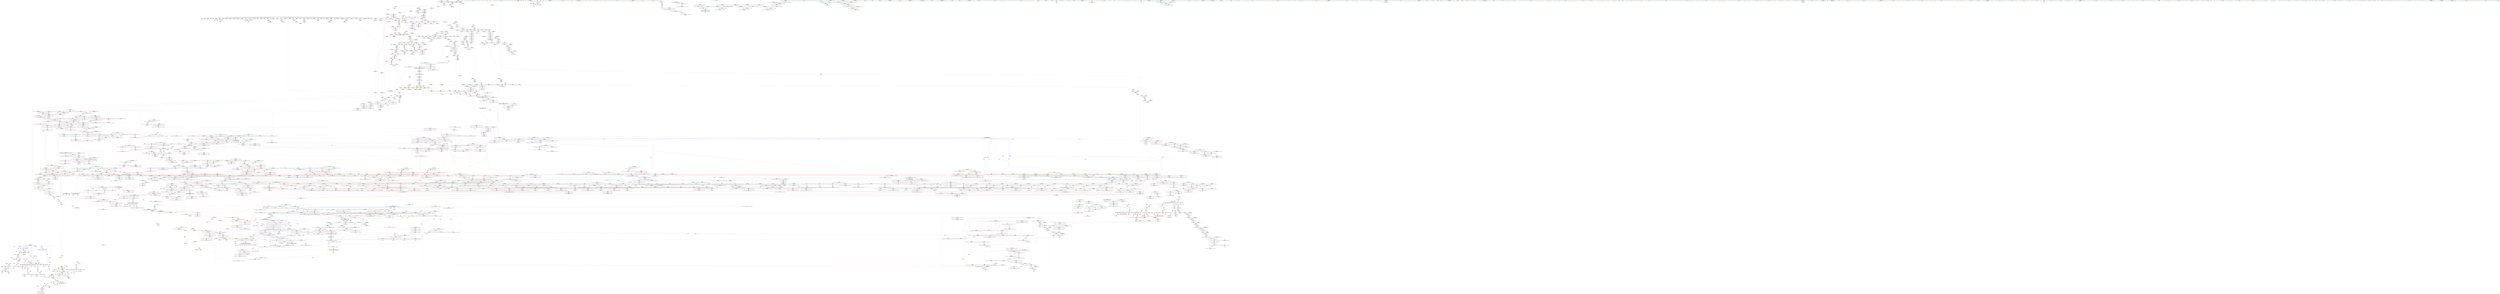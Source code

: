 digraph "SVFG" {
	label="SVFG";

	Node0x55d852cf3c90 [shape=record,color=grey,label="{NodeID: 0\nNullPtr|{|<s37>90}}"];
	Node0x55d852cf3c90 -> Node0x55d853620b00[style=solid];
	Node0x55d852cf3c90 -> Node0x55d853620c00[style=solid];
	Node0x55d852cf3c90 -> Node0x55d853620cd0[style=solid];
	Node0x55d852cf3c90 -> Node0x55d853620da0[style=solid];
	Node0x55d852cf3c90 -> Node0x55d853620e70[style=solid];
	Node0x55d852cf3c90 -> Node0x55d853620f40[style=solid];
	Node0x55d852cf3c90 -> Node0x55d853621010[style=solid];
	Node0x55d852cf3c90 -> Node0x55d8536210e0[style=solid];
	Node0x55d852cf3c90 -> Node0x55d8536211b0[style=solid];
	Node0x55d852cf3c90 -> Node0x55d853621280[style=solid];
	Node0x55d852cf3c90 -> Node0x55d853621350[style=solid];
	Node0x55d852cf3c90 -> Node0x55d853621420[style=solid];
	Node0x55d852cf3c90 -> Node0x55d8536214f0[style=solid];
	Node0x55d852cf3c90 -> Node0x55d8536215c0[style=solid];
	Node0x55d852cf3c90 -> Node0x55d853621690[style=solid];
	Node0x55d852cf3c90 -> Node0x55d853621760[style=solid];
	Node0x55d852cf3c90 -> Node0x55d853621830[style=solid];
	Node0x55d852cf3c90 -> Node0x55d853621900[style=solid];
	Node0x55d852cf3c90 -> Node0x55d8536219d0[style=solid];
	Node0x55d852cf3c90 -> Node0x55d853621aa0[style=solid];
	Node0x55d852cf3c90 -> Node0x55d853621b70[style=solid];
	Node0x55d852cf3c90 -> Node0x55d853621c40[style=solid];
	Node0x55d852cf3c90 -> Node0x55d853621d10[style=solid];
	Node0x55d852cf3c90 -> Node0x55d853621de0[style=solid];
	Node0x55d852cf3c90 -> Node0x55d853621eb0[style=solid];
	Node0x55d852cf3c90 -> Node0x55d853621f80[style=solid];
	Node0x55d852cf3c90 -> Node0x55d853622050[style=solid];
	Node0x55d852cf3c90 -> Node0x55d853622120[style=solid];
	Node0x55d852cf3c90 -> Node0x55d8536221f0[style=solid];
	Node0x55d852cf3c90 -> Node0x55d8536222c0[style=solid];
	Node0x55d852cf3c90 -> Node0x55d853622390[style=solid];
	Node0x55d852cf3c90 -> Node0x55d853639020[style=solid];
	Node0x55d852cf3c90 -> Node0x55d85363d220[style=solid];
	Node0x55d852cf3c90 -> Node0x55d85363d2f0[style=solid];
	Node0x55d852cf3c90 -> Node0x55d85363d3c0[style=solid];
	Node0x55d852cf3c90 -> Node0x55d852953ef0[style=solid];
	Node0x55d852cf3c90 -> Node0x55d8536e31e0[style=solid];
	Node0x55d852cf3c90:s37 -> Node0x55d8538fc680[style=solid,color=red];
	Node0x55d8538ebbb0 [shape=record,color=black,label="{NodeID: 4871\n2876 = PHI(2959, )\n}"];
	Node0x55d8538ebbb0 -> Node0x55d853689210[style=solid];
	Node0x55d85362e860 [shape=record,color=red,label="{NodeID: 1550\n2259\<--2180\n\<--__secondChild\n_ZSt13__adjust_heapIN9__gnu_cxx17__normal_iteratorIPxSt6vectorIxSaIxEEEElxNS0_5__ops15_Iter_less_iterEEvT_T0_SA_T1_T2_\n}"];
	Node0x55d85362e860 -> Node0x55d8536e6660[style=solid];
	Node0x55d85360cff0 [shape=record,color=green,label="{NodeID: 443\n2816\<--2817\nagg.tmp13\<--agg.tmp13_field_insensitive\n_ZSt16__insertion_sortIN9__gnu_cxx17__normal_iteratorIPxSt6vectorIxSaIxEEEENS0_5__ops15_Iter_less_iterEEvT_S9_T0_\n}"];
	Node0x55d85360cff0 -> Node0x55d853616c90[style=solid];
	Node0x55d85360cff0 -> Node0x55d853649e80[style=solid];
	Node0x55d8536841a0 [shape=record,color=blue,label="{NodeID: 1993\n2138\<--2133\n__n.addr\<--__n\n_ZNK9__gnu_cxx17__normal_iteratorIPxSt6vectorIxSaIxEEEplEl\n}"];
	Node0x55d8536841a0 -> Node0x55d85365c7e0[style=dashed];
	Node0x55d85361c270 [shape=record,color=purple,label="{NodeID: 886\n1408\<--1367\ncoerce.dive11\<--agg.tmp8\n_ZSt6__sortIN9__gnu_cxx17__normal_iteratorIPxSt6vectorIxSaIxEEEENS0_5__ops15_Iter_less_iterEEvT_S9_T0_\n}"];
	Node0x55d85361c270 -> Node0x55d853658880[style=solid];
	Node0x55d85378dd50 [shape=record,color=black,label="{NodeID: 3543\nMR_48V_3 = PHI(MR_48V_5, MR_48V_2, )\npts\{1062 \}\n|{|<s1>145|<s2>167|<s3>171|<s4>171|<s5>171}}"];
	Node0x55d85378dd50 -> Node0x55d85378dd50[style=dashed];
	Node0x55d85378dd50:s1 -> Node0x55d85381ad70[style=dashed,color=blue];
	Node0x55d85378dd50:s2 -> Node0x55d8537e9550[style=dashed,color=red];
	Node0x55d85378dd50:s3 -> Node0x55d85365c160[style=dashed,color=red];
	Node0x55d85378dd50:s4 -> Node0x55d85365c230[style=dashed,color=red];
	Node0x55d85378dd50:s5 -> Node0x55d853683cc0[style=dashed,color=red];
	Node0x55d853652560 [shape=record,color=red,label="{NodeID: 1329\n482\<--107\n\<--test\nmain\n}"];
	Node0x55d853652560 -> Node0x55d8536e6360[style=solid];
	Node0x55d853605610 [shape=record,color=green,label="{NodeID: 222\n1400\<--1401\n_ZSt16__introsort_loopIN9__gnu_cxx17__normal_iteratorIPxSt6vectorIxSaIxEEEElNS0_5__ops15_Iter_less_iterEEvT_S9_T0_T1_\<--_ZSt16__introsort_loopIN9__gnu_cxx17__normal_iteratorIPxSt6vectorIxSaIxEEEElNS0_5__ops15_Iter_less_iterEEvT_S9_T0_T1__field_insensitive\n}"];
	Node0x55d85390a3d0 [shape=record,color=black,label="{NodeID: 5093\n342 = PHI(618, )\n}"];
	Node0x55d85390a3d0 -> Node0x55d853652f20[style=solid];
	Node0x55d853639d50 [shape=record,color=blue,label="{NodeID: 1772\n83\<--232\ninf\<--\nmain\n}"];
	Node0x55d853639d50 -> Node0x55d85364ee20[style=dashed];
	Node0x55d853639d50 -> Node0x55d85364eef0[style=dashed];
	Node0x55d853639d50 -> Node0x55d85364efc0[style=dashed];
	Node0x55d853639d50 -> Node0x55d85359de10[style=dashed];
	Node0x55d853628950 [shape=record,color=black,label="{NodeID: 665\n1713\<--1685\n\<--agg.tmp9\n_ZSt14__partial_sortIN9__gnu_cxx17__normal_iteratorIPxSt6vectorIxSaIxEEEENS0_5__ops15_Iter_less_iterEEvT_S9_S9_T0_\n}"];
	Node0x55d853628950 -> Node0x55d85363f580[style=solid];
	Node0x55d8536dd660 [shape=record,color=grey,label="{NodeID: 3322\n2213 = Binary(2212, 1394, )\n}"];
	Node0x55d8536dd660 -> Node0x55d8536e2be0[style=solid];
	Node0x55d8536471d0 [shape=record,color=purple,label="{NodeID: 1108\n3408\<--2570\noffset_0\<--\n}"];
	Node0x55d8536471d0 -> Node0x55d8536370e0[style=solid];
	Node0x55d853560560 [shape=record,color=green,label="{NodeID: 1\n7\<--1\n__dso_handle\<--dummyObj\nGlob }"];
	Node0x55d8538ebcf0 [shape=record,color=black,label="{NodeID: 4872\n2881 = PHI(2124, )\n}"];
	Node0x55d8538ebcf0 -> Node0x55d8536326f0[style=solid];
	Node0x55d85362e930 [shape=record,color=red,label="{NodeID: 1551\n2265\<--2180\n\<--__secondChild\n_ZSt13__adjust_heapIN9__gnu_cxx17__normal_iteratorIPxSt6vectorIxSaIxEEEElxNS0_5__ops15_Iter_less_iterEEvT_T0_SA_T1_T2_\n}"];
	Node0x55d85362e930 -> Node0x55d8536e0de0[style=solid];
	Node0x55d85360d0c0 [shape=record,color=green,label="{NodeID: 444\n2818\<--2819\nagg.tmp14\<--agg.tmp14_field_insensitive\n_ZSt16__insertion_sortIN9__gnu_cxx17__normal_iteratorIPxSt6vectorIxSaIxEEEENS0_5__ops15_Iter_less_iterEEvT_S9_T0_\n}"];
	Node0x55d85360d0c0 -> Node0x55d853649f50[style=solid];
	Node0x55d85360d0c0 -> Node0x55d85364a020[style=solid];
	Node0x55d853684270 [shape=record,color=blue,label="{NodeID: 1994\n2140\<--2148\nref.tmp\<--add.ptr\n_ZNK9__gnu_cxx17__normal_iteratorIPxSt6vectorIxSaIxEEEplEl\n|{<s0>200}}"];
	Node0x55d853684270:s0 -> Node0x55d8537e7ca0[style=dashed,color=red];
	Node0x55d85361c340 [shape=record,color=purple,label="{NodeID: 887\n1410\<--1369\ncoerce.dive12\<--agg.tmp9\n_ZSt6__sortIN9__gnu_cxx17__normal_iteratorIPxSt6vectorIxSaIxEEEENS0_5__ops15_Iter_less_iterEEvT_S9_T0_\n}"];
	Node0x55d85361c340 -> Node0x55d853658950[style=solid];
	Node0x55d85378e250 [shape=record,color=black,label="{NodeID: 3544\nMR_568V_3 = PHI(MR_568V_4, MR_568V_2, )\npts\{18320000 \}\n|{|<s2>164|<s3>172|<s4>172}}"];
	Node0x55d85378e250 -> Node0x55d853635f00[style=dashed];
	Node0x55d85378e250 -> Node0x55d853636240[style=dashed];
	Node0x55d85378e250:s2 -> Node0x55d8537dfe40[style=dashed,color=red];
	Node0x55d85378e250:s3 -> Node0x55d85365c570[style=dashed,color=red];
	Node0x55d85378e250:s4 -> Node0x55d853683f30[style=dashed,color=red];
	Node0x55d853652630 [shape=record,color=red,label="{NodeID: 1330\n485\<--107\n\<--test\nmain\n}"];
	Node0x55d853652630 -> Node0x55d85363b0d0[style=solid];
	Node0x55d853605710 [shape=record,color=green,label="{NodeID: 223\n1413\<--1414\n_ZSt22__final_insertion_sortIN9__gnu_cxx17__normal_iteratorIPxSt6vectorIxSaIxEEEENS0_5__ops15_Iter_less_iterEEvT_S9_T0_\<--_ZSt22__final_insertion_sortIN9__gnu_cxx17__normal_iteratorIPxSt6vectorIxSaIxEEEENS0_5__ops15_Iter_less_iterEEvT_S9_T0__field_insensitive\n}"];
	Node0x55d85390a510 [shape=record,color=black,label="{NodeID: 5094\n346 = PHI(618, )\n}"];
	Node0x55d85390a510 -> Node0x55d853652ff0[style=solid];
	Node0x55d853639e20 [shape=record,color=blue,label="{NodeID: 1773\n85\<--110\ni31\<--\nmain\n}"];
	Node0x55d853639e20 -> Node0x55d85364f090[style=dashed];
	Node0x55d853639e20 -> Node0x55d85364f160[style=dashed];
	Node0x55d853639e20 -> Node0x55d85364f230[style=dashed];
	Node0x55d853639e20 -> Node0x55d85364f300[style=dashed];
	Node0x55d853639e20 -> Node0x55d85364f3d0[style=dashed];
	Node0x55d853639e20 -> Node0x55d85364f4a0[style=dashed];
	Node0x55d853639e20 -> Node0x55d85364f570[style=dashed];
	Node0x55d853639e20 -> Node0x55d85364f640[style=dashed];
	Node0x55d853639e20 -> Node0x55d85364f710[style=dashed];
	Node0x55d853639e20 -> Node0x55d85363a160[style=dashed];
	Node0x55d853639e20 -> Node0x55d85359e310[style=dashed];
	Node0x55d853628a20 [shape=record,color=black,label="{NodeID: 666\n1716\<--1687\n\<--agg.tmp10\n_ZSt14__partial_sortIN9__gnu_cxx17__normal_iteratorIPxSt6vectorIxSaIxEEEENS0_5__ops15_Iter_less_iterEEvT_S9_S9_T0_\n}"];
	Node0x55d853628a20 -> Node0x55d85363f720[style=solid];
	Node0x55d8536dd7e0 [shape=record,color=grey,label="{NodeID: 3323\n340 = Binary(339, 116, )\n}"];
	Node0x55d8536dd7e0 -> Node0x55d853623330[style=solid];
	Node0x55d8536472a0 [shape=record,color=purple,label="{NodeID: 1109\n3410\<--2580\noffset_0\<--\n}"];
	Node0x55d8536472a0 -> Node0x55d853687260[style=solid];
	Node0x55d8535fd350 [shape=record,color=green,label="{NodeID: 2\n8\<--1\n.str\<--dummyObj\nGlob }"];
	Node0x55d8538ebe30 [shape=record,color=black,label="{NodeID: 4873\n2883 = PHI(2154, )\n}"];
	Node0x55d8538ebe30 -> Node0x55d8536892e0[style=solid];
	Node0x55d85362ea00 [shape=record,color=red,label="{NodeID: 1552\n2269\<--2180\n\<--__secondChild\n_ZSt13__adjust_heapIN9__gnu_cxx17__normal_iteratorIPxSt6vectorIxSaIxEEEElxNS0_5__ops15_Iter_less_iterEEvT_T0_SA_T1_T2_\n}"];
	Node0x55d85362ea00 -> Node0x55d8536e1260[style=solid];
	Node0x55d85360d190 [shape=record,color=green,label="{NodeID: 445\n2820\<--2821\ncoerce\<--coerce_field_insensitive\n_ZSt16__insertion_sortIN9__gnu_cxx17__normal_iteratorIPxSt6vectorIxSaIxEEEENS0_5__ops15_Iter_less_iterEEvT_S9_T0_\n}"];
	Node0x55d85360d190 -> Node0x55d85364a0f0[style=solid];
	Node0x55d853684340 [shape=record,color=blue,label="{NodeID: 1995\n2156\<--2155\nthis.addr\<--this\n_ZNK9__gnu_cxx17__normal_iteratorIPxSt6vectorIxSaIxEEEdeEv\n}"];
	Node0x55d853684340 -> Node0x55d85365ca50[style=dashed];
	Node0x55d85361c410 [shape=record,color=purple,label="{NodeID: 888\n3257\<--1381\noffset_0\<--\n}"];
	Node0x55d85361c410 -> Node0x55d85367f6e0[style=solid];
	Node0x55d85378e750 [shape=record,color=black,label="{NodeID: 3545\nMR_570V_2 = PHI(MR_570V_3, MR_570V_1, )\npts\{18340000 \}\n}"];
	Node0x55d85378e750 -> Node0x55d853682460[style=dashed];
	Node0x55d853652700 [shape=record,color=red,label="{NodeID: 1331\n221\<--220\n\<--coerce.dive27\nmain\n|{<s0>26}}"];
	Node0x55d853652700:s0 -> Node0x55d8538ef010[style=solid,color=red];
	Node0x55d853605810 [shape=record,color=green,label="{NodeID: 224\n1423\<--1424\nretval\<--retval_field_insensitive\n_ZN9__gnu_cxx5__ops16__iter_less_iterEv\n}"];
	Node0x55d85390a650 [shape=record,color=black,label="{NodeID: 5095\n353 = PHI(618, )\n}"];
	Node0x55d85390a650 -> Node0x55d8536530c0[style=solid];
	Node0x55d853639ef0 [shape=record,color=blue,label="{NodeID: 1774\n87\<--254\nt\<--div\nmain\n}"];
	Node0x55d853639ef0 -> Node0x55d85364f7e0[style=dashed];
	Node0x55d853639ef0 -> Node0x55d85364f8b0[style=dashed];
	Node0x55d853639ef0 -> Node0x55d853639ef0[style=dashed];
	Node0x55d853639ef0 -> Node0x55d85359e810[style=dashed];
	Node0x55d853628af0 [shape=record,color=black,label="{NodeID: 667\n1768\<--1732\n\<--__first\n_ZSt27__unguarded_partition_pivotIN9__gnu_cxx17__normal_iteratorIPxSt6vectorIxSaIxEEEENS0_5__ops15_Iter_less_iterEET_S9_S9_T0_\n}"];
	Node0x55d853628af0 -> Node0x55d8536405c0[style=solid];
	Node0x55d8536dd960 [shape=record,color=grey,label="{NodeID: 3324\n364 = Binary(355, 363, )\n}"];
	Node0x55d8536dd960 -> Node0x55d85363a710[style=solid];
	Node0x55d853647370 [shape=record,color=purple,label="{NodeID: 1110\n3411\<--2581\noffset_0\<--\n}"];
	Node0x55d853647370 -> Node0x55d8536371b0[style=solid];
	Node0x55d8535fd3e0 [shape=record,color=green,label="{NodeID: 3\n10\<--1\nstderr\<--dummyObj\nGlob }"];
	Node0x55d8538ebf70 [shape=record,color=black,label="{NodeID: 4874\n2899 = PHI(2113, )\n}"];
	Node0x55d85362ead0 [shape=record,color=red,label="{NodeID: 1553\n2283\<--2180\n\<--__secondChild\n_ZSt13__adjust_heapIN9__gnu_cxx17__normal_iteratorIPxSt6vectorIxSaIxEEEElxNS0_5__ops15_Iter_less_iterEEvT_T0_SA_T1_T2_\n}"];
	Node0x55d85362ead0 -> Node0x55d8536e0660[style=solid];
	Node0x55d85360d260 [shape=record,color=green,label="{NodeID: 446\n2822\<--2823\nagg.tmp24\<--agg.tmp24_field_insensitive\n_ZSt16__insertion_sortIN9__gnu_cxx17__normal_iteratorIPxSt6vectorIxSaIxEEEENS0_5__ops15_Iter_less_iterEEvT_S9_T0_\n}"];
	Node0x55d85360d260 -> Node0x55d853616d60[style=solid];
	Node0x55d85360d260 -> Node0x55d85364a1c0[style=solid];
	Node0x55d853684410 [shape=record,color=blue,label="{NodeID: 1996\n2200\<--2164\ncoerce.dive\<--__first.coerce\n_ZSt13__adjust_heapIN9__gnu_cxx17__normal_iteratorIPxSt6vectorIxSaIxEEEElxNS0_5__ops15_Iter_less_iterEEvT_T0_SA_T1_T2_\n|{|<s1>201|<s2>202|<s3>204|<s4>207|<s5>209|<s6>212}}"];
	Node0x55d853684410 -> Node0x55d853636720[style=dashed];
	Node0x55d853684410:s1 -> Node0x55d8537dadf0[style=dashed,color=red];
	Node0x55d853684410:s2 -> Node0x55d8537dadf0[style=dashed,color=red];
	Node0x55d853684410:s3 -> Node0x55d8537dadf0[style=dashed,color=red];
	Node0x55d853684410:s4 -> Node0x55d8537dadf0[style=dashed,color=red];
	Node0x55d853684410:s5 -> Node0x55d8537dadf0[style=dashed,color=red];
	Node0x55d853684410:s6 -> Node0x55d8537dadf0[style=dashed,color=red];
	Node0x55d85361c4e0 [shape=record,color=purple,label="{NodeID: 889\n3258\<--1382\noffset_0\<--\n}"];
	Node0x55d85361c4e0 -> Node0x55d853634840[style=solid];
	Node0x55d85378ec50 [shape=record,color=black,label="{NodeID: 3546\nMR_572V_2 = PHI(MR_572V_3, MR_572V_1, )\npts\{18360000 \}\n}"];
	Node0x55d85378ec50 -> Node0x55d853682530[style=dashed];
	Node0x55d8536527d0 [shape=record,color=red,label="{NodeID: 1332\n223\<--222\n\<--coerce.dive28\nmain\n|{<s0>26}}"];
	Node0x55d8536527d0:s0 -> Node0x55d8538ef120[style=solid,color=red];
	Node0x55d8536058e0 [shape=record,color=green,label="{NodeID: 225\n1429\<--1430\n__lhs.addr\<--__lhs.addr_field_insensitive\n_ZN9__gnu_cxxneIPxSt6vectorIxSaIxEEEEbRKNS_17__normal_iteratorIT_T0_EESA_\n}"];
	Node0x55d8536058e0 -> Node0x55d853658a20[style=solid];
	Node0x55d8536058e0 -> Node0x55d85367fa20[style=solid];
	Node0x55d85390a790 [shape=record,color=black,label="{NodeID: 5096\n359 = PHI(618, )\n}"];
	Node0x55d85390a790 -> Node0x55d853653190[style=solid];
	Node0x55d853639fc0 [shape=record,color=blue,label="{NodeID: 1775\n274\<--270\ncall51\<--mul\nmain\n}"];
	Node0x55d853639fc0 -> Node0x55d8536528a0[style=dashed];
	Node0x55d853639fc0 -> Node0x55d853652970[style=dashed];
	Node0x55d853639fc0 -> Node0x55d853652a40[style=dashed];
	Node0x55d853639fc0 -> Node0x55d853652b10[style=dashed];
	Node0x55d853639fc0 -> Node0x55d853652be0[style=dashed];
	Node0x55d853639fc0 -> Node0x55d853639fc0[style=dashed];
	Node0x55d853639fc0 -> Node0x55d85363a090[style=dashed];
	Node0x55d853639fc0 -> Node0x55d85363a230[style=dashed];
	Node0x55d853628bc0 [shape=record,color=black,label="{NodeID: 668\n1799\<--1732\n\<--__first\n_ZSt27__unguarded_partition_pivotIN9__gnu_cxx17__normal_iteratorIPxSt6vectorIxSaIxEEEENS0_5__ops15_Iter_less_iterEET_S9_S9_T0_\n}"];
	Node0x55d853628bc0 -> Node0x55d853640aa0[style=solid];
	Node0x55d8536ddae0 [shape=record,color=grey,label="{NodeID: 3325\n724 = Binary(722, 723, )\n}"];
	Node0x55d8536ddae0 -> Node0x55d85363c110[style=solid];
	Node0x55d853647440 [shape=record,color=purple,label="{NodeID: 1111\n3413\<--2583\noffset_0\<--\n}"];
	Node0x55d853647440 -> Node0x55d853687330[style=solid];
	Node0x55d8535fdaa0 [shape=record,color=green,label="{NodeID: 4\n11\<--1\n.str.1\<--dummyObj\nGlob }"];
	Node0x55d8538ec080 [shape=record,color=black,label="{NodeID: 4875\n2929 = PHI(1426, )\n}"];
	Node0x55d85362eba0 [shape=record,color=red,label="{NodeID: 1554\n2230\<--2229\n\<--coerce.dive6\n_ZSt13__adjust_heapIN9__gnu_cxx17__normal_iteratorIPxSt6vectorIxSaIxEEEElxNS0_5__ops15_Iter_less_iterEEvT_T0_SA_T1_T2_\n|{<s0>203}}"];
	Node0x55d85362eba0:s0 -> Node0x55d8538fbdc0[style=solid,color=red];
	Node0x55d85360d330 [shape=record,color=green,label="{NodeID: 447\n2824\<--2825\nagg.tmp25\<--agg.tmp25_field_insensitive\n_ZSt16__insertion_sortIN9__gnu_cxx17__normal_iteratorIPxSt6vectorIxSaIxEEEENS0_5__ops15_Iter_less_iterEEvT_S9_T0_\n}"];
	Node0x55d8536844e0 [shape=record,color=blue,label="{NodeID: 1997\n2172\<--2165\n__holeIndex.addr\<--__holeIndex\n_ZSt13__adjust_heapIN9__gnu_cxx17__normal_iteratorIPxSt6vectorIxSaIxEEEElxNS0_5__ops15_Iter_less_iterEEvT_T0_SA_T1_T2_\n}"];
	Node0x55d8536844e0 -> Node0x55d85365cbf0[style=dashed];
	Node0x55d8536844e0 -> Node0x55d85365ccc0[style=dashed];
	Node0x55d8536844e0 -> Node0x55d85362dd00[style=dashed];
	Node0x55d8536844e0 -> Node0x55d85362ddd0[style=dashed];
	Node0x55d8536844e0 -> Node0x55d853684ea0[style=dashed];
	Node0x55d8536844e0 -> Node0x55d8536852b0[style=dashed];
	Node0x55d8536844e0 -> Node0x55d853778e50[style=dashed];
	Node0x55d85361c5b0 [shape=record,color=purple,label="{NodeID: 890\n3260\<--1384\noffset_0\<--\n}"];
	Node0x55d85361c5b0 -> Node0x55d85367f7b0[style=solid];
	Node0x55d85378f150 [shape=record,color=black,label="{NodeID: 3547\nMR_574V_2 = PHI(MR_574V_4, MR_574V_1, )\npts\{18380000 \}\n}"];
	Node0x55d85378f150 -> Node0x55d853682600[style=dashed];
	Node0x55d85378f150 -> Node0x55d85378f150[style=dashed];
	Node0x55d8536528a0 [shape=record,color=red,label="{NodeID: 1333\n242\<--241\n\<--call36\nmain\n}"];
	Node0x55d8536528a0 -> Node0x55d8536dca60[style=solid];
	Node0x55d8536059b0 [shape=record,color=green,label="{NodeID: 226\n1431\<--1432\n__rhs.addr\<--__rhs.addr_field_insensitive\n_ZN9__gnu_cxxneIPxSt6vectorIxSaIxEEEEbRKNS_17__normal_iteratorIT_T0_EESA_\n}"];
	Node0x55d8536059b0 -> Node0x55d853658af0[style=solid];
	Node0x55d8536059b0 -> Node0x55d85367faf0[style=solid];
	Node0x55d85390a8d0 [shape=record,color=black,label="{NodeID: 5097\n369 = PHI(618, )\n}"];
	Node0x55d85390a8d0 -> Node0x55d853653260[style=solid];
	Node0x55d85363a090 [shape=record,color=blue,label="{NodeID: 1776\n281\<--277\ncall54\<--\nmain\n}"];
	Node0x55d85363a090 -> Node0x55d8536528a0[style=dashed];
	Node0x55d85363a090 -> Node0x55d853652970[style=dashed];
	Node0x55d85363a090 -> Node0x55d853652a40[style=dashed];
	Node0x55d85363a090 -> Node0x55d853652b10[style=dashed];
	Node0x55d85363a090 -> Node0x55d853652be0[style=dashed];
	Node0x55d85363a090 -> Node0x55d853639fc0[style=dashed];
	Node0x55d85363a090 -> Node0x55d85363a090[style=dashed];
	Node0x55d85363a090 -> Node0x55d85363a230[style=dashed];
	Node0x55d853628c90 [shape=record,color=black,label="{NodeID: 669\n1796\<--1734\n\<--__last\n_ZSt27__unguarded_partition_pivotIN9__gnu_cxx17__normal_iteratorIPxSt6vectorIxSaIxEEEENS0_5__ops15_Iter_less_iterEET_S9_S9_T0_\n}"];
	Node0x55d853628c90 -> Node0x55d853640900[style=solid];
	Node0x55d8536ddc60 [shape=record,color=grey,label="{NodeID: 3326\n519 = Binary(518, 116, )\n}"];
	Node0x55d8536ddc60 -> Node0x55d85363b270[style=solid];
	Node0x55d853647510 [shape=record,color=purple,label="{NodeID: 1112\n3414\<--2584\noffset_0\<--\n}"];
	Node0x55d853647510 -> Node0x55d853637280[style=solid];
	Node0x55d8535fdb30 [shape=record,color=green,label="{NodeID: 5\n13\<--1\n.str.2\<--dummyObj\nGlob }"];
	Node0x55d8538ec190 [shape=record,color=black,label="{NodeID: 4876\n2939 = PHI(2113, )\n}"];
	Node0x55d85362ec70 [shape=record,color=red,label="{NodeID: 1555\n2232\<--2231\n\<--coerce.dive7\n_ZSt13__adjust_heapIN9__gnu_cxx17__normal_iteratorIPxSt6vectorIxSaIxEEEElxNS0_5__ops15_Iter_less_iterEEvT_T0_SA_T1_T2_\n|{<s0>203}}"];
	Node0x55d85362ec70:s0 -> Node0x55d8538fc110[style=solid,color=red];
	Node0x55d85360d400 [shape=record,color=green,label="{NodeID: 448\n2826\<--2827\nagg.tmp26\<--agg.tmp26_field_insensitive\n_ZSt16__insertion_sortIN9__gnu_cxx17__normal_iteratorIPxSt6vectorIxSaIxEEEENS0_5__ops15_Iter_less_iterEEvT_S9_T0_\n}"];
	Node0x55d8536845b0 [shape=record,color=blue,label="{NodeID: 1998\n2174\<--2166\n__len.addr\<--__len\n_ZSt13__adjust_heapIN9__gnu_cxx17__normal_iteratorIPxSt6vectorIxSaIxEEEElxNS0_5__ops15_Iter_less_iterEEvT_T0_SA_T1_T2_\n}"];
	Node0x55d8536845b0 -> Node0x55d85362df70[style=dashed];
	Node0x55d8536845b0 -> Node0x55d85362e040[style=dashed];
	Node0x55d8536845b0 -> Node0x55d85362e110[style=dashed];
	Node0x55d85361c680 [shape=record,color=purple,label="{NodeID: 891\n3261\<--1385\noffset_0\<--\n}"];
	Node0x55d85361c680 -> Node0x55d853634910[style=solid];
	Node0x55d85378f650 [shape=record,color=black,label="{NodeID: 3548\nMR_576V_2 = PHI(MR_576V_4, MR_576V_1, )\npts\{18400000 \}\n}"];
	Node0x55d85378f650 -> Node0x55d8536826d0[style=dashed];
	Node0x55d85378f650 -> Node0x55d85378f650[style=dashed];
	Node0x55d853652970 [shape=record,color=red,label="{NodeID: 1334\n246\<--245\n\<--call38\nmain\n|{<s0>31}}"];
	Node0x55d853652970:s0 -> Node0x55d8538f6ef0[style=solid,color=red];
	Node0x55d853605a80 [shape=record,color=green,label="{NodeID: 227\n1437\<--1438\n_ZNK9__gnu_cxx17__normal_iteratorIPxSt6vectorIxSaIxEEE4baseEv\<--_ZNK9__gnu_cxx17__normal_iteratorIPxSt6vectorIxSaIxEEE4baseEv_field_insensitive\n}"];
	Node0x55d85390aa10 [shape=record,color=black,label="{NodeID: 5098\n3162 = PHI(3175, )\n}"];
	Node0x55d85390aa10 -> Node0x55d8536184f0[style=solid];
	Node0x55d85363a160 [shape=record,color=blue,label="{NodeID: 1777\n85\<--286\ni31\<--inc56\nmain\n}"];
	Node0x55d85363a160 -> Node0x55d85364f090[style=dashed];
	Node0x55d85363a160 -> Node0x55d85364f160[style=dashed];
	Node0x55d85363a160 -> Node0x55d85364f230[style=dashed];
	Node0x55d85363a160 -> Node0x55d85364f300[style=dashed];
	Node0x55d85363a160 -> Node0x55d85364f3d0[style=dashed];
	Node0x55d85363a160 -> Node0x55d85364f4a0[style=dashed];
	Node0x55d85363a160 -> Node0x55d85364f570[style=dashed];
	Node0x55d85363a160 -> Node0x55d85364f640[style=dashed];
	Node0x55d85363a160 -> Node0x55d85364f710[style=dashed];
	Node0x55d85363a160 -> Node0x55d85363a160[style=dashed];
	Node0x55d85363a160 -> Node0x55d85359e310[style=dashed];
	Node0x55d853628d60 [shape=record,color=black,label="{NodeID: 670\n1774\<--1738\n\<--__mid\n_ZSt27__unguarded_partition_pivotIN9__gnu_cxx17__normal_iteratorIPxSt6vectorIxSaIxEEEENS0_5__ops15_Iter_less_iterEET_S9_S9_T0_\n}"];
	Node0x55d853628d60 -> Node0x55d853640760[style=solid];
	Node0x55d8536ddde0 [shape=record,color=grey,label="{NodeID: 3327\n1578 = Binary(1576, 1577, )\n}"];
	Node0x55d8536ddde0 -> Node0x55d8536ddf60[style=solid];
	Node0x55d8536475e0 [shape=record,color=purple,label="{NodeID: 1113\n3416\<--2592\noffset_0\<--\n}"];
	Node0x55d8536475e0 -> Node0x55d853687400[style=solid];
	Node0x55d8535fdbc0 [shape=record,color=green,label="{NodeID: 6\n15\<--1\n_ZSt3cin\<--dummyObj\nGlob }"];
	Node0x55d8538ec2a0 [shape=record,color=black,label="{NodeID: 4877\n2952 = PHI(1657, )\n}"];
	Node0x55d8538ec2a0 -> Node0x55d853632b00[style=solid];
	Node0x55d85362ed40 [shape=record,color=red,label="{NodeID: 1556\n2245\<--2244\n\<--call12\n_ZSt13__adjust_heapIN9__gnu_cxx17__normal_iteratorIPxSt6vectorIxSaIxEEEElxNS0_5__ops15_Iter_less_iterEEvT_T0_SA_T1_T2_\n}"];
	Node0x55d85362ed40 -> Node0x55d853684dd0[style=solid];
	Node0x55d85360d4d0 [shape=record,color=green,label="{NodeID: 449\n2828\<--2829\nundef.agg.tmp\<--undef.agg.tmp_field_insensitive\n_ZSt16__insertion_sortIN9__gnu_cxx17__normal_iteratorIPxSt6vectorIxSaIxEEEENS0_5__ops15_Iter_less_iterEEvT_S9_T0_\n}"];
	Node0x55d853684680 [shape=record,color=blue,label="{NodeID: 1999\n2176\<--2167\n__value.addr\<--__value\n_ZSt13__adjust_heapIN9__gnu_cxx17__normal_iteratorIPxSt6vectorIxSaIxEEEElxNS0_5__ops15_Iter_less_iterEEvT_T0_SA_T1_T2_\n}"];
	Node0x55d853684680 -> Node0x55d85362ed40[style=dashed];
	Node0x55d853684680 -> Node0x55d85362ee10[style=dashed];
	Node0x55d853684680 -> Node0x55d85362eee0[style=dashed];
	Node0x55d85361c750 [shape=record,color=purple,label="{NodeID: 892\n3263\<--1402\noffset_0\<--\n}"];
	Node0x55d85361c750 -> Node0x55d85367f880[style=solid];
	Node0x55d85378fb50 [shape=record,color=black,label="{NodeID: 3549\nMR_578V_2 = PHI(MR_578V_4, MR_578V_1, )\npts\{18420000 \}\n}"];
	Node0x55d85378fb50 -> Node0x55d8536827a0[style=dashed];
	Node0x55d85378fb50 -> Node0x55d85378fb50[style=dashed];
	Node0x55d853652a40 [shape=record,color=red,label="{NodeID: 1335\n250\<--249\n\<--call40\nmain\n|{<s0>31}}"];
	Node0x55d853652a40:s0 -> Node0x55d8538f7040[style=solid,color=red];
	Node0x55d853605b80 [shape=record,color=green,label="{NodeID: 228\n1449\<--1450\n__first\<--__first_field_insensitive\n_ZSt16__introsort_loopIN9__gnu_cxx17__normal_iteratorIPxSt6vectorIxSaIxEEEElNS0_5__ops15_Iter_less_iterEEvT_S9_T0_T1_\n|{|<s3>117}}"];
	Node0x55d853605b80 -> Node0x55d8536269a0[style=solid];
	Node0x55d853605b80 -> Node0x55d853626a70[style=solid];
	Node0x55d853605b80 -> Node0x55d85361ca90[style=solid];
	Node0x55d853605b80:s3 -> Node0x55d8538f3ee0[style=solid,color=red];
	Node0x55d85390ab50 [shape=record,color=black,label="{NodeID: 5099\n3172 = PHI(1657, )\n}"];
	Node0x55d85390ab50 -> Node0x55d853633b40[style=solid];
	Node0x55d85363a230 [shape=record,color=blue,label="{NodeID: 1778\n291\<--228\ncall59\<--\nmain\n}"];
	Node0x55d85363a230 -> Node0x55d853652cb0[style=dashed];
	Node0x55d85363a230 -> Node0x55d853652d80[style=dashed];
	Node0x55d85363a230 -> Node0x55d853652e50[style=dashed];
	Node0x55d85363a230 -> Node0x55d853652f20[style=dashed];
	Node0x55d85363a230 -> Node0x55d853652ff0[style=dashed];
	Node0x55d85363a230 -> Node0x55d8536530c0[style=dashed];
	Node0x55d85363a230 -> Node0x55d853653190[style=dashed];
	Node0x55d85363a230 -> Node0x55d853653260[style=dashed];
	Node0x55d85363a230 -> Node0x55d853653330[style=dashed];
	Node0x55d85363a230 -> Node0x55d853653400[style=dashed];
	Node0x55d85363a230 -> Node0x55d8536534d0[style=dashed];
	Node0x55d85363a230 -> Node0x55d8536535a0[style=dashed];
	Node0x55d85363a230 -> Node0x55d853653670[style=dashed];
	Node0x55d85363a230 -> Node0x55d85363a3d0[style=dashed];
	Node0x55d85363a230 -> Node0x55d8535a1f10[style=dashed];
	Node0x55d853628e30 [shape=record,color=black,label="{NodeID: 671\n1767\<--1740\n\<--agg.tmp\n_ZSt27__unguarded_partition_pivotIN9__gnu_cxx17__normal_iteratorIPxSt6vectorIxSaIxEEEENS0_5__ops15_Iter_less_iterEET_S9_S9_T0_\n}"];
	Node0x55d853628e30 -> Node0x55d8536404f0[style=solid];
	Node0x55d8536ddf60 [shape=record,color=grey,label="{NodeID: 3328\n1579 = Binary(1578, 657, )\n}"];
	Node0x55d8536ddf60 -> Node0x55d853627ab0[style=solid];
	Node0x55d8536476b0 [shape=record,color=purple,label="{NodeID: 1114\n3417\<--2593\noffset_0\<--\n}"];
	Node0x55d8536476b0 -> Node0x55d853637350[style=solid];
	Node0x55d8535fdc50 [shape=record,color=green,label="{NodeID: 7\n16\<--1\n.str.3\<--dummyObj\nGlob }"];
	Node0x55d8538ec470 [shape=record,color=black,label="{NodeID: 4878\n2955 = PHI(1657, )\n}"];
	Node0x55d8538ec470 -> Node0x55d853632bd0[style=solid];
	Node0x55d85362ee10 [shape=record,color=red,label="{NodeID: 1557\n2276\<--2275\n\<--call29\n_ZSt13__adjust_heapIN9__gnu_cxx17__normal_iteratorIPxSt6vectorIxSaIxEEEElxNS0_5__ops15_Iter_less_iterEEvT_T0_SA_T1_T2_\n}"];
	Node0x55d85362ee10 -> Node0x55d8536851e0[style=solid];
	Node0x55d85360d5a0 [shape=record,color=green,label="{NodeID: 450\n2835\<--2836\n_ZN9__gnu_cxxeqIPxSt6vectorIxSaIxEEEEbRKNS_17__normal_iteratorIT_T0_EESA_\<--_ZN9__gnu_cxxeqIPxSt6vectorIxSaIxEEEEbRKNS_17__normal_iteratorIT_T0_EESA__field_insensitive\n}"];
	Node0x55d853684750 [shape=record,color=blue,label="{NodeID: 2000\n2178\<--2205\n__topIndex\<--\n_ZSt13__adjust_heapIN9__gnu_cxx17__normal_iteratorIPxSt6vectorIxSaIxEEEElxNS0_5__ops15_Iter_less_iterEEvT_T0_SA_T1_T2_\n}"];
	Node0x55d853684750 -> Node0x55d85362e1e0[style=dashed];
	Node0x55d85361c820 [shape=record,color=purple,label="{NodeID: 893\n3264\<--1403\noffset_0\<--\n}"];
	Node0x55d85361c820 -> Node0x55d8536349e0[style=solid];
	Node0x55d853652b10 [shape=record,color=red,label="{NodeID: 1336\n259\<--258\n\<--call44\nmain\n}"];
	Node0x55d853652b10 -> Node0x55d8536e25e0[style=solid];
	Node0x55d85360dfc0 [shape=record,color=green,label="{NodeID: 229\n1451\<--1452\n__last\<--__last_field_insensitive\n_ZSt16__introsort_loopIN9__gnu_cxx17__normal_iteratorIPxSt6vectorIxSaIxEEEElNS0_5__ops15_Iter_less_iterEEvT_S9_T0_T1_\n|{|<s6>117}}"];
	Node0x55d85360dfc0 -> Node0x55d853626b40[style=solid];
	Node0x55d85360dfc0 -> Node0x55d853626c10[style=solid];
	Node0x55d85360dfc0 -> Node0x55d853626ce0[style=solid];
	Node0x55d85360dfc0 -> Node0x55d853626db0[style=solid];
	Node0x55d85360dfc0 -> Node0x55d853626e80[style=solid];
	Node0x55d85360dfc0 -> Node0x55d85361cb60[style=solid];
	Node0x55d85360dfc0:s6 -> Node0x55d8538f3ac0[style=solid,color=red];
	Node0x55d85390ac90 [shape=record,color=black,label="{NodeID: 5100\n3240 = PHI(2154, )\n}"];
	Node0x55d85390ac90 -> Node0x55d8536345d0[style=solid];
	Node0x55d85363a300 [shape=record,color=blue,label="{NodeID: 1779\n89\<--294\ni60\<--sub\nmain\n}"];
	Node0x55d85363a300 -> Node0x55d85364f980[style=dashed];
	Node0x55d85363a300 -> Node0x55d85364fa50[style=dashed];
	Node0x55d85363a300 -> Node0x55d85364fb20[style=dashed];
	Node0x55d85363a300 -> Node0x55d85364fbf0[style=dashed];
	Node0x55d85363a300 -> Node0x55d85364fcc0[style=dashed];
	Node0x55d85363a300 -> Node0x55d85363a4a0[style=dashed];
	Node0x55d85363a300 -> Node0x55d85359ed10[style=dashed];
	Node0x55d853628f00 [shape=record,color=black,label="{NodeID: 672\n1773\<--1744\n\<--agg.tmp7\n_ZSt27__unguarded_partition_pivotIN9__gnu_cxx17__normal_iteratorIPxSt6vectorIxSaIxEEEENS0_5__ops15_Iter_less_iterEET_S9_S9_T0_\n}"];
	Node0x55d853628f00 -> Node0x55d853640690[style=solid];
	Node0x55d8536de0e0 [shape=record,color=grey,label="{NodeID: 3329\n371 = Binary(366, 370, )\n}"];
	Node0x55d8536de0e0 -> Node0x55d85363a7e0[style=solid];
	Node0x55d853647780 [shape=record,color=purple,label="{NodeID: 1115\n3419\<--2595\noffset_0\<--\n}"];
	Node0x55d853647780 -> Node0x55d8536874d0[style=solid];
	Node0x55d8535fdce0 [shape=record,color=green,label="{NodeID: 8\n18\<--1\n_ZSt4cout\<--dummyObj\nGlob }"];
	Node0x55d8538ec5b0 [shape=record,color=black,label="{NodeID: 4879\n2992 = PHI(3129, )\n}"];
	Node0x55d8538ec5b0 -> Node0x55d853689ca0[style=solid];
	Node0x55d85362eee0 [shape=record,color=red,label="{NodeID: 1558\n2299\<--2298\n\<--call39\n_ZSt13__adjust_heapIN9__gnu_cxx17__normal_iteratorIPxSt6vectorIxSaIxEEEElxNS0_5__ops15_Iter_less_iterEEvT_T0_SA_T1_T2_\n|{<s0>218}}"];
	Node0x55d85362eee0:s0 -> Node0x55d8538f0570[style=solid,color=red];
	Node0x55d85360d6a0 [shape=record,color=green,label="{NodeID: 451\n2877\<--2878\n_ZSt13move_backwardIN9__gnu_cxx17__normal_iteratorIPxSt6vectorIxSaIxEEEES6_ET0_T_S8_S7_\<--_ZSt13move_backwardIN9__gnu_cxx17__normal_iteratorIPxSt6vectorIxSaIxEEEES6_ET0_T_S8_S7__field_insensitive\n}"];
	Node0x55d853684820 [shape=record,color=blue,label="{NodeID: 2001\n2180\<--2207\n__secondChild\<--\n_ZSt13__adjust_heapIN9__gnu_cxx17__normal_iteratorIPxSt6vectorIxSaIxEEEElxNS0_5__ops15_Iter_less_iterEEvT_T0_SA_T1_T2_\n}"];
	Node0x55d853684820 -> Node0x55d85362e2b0[style=dashed];
	Node0x55d853684820 -> Node0x55d85362e380[style=dashed];
	Node0x55d853684820 -> Node0x55d85362e860[style=dashed];
	Node0x55d853684820 -> Node0x55d85362e930[style=dashed];
	Node0x55d853684820 -> Node0x55d8536848f0[style=dashed];
	Node0x55d853684820 -> Node0x55d853684f70[style=dashed];
	Node0x55d853684820 -> Node0x55d853779350[style=dashed];
	Node0x55d85361c8f0 [shape=record,color=purple,label="{NodeID: 894\n3266\<--1405\noffset_0\<--\n}"];
	Node0x55d85361c8f0 -> Node0x55d85367f950[style=solid];
	Node0x55d853790550 [shape=record,color=black,label="{NodeID: 3551\nMR_377V_4 = PHI(MR_377V_5, MR_377V_3, )\npts\{28070000 \}\n|{|<s4>287|<s5>291|<s6>295|<s7>302|<s8>302}}"];
	Node0x55d853790550 -> Node0x55d853637f80[style=dashed];
	Node0x55d853790550 -> Node0x55d8536381f0[style=dashed];
	Node0x55d853790550 -> Node0x55d8536382c0[style=dashed];
	Node0x55d853790550 -> Node0x55d8537bb750[style=dashed];
	Node0x55d853790550:s4 -> Node0x55d8537ebb60[style=dashed,color=red];
	Node0x55d853790550:s5 -> Node0x55d8537e57e0[style=dashed,color=red];
	Node0x55d853790550:s6 -> Node0x55d8537dadf0[style=dashed,color=red];
	Node0x55d853790550:s7 -> Node0x55d85365c570[style=dashed,color=red];
	Node0x55d853790550:s8 -> Node0x55d853683f30[style=dashed,color=red];
	Node0x55d853652be0 [shape=record,color=red,label="{NodeID: 1337\n268\<--267\n\<--call48\nmain\n}"];
	Node0x55d853652be0 -> Node0x55d8536dc760[style=solid];
	Node0x55d85360e090 [shape=record,color=green,label="{NodeID: 230\n1453\<--1454\n__comp\<--__comp_field_insensitive\n_ZSt16__introsort_loopIN9__gnu_cxx17__normal_iteratorIPxSt6vectorIxSaIxEEEElNS0_5__ops15_Iter_less_iterEEvT_S9_T0_T1_\n}"];
	Node0x55d85390add0 [shape=record,color=black,label="{NodeID: 5101\n1762 = PHI(1561, )\n}"];
	Node0x55d85390add0 -> Node0x55d8536e13e0[style=solid];
	Node0x55d85363a3d0 [shape=record,color=blue,label="{NodeID: 1780\n312\<--309\ncall72\<--call70\nmain\n}"];
	Node0x55d85363a3d0 -> Node0x55d853652cb0[style=dashed];
	Node0x55d85363a3d0 -> Node0x55d853652d80[style=dashed];
	Node0x55d85363a3d0 -> Node0x55d853652e50[style=dashed];
	Node0x55d85363a3d0 -> Node0x55d853652f20[style=dashed];
	Node0x55d85363a3d0 -> Node0x55d853652ff0[style=dashed];
	Node0x55d85363a3d0 -> Node0x55d8536530c0[style=dashed];
	Node0x55d85363a3d0 -> Node0x55d853653190[style=dashed];
	Node0x55d85363a3d0 -> Node0x55d853653260[style=dashed];
	Node0x55d85363a3d0 -> Node0x55d853653330[style=dashed];
	Node0x55d85363a3d0 -> Node0x55d853653400[style=dashed];
	Node0x55d85363a3d0 -> Node0x55d8536534d0[style=dashed];
	Node0x55d85363a3d0 -> Node0x55d8536535a0[style=dashed];
	Node0x55d85363a3d0 -> Node0x55d853653670[style=dashed];
	Node0x55d85363a3d0 -> Node0x55d85363a3d0[style=dashed];
	Node0x55d85363a3d0 -> Node0x55d8535a1f10[style=dashed];
	Node0x55d853628fd0 [shape=record,color=black,label="{NodeID: 673\n1795\<--1752\n\<--agg.tmp19\n_ZSt27__unguarded_partition_pivotIN9__gnu_cxx17__normal_iteratorIPxSt6vectorIxSaIxEEEENS0_5__ops15_Iter_less_iterEET_S9_S9_T0_\n}"];
	Node0x55d853628fd0 -> Node0x55d853640830[style=solid];
	Node0x55d8536de260 [shape=record,color=grey,label="{NodeID: 3330\n1990 = Binary(1989, 1394, )\n}"];
	Node0x55d8536de260 -> Node0x55d8536de3e0[style=solid];
	Node0x55d853647850 [shape=record,color=purple,label="{NodeID: 1116\n3420\<--2596\noffset_0\<--\n}"];
	Node0x55d853647850 -> Node0x55d853637420[style=solid];
	Node0x55d8535fdd70 [shape=record,color=green,label="{NodeID: 9\n20\<--1\n\<--dummyObj\nCan only get source location for instruction, argument, global var or function.}"];
	Node0x55d8538ec6f0 [shape=record,color=black,label="{NodeID: 4880\n3002 = PHI(3129, )\n}"];
	Node0x55d8538ec6f0 -> Node0x55d853689e40[style=solid];
	Node0x55d85362efb0 [shape=record,color=red,label="{NodeID: 1559\n2301\<--2300\n\<--coerce.dive40\n_ZSt13__adjust_heapIN9__gnu_cxx17__normal_iteratorIPxSt6vectorIxSaIxEEEElxNS0_5__ops15_Iter_less_iterEEvT_T0_SA_T1_T2_\n|{<s0>218}}"];
	Node0x55d85362efb0:s0 -> Node0x55d8538f01b0[style=solid,color=red];
	Node0x55d85360d7a0 [shape=record,color=green,label="{NodeID: 452\n2890\<--2891\n_ZN9__gnu_cxx5__ops15__val_comp_iterENS0_15_Iter_less_iterE\<--_ZN9__gnu_cxx5__ops15__val_comp_iterENS0_15_Iter_less_iterE_field_insensitive\n}"];
	Node0x55d8536848f0 [shape=record,color=blue,label="{NodeID: 2002\n2180\<--2218\n__secondChild\<--mul\n_ZSt13__adjust_heapIN9__gnu_cxx17__normal_iteratorIPxSt6vectorIxSaIxEEEElxNS0_5__ops15_Iter_less_iterEEvT_T0_SA_T1_T2_\n}"];
	Node0x55d8536848f0 -> Node0x55d85362e2b0[style=dashed];
	Node0x55d8536848f0 -> Node0x55d85362e380[style=dashed];
	Node0x55d8536848f0 -> Node0x55d85362e450[style=dashed];
	Node0x55d8536848f0 -> Node0x55d85362e520[style=dashed];
	Node0x55d8536848f0 -> Node0x55d85362e5f0[style=dashed];
	Node0x55d8536848f0 -> Node0x55d85362e6c0[style=dashed];
	Node0x55d8536848f0 -> Node0x55d85362e790[style=dashed];
	Node0x55d8536848f0 -> Node0x55d85362e860[style=dashed];
	Node0x55d8536848f0 -> Node0x55d85362e930[style=dashed];
	Node0x55d8536848f0 -> Node0x55d8536848f0[style=dashed];
	Node0x55d8536848f0 -> Node0x55d853684b60[style=dashed];
	Node0x55d8536848f0 -> Node0x55d853684f70[style=dashed];
	Node0x55d8536848f0 -> Node0x55d853779350[style=dashed];
	Node0x55d85361c9c0 [shape=record,color=purple,label="{NodeID: 895\n3267\<--1406\noffset_0\<--\n}"];
	Node0x55d85361c9c0 -> Node0x55d853634ab0[style=solid];
	Node0x55d853652cb0 [shape=record,color=red,label="{NodeID: 1338\n303\<--302\n\<--call65\nmain\n|{<s0>39}}"];
	Node0x55d853652cb0:s0 -> Node0x55d8538f6ef0[style=solid,color=red];
	Node0x55d85360e160 [shape=record,color=green,label="{NodeID: 231\n1455\<--1456\n__depth_limit.addr\<--__depth_limit.addr_field_insensitive\n_ZSt16__introsort_loopIN9__gnu_cxx17__normal_iteratorIPxSt6vectorIxSaIxEEEElNS0_5__ops15_Iter_less_iterEEvT_S9_T0_T1_\n}"];
	Node0x55d85360e160 -> Node0x55d853658d60[style=solid];
	Node0x55d85360e160 -> Node0x55d853658e30[style=solid];
	Node0x55d85360e160 -> Node0x55d853658f00[style=solid];
	Node0x55d85360e160 -> Node0x55d85367fd60[style=solid];
	Node0x55d85360e160 -> Node0x55d8536800a0[style=solid];
	Node0x55d85390af10 [shape=record,color=black,label="{NodeID: 5102\n1764 = PHI(2131, )\n}"];
	Node0x55d85390af10 -> Node0x55d853681830[style=solid];
	Node0x55d85363a4a0 [shape=record,color=blue,label="{NodeID: 1781\n89\<--316\ni60\<--dec\nmain\n}"];
	Node0x55d85363a4a0 -> Node0x55d85364f980[style=dashed];
	Node0x55d85363a4a0 -> Node0x55d85364fa50[style=dashed];
	Node0x55d85363a4a0 -> Node0x55d85364fb20[style=dashed];
	Node0x55d85363a4a0 -> Node0x55d85364fbf0[style=dashed];
	Node0x55d85363a4a0 -> Node0x55d85364fcc0[style=dashed];
	Node0x55d85363a4a0 -> Node0x55d85363a4a0[style=dashed];
	Node0x55d85363a4a0 -> Node0x55d85359ed10[style=dashed];
	Node0x55d8536290a0 [shape=record,color=black,label="{NodeID: 674\n1798\<--1754\n\<--agg.tmp20\n_ZSt27__unguarded_partition_pivotIN9__gnu_cxx17__normal_iteratorIPxSt6vectorIxSaIxEEEENS0_5__ops15_Iter_less_iterEET_S9_S9_T0_\n}"];
	Node0x55d8536290a0 -> Node0x55d8536409d0[style=solid];
	Node0x55d8536de3e0 [shape=record,color=grey,label="{NodeID: 3331\n1991 = Binary(1990, 1394, )\n}"];
	Node0x55d8536de3e0 -> Node0x55d853683090[style=solid];
	Node0x55d853647920 [shape=record,color=purple,label="{NodeID: 1117\n3422\<--2604\noffset_0\<--\n}"];
	Node0x55d853647920 -> Node0x55d8536875a0[style=solid];
	Node0x55d8535fde00 [shape=record,color=green,label="{NodeID: 10\n110\<--1\n\<--dummyObj\nCan only get source location for instruction, argument, global var or function.}"];
	Node0x55d8538ec830 [shape=record,color=black,label="{NodeID: 4881\n3014 = PHI(3075, )\n}"];
	Node0x55d8538ec830 -> Node0x55d853689fe0[style=solid];
	Node0x55d85362f080 [shape=record,color=red,label="{NodeID: 1560\n2311\<--2308\n\<--__t.addr\n_ZSt4moveIRN9__gnu_cxx5__ops15_Iter_less_iterEEONSt16remove_referenceIT_E4typeEOS5_\n}"];
	Node0x55d85362f080 -> Node0x55d85362ade0[style=solid];
	Node0x55d85360d8a0 [shape=record,color=green,label="{NodeID: 453\n2895\<--2896\n_ZSt25__unguarded_linear_insertIN9__gnu_cxx17__normal_iteratorIPxSt6vectorIxSaIxEEEENS0_5__ops14_Val_less_iterEEvT_T0_\<--_ZSt25__unguarded_linear_insertIN9__gnu_cxx17__normal_iteratorIPxSt6vectorIxSaIxEEEENS0_5__ops14_Val_less_iterEEvT_T0__field_insensitive\n}"];
	Node0x55d8536849c0 [shape=record,color=blue,label="{NodeID: 2003\n2222\<--2221\ncoerce.dive1\<--call\n_ZSt13__adjust_heapIN9__gnu_cxx17__normal_iteratorIPxSt6vectorIxSaIxEEEElxNS0_5__ops15_Iter_less_iterEEvT_T0_SA_T1_T2_\n}"];
	Node0x55d8536849c0 -> Node0x55d85362eba0[style=dashed];
	Node0x55d8536849c0 -> Node0x55d853787450[style=dashed];
	Node0x55d85361ca90 [shape=record,color=purple,label="{NodeID: 896\n1479\<--1449\ncoerce.dive\<--__first\n_ZSt16__introsort_loopIN9__gnu_cxx17__normal_iteratorIPxSt6vectorIxSaIxEEEElNS0_5__ops15_Iter_less_iterEEvT_S9_T0_T1_\n}"];
	Node0x55d85361ca90 -> Node0x55d85367fbc0[style=solid];
	Node0x55d853652d80 [shape=record,color=red,label="{NodeID: 1339\n308\<--307\n\<--call68\nmain\n|{<s0>39}}"];
	Node0x55d853652d80:s0 -> Node0x55d8538f7040[style=solid,color=red];
	Node0x55d85360e230 [shape=record,color=green,label="{NodeID: 232\n1457\<--1458\nagg.tmp\<--agg.tmp_field_insensitive\n_ZSt16__introsort_loopIN9__gnu_cxx17__normal_iteratorIPxSt6vectorIxSaIxEEEElNS0_5__ops15_Iter_less_iterEEvT_S9_T0_T1_\n}"];
	Node0x55d85360e230 -> Node0x55d853626f50[style=solid];
	Node0x55d85360e230 -> Node0x55d85361cc30[style=solid];
	Node0x55d85390b050 [shape=record,color=black,label="{NodeID: 5103\n1770 = PHI(2131, )\n}"];
	Node0x55d85390b050 -> Node0x55d8536819d0[style=solid];
	Node0x55d85363a570 [shape=record,color=blue,label="{NodeID: 1782\n91\<--321\nres\<--\nmain\n}"];
	Node0x55d85363a570 -> Node0x55d85364fd90[style=dashed];
	Node0x55d85363a570 -> Node0x55d85364fe60[style=dashed];
	Node0x55d85363a570 -> Node0x55d85364ff30[style=dashed];
	Node0x55d85363a570 -> Node0x55d853650000[style=dashed];
	Node0x55d85363a570 -> Node0x55d85363b0d0[style=dashed];
	Node0x55d85363a570 -> Node0x55d85359f210[style=dashed];
	Node0x55d85363a570 -> Node0x55d85377a250[style=dashed];
	Node0x55d853629170 [shape=record,color=black,label="{NodeID: 675\n1727\<--1813\n_ZSt27__unguarded_partition_pivotIN9__gnu_cxx17__normal_iteratorIPxSt6vectorIxSaIxEEEENS0_5__ops15_Iter_less_iterEET_S9_S9_T0__ret\<--\n_ZSt27__unguarded_partition_pivotIN9__gnu_cxx17__normal_iteratorIPxSt6vectorIxSaIxEEEENS0_5__ops15_Iter_less_iterEET_S9_S9_T0_\n|{<s0>124}}"];
	Node0x55d853629170:s0 -> Node0x55d85390dd10[style=solid,color=blue];
	Node0x55d8536de560 [shape=record,color=grey,label="{NodeID: 3332\n1558 = Binary(1559, 1557, )\n}"];
	Node0x55d8536de560 -> Node0x55d853627840[style=solid];
	Node0x55d8536479f0 [shape=record,color=purple,label="{NodeID: 1118\n3423\<--2605\noffset_0\<--\n}"];
	Node0x55d8536479f0 -> Node0x55d8536374f0[style=solid];
	Node0x55d8535fdec0 [shape=record,color=green,label="{NodeID: 11\n116\<--1\n\<--dummyObj\nCan only get source location for instruction, argument, global var or function.}"];
	Node0x55d8538ec970 [shape=record,color=black,label="{NodeID: 4882\n3036 = PHI(2154, )\n|{<s0>318}}"];
	Node0x55d8538ec970:s0 -> Node0x55d8538f6370[style=solid,color=red];
	Node0x55d85362f150 [shape=record,color=red,label="{NodeID: 1561\n2320\<--2317\nthis1\<--this.addr\n_ZN9__gnu_cxx5__ops14_Iter_less_valC2ENS0_15_Iter_less_iterE\n}"];
	Node0x55d85360d9a0 [shape=record,color=green,label="{NodeID: 454\n2905\<--2906\n__first\<--__first_field_insensitive\n_ZSt26__unguarded_insertion_sortIN9__gnu_cxx17__normal_iteratorIPxSt6vectorIxSaIxEEEENS0_5__ops15_Iter_less_iterEEvT_S9_T0_\n}"];
	Node0x55d85360d9a0 -> Node0x55d853616e30[style=solid];
	Node0x55d85360d9a0 -> Node0x55d85364aab0[style=solid];
	Node0x55d853684a90 [shape=record,color=blue,label="{NodeID: 2004\n2227\<--2226\ncoerce.dive5\<--call4\n_ZSt13__adjust_heapIN9__gnu_cxx17__normal_iteratorIPxSt6vectorIxSaIxEEEElxNS0_5__ops15_Iter_less_iterEEvT_T0_SA_T1_T2_\n}"];
	Node0x55d853684a90 -> Node0x55d85362ec70[style=dashed];
	Node0x55d853684a90 -> Node0x55d853787950[style=dashed];
	Node0x55d85361cb60 [shape=record,color=purple,label="{NodeID: 897\n1481\<--1451\ncoerce.dive1\<--__last\n_ZSt16__introsort_loopIN9__gnu_cxx17__normal_iteratorIPxSt6vectorIxSaIxEEEElNS0_5__ops15_Iter_less_iterEEvT_S9_T0_T1_\n}"];
	Node0x55d85361cb60 -> Node0x55d85367fc90[style=solid];
	Node0x55d853652e50 [shape=record,color=red,label="{NodeID: 1340\n331\<--330\n\<--call80\nmain\n}"];
	Node0x55d853652e50 -> Node0x55d8536e4b60[style=solid];
	Node0x55d85360e300 [shape=record,color=green,label="{NodeID: 233\n1459\<--1460\nagg.tmp3\<--agg.tmp3_field_insensitive\n_ZSt16__introsort_loopIN9__gnu_cxx17__normal_iteratorIPxSt6vectorIxSaIxEEEElNS0_5__ops15_Iter_less_iterEEvT_S9_T0_T1_\n}"];
	Node0x55d85360e300 -> Node0x55d853627020[style=solid];
	Node0x55d85360e300 -> Node0x55d85361cd00[style=solid];
	Node0x55d85390b190 [shape=record,color=black,label="{NodeID: 5104\n1776 = PHI(2643, )\n}"];
	Node0x55d85390b190 -> Node0x55d853681b70[style=solid];
	Node0x55d85363a640 [shape=record,color=blue,label="{NodeID: 1783\n93\<--110\ni75\<--\nmain\n}"];
	Node0x55d85363a640 -> Node0x55d8536500d0[style=dashed];
	Node0x55d85363a640 -> Node0x55d8536501a0[style=dashed];
	Node0x55d85363a640 -> Node0x55d853650270[style=dashed];
	Node0x55d85363a640 -> Node0x55d853650340[style=dashed];
	Node0x55d85363a640 -> Node0x55d853650410[style=dashed];
	Node0x55d85363a640 -> Node0x55d8536504e0[style=dashed];
	Node0x55d85363a640 -> Node0x55d8536505b0[style=dashed];
	Node0x55d85363a640 -> Node0x55d853650680[style=dashed];
	Node0x55d85363a640 -> Node0x55d853650750[style=dashed];
	Node0x55d85363a640 -> Node0x55d853650820[style=dashed];
	Node0x55d85363a640 -> Node0x55d8536508f0[style=dashed];
	Node0x55d85363a640 -> Node0x55d8536509c0[style=dashed];
	Node0x55d85363a640 -> Node0x55d853650a90[style=dashed];
	Node0x55d85363a640 -> Node0x55d853650b60[style=dashed];
	Node0x55d85363a640 -> Node0x55d85363b1a0[style=dashed];
	Node0x55d85363a640 -> Node0x55d85359f710[style=dashed];
	Node0x55d853629240 [shape=record,color=black,label="{NodeID: 676\n1850\<--1819\n\<--__first\n_ZSt13__heap_selectIN9__gnu_cxx17__normal_iteratorIPxSt6vectorIxSaIxEEEENS0_5__ops15_Iter_less_iterEEvT_S9_S9_T0_\n}"];
	Node0x55d853629240 -> Node0x55d853641460[style=solid];
	Node0x55d8536de6e0 [shape=record,color=grey,label="{NodeID: 3333\n305 = Binary(304, 116, )\n}"];
	Node0x55d8536de6e0 -> Node0x55d8536230c0[style=solid];
	Node0x55d853647ac0 [shape=record,color=purple,label="{NodeID: 1119\n3425\<--2607\noffset_0\<--\n}"];
	Node0x55d853647ac0 -> Node0x55d853687670[style=solid];
	Node0x55d8535fdfc0 [shape=record,color=green,label="{NodeID: 12\n228\<--1\n\<--dummyObj\nCan only get source location for instruction, argument, global var or function.|{<s0>27|<s1>199}}"];
	Node0x55d8535fdfc0:s0 -> Node0x55d8538fd960[style=solid,color=red];
	Node0x55d8535fdfc0:s1 -> Node0x55d8538f1b40[style=solid,color=red];
	Node0x55d8538ecab0 [shape=record,color=black,label="{NodeID: 4883\n3037 = PHI(2124, )\n}"];
	Node0x55d8538ecab0 -> Node0x55d853633180[style=solid];
	Node0x55d85362f220 [shape=record,color=red,label="{NodeID: 1562\n2354\<--2330\n\<--__holeIndex.addr\n_ZSt11__push_heapIN9__gnu_cxx17__normal_iteratorIPxSt6vectorIxSaIxEEEElxNS0_5__ops14_Iter_less_valEEvT_T0_SA_T1_RT2_\n}"];
	Node0x55d85362f220 -> Node0x55d8536df5e0[style=solid];
	Node0x55d85360da70 [shape=record,color=green,label="{NodeID: 455\n2907\<--2908\n__last\<--__last_field_insensitive\n_ZSt26__unguarded_insertion_sortIN9__gnu_cxx17__normal_iteratorIPxSt6vectorIxSaIxEEEENS0_5__ops15_Iter_less_iterEEvT_S9_T0_\n|{|<s1>304}}"];
	Node0x55d85360da70 -> Node0x55d85364ab80[style=solid];
	Node0x55d85360da70:s1 -> Node0x55d8538fe8d0[style=solid,color=red];
	Node0x55d853684b60 [shape=record,color=blue,label="{NodeID: 2005\n2180\<--2236\n__secondChild\<--dec\n_ZSt13__adjust_heapIN9__gnu_cxx17__normal_iteratorIPxSt6vectorIxSaIxEEEElxNS0_5__ops15_Iter_less_iterEEvT_T0_SA_T1_T2_\n}"];
	Node0x55d853684b60 -> Node0x55d85362e2b0[style=dashed];
	Node0x55d853684b60 -> Node0x55d85362e380[style=dashed];
	Node0x55d853684b60 -> Node0x55d85362e6c0[style=dashed];
	Node0x55d853684b60 -> Node0x55d85362e790[style=dashed];
	Node0x55d853684b60 -> Node0x55d85362e860[style=dashed];
	Node0x55d853684b60 -> Node0x55d85362e930[style=dashed];
	Node0x55d853684b60 -> Node0x55d8536848f0[style=dashed];
	Node0x55d853684b60 -> Node0x55d853684f70[style=dashed];
	Node0x55d853684b60 -> Node0x55d853779350[style=dashed];
	Node0x55d85361cc30 [shape=record,color=purple,label="{NodeID: 898\n1501\<--1457\ncoerce.dive6\<--agg.tmp\n_ZSt16__introsort_loopIN9__gnu_cxx17__normal_iteratorIPxSt6vectorIxSaIxEEEElNS0_5__ops15_Iter_less_iterEEvT_S9_T0_T1_\n}"];
	Node0x55d85361cc30 -> Node0x55d853658fd0[style=solid];
	Node0x55d853652f20 [shape=record,color=red,label="{NodeID: 1341\n343\<--342\n\<--call85\nmain\n}"];
	Node0x55d853652f20 -> Node0x55d8536e40e0[style=solid];
	Node0x55d85360e3d0 [shape=record,color=green,label="{NodeID: 234\n1461\<--1462\nagg.tmp4\<--agg.tmp4_field_insensitive\n_ZSt16__introsort_loopIN9__gnu_cxx17__normal_iteratorIPxSt6vectorIxSaIxEEEElNS0_5__ops15_Iter_less_iterEEvT_S9_T0_T1_\n}"];
	Node0x55d85360e3d0 -> Node0x55d8536270f0[style=solid];
	Node0x55d85360e3d0 -> Node0x55d85361cdd0[style=solid];
	Node0x55d85390b2d0 [shape=record,color=black,label="{NodeID: 5105\n1792 = PHI(2131, )\n}"];
	Node0x55d85390b2d0 -> Node0x55d853681c40[style=solid];
	Node0x55d85363a710 [shape=record,color=blue,label="{NodeID: 1784\n95\<--364\nlt\<--add97\nmain\n}"];
	Node0x55d85363a710 -> Node0x55d853650c30[style=dashed];
	Node0x55d85363a710 -> Node0x55d853650d00[style=dashed];
	Node0x55d85363a710 -> Node0x55d853650dd0[style=dashed];
	Node0x55d85363a710 -> Node0x55d853650ea0[style=dashed];
	Node0x55d85363a710 -> Node0x55d85377a750[style=dashed];
	Node0x55d853629310 [shape=record,color=black,label="{NodeID: 677\n1874\<--1819\n\<--__first\n_ZSt13__heap_selectIN9__gnu_cxx17__normal_iteratorIPxSt6vectorIxSaIxEEEENS0_5__ops15_Iter_less_iterEEvT_S9_S9_T0_\n}"];
	Node0x55d853629310 -> Node0x55d853641ae0[style=solid];
	Node0x55d8536de860 [shape=record,color=grey,label="{NodeID: 3334\n316 = Binary(315, 317, )\n}"];
	Node0x55d8536de860 -> Node0x55d85363a4a0[style=solid];
	Node0x55d853647b90 [shape=record,color=purple,label="{NodeID: 1120\n3426\<--2608\noffset_0\<--\n}"];
	Node0x55d853647b90 -> Node0x55d8536375c0[style=solid];
	Node0x55d8535fe0c0 [shape=record,color=green,label="{NodeID: 13\n230\<--1\n\<--dummyObj\nCan only get source location for instruction, argument, global var or function.|{<s0>152|<s1>154|<s2>156|<s3>286|<s4>295}}"];
	Node0x55d8535fe0c0:s0 -> Node0x55d8538f4d00[style=solid,color=red];
	Node0x55d8535fe0c0:s1 -> Node0x55d8538f84d0[style=solid,color=red];
	Node0x55d8535fe0c0:s2 -> Node0x55d8538f4d00[style=solid,color=red];
	Node0x55d8535fe0c0:s3 -> Node0x55d8538f4d00[style=solid,color=red];
	Node0x55d8535fe0c0:s4 -> Node0x55d8538f4d00[style=solid,color=red];
	Node0x55d8538ecbf0 [shape=record,color=black,label="{NodeID: 4884\n3043 = PHI(2426, )\n}"];
	Node0x55d85362f2f0 [shape=record,color=red,label="{NodeID: 1563\n2359\<--2330\n\<--__holeIndex.addr\n_ZSt11__push_heapIN9__gnu_cxx17__normal_iteratorIPxSt6vectorIxSaIxEEEElxNS0_5__ops14_Iter_less_valEEvT_T0_SA_T1_RT2_\n}"];
	Node0x55d85362f2f0 -> Node0x55d8536e3660[style=solid];
	Node0x55d85360db40 [shape=record,color=green,label="{NodeID: 456\n2909\<--2910\n__comp\<--__comp_field_insensitive\n_ZSt26__unguarded_insertion_sortIN9__gnu_cxx17__normal_iteratorIPxSt6vectorIxSaIxEEEENS0_5__ops15_Iter_less_iterEEvT_S9_T0_\n}"];
	Node0x55d853684c30 [shape=record,color=blue,label="{NodeID: 2006\n2241\<--2240\ncoerce.dive10\<--call9\n_ZSt13__adjust_heapIN9__gnu_cxx17__normal_iteratorIPxSt6vectorIxSaIxEEEElxNS0_5__ops15_Iter_less_iterEEvT_T0_SA_T1_T2_\n|{|<s1>205}}"];
	Node0x55d853684c30 -> Node0x55d853787e50[style=dashed];
	Node0x55d853684c30:s1 -> Node0x55d8537e57e0[style=dashed,color=red];
	Node0x55d85361cd00 [shape=record,color=purple,label="{NodeID: 899\n1503\<--1459\ncoerce.dive7\<--agg.tmp3\n_ZSt16__introsort_loopIN9__gnu_cxx17__normal_iteratorIPxSt6vectorIxSaIxEEEElNS0_5__ops15_Iter_less_iterEEvT_S9_T0_T1_\n}"];
	Node0x55d85361cd00 -> Node0x55d8536590a0[style=solid];
	Node0x55d853652ff0 [shape=record,color=red,label="{NodeID: 1342\n347\<--346\n\<--call87\nmain\n}"];
	Node0x55d853652ff0 -> Node0x55d8536e40e0[style=solid];
	Node0x55d85360e4a0 [shape=record,color=green,label="{NodeID: 235\n1463\<--1464\nagg.tmp5\<--agg.tmp5_field_insensitive\n_ZSt16__introsort_loopIN9__gnu_cxx17__normal_iteratorIPxSt6vectorIxSaIxEEEElNS0_5__ops15_Iter_less_iterEEvT_S9_T0_T1_\n}"];
	Node0x55d85390b410 [shape=record,color=black,label="{NodeID: 5106\n762 = PHI(1097, )\n|{<s0>72}}"];
	Node0x55d85390b410:s0 -> Node0x55d8538f22f0[style=solid,color=red];
	Node0x55d85363a7e0 [shape=record,color=blue,label="{NodeID: 1785\n97\<--371\nrt\<--div100\nmain\n}"];
	Node0x55d85363a7e0 -> Node0x55d853650f70[style=dashed];
	Node0x55d85363a7e0 -> Node0x55d853651040[style=dashed];
	Node0x55d85363a7e0 -> Node0x55d853651110[style=dashed];
	Node0x55d85363a7e0 -> Node0x55d85377ac50[style=dashed];
	Node0x55d8536293e0 [shape=record,color=black,label="{NodeID: 678\n1885\<--1819\n\<--__first\n_ZSt13__heap_selectIN9__gnu_cxx17__normal_iteratorIPxSt6vectorIxSaIxEEEENS0_5__ops15_Iter_less_iterEEvT_S9_S9_T0_\n}"];
	Node0x55d8536293e0 -> Node0x55d853641c80[style=solid];
	Node0x55d8536de9e0 [shape=record,color=grey,label="{NodeID: 3335\n887 = Binary(886, 657, )\n|{<s0>81}}"];
	Node0x55d8536de9e0:s0 -> Node0x55d8538f7f80[style=solid,color=red];
	Node0x55d853647c60 [shape=record,color=purple,label="{NodeID: 1121\n3428\<--2616\noffset_0\<--\n}"];
	Node0x55d853647c60 -> Node0x55d853687740[style=solid];
	Node0x55d8535fe1c0 [shape=record,color=green,label="{NodeID: 14\n232\<--1\n\<--dummyObj\nCan only get source location for instruction, argument, global var or function.}"];
	Node0x55d8538ecd00 [shape=record,color=black,label="{NodeID: 4885\n3050 = PHI(3223, )\n}"];
	Node0x55d85362f3c0 [shape=record,color=red,label="{NodeID: 1564\n2383\<--2330\n\<--__holeIndex.addr\n_ZSt11__push_heapIN9__gnu_cxx17__normal_iteratorIPxSt6vectorIxSaIxEEEElxNS0_5__ops14_Iter_less_valEEvT_T0_SA_T1_RT2_\n|{<s0>224}}"];
	Node0x55d85362f3c0:s0 -> Node0x55d8538f4d00[style=solid,color=red];
	Node0x55d85360dc10 [shape=record,color=green,label="{NodeID: 457\n2911\<--2912\n__i\<--__i_field_insensitive\n_ZSt26__unguarded_insertion_sortIN9__gnu_cxx17__normal_iteratorIPxSt6vectorIxSaIxEEEENS0_5__ops15_Iter_less_iterEEvT_S9_T0_\n|{|<s2>304|<s3>308}}"];
	Node0x55d85360dc10 -> Node0x55d853616f00[style=solid];
	Node0x55d85360dc10 -> Node0x55d853616fd0[style=solid];
	Node0x55d85360dc10:s2 -> Node0x55d8538fe740[style=solid,color=red];
	Node0x55d85360dc10:s3 -> Node0x55d8538f0cf0[style=solid,color=red];
	Node0x55d853684d00 [shape=record,color=blue,label="{NodeID: 2007\n2248\<--2247\ncoerce.dive15\<--call14\n_ZSt13__adjust_heapIN9__gnu_cxx17__normal_iteratorIPxSt6vectorIxSaIxEEEElxNS0_5__ops15_Iter_less_iterEEvT_T0_SA_T1_T2_\n|{|<s1>208}}"];
	Node0x55d853684d00 -> Node0x55d853788350[style=dashed];
	Node0x55d853684d00:s1 -> Node0x55d8537e57e0[style=dashed,color=red];
	Node0x55d85361cdd0 [shape=record,color=purple,label="{NodeID: 900\n1505\<--1461\ncoerce.dive8\<--agg.tmp4\n_ZSt16__introsort_loopIN9__gnu_cxx17__normal_iteratorIPxSt6vectorIxSaIxEEEElNS0_5__ops15_Iter_less_iterEEvT_S9_T0_T1_\n}"];
	Node0x55d85361cdd0 -> Node0x55d853659170[style=solid];
	Node0x55d8536530c0 [shape=record,color=red,label="{NodeID: 1343\n354\<--353\n\<--call91\nmain\n}"];
	Node0x55d8536530c0 -> Node0x55d8536dece0[style=solid];
	Node0x55d85360e570 [shape=record,color=green,label="{NodeID: 236\n1465\<--1466\n__cut\<--__cut_field_insensitive\n_ZSt16__introsort_loopIN9__gnu_cxx17__normal_iteratorIPxSt6vectorIxSaIxEEEElNS0_5__ops15_Iter_less_iterEEvT_S9_T0_T1_\n}"];
	Node0x55d85360e570 -> Node0x55d8536271c0[style=solid];
	Node0x55d85360e570 -> Node0x55d853627290[style=solid];
	Node0x55d85360e570 -> Node0x55d85361cea0[style=solid];
	Node0x55d85390b5e0 [shape=record,color=black,label="{NodeID: 5107\n2221 = PHI(2131, )\n}"];
	Node0x55d85390b5e0 -> Node0x55d8536849c0[style=solid];
	Node0x55d85363a8b0 [shape=record,color=blue,label="{NodeID: 1786\n99\<--396\nx\<--div114\nmain\n}"];
	Node0x55d85363a8b0 -> Node0x55d8536511e0[style=dashed];
	Node0x55d85363a8b0 -> Node0x55d8536512b0[style=dashed];
	Node0x55d85363a8b0 -> Node0x55d853651380[style=dashed];
	Node0x55d85363a8b0 -> Node0x55d853651450[style=dashed];
	Node0x55d85363a8b0 -> Node0x55d85377b150[style=dashed];
	Node0x55d8536294b0 [shape=record,color=black,label="{NodeID: 679\n1853\<--1821\n\<--__middle\n_ZSt13__heap_selectIN9__gnu_cxx17__normal_iteratorIPxSt6vectorIxSaIxEEEENS0_5__ops15_Iter_less_iterEEvT_S9_S9_T0_\n}"];
	Node0x55d8536294b0 -> Node0x55d853641600[style=solid];
	Node0x55d8536deb60 [shape=record,color=grey,label="{NodeID: 3336\n361 = Binary(356, 360, )\n}"];
	Node0x55d8536deb60 -> Node0x55d8536e3c60[style=solid];
	Node0x55d853647d30 [shape=record,color=purple,label="{NodeID: 1122\n3429\<--2617\noffset_0\<--\n}"];
	Node0x55d853647d30 -> Node0x55d853637690[style=solid];
	Node0x55d8535fe2c0 [shape=record,color=green,label="{NodeID: 15\n317\<--1\n\<--dummyObj\nCan only get source location for instruction, argument, global var or function.}"];
	Node0x55d8538ece10 [shape=record,color=black,label="{NodeID: 4886\n3054 = PHI(2154, )\n|{<s0>324}}"];
	Node0x55d8538ece10:s0 -> Node0x55d8538f6370[style=solid,color=red];
	Node0x55d85362f490 [shape=record,color=red,label="{NodeID: 1565\n2391\<--2330\n\<--__holeIndex.addr\n_ZSt11__push_heapIN9__gnu_cxx17__normal_iteratorIPxSt6vectorIxSaIxEEEElxNS0_5__ops14_Iter_less_valEEvT_T0_SA_T1_RT2_\n}"];
	Node0x55d85362f490 -> Node0x55d8536df2e0[style=solid];
	Node0x55d85360dce0 [shape=record,color=green,label="{NodeID: 458\n2913\<--2914\nagg.tmp\<--agg.tmp_field_insensitive\n_ZSt26__unguarded_insertion_sortIN9__gnu_cxx17__normal_iteratorIPxSt6vectorIxSaIxEEEENS0_5__ops15_Iter_less_iterEEvT_S9_T0_\n}"];
	Node0x55d85360dce0 -> Node0x55d8536170a0[style=solid];
	Node0x55d85360dce0 -> Node0x55d85364ac50[style=solid];
	Node0x55d853684dd0 [shape=record,color=blue,label="{NodeID: 2008\n2250\<--2245\ncall16\<--\n_ZSt13__adjust_heapIN9__gnu_cxx17__normal_iteratorIPxSt6vectorIxSaIxEEEElxNS0_5__ops15_Iter_less_iterEEvT_T0_SA_T1_T2_\n}"];
	Node0x55d853684dd0 -> Node0x55d853786550[style=dashed];
	Node0x55d85361cea0 [shape=record,color=purple,label="{NodeID: 901\n1527\<--1465\ncoerce.dive15\<--__cut\n_ZSt16__introsort_loopIN9__gnu_cxx17__normal_iteratorIPxSt6vectorIxSaIxEEEElNS0_5__ops15_Iter_less_iterEEvT_S9_T0_T1_\n}"];
	Node0x55d85361cea0 -> Node0x55d853680310[style=solid];
	Node0x55d853792850 [shape=record,color=black,label="{NodeID: 3558\nMR_48V_3 = PHI(MR_48V_6, MR_48V_1, )\npts\{1062 \}\n|{|<s2>290|<s3>296|<s4>301|<s5>301}}"];
	Node0x55d853792850 -> Node0x55d8536323b0[style=dashed];
	Node0x55d853792850 -> Node0x55d8537bad50[style=dashed];
	Node0x55d853792850:s2 -> Node0x55d8537e9550[style=dashed,color=red];
	Node0x55d853792850:s3 -> Node0x55d8537d11d0[style=dashed,color=red];
	Node0x55d853792850:s4 -> Node0x55d853633180[style=dashed,color=red];
	Node0x55d853792850:s5 -> Node0x55d8537c0250[style=dashed,color=red];
	Node0x55d853653190 [shape=record,color=red,label="{NodeID: 1344\n360\<--359\n\<--call94\nmain\n}"];
	Node0x55d853653190 -> Node0x55d8536deb60[style=solid];
	Node0x55d85360e640 [shape=record,color=green,label="{NodeID: 237\n1467\<--1468\nagg.tmp9\<--agg.tmp9_field_insensitive\n_ZSt16__introsort_loopIN9__gnu_cxx17__normal_iteratorIPxSt6vectorIxSaIxEEEElNS0_5__ops15_Iter_less_iterEEvT_S9_T0_T1_\n}"];
	Node0x55d85360e640 -> Node0x55d853627360[style=solid];
	Node0x55d85360e640 -> Node0x55d85361cf70[style=solid];
	Node0x55d85390b6f0 [shape=record,color=black,label="{NodeID: 5108\n2226 = PHI(2131, )\n}"];
	Node0x55d85390b6f0 -> Node0x55d853684a90[style=solid];
	Node0x55d85363a980 [shape=record,color=blue,label="{NodeID: 1787\n101\<--321\nmd\<--\nmain\n}"];
	Node0x55d85363a980 -> Node0x55d853783850[style=dashed];
	Node0x55d853629580 [shape=record,color=black,label="{NodeID: 680\n1863\<--1821\n\<--__middle\n_ZSt13__heap_selectIN9__gnu_cxx17__normal_iteratorIPxSt6vectorIxSaIxEEEENS0_5__ops15_Iter_less_iterEEvT_S9_S9_T0_\n}"];
	Node0x55d853629580 -> Node0x55d8536417a0[style=solid];
	Node0x55d8536dece0 [shape=record,color=grey,label="{NodeID: 3337\n355 = Binary(350, 354, )\n}"];
	Node0x55d8536dece0 -> Node0x55d8536dd960[style=solid];
	Node0x55d853647e00 [shape=record,color=purple,label="{NodeID: 1123\n3431\<--2619\noffset_0\<--\n}"];
	Node0x55d853647e00 -> Node0x55d853687810[style=solid];
	Node0x55d8535fe3c0 [shape=record,color=green,label="{NodeID: 16\n321\<--1\n\<--dummyObj\nCan only get source location for instruction, argument, global var or function.}"];
	Node0x55d8538ecfb0 [shape=record,color=black,label="{NodeID: 4887\n3055 = PHI(2124, )\n}"];
	Node0x55d8538ecfb0 -> Node0x55d853633320[style=solid];
	Node0x55d85362f560 [shape=record,color=red,label="{NodeID: 1566\n2398\<--2330\n\<--__holeIndex.addr\n_ZSt11__push_heapIN9__gnu_cxx17__normal_iteratorIPxSt6vectorIxSaIxEEEElxNS0_5__ops14_Iter_less_valEEvT_T0_SA_T1_RT2_\n|{<s0>227}}"];
	Node0x55d85362f560:s0 -> Node0x55d8538f4d00[style=solid,color=red];
	Node0x55d85360ddb0 [shape=record,color=green,label="{NodeID: 459\n2915\<--2916\nagg.tmp2\<--agg.tmp2_field_insensitive\n_ZSt26__unguarded_insertion_sortIN9__gnu_cxx17__normal_iteratorIPxSt6vectorIxSaIxEEEENS0_5__ops15_Iter_less_iterEEvT_S9_T0_\n}"];
	Node0x55d853684ea0 [shape=record,color=blue,label="{NodeID: 2009\n2172\<--2252\n__holeIndex.addr\<--\n_ZSt13__adjust_heapIN9__gnu_cxx17__normal_iteratorIPxSt6vectorIxSaIxEEEElxNS0_5__ops15_Iter_less_iterEEvT_T0_SA_T1_T2_\n}"];
	Node0x55d853684ea0 -> Node0x55d85362dd00[style=dashed];
	Node0x55d853684ea0 -> Node0x55d85362ddd0[style=dashed];
	Node0x55d853684ea0 -> Node0x55d853684ea0[style=dashed];
	Node0x55d853684ea0 -> Node0x55d8536852b0[style=dashed];
	Node0x55d853684ea0 -> Node0x55d853778e50[style=dashed];
	Node0x55d85361cf70 [shape=record,color=purple,label="{NodeID: 902\n1520\<--1467\ncoerce.dive12\<--agg.tmp9\n_ZSt16__introsort_loopIN9__gnu_cxx17__normal_iteratorIPxSt6vectorIxSaIxEEEElNS0_5__ops15_Iter_less_iterEEvT_S9_T0_T1_\n}"];
	Node0x55d85361cf70 -> Node0x55d853659240[style=solid];
	Node0x55d853653260 [shape=record,color=red,label="{NodeID: 1345\n370\<--369\n\<--call99\nmain\n}"];
	Node0x55d853653260 -> Node0x55d8536de0e0[style=solid];
	Node0x55d85360e710 [shape=record,color=green,label="{NodeID: 238\n1469\<--1470\nagg.tmp10\<--agg.tmp10_field_insensitive\n_ZSt16__introsort_loopIN9__gnu_cxx17__normal_iteratorIPxSt6vectorIxSaIxEEEElNS0_5__ops15_Iter_less_iterEEvT_S9_T0_T1_\n}"];
	Node0x55d85360e710 -> Node0x55d853627430[style=solid];
	Node0x55d85360e710 -> Node0x55d85361d040[style=solid];
	Node0x55d85390b800 [shape=record,color=black,label="{NodeID: 5109\n2233 = PHI(2045, )\n}"];
	Node0x55d8537e2850 [shape=record,color=yellow,style=double,label="{NodeID: 4002\n686V_1 = ENCHI(MR_686V_0)\npts\{1971 2081 2335 2777 2813 3029 \}\nFun[_ZSt13__adjust_heapIN9__gnu_cxx17__normal_iteratorIPxSt6vectorIxSaIxEEEElxNS0_5__ops15_Iter_less_iterEEvT_T0_SA_T1_T2_]}"];
	Node0x55d8537e2850 -> Node0x55d85362ed40[style=dashed];
	Node0x55d8537e2850 -> Node0x55d85362ee10[style=dashed];
	Node0x55d8537e2850 -> Node0x55d85362eee0[style=dashed];
	Node0x55d85363aa50 [shape=record,color=blue,label="{NodeID: 1788\n103\<--230\nt115\<--\nmain\n}"];
	Node0x55d85363aa50 -> Node0x55d853651a00[style=dashed];
	Node0x55d85363aa50 -> Node0x55d853651ad0[style=dashed];
	Node0x55d85363aa50 -> Node0x55d853651ba0[style=dashed];
	Node0x55d85363aa50 -> Node0x55d853651c70[style=dashed];
	Node0x55d85363aa50 -> Node0x55d853651d40[style=dashed];
	Node0x55d85363aa50 -> Node0x55d853651e10[style=dashed];
	Node0x55d85363aa50 -> Node0x55d85363ae60[style=dashed];
	Node0x55d85363aa50 -> Node0x55d85377bb50[style=dashed];
	Node0x55d853629650 [shape=record,color=black,label="{NodeID: 681\n1888\<--1821\n\<--__middle\n_ZSt13__heap_selectIN9__gnu_cxx17__normal_iteratorIPxSt6vectorIxSaIxEEEENS0_5__ops15_Iter_less_iterEEvT_S9_S9_T0_\n}"];
	Node0x55d853629650 -> Node0x55d853641e20[style=solid];
	Node0x55d8536dee60 [shape=record,color=grey,label="{NodeID: 3338\n177 = Binary(176, 116, )\n}"];
	Node0x55d8536dee60 -> Node0x55d853639390[style=solid];
	Node0x55d853647ed0 [shape=record,color=purple,label="{NodeID: 1124\n3432\<--2620\noffset_0\<--\n}"];
	Node0x55d853647ed0 -> Node0x55d853637760[style=solid];
	Node0x55d8535fe4c0 [shape=record,color=green,label="{NodeID: 17\n657\<--1\n\<--dummyObj\nCan only get source location for instruction, argument, global var or function.}"];
	Node0x55d8538ed0f0 [shape=record,color=black,label="{NodeID: 4888\n3057 = PHI(2154, )\n}"];
	Node0x55d8538ed0f0 -> Node0x55d85368a3f0[style=solid];
	Node0x55d85362f630 [shape=record,color=red,label="{NodeID: 1567\n2360\<--2332\n\<--__topIndex.addr\n_ZSt11__push_heapIN9__gnu_cxx17__normal_iteratorIPxSt6vectorIxSaIxEEEElxNS0_5__ops14_Iter_less_valEEvT_T0_SA_T1_RT2_\n}"];
	Node0x55d85362f630 -> Node0x55d8536e3660[style=solid];
	Node0x55d85360de80 [shape=record,color=green,label="{NodeID: 460\n2917\<--2918\nagg.tmp3\<--agg.tmp3_field_insensitive\n_ZSt26__unguarded_insertion_sortIN9__gnu_cxx17__normal_iteratorIPxSt6vectorIxSaIxEEEENS0_5__ops15_Iter_less_iterEEvT_S9_T0_\n}"];
	Node0x55d853684f70 [shape=record,color=blue,label="{NodeID: 2010\n2180\<--2267\n__secondChild\<--mul23\n_ZSt13__adjust_heapIN9__gnu_cxx17__normal_iteratorIPxSt6vectorIxSaIxEEEElxNS0_5__ops15_Iter_less_iterEEvT_T0_SA_T1_T2_\n}"];
	Node0x55d853684f70 -> Node0x55d85362ea00[style=dashed];
	Node0x55d853684f70 -> Node0x55d85362ead0[style=dashed];
	Node0x55d853684f70 -> Node0x55d853779350[style=dashed];
	Node0x55d85361d040 [shape=record,color=purple,label="{NodeID: 903\n1522\<--1469\ncoerce.dive13\<--agg.tmp10\n_ZSt16__introsort_loopIN9__gnu_cxx17__normal_iteratorIPxSt6vectorIxSaIxEEEElNS0_5__ops15_Iter_less_iterEEvT_S9_T0_T1_\n}"];
	Node0x55d85361d040 -> Node0x55d853659310[style=solid];
	Node0x55d853793250 [shape=record,color=black,label="{NodeID: 3560\nMR_48V_2 = PHI(MR_48V_4, MR_48V_1, )\npts\{1062 \}\n|{<s0>162}}"];
	Node0x55d853793250:s0 -> Node0x55d85378dd50[style=dashed,color=blue];
	Node0x55d853653330 [shape=record,color=red,label="{NodeID: 1346\n380\<--379\n\<--call104\nmain\n}"];
	Node0x55d853653330 -> Node0x55d8536dd360[style=solid];
	Node0x55d85360e7e0 [shape=record,color=green,label="{NodeID: 239\n1471\<--1472\nagg.tmp11\<--agg.tmp11_field_insensitive\n_ZSt16__introsort_loopIN9__gnu_cxx17__normal_iteratorIPxSt6vectorIxSaIxEEEElNS0_5__ops15_Iter_less_iterEEvT_S9_T0_T1_\n}"];
	Node0x55d85390b910 [shape=record,color=black,label="{NodeID: 5110\n2240 = PHI(2131, )\n}"];
	Node0x55d85390b910 -> Node0x55d853684c30[style=solid];
	Node0x55d85363ab20 [shape=record,color=blue,label="{NodeID: 1789\n105\<--414\nu\<--div123\nmain\n}"];
	Node0x55d85363ab20 -> Node0x55d853651ee0[style=dashed];
	Node0x55d85363ab20 -> Node0x55d853651fb0[style=dashed];
	Node0x55d85363ab20 -> Node0x55d853652080[style=dashed];
	Node0x55d85363ab20 -> Node0x55d853652150[style=dashed];
	Node0x55d85363ab20 -> Node0x55d85363acc0[style=dashed];
	Node0x55d853629720 [shape=record,color=black,label="{NodeID: 682\n1849\<--1827\n\<--agg.tmp\n_ZSt13__heap_selectIN9__gnu_cxx17__normal_iteratorIPxSt6vectorIxSaIxEEEENS0_5__ops15_Iter_less_iterEEvT_S9_S9_T0_\n}"];
	Node0x55d853629720 -> Node0x55d853641390[style=solid];
	Node0x55d8536defe0 [shape=record,color=grey,label="{NodeID: 3339\n1060 = Binary(1059, 657, )\n}"];
	Node0x55d853647fa0 [shape=record,color=purple,label="{NodeID: 1125\n3434\<--2628\noffset_0\<--\n}"];
	Node0x55d853647fa0 -> Node0x55d8536878e0[style=solid];
	Node0x55d8535fe5c0 [shape=record,color=green,label="{NodeID: 18\n658\<--1\n\<--dummyObj\nCan only get source location for instruction, argument, global var or function.}"];
	Node0x55d8538ed230 [shape=record,color=black,label="{NodeID: 4889\n3062 = PHI(2426, )\n}"];
	Node0x55d85362f700 [shape=record,color=red,label="{NodeID: 1568\n2363\<--2336\n\<--__comp.addr\n_ZSt11__push_heapIN9__gnu_cxx17__normal_iteratorIPxSt6vectorIxSaIxEEEElxNS0_5__ops14_Iter_less_valEEvT_T0_SA_T1_RT2_\n|{<s0>220}}"];
	Node0x55d85362f700:s0 -> Node0x55d8538f6bc0[style=solid,color=red];
	Node0x55d85361e220 [shape=record,color=green,label="{NodeID: 461\n2919\<--2920\nundef.agg.tmp\<--undef.agg.tmp_field_insensitive\n_ZSt26__unguarded_insertion_sortIN9__gnu_cxx17__normal_iteratorIPxSt6vectorIxSaIxEEEENS0_5__ops15_Iter_less_iterEEvT_S9_T0_\n}"];
	Node0x55d853685040 [shape=record,color=blue,label="{NodeID: 2011\n2272\<--2271\ncoerce.dive27\<--call26\n_ZSt13__adjust_heapIN9__gnu_cxx17__normal_iteratorIPxSt6vectorIxSaIxEEEElxNS0_5__ops15_Iter_less_iterEEvT_T0_SA_T1_T2_\n|{|<s1>210}}"];
	Node0x55d853685040 -> Node0x55d853779850[style=dashed];
	Node0x55d853685040:s1 -> Node0x55d8537e57e0[style=dashed,color=red];
	Node0x55d85361d110 [shape=record,color=purple,label="{NodeID: 904\n1536\<--1473\ncoerce.dive19\<--agg.tmp16\n_ZSt16__introsort_loopIN9__gnu_cxx17__normal_iteratorIPxSt6vectorIxSaIxEEEElNS0_5__ops15_Iter_less_iterEEvT_S9_T0_T1_\n}"];
	Node0x55d85361d110 -> Node0x55d8536593e0[style=solid];
	Node0x55d853793750 [shape=record,color=black,label="{NodeID: 3561\nMR_596V_2 = PHI(MR_596V_3, MR_596V_1, )\npts\{1967 \}\n}"];
	Node0x55d853653400 [shape=record,color=red,label="{NodeID: 1347\n384\<--383\n\<--call106\nmain\n}"];
	Node0x55d853653400 -> Node0x55d8536dd360[style=solid];
	Node0x55d85360e8b0 [shape=record,color=green,label="{NodeID: 240\n1473\<--1474\nagg.tmp16\<--agg.tmp16_field_insensitive\n_ZSt16__introsort_loopIN9__gnu_cxx17__normal_iteratorIPxSt6vectorIxSaIxEEEElNS0_5__ops15_Iter_less_iterEEvT_S9_T0_T1_\n}"];
	Node0x55d85360e8b0 -> Node0x55d853627500[style=solid];
	Node0x55d85360e8b0 -> Node0x55d85361d110[style=solid];
	Node0x55d85390ba50 [shape=record,color=black,label="{NodeID: 5111\n2243 = PHI(2154, )\n|{<s0>206}}"];
	Node0x55d85390ba50:s0 -> Node0x55d8538f6370[style=solid,color=red];
	Node0x55d85363abf0 [shape=record,color=blue,label="{NodeID: 1790\n101\<--431\nmd\<--\nmain\n}"];
	Node0x55d85363abf0 -> Node0x55d8536516c0[style=dashed];
	Node0x55d85363abf0 -> Node0x55d853651790[style=dashed];
	Node0x55d85363abf0 -> Node0x55d85363ad90[style=dashed];
	Node0x55d85363abf0 -> Node0x55d853783850[style=dashed];
	Node0x55d8536297f0 [shape=record,color=black,label="{NodeID: 683\n1852\<--1829\n\<--agg.tmp3\n_ZSt13__heap_selectIN9__gnu_cxx17__normal_iteratorIPxSt6vectorIxSaIxEEEENS0_5__ops15_Iter_less_iterEEvT_S9_S9_T0_\n}"];
	Node0x55d8536297f0 -> Node0x55d853641530[style=solid];
	Node0x55d8536df160 [shape=record,color=grey,label="{NodeID: 3340\n2024 = Binary(2023, 321, )\n}"];
	Node0x55d8536df160 -> Node0x55d8536833d0[style=solid];
	Node0x55d853648070 [shape=record,color=purple,label="{NodeID: 1126\n3435\<--2629\noffset_0\<--\n}"];
	Node0x55d853648070 -> Node0x55d853637830[style=solid];
	Node0x55d8535fe6c0 [shape=record,color=green,label="{NodeID: 19\n1074\<--1\n\<--dummyObj\nCan only get source location for instruction, argument, global var or function.}"];
	Node0x55d8538ed340 [shape=record,color=black,label="{NodeID: 4890\n3064 = PHI(2124, )\n}"];
	Node0x55d8538ed340 -> Node0x55d8536333f0[style=solid];
	Node0x55d8537cfdd0 [shape=record,color=yellow,style=double,label="{NodeID: 3783\n368V_1 = ENCHI(MR_368V_0)\npts\{1971 2081 2177 2335 2813 3029 \}\nFun[_ZSt4swapIxENSt9enable_ifIXsr6__and_ISt6__not_ISt15__is_tuple_likeIT_EESt21is_move_constructibleIS3_ESt18is_move_assignableIS3_EEE5valueEvE4typeERS3_SC_]}"];
	Node0x55d8537cfdd0 -> Node0x55d853631fa0[style=dashed];
	Node0x55d8537cfdd0 -> Node0x55d853632070[style=dashed];
	Node0x55d8537cfdd0 -> Node0x55d853632140[style=dashed];
	Node0x55d85362f7d0 [shape=record,color=red,label="{NodeID: 1569\n2364\<--2338\n\<--__parent\n_ZSt11__push_heapIN9__gnu_cxx17__normal_iteratorIPxSt6vectorIxSaIxEEEElxNS0_5__ops14_Iter_less_valEEvT_T0_SA_T1_RT2_\n|{<s0>219}}"];
	Node0x55d85362f7d0:s0 -> Node0x55d8538f4d00[style=solid,color=red];
	Node0x55d85361e2b0 [shape=record,color=green,label="{NodeID: 462\n2945\<--2946\n__lhs.addr\<--__lhs.addr_field_insensitive\n_ZN9__gnu_cxxeqIPxSt6vectorIxSaIxEEEEbRKNS_17__normal_iteratorIT_T0_EESA_\n}"];
	Node0x55d85361e2b0 -> Node0x55d853632960[style=solid];
	Node0x55d85361e2b0 -> Node0x55d8536897c0[style=solid];
	Node0x55d853685110 [shape=record,color=blue,label="{NodeID: 2012\n2279\<--2278\ncoerce.dive32\<--call31\n_ZSt13__adjust_heapIN9__gnu_cxx17__normal_iteratorIPxSt6vectorIxSaIxEEEElxNS0_5__ops15_Iter_less_iterEEvT_T0_SA_T1_T2_\n|{|<s1>213}}"];
	Node0x55d853685110 -> Node0x55d853779d50[style=dashed];
	Node0x55d853685110:s1 -> Node0x55d8537e57e0[style=dashed,color=red];
	Node0x55d85361d1e0 [shape=record,color=purple,label="{NodeID: 905\n1538\<--1475\ncoerce.dive20\<--agg.tmp17\n_ZSt16__introsort_loopIN9__gnu_cxx17__normal_iteratorIPxSt6vectorIxSaIxEEEElNS0_5__ops15_Iter_less_iterEEvT_S9_T0_T1_\n}"];
	Node0x55d85361d1e0 -> Node0x55d8536594b0[style=solid];
	Node0x55d853793c50 [shape=record,color=black,label="{NodeID: 3562\nMR_598V_2 = PHI(MR_598V_4, MR_598V_1, )\npts\{1969 \}\n}"];
	Node0x55d8536534d0 [shape=record,color=red,label="{NodeID: 1348\n391\<--390\n\<--call111\nmain\n}"];
	Node0x55d8536534d0 -> Node0x55d8536e0360[style=solid];
	Node0x55d85360e980 [shape=record,color=green,label="{NodeID: 241\n1475\<--1476\nagg.tmp17\<--agg.tmp17_field_insensitive\n_ZSt16__introsort_loopIN9__gnu_cxx17__normal_iteratorIPxSt6vectorIxSaIxEEEElNS0_5__ops15_Iter_less_iterEEvT_S9_T0_T1_\n}"];
	Node0x55d85360e980 -> Node0x55d8536275d0[style=solid];
	Node0x55d85360e980 -> Node0x55d85361d1e0[style=solid];
	Node0x55d85390bc20 [shape=record,color=black,label="{NodeID: 5112\n2244 = PHI(2124, )\n}"];
	Node0x55d85390bc20 -> Node0x55d85362ed40[style=solid];
	Node0x55d85363acc0 [shape=record,color=blue,label="{NodeID: 1791\n105\<--435\nu\<--\nmain\n}"];
	Node0x55d85363acc0 -> Node0x55d853652220[style=dashed];
	Node0x55d85363acc0 -> Node0x55d8536522f0[style=dashed];
	Node0x55d85363acc0 -> Node0x55d8536523c0[style=dashed];
	Node0x55d85363acc0 -> Node0x55d853652490[style=dashed];
	Node0x55d85363acc0 -> Node0x55d853784250[style=dashed];
	Node0x55d8536298c0 [shape=record,color=black,label="{NodeID: 684\n1862\<--1831\n\<--__i\n_ZSt13__heap_selectIN9__gnu_cxx17__normal_iteratorIPxSt6vectorIxSaIxEEEENS0_5__ops15_Iter_less_iterEEvT_S9_S9_T0_\n}"];
	Node0x55d8536298c0 -> Node0x55d8536416d0[style=solid];
	Node0x55d8536df2e0 [shape=record,color=grey,label="{NodeID: 3341\n2392 = Binary(2391, 230, )\n}"];
	Node0x55d8536df2e0 -> Node0x55d8536df460[style=solid];
	Node0x55d853648140 [shape=record,color=purple,label="{NodeID: 1127\n3437\<--2631\noffset_0\<--\n}"];
	Node0x55d853648140 -> Node0x55d8536879b0[style=solid];
	Node0x55d8535fe7c0 [shape=record,color=green,label="{NodeID: 20\n1118\<--1\n\<--dummyObj\nCan only get source location for instruction, argument, global var or function.}"];
	Node0x55d8538ed4b0 [shape=record,color=black,label="{NodeID: 4891\n3066 = PHI(2154, )\n}"];
	Node0x55d8538ed4b0 -> Node0x55d85368a590[style=solid];
	Node0x55d85362f8a0 [shape=record,color=red,label="{NodeID: 1570\n2376\<--2338\n\<--__parent\n_ZSt11__push_heapIN9__gnu_cxx17__normal_iteratorIPxSt6vectorIxSaIxEEEElxNS0_5__ops14_Iter_less_valEEvT_T0_SA_T1_RT2_\n|{<s0>221}}"];
	Node0x55d85362f8a0:s0 -> Node0x55d8538f4d00[style=solid,color=red];
	Node0x55d85361e380 [shape=record,color=green,label="{NodeID: 463\n2947\<--2948\n__rhs.addr\<--__rhs.addr_field_insensitive\n_ZN9__gnu_cxxeqIPxSt6vectorIxSaIxEEEEbRKNS_17__normal_iteratorIT_T0_EESA_\n}"];
	Node0x55d85361e380 -> Node0x55d853632a30[style=solid];
	Node0x55d85361e380 -> Node0x55d853689890[style=solid];
	Node0x55d8536851e0 [shape=record,color=blue,label="{NodeID: 2013\n2281\<--2276\ncall33\<--\n_ZSt13__adjust_heapIN9__gnu_cxx17__normal_iteratorIPxSt6vectorIxSaIxEEEElxNS0_5__ops15_Iter_less_iterEEvT_T0_SA_T1_T2_\n}"];
	Node0x55d8536851e0 -> Node0x55d853778950[style=dashed];
	Node0x55d85361d2b0 [shape=record,color=purple,label="{NodeID: 906\n3269\<--1492\noffset_0\<--\n}"];
	Node0x55d85361d2b0 -> Node0x55d85367fe30[style=solid];
	Node0x55d853794150 [shape=record,color=black,label="{NodeID: 3563\nMR_600V_2 = PHI(MR_600V_4, MR_600V_1, )\npts\{1971 \}\n}"];
	Node0x55d8536535a0 [shape=record,color=red,label="{NodeID: 1349\n395\<--394\n\<--call113\nmain\n}"];
	Node0x55d8536535a0 -> Node0x55d8536e0360[style=solid];
	Node0x55d85360ea50 [shape=record,color=green,label="{NodeID: 242\n1477\<--1478\nagg.tmp18\<--agg.tmp18_field_insensitive\n_ZSt16__introsort_loopIN9__gnu_cxx17__normal_iteratorIPxSt6vectorIxSaIxEEEElNS0_5__ops15_Iter_less_iterEEvT_S9_T0_T1_\n}"];
	Node0x55d85390bd30 [shape=record,color=black,label="{NodeID: 5113\n2247 = PHI(2131, )\n}"];
	Node0x55d85390bd30 -> Node0x55d853684d00[style=solid];
	Node0x55d8537e2cc0 [shape=record,color=yellow,style=double,label="{NodeID: 4006\n48V_1 = ENCHI(MR_48V_0)\npts\{1062 \}\nFun[_ZSt23__copy_move_backward_a2ILb1EN9__gnu_cxx17__normal_iteratorIPxSt6vectorIxSaIxEEEES6_ET1_T0_S8_S7_]|{<s0>336}}"];
	Node0x55d8537e2cc0:s0 -> Node0x55d85376b550[style=dashed,color=red];
	Node0x55d85363ad90 [shape=record,color=blue,label="{NodeID: 1792\n101\<--452\nmd\<--\nmain\n}"];
	Node0x55d85363ad90 -> Node0x55d853783850[style=dashed];
	Node0x55d853629990 [shape=record,color=black,label="{NodeID: 685\n1871\<--1831\n\<--__i\n_ZSt13__heap_selectIN9__gnu_cxx17__normal_iteratorIPxSt6vectorIxSaIxEEEENS0_5__ops15_Iter_less_iterEEvT_S9_S9_T0_\n}"];
	Node0x55d853629990 -> Node0x55d853641940[style=solid];
	Node0x55d8536df460 [shape=record,color=grey,label="{NodeID: 3342\n2393 = Binary(2392, 1394, )\n}"];
	Node0x55d8536df460 -> Node0x55d853685ee0[style=solid];
	Node0x55d853648210 [shape=record,color=purple,label="{NodeID: 1128\n3438\<--2632\noffset_0\<--\n}"];
	Node0x55d853648210 -> Node0x55d853637900[style=solid];
	Node0x55d8535fe8c0 [shape=record,color=green,label="{NodeID: 21\n1394\<--1\n\<--dummyObj\nCan only get source location for instruction, argument, global var or function.}"];
	Node0x55d8538ed5f0 [shape=record,color=black,label="{NodeID: 4892\n3106 = PHI(3166, )\n|{<s0>336}}"];
	Node0x55d8538ed5f0:s0 -> Node0x55d8538efa30[style=solid,color=red];
	Node0x55d85362f970 [shape=record,color=red,label="{NodeID: 1571\n2389\<--2338\n\<--__parent\n_ZSt11__push_heapIN9__gnu_cxx17__normal_iteratorIPxSt6vectorIxSaIxEEEElxNS0_5__ops14_Iter_less_valEEvT_T0_SA_T1_RT2_\n}"];
	Node0x55d85362f970 -> Node0x55d853685e10[style=solid];
	Node0x55d85361e450 [shape=record,color=green,label="{NodeID: 464\n2963\<--2964\nretval\<--retval_field_insensitive\n_ZSt13move_backwardIN9__gnu_cxx17__normal_iteratorIPxSt6vectorIxSaIxEEEES6_ET0_T_S8_S7_\n}"];
	Node0x55d85361e450 -> Node0x55d85364b060[style=solid];
	Node0x55d85361e450 -> Node0x55d85364b130[style=solid];
	Node0x55d8536852b0 [shape=record,color=blue,label="{NodeID: 2014\n2172\<--2284\n__holeIndex.addr\<--sub34\n_ZSt13__adjust_heapIN9__gnu_cxx17__normal_iteratorIPxSt6vectorIxSaIxEEEElxNS0_5__ops15_Iter_less_iterEEvT_T0_SA_T1_T2_\n}"];
	Node0x55d8536852b0 -> Node0x55d853778e50[style=dashed];
	Node0x55d85361d380 [shape=record,color=purple,label="{NodeID: 907\n3270\<--1493\noffset_0\<--\n}"];
	Node0x55d85361d380 -> Node0x55d853634b80[style=solid];
	Node0x55d853794650 [shape=record,color=black,label="{NodeID: 3564\nMR_606V_2 = PHI(MR_606V_4, MR_606V_1, )\npts\{19730000 \}\n}"];
	Node0x55d853653670 [shape=record,color=red,label="{NodeID: 1350\n474\<--473\n\<--call154\nmain\n}"];
	Node0x55d853653670 -> Node0x55d8536e0ae0[style=solid];
	Node0x55d85360eb20 [shape=record,color=green,label="{NodeID: 243\n1508\<--1509\n_ZSt14__partial_sortIN9__gnu_cxx17__normal_iteratorIPxSt6vectorIxSaIxEEEENS0_5__ops15_Iter_less_iterEEvT_S9_S9_T0_\<--_ZSt14__partial_sortIN9__gnu_cxx17__normal_iteratorIPxSt6vectorIxSaIxEEEENS0_5__ops15_Iter_less_iterEEvT_S9_S9_T0__field_insensitive\n}"];
	Node0x55d85390be40 [shape=record,color=black,label="{NodeID: 5114\n2250 = PHI(2154, )\n}"];
	Node0x55d85390be40 -> Node0x55d853684dd0[style=solid];
	Node0x55d85363ae60 [shape=record,color=blue,label="{NodeID: 1793\n103\<--459\nt115\<--inc146\nmain\n}"];
	Node0x55d85363ae60 -> Node0x55d853651a00[style=dashed];
	Node0x55d85363ae60 -> Node0x55d853651ad0[style=dashed];
	Node0x55d85363ae60 -> Node0x55d853651ba0[style=dashed];
	Node0x55d85363ae60 -> Node0x55d853651c70[style=dashed];
	Node0x55d85363ae60 -> Node0x55d853651d40[style=dashed];
	Node0x55d85363ae60 -> Node0x55d853651e10[style=dashed];
	Node0x55d85363ae60 -> Node0x55d85363ae60[style=dashed];
	Node0x55d85363ae60 -> Node0x55d85377bb50[style=dashed];
	Node0x55d853629a60 [shape=record,color=black,label="{NodeID: 686\n1891\<--1831\n\<--__i\n_ZSt13__heap_selectIN9__gnu_cxx17__normal_iteratorIPxSt6vectorIxSaIxEEEENS0_5__ops15_Iter_less_iterEEvT_S9_S9_T0_\n}"];
	Node0x55d853629a60 -> Node0x55d853641fc0[style=solid];
	Node0x55d8536df5e0 [shape=record,color=grey,label="{NodeID: 3343\n2355 = Binary(2354, 230, )\n}"];
	Node0x55d8536df5e0 -> Node0x55d8536df8e0[style=solid];
	Node0x55d8536482e0 [shape=record,color=purple,label="{NodeID: 1129\n2664\<--2646\ncoerce.dive\<--retval\n_ZNK9__gnu_cxx17__normal_iteratorIPxSt6vectorIxSaIxEEEmiEl\n}"];
	Node0x55d8536482e0 -> Node0x55d8536315e0[style=solid];
	Node0x55d8535fe9c0 [shape=record,color=green,label="{NodeID: 22\n1487\<--1\n\<--dummyObj\nCan only get source location for instruction, argument, global var or function.|{<s0>134|<s1>136}}"];
	Node0x55d8535fe9c0:s0 -> Node0x55d8538f4d00[style=solid,color=red];
	Node0x55d8535fe9c0:s1 -> Node0x55d8538f4d00[style=solid,color=red];
	Node0x55d8538ed730 [shape=record,color=black,label="{NodeID: 4893\n3114 = PHI(3166, )\n|{<s0>336}}"];
	Node0x55d8538ed730:s0 -> Node0x55d8538efb70[style=solid,color=red];
	Node0x55d85362fa40 [shape=record,color=red,label="{NodeID: 1572\n2369\<--2368\n\<--coerce.dive2\n_ZSt11__push_heapIN9__gnu_cxx17__normal_iteratorIPxSt6vectorIxSaIxEEEElxNS0_5__ops14_Iter_less_valEEvT_T0_SA_T1_RT2_\n|{<s0>220}}"];
	Node0x55d85362fa40:s0 -> Node0x55d8538f6cd0[style=solid,color=red];
	Node0x55d85361e520 [shape=record,color=green,label="{NodeID: 465\n2965\<--2966\n__first\<--__first_field_insensitive\n_ZSt13move_backwardIN9__gnu_cxx17__normal_iteratorIPxSt6vectorIxSaIxEEEES6_ET0_T_S8_S7_\n}"];
	Node0x55d85361e520 -> Node0x55d853617240[style=solid];
	Node0x55d85361e520 -> Node0x55d85364b200[style=solid];
	Node0x55d853685380 [shape=record,color=blue, style = dotted,label="{NodeID: 2015\n3371\<--3373\noffset_0\<--dummyVal\n_ZSt13__adjust_heapIN9__gnu_cxx17__normal_iteratorIPxSt6vectorIxSaIxEEEElxNS0_5__ops15_Iter_less_iterEEvT_T0_SA_T1_T2_\n}"];
	Node0x55d853685380 -> Node0x55d85362efb0[style=dashed];
	Node0x55d85361d450 [shape=record,color=purple,label="{NodeID: 908\n3272\<--1495\noffset_0\<--\n}"];
	Node0x55d85361d450 -> Node0x55d85367ff00[style=solid];
	Node0x55d853794b50 [shape=record,color=black,label="{NodeID: 3565\nMR_608V_2 = PHI(MR_608V_4, MR_608V_1, )\npts\{19750000 \}\n}"];
	Node0x55d853653740 [shape=record,color=red,label="{NodeID: 1351\n553\<--550\nthis1\<--this.addr\n_ZNSaIxEC2Ev\n}"];
	Node0x55d853653740 -> Node0x55d853623c20[style=solid];
	Node0x55d85360ebf0 [shape=record,color=green,label="{NodeID: 244\n1525\<--1526\n_ZSt27__unguarded_partition_pivotIN9__gnu_cxx17__normal_iteratorIPxSt6vectorIxSaIxEEEENS0_5__ops15_Iter_less_iterEET_S9_S9_T0_\<--_ZSt27__unguarded_partition_pivotIN9__gnu_cxx17__normal_iteratorIPxSt6vectorIxSaIxEEEENS0_5__ops15_Iter_less_iterEET_S9_S9_T0__field_insensitive\n}"];
	Node0x55d85390bf50 [shape=record,color=black,label="{NodeID: 5115\n2271 = PHI(2131, )\n}"];
	Node0x55d85390bf50 -> Node0x55d853685040[style=solid];
	Node0x55d8537e2eb0 [shape=record,color=yellow,style=double,label="{NodeID: 4008\n287V_1 = ENCHI(MR_287V_0)\npts\{30800000 \}\nFun[_ZSt23__copy_move_backward_a2ILb1EN9__gnu_cxx17__normal_iteratorIPxSt6vectorIxSaIxEEEES6_ET1_T0_S8_S7_]|{<s0>337}}"];
	Node0x55d8537e2eb0:s0 -> Node0x55d85367f470[style=dashed,color=red];
	Node0x55d85363af30 [shape=record,color=blue,label="{NodeID: 1794\n101\<--465\nmd\<--\nmain\n}"];
	Node0x55d85363af30 -> Node0x55d853651860[style=dashed];
	Node0x55d85363af30 -> Node0x55d853651930[style=dashed];
	Node0x55d85363af30 -> Node0x55d85377b650[style=dashed];
	Node0x55d853629b30 [shape=record,color=black,label="{NodeID: 687\n1870\<--1833\n\<--agg.tmp6\n_ZSt13__heap_selectIN9__gnu_cxx17__normal_iteratorIPxSt6vectorIxSaIxEEEENS0_5__ops15_Iter_less_iterEEvT_S9_S9_T0_\n}"];
	Node0x55d853629b30 -> Node0x55d853641870[style=solid];
	Node0x55d8536df760 [shape=record,color=grey,label="{NodeID: 3344\n286 = Binary(285, 116, )\n}"];
	Node0x55d8536df760 -> Node0x55d85363a160[style=solid];
	Node0x55d8536483b0 [shape=record,color=purple,label="{NodeID: 1130\n2657\<--2656\n_M_current\<--this1\n_ZNK9__gnu_cxx17__normal_iteratorIPxSt6vectorIxSaIxEEEmiEl\n}"];
	Node0x55d8536483b0 -> Node0x55d853631510[style=solid];
	Node0x55d8535feac0 [shape=record,color=green,label="{NodeID: 23\n1553\<--1\n\<--dummyObj\nCan only get source location for instruction, argument, global var or function.}"];
	Node0x55d8538ed870 [shape=record,color=black,label="{NodeID: 4894\n3120 = PHI(3166, )\n|{<s0>336}}"];
	Node0x55d8538ed870:s0 -> Node0x55d8538efcb0[style=solid,color=red];
	Node0x55d8537d02a0 [shape=record,color=yellow,style=double,label="{NodeID: 3787\n316V_1 = ENCHI(MR_316V_0)\npts\{13560000 13580000 14500000 14520000 15850000 15870000 17330000 17350000 18240000 18320000 19140000 19160000 19610000 19630000 20730000 20750000 26740000 26760000 28010000 28030000 28070000 29080000 29120000 \}\nFun[_ZSt12__niter_baseIPxSt6vectorIxSaIxEEET_N9__gnu_cxx17__normal_iteratorIS4_T0_EE]}"];
	Node0x55d8537d02a0 -> Node0x55d853633b40[style=dashed];
	Node0x55d85362fb10 [shape=record,color=red,label="{NodeID: 1573\n2382\<--2381\n\<--call7\n_ZSt11__push_heapIN9__gnu_cxx17__normal_iteratorIPxSt6vectorIxSaIxEEEElxNS0_5__ops14_Iter_less_valEEvT_T0_SA_T1_RT2_\n}"];
	Node0x55d85362fb10 -> Node0x55d853685d40[style=solid];
	Node0x55d85361e5f0 [shape=record,color=green,label="{NodeID: 466\n2967\<--2968\n__last\<--__last_field_insensitive\n_ZSt13move_backwardIN9__gnu_cxx17__normal_iteratorIPxSt6vectorIxSaIxEEEES6_ET0_T_S8_S7_\n}"];
	Node0x55d85361e5f0 -> Node0x55d853617310[style=solid];
	Node0x55d85361e5f0 -> Node0x55d85364b2d0[style=solid];
	Node0x55d853685450 [shape=record,color=blue,label="{NodeID: 2016\n2308\<--2307\n__t.addr\<--__t\n_ZSt4moveIRN9__gnu_cxx5__ops15_Iter_less_iterEEONSt16remove_referenceIT_E4typeEOS5_\n}"];
	Node0x55d853685450 -> Node0x55d85362f080[style=dashed];
	Node0x55d85361d520 [shape=record,color=purple,label="{NodeID: 909\n3273\<--1496\noffset_0\<--\n}"];
	Node0x55d85361d520 -> Node0x55d853634c50[style=solid];
	Node0x55d853795050 [shape=record,color=black,label="{NodeID: 3566\nMR_48V_7 = PHI(MR_48V_9, MR_48V_3, )\npts\{1062 \}\n|{<s0>155}}"];
	Node0x55d853795050:s0 -> Node0x55d85381b030[style=dashed,color=blue];
	Node0x55d853653810 [shape=record,color=red,label="{NodeID: 1352\n576\<--563\nthis1\<--this.addr\n_ZNSt6vectorIxSaIxEEC2EmRKS0_\n|{|<s2>62}}"];
	Node0x55d853653810 -> Node0x55d853623cf0[style=solid];
	Node0x55d853653810 -> Node0x55d853623dc0[style=solid];
	Node0x55d853653810:s2 -> Node0x55d8538fa890[style=solid,color=red];
	Node0x55d85360ecf0 [shape=record,color=green,label="{NodeID: 245\n1548\<--1549\n__n.addr\<--__n.addr_field_insensitive\n_ZSt4__lgl\n}"];
	Node0x55d85360ecf0 -> Node0x55d853659580[style=solid];
	Node0x55d85360ecf0 -> Node0x55d853680650[style=solid];
	Node0x55d85390c090 [shape=record,color=black,label="{NodeID: 5116\n2274 = PHI(2154, )\n|{<s0>211}}"];
	Node0x55d85390c090:s0 -> Node0x55d8538f6370[style=solid,color=red];
	Node0x55d85363b000 [shape=record,color=blue,label="{NodeID: 1795\n107\<--476\ntest\<--mul155\nmain\n}"];
	Node0x55d85363b000 -> Node0x55d853652560[style=dashed];
	Node0x55d85363b000 -> Node0x55d853652630[style=dashed];
	Node0x55d85363b000 -> Node0x55d85377c550[style=dashed];
	Node0x55d853629c00 [shape=record,color=black,label="{NodeID: 688\n1873\<--1835\n\<--agg.tmp7\n_ZSt13__heap_selectIN9__gnu_cxx17__normal_iteratorIPxSt6vectorIxSaIxEEEENS0_5__ops15_Iter_less_iterEEvT_S9_S9_T0_\n}"];
	Node0x55d853629c00 -> Node0x55d853641a10[style=solid];
	Node0x55d8536df8e0 [shape=record,color=grey,label="{NodeID: 3345\n2356 = Binary(2355, 1394, )\n}"];
	Node0x55d8536df8e0 -> Node0x55d853685a00[style=solid];
	Node0x55d853648480 [shape=record,color=purple,label="{NodeID: 1131\n2736\<--2671\ncoerce.dive25\<--retval\n_ZSt21__unguarded_partitionIN9__gnu_cxx17__normal_iteratorIPxSt6vectorIxSaIxEEEENS0_5__ops15_Iter_less_iterEET_S9_S9_S9_T0_\n}"];
	Node0x55d853648480 -> Node0x55d8536319f0[style=solid];
	Node0x55d8535febc0 [shape=record,color=green,label="{NodeID: 24\n1559\<--1\n\<--dummyObj\nCan only get source location for instruction, argument, global var or function.}"];
	Node0x55d8538ed9b0 [shape=record,color=black,label="{NodeID: 4895\n3121 = PHI(3143, )\n}"];
	Node0x55d8538ed9b0 -> Node0x55d85368ab40[style=solid];
	Node0x55d8537d07a0 [shape=record,color=yellow,style=double,label="{NodeID: 3788\n48V_1 = ENCHI(MR_48V_0)\npts\{1062 \}\nFun[_ZSt4sortIN9__gnu_cxx17__normal_iteratorIPxSt6vectorIxSaIxEEEEEvT_S7_]|{<s0>68}}"];
	Node0x55d8537d07a0:s0 -> Node0x55d8537e0370[style=dashed,color=red];
	Node0x55d85362fbe0 [shape=record,color=red,label="{NodeID: 1574\n2397\<--2396\n\<--call14\n_ZSt11__push_heapIN9__gnu_cxx17__normal_iteratorIPxSt6vectorIxSaIxEEEElxNS0_5__ops14_Iter_less_valEEvT_T0_SA_T1_RT2_\n}"];
	Node0x55d85362fbe0 -> Node0x55d853686080[style=solid];
	Node0x55d85361e6c0 [shape=record,color=green,label="{NodeID: 467\n2969\<--2970\n__result\<--__result_field_insensitive\n_ZSt13move_backwardIN9__gnu_cxx17__normal_iteratorIPxSt6vectorIxSaIxEEEES6_ET0_T_S8_S7_\n}"];
	Node0x55d85361e6c0 -> Node0x55d8536173e0[style=solid];
	Node0x55d85361e6c0 -> Node0x55d85364b3a0[style=solid];
	Node0x55d853685520 [shape=record,color=blue,label="{NodeID: 2017\n2317\<--2314\nthis.addr\<--this\n_ZN9__gnu_cxx5__ops14_Iter_less_valC2ENS0_15_Iter_less_iterE\n}"];
	Node0x55d853685520 -> Node0x55d85362f150[style=dashed];
	Node0x55d85361d5f0 [shape=record,color=purple,label="{NodeID: 910\n3275\<--1498\noffset_0\<--\n}"];
	Node0x55d85361d5f0 -> Node0x55d85367ffd0[style=solid];
	Node0x55d853795550 [shape=record,color=black,label="{NodeID: 3567\nMR_740V_3 = PHI(MR_740V_1, MR_740V_2, )\npts\{24570000 \}\n}"];
	Node0x55d8536538e0 [shape=record,color=red,label="{NodeID: 1353\n578\<--565\n\<--__n.addr\n_ZNSt6vectorIxSaIxEEC2EmRKS0_\n|{<s0>61}}"];
	Node0x55d8536538e0:s0 -> Node0x55d8538eff30[style=solid,color=red];
	Node0x55d85360edc0 [shape=record,color=green,label="{NodeID: 246\n1554\<--1555\nllvm.ctlz.i64\<--llvm.ctlz.i64_field_insensitive\n}"];
	Node0x55d85390c260 [shape=record,color=black,label="{NodeID: 5117\n2275 = PHI(2124, )\n}"];
	Node0x55d85390c260 -> Node0x55d85362ee10[style=solid];
	Node0x55d85363b0d0 [shape=record,color=blue,label="{NodeID: 1796\n91\<--485\nres\<--\nmain\n}"];
	Node0x55d85363b0d0 -> Node0x55d85377a250[style=dashed];
	Node0x55d853629cd0 [shape=record,color=black,label="{NodeID: 689\n1884\<--1837\n\<--agg.tmp11\n_ZSt13__heap_selectIN9__gnu_cxx17__normal_iteratorIPxSt6vectorIxSaIxEEEENS0_5__ops15_Iter_less_iterEEvT_S9_S9_T0_\n}"];
	Node0x55d853629cd0 -> Node0x55d853641bb0[style=solid];
	Node0x55d8536dfa60 [shape=record,color=grey,label="{NodeID: 3346\n294 = Binary(293, 116, )\n}"];
	Node0x55d8536dfa60 -> Node0x55d85363a300[style=solid];
	Node0x55d853648550 [shape=record,color=purple,label="{NodeID: 1132\n2693\<--2673\ncoerce.dive\<--__first\n_ZSt21__unguarded_partitionIN9__gnu_cxx17__normal_iteratorIPxSt6vectorIxSaIxEEEENS0_5__ops15_Iter_less_iterEET_S9_S9_S9_T0_\n}"];
	Node0x55d853648550 -> Node0x55d853687cf0[style=solid];
	Node0x55d8535fecc0 [shape=record,color=green,label="{NodeID: 25\n4\<--6\n_ZStL8__ioinit\<--_ZStL8__ioinit_field_insensitive\nGlob }"];
	Node0x55d8535fecc0 -> Node0x55d853618b70[style=solid];
	Node0x55d8538edaf0 [shape=record,color=black,label="{NodeID: 4896\n1816 = PHI(1705, )\n0th arg _ZSt13__heap_selectIN9__gnu_cxx17__normal_iteratorIPxSt6vectorIxSaIxEEEENS0_5__ops15_Iter_less_iterEEvT_S9_S9_T0_ }"];
	Node0x55d8538edaf0 -> Node0x55d853681f80[style=solid];
	Node0x55d85362fcb0 [shape=record,color=red,label="{NodeID: 1575\n2419\<--2411\nthis1\<--this.addr\n_ZNK9__gnu_cxx5__ops14_Iter_less_valclINS_17__normal_iteratorIPxSt6vectorIxSaIxEEEExEEbT_RT0_\n}"];
	Node0x55d85361e790 [shape=record,color=green,label="{NodeID: 468\n2971\<--2972\nagg.tmp\<--agg.tmp_field_insensitive\n_ZSt13move_backwardIN9__gnu_cxx17__normal_iteratorIPxSt6vectorIxSaIxEEEES6_ET0_T_S8_S7_\n}"];
	Node0x55d85361e790 -> Node0x55d85364b470[style=solid];
	Node0x55d85361e790 -> Node0x55d85364b540[style=solid];
	Node0x55d8536855f0 [shape=record,color=blue,label="{NodeID: 2018\n2348\<--2323\ncoerce.dive\<--__first.coerce\n_ZSt11__push_heapIN9__gnu_cxx17__normal_iteratorIPxSt6vectorIxSaIxEEEElxNS0_5__ops14_Iter_less_valEEvT_T0_SA_T1_RT2_\n|{<s0>219|<s1>221|<s2>224|<s3>227}}"];
	Node0x55d8536855f0:s0 -> Node0x55d8537dadf0[style=dashed,color=red];
	Node0x55d8536855f0:s1 -> Node0x55d8537dadf0[style=dashed,color=red];
	Node0x55d8536855f0:s2 -> Node0x55d8537dadf0[style=dashed,color=red];
	Node0x55d8536855f0:s3 -> Node0x55d8537dadf0[style=dashed,color=red];
	Node0x55d85361d6c0 [shape=record,color=purple,label="{NodeID: 911\n3276\<--1499\noffset_0\<--\n}"];
	Node0x55d85361d6c0 -> Node0x55d853634d20[style=solid];
	Node0x55d853795a50 [shape=record,color=black,label="{NodeID: 3568\nMR_742V_3 = PHI(MR_742V_1, MR_742V_2, )\npts\{24590000 \}\n}"];
	Node0x55d8536539b0 [shape=record,color=red,label="{NodeID: 1354\n583\<--565\n\<--__n.addr\n_ZNSt6vectorIxSaIxEEC2EmRKS0_\n|{<s0>62}}"];
	Node0x55d8536539b0:s0 -> Node0x55d8538fa9a0[style=solid,color=red];
	Node0x55d85360eec0 [shape=record,color=green,label="{NodeID: 247\n1564\<--1565\n__lhs.addr\<--__lhs.addr_field_insensitive\n_ZN9__gnu_cxxmiIPxSt6vectorIxSaIxEEEENS_17__normal_iteratorIT_T0_E15difference_typeERKS8_SB_\n}"];
	Node0x55d85360eec0 -> Node0x55d853659650[style=solid];
	Node0x55d85360eec0 -> Node0x55d853680720[style=solid];
	Node0x55d85390c370 [shape=record,color=black,label="{NodeID: 5118\n2278 = PHI(2131, )\n}"];
	Node0x55d85390c370 -> Node0x55d853685110[style=solid];
	Node0x55d85363b1a0 [shape=record,color=blue,label="{NodeID: 1797\n93\<--493\ni75\<--inc165\nmain\n}"];
	Node0x55d85363b1a0 -> Node0x55d8536500d0[style=dashed];
	Node0x55d85363b1a0 -> Node0x55d8536501a0[style=dashed];
	Node0x55d85363b1a0 -> Node0x55d853650270[style=dashed];
	Node0x55d85363b1a0 -> Node0x55d853650340[style=dashed];
	Node0x55d85363b1a0 -> Node0x55d853650410[style=dashed];
	Node0x55d85363b1a0 -> Node0x55d8536504e0[style=dashed];
	Node0x55d85363b1a0 -> Node0x55d8536505b0[style=dashed];
	Node0x55d85363b1a0 -> Node0x55d853650680[style=dashed];
	Node0x55d85363b1a0 -> Node0x55d853650750[style=dashed];
	Node0x55d85363b1a0 -> Node0x55d853650820[style=dashed];
	Node0x55d85363b1a0 -> Node0x55d8536508f0[style=dashed];
	Node0x55d85363b1a0 -> Node0x55d8536509c0[style=dashed];
	Node0x55d85363b1a0 -> Node0x55d853650a90[style=dashed];
	Node0x55d85363b1a0 -> Node0x55d853650b60[style=dashed];
	Node0x55d85363b1a0 -> Node0x55d85363b1a0[style=dashed];
	Node0x55d85363b1a0 -> Node0x55d85359f710[style=dashed];
	Node0x55d853629da0 [shape=record,color=black,label="{NodeID: 690\n1887\<--1839\n\<--agg.tmp12\n_ZSt13__heap_selectIN9__gnu_cxx17__normal_iteratorIPxSt6vectorIxSaIxEEEENS0_5__ops15_Iter_less_iterEEvT_S9_S9_T0_\n}"];
	Node0x55d853629da0 -> Node0x55d853641d50[style=solid];
	Node0x55d8536dfbe0 [shape=record,color=grey,label="{NodeID: 3347\n886 = Binary(884, 885, )\n}"];
	Node0x55d8536dfbe0 -> Node0x55d8536de9e0[style=solid];
	Node0x55d853648620 [shape=record,color=purple,label="{NodeID: 1133\n2695\<--2675\ncoerce.dive1\<--__last\n_ZSt21__unguarded_partitionIN9__gnu_cxx17__normal_iteratorIPxSt6vectorIxSaIxEEEENS0_5__ops15_Iter_less_iterEET_S9_S9_S9_T0_\n}"];
	Node0x55d853648620 -> Node0x55d853687dc0[style=solid];
	Node0x55d8535fedc0 [shape=record,color=green,label="{NodeID: 26\n19\<--23\nllvm.global_ctors\<--llvm.global_ctors_field_insensitive\nGlob }"];
	Node0x55d8535fedc0 -> Node0x55d853618f80[style=solid];
	Node0x55d8535fedc0 -> Node0x55d853619080[style=solid];
	Node0x55d8535fedc0 -> Node0x55d853619180[style=solid];
	Node0x55d8538edc30 [shape=record,color=black,label="{NodeID: 4897\n1817 = PHI(1707, )\n1st arg _ZSt13__heap_selectIN9__gnu_cxx17__normal_iteratorIPxSt6vectorIxSaIxEEEENS0_5__ops15_Iter_less_iterEEvT_S9_S9_T0_ }"];
	Node0x55d8538edc30 -> Node0x55d853682050[style=solid];
	Node0x55d85362fd80 [shape=record,color=red,label="{NodeID: 1576\n2422\<--2413\n\<--__val.addr\n_ZNK9__gnu_cxx5__ops14_Iter_less_valclINS_17__normal_iteratorIPxSt6vectorIxSaIxEEEExEEbT_RT0_\n}"];
	Node0x55d85362fd80 -> Node0x55d85362ff20[style=solid];
	Node0x55d85361e860 [shape=record,color=green,label="{NodeID: 469\n2973\<--2974\nagg.tmp3\<--agg.tmp3_field_insensitive\n_ZSt13move_backwardIN9__gnu_cxx17__normal_iteratorIPxSt6vectorIxSaIxEEEES6_ET0_T_S8_S7_\n}"];
	Node0x55d85361e860 -> Node0x55d8536174b0[style=solid];
	Node0x55d85361e860 -> Node0x55d85364b610[style=solid];
	Node0x55d8536856c0 [shape=record,color=blue,label="{NodeID: 2019\n2330\<--2324\n__holeIndex.addr\<--__holeIndex\n_ZSt11__push_heapIN9__gnu_cxx17__normal_iteratorIPxSt6vectorIxSaIxEEEElxNS0_5__ops14_Iter_less_valEEvT_T0_SA_T1_RT2_\n}"];
	Node0x55d8536856c0 -> Node0x55d85362f220[style=dashed];
	Node0x55d8536856c0 -> Node0x55d853781f50[style=dashed];
	Node0x55d85361d790 [shape=record,color=purple,label="{NodeID: 912\n3278\<--1514\noffset_0\<--\n}"];
	Node0x55d85361d790 -> Node0x55d853680170[style=solid];
	Node0x55d853795f50 [shape=record,color=black,label="{NodeID: 3569\nMR_744V_4 = PHI(MR_744V_1, MR_744V_3, )\npts\{24610000 \}\n}"];
	Node0x55d853653a80 [shape=record,color=red,label="{NodeID: 1355\n579\<--567\n\<--__a.addr\n_ZNSt6vectorIxSaIxEEC2EmRKS0_\n|{<s0>61}}"];
	Node0x55d853653a80:s0 -> Node0x55d8538f0070[style=solid,color=red];
	Node0x55d85360ef90 [shape=record,color=green,label="{NodeID: 248\n1566\<--1567\n__rhs.addr\<--__rhs.addr_field_insensitive\n_ZN9__gnu_cxxmiIPxSt6vectorIxSaIxEEEENS_17__normal_iteratorIT_T0_E15difference_typeERKS8_SB_\n}"];
	Node0x55d85360ef90 -> Node0x55d853659720[style=solid];
	Node0x55d85360ef90 -> Node0x55d8536807f0[style=solid];
	Node0x55d85390c480 [shape=record,color=black,label="{NodeID: 5119\n2281 = PHI(2154, )\n}"];
	Node0x55d85390c480 -> Node0x55d8536851e0[style=solid];
	Node0x55d85363b270 [shape=record,color=blue,label="{NodeID: 1798\n53\<--519\ntt\<--inc179\nmain\n}"];
	Node0x55d85363b270 -> Node0x55d85359d410[style=dashed];
	Node0x55d853629e70 [shape=record,color=black,label="{NodeID: 691\n1890\<--1841\n\<--agg.tmp13\n_ZSt13__heap_selectIN9__gnu_cxx17__normal_iteratorIPxSt6vectorIxSaIxEEEENS0_5__ops15_Iter_less_iterEEvT_S9_S9_T0_\n}"];
	Node0x55d853629e70 -> Node0x55d853641ef0[style=solid];
	Node0x55d8536dfd60 [shape=record,color=grey,label="{NodeID: 3348\n1512 = Binary(1511, 321, )\n}"];
	Node0x55d8536dfd60 -> Node0x55d8536800a0[style=solid];
	Node0x55d8536486f0 [shape=record,color=purple,label="{NodeID: 1134\n2697\<--2677\ncoerce.dive2\<--__pivot\n_ZSt21__unguarded_partitionIN9__gnu_cxx17__normal_iteratorIPxSt6vectorIxSaIxEEEENS0_5__ops15_Iter_less_iterEET_S9_S9_S9_T0_\n}"];
	Node0x55d8536486f0 -> Node0x55d853687e90[style=solid];
	Node0x55d8535feec0 [shape=record,color=green,label="{NodeID: 27\n24\<--25\n__cxx_global_var_init\<--__cxx_global_var_init_field_insensitive\n}"];
	Node0x55d8538edd70 [shape=record,color=black,label="{NodeID: 4898\n1818 = PHI(1709, )\n2nd arg _ZSt13__heap_selectIN9__gnu_cxx17__normal_iteratorIPxSt6vectorIxSaIxEEEENS0_5__ops15_Iter_less_iterEEvT_S9_S9_T0_ }"];
	Node0x55d8538edd70 -> Node0x55d853682120[style=solid];
	Node0x55d85362fe50 [shape=record,color=red,label="{NodeID: 1577\n2421\<--2420\n\<--call\n_ZNK9__gnu_cxx5__ops14_Iter_less_valclINS_17__normal_iteratorIPxSt6vectorIxSaIxEEEExEEbT_RT0_\n}"];
	Node0x55d85362fe50 -> Node0x55d8536e5760[style=solid];
	Node0x55d85361e930 [shape=record,color=green,label="{NodeID: 470\n2975\<--2976\nagg.tmp6\<--agg.tmp6_field_insensitive\n_ZSt13move_backwardIN9__gnu_cxx17__normal_iteratorIPxSt6vectorIxSaIxEEEES6_ET0_T_S8_S7_\n}"];
	Node0x55d85361e930 -> Node0x55d85364b6e0[style=solid];
	Node0x55d85361e930 -> Node0x55d85364b7b0[style=solid];
	Node0x55d853685790 [shape=record,color=blue,label="{NodeID: 2020\n2332\<--2325\n__topIndex.addr\<--__topIndex\n_ZSt11__push_heapIN9__gnu_cxx17__normal_iteratorIPxSt6vectorIxSaIxEEEElxNS0_5__ops14_Iter_less_valEEvT_T0_SA_T1_RT2_\n}"];
	Node0x55d853685790 -> Node0x55d85362f630[style=dashed];
	Node0x55d85361d860 [shape=record,color=purple,label="{NodeID: 913\n3279\<--1515\noffset_0\<--\n}"];
	Node0x55d85361d860 -> Node0x55d853634df0[style=solid];
	Node0x55d853796450 [shape=record,color=black,label="{NodeID: 3570\nMR_746V_4 = PHI(MR_746V_1, MR_746V_3, )\npts\{24630000 \}\n}"];
	Node0x55d853653b50 [shape=record,color=red,label="{NodeID: 1356\n598\<--569\nexn\<--exn.slot\n_ZNSt6vectorIxSaIxEEC2EmRKS0_\n}"];
	Node0x55d85360f060 [shape=record,color=green,label="{NodeID: 249\n1584\<--1585\n__first\<--__first_field_insensitive\n_ZSt22__final_insertion_sortIN9__gnu_cxx17__normal_iteratorIPxSt6vectorIxSaIxEEEENS0_5__ops15_Iter_less_iterEEvT_S9_T0_\n|{|<s3>132|<s4>134|<s5>136}}"];
	Node0x55d85360f060 -> Node0x55d853627b80[style=solid];
	Node0x55d85360f060 -> Node0x55d853627c50[style=solid];
	Node0x55d85360f060 -> Node0x55d85361dfb0[style=solid];
	Node0x55d85360f060:s3 -> Node0x55d8538f3ee0[style=solid,color=red];
	Node0x55d85360f060:s4 -> Node0x55d8538f41e0[style=solid,color=red];
	Node0x55d85360f060:s5 -> Node0x55d8538f41e0[style=solid,color=red];
	Node0x55d85390c590 [shape=record,color=black,label="{NodeID: 5120\n2287 = PHI(2306, )\n}"];
	Node0x55d85363b340 [shape=record,color=blue,label="{NodeID: 1799\n550\<--549\nthis.addr\<--this\n_ZNSaIxEC2Ev\n}"];
	Node0x55d85363b340 -> Node0x55d853653740[style=dashed];
	Node0x55d853629f40 [shape=record,color=black,label="{NodeID: 692\n1938\<--1913\n\<--__first\n_ZSt11__sort_heapIN9__gnu_cxx17__normal_iteratorIPxSt6vectorIxSaIxEEEENS0_5__ops15_Iter_less_iterEEvT_S9_RT0_\n}"];
	Node0x55d853629f40 -> Node0x55d853642570[style=solid];
	Node0x55d8536dfee0 [shape=record,color=grey,label="{NodeID: 3349\n403 = Binary(401, 402, )\n}"];
	Node0x55d8536dfee0 -> Node0x55d8536e5a60[style=solid];
	Node0x55d8536487c0 [shape=record,color=purple,label="{NodeID: 1135\n2707\<--2681\ncoerce.dive5\<--agg.tmp\n_ZSt21__unguarded_partitionIN9__gnu_cxx17__normal_iteratorIPxSt6vectorIxSaIxEEEENS0_5__ops15_Iter_less_iterEET_S9_S9_S9_T0_\n}"];
	Node0x55d8536487c0 -> Node0x55d8536316b0[style=solid];
	Node0x55d8535fefc0 [shape=record,color=green,label="{NodeID: 28\n28\<--29\n_ZNSt8ios_base4InitC1Ev\<--_ZNSt8ios_base4InitC1Ev_field_insensitive\n}"];
	Node0x55d8538edeb0 [shape=record,color=black,label="{NodeID: 4899\n1272 = PHI(1264, )\n0th arg _ZN9__gnu_cxx13new_allocatorIxE10deallocateEPxm }"];
	Node0x55d8538edeb0 -> Node0x55d85367eab0[style=solid];
	Node0x55d85362ff20 [shape=record,color=red,label="{NodeID: 1578\n2423\<--2422\n\<--\n_ZNK9__gnu_cxx5__ops14_Iter_less_valclINS_17__normal_iteratorIPxSt6vectorIxSaIxEEEExEEbT_RT0_\n}"];
	Node0x55d85362ff20 -> Node0x55d8536e5760[style=solid];
	Node0x55d85361ea00 [shape=record,color=green,label="{NodeID: 471\n2977\<--2978\nagg.tmp7\<--agg.tmp7_field_insensitive\n_ZSt13move_backwardIN9__gnu_cxx17__normal_iteratorIPxSt6vectorIxSaIxEEEES6_ET0_T_S8_S7_\n}"];
	Node0x55d85361ea00 -> Node0x55d853617580[style=solid];
	Node0x55d85361ea00 -> Node0x55d85364b880[style=solid];
	Node0x55d853685860 [shape=record,color=blue,label="{NodeID: 2021\n2334\<--2326\n__value.addr\<--__value\n_ZSt11__push_heapIN9__gnu_cxx17__normal_iteratorIPxSt6vectorIxSaIxEEEElxNS0_5__ops14_Iter_less_valEEvT_T0_SA_T1_RT2_\n|{|<s2>220}}"];
	Node0x55d853685860 -> Node0x55d85362fb10[style=dashed];
	Node0x55d853685860 -> Node0x55d85362fbe0[style=dashed];
	Node0x55d853685860:s2 -> Node0x55d8537df000[style=dashed,color=red];
	Node0x55d85361d930 [shape=record,color=purple,label="{NodeID: 914\n3281\<--1517\noffset_0\<--\n}"];
	Node0x55d85361d930 -> Node0x55d853680240[style=solid];
	Node0x55d853796950 [shape=record,color=black,label="{NodeID: 3571\nMR_748V_4 = PHI(MR_748V_1, MR_748V_2, )\npts\{24650000 \}\n}"];
	Node0x55d853653c20 [shape=record,color=red,label="{NodeID: 1357\n599\<--571\nsel\<--ehselector.slot\n_ZNSt6vectorIxSaIxEEC2EmRKS0_\n}"];
	Node0x55d85360f130 [shape=record,color=green,label="{NodeID: 250\n1586\<--1587\n__last\<--__last_field_insensitive\n_ZSt22__final_insertion_sortIN9__gnu_cxx17__normal_iteratorIPxSt6vectorIxSaIxEEEENS0_5__ops15_Iter_less_iterEEvT_S9_T0_\n|{|<s3>132}}"];
	Node0x55d85360f130 -> Node0x55d853627d20[style=solid];
	Node0x55d85360f130 -> Node0x55d853627df0[style=solid];
	Node0x55d85360f130 -> Node0x55d85361e080[style=solid];
	Node0x55d85360f130:s3 -> Node0x55d8538f3ac0[style=solid,color=red];
	Node0x55d85390c6a0 [shape=record,color=black,label="{NodeID: 5121\n856 = PHI(1097, )\n|{<s0>80}}"];
	Node0x55d85390c6a0:s0 -> Node0x55d8538f78a0[style=solid,color=red];
	Node0x55d85363b410 [shape=record,color=blue,label="{NodeID: 1800\n563\<--560\nthis.addr\<--this\n_ZNSt6vectorIxSaIxEEC2EmRKS0_\n}"];
	Node0x55d85363b410 -> Node0x55d853653810[style=dashed];
	Node0x55d85362a010 [shape=record,color=black,label="{NodeID: 693\n1941\<--1915\n\<--__last\n_ZSt11__sort_heapIN9__gnu_cxx17__normal_iteratorIPxSt6vectorIxSaIxEEEENS0_5__ops15_Iter_less_iterEEvT_S9_RT0_\n}"];
	Node0x55d85362a010 -> Node0x55d853642710[style=solid];
	Node0x55d8536e0060 [shape=record,color=grey,label="{NodeID: 3350\n409 = Binary(407, 408, )\n}"];
	Node0x55d8536e0060 -> Node0x55d8536e5be0[style=solid];
	Node0x55d853648890 [shape=record,color=purple,label="{NodeID: 1136\n2709\<--2683\ncoerce.dive6\<--agg.tmp4\n_ZSt21__unguarded_partitionIN9__gnu_cxx17__normal_iteratorIPxSt6vectorIxSaIxEEEENS0_5__ops15_Iter_less_iterEET_S9_S9_S9_T0_\n}"];
	Node0x55d853648890 -> Node0x55d853631780[style=solid];
	Node0x55d8535ff0c0 [shape=record,color=green,label="{NodeID: 29\n34\<--35\n__cxa_atexit\<--__cxa_atexit_field_insensitive\n}"];
	Node0x55d8538edff0 [shape=record,color=black,label="{NodeID: 4900\n1273 = PHI(1265, )\n1st arg _ZN9__gnu_cxx13new_allocatorIxE10deallocateEPxm }"];
	Node0x55d8538edff0 -> Node0x55d85367eb80[style=solid];
	Node0x55d85362fff0 [shape=record,color=red,label="{NodeID: 1579\n2431\<--2428\nthis1\<--this.addr\n_ZN9__gnu_cxx17__normal_iteratorIPxSt6vectorIxSaIxEEEmmEv\n}"];
	Node0x55d85362fff0 -> Node0x55d85362af80[style=solid];
	Node0x55d85362fff0 -> Node0x55d853644860[style=solid];
	Node0x55d85361ead0 [shape=record,color=green,label="{NodeID: 472\n2979\<--2980\nagg.tmp11\<--agg.tmp11_field_insensitive\n_ZSt13move_backwardIN9__gnu_cxx17__normal_iteratorIPxSt6vectorIxSaIxEEEES6_ET0_T_S8_S7_\n}"];
	Node0x55d85361ead0 -> Node0x55d853617650[style=solid];
	Node0x55d85361ead0 -> Node0x55d85364b950[style=solid];
	Node0x55d853685930 [shape=record,color=blue,label="{NodeID: 2022\n2336\<--2327\n__comp.addr\<--__comp\n_ZSt11__push_heapIN9__gnu_cxx17__normal_iteratorIPxSt6vectorIxSaIxEEEElxNS0_5__ops14_Iter_less_valEEvT_T0_SA_T1_RT2_\n}"];
	Node0x55d853685930 -> Node0x55d85362f700[style=dashed];
	Node0x55d85361da00 [shape=record,color=purple,label="{NodeID: 915\n3282\<--1518\noffset_0\<--\n}"];
	Node0x55d85361da00 -> Node0x55d853634ec0[style=solid];
	Node0x55d853796e50 [shape=record,color=black,label="{NodeID: 3572\nMR_750V_4 = PHI(MR_750V_1, MR_750V_2, )\npts\{24670000 \}\n}"];
	Node0x55d853653cf0 [shape=record,color=red,label="{NodeID: 1358\n612\<--609\nthis1\<--this.addr\n_ZNSaIxED2Ev\n}"];
	Node0x55d853653cf0 -> Node0x55d853623e90[style=solid];
	Node0x55d85360f200 [shape=record,color=green,label="{NodeID: 251\n1588\<--1589\n__comp\<--__comp_field_insensitive\n_ZSt22__final_insertion_sortIN9__gnu_cxx17__normal_iteratorIPxSt6vectorIxSaIxEEEENS0_5__ops15_Iter_less_iterEEvT_S9_T0_\n}"];
	Node0x55d85390c8a0 [shape=record,color=black,label="{NodeID: 5122\n857 = PHI(1078, )\n}"];
	Node0x55d85390c8a0 -> Node0x55d85363cd40[style=solid];
	Node0x55d8537e34d0 [shape=record,color=yellow,style=double,label="{NodeID: 4015\n235V_1 = ENCHI(MR_235V_0)\npts\{17350000 \}\nFun[_ZNK9__gnu_cxx17__normal_iteratorIPxSt6vectorIxSaIxEEEmiEl]}"];
	Node0x55d8537e34d0 -> Node0x55d853631510[style=dashed];
	Node0x55d85363b4e0 [shape=record,color=blue,label="{NodeID: 1801\n565\<--561\n__n.addr\<--__n\n_ZNSt6vectorIxSaIxEEC2EmRKS0_\n}"];
	Node0x55d85363b4e0 -> Node0x55d8536538e0[style=dashed];
	Node0x55d85363b4e0 -> Node0x55d8536539b0[style=dashed];
	Node0x55d85362a0e0 [shape=record,color=black,label="{NodeID: 694\n1944\<--1915\n\<--__last\n_ZSt11__sort_heapIN9__gnu_cxx17__normal_iteratorIPxSt6vectorIxSaIxEEEENS0_5__ops15_Iter_less_iterEEvT_S9_RT0_\n}"];
	Node0x55d85362a0e0 -> Node0x55d8536428b0[style=solid];
	Node0x55d8536e01e0 [shape=record,color=grey,label="{NodeID: 3351\n414 = Binary(412, 413, )\n}"];
	Node0x55d8536e01e0 -> Node0x55d85363ab20[style=solid];
	Node0x55d853648960 [shape=record,color=purple,label="{NodeID: 1137\n2723\<--2685\ncoerce.dive13\<--agg.tmp11\n_ZSt21__unguarded_partitionIN9__gnu_cxx17__normal_iteratorIPxSt6vectorIxSaIxEEEENS0_5__ops15_Iter_less_iterEET_S9_S9_S9_T0_\n}"];
	Node0x55d853648960 -> Node0x55d853631850[style=solid];
	Node0x55d8535ff1c0 [shape=record,color=green,label="{NodeID: 30\n33\<--39\n_ZNSt8ios_base4InitD1Ev\<--_ZNSt8ios_base4InitD1Ev_field_insensitive\n}"];
	Node0x55d8535ff1c0 -> Node0x55d853622460[style=solid];
	Node0x55d8538ee130 [shape=record,color=black,label="{NodeID: 4901\n1274 = PHI(1266, )\n2nd arg _ZN9__gnu_cxx13new_allocatorIxE10deallocateEPxm }"];
	Node0x55d8538ee130 -> Node0x55d85367ec50[style=solid];
	Node0x55d8536300c0 [shape=record,color=red,label="{NodeID: 1580\n2433\<--2432\n\<--_M_current\n_ZN9__gnu_cxx17__normal_iteratorIPxSt6vectorIxSaIxEEEmmEv\n}"];
	Node0x55d8536300c0 -> Node0x55d853644930[style=solid];
	Node0x55d85361eba0 [shape=record,color=green,label="{NodeID: 473\n2993\<--2994\n_ZSt12__miter_baseIN9__gnu_cxx17__normal_iteratorIPxSt6vectorIxSaIxEEEEET_S7_\<--_ZSt12__miter_baseIN9__gnu_cxx17__normal_iteratorIPxSt6vectorIxSaIxEEEEET_S7__field_insensitive\n}"];
	Node0x55d853685a00 [shape=record,color=blue,label="{NodeID: 2023\n2338\<--2356\n__parent\<--div\n_ZSt11__push_heapIN9__gnu_cxx17__normal_iteratorIPxSt6vectorIxSaIxEEEElxNS0_5__ops14_Iter_less_valEEvT_T0_SA_T1_RT2_\n}"];
	Node0x55d853685a00 -> Node0x55d853782450[style=dashed];
	Node0x55d85361dad0 [shape=record,color=purple,label="{NodeID: 916\n3284\<--1529\noffset_0\<--\n}"];
	Node0x55d85361dad0 -> Node0x55d8536803e0[style=solid];
	Node0x55d853797350 [shape=record,color=black,label="{NodeID: 3573\nMR_752V_5 = PHI(MR_752V_1, MR_752V_2, )\npts\{24690000 \}\n}"];
	Node0x55d853653dc0 [shape=record,color=red,label="{NodeID: 1359\n627\<--621\nthis1\<--this.addr\n_ZNSt6vectorIxSaIxEEixEm\n}"];
	Node0x55d853653dc0 -> Node0x55d853623f60[style=solid];
	Node0x55d85360f2d0 [shape=record,color=green,label="{NodeID: 252\n1590\<--1591\nagg.tmp\<--agg.tmp_field_insensitive\n_ZSt22__final_insertion_sortIN9__gnu_cxx17__normal_iteratorIPxSt6vectorIxSaIxEEEENS0_5__ops15_Iter_less_iterEEvT_S9_T0_\n}"];
	Node0x55d85360f2d0 -> Node0x55d853627ec0[style=solid];
	Node0x55d85360f2d0 -> Node0x55d85361e150[style=solid];
	Node0x55d85390c9b0 [shape=record,color=black,label="{NodeID: 5123\n938 = PHI(996, )\n}"];
	Node0x55d85390c9b0 -> Node0x55d85363d630[style=solid];
	Node0x55d8537e35e0 [shape=record,color=yellow,style=double,label="{NodeID: 4016\n237V_1 = ENCHI(MR_237V_0)\npts\{26470000 \}\nFun[_ZNK9__gnu_cxx17__normal_iteratorIPxSt6vectorIxSaIxEEEmiEl]|{<s0>263}}"];
	Node0x55d8537e35e0:s0 -> Node0x55d85367f470[style=dashed,color=red];
	Node0x55d85363b5b0 [shape=record,color=blue,label="{NodeID: 1802\n567\<--562\n__a.addr\<--__a\n_ZNSt6vectorIxSaIxEEC2EmRKS0_\n}"];
	Node0x55d85363b5b0 -> Node0x55d853653a80[style=dashed];
	Node0x55d85362a1b0 [shape=record,color=black,label="{NodeID: 695\n1937\<--1919\n\<--agg.tmp\n_ZSt11__sort_heapIN9__gnu_cxx17__normal_iteratorIPxSt6vectorIxSaIxEEEENS0_5__ops15_Iter_less_iterEEvT_S9_RT0_\n}"];
	Node0x55d85362a1b0 -> Node0x55d8536424a0[style=solid];
	Node0x55d8536e0360 [shape=record,color=grey,label="{NodeID: 3352\n396 = Binary(391, 395, )\n}"];
	Node0x55d8536e0360 -> Node0x55d85363a8b0[style=solid];
	Node0x55d853648a30 [shape=record,color=purple,label="{NodeID: 1138\n2725\<--2687\ncoerce.dive14\<--agg.tmp12\n_ZSt21__unguarded_partitionIN9__gnu_cxx17__normal_iteratorIPxSt6vectorIxSaIxEEEENS0_5__ops15_Iter_less_iterEET_S9_S9_S9_T0_\n}"];
	Node0x55d853648a30 -> Node0x55d853631920[style=solid];
	Node0x55d8535ff2c0 [shape=record,color=green,label="{NodeID: 31\n46\<--47\nmain\<--main_field_insensitive\n}"];
	Node0x55d8538ee270 [shape=record,color=black,label="{NodeID: 4902\n1446 = PHI(1396, 1537, )\n0th arg _ZSt16__introsort_loopIN9__gnu_cxx17__normal_iteratorIPxSt6vectorIxSaIxEEEElNS0_5__ops15_Iter_less_iterEEvT_S9_T0_T1_ }"];
	Node0x55d8538ee270 -> Node0x55d85367fbc0[style=solid];
	Node0x55d8537d0e20 [shape=record,color=yellow,style=double,label="{NodeID: 3795\n48V_1 = ENCHI(MR_48V_0)\npts\{1062 \}\nFun[_ZNSt27__uninitialized_default_n_1ILb1EE18__uninit_default_nIPxmEET_S3_T0_]|{<s0>96}}"];
	Node0x55d8537d0e20:s0 -> Node0x55d852953770[style=dashed,color=red];
	Node0x55d853630190 [shape=record,color=red,label="{NodeID: 1581\n2511\<--2510\n\<--coerce.dive5\n_ZSt22__move_median_to_firstIN9__gnu_cxx17__normal_iteratorIPxSt6vectorIxSaIxEEEENS0_5__ops15_Iter_less_iterEEvT_S9_S9_S9_T0_\n|{<s0>232}}"];
	Node0x55d853630190:s0 -> Node0x55d8538fbdc0[style=solid,color=red];
	Node0x55d85361ec70 [shape=record,color=green,label="{NodeID: 474\n3015\<--3016\n_ZSt23__copy_move_backward_a2ILb1EN9__gnu_cxx17__normal_iteratorIPxSt6vectorIxSaIxEEEES6_ET1_T0_S8_S7_\<--_ZSt23__copy_move_backward_a2ILb1EN9__gnu_cxx17__normal_iteratorIPxSt6vectorIxSaIxEEEES6_ET1_T0_S8_S7__field_insensitive\n}"];
	Node0x55d853685ad0 [shape=record,color=blue,label="{NodeID: 2024\n2366\<--2365\ncoerce.dive1\<--call\n_ZSt11__push_heapIN9__gnu_cxx17__normal_iteratorIPxSt6vectorIxSaIxEEEElxNS0_5__ops14_Iter_less_valEEvT_T0_SA_T1_RT2_\n}"];
	Node0x55d853685ad0 -> Node0x55d85362fa40[style=dashed];
	Node0x55d853685ad0 -> Node0x55d853788850[style=dashed];
	Node0x55d85361dba0 [shape=record,color=purple,label="{NodeID: 917\n3285\<--1530\noffset_0\<--\n}"];
	Node0x55d85361dba0 -> Node0x55d853634f90[style=solid];
	Node0x55d853797850 [shape=record,color=black,label="{NodeID: 3574\nMR_754V_5 = PHI(MR_754V_1, MR_754V_2, )\npts\{24710000 \}\n}"];
	Node0x55d853653e90 [shape=record,color=red,label="{NodeID: 1360\n632\<--623\n\<--__n.addr\n_ZNSt6vectorIxSaIxEEixEm\n}"];
	Node0x55d85360f3a0 [shape=record,color=green,label="{NodeID: 253\n1592\<--1593\nagg.tmp2\<--agg.tmp2_field_insensitive\n_ZSt22__final_insertion_sortIN9__gnu_cxx17__normal_iteratorIPxSt6vectorIxSaIxEEEENS0_5__ops15_Iter_less_iterEEvT_S9_T0_\n}"];
	Node0x55d85360f3a0 -> Node0x55d85363dd20[style=solid];
	Node0x55d85360f3a0 -> Node0x55d85363ddf0[style=solid];
	Node0x55d85390cac0 [shape=record,color=black,label="{NodeID: 5124\n1012 = PHI(1019, )\n}"];
	Node0x55d85390cac0 -> Node0x55d852953ef0[style=solid];
	Node0x55d85363b680 [shape=record,color=blue,label="{NodeID: 1803\n569\<--589\nexn.slot\<--\n_ZNSt6vectorIxSaIxEEC2EmRKS0_\n}"];
	Node0x55d85363b680 -> Node0x55d853653b50[style=dashed];
	Node0x55d85362a280 [shape=record,color=black,label="{NodeID: 696\n1940\<--1921\n\<--agg.tmp3\n_ZSt11__sort_heapIN9__gnu_cxx17__normal_iteratorIPxSt6vectorIxSaIxEEEENS0_5__ops15_Iter_less_iterEEvT_S9_RT0_\n}"];
	Node0x55d85362a280 -> Node0x55d853642640[style=solid];
	Node0x55d8536e04e0 [shape=record,color=grey,label="{NodeID: 3353\n459 = Binary(458, 230, )\n}"];
	Node0x55d8536e04e0 -> Node0x55d85363ae60[style=solid];
	Node0x55d853648b00 [shape=record,color=purple,label="{NodeID: 1139\n2745\<--2689\ncoerce.dive22\<--agg.tmp20\n_ZSt21__unguarded_partitionIN9__gnu_cxx17__normal_iteratorIPxSt6vectorIxSaIxEEEENS0_5__ops15_Iter_less_iterEET_S9_S9_S9_T0_\n}"];
	Node0x55d853648b00 -> Node0x55d853631ac0[style=solid];
	Node0x55d8535ff3c0 [shape=record,color=green,label="{NodeID: 32\n49\<--50\nretval\<--retval_field_insensitive\nmain\n}"];
	Node0x55d8535ff3c0 -> Node0x55d853639120[style=solid];
	Node0x55d8538ee480 [shape=record,color=black,label="{NodeID: 4903\n1447 = PHI(1398, 1539, )\n1st arg _ZSt16__introsort_loopIN9__gnu_cxx17__normal_iteratorIPxSt6vectorIxSaIxEEEElNS0_5__ops15_Iter_less_iterEEvT_S9_T0_T1_ }"];
	Node0x55d8538ee480 -> Node0x55d85367fc90[style=solid];
	Node0x55d853630260 [shape=record,color=red,label="{NodeID: 1582\n2513\<--2512\n\<--coerce.dive6\n_ZSt22__move_median_to_firstIN9__gnu_cxx17__normal_iteratorIPxSt6vectorIxSaIxEEEENS0_5__ops15_Iter_less_iterEEvT_S9_S9_S9_T0_\n|{<s0>232}}"];
	Node0x55d853630260:s0 -> Node0x55d8538fc110[style=solid,color=red];
	Node0x55d85361ed70 [shape=record,color=green,label="{NodeID: 475\n3024\<--3025\n__last\<--__last_field_insensitive\n_ZSt25__unguarded_linear_insertIN9__gnu_cxx17__normal_iteratorIPxSt6vectorIxSaIxEEEENS0_5__ops14_Val_less_iterEEvT_T0_\n|{|<s3>317|<s4>325|<s5>329}}"];
	Node0x55d85361ed70 -> Node0x55d8536177f0[style=solid];
	Node0x55d85361ed70 -> Node0x55d8536178c0[style=solid];
	Node0x55d85361ed70 -> Node0x55d85364bf00[style=solid];
	Node0x55d85361ed70:s3 -> Node0x55d8538f9060[style=solid,color=red];
	Node0x55d85361ed70:s4 -> Node0x55d8538f9060[style=solid,color=red];
	Node0x55d85361ed70:s5 -> Node0x55d8538f9060[style=solid,color=red];
	Node0x55d853685ba0 [shape=record,color=blue,label="{NodeID: 2025\n2378\<--2377\ncoerce.dive5\<--call4\n_ZSt11__push_heapIN9__gnu_cxx17__normal_iteratorIPxSt6vectorIxSaIxEEEElxNS0_5__ops14_Iter_less_valEEvT_T0_SA_T1_RT2_\n|{|<s1>222}}"];
	Node0x55d853685ba0 -> Node0x55d853782e50[style=dashed];
	Node0x55d853685ba0:s1 -> Node0x55d8537e57e0[style=dashed,color=red];
	Node0x55d85361dc70 [shape=record,color=purple,label="{NodeID: 918\n3287\<--1532\noffset_0\<--\n}"];
	Node0x55d85361dc70 -> Node0x55d8536804b0[style=solid];
	Node0x55d853797d50 [shape=record,color=black,label="{NodeID: 3575\nMR_756V_5 = PHI(MR_756V_1, MR_756V_2, )\npts\{24730000 \}\n}"];
	Node0x55d853653f60 [shape=record,color=red,label="{NodeID: 1361\n631\<--630\n\<--_M_start\n_ZNSt6vectorIxSaIxEEixEm\n}"];
	Node0x55d853653f60 -> Node0x55d85364d690[style=solid];
	Node0x55d85360f470 [shape=record,color=green,label="{NodeID: 254\n1594\<--1595\nagg.tmp5\<--agg.tmp5_field_insensitive\n_ZSt22__final_insertion_sortIN9__gnu_cxx17__normal_iteratorIPxSt6vectorIxSaIxEEEENS0_5__ops15_Iter_less_iterEEvT_S9_T0_\n}"];
	Node0x55d85390cbd0 [shape=record,color=black,label="{NodeID: 5125\n1031 = PHI(1035, )\n}"];
	Node0x55d85390cbd0 -> Node0x55d853625620[style=solid];
	Node0x55d85363b750 [shape=record,color=blue,label="{NodeID: 1804\n571\<--591\nehselector.slot\<--\n_ZNSt6vectorIxSaIxEEC2EmRKS0_\n}"];
	Node0x55d85363b750 -> Node0x55d853653c20[style=dashed];
	Node0x55d85362a350 [shape=record,color=black,label="{NodeID: 697\n1943\<--1923\n\<--agg.tmp4\n_ZSt11__sort_heapIN9__gnu_cxx17__normal_iteratorIPxSt6vectorIxSaIxEEEENS0_5__ops15_Iter_less_iterEEvT_S9_RT0_\n}"];
	Node0x55d85362a350 -> Node0x55d8536427e0[style=solid];
	Node0x55d8536e0660 [shape=record,color=grey,label="{NodeID: 3354\n2284 = Binary(2283, 230, )\n}"];
	Node0x55d8536e0660 -> Node0x55d8536852b0[style=solid];
	Node0x55d853648bd0 [shape=record,color=purple,label="{NodeID: 1140\n2747\<--2691\ncoerce.dive23\<--agg.tmp21\n_ZSt21__unguarded_partitionIN9__gnu_cxx17__normal_iteratorIPxSt6vectorIxSaIxEEEENS0_5__ops15_Iter_less_iterEET_S9_S9_S9_T0_\n}"];
	Node0x55d853648bd0 -> Node0x55d853631b90[style=solid];
	Node0x55d8535ff490 [shape=record,color=green,label="{NodeID: 33\n51\<--52\ntn\<--tn_field_insensitive\nmain\n}"];
	Node0x55d8535ff490 -> Node0x55d85364dc40[style=solid];
	Node0x55d8538ee600 [shape=record,color=black,label="{NodeID: 4904\n1448 = PHI(1393, 1535, )\n2nd arg _ZSt16__introsort_loopIN9__gnu_cxx17__normal_iteratorIPxSt6vectorIxSaIxEEEElNS0_5__ops15_Iter_less_iterEEvT_S9_T0_T1_ }"];
	Node0x55d8538ee600 -> Node0x55d85367fd60[style=solid];
	Node0x55d853630330 [shape=record,color=red,label="{NodeID: 1583\n2523\<--2522\n\<--coerce.dive9\n_ZSt22__move_median_to_firstIN9__gnu_cxx17__normal_iteratorIPxSt6vectorIxSaIxEEEENS0_5__ops15_Iter_less_iterEEvT_S9_S9_S9_T0_\n|{<s0>235}}"];
	Node0x55d853630330:s0 -> Node0x55d8538fbdc0[style=solid,color=red];
	Node0x55d85361ee40 [shape=record,color=green,label="{NodeID: 476\n3026\<--3027\n__comp\<--__comp_field_insensitive\n_ZSt25__unguarded_linear_insertIN9__gnu_cxx17__normal_iteratorIPxSt6vectorIxSaIxEEEENS0_5__ops14_Val_less_iterEEvT_T0_\n|{<s0>322}}"];
	Node0x55d85361ee40:s0 -> Node0x55d8538f8d30[style=solid,color=red];
	Node0x55d853685c70 [shape=record,color=blue,label="{NodeID: 2026\n2385\<--2384\ncoerce.dive10\<--call9\n_ZSt11__push_heapIN9__gnu_cxx17__normal_iteratorIPxSt6vectorIxSaIxEEEElxNS0_5__ops14_Iter_less_valEEvT_T0_SA_T1_RT2_\n|{|<s1>225}}"];
	Node0x55d853685c70 -> Node0x55d853783350[style=dashed];
	Node0x55d853685c70:s1 -> Node0x55d8537e57e0[style=dashed,color=red];
	Node0x55d85361dd40 [shape=record,color=purple,label="{NodeID: 919\n3288\<--1533\noffset_0\<--\n}"];
	Node0x55d85361dd40 -> Node0x55d853635060[style=solid];
	Node0x55d853798250 [shape=record,color=black,label="{NodeID: 3576\nMR_758V_5 = PHI(MR_758V_1, MR_758V_2, )\npts\{24750000 \}\n}"];
	Node0x55d853654030 [shape=record,color=red,label="{NodeID: 1362\n668\<--667\n\<--coerce.dive4\n_ZSt4sortIN9__gnu_cxx17__normal_iteratorIPxSt6vectorIxSaIxEEEEEvT_S7_\n|{<s0>68}}"];
	Node0x55d853654030:s0 -> Node0x55d8538f7c50[style=solid,color=red];
	Node0x55d85360f540 [shape=record,color=green,label="{NodeID: 255\n1596\<--1597\nagg.tmp8\<--agg.tmp8_field_insensitive\n_ZSt22__final_insertion_sortIN9__gnu_cxx17__normal_iteratorIPxSt6vectorIxSaIxEEEENS0_5__ops15_Iter_less_iterEEvT_S9_T0_\n}"];
	Node0x55d85360f540 -> Node0x55d85363dec0[style=solid];
	Node0x55d85360f540 -> Node0x55d85363df90[style=solid];
	Node0x55d85390cd10 [shape=record,color=black,label="{NodeID: 5126\n1050 = PHI(1067, )\n}"];
	Node0x55d85390cd10 -> Node0x55d8536e4560[style=solid];
	Node0x55d85363b820 [shape=record,color=blue,label="{NodeID: 1805\n609\<--608\nthis.addr\<--this\n_ZNSaIxED2Ev\n}"];
	Node0x55d85363b820 -> Node0x55d853653cf0[style=dashed];
	Node0x55d85362a420 [shape=record,color=black,label="{NodeID: 698\n2007\<--1960\n\<--__first\n_ZSt11__make_heapIN9__gnu_cxx17__normal_iteratorIPxSt6vectorIxSaIxEEEENS0_5__ops15_Iter_less_iterEEvT_S9_RT0_\n}"];
	Node0x55d85362a420 -> Node0x55d853642d90[style=solid];
	Node0x55d8536e07e0 [shape=record,color=grey,label="{NodeID: 3355\n2256 = Binary(2255, 230, )\n}"];
	Node0x55d8536e07e0 -> Node0x55d8536e61e0[style=solid];
	Node0x55d853648ca0 [shape=record,color=purple,label="{NodeID: 1141\n3440\<--2701\noffset_0\<--\n}"];
	Node0x55d853648ca0 -> Node0x55d853687f60[style=solid];
	Node0x55d8535ff560 [shape=record,color=green,label="{NodeID: 34\n53\<--54\ntt\<--tt_field_insensitive\nmain\n}"];
	Node0x55d8535ff560 -> Node0x55d85364dd10[style=solid];
	Node0x55d8535ff560 -> Node0x55d85364dde0[style=solid];
	Node0x55d8535ff560 -> Node0x55d85364deb0[style=solid];
	Node0x55d8535ff560 -> Node0x55d85364df80[style=solid];
	Node0x55d8535ff560 -> Node0x55d8536391f0[style=solid];
	Node0x55d8535ff560 -> Node0x55d85363b270[style=solid];
	Node0x55d8538ee780 [shape=record,color=black,label="{NodeID: 4905\n792 = PHI(613, )\n0th arg _ZN9__gnu_cxx13new_allocatorIxED2Ev }"];
	Node0x55d8538ee780 -> Node0x55d85363c6c0[style=solid];
	Node0x55d853630400 [shape=record,color=red,label="{NodeID: 1584\n2525\<--2524\n\<--coerce.dive10\n_ZSt22__move_median_to_firstIN9__gnu_cxx17__normal_iteratorIPxSt6vectorIxSaIxEEEENS0_5__ops15_Iter_less_iterEEvT_S9_S9_S9_T0_\n|{<s0>235}}"];
	Node0x55d853630400:s0 -> Node0x55d8538fc110[style=solid,color=red];
	Node0x55d85361ef10 [shape=record,color=green,label="{NodeID: 477\n3028\<--3029\n__val\<--__val_field_insensitive\n_ZSt25__unguarded_linear_insertIN9__gnu_cxx17__normal_iteratorIPxSt6vectorIxSaIxEEEENS0_5__ops14_Val_less_iterEEvT_T0_\n|{|<s1>322|<s2>328}}"];
	Node0x55d85361ef10 -> Node0x55d85368a180[style=solid];
	Node0x55d85361ef10:s1 -> Node0x55d8538f8e40[style=solid,color=red];
	Node0x55d85361ef10:s2 -> Node0x55d8538f6370[style=solid,color=red];
	Node0x55d853685d40 [shape=record,color=blue,label="{NodeID: 2027\n2387\<--2382\ncall11\<--\n_ZSt11__push_heapIN9__gnu_cxx17__normal_iteratorIPxSt6vectorIxSaIxEEEElxNS0_5__ops14_Iter_less_valEEvT_T0_SA_T1_RT2_\n}"];
	Node0x55d853685d40 -> Node0x55d853781a50[style=dashed];
	Node0x55d85361de10 [shape=record,color=purple,label="{NodeID: 920\n3290\<--1541\noffset_0\<--\n}"];
	Node0x55d85361de10 -> Node0x55d853680580[style=solid];
	Node0x55d853798750 [shape=record,color=black,label="{NodeID: 3577\nMR_760V_2 = PHI(MR_760V_3, MR_760V_1, )\npts\{24770000 \}\n}"];
	Node0x55d853654100 [shape=record,color=red,label="{NodeID: 1363\n670\<--669\n\<--coerce.dive5\n_ZSt4sortIN9__gnu_cxx17__normal_iteratorIPxSt6vectorIxSaIxEEEEEvT_S7_\n|{<s0>68}}"];
	Node0x55d853654100:s0 -> Node0x55d8538f16c0[style=solid,color=red];
	Node0x55d85360f610 [shape=record,color=green,label="{NodeID: 256\n1598\<--1599\nagg.tmp11\<--agg.tmp11_field_insensitive\n_ZSt22__final_insertion_sortIN9__gnu_cxx17__normal_iteratorIPxSt6vectorIxSaIxEEEENS0_5__ops15_Iter_less_iterEEvT_S9_T0_\n}"];
	Node0x55d85360f610 -> Node0x55d853627f90[style=solid];
	Node0x55d85360f610 -> Node0x55d85363e060[style=solid];
	Node0x55d85390ce50 [shape=record,color=black,label="{NodeID: 5127\n1093 = PHI(1106, )\n}"];
	Node0x55d85390ce50 -> Node0x55d853625960[style=solid];
	Node0x55d8537e3960 [shape=record,color=yellow,style=double,label="{NodeID: 4020\n48V_1 = ENCHI(MR_48V_0)\npts\{1062 \}\nFun[_ZSt22__move_median_to_firstIN9__gnu_cxx17__normal_iteratorIPxSt6vectorIxSaIxEEEENS0_5__ops15_Iter_less_iterEEvT_S9_S9_S9_T0_]|{<s0>232|<s1>235|<s2>238|<s3>241|<s4>244|<s5>247|<s6>250|<s7>253|<s8>256|<s9>259|<s10>262}}"];
	Node0x55d8537e3960:s0 -> Node0x55d8537e9550[style=dashed,color=red];
	Node0x55d8537e3960:s1 -> Node0x55d8537e9550[style=dashed,color=red];
	Node0x55d8537e3960:s2 -> Node0x55d85376e330[style=dashed,color=red];
	Node0x55d8537e3960:s3 -> Node0x55d8537e9550[style=dashed,color=red];
	Node0x55d8537e3960:s4 -> Node0x55d85376e330[style=dashed,color=red];
	Node0x55d8537e3960:s5 -> Node0x55d85376e330[style=dashed,color=red];
	Node0x55d8537e3960:s6 -> Node0x55d8537e9550[style=dashed,color=red];
	Node0x55d8537e3960:s7 -> Node0x55d85376e330[style=dashed,color=red];
	Node0x55d8537e3960:s8 -> Node0x55d8537e9550[style=dashed,color=red];
	Node0x55d8537e3960:s9 -> Node0x55d85376e330[style=dashed,color=red];
	Node0x55d8537e3960:s10 -> Node0x55d85376e330[style=dashed,color=red];
	Node0x55d85363b8f0 [shape=record,color=blue,label="{NodeID: 1806\n621\<--619\nthis.addr\<--this\n_ZNSt6vectorIxSaIxEEixEm\n}"];
	Node0x55d85363b8f0 -> Node0x55d853653dc0[style=dashed];
	Node0x55d85362a4f0 [shape=record,color=black,label="{NodeID: 699\n2006\<--1974\n\<--agg.tmp\n_ZSt11__make_heapIN9__gnu_cxx17__normal_iteratorIPxSt6vectorIxSaIxEEEENS0_5__ops15_Iter_less_iterEEvT_S9_RT0_\n}"];
	Node0x55d85362a4f0 -> Node0x55d853642cc0[style=solid];
	Node0x55d8536e0960 [shape=record,color=grey,label="{NodeID: 3356\n2262 = Binary(2261, 1394, )\n}"];
	Node0x55d8536e0960 -> Node0x55d8536e6660[style=solid];
	Node0x55d853648d70 [shape=record,color=purple,label="{NodeID: 1142\n3441\<--2702\noffset_0\<--\n}"];
	Node0x55d853648d70 -> Node0x55d8536379d0[style=solid];
	Node0x55d8535ff630 [shape=record,color=green,label="{NodeID: 35\n55\<--56\nn\<--n_field_insensitive\nmain\n}"];
	Node0x55d8535ff630 -> Node0x55d85364e050[style=solid];
	Node0x55d8535ff630 -> Node0x55d85364e120[style=solid];
	Node0x55d8535ff630 -> Node0x55d85364e1f0[style=solid];
	Node0x55d8535ff630 -> Node0x55d85364e2c0[style=solid];
	Node0x55d8535ff630 -> Node0x55d85364e390[style=solid];
	Node0x55d8535ff630 -> Node0x55d85364e460[style=solid];
	Node0x55d8535ff630 -> Node0x55d85364e530[style=solid];
	Node0x55d8535ff630 -> Node0x55d85364e600[style=solid];
	Node0x55d8535ff630 -> Node0x55d85364e6d0[style=solid];
	Node0x55d8538ee890 [shape=record,color=black,label="{NodeID: 4906\n2770 = PHI(2763, )\n0th arg _ZSt4swapIxENSt9enable_ifIXsr6__and_ISt6__not_ISt15__is_tuple_likeIT_EESt21is_move_constructibleIS3_ESt18is_move_assignableIS3_EEE5valueEvE4typeERS3_SC_ }"];
	Node0x55d8538ee890 -> Node0x55d8536886b0[style=solid];
	Node0x55d8537d11d0 [shape=record,color=yellow,style=double,label="{NodeID: 3799\n48V_1 = ENCHI(MR_48V_0)\npts\{1062 \}\nFun[_ZSt13move_backwardIN9__gnu_cxx17__normal_iteratorIPxSt6vectorIxSaIxEEEES6_ET0_T_S8_S7_]|{<s0>316}}"];
	Node0x55d8537d11d0:s0 -> Node0x55d8537e2cc0[style=dashed,color=red];
	Node0x55d8536304d0 [shape=record,color=red,label="{NodeID: 1585\n2535\<--2534\n\<--coerce.dive15\n_ZSt22__move_median_to_firstIN9__gnu_cxx17__normal_iteratorIPxSt6vectorIxSaIxEEEENS0_5__ops15_Iter_less_iterEEvT_S9_S9_S9_T0_\n|{<s0>238}}"];
	Node0x55d8536304d0:s0 -> Node0x55d8538f2430[style=solid,color=red];
	Node0x55d85361efe0 [shape=record,color=green,label="{NodeID: 478\n3030\<--3031\n__next\<--__next_field_insensitive\n_ZSt25__unguarded_linear_insertIN9__gnu_cxx17__normal_iteratorIPxSt6vectorIxSaIxEEEENS0_5__ops14_Val_less_iterEEvT_T0_\n|{|<s3>320|<s4>323|<s5>327}}"];
	Node0x55d85361efe0 -> Node0x55d853617990[style=solid];
	Node0x55d85361efe0 -> Node0x55d853617a60[style=solid];
	Node0x55d85361efe0 -> Node0x55d853617b30[style=solid];
	Node0x55d85361efe0:s3 -> Node0x55d8538f31c0[style=solid,color=red];
	Node0x55d85361efe0:s4 -> Node0x55d8538f9060[style=solid,color=red];
	Node0x55d85361efe0:s5 -> Node0x55d8538f31c0[style=solid,color=red];
	Node0x55d853685e10 [shape=record,color=blue,label="{NodeID: 2028\n2330\<--2389\n__holeIndex.addr\<--\n_ZSt11__push_heapIN9__gnu_cxx17__normal_iteratorIPxSt6vectorIxSaIxEEEElxNS0_5__ops14_Iter_less_valEEvT_T0_SA_T1_RT2_\n}"];
	Node0x55d853685e10 -> Node0x55d85362f490[style=dashed];
	Node0x55d853685e10 -> Node0x55d853781f50[style=dashed];
	Node0x55d85361dee0 [shape=record,color=purple,label="{NodeID: 921\n3291\<--1542\noffset_0\<--\n}"];
	Node0x55d85361dee0 -> Node0x55d853635130[style=solid];
	Node0x55d853798c50 [shape=record,color=black,label="{NodeID: 3578\nMR_762V_2 = PHI(MR_762V_3, MR_762V_1, )\npts\{24790000 \}\n}"];
	Node0x55d8536541d0 [shape=record,color=red,label="{NodeID: 1364\n682\<--679\nthis1\<--this.addr\n_ZNSt6vectorIxSaIxEE5beginEv\n}"];
	Node0x55d8536541d0 -> Node0x55d853624440[style=solid];
	Node0x55d85360f6e0 [shape=record,color=green,label="{NodeID: 257\n1600\<--1601\nagg.tmp12\<--agg.tmp12_field_insensitive\n_ZSt22__final_insertion_sortIN9__gnu_cxx17__normal_iteratorIPxSt6vectorIxSaIxEEEENS0_5__ops15_Iter_less_iterEEvT_S9_T0_\n}"];
	Node0x55d85390cf90 [shape=record,color=black,label="{NodeID: 5128\n1121 = PHI(1125, )\n}"];
	Node0x55d85390cf90 -> Node0x55d853625bd0[style=solid];
	Node0x55d85363b9c0 [shape=record,color=blue,label="{NodeID: 1807\n623\<--620\n__n.addr\<--__n\n_ZNSt6vectorIxSaIxEEixEm\n}"];
	Node0x55d85363b9c0 -> Node0x55d853653e90[style=dashed];
	Node0x55d85362a5c0 [shape=record,color=black,label="{NodeID: 700\n2028\<--2043\n_ZN9__gnu_cxxltIPxSt6vectorIxSaIxEEEEbRKNS_17__normal_iteratorIT_T0_EESA__ret\<--cmp\n_ZN9__gnu_cxxltIPxSt6vectorIxSaIxEEEEbRKNS_17__normal_iteratorIT_T0_EESA_\n|{<s0>164|<s1>273}}"];
	Node0x55d85362a5c0:s0 -> Node0x55d85390e6d0[style=solid,color=blue];
	Node0x55d85362a5c0:s1 -> Node0x55d853911d40[style=solid,color=blue];
	Node0x55d8536e0ae0 [shape=record,color=grey,label="{NodeID: 3357\n476 = Binary(474, 475, )\n}"];
	Node0x55d8536e0ae0 -> Node0x55d85363b000[style=solid];
	Node0x55d853648e40 [shape=record,color=purple,label="{NodeID: 1143\n3443\<--2704\noffset_0\<--\n}"];
	Node0x55d853648e40 -> Node0x55d853688030[style=solid];
	Node0x55d8535ff700 [shape=record,color=green,label="{NodeID: 36\n57\<--58\nl\<--l_field_insensitive\nmain\n}"];
	Node0x55d8535ff700 -> Node0x55d85364e7a0[style=solid];
	Node0x55d8535ff700 -> Node0x55d85364e870[style=solid];
	Node0x55d8538ee9a0 [shape=record,color=black,label="{NodeID: 4907\n2771 = PHI(2764, )\n1st arg _ZSt4swapIxENSt9enable_ifIXsr6__and_ISt6__not_ISt15__is_tuple_likeIT_EESt21is_move_constructibleIS3_ESt18is_move_assignableIS3_EEE5valueEvE4typeERS3_SC_ }"];
	Node0x55d8538ee9a0 -> Node0x55d853688780[style=solid];
	Node0x55d8536305a0 [shape=record,color=red,label="{NodeID: 1586\n2537\<--2536\n\<--coerce.dive16\n_ZSt22__move_median_to_firstIN9__gnu_cxx17__normal_iteratorIPxSt6vectorIxSaIxEEEENS0_5__ops15_Iter_less_iterEEvT_S9_S9_S9_T0_\n|{<s0>238}}"];
	Node0x55d8536305a0:s0 -> Node0x55d8538f2a50[style=solid,color=red];
	Node0x55d85361f0b0 [shape=record,color=green,label="{NodeID: 479\n3032\<--3033\nagg.tmp\<--agg.tmp_field_insensitive\n_ZSt25__unguarded_linear_insertIN9__gnu_cxx17__normal_iteratorIPxSt6vectorIxSaIxEEEENS0_5__ops14_Val_less_iterEEvT_T0_\n}"];
	Node0x55d85361f0b0 -> Node0x55d853617c00[style=solid];
	Node0x55d85361f0b0 -> Node0x55d85364bfd0[style=solid];
	Node0x55d853685ee0 [shape=record,color=blue,label="{NodeID: 2029\n2338\<--2393\n__parent\<--div13\n_ZSt11__push_heapIN9__gnu_cxx17__normal_iteratorIPxSt6vectorIxSaIxEEEElxNS0_5__ops14_Iter_less_valEEvT_T0_SA_T1_RT2_\n}"];
	Node0x55d853685ee0 -> Node0x55d853782450[style=dashed];
	Node0x55d85361dfb0 [shape=record,color=purple,label="{NodeID: 922\n1608\<--1584\ncoerce.dive\<--__first\n_ZSt22__final_insertion_sortIN9__gnu_cxx17__normal_iteratorIPxSt6vectorIxSaIxEEEENS0_5__ops15_Iter_less_iterEEvT_S9_T0_\n}"];
	Node0x55d85361dfb0 -> Node0x55d8536808c0[style=solid];
	Node0x55d853799150 [shape=record,color=black,label="{NodeID: 3579\nMR_764V_2 = PHI(MR_764V_4, MR_764V_1, )\npts\{24810000 \}\n}"];
	Node0x55d8536542a0 [shape=record,color=red,label="{NodeID: 1365\n690\<--689\n\<--coerce.dive\n_ZNSt6vectorIxSaIxEE5beginEv\n}"];
	Node0x55d8536542a0 -> Node0x55d853624510[style=solid];
	Node0x55d85360f7b0 [shape=record,color=green,label="{NodeID: 258\n1602\<--1603\nagg.tmp15\<--agg.tmp15_field_insensitive\n_ZSt22__final_insertion_sortIN9__gnu_cxx17__normal_iteratorIPxSt6vectorIxSaIxEEEENS0_5__ops15_Iter_less_iterEEvT_S9_T0_\n}"];
	Node0x55d85360f7b0 -> Node0x55d853628060[style=solid];
	Node0x55d85360f7b0 -> Node0x55d85363e130[style=solid];
	Node0x55d85390d0d0 [shape=record,color=black,label="{NodeID: 5129\n1139 = PHI(1143, )\n}"];
	Node0x55d85390d0d0 -> Node0x55d853625ca0[style=solid];
	Node0x55d85363ba90 [shape=record,color=blue,label="{NodeID: 1808\n650\<--636\ncoerce.dive\<--__first.coerce\n_ZSt4sortIN9__gnu_cxx17__normal_iteratorIPxSt6vectorIxSaIxEEEEEvT_S7_\n}"];
	Node0x55d85363ba90 -> Node0x55d8536346a0[style=dashed];
	Node0x55d85362a690 [shape=record,color=black,label="{NodeID: 701\n2045\<--2065\n_ZNK9__gnu_cxx5__ops15_Iter_less_iterclINS_17__normal_iteratorIPxSt6vectorIxSaIxEEEES8_EEbT_T0__ret\<--cmp\n_ZNK9__gnu_cxx5__ops15_Iter_less_iterclINS_17__normal_iteratorIPxSt6vectorIxSaIxEEEES8_EEbT_T0_\n|{<s0>167|<s1>203|<s2>232|<s3>235|<s4>241|<s5>250|<s6>256|<s7>266|<s8>271|<s9>290}}"];
	Node0x55d85362a690:s0 -> Node0x55d85390e7e0[style=solid,color=blue];
	Node0x55d85362a690:s1 -> Node0x55d85390b800[style=solid,color=blue];
	Node0x55d85362a690:s2 -> Node0x55d853911150[style=solid,color=blue];
	Node0x55d85362a690:s3 -> Node0x55d853911260[style=solid,color=blue];
	Node0x55d85362a690:s4 -> Node0x55d853911370[style=solid,color=blue];
	Node0x55d85362a690:s5 -> Node0x55d853911480[style=solid,color=blue];
	Node0x55d85362a690:s6 -> Node0x55d8539115c0[style=solid,color=blue];
	Node0x55d85362a690:s7 -> Node0x55d853911700[style=solid,color=blue];
	Node0x55d85362a690:s8 -> Node0x55d853911ac0[style=solid,color=blue];
	Node0x55d85362a690:s9 -> Node0x55d8538eb680[style=solid,color=blue];
	Node0x55d8536e0c60 [shape=record,color=grey,label="{NodeID: 3358\n2261 = Binary(2260, 1394, )\n}"];
	Node0x55d8536e0c60 -> Node0x55d8536e0960[style=solid];
	Node0x55d853648f10 [shape=record,color=purple,label="{NodeID: 1144\n3444\<--2705\noffset_0\<--\n}"];
	Node0x55d853648f10 -> Node0x55d853637aa0[style=solid];
	Node0x55d8535ff7d0 [shape=record,color=green,label="{NodeID: 37\n59\<--60\nr\<--r_field_insensitive\nmain\n}"];
	Node0x55d8535ff7d0 -> Node0x55d85364e940[style=solid];
	Node0x55d8538eeab0 [shape=record,color=black,label="{NodeID: 4908\n986 = PHI(978, )\n0th arg _ZN9__gnu_cxx13new_allocatorIxEC2ERKS1_ }"];
	Node0x55d8538eeab0 -> Node0x55d85363db10[style=solid];
	Node0x55d853630670 [shape=record,color=red,label="{NodeID: 1587\n2549\<--2548\n\<--coerce.dive19\n_ZSt22__move_median_to_firstIN9__gnu_cxx17__normal_iteratorIPxSt6vectorIxSaIxEEEENS0_5__ops15_Iter_less_iterEEvT_S9_S9_S9_T0_\n|{<s0>241}}"];
	Node0x55d853630670:s0 -> Node0x55d8538fbdc0[style=solid,color=red];
	Node0x55d85361f180 [shape=record,color=green,label="{NodeID: 480\n3051\<--3052\n_ZNK9__gnu_cxx5__ops14_Val_less_iterclIxNS_17__normal_iteratorIPxSt6vectorIxSaIxEEEEEEbRT_T0_\<--_ZNK9__gnu_cxx5__ops14_Val_less_iterclIxNS_17__normal_iteratorIPxSt6vectorIxSaIxEEEEEEbRT_T0__field_insensitive\n}"];
	Node0x55d853685fb0 [shape=record,color=blue,label="{NodeID: 2030\n2400\<--2399\ncoerce.dive17\<--call16\n_ZSt11__push_heapIN9__gnu_cxx17__normal_iteratorIPxSt6vectorIxSaIxEEEElxNS0_5__ops14_Iter_less_valEEvT_T0_SA_T1_RT2_\n|{<s0>228}}"];
	Node0x55d853685fb0:s0 -> Node0x55d8537e57e0[style=dashed,color=red];
	Node0x55d85361e080 [shape=record,color=purple,label="{NodeID: 923\n1610\<--1586\ncoerce.dive1\<--__last\n_ZSt22__final_insertion_sortIN9__gnu_cxx17__normal_iteratorIPxSt6vectorIxSaIxEEEENS0_5__ops15_Iter_less_iterEEvT_S9_T0_\n}"];
	Node0x55d85361e080 -> Node0x55d853680990[style=solid];
	Node0x55d853799650 [shape=record,color=black,label="{NodeID: 3580\nMR_766V_2 = PHI(MR_766V_4, MR_766V_1, )\npts\{24830000 \}\n}"];
	Node0x55d853654370 [shape=record,color=red,label="{NodeID: 1366\n699\<--696\nthis1\<--this.addr\n_ZNSt6vectorIxSaIxEE3endEv\n}"];
	Node0x55d853654370 -> Node0x55d8536245e0[style=solid];
	Node0x55d85360f880 [shape=record,color=green,label="{NodeID: 259\n1604\<--1605\nagg.tmp16\<--agg.tmp16_field_insensitive\n_ZSt22__final_insertion_sortIN9__gnu_cxx17__normal_iteratorIPxSt6vectorIxSaIxEEEENS0_5__ops15_Iter_less_iterEEvT_S9_T0_\n}"];
	Node0x55d85360f880 -> Node0x55d853628130[style=solid];
	Node0x55d85360f880 -> Node0x55d85363e200[style=solid];
	Node0x55d85390d210 [shape=record,color=black,label="{NodeID: 5130\n1157 = PHI(1205, )\n|{<s0>98}}"];
	Node0x55d85390d210:s0 -> Node0x55d8538fc790[style=solid,color=red];
	Node0x55d85363bb60 [shape=record,color=blue,label="{NodeID: 1809\n652\<--637\ncoerce.dive1\<--__last.coerce\n_ZSt4sortIN9__gnu_cxx17__normal_iteratorIPxSt6vectorIxSaIxEEEEEvT_S7_\n}"];
	Node0x55d85363bb60 -> Node0x55d853634770[style=dashed];
	Node0x55d85362a760 [shape=record,color=black,label="{NodeID: 702\n2103\<--2072\n\<--__first\n_ZSt10__pop_heapIN9__gnu_cxx17__normal_iteratorIPxSt6vectorIxSaIxEEEENS0_5__ops15_Iter_less_iterEEvT_S9_S9_RT0_\n}"];
	Node0x55d85362a760 -> Node0x55d853643410[style=solid];
	Node0x55d8536e0de0 [shape=record,color=grey,label="{NodeID: 3359\n2266 = Binary(2265, 230, )\n}"];
	Node0x55d8536e0de0 -> Node0x55d8536e10e0[style=solid];
	Node0x55d853648fe0 [shape=record,color=purple,label="{NodeID: 1145\n3446\<--2717\noffset_0\<--\n}"];
	Node0x55d853648fe0 -> Node0x55d853688100[style=solid];
	Node0x55d8535ff8a0 [shape=record,color=green,label="{NodeID: 38\n61\<--62\nv\<--v_field_insensitive\nmain\n|{<s0>10|<s1>18|<s2>24|<s3>25|<s4>28|<s5>29|<s6>37|<s7>57|<s8>59}}"];
	Node0x55d8535ff8a0:s0 -> Node0x55d8538f2d10[style=solid,color=red];
	Node0x55d8535ff8a0:s1 -> Node0x55d8538fcbd0[style=solid,color=red];
	Node0x55d8535ff8a0:s2 -> Node0x55d8538f1280[style=solid,color=red];
	Node0x55d8535ff8a0:s3 -> Node0x55d8538faab0[style=solid,color=red];
	Node0x55d8535ff8a0:s4 -> Node0x55d8538fcbd0[style=solid,color=red];
	Node0x55d8535ff8a0:s5 -> Node0x55d8538fcbd0[style=solid,color=red];
	Node0x55d8535ff8a0:s6 -> Node0x55d8538fcbd0[style=solid,color=red];
	Node0x55d8535ff8a0:s7 -> Node0x55d8538f3780[style=solid,color=red];
	Node0x55d8535ff8a0:s8 -> Node0x55d8538f3780[style=solid,color=red];
	Node0x55d8538eebf0 [shape=record,color=black,label="{NodeID: 4909\n987 = PHI(980, )\n1st arg _ZN9__gnu_cxx13new_allocatorIxEC2ERKS1_ }"];
	Node0x55d8538eebf0 -> Node0x55d85363dbe0[style=solid];
	Node0x55d853630740 [shape=record,color=red,label="{NodeID: 1588\n2551\<--2550\n\<--coerce.dive20\n_ZSt22__move_median_to_firstIN9__gnu_cxx17__normal_iteratorIPxSt6vectorIxSaIxEEEENS0_5__ops15_Iter_less_iterEEvT_S9_S9_S9_T0_\n|{<s0>241}}"];
	Node0x55d853630740:s0 -> Node0x55d8538fc110[style=solid,color=red];
	Node0x55d85361f280 [shape=record,color=green,label="{NodeID: 481\n3070\<--3071\nretval\<--retval_field_insensitive\n_ZN9__gnu_cxx5__ops15__val_comp_iterENS0_15_Iter_less_iterE\n}"];
	Node0x55d853686080 [shape=record,color=blue,label="{NodeID: 2031\n2402\<--2397\ncall18\<--\n_ZSt11__push_heapIN9__gnu_cxx17__normal_iteratorIPxSt6vectorIxSaIxEEEElxNS0_5__ops14_Iter_less_valEEvT_T0_SA_T1_RT2_\n|{<s0>218}}"];
	Node0x55d853686080:s0 -> Node0x55d85381b670[style=dashed,color=blue];
	Node0x55d85361e150 [shape=record,color=purple,label="{NodeID: 924\n1623\<--1590\ncoerce.dive6\<--agg.tmp\n_ZSt22__final_insertion_sortIN9__gnu_cxx17__normal_iteratorIPxSt6vectorIxSaIxEEEENS0_5__ops15_Iter_less_iterEEvT_S9_T0_\n}"];
	Node0x55d85361e150 -> Node0x55d853659990[style=solid];
	Node0x55d853799b50 [shape=record,color=black,label="{NodeID: 3581\nMR_768V_2 = PHI(MR_768V_3, MR_768V_1, )\npts\{24850000 \}\n}"];
	Node0x55d853654440 [shape=record,color=red,label="{NodeID: 1367\n705\<--704\n\<--coerce.dive\n_ZNSt6vectorIxSaIxEE3endEv\n}"];
	Node0x55d853654440 -> Node0x55d8536246b0[style=solid];
	Node0x55d85360f950 [shape=record,color=green,label="{NodeID: 260\n1606\<--1607\nagg.tmp17\<--agg.tmp17_field_insensitive\n_ZSt22__final_insertion_sortIN9__gnu_cxx17__normal_iteratorIPxSt6vectorIxSaIxEEEENS0_5__ops15_Iter_less_iterEEvT_S9_T0_\n}"];
	Node0x55d85390d3e0 [shape=record,color=black,label="{NodeID: 5131\n1162 = PHI(1166, )\n}"];
	Node0x55d85390d3e0 -> Node0x55d853625d70[style=solid];
	Node0x55d85363bc30 [shape=record,color=blue, style = dotted,label="{NodeID: 1810\n3251\<--3253\noffset_0\<--dummyVal\n_ZSt4sortIN9__gnu_cxx17__normal_iteratorIPxSt6vectorIxSaIxEEEEEvT_S7_\n}"];
	Node0x55d85363bc30 -> Node0x55d853654030[style=dashed];
	Node0x55d85362a830 [shape=record,color=black,label="{NodeID: 703\n2102\<--2082\n\<--agg.tmp\n_ZSt10__pop_heapIN9__gnu_cxx17__normal_iteratorIPxSt6vectorIxSaIxEEEENS0_5__ops15_Iter_less_iterEEvT_S9_S9_RT0_\n}"];
	Node0x55d85362a830 -> Node0x55d853643340[style=solid];
	Node0x55d8536e0f60 [shape=record,color=grey,label="{NodeID: 3360\n493 = Binary(492, 116, )\n}"];
	Node0x55d8536e0f60 -> Node0x55d85363b1a0[style=solid];
	Node0x55d8536490b0 [shape=record,color=purple,label="{NodeID: 1146\n3447\<--2718\noffset_0\<--\n}"];
	Node0x55d8536490b0 -> Node0x55d853637b70[style=solid];
	Node0x55d8535ff970 [shape=record,color=green,label="{NodeID: 39\n63\<--64\nref.tmp\<--ref.tmp_field_insensitive\nmain\n|{<s0>9|<s1>10|<s2>11|<s3>20}}"];
	Node0x55d8535ff970:s0 -> Node0x55d8538f5b80[style=solid,color=red];
	Node0x55d8535ff970:s1 -> Node0x55d8538f3030[style=solid,color=red];
	Node0x55d8535ff970:s2 -> Node0x55d8538f73f0[style=solid,color=red];
	Node0x55d8535ff970:s3 -> Node0x55d8538f73f0[style=solid,color=red];
	Node0x55d8538eed30 [shape=record,color=black,label="{NodeID: 4910\n3167 = PHI(3105, 3113, 3119, )\n0th arg _ZSt12__niter_baseIPxSt6vectorIxSaIxEEET_N9__gnu_cxx17__normal_iteratorIS4_T0_EE }"];
	Node0x55d8538eed30 -> Node0x55d85368b0f0[style=solid];
	Node0x55d853630810 [shape=record,color=red,label="{NodeID: 1589\n2561\<--2560\n\<--coerce.dive25\n_ZSt22__move_median_to_firstIN9__gnu_cxx17__normal_iteratorIPxSt6vectorIxSaIxEEEENS0_5__ops15_Iter_less_iterEEvT_S9_S9_S9_T0_\n|{<s0>244}}"];
	Node0x55d853630810:s0 -> Node0x55d8538f2430[style=solid,color=red];
	Node0x55d85361f350 [shape=record,color=green,label="{NodeID: 482\n3072\<--3073\n\<--field_insensitive\n_ZN9__gnu_cxx5__ops15__val_comp_iterENS0_15_Iter_less_iterE\n}"];
	Node0x55d853686150 [shape=record,color=blue,label="{NodeID: 2032\n2415\<--2407\ncoerce.dive\<--__it.coerce\n_ZNK9__gnu_cxx5__ops14_Iter_less_valclINS_17__normal_iteratorIPxSt6vectorIxSaIxEEEExEEbT_RT0_\n|{<s0>229}}"];
	Node0x55d853686150:s0 -> Node0x55d8537e57e0[style=dashed,color=red];
	Node0x55d85363dd20 [shape=record,color=purple,label="{NodeID: 925\n1621\<--1592\ncoerce.dive4\<--agg.tmp2\n_ZSt22__final_insertion_sortIN9__gnu_cxx17__normal_iteratorIPxSt6vectorIxSaIxEEEENS0_5__ops15_Iter_less_iterEEvT_S9_T0_\n}"];
	Node0x55d85363dd20 -> Node0x55d853680b30[style=solid];
	Node0x55d85379a050 [shape=record,color=black,label="{NodeID: 3582\nMR_770V_2 = PHI(MR_770V_3, MR_770V_1, )\npts\{24870000 \}\n}"];
	Node0x55d853654510 [shape=record,color=red,label="{NodeID: 1368\n722\<--710\n\<--__m.addr\n_ZSt5__gcdIxET_S0_S0_\n}"];
	Node0x55d853654510 -> Node0x55d8536ddae0[style=solid];
	Node0x55d85360fa20 [shape=record,color=green,label="{NodeID: 261\n1619\<--1620\n_ZNK9__gnu_cxx17__normal_iteratorIPxSt6vectorIxSaIxEEEplEl\<--_ZNK9__gnu_cxx17__normal_iteratorIPxSt6vectorIxSaIxEEEplEl_field_insensitive\n}"];
	Node0x55d85390d4f0 [shape=record,color=black,label="{NodeID: 5132\n1240 = PHI()\n}"];
	Node0x55d85363bd00 [shape=record,color=blue, style = dotted,label="{NodeID: 1811\n3254\<--3256\noffset_0\<--dummyVal\n_ZSt4sortIN9__gnu_cxx17__normal_iteratorIPxSt6vectorIxSaIxEEEEEvT_S7_\n}"];
	Node0x55d85363bd00 -> Node0x55d853654100[style=dashed];
	Node0x55d85362a900 [shape=record,color=black,label="{NodeID: 704\n2113\<--2118\n_ZN9__gnu_cxx17__normal_iteratorIPxSt6vectorIxSaIxEEEppEv_ret\<--this1\n_ZN9__gnu_cxx17__normal_iteratorIPxSt6vectorIxSaIxEEEppEv\n|{<s0>172|<s1>267|<s2>278|<s3>302|<s4>308}}"];
	Node0x55d85362a900:s0 -> Node0x55d85390e8f0[style=solid,color=blue];
	Node0x55d85362a900:s1 -> Node0x55d853911840[style=solid,color=blue];
	Node0x55d85362a900:s2 -> Node0x55d853911e80[style=solid,color=blue];
	Node0x55d85362a900:s3 -> Node0x55d8538ebf70[style=solid,color=blue];
	Node0x55d85362a900:s4 -> Node0x55d8538ec190[style=solid,color=blue];
	Node0x55d8536e10e0 [shape=record,color=grey,label="{NodeID: 3361\n2267 = Binary(1394, 2266, )\n}"];
	Node0x55d8536e10e0 -> Node0x55d853684f70[style=solid];
	Node0x55d853649180 [shape=record,color=purple,label="{NodeID: 1147\n3449\<--2720\noffset_0\<--\n}"];
	Node0x55d853649180 -> Node0x55d8536881d0[style=solid];
	Node0x55d8535ffa40 [shape=record,color=green,label="{NodeID: 40\n65\<--66\nexn.slot\<--exn.slot_field_insensitive\nmain\n}"];
	Node0x55d8535ffa40 -> Node0x55d85364ea10[style=solid];
	Node0x55d8535ffa40 -> Node0x55d853639460[style=solid];
	Node0x55d8535ffa40 -> Node0x55d853639600[style=solid];
	Node0x55d8535ffa40 -> Node0x55d8536397a0[style=solid];
	Node0x55d8535ffa40 -> Node0x55d853639940[style=solid];
	Node0x55d8538ef010 [shape=record,color=black,label="{NodeID: 4911\n636 = PHI(221, )\n0th arg _ZSt4sortIN9__gnu_cxx17__normal_iteratorIPxSt6vectorIxSaIxEEEEEvT_S7_ }"];
	Node0x55d8538ef010 -> Node0x55d85363ba90[style=solid];
	Node0x55d8536308e0 [shape=record,color=red,label="{NodeID: 1590\n2563\<--2562\n\<--coerce.dive26\n_ZSt22__move_median_to_firstIN9__gnu_cxx17__normal_iteratorIPxSt6vectorIxSaIxEEEENS0_5__ops15_Iter_less_iterEEvT_S9_S9_S9_T0_\n|{<s0>244}}"];
	Node0x55d8536308e0:s0 -> Node0x55d8538f2a50[style=solid,color=red];
	Node0x55d85361f420 [shape=record,color=green,label="{NodeID: 483\n3079\<--3080\nretval\<--retval_field_insensitive\n_ZSt23__copy_move_backward_a2ILb1EN9__gnu_cxx17__normal_iteratorIPxSt6vectorIxSaIxEEEES6_ET1_T0_S8_S7_\n|{|<s1>337}}"];
	Node0x55d85361f420 -> Node0x55d85364c580[style=solid];
	Node0x55d85361f420:s1 -> Node0x55d8538fabc0[style=solid,color=red];
	Node0x55d853686220 [shape=record,color=blue,label="{NodeID: 2033\n2411\<--2406\nthis.addr\<--this\n_ZNK9__gnu_cxx5__ops14_Iter_less_valclINS_17__normal_iteratorIPxSt6vectorIxSaIxEEEExEEbT_RT0_\n}"];
	Node0x55d853686220 -> Node0x55d85362fcb0[style=dashed];
	Node0x55d85363ddf0 [shape=record,color=purple,label="{NodeID: 926\n1625\<--1592\ncoerce.dive7\<--agg.tmp2\n_ZSt22__final_insertion_sortIN9__gnu_cxx17__normal_iteratorIPxSt6vectorIxSaIxEEEENS0_5__ops15_Iter_less_iterEEvT_S9_T0_\n}"];
	Node0x55d85363ddf0 -> Node0x55d853659a60[style=solid];
	Node0x55d85379a550 [shape=record,color=black,label="{NodeID: 3583\nMR_772V_2 = PHI(MR_772V_3, MR_772V_1, )\npts\{24890000 \}\n}"];
	Node0x55d8536545e0 [shape=record,color=red,label="{NodeID: 1369\n731\<--710\n\<--__m.addr\n_ZSt5__gcdIxET_S0_S0_\n}"];
	Node0x55d8536545e0 -> Node0x55d853624780[style=solid];
	Node0x55d85360fb20 [shape=record,color=green,label="{NodeID: 262\n1628\<--1629\n_ZSt16__insertion_sortIN9__gnu_cxx17__normal_iteratorIPxSt6vectorIxSaIxEEEENS0_5__ops15_Iter_less_iterEEvT_S9_T0_\<--_ZSt16__insertion_sortIN9__gnu_cxx17__normal_iteratorIPxSt6vectorIxSaIxEEEENS0_5__ops15_Iter_less_iterEEvT_S9_T0__field_insensitive\n}"];
	Node0x55d85390d5c0 [shape=record,color=black,label="{NodeID: 5133\n1377 = PHI(1426, )\n}"];
	Node0x55d85363bdd0 [shape=record,color=blue,label="{NodeID: 1812\n679\<--676\nthis.addr\<--this\n_ZNSt6vectorIxSaIxEE5beginEv\n}"];
	Node0x55d85363bdd0 -> Node0x55d8536541d0[style=dashed];
	Node0x55d85362a9d0 [shape=record,color=black,label="{NodeID: 705\n2124\<--2129\n_ZSt4moveIRxEONSt16remove_referenceIT_E4typeEOS2__ret\<--\n_ZSt4moveIRxEONSt16remove_referenceIT_E4typeEOS2_\n|{<s0>183|<s1>185|<s2>192|<s3>194|<s4>198|<s5>206|<s6>211|<s7>217|<s8>223|<s9>226|<s10>282|<s11>283|<s12>284|<s13>292|<s14>297|<s15>318|<s16>324|<s17>328}}"];
	Node0x55d85362a9d0:s0 -> Node0x55d85390f2a0[style=solid,color=blue];
	Node0x55d85362a9d0:s1 -> Node0x55d85390f3b0[style=solid,color=blue];
	Node0x55d85362a9d0:s2 -> Node0x55d85390fb60[style=solid,color=blue];
	Node0x55d85362a9d0:s3 -> Node0x55d85390fde0[style=solid,color=blue];
	Node0x55d85362a9d0:s4 -> Node0x55d8539101a0[style=solid,color=blue];
	Node0x55d85362a9d0:s5 -> Node0x55d85390bc20[style=solid,color=blue];
	Node0x55d85362a9d0:s6 -> Node0x55d85390c260[style=solid,color=blue];
	Node0x55d85362a9d0:s7 -> Node0x55d8539102b0[style=solid,color=blue];
	Node0x55d85362a9d0:s8 -> Node0x55d853910920[style=solid,color=blue];
	Node0x55d85362a9d0:s9 -> Node0x55d853910c50[style=solid,color=blue];
	Node0x55d85362a9d0:s10 -> Node0x55d853912360[style=solid,color=blue];
	Node0x55d85362a9d0:s11 -> Node0x55d853912470[style=solid,color=blue];
	Node0x55d85362a9d0:s12 -> Node0x55d853912580[style=solid,color=blue];
	Node0x55d85362a9d0:s13 -> Node0x55d8538eb930[style=solid,color=blue];
	Node0x55d85362a9d0:s14 -> Node0x55d8538ebcf0[style=solid,color=blue];
	Node0x55d85362a9d0:s15 -> Node0x55d8538ecab0[style=solid,color=blue];
	Node0x55d85362a9d0:s16 -> Node0x55d8538ecfb0[style=solid,color=blue];
	Node0x55d85362a9d0:s17 -> Node0x55d8538ed340[style=solid,color=blue];
	Node0x55d8536e1260 [shape=record,color=grey,label="{NodeID: 3362\n2270 = Binary(2269, 230, )\n|{<s0>209}}"];
	Node0x55d8536e1260:s0 -> Node0x55d8538f4d00[style=solid,color=red];
	Node0x55d853649250 [shape=record,color=purple,label="{NodeID: 1148\n3450\<--2721\noffset_0\<--\n}"];
	Node0x55d853649250 -> Node0x55d853637c40[style=solid];
	Node0x55d8535ffb10 [shape=record,color=green,label="{NodeID: 41\n67\<--68\nehselector.slot\<--ehselector.slot_field_insensitive\nmain\n}"];
	Node0x55d8535ffb10 -> Node0x55d85364eae0[style=solid];
	Node0x55d8535ffb10 -> Node0x55d853639530[style=solid];
	Node0x55d8535ffb10 -> Node0x55d8536396d0[style=solid];
	Node0x55d8535ffb10 -> Node0x55d853639870[style=solid];
	Node0x55d8535ffb10 -> Node0x55d853639a10[style=solid];
	Node0x55d8538ef120 [shape=record,color=black,label="{NodeID: 4912\n637 = PHI(223, )\n1st arg _ZSt4sortIN9__gnu_cxx17__normal_iteratorIPxSt6vectorIxSaIxEEEEEvT_S7_ }"];
	Node0x55d8538ef120 -> Node0x55d85363bb60[style=solid];
	Node0x55d8536309b0 [shape=record,color=red,label="{NodeID: 1591\n2573\<--2572\n\<--coerce.dive30\n_ZSt22__move_median_to_firstIN9__gnu_cxx17__normal_iteratorIPxSt6vectorIxSaIxEEEENS0_5__ops15_Iter_less_iterEEvT_S9_S9_S9_T0_\n|{<s0>247}}"];
	Node0x55d8536309b0:s0 -> Node0x55d8538f2430[style=solid,color=red];
	Node0x55d85361f4f0 [shape=record,color=green,label="{NodeID: 484\n3081\<--3082\n__first\<--__first_field_insensitive\n_ZSt23__copy_move_backward_a2ILb1EN9__gnu_cxx17__normal_iteratorIPxSt6vectorIxSaIxEEEES6_ET1_T0_S8_S7_\n}"];
	Node0x55d85361f4f0 -> Node0x55d853617cd0[style=solid];
	Node0x55d85361f4f0 -> Node0x55d85364c650[style=solid];
	Node0x55d8536862f0 [shape=record,color=blue,label="{NodeID: 2034\n2413\<--2408\n__val.addr\<--__val\n_ZNK9__gnu_cxx5__ops14_Iter_less_valclINS_17__normal_iteratorIPxSt6vectorIxSaIxEEEExEEbT_RT0_\n}"];
	Node0x55d8536862f0 -> Node0x55d85362fd80[style=dashed];
	Node0x55d85363dec0 [shape=record,color=purple,label="{NodeID: 927\n1631\<--1596\ncoerce.dive10\<--agg.tmp8\n_ZSt22__final_insertion_sortIN9__gnu_cxx17__normal_iteratorIPxSt6vectorIxSaIxEEEENS0_5__ops15_Iter_less_iterEEvT_S9_T0_\n}"];
	Node0x55d85363dec0 -> Node0x55d853680c00[style=solid];
	Node0x55d85379aa50 [shape=record,color=black,label="{NodeID: 3584\nMR_774V_2 = PHI(MR_774V_3, MR_774V_1, )\npts\{24910000 \}\n}"];
	Node0x55d8536546b0 [shape=record,color=red,label="{NodeID: 1370\n719\<--712\n\<--__n.addr\n_ZSt5__gcdIxET_S0_S0_\n}"];
	Node0x55d8536546b0 -> Node0x55d8536e2460[style=solid];
	Node0x55d85360fc20 [shape=record,color=green,label="{NodeID: 263\n1641\<--1642\n_ZSt26__unguarded_insertion_sortIN9__gnu_cxx17__normal_iteratorIPxSt6vectorIxSaIxEEEENS0_5__ops15_Iter_less_iterEEvT_S9_T0_\<--_ZSt26__unguarded_insertion_sortIN9__gnu_cxx17__normal_iteratorIPxSt6vectorIxSaIxEEEENS0_5__ops15_Iter_less_iterEEvT_S9_T0__field_insensitive\n}"];
	Node0x55d85390d6d0 [shape=record,color=black,label="{NodeID: 5134\n1387 = PHI(1561, )\n|{<s0>110}}"];
	Node0x55d85390d6d0:s0 -> Node0x55d8538f1170[style=solid,color=red];
	Node0x55d85363bea0 [shape=record,color=blue,label="{NodeID: 1813\n696\<--693\nthis.addr\<--this\n_ZNSt6vectorIxSaIxEE3endEv\n}"];
	Node0x55d85363bea0 -> Node0x55d853654370[style=dashed];
	Node0x55d85362aaa0 [shape=record,color=black,label="{NodeID: 706\n2131\<--2152\n_ZNK9__gnu_cxx17__normal_iteratorIPxSt6vectorIxSaIxEEEplEl_ret\<--\n_ZNK9__gnu_cxx17__normal_iteratorIPxSt6vectorIxSaIxEEEplEl\n|{<s0>134|<s1>136|<s2>150|<s3>152|<s4>156|<s5>181|<s6>201|<s7>202|<s8>204|<s9>207|<s10>209|<s11>212|<s12>219|<s13>221|<s14>224|<s15>227|<s16>286|<s17>295}}"];
	Node0x55d85362aaa0:s0 -> Node0x55d85390e310[style=solid,color=blue];
	Node0x55d85362aaa0:s1 -> Node0x55d85390e450[style=solid,color=blue];
	Node0x55d85362aaa0:s2 -> Node0x55d85390af10[style=solid,color=blue];
	Node0x55d85362aaa0:s3 -> Node0x55d85390b050[style=solid,color=blue];
	Node0x55d85362aaa0:s4 -> Node0x55d85390b2d0[style=solid,color=blue];
	Node0x55d85362aaa0:s5 -> Node0x55d85390ef90[style=solid,color=blue];
	Node0x55d85362aaa0:s6 -> Node0x55d85390b5e0[style=solid,color=blue];
	Node0x55d85362aaa0:s7 -> Node0x55d85390b6f0[style=solid,color=blue];
	Node0x55d85362aaa0:s8 -> Node0x55d85390b910[style=solid,color=blue];
	Node0x55d85362aaa0:s9 -> Node0x55d85390bd30[style=solid,color=blue];
	Node0x55d85362aaa0:s10 -> Node0x55d85390bf50[style=solid,color=blue];
	Node0x55d85362aaa0:s11 -> Node0x55d85390c370[style=solid,color=blue];
	Node0x55d85362aaa0:s12 -> Node0x55d8539103c0[style=solid,color=blue];
	Node0x55d85362aaa0:s13 -> Node0x55d853910610[style=solid,color=blue];
	Node0x55d85362aaa0:s14 -> Node0x55d853910a30[style=solid,color=blue];
	Node0x55d85362aaa0:s15 -> Node0x55d853910d90[style=solid,color=blue];
	Node0x55d85362aaa0:s16 -> Node0x55d8538eb430[style=solid,color=blue];
	Node0x55d85362aaa0:s17 -> Node0x55d8538eba70[style=solid,color=blue];
	Node0x55d8536e13e0 [shape=record,color=grey,label="{NodeID: 3363\n1763 = Binary(1762, 1394, )\n|{<s0>150}}"];
	Node0x55d8536e13e0:s0 -> Node0x55d8538f4d00[style=solid,color=red];
	Node0x55d853649320 [shape=record,color=purple,label="{NodeID: 1149\n3452\<--2733\noffset_0\<--\n}"];
	Node0x55d853649320 -> Node0x55d8536882a0[style=solid];
	Node0x55d8535ffbe0 [shape=record,color=green,label="{NodeID: 42\n69\<--70\ngc\<--gc_field_insensitive\nmain\n|{<s0>13|<s1>36|<s2>38|<s3>40|<s4>47|<s5>49|<s6>56|<s7>58}}"];
	Node0x55d8535ffbe0:s0 -> Node0x55d8538f2d10[style=solid,color=red];
	Node0x55d8535ffbe0:s1 -> Node0x55d8538fcbd0[style=solid,color=red];
	Node0x55d8535ffbe0:s2 -> Node0x55d8538fcbd0[style=solid,color=red];
	Node0x55d8535ffbe0:s3 -> Node0x55d8538fcbd0[style=solid,color=red];
	Node0x55d8535ffbe0:s4 -> Node0x55d8538fcbd0[style=solid,color=red];
	Node0x55d8535ffbe0:s5 -> Node0x55d8538fcbd0[style=solid,color=red];
	Node0x55d8535ffbe0:s6 -> Node0x55d8538f3780[style=solid,color=red];
	Node0x55d8535ffbe0:s7 -> Node0x55d8538f3780[style=solid,color=red];
	Node0x55d8538ef230 [shape=record,color=black,label="{NodeID: 4913\n1313 = PHI(1306, )\n0th arg _ZSt8_DestroyIPxEvT_S1_ }"];
	Node0x55d8538ef230 -> Node0x55d85367ef90[style=solid];
	Node0x55d853630a80 [shape=record,color=red,label="{NodeID: 1592\n2575\<--2574\n\<--coerce.dive31\n_ZSt22__move_median_to_firstIN9__gnu_cxx17__normal_iteratorIPxSt6vectorIxSaIxEEEENS0_5__ops15_Iter_less_iterEEvT_S9_S9_S9_T0_\n|{<s0>247}}"];
	Node0x55d853630a80:s0 -> Node0x55d8538f2a50[style=solid,color=red];
	Node0x55d85361f5c0 [shape=record,color=green,label="{NodeID: 485\n3083\<--3084\n__last\<--__last_field_insensitive\n_ZSt23__copy_move_backward_a2ILb1EN9__gnu_cxx17__normal_iteratorIPxSt6vectorIxSaIxEEEES6_ET1_T0_S8_S7_\n}"];
	Node0x55d85361f5c0 -> Node0x55d853617da0[style=solid];
	Node0x55d85361f5c0 -> Node0x55d85364c720[style=solid];
	Node0x55d8536863c0 [shape=record,color=blue,label="{NodeID: 2035\n2428\<--2427\nthis.addr\<--this\n_ZN9__gnu_cxx17__normal_iteratorIPxSt6vectorIxSaIxEEEmmEv\n}"];
	Node0x55d8536863c0 -> Node0x55d85362fff0[style=dashed];
	Node0x55d85363df90 [shape=record,color=purple,label="{NodeID: 928\n1636\<--1596\ncoerce.dive13\<--agg.tmp8\n_ZSt22__final_insertion_sortIN9__gnu_cxx17__normal_iteratorIPxSt6vectorIxSaIxEEEENS0_5__ops15_Iter_less_iterEEvT_S9_T0_\n}"];
	Node0x55d85363df90 -> Node0x55d853659b30[style=solid];
	Node0x55d85379af50 [shape=record,color=black,label="{NodeID: 3585\nMR_776V_2 = PHI(MR_776V_3, MR_776V_1, )\npts\{24930000 \}\n}"];
	Node0x55d853654780 [shape=record,color=red,label="{NodeID: 1371\n723\<--712\n\<--__n.addr\n_ZSt5__gcdIxET_S0_S0_\n}"];
	Node0x55d853654780 -> Node0x55d8536ddae0[style=solid];
	Node0x55d85360fd20 [shape=record,color=green,label="{NodeID: 264\n1659\<--1660\nthis.addr\<--this.addr_field_insensitive\n_ZNK9__gnu_cxx17__normal_iteratorIPxSt6vectorIxSaIxEEE4baseEv\n}"];
	Node0x55d85360fd20 -> Node0x55d853659e70[style=solid];
	Node0x55d85360fd20 -> Node0x55d853680f40[style=solid];
	Node0x55d85390d8a0 [shape=record,color=black,label="{NodeID: 5135\n1390 = PHI(1546, )\n}"];
	Node0x55d85390d8a0 -> Node0x55d8536e1fe0[style=solid];
	Node0x55d85363bf70 [shape=record,color=blue,label="{NodeID: 1814\n710\<--708\n__m.addr\<--__m\n_ZSt5__gcdIxET_S0_S0_\n}"];
	Node0x55d85363bf70 -> Node0x55d85379b950[style=dashed];
	Node0x55d85362ab70 [shape=record,color=black,label="{NodeID: 707\n2154\<--2161\n_ZNK9__gnu_cxx17__normal_iteratorIPxSt6vectorIxSaIxEEEdeEv_ret\<--\n_ZNK9__gnu_cxx17__normal_iteratorIPxSt6vectorIxSaIxEEEdeEv\n|{<s0>182|<s1>189|<s2>190|<s3>191|<s4>193|<s5>195|<s6>205|<s7>208|<s8>210|<s9>213|<s10>222|<s11>225|<s12>228|<s13>229|<s14>279|<s15>280|<s16>291|<s17>298|<s18>317|<s19>323|<s20>325|<s21>329|<s22>342}}"];
	Node0x55d85362ab70:s0 -> Node0x55d85390f0d0[style=solid,color=blue];
	Node0x55d85362ab70:s1 -> Node0x55d85390f710[style=solid,color=blue];
	Node0x55d85362ab70:s2 -> Node0x55d85390f850[style=solid,color=blue];
	Node0x55d85362ab70:s3 -> Node0x55d85390f990[style=solid,color=blue];
	Node0x55d85362ab70:s4 -> Node0x55d85390fc70[style=solid,color=blue];
	Node0x55d85362ab70:s5 -> Node0x55d85390fef0[style=solid,color=blue];
	Node0x55d85362ab70:s6 -> Node0x55d85390ba50[style=solid,color=blue];
	Node0x55d85362ab70:s7 -> Node0x55d85390be40[style=solid,color=blue];
	Node0x55d85362ab70:s8 -> Node0x55d85390c090[style=solid,color=blue];
	Node0x55d85362ab70:s9 -> Node0x55d85390c480[style=solid,color=blue];
	Node0x55d85362ab70:s10 -> Node0x55d853910750[style=solid,color=blue];
	Node0x55d85362ab70:s11 -> Node0x55d853910b40[style=solid,color=blue];
	Node0x55d85362ab70:s12 -> Node0x55d853910ed0[style=solid,color=blue];
	Node0x55d85362ab70:s13 -> Node0x55d853911010[style=solid,color=blue];
	Node0x55d85362ab70:s14 -> Node0x55d853911fc0[style=solid,color=blue];
	Node0x55d85362ab70:s15 -> Node0x55d853912220[style=solid,color=blue];
	Node0x55d85362ab70:s16 -> Node0x55d8538eb790[style=solid,color=blue];
	Node0x55d85362ab70:s17 -> Node0x55d8538ebe30[style=solid,color=blue];
	Node0x55d85362ab70:s18 -> Node0x55d8538ec970[style=solid,color=blue];
	Node0x55d85362ab70:s19 -> Node0x55d8538ece10[style=solid,color=blue];
	Node0x55d85362ab70:s20 -> Node0x55d8538ed0f0[style=solid,color=blue];
	Node0x55d85362ab70:s21 -> Node0x55d8538ed4b0[style=solid,color=blue];
	Node0x55d85362ab70:s22 -> Node0x55d85390ac90[style=solid,color=blue];
	Node0x55d8536e1560 [shape=record,color=grey,label="{NodeID: 3364\n152 = Binary(151, 116, )\n}"];
	Node0x55d8536e1560 -> Node0x55d853622700[style=solid];
	Node0x55d8536493f0 [shape=record,color=purple,label="{NodeID: 1150\n3453\<--2734\noffset_0\<--\n}"];
	Node0x55d8536493f0 -> Node0x55d853637d10[style=solid];
	Node0x55d8535ffcb0 [shape=record,color=green,label="{NodeID: 43\n71\<--72\nref.tmp7\<--ref.tmp7_field_insensitive\nmain\n|{<s0>12|<s1>13|<s2>14|<s3>21}}"];
	Node0x55d8535ffcb0:s0 -> Node0x55d8538f5b80[style=solid,color=red];
	Node0x55d8535ffcb0:s1 -> Node0x55d8538f3030[style=solid,color=red];
	Node0x55d8535ffcb0:s2 -> Node0x55d8538f73f0[style=solid,color=red];
	Node0x55d8535ffcb0:s3 -> Node0x55d8538f73f0[style=solid,color=red];
	Node0x55d8538ef340 [shape=record,color=black,label="{NodeID: 4914\n1314 = PHI(1307, )\n1st arg _ZSt8_DestroyIPxEvT_S1_ }"];
	Node0x55d8538ef340 -> Node0x55d85367f060[style=solid];
	Node0x55d853630b50 [shape=record,color=red,label="{NodeID: 1593\n2587\<--2586\n\<--coerce.dive36\n_ZSt22__move_median_to_firstIN9__gnu_cxx17__normal_iteratorIPxSt6vectorIxSaIxEEEENS0_5__ops15_Iter_less_iterEEvT_S9_S9_S9_T0_\n|{<s0>250}}"];
	Node0x55d853630b50:s0 -> Node0x55d8538fbdc0[style=solid,color=red];
	Node0x55d85361f690 [shape=record,color=green,label="{NodeID: 486\n3085\<--3086\n__result\<--__result_field_insensitive\n_ZSt23__copy_move_backward_a2ILb1EN9__gnu_cxx17__normal_iteratorIPxSt6vectorIxSaIxEEEES6_ET1_T0_S8_S7_\n}"];
	Node0x55d85361f690 -> Node0x55d853617e70[style=solid];
	Node0x55d85361f690 -> Node0x55d85364c7f0[style=solid];
	Node0x55d853686490 [shape=record,color=blue,label="{NodeID: 2036\n2432\<--2434\n_M_current\<--incdec.ptr\n_ZN9__gnu_cxx17__normal_iteratorIPxSt6vectorIxSaIxEEEmmEv\n|{<s0>174|<s1>174|<s2>174|<s3>268|<s4>272|<s5>320|<s6>327}}"];
	Node0x55d853686490:s0 -> Node0x55d8536363e0[style=dashed,color=blue];
	Node0x55d853686490:s1 -> Node0x55d8536364b0[style=dashed,color=blue];
	Node0x55d853686490:s2 -> Node0x55d8537be450[style=dashed,color=blue];
	Node0x55d853686490:s3 -> Node0x55d8537c1650[style=dashed,color=blue];
	Node0x55d853686490:s4 -> Node0x55d8537c1650[style=dashed,color=blue];
	Node0x55d853686490:s5 -> Node0x55d8537c0c50[style=dashed,color=blue];
	Node0x55d853686490:s6 -> Node0x55d8537c0c50[style=dashed,color=blue];
	Node0x55d85363e060 [shape=record,color=purple,label="{NodeID: 929\n1638\<--1598\ncoerce.dive14\<--agg.tmp11\n_ZSt22__final_insertion_sortIN9__gnu_cxx17__normal_iteratorIPxSt6vectorIxSaIxEEEENS0_5__ops15_Iter_less_iterEEvT_S9_T0_\n}"];
	Node0x55d85363e060 -> Node0x55d853659c00[style=solid];
	Node0x55d85379b450 [shape=record,color=black,label="{NodeID: 3586\nMR_778V_2 = PHI(MR_778V_3, MR_778V_1, )\npts\{24950000 \}\n}"];
	Node0x55d853654850 [shape=record,color=red,label="{NodeID: 1372\n726\<--712\n\<--__n.addr\n_ZSt5__gcdIxET_S0_S0_\n}"];
	Node0x55d853654850 -> Node0x55d85363c1e0[style=solid];
	Node0x55d85360fdf0 [shape=record,color=green,label="{NodeID: 265\n1669\<--1670\n__first\<--__first_field_insensitive\n_ZSt14__partial_sortIN9__gnu_cxx17__normal_iteratorIPxSt6vectorIxSaIxEEEENS0_5__ops15_Iter_less_iterEEvT_S9_S9_T0_\n}"];
	Node0x55d85360fdf0 -> Node0x55d8536282d0[style=solid];
	Node0x55d85360fdf0 -> Node0x55d8536283a0[style=solid];
	Node0x55d85360fdf0 -> Node0x55d85363ea20[style=solid];
	Node0x55d85390d9b0 [shape=record,color=black,label="{NodeID: 5136\n1436 = PHI(1657, )\n}"];
	Node0x55d85390d9b0 -> Node0x55d853658bc0[style=solid];
	Node0x55d85363c040 [shape=record,color=blue,label="{NodeID: 1815\n712\<--709\n__n.addr\<--__n\n_ZSt5__gcdIxET_S0_S0_\n}"];
	Node0x55d85363c040 -> Node0x55d85379be50[style=dashed];
	Node0x55d85362ac40 [shape=record,color=black,label="{NodeID: 708\n2294\<--2168\n\<--__first\n_ZSt13__adjust_heapIN9__gnu_cxx17__normal_iteratorIPxSt6vectorIxSaIxEEEElxNS0_5__ops15_Iter_less_iterEEvT_T0_SA_T1_T2_\n}"];
	Node0x55d85362ac40 -> Node0x55d8536441e0[style=solid];
	Node0x55d8536e16e0 [shape=record,color=grey,label="{NodeID: 3365\n158 = Binary(157, 116, )\n}"];
	Node0x55d8536e16e0 -> Node0x55d8536227d0[style=solid];
	Node0x55d8536494c0 [shape=record,color=purple,label="{NodeID: 1151\n3455\<--2739\noffset_0\<--\n}"];
	Node0x55d8536494c0 -> Node0x55d853688370[style=solid];
	Node0x55d8535ffd80 [shape=record,color=green,label="{NodeID: 44\n73\<--74\nlc\<--lc_field_insensitive\nmain\n|{<s0>16|<s1>23|<s2>27|<s3>30|<s4>32|<s5>33|<s6>34|<s7>35|<s8>41|<s9>42|<s10>43|<s11>44|<s12>45|<s13>46|<s14>48|<s15>50|<s16>51|<s17>55}}"];
	Node0x55d8535ffd80:s0 -> Node0x55d8538f2d10[style=solid,color=red];
	Node0x55d8535ffd80:s1 -> Node0x55d8538f3780[style=solid,color=red];
	Node0x55d8535ffd80:s2 -> Node0x55d8538fcbd0[style=solid,color=red];
	Node0x55d8535ffd80:s3 -> Node0x55d8538fcbd0[style=solid,color=red];
	Node0x55d8535ffd80:s4 -> Node0x55d8538fcbd0[style=solid,color=red];
	Node0x55d8535ffd80:s5 -> Node0x55d8538fcbd0[style=solid,color=red];
	Node0x55d8535ffd80:s6 -> Node0x55d8538fcbd0[style=solid,color=red];
	Node0x55d8535ffd80:s7 -> Node0x55d8538fcbd0[style=solid,color=red];
	Node0x55d8535ffd80:s8 -> Node0x55d8538fcbd0[style=solid,color=red];
	Node0x55d8535ffd80:s9 -> Node0x55d8538fcbd0[style=solid,color=red];
	Node0x55d8535ffd80:s10 -> Node0x55d8538fcbd0[style=solid,color=red];
	Node0x55d8535ffd80:s11 -> Node0x55d8538fcbd0[style=solid,color=red];
	Node0x55d8535ffd80:s12 -> Node0x55d8538fcbd0[style=solid,color=red];
	Node0x55d8535ffd80:s13 -> Node0x55d8538fcbd0[style=solid,color=red];
	Node0x55d8535ffd80:s14 -> Node0x55d8538fcbd0[style=solid,color=red];
	Node0x55d8535ffd80:s15 -> Node0x55d8538fcbd0[style=solid,color=red];
	Node0x55d8535ffd80:s16 -> Node0x55d8538fcbd0[style=solid,color=red];
	Node0x55d8535ffd80:s17 -> Node0x55d8538f3780[style=solid,color=red];
	Node0x55d8538ef450 [shape=record,color=black,label="{NodeID: 4915\n1126 = PHI(1119, )\n0th arg _ZNSt27__uninitialized_default_n_1ILb1EE18__uninit_default_nIPxmEET_S3_T0_ }"];
	Node0x55d8538ef450 -> Node0x55d85367d9a0[style=solid];
	Node0x55d853630c20 [shape=record,color=red,label="{NodeID: 1594\n2589\<--2588\n\<--coerce.dive37\n_ZSt22__move_median_to_firstIN9__gnu_cxx17__normal_iteratorIPxSt6vectorIxSaIxEEEENS0_5__ops15_Iter_less_iterEEvT_S9_S9_S9_T0_\n|{<s0>250}}"];
	Node0x55d853630c20:s0 -> Node0x55d8538fc110[style=solid,color=red];
	Node0x55d85361f760 [shape=record,color=green,label="{NodeID: 487\n3087\<--3088\nref.tmp\<--ref.tmp_field_insensitive\n_ZSt23__copy_move_backward_a2ILb1EN9__gnu_cxx17__normal_iteratorIPxSt6vectorIxSaIxEEEES6_ET1_T0_S8_S7_\n|{|<s1>337}}"];
	Node0x55d85361f760 -> Node0x55d85368ab40[style=solid];
	Node0x55d85361f760:s1 -> Node0x55d8538fadd0[style=solid,color=red];
	Node0x55d853686560 [shape=record,color=blue,label="{NodeID: 2037\n2496\<--2438\ncoerce.dive\<--__result.coerce\n_ZSt22__move_median_to_firstIN9__gnu_cxx17__normal_iteratorIPxSt6vectorIxSaIxEEEENS0_5__ops15_Iter_less_iterEEvT_S9_S9_S9_T0_\n}"];
	Node0x55d853686560 -> Node0x55d853636b30[style=dashed];
	Node0x55d853686560 -> Node0x55d853636e70[style=dashed];
	Node0x55d853686560 -> Node0x55d853637010[style=dashed];
	Node0x55d853686560 -> Node0x55d853637350[style=dashed];
	Node0x55d853686560 -> Node0x55d853637690[style=dashed];
	Node0x55d853686560 -> Node0x55d853637830[style=dashed];
	Node0x55d85363e130 [shape=record,color=purple,label="{NodeID: 930\n1650\<--1602\ncoerce.dive18\<--agg.tmp15\n_ZSt22__final_insertion_sortIN9__gnu_cxx17__normal_iteratorIPxSt6vectorIxSaIxEEEENS0_5__ops15_Iter_less_iterEEvT_S9_T0_\n}"];
	Node0x55d85363e130 -> Node0x55d853659cd0[style=solid];
	Node0x55d85379b950 [shape=record,color=black,label="{NodeID: 3587\nMR_121V_3 = PHI(MR_121V_4, MR_121V_2, )\npts\{711 \}\n}"];
	Node0x55d85379b950 -> Node0x55d853654510[style=dashed];
	Node0x55d85379b950 -> Node0x55d8536545e0[style=dashed];
	Node0x55d85379b950 -> Node0x55d85363c1e0[style=dashed];
	Node0x55d853654920 [shape=record,color=red,label="{NodeID: 1373\n728\<--714\n\<--__t\n_ZSt5__gcdIxET_S0_S0_\n}"];
	Node0x55d853654920 -> Node0x55d85363c2b0[style=solid];
	Node0x55d85360fec0 [shape=record,color=green,label="{NodeID: 266\n1671\<--1672\n__middle\<--__middle_field_insensitive\n_ZSt14__partial_sortIN9__gnu_cxx17__normal_iteratorIPxSt6vectorIxSaIxEEEENS0_5__ops15_Iter_less_iterEEvT_S9_S9_T0_\n}"];
	Node0x55d85360fec0 -> Node0x55d853628470[style=solid];
	Node0x55d85360fec0 -> Node0x55d853628540[style=solid];
	Node0x55d85360fec0 -> Node0x55d85363eaf0[style=solid];
	Node0x55d85390dac0 [shape=record,color=black,label="{NodeID: 5137\n1441 = PHI(1657, )\n}"];
	Node0x55d85390dac0 -> Node0x55d853658c90[style=solid];
	Node0x55d85363c110 [shape=record,color=blue,label="{NodeID: 1816\n714\<--724\n__t\<--rem\n_ZSt5__gcdIxET_S0_S0_\n}"];
	Node0x55d85363c110 -> Node0x55d853654920[style=dashed];
	Node0x55d85363c110 -> Node0x55d85379c350[style=dashed];
	Node0x55d85362ad10 [shape=record,color=black,label="{NodeID: 709\n2293\<--2198\n\<--agg.tmp38\n_ZSt13__adjust_heapIN9__gnu_cxx17__normal_iteratorIPxSt6vectorIxSaIxEEEElxNS0_5__ops15_Iter_less_iterEEvT_T0_SA_T1_T2_\n}"];
	Node0x55d85362ad10 -> Node0x55d853644110[style=solid];
	Node0x55d8536e1860 [shape=record,color=grey,label="{NodeID: 3366\n2225 = Binary(2224, 230, )\n|{<s0>202}}"];
	Node0x55d8536e1860:s0 -> Node0x55d8538f4d00[style=solid,color=red];
	Node0x55d853649590 [shape=record,color=purple,label="{NodeID: 1152\n3456\<--2740\noffset_0\<--\n}"];
	Node0x55d853649590 -> Node0x55d853637de0[style=solid];
	Node0x55d8535ffe50 [shape=record,color=green,label="{NodeID: 45\n75\<--76\nref.tmp12\<--ref.tmp12_field_insensitive\nmain\n|{<s0>15|<s1>16|<s2>17|<s3>22}}"];
	Node0x55d8535ffe50:s0 -> Node0x55d8538f5b80[style=solid,color=red];
	Node0x55d8535ffe50:s1 -> Node0x55d8538f3030[style=solid,color=red];
	Node0x55d8535ffe50:s2 -> Node0x55d8538f73f0[style=solid,color=red];
	Node0x55d8535ffe50:s3 -> Node0x55d8538f73f0[style=solid,color=red];
	Node0x55d8538ef560 [shape=record,color=black,label="{NodeID: 4916\n1127 = PHI(1120, )\n1st arg _ZNSt27__uninitialized_default_n_1ILb1EE18__uninit_default_nIPxmEET_S3_T0_ }"];
	Node0x55d8538ef560 -> Node0x55d85367da70[style=solid];
	Node0x55d85376b550 [shape=record,color=yellow,style=double,label="{NodeID: 3809\n48V_1 = ENCHI(MR_48V_0)\npts\{1062 \}\nFun[_ZSt22__copy_move_backward_aILb1EPxS0_ET1_T0_S2_S1_]|{<s0>339|<s1>339|<s2>339}}"];
	Node0x55d85376b550:s0 -> Node0x55d853638d50[style=dashed,color=red];
	Node0x55d85376b550:s1 -> Node0x55d85368b500[style=dashed,color=red];
	Node0x55d85376b550:s2 -> Node0x55d8537c8450[style=dashed,color=red];
	Node0x55d853630cf0 [shape=record,color=red,label="{NodeID: 1595\n2599\<--2598\n\<--coerce.dive42\n_ZSt22__move_median_to_firstIN9__gnu_cxx17__normal_iteratorIPxSt6vectorIxSaIxEEEENS0_5__ops15_Iter_less_iterEEvT_S9_S9_S9_T0_\n|{<s0>253}}"];
	Node0x55d853630cf0:s0 -> Node0x55d8538f2430[style=solid,color=red];
	Node0x55d85361f830 [shape=record,color=green,label="{NodeID: 488\n3089\<--3090\nagg.tmp\<--agg.tmp_field_insensitive\n_ZSt23__copy_move_backward_a2ILb1EN9__gnu_cxx17__normal_iteratorIPxSt6vectorIxSaIxEEEES6_ET1_T0_S8_S7_\n}"];
	Node0x55d85361f830 -> Node0x55d853617f40[style=solid];
	Node0x55d85361f830 -> Node0x55d85364c8c0[style=solid];
	Node0x55d853686630 [shape=record,color=blue,label="{NodeID: 2038\n2498\<--2439\ncoerce.dive1\<--__a.coerce\n_ZSt22__move_median_to_firstIN9__gnu_cxx17__normal_iteratorIPxSt6vectorIxSaIxEEEENS0_5__ops15_Iter_less_iterEEvT_S9_S9_S9_T0_\n}"];
	Node0x55d853686630 -> Node0x55d8536367f0[style=dashed];
	Node0x55d853686630 -> Node0x55d853636cd0[style=dashed];
	Node0x55d853686630 -> Node0x55d8536370e0[style=dashed];
	Node0x55d853686630 -> Node0x55d8536371b0[style=dashed];
	Node0x55d853686630 -> Node0x55d853637420[style=dashed];
	Node0x55d85363e200 [shape=record,color=purple,label="{NodeID: 931\n1652\<--1604\ncoerce.dive19\<--agg.tmp16\n_ZSt22__final_insertion_sortIN9__gnu_cxx17__normal_iteratorIPxSt6vectorIxSaIxEEEENS0_5__ops15_Iter_less_iterEEvT_S9_T0_\n}"];
	Node0x55d85363e200 -> Node0x55d853659da0[style=solid];
	Node0x55d85379be50 [shape=record,color=black,label="{NodeID: 3588\nMR_123V_3 = PHI(MR_123V_4, MR_123V_2, )\npts\{713 \}\n}"];
	Node0x55d85379be50 -> Node0x55d8536546b0[style=dashed];
	Node0x55d85379be50 -> Node0x55d853654780[style=dashed];
	Node0x55d85379be50 -> Node0x55d853654850[style=dashed];
	Node0x55d85379be50 -> Node0x55d85363c2b0[style=dashed];
	Node0x55d8536549f0 [shape=record,color=red,label="{NodeID: 1374\n752\<--745\nthis1\<--this.addr\n_ZNSt6vectorIxSaIxEED2Ev\n}"];
	Node0x55d8536549f0 -> Node0x55d853624850[style=solid];
	Node0x55d8536549f0 -> Node0x55d853624920[style=solid];
	Node0x55d8536549f0 -> Node0x55d8536249f0[style=solid];
	Node0x55d8536549f0 -> Node0x55d853624ac0[style=solid];
	Node0x55d8536549f0 -> Node0x55d853624b90[style=solid];
	Node0x55d85360ff90 [shape=record,color=green,label="{NodeID: 267\n1673\<--1674\n__last\<--__last_field_insensitive\n_ZSt14__partial_sortIN9__gnu_cxx17__normal_iteratorIPxSt6vectorIxSaIxEEEENS0_5__ops15_Iter_less_iterEEvT_S9_S9_T0_\n}"];
	Node0x55d85360ff90 -> Node0x55d853628610[style=solid];
	Node0x55d85360ff90 -> Node0x55d85363ebc0[style=solid];
	Node0x55d85390dbd0 [shape=record,color=black,label="{NodeID: 5138\n1485 = PHI(1561, )\n}"];
	Node0x55d85390dbd0 -> Node0x55d8536e4ce0[style=solid];
	Node0x55d85363c1e0 [shape=record,color=blue,label="{NodeID: 1817\n710\<--726\n__m.addr\<--\n_ZSt5__gcdIxET_S0_S0_\n}"];
	Node0x55d85363c1e0 -> Node0x55d85379b950[style=dashed];
	Node0x55d85362ade0 [shape=record,color=black,label="{NodeID: 710\n2306\<--2311\n_ZSt4moveIRN9__gnu_cxx5__ops15_Iter_less_iterEEONSt16remove_referenceIT_E4typeEOS5__ret\<--\n_ZSt4moveIRN9__gnu_cxx5__ops15_Iter_less_iterEEONSt16remove_referenceIT_E4typeEOS5_\n|{<s0>214}}"];
	Node0x55d85362ade0:s0 -> Node0x55d85390c590[style=solid,color=blue];
	Node0x55d8536e19e0 [shape=record,color=grey,label="{NodeID: 3367\n2236 = Binary(2235, 321, )\n}"];
	Node0x55d8536e19e0 -> Node0x55d853684b60[style=solid];
	Node0x55d853649660 [shape=record,color=purple,label="{NodeID: 1153\n3458\<--2742\noffset_0\<--\n}"];
	Node0x55d853649660 -> Node0x55d853688440[style=solid];
	Node0x55d8535fff20 [shape=record,color=green,label="{NodeID: 46\n77\<--78\ni\<--i_field_insensitive\nmain\n}"];
	Node0x55d8535fff20 -> Node0x55d85364ebb0[style=solid];
	Node0x55d8535fff20 -> Node0x55d85364ec80[style=solid];
	Node0x55d8535fff20 -> Node0x55d85364ed50[style=solid];
	Node0x55d8535fff20 -> Node0x55d8536392c0[style=solid];
	Node0x55d8535fff20 -> Node0x55d853639390[style=solid];
	Node0x55d8538ef670 [shape=record,color=black,label="{NodeID: 4917\n2960 = PHI(2871, )\n0th arg _ZSt13move_backwardIN9__gnu_cxx17__normal_iteratorIPxSt6vectorIxSaIxEEEES6_ET0_T_S8_S7_ }"];
	Node0x55d8538ef670 -> Node0x55d853689960[style=solid];
	Node0x55d853630dc0 [shape=record,color=red,label="{NodeID: 1596\n2601\<--2600\n\<--coerce.dive43\n_ZSt22__move_median_to_firstIN9__gnu_cxx17__normal_iteratorIPxSt6vectorIxSaIxEEEENS0_5__ops15_Iter_less_iterEEvT_S9_S9_S9_T0_\n|{<s0>253}}"];
	Node0x55d853630dc0:s0 -> Node0x55d8538f2a50[style=solid,color=red];
	Node0x55d85361f900 [shape=record,color=green,label="{NodeID: 489\n3091\<--3092\nagg.tmp4\<--agg.tmp4_field_insensitive\n_ZSt23__copy_move_backward_a2ILb1EN9__gnu_cxx17__normal_iteratorIPxSt6vectorIxSaIxEEEES6_ET1_T0_S8_S7_\n}"];
	Node0x55d85361f900 -> Node0x55d853618010[style=solid];
	Node0x55d85361f900 -> Node0x55d85364c990[style=solid];
	Node0x55d853686700 [shape=record,color=blue,label="{NodeID: 2039\n2500\<--2440\ncoerce.dive2\<--__b.coerce\n_ZSt22__move_median_to_firstIN9__gnu_cxx17__normal_iteratorIPxSt6vectorIxSaIxEEEENS0_5__ops15_Iter_less_iterEEvT_S9_S9_S9_T0_\n}"];
	Node0x55d853686700 -> Node0x55d8536368c0[style=dashed];
	Node0x55d853686700 -> Node0x55d853636990[style=dashed];
	Node0x55d853686700 -> Node0x55d853636c00[style=dashed];
	Node0x55d853686700 -> Node0x55d8536374f0[style=dashed];
	Node0x55d853686700 -> Node0x55d853637900[style=dashed];
	Node0x55d85363e2d0 [shape=record,color=purple,label="{NodeID: 932\n3293\<--1615\noffset_0\<--\n}"];
	Node0x55d85363e2d0 -> Node0x55d853680a60[style=solid];
	Node0x55d85379c350 [shape=record,color=black,label="{NodeID: 3589\nMR_125V_2 = PHI(MR_125V_3, MR_125V_1, )\npts\{715 \}\n}"];
	Node0x55d85379c350 -> Node0x55d85363c110[style=dashed];
	Node0x55d853654ac0 [shape=record,color=red,label="{NodeID: 1375\n779\<--747\nexn\<--exn.slot\n_ZNSt6vectorIxSaIxEED2Ev\n|{<s0>75}}"];
	Node0x55d853654ac0:s0 -> Node0x55d8538f72a0[style=solid,color=red];
	Node0x55d853610060 [shape=record,color=green,label="{NodeID: 268\n1675\<--1676\n__comp\<--__comp_field_insensitive\n_ZSt14__partial_sortIN9__gnu_cxx17__normal_iteratorIPxSt6vectorIxSaIxEEEENS0_5__ops15_Iter_less_iterEEvT_S9_S9_T0_\n|{<s0>148}}"];
	Node0x55d853610060:s0 -> Node0x55d8538f6260[style=solid,color=red];
	Node0x55d85390dd10 [shape=record,color=black,label="{NodeID: 5139\n1524 = PHI(1727, )\n}"];
	Node0x55d85390dd10 -> Node0x55d853680310[style=solid];
	Node0x55d85363c2b0 [shape=record,color=blue,label="{NodeID: 1818\n712\<--728\n__n.addr\<--\n_ZSt5__gcdIxET_S0_S0_\n}"];
	Node0x55d85363c2b0 -> Node0x55d85379be50[style=dashed];
	Node0x55d85362aeb0 [shape=record,color=black,label="{NodeID: 711\n2405\<--2424\n_ZNK9__gnu_cxx5__ops14_Iter_less_valclINS_17__normal_iteratorIPxSt6vectorIxSaIxEEEExEEbT_RT0__ret\<--cmp\n_ZNK9__gnu_cxx5__ops14_Iter_less_valclINS_17__normal_iteratorIPxSt6vectorIxSaIxEEEExEEbT_RT0_\n|{<s0>220}}"];
	Node0x55d85362aeb0:s0 -> Node0x55d8539104d0[style=solid,color=blue];
	Node0x55d8536e1b60 [shape=record,color=grey,label="{NodeID: 3368\n3208 = Binary(657, 3207, )\n}"];
	Node0x55d853649730 [shape=record,color=purple,label="{NodeID: 1154\n3459\<--2743\noffset_0\<--\n}"];
	Node0x55d853649730 -> Node0x55d853637eb0[style=solid];
	Node0x55d8535ffff0 [shape=record,color=green,label="{NodeID: 47\n79\<--80\nagg.tmp\<--agg.tmp_field_insensitive\nmain\n}"];
	Node0x55d8535ffff0 -> Node0x55d853619280[style=solid];
	Node0x55d8535ffff0 -> Node0x55d853619350[style=solid];
	Node0x55d8538ef7b0 [shape=record,color=black,label="{NodeID: 4918\n2961 = PHI(2873, )\n1st arg _ZSt13move_backwardIN9__gnu_cxx17__normal_iteratorIPxSt6vectorIxSaIxEEEES6_ET0_T_S8_S7_ }"];
	Node0x55d8538ef7b0 -> Node0x55d853689a30[style=solid];
	Node0x55d853630e90 [shape=record,color=red,label="{NodeID: 1597\n2611\<--2610\n\<--coerce.dive47\n_ZSt22__move_median_to_firstIN9__gnu_cxx17__normal_iteratorIPxSt6vectorIxSaIxEEEENS0_5__ops15_Iter_less_iterEEvT_S9_S9_S9_T0_\n|{<s0>256}}"];
	Node0x55d853630e90:s0 -> Node0x55d8538fbdc0[style=solid,color=red];
	Node0x55d85361f9d0 [shape=record,color=green,label="{NodeID: 490\n3093\<--3094\nagg.tmp7\<--agg.tmp7_field_insensitive\n_ZSt23__copy_move_backward_a2ILb1EN9__gnu_cxx17__normal_iteratorIPxSt6vectorIxSaIxEEEES6_ET1_T0_S8_S7_\n}"];
	Node0x55d85361f9d0 -> Node0x55d8536180e0[style=solid];
	Node0x55d85361f9d0 -> Node0x55d85364ca60[style=solid];
	Node0x55d8536867d0 [shape=record,color=blue,label="{NodeID: 2040\n2502\<--2441\ncoerce.dive3\<--__c.coerce\n_ZSt22__move_median_to_firstIN9__gnu_cxx17__normal_iteratorIPxSt6vectorIxSaIxEEEENS0_5__ops15_Iter_less_iterEEvT_S9_S9_S9_T0_\n}"];
	Node0x55d8536867d0 -> Node0x55d853636a60[style=dashed];
	Node0x55d8536867d0 -> Node0x55d853636da0[style=dashed];
	Node0x55d8536867d0 -> Node0x55d853636f40[style=dashed];
	Node0x55d8536867d0 -> Node0x55d853637280[style=dashed];
	Node0x55d8536867d0 -> Node0x55d8536375c0[style=dashed];
	Node0x55d8536867d0 -> Node0x55d853637760[style=dashed];
	Node0x55d85363e3a0 [shape=record,color=purple,label="{NodeID: 933\n3294\<--1616\noffset_0\<--\n}"];
	Node0x55d85363e3a0 -> Node0x55d853635200[style=solid];
	Node0x55d853654b90 [shape=record,color=red,label="{NodeID: 1376\n756\<--755\n\<--_M_start\n_ZNSt6vectorIxSaIxEED2Ev\n|{<s0>72}}"];
	Node0x55d853654b90:s0 -> Node0x55d8538f20d0[style=solid,color=red];
	Node0x55d853610130 [shape=record,color=green,label="{NodeID: 269\n1677\<--1678\nagg.tmp\<--agg.tmp_field_insensitive\n_ZSt14__partial_sortIN9__gnu_cxx17__normal_iteratorIPxSt6vectorIxSaIxEEEENS0_5__ops15_Iter_less_iterEEvT_S9_S9_T0_\n}"];
	Node0x55d853610130 -> Node0x55d8536286e0[style=solid];
	Node0x55d853610130 -> Node0x55d85363ec90[style=solid];
	Node0x55d85390de50 [shape=record,color=black,label="{NodeID: 5140\n1552 = PHI()\n}"];
	Node0x55d85390de50 -> Node0x55d8536276a0[style=solid];
	Node0x55d85390de50 -> Node0x55d853627770[style=solid];
	Node0x55d85363c380 [shape=record,color=blue,label="{NodeID: 1819\n745\<--744\nthis.addr\<--this\n_ZNSt6vectorIxSaIxEED2Ev\n}"];
	Node0x55d85363c380 -> Node0x55d8536549f0[style=dashed];
	Node0x55d85362af80 [shape=record,color=black,label="{NodeID: 712\n2426\<--2431\n_ZN9__gnu_cxx17__normal_iteratorIPxSt6vectorIxSaIxEEEmmEv_ret\<--this1\n_ZN9__gnu_cxx17__normal_iteratorIPxSt6vectorIxSaIxEEEmmEv\n|{<s0>174|<s1>268|<s2>272|<s3>320|<s4>327}}"];
	Node0x55d85362af80:s0 -> Node0x55d85390ebd0[style=solid,color=blue];
	Node0x55d85362af80:s1 -> Node0x55d853911980[style=solid,color=blue];
	Node0x55d85362af80:s2 -> Node0x55d853911c00[style=solid,color=blue];
	Node0x55d85362af80:s3 -> Node0x55d8538ecbf0[style=solid,color=blue];
	Node0x55d85362af80:s4 -> Node0x55d8538ed230[style=solid,color=blue];
	Node0x55d8536e1ce0 [shape=record,color=grey,label="{NodeID: 3369\n3215 = Binary(228, 3214, )\n}"];
	Node0x55d853649800 [shape=record,color=purple,label="{NodeID: 1155\n2759\<--2755\ncoerce.dive\<--__a\n_ZSt9iter_swapIN9__gnu_cxx17__normal_iteratorIPxSt6vectorIxSaIxEEEES6_EvT_T0_\n}"];
	Node0x55d853649800 -> Node0x55d853688510[style=solid];
	Node0x55d8536010e0 [shape=record,color=green,label="{NodeID: 48\n81\<--82\nagg.tmp24\<--agg.tmp24_field_insensitive\nmain\n}"];
	Node0x55d8536010e0 -> Node0x55d853619420[style=solid];
	Node0x55d8536010e0 -> Node0x55d8536194f0[style=solid];
	Node0x55d8538ef8f0 [shape=record,color=black,label="{NodeID: 4919\n2962 = PHI(2875, )\n2nd arg _ZSt13move_backwardIN9__gnu_cxx17__normal_iteratorIPxSt6vectorIxSaIxEEEES6_ET0_T_S8_S7_ }"];
	Node0x55d8538ef8f0 -> Node0x55d853689b00[style=solid];
	Node0x55d853630f60 [shape=record,color=red,label="{NodeID: 1598\n2613\<--2612\n\<--coerce.dive48\n_ZSt22__move_median_to_firstIN9__gnu_cxx17__normal_iteratorIPxSt6vectorIxSaIxEEEENS0_5__ops15_Iter_less_iterEEvT_S9_S9_S9_T0_\n|{<s0>256}}"];
	Node0x55d853630f60:s0 -> Node0x55d8538fc110[style=solid,color=red];
	Node0x55d85361faa0 [shape=record,color=green,label="{NodeID: 491\n3107\<--3108\n_ZSt12__niter_baseIPxSt6vectorIxSaIxEEET_N9__gnu_cxx17__normal_iteratorIS4_T0_EE\<--_ZSt12__niter_baseIPxSt6vectorIxSaIxEEET_N9__gnu_cxx17__normal_iteratorIS4_T0_EE_field_insensitive\n}"];
	Node0x55d8536868a0 [shape=record,color=blue, style = dotted,label="{NodeID: 2041\n3374\<--3376\noffset_0\<--dummyVal\n_ZSt22__move_median_to_firstIN9__gnu_cxx17__normal_iteratorIPxSt6vectorIxSaIxEEEENS0_5__ops15_Iter_less_iterEEvT_S9_S9_S9_T0_\n}"];
	Node0x55d8536868a0 -> Node0x55d853630190[style=dashed];
	Node0x55d85363e470 [shape=record,color=purple,label="{NodeID: 934\n3296\<--1633\noffset_0\<--\n}"];
	Node0x55d85363e470 -> Node0x55d853680cd0[style=solid];
	Node0x55d853654c60 [shape=record,color=red,label="{NodeID: 1377\n760\<--759\n\<--_M_finish\n_ZNSt6vectorIxSaIxEED2Ev\n|{<s0>72}}"];
	Node0x55d853654c60:s0 -> Node0x55d8538f21e0[style=solid,color=red];
	Node0x55d853610200 [shape=record,color=green,label="{NodeID: 270\n1679\<--1680\nagg.tmp3\<--agg.tmp3_field_insensitive\n_ZSt14__partial_sortIN9__gnu_cxx17__normal_iteratorIPxSt6vectorIxSaIxEEEENS0_5__ops15_Iter_less_iterEEvT_S9_S9_T0_\n}"];
	Node0x55d853610200 -> Node0x55d8536287b0[style=solid];
	Node0x55d853610200 -> Node0x55d85363ed60[style=solid];
	Node0x55d85390df50 [shape=record,color=black,label="{NodeID: 5141\n1571 = PHI(1657, )\n}"];
	Node0x55d85390df50 -> Node0x55d8536597f0[style=solid];
	Node0x55d85363c450 [shape=record,color=blue,label="{NodeID: 1820\n747\<--772\nexn.slot\<--\n_ZNSt6vectorIxSaIxEED2Ev\n}"];
	Node0x55d85363c450 -> Node0x55d853654ac0[style=dashed];
	Node0x55d85362b050 [shape=record,color=black,label="{NodeID: 713\n2529\<--2442\n\<--__result\n_ZSt22__move_median_to_firstIN9__gnu_cxx17__normal_iteratorIPxSt6vectorIxSaIxEEEENS0_5__ops15_Iter_less_iterEEvT_S9_S9_S9_T0_\n}"];
	Node0x55d85362b050 -> Node0x55d853646670[style=solid];
	Node0x55d8536e1e60 [shape=record,color=grey,label="{NodeID: 3370\n3194 = Binary(3192, 3193, )\n}"];
	Node0x55d8536e1e60 -> Node0x55d8536e22e0[style=solid];
	Node0x55d8536498d0 [shape=record,color=purple,label="{NodeID: 1156\n2761\<--2757\ncoerce.dive1\<--__b\n_ZSt9iter_swapIN9__gnu_cxx17__normal_iteratorIPxSt6vectorIxSaIxEEEES6_EvT_T0_\n}"];
	Node0x55d8536498d0 -> Node0x55d8536885e0[style=solid];
	Node0x55d8536011b0 [shape=record,color=green,label="{NodeID: 49\n83\<--84\ninf\<--inf_field_insensitive\nmain\n}"];
	Node0x55d8536011b0 -> Node0x55d85364ee20[style=solid];
	Node0x55d8536011b0 -> Node0x55d85364eef0[style=solid];
	Node0x55d8536011b0 -> Node0x55d85364efc0[style=solid];
	Node0x55d8536011b0 -> Node0x55d853639d50[style=solid];
	Node0x55d8538efa30 [shape=record,color=black,label="{NodeID: 4920\n3144 = PHI(3106, )\n0th arg _ZSt22__copy_move_backward_aILb1EPxS0_ET1_T0_S2_S1_ }"];
	Node0x55d8538efa30 -> Node0x55d85368adb0[style=solid];
	Node0x55d853631030 [shape=record,color=red,label="{NodeID: 1599\n2623\<--2622\n\<--coerce.dive53\n_ZSt22__move_median_to_firstIN9__gnu_cxx17__normal_iteratorIPxSt6vectorIxSaIxEEEENS0_5__ops15_Iter_less_iterEEvT_S9_S9_S9_T0_\n|{<s0>259}}"];
	Node0x55d853631030:s0 -> Node0x55d8538f2430[style=solid,color=red];
	Node0x55d85361fba0 [shape=record,color=green,label="{NodeID: 492\n3122\<--3123\n_ZSt22__copy_move_backward_aILb1EPxS0_ET1_T0_S2_S1_\<--_ZSt22__copy_move_backward_aILb1EPxS0_ET1_T0_S2_S1__field_insensitive\n}"];
	Node0x55d853686970 [shape=record,color=blue, style = dotted,label="{NodeID: 2042\n3377\<--3379\noffset_0\<--dummyVal\n_ZSt22__move_median_to_firstIN9__gnu_cxx17__normal_iteratorIPxSt6vectorIxSaIxEEEENS0_5__ops15_Iter_less_iterEEvT_S9_S9_S9_T0_\n}"];
	Node0x55d853686970 -> Node0x55d853630260[style=dashed];
	Node0x55d85363e540 [shape=record,color=purple,label="{NodeID: 935\n3297\<--1634\noffset_0\<--\n}"];
	Node0x55d85363e540 -> Node0x55d8536352d0[style=solid];
	Node0x55d853654d30 [shape=record,color=red,label="{NodeID: 1378\n789\<--786\nthis1\<--this.addr\n_ZN9__gnu_cxx13new_allocatorIxEC2Ev\n}"];
	Node0x55d8536102d0 [shape=record,color=green,label="{NodeID: 271\n1681\<--1682\nagg.tmp4\<--agg.tmp4_field_insensitive\n_ZSt14__partial_sortIN9__gnu_cxx17__normal_iteratorIPxSt6vectorIxSaIxEEEENS0_5__ops15_Iter_less_iterEEvT_S9_S9_T0_\n}"];
	Node0x55d8536102d0 -> Node0x55d853628880[style=solid];
	Node0x55d8536102d0 -> Node0x55d85363ee30[style=solid];
	Node0x55d85390e090 [shape=record,color=black,label="{NodeID: 5142\n1574 = PHI(1657, )\n}"];
	Node0x55d85390e090 -> Node0x55d8536598c0[style=solid];
	Node0x55d85363c520 [shape=record,color=blue,label="{NodeID: 1821\n749\<--774\nehselector.slot\<--\n_ZNSt6vectorIxSaIxEED2Ev\n}"];
	Node0x55d85362b120 [shape=record,color=black,label="{NodeID: 714\n2555\<--2442\n\<--__result\n_ZSt22__move_median_to_firstIN9__gnu_cxx17__normal_iteratorIPxSt6vectorIxSaIxEEEENS0_5__ops15_Iter_less_iterEEvT_S9_S9_S9_T0_\n}"];
	Node0x55d85362b120 -> Node0x55d853646cf0[style=solid];
	Node0x55d8536e1fe0 [shape=record,color=grey,label="{NodeID: 3371\n1393 = Binary(1390, 1394, )\n|{<s0>111}}"];
	Node0x55d8536e1fe0:s0 -> Node0x55d8538ee600[style=solid,color=red];
	Node0x55d8536499a0 [shape=record,color=purple,label="{NodeID: 1157\n2830\<--2800\ncoerce.dive\<--__first\n_ZSt16__insertion_sortIN9__gnu_cxx17__normal_iteratorIPxSt6vectorIxSaIxEEEENS0_5__ops15_Iter_less_iterEEvT_S9_T0_\n}"];
	Node0x55d8536499a0 -> Node0x55d853688ac0[style=solid];
	Node0x55d853601280 [shape=record,color=green,label="{NodeID: 50\n85\<--86\ni31\<--i31_field_insensitive\nmain\n}"];
	Node0x55d853601280 -> Node0x55d85364f090[style=solid];
	Node0x55d853601280 -> Node0x55d85364f160[style=solid];
	Node0x55d853601280 -> Node0x55d85364f230[style=solid];
	Node0x55d853601280 -> Node0x55d85364f300[style=solid];
	Node0x55d853601280 -> Node0x55d85364f3d0[style=solid];
	Node0x55d853601280 -> Node0x55d85364f4a0[style=solid];
	Node0x55d853601280 -> Node0x55d85364f570[style=solid];
	Node0x55d853601280 -> Node0x55d85364f640[style=solid];
	Node0x55d853601280 -> Node0x55d85364f710[style=solid];
	Node0x55d853601280 -> Node0x55d853639e20[style=solid];
	Node0x55d853601280 -> Node0x55d85363a160[style=solid];
	Node0x55d8538efb70 [shape=record,color=black,label="{NodeID: 4921\n3145 = PHI(3114, )\n1st arg _ZSt22__copy_move_backward_aILb1EPxS0_ET1_T0_S2_S1_ }"];
	Node0x55d8538efb70 -> Node0x55d85368ae80[style=solid];
	Node0x55d853631100 [shape=record,color=red,label="{NodeID: 1600\n2625\<--2624\n\<--coerce.dive54\n_ZSt22__move_median_to_firstIN9__gnu_cxx17__normal_iteratorIPxSt6vectorIxSaIxEEEENS0_5__ops15_Iter_less_iterEEvT_S9_S9_S9_T0_\n|{<s0>259}}"];
	Node0x55d853631100:s0 -> Node0x55d8538f2a50[style=solid,color=red];
	Node0x55d85361fca0 [shape=record,color=green,label="{NodeID: 493\n3131\<--3132\nretval\<--retval_field_insensitive\n_ZSt12__miter_baseIN9__gnu_cxx17__normal_iteratorIPxSt6vectorIxSaIxEEEEET_S7_\n}"];
	Node0x55d85361fca0 -> Node0x55d853618280[style=solid];
	Node0x55d85361fca0 -> Node0x55d85364d010[style=solid];
	Node0x55d853686a40 [shape=record,color=blue, style = dotted,label="{NodeID: 2043\n3380\<--3382\noffset_0\<--dummyVal\n_ZSt22__move_median_to_firstIN9__gnu_cxx17__normal_iteratorIPxSt6vectorIxSaIxEEEENS0_5__ops15_Iter_less_iterEEvT_S9_S9_S9_T0_\n}"];
	Node0x55d853686a40 -> Node0x55d853630330[style=dashed];
	Node0x55d853686a40 -> Node0x55d853795550[style=dashed];
	Node0x55d85363e610 [shape=record,color=purple,label="{NodeID: 936\n3299\<--1644\noffset_0\<--\n}"];
	Node0x55d85363e610 -> Node0x55d853680da0[style=solid];
	Node0x55d853654e00 [shape=record,color=red,label="{NodeID: 1379\n796\<--793\nthis1\<--this.addr\n_ZN9__gnu_cxx13new_allocatorIxED2Ev\n}"];
	Node0x55d8536103a0 [shape=record,color=green,label="{NodeID: 272\n1683\<--1684\nagg.tmp5\<--agg.tmp5_field_insensitive\n_ZSt14__partial_sortIN9__gnu_cxx17__normal_iteratorIPxSt6vectorIxSaIxEEEENS0_5__ops15_Iter_less_iterEEvT_S9_S9_T0_\n}"];
	Node0x55d85390e1d0 [shape=record,color=black,label="{NodeID: 5143\n1612 = PHI(1561, )\n}"];
	Node0x55d85390e1d0 -> Node0x55d8536e2ee0[style=solid];
	Node0x55d85363c5f0 [shape=record,color=blue,label="{NodeID: 1822\n786\<--785\nthis.addr\<--this\n_ZN9__gnu_cxx13new_allocatorIxEC2Ev\n}"];
	Node0x55d85363c5f0 -> Node0x55d853654d30[style=dashed];
	Node0x55d85362b1f0 [shape=record,color=black,label="{NodeID: 715\n2567\<--2442\n\<--__result\n_ZSt22__move_median_to_firstIN9__gnu_cxx17__normal_iteratorIPxSt6vectorIxSaIxEEEENS0_5__ops15_Iter_less_iterEEvT_S9_S9_S9_T0_\n}"];
	Node0x55d85362b1f0 -> Node0x55d853647030[style=solid];
	Node0x55d8536e2160 [shape=record,color=grey,label="{NodeID: 3372\n3202 = Binary(228, 3201, )\n}"];
	Node0x55d853649a70 [shape=record,color=purple,label="{NodeID: 1158\n2832\<--2802\ncoerce.dive1\<--__last\n_ZSt16__insertion_sortIN9__gnu_cxx17__normal_iteratorIPxSt6vectorIxSaIxEEEENS0_5__ops15_Iter_less_iterEEvT_S9_T0_\n}"];
	Node0x55d853649a70 -> Node0x55d853688b90[style=solid];
	Node0x55d853601350 [shape=record,color=green,label="{NodeID: 51\n87\<--88\nt\<--t_field_insensitive\nmain\n}"];
	Node0x55d853601350 -> Node0x55d85364f7e0[style=solid];
	Node0x55d853601350 -> Node0x55d85364f8b0[style=solid];
	Node0x55d853601350 -> Node0x55d853639ef0[style=solid];
	Node0x55d8538efcb0 [shape=record,color=black,label="{NodeID: 4922\n3146 = PHI(3120, )\n2nd arg _ZSt22__copy_move_backward_aILb1EPxS0_ET1_T0_S2_S1_ }"];
	Node0x55d8538efcb0 -> Node0x55d85368af50[style=solid];
	Node0x55d8536311d0 [shape=record,color=red,label="{NodeID: 1601\n2635\<--2634\n\<--coerce.dive58\n_ZSt22__move_median_to_firstIN9__gnu_cxx17__normal_iteratorIPxSt6vectorIxSaIxEEEENS0_5__ops15_Iter_less_iterEEvT_S9_S9_S9_T0_\n|{<s0>262}}"];
	Node0x55d8536311d0:s0 -> Node0x55d8538f2430[style=solid,color=red];
	Node0x55d85361fd70 [shape=record,color=green,label="{NodeID: 494\n3133\<--3134\n__it\<--__it_field_insensitive\n_ZSt12__miter_baseIN9__gnu_cxx17__normal_iteratorIPxSt6vectorIxSaIxEEEEET_S7_\n}"];
	Node0x55d85361fd70 -> Node0x55d853618350[style=solid];
	Node0x55d85361fd70 -> Node0x55d85364d0e0[style=solid];
	Node0x55d853686b10 [shape=record,color=blue, style = dotted,label="{NodeID: 2044\n3383\<--3385\noffset_0\<--dummyVal\n_ZSt22__move_median_to_firstIN9__gnu_cxx17__normal_iteratorIPxSt6vectorIxSaIxEEEENS0_5__ops15_Iter_less_iterEEvT_S9_S9_S9_T0_\n}"];
	Node0x55d853686b10 -> Node0x55d853630400[style=dashed];
	Node0x55d853686b10 -> Node0x55d853795a50[style=dashed];
	Node0x55d85363e6e0 [shape=record,color=purple,label="{NodeID: 937\n3300\<--1645\noffset_0\<--\n}"];
	Node0x55d85363e6e0 -> Node0x55d8536353a0[style=solid];
	Node0x55d853654ed0 [shape=record,color=red,label="{NodeID: 1380\n815\<--802\nthis1\<--this.addr\n_ZNSt12_Vector_baseIxSaIxEEC2EmRKS0_\n|{|<s1>77}}"];
	Node0x55d853654ed0 -> Node0x55d85361a600[style=solid];
	Node0x55d853654ed0:s1 -> Node0x55d8538fe1f0[style=solid,color=red];
	Node0x55d853610470 [shape=record,color=green,label="{NodeID: 273\n1685\<--1686\nagg.tmp9\<--agg.tmp9_field_insensitive\n_ZSt14__partial_sortIN9__gnu_cxx17__normal_iteratorIPxSt6vectorIxSaIxEEEENS0_5__ops15_Iter_less_iterEEvT_S9_S9_T0_\n}"];
	Node0x55d853610470 -> Node0x55d853628950[style=solid];
	Node0x55d853610470 -> Node0x55d85363ef00[style=solid];
	Node0x55d85390e310 [shape=record,color=black,label="{NodeID: 5144\n1618 = PHI(2131, )\n}"];
	Node0x55d85390e310 -> Node0x55d853680b30[style=solid];
	Node0x55d85363c6c0 [shape=record,color=blue,label="{NodeID: 1823\n793\<--792\nthis.addr\<--this\n_ZN9__gnu_cxx13new_allocatorIxED2Ev\n}"];
	Node0x55d85363c6c0 -> Node0x55d853654e00[style=dashed];
	Node0x55d85362b2c0 [shape=record,color=black,label="{NodeID: 716\n2593\<--2442\n\<--__result\n_ZSt22__move_median_to_firstIN9__gnu_cxx17__normal_iteratorIPxSt6vectorIxSaIxEEEENS0_5__ops15_Iter_less_iterEEvT_S9_S9_S9_T0_\n}"];
	Node0x55d85362b2c0 -> Node0x55d8536476b0[style=solid];
	Node0x55d8536e22e0 [shape=record,color=grey,label="{NodeID: 3373\n3195 = Binary(3194, 657, )\n}"];
	Node0x55d8536e22e0 -> Node0x55d85368b430[style=solid];
	Node0x55d853649b40 [shape=record,color=purple,label="{NodeID: 1159\n2840\<--2806\ncoerce.dive3\<--__i\n_ZSt16__insertion_sortIN9__gnu_cxx17__normal_iteratorIPxSt6vectorIxSaIxEEEENS0_5__ops15_Iter_less_iterEEvT_S9_T0_\n}"];
	Node0x55d853649b40 -> Node0x55d853688c60[style=solid];
	Node0x55d853601420 [shape=record,color=green,label="{NodeID: 52\n89\<--90\ni60\<--i60_field_insensitive\nmain\n}"];
	Node0x55d853601420 -> Node0x55d85364f980[style=solid];
	Node0x55d853601420 -> Node0x55d85364fa50[style=solid];
	Node0x55d853601420 -> Node0x55d85364fb20[style=solid];
	Node0x55d853601420 -> Node0x55d85364fbf0[style=solid];
	Node0x55d853601420 -> Node0x55d85364fcc0[style=solid];
	Node0x55d853601420 -> Node0x55d85363a300[style=solid];
	Node0x55d853601420 -> Node0x55d85363a4a0[style=solid];
	Node0x55d8538efdf0 [shape=record,color=black,label="{NodeID: 4923\n799 = PHI(577, )\n0th arg _ZNSt12_Vector_baseIxSaIxEEC2EmRKS0_ }"];
	Node0x55d8538efdf0 -> Node0x55d85363c790[style=solid];
	Node0x55d8536312a0 [shape=record,color=red,label="{NodeID: 1602\n2637\<--2636\n\<--coerce.dive59\n_ZSt22__move_median_to_firstIN9__gnu_cxx17__normal_iteratorIPxSt6vectorIxSaIxEEEENS0_5__ops15_Iter_less_iterEEvT_S9_S9_S9_T0_\n|{<s0>262}}"];
	Node0x55d8536312a0:s0 -> Node0x55d8538f2a50[style=solid,color=red];
	Node0x55d85361fe40 [shape=record,color=green,label="{NodeID: 495\n3147\<--3148\n__first.addr\<--__first.addr_field_insensitive\n_ZSt22__copy_move_backward_aILb1EPxS0_ET1_T0_S2_S1_\n}"];
	Node0x55d85361fe40 -> Node0x55d8536338d0[style=solid];
	Node0x55d85361fe40 -> Node0x55d85368adb0[style=solid];
	Node0x55d853686be0 [shape=record,color=blue, style = dotted,label="{NodeID: 2045\n3386\<--3388\noffset_0\<--dummyVal\n_ZSt22__move_median_to_firstIN9__gnu_cxx17__normal_iteratorIPxSt6vectorIxSaIxEEEENS0_5__ops15_Iter_less_iterEEvT_S9_S9_S9_T0_\n}"];
	Node0x55d853686be0 -> Node0x55d8536304d0[style=dashed];
	Node0x55d853686be0 -> Node0x55d853795f50[style=dashed];
	Node0x55d85363e7b0 [shape=record,color=purple,label="{NodeID: 938\n3302\<--1647\noffset_0\<--\n}"];
	Node0x55d85363e7b0 -> Node0x55d853680e70[style=solid];
	Node0x55d853654fa0 [shape=record,color=red,label="{NodeID: 1381\n821\<--804\n\<--__n.addr\n_ZNSt12_Vector_baseIxSaIxEEC2EmRKS0_\n|{<s0>77}}"];
	Node0x55d853654fa0:s0 -> Node0x55d8538fe300[style=solid,color=red];
	Node0x55d853610540 [shape=record,color=green,label="{NodeID: 274\n1687\<--1688\nagg.tmp10\<--agg.tmp10_field_insensitive\n_ZSt14__partial_sortIN9__gnu_cxx17__normal_iteratorIPxSt6vectorIxSaIxEEEENS0_5__ops15_Iter_less_iterEEvT_S9_S9_T0_\n}"];
	Node0x55d853610540 -> Node0x55d853628a20[style=solid];
	Node0x55d853610540 -> Node0x55d85363efd0[style=solid];
	Node0x55d85390e450 [shape=record,color=black,label="{NodeID: 5145\n1630 = PHI(2131, )\n}"];
	Node0x55d85390e450 -> Node0x55d853680c00[style=solid];
	Node0x55d85363c790 [shape=record,color=blue,label="{NodeID: 1824\n802\<--799\nthis.addr\<--this\n_ZNSt12_Vector_baseIxSaIxEEC2EmRKS0_\n}"];
	Node0x55d85363c790 -> Node0x55d853654ed0[style=dashed];
	Node0x55d85362b390 [shape=record,color=black,label="{NodeID: 717\n2617\<--2442\n\<--__result\n_ZSt22__move_median_to_firstIN9__gnu_cxx17__normal_iteratorIPxSt6vectorIxSaIxEEEENS0_5__ops15_Iter_less_iterEEvT_S9_S9_S9_T0_\n}"];
	Node0x55d85362b390 -> Node0x55d853647d30[style=solid];
	Node0x55d8536e2460 [shape=record,color=grey,label="{NodeID: 3374\n720 = cmp(719, 228, )\n}"];
	Node0x55d853649c10 [shape=record,color=purple,label="{NodeID: 1160\n2851\<--2808\ncoerce.dive6\<--agg.tmp\n_ZSt16__insertion_sortIN9__gnu_cxx17__normal_iteratorIPxSt6vectorIxSaIxEEEENS0_5__ops15_Iter_less_iterEEvT_S9_T0_\n}"];
	Node0x55d853649c10 -> Node0x55d853632210[style=solid];
	Node0x55d8536014f0 [shape=record,color=green,label="{NodeID: 53\n91\<--92\nres\<--res_field_insensitive\nmain\n}"];
	Node0x55d8536014f0 -> Node0x55d85364fd90[style=solid];
	Node0x55d8536014f0 -> Node0x55d85364fe60[style=solid];
	Node0x55d8536014f0 -> Node0x55d85364ff30[style=solid];
	Node0x55d8536014f0 -> Node0x55d853650000[style=solid];
	Node0x55d8536014f0 -> Node0x55d85363a570[style=solid];
	Node0x55d8536014f0 -> Node0x55d85363b0d0[style=solid];
	Node0x55d8538eff30 [shape=record,color=black,label="{NodeID: 4924\n800 = PHI(578, )\n1st arg _ZNSt12_Vector_baseIxSaIxEEC2EmRKS0_ }"];
	Node0x55d8538eff30 -> Node0x55d85363c860[style=solid];
	Node0x55d85376bcb0 [shape=record,color=yellow,style=double,label="{NodeID: 3817\n175V_1 = ENCHI(MR_175V_0)\npts\{809 \}\nFun[_ZNSt12_Vector_baseIxSaIxEEC2EmRKS0_]}"];
	Node0x55d85376bcb0 -> Node0x55d85363ca00[style=dashed];
	Node0x55d853631370 [shape=record,color=red,label="{NodeID: 1603\n2656\<--2648\nthis1\<--this.addr\n_ZNK9__gnu_cxx17__normal_iteratorIPxSt6vectorIxSaIxEEEmiEl\n}"];
	Node0x55d853631370 -> Node0x55d8536483b0[style=solid];
	Node0x55d85361ff10 [shape=record,color=green,label="{NodeID: 496\n3149\<--3150\n__last.addr\<--__last.addr_field_insensitive\n_ZSt22__copy_move_backward_aILb1EPxS0_ET1_T0_S2_S1_\n}"];
	Node0x55d85361ff10 -> Node0x55d8536339a0[style=solid];
	Node0x55d85361ff10 -> Node0x55d85368ae80[style=solid];
	Node0x55d853686cb0 [shape=record,color=blue, style = dotted,label="{NodeID: 2046\n3389\<--3391\noffset_0\<--dummyVal\n_ZSt22__move_median_to_firstIN9__gnu_cxx17__normal_iteratorIPxSt6vectorIxSaIxEEEENS0_5__ops15_Iter_less_iterEEvT_S9_S9_S9_T0_\n}"];
	Node0x55d853686cb0 -> Node0x55d8536305a0[style=dashed];
	Node0x55d853686cb0 -> Node0x55d853796450[style=dashed];
	Node0x55d85363e880 [shape=record,color=purple,label="{NodeID: 939\n3303\<--1648\noffset_0\<--\n}"];
	Node0x55d85363e880 -> Node0x55d853635470[style=solid];
	Node0x55d853655070 [shape=record,color=red,label="{NodeID: 1382\n817\<--806\n\<--__a.addr\n_ZNSt12_Vector_baseIxSaIxEEC2EmRKS0_\n|{<s0>76}}"];
	Node0x55d853655070:s0 -> Node0x55d8538fa340[style=solid,color=red];
	Node0x55d853610610 [shape=record,color=green,label="{NodeID: 275\n1711\<--1712\n_ZSt13__heap_selectIN9__gnu_cxx17__normal_iteratorIPxSt6vectorIxSaIxEEEENS0_5__ops15_Iter_less_iterEEvT_S9_S9_T0_\<--_ZSt13__heap_selectIN9__gnu_cxx17__normal_iteratorIPxSt6vectorIxSaIxEEEENS0_5__ops15_Iter_less_iterEEvT_S9_S9_T0__field_insensitive\n}"];
	Node0x55d85390e590 [shape=record,color=black,label="{NodeID: 5146\n1807 = PHI(2667, )\n}"];
	Node0x55d85390e590 -> Node0x55d853681eb0[style=solid];
	Node0x55d85363c860 [shape=record,color=blue,label="{NodeID: 1825\n804\<--800\n__n.addr\<--__n\n_ZNSt12_Vector_baseIxSaIxEEC2EmRKS0_\n}"];
	Node0x55d85363c860 -> Node0x55d853654fa0[style=dashed];
	Node0x55d85362b460 [shape=record,color=black,label="{NodeID: 718\n2629\<--2442\n\<--__result\n_ZSt22__move_median_to_firstIN9__gnu_cxx17__normal_iteratorIPxSt6vectorIxSaIxEEEENS0_5__ops15_Iter_less_iterEEvT_S9_S9_S9_T0_\n}"];
	Node0x55d85362b460 -> Node0x55d853648070[style=solid];
	Node0x55d8536e25e0 [shape=record,color=grey,label="{NodeID: 3375\n263 = cmp(259, 262, )\n}"];
	Node0x55d853649ce0 [shape=record,color=purple,label="{NodeID: 1161\n2853\<--2810\ncoerce.dive7\<--agg.tmp5\n_ZSt16__insertion_sortIN9__gnu_cxx17__normal_iteratorIPxSt6vectorIxSaIxEEEENS0_5__ops15_Iter_less_iterEEvT_S9_T0_\n}"];
	Node0x55d853649ce0 -> Node0x55d8536322e0[style=solid];
	Node0x55d8536015c0 [shape=record,color=green,label="{NodeID: 54\n93\<--94\ni75\<--i75_field_insensitive\nmain\n}"];
	Node0x55d8536015c0 -> Node0x55d8536500d0[style=solid];
	Node0x55d8536015c0 -> Node0x55d8536501a0[style=solid];
	Node0x55d8536015c0 -> Node0x55d853650270[style=solid];
	Node0x55d8536015c0 -> Node0x55d853650340[style=solid];
	Node0x55d8536015c0 -> Node0x55d853650410[style=solid];
	Node0x55d8536015c0 -> Node0x55d8536504e0[style=solid];
	Node0x55d8536015c0 -> Node0x55d8536505b0[style=solid];
	Node0x55d8536015c0 -> Node0x55d853650680[style=solid];
	Node0x55d8536015c0 -> Node0x55d853650750[style=solid];
	Node0x55d8536015c0 -> Node0x55d853650820[style=solid];
	Node0x55d8536015c0 -> Node0x55d8536508f0[style=solid];
	Node0x55d8536015c0 -> Node0x55d8536509c0[style=solid];
	Node0x55d8536015c0 -> Node0x55d853650a90[style=solid];
	Node0x55d8536015c0 -> Node0x55d853650b60[style=solid];
	Node0x55d8536015c0 -> Node0x55d85363a640[style=solid];
	Node0x55d8536015c0 -> Node0x55d85363b1a0[style=solid];
	Node0x55d8538f0070 [shape=record,color=black,label="{NodeID: 4925\n801 = PHI(579, )\n2nd arg _ZNSt12_Vector_baseIxSaIxEEC2EmRKS0_ }"];
	Node0x55d8538f0070 -> Node0x55d85363c930[style=solid];
	Node0x55d85376bd90 [shape=record,color=yellow,style=double,label="{NodeID: 3818\n177V_1 = ENCHI(MR_177V_0)\npts\{811 \}\nFun[_ZNSt12_Vector_baseIxSaIxEEC2EmRKS0_]}"];
	Node0x55d85376bd90 -> Node0x55d85363cad0[style=dashed];
	Node0x55d853631440 [shape=record,color=red,label="{NodeID: 1604\n2659\<--2650\n\<--__n.addr\n_ZNK9__gnu_cxx17__normal_iteratorIPxSt6vectorIxSaIxEEEmiEl\n}"];
	Node0x55d853631440 -> Node0x55d8536dcee0[style=solid];
	Node0x55d85361ffe0 [shape=record,color=green,label="{NodeID: 497\n3151\<--3152\n__result.addr\<--__result.addr_field_insensitive\n_ZSt22__copy_move_backward_aILb1EPxS0_ET1_T0_S2_S1_\n}"];
	Node0x55d85361ffe0 -> Node0x55d853633a70[style=solid];
	Node0x55d85361ffe0 -> Node0x55d85368af50[style=solid];
	Node0x55d853686d80 [shape=record,color=blue, style = dotted,label="{NodeID: 2047\n3392\<--3394\noffset_0\<--dummyVal\n_ZSt22__move_median_to_firstIN9__gnu_cxx17__normal_iteratorIPxSt6vectorIxSaIxEEEENS0_5__ops15_Iter_less_iterEEvT_S9_S9_S9_T0_\n}"];
	Node0x55d853686d80 -> Node0x55d853630670[style=dashed];
	Node0x55d853686d80 -> Node0x55d853796950[style=dashed];
	Node0x55d85363e950 [shape=record,color=purple,label="{NodeID: 940\n1663\<--1662\n_M_current\<--this1\n_ZNK9__gnu_cxx17__normal_iteratorIPxSt6vectorIxSaIxEEE4baseEv\n}"];
	Node0x55d85363e950 -> Node0x55d853628200[style=solid];
	Node0x55d853655140 [shape=record,color=red,label="{NodeID: 1383\n835\<--808\nexn\<--exn.slot\n_ZNSt12_Vector_baseIxSaIxEEC2EmRKS0_\n}"];
	Node0x55d853610710 [shape=record,color=green,label="{NodeID: 276\n1724\<--1725\n_ZSt11__sort_heapIN9__gnu_cxx17__normal_iteratorIPxSt6vectorIxSaIxEEEENS0_5__ops15_Iter_less_iterEEvT_S9_RT0_\<--_ZSt11__sort_heapIN9__gnu_cxx17__normal_iteratorIPxSt6vectorIxSaIxEEEENS0_5__ops15_Iter_less_iterEEvT_S9_RT0__field_insensitive\n}"];
	Node0x55d85390e6d0 [shape=record,color=black,label="{NodeID: 5147\n1866 = PHI(2028, )\n}"];
	Node0x55d85363c930 [shape=record,color=blue,label="{NodeID: 1826\n806\<--801\n__a.addr\<--__a\n_ZNSt12_Vector_baseIxSaIxEEC2EmRKS0_\n}"];
	Node0x55d85363c930 -> Node0x55d853655070[style=dashed];
	Node0x55d85362b530 [shape=record,color=black,label="{NodeID: 719\n2505\<--2444\n\<--__a\n_ZSt22__move_median_to_firstIN9__gnu_cxx17__normal_iteratorIPxSt6vectorIxSaIxEEEENS0_5__ops15_Iter_less_iterEEvT_S9_S9_S9_T0_\n}"];
	Node0x55d85362b530 -> Node0x55d853645ff0[style=solid];
	Node0x55d8536e2760 [shape=record,color=grey,label="{NodeID: 3376\n1190 = cmp(1189, 228, )\n}"];
	Node0x55d853649db0 [shape=record,color=purple,label="{NodeID: 1162\n2870\<--2814\ncoerce.dive17\<--agg.tmp12\n_ZSt16__insertion_sortIN9__gnu_cxx17__normal_iteratorIPxSt6vectorIxSaIxEEEENS0_5__ops15_Iter_less_iterEEvT_S9_T0_\n}"];
	Node0x55d853649db0 -> Node0x55d853632480[style=solid];
	Node0x55d853601690 [shape=record,color=green,label="{NodeID: 55\n95\<--96\nlt\<--lt_field_insensitive\nmain\n}"];
	Node0x55d853601690 -> Node0x55d853650c30[style=solid];
	Node0x55d853601690 -> Node0x55d853650d00[style=solid];
	Node0x55d853601690 -> Node0x55d853650dd0[style=solid];
	Node0x55d853601690 -> Node0x55d853650ea0[style=solid];
	Node0x55d853601690 -> Node0x55d85363a710[style=solid];
	Node0x55d8538f01b0 [shape=record,color=black,label="{NodeID: 4926\n2323 = PHI(2301, )\n0th arg _ZSt11__push_heapIN9__gnu_cxx17__normal_iteratorIPxSt6vectorIxSaIxEEEElxNS0_5__ops14_Iter_less_valEEvT_T0_SA_T1_RT2_ }"];
	Node0x55d8538f01b0 -> Node0x55d8536855f0[style=solid];
	Node0x55d85376be70 [shape=record,color=yellow,style=double,label="{NodeID: 3819\n179V_1 = ENCHI(MR_179V_0)\npts\{620000 620001 620002 700000 700001 700002 740000 740001 740002 \}\nFun[_ZNSt12_Vector_baseIxSaIxEEC2EmRKS0_]|{<s0>76|<s1>76|<s2>76}}"];
	Node0x55d85376be70:s0 -> Node0x55d85363d220[style=dashed,color=red];
	Node0x55d85376be70:s1 -> Node0x55d85363d2f0[style=dashed,color=red];
	Node0x55d85376be70:s2 -> Node0x55d85363d3c0[style=dashed,color=red];
	Node0x55d853631510 [shape=record,color=red,label="{NodeID: 1605\n2658\<--2657\n\<--_M_current\n_ZNK9__gnu_cxx17__normal_iteratorIPxSt6vectorIxSaIxEEEmiEl\n}"];
	Node0x55d853631510 -> Node0x55d85364d900[style=solid];
	Node0x55d8536200b0 [shape=record,color=green,label="{NodeID: 498\n3153\<--3154\n__simple\<--__simple_field_insensitive\n_ZSt22__copy_move_backward_aILb1EPxS0_ET1_T0_S2_S1_\n}"];
	Node0x55d8536200b0 -> Node0x55d85368b020[style=solid];
	Node0x55d853686e50 [shape=record,color=blue, style = dotted,label="{NodeID: 2048\n3395\<--3397\noffset_0\<--dummyVal\n_ZSt22__move_median_to_firstIN9__gnu_cxx17__normal_iteratorIPxSt6vectorIxSaIxEEEENS0_5__ops15_Iter_less_iterEEvT_S9_S9_S9_T0_\n}"];
	Node0x55d853686e50 -> Node0x55d853630740[style=dashed];
	Node0x55d853686e50 -> Node0x55d853796e50[style=dashed];
	Node0x55d85363ea20 [shape=record,color=purple,label="{NodeID: 941\n1689\<--1669\ncoerce.dive\<--__first\n_ZSt14__partial_sortIN9__gnu_cxx17__normal_iteratorIPxSt6vectorIxSaIxEEEENS0_5__ops15_Iter_less_iterEEvT_S9_S9_T0_\n}"];
	Node0x55d85363ea20 -> Node0x55d853681010[style=solid];
	Node0x55d853655210 [shape=record,color=red,label="{NodeID: 1384\n836\<--810\nsel\<--ehselector.slot\n_ZNSt12_Vector_baseIxSaIxEEC2EmRKS0_\n}"];
	Node0x55d853610810 [shape=record,color=green,label="{NodeID: 277\n1730\<--1731\nretval\<--retval_field_insensitive\n_ZSt27__unguarded_partition_pivotIN9__gnu_cxx17__normal_iteratorIPxSt6vectorIxSaIxEEEENS0_5__ops15_Iter_less_iterEET_S9_S9_T0_\n}"];
	Node0x55d853610810 -> Node0x55d85363f8c0[style=solid];
	Node0x55d853610810 -> Node0x55d85363f990[style=solid];
	Node0x55d85390e7e0 [shape=record,color=black,label="{NodeID: 5148\n1880 = PHI(2045, )\n}"];
	Node0x55d85363ca00 [shape=record,color=blue,label="{NodeID: 1827\n808\<--827\nexn.slot\<--\n_ZNSt12_Vector_baseIxSaIxEEC2EmRKS0_\n}"];
	Node0x55d85363ca00 -> Node0x55d853655140[style=dashed];
	Node0x55d85362b600 [shape=record,color=black,label="{NodeID: 720\n2543\<--2444\n\<--__a\n_ZSt22__move_median_to_firstIN9__gnu_cxx17__normal_iteratorIPxSt6vectorIxSaIxEEEENS0_5__ops15_Iter_less_iterEEvT_S9_S9_S9_T0_\n}"];
	Node0x55d85362b600 -> Node0x55d8536469b0[style=solid];
	Node0x55d8536e28e0 [shape=record,color=grey,label="{NodeID: 3377\n237 = cmp(235, 236, )\n}"];
	Node0x55d853649e80 [shape=record,color=purple,label="{NodeID: 1163\n2872\<--2816\ncoerce.dive18\<--agg.tmp13\n_ZSt16__insertion_sortIN9__gnu_cxx17__normal_iteratorIPxSt6vectorIxSaIxEEEENS0_5__ops15_Iter_less_iterEEvT_S9_T0_\n}"];
	Node0x55d853649e80 -> Node0x55d853632550[style=solid];
	Node0x55d853601760 [shape=record,color=green,label="{NodeID: 56\n97\<--98\nrt\<--rt_field_insensitive\nmain\n}"];
	Node0x55d853601760 -> Node0x55d853650f70[style=solid];
	Node0x55d853601760 -> Node0x55d853651040[style=solid];
	Node0x55d853601760 -> Node0x55d853651110[style=solid];
	Node0x55d853601760 -> Node0x55d85363a7e0[style=solid];
	Node0x55d8538f02f0 [shape=record,color=black,label="{NodeID: 4927\n2324 = PHI(2296, )\n1st arg _ZSt11__push_heapIN9__gnu_cxx17__normal_iteratorIPxSt6vectorIxSaIxEEEElxNS0_5__ops14_Iter_less_valEEvT_T0_SA_T1_RT2_ }"];
	Node0x55d8538f02f0 -> Node0x55d8536856c0[style=solid];
	Node0x55d8536315e0 [shape=record,color=red,label="{NodeID: 1606\n2665\<--2664\n\<--coerce.dive\n_ZNK9__gnu_cxx17__normal_iteratorIPxSt6vectorIxSaIxEEEmiEl\n}"];
	Node0x55d8536315e0 -> Node0x55d85362d410[style=solid];
	Node0x55d853620180 [shape=record,color=green,label="{NodeID: 499\n3163\<--3164\n_ZNSt20__copy_move_backwardILb1ELb1ESt26random_access_iterator_tagE13__copy_move_bIxEEPT_PKS3_S6_S4_\<--_ZNSt20__copy_move_backwardILb1ELb1ESt26random_access_iterator_tagE13__copy_move_bIxEEPT_PKS3_S6_S4__field_insensitive\n}"];
	Node0x55d853686f20 [shape=record,color=blue, style = dotted,label="{NodeID: 2049\n3398\<--3400\noffset_0\<--dummyVal\n_ZSt22__move_median_to_firstIN9__gnu_cxx17__normal_iteratorIPxSt6vectorIxSaIxEEEENS0_5__ops15_Iter_less_iterEEvT_S9_S9_S9_T0_\n}"];
	Node0x55d853686f20 -> Node0x55d853630810[style=dashed];
	Node0x55d853686f20 -> Node0x55d853797350[style=dashed];
	Node0x55d85363eaf0 [shape=record,color=purple,label="{NodeID: 942\n1691\<--1671\ncoerce.dive1\<--__middle\n_ZSt14__partial_sortIN9__gnu_cxx17__normal_iteratorIPxSt6vectorIxSaIxEEEENS0_5__ops15_Iter_less_iterEEvT_S9_S9_T0_\n}"];
	Node0x55d85363eaf0 -> Node0x55d8536810e0[style=solid];
	Node0x55d8536552e0 [shape=record,color=red,label="{NodeID: 1385\n849\<--843\nthis1\<--this.addr\n_ZNSt6vectorIxSaIxEE21_M_default_initializeEm\n}"];
	Node0x55d8536552e0 -> Node0x55d853624c60[style=solid];
	Node0x55d8536552e0 -> Node0x55d853624d30[style=solid];
	Node0x55d8536552e0 -> Node0x55d853624e00[style=solid];
	Node0x55d8536108e0 [shape=record,color=green,label="{NodeID: 278\n1732\<--1733\n__first\<--__first_field_insensitive\n_ZSt27__unguarded_partition_pivotIN9__gnu_cxx17__normal_iteratorIPxSt6vectorIxSaIxEEEENS0_5__ops15_Iter_less_iterEET_S9_S9_T0_\n|{|<s3>149|<s4>150|<s5>152|<s6>156}}"];
	Node0x55d8536108e0 -> Node0x55d853628af0[style=solid];
	Node0x55d8536108e0 -> Node0x55d853628bc0[style=solid];
	Node0x55d8536108e0 -> Node0x55d85363fa60[style=solid];
	Node0x55d8536108e0:s3 -> Node0x55d8538f3ee0[style=solid,color=red];
	Node0x55d8536108e0:s4 -> Node0x55d8538f41e0[style=solid,color=red];
	Node0x55d8536108e0:s5 -> Node0x55d8538f41e0[style=solid,color=red];
	Node0x55d8536108e0:s6 -> Node0x55d8538f41e0[style=solid,color=red];
	Node0x55d85390e8f0 [shape=record,color=black,label="{NodeID: 5149\n1904 = PHI(2113, )\n}"];
	Node0x55d85363cad0 [shape=record,color=blue,label="{NodeID: 1828\n810\<--829\nehselector.slot\<--\n_ZNSt12_Vector_baseIxSaIxEEC2EmRKS0_\n}"];
	Node0x55d85363cad0 -> Node0x55d853655210[style=dashed];
	Node0x55d85362b6d0 [shape=record,color=black,label="{NodeID: 721\n2570\<--2444\n\<--__a\n_ZSt22__move_median_to_firstIN9__gnu_cxx17__normal_iteratorIPxSt6vectorIxSaIxEEEENS0_5__ops15_Iter_less_iterEEvT_S9_S9_S9_T0_\n}"];
	Node0x55d85362b6d0 -> Node0x55d8536471d0[style=solid];
	Node0x55d8536e2a60 [shape=record,color=grey,label="{NodeID: 3378\n386 = cmp(385, 228, )\n}"];
	Node0x55d853649f50 [shape=record,color=purple,label="{NodeID: 1164\n2868\<--2818\ncoerce.dive16\<--agg.tmp14\n_ZSt16__insertion_sortIN9__gnu_cxx17__normal_iteratorIPxSt6vectorIxSaIxEEEENS0_5__ops15_Iter_less_iterEEvT_S9_T0_\n}"];
	Node0x55d853649f50 -> Node0x55d853689140[style=solid];
	Node0x55d853601830 [shape=record,color=green,label="{NodeID: 57\n99\<--100\nx\<--x_field_insensitive\nmain\n}"];
	Node0x55d853601830 -> Node0x55d8536511e0[style=solid];
	Node0x55d853601830 -> Node0x55d8536512b0[style=solid];
	Node0x55d853601830 -> Node0x55d853651380[style=solid];
	Node0x55d853601830 -> Node0x55d853651450[style=solid];
	Node0x55d853601830 -> Node0x55d85363a8b0[style=solid];
	Node0x55d8538f0430 [shape=record,color=black,label="{NodeID: 4928\n2325 = PHI(2297, )\n2nd arg _ZSt11__push_heapIN9__gnu_cxx17__normal_iteratorIPxSt6vectorIxSaIxEEEElxNS0_5__ops14_Iter_less_valEEvT_T0_SA_T1_RT2_ }"];
	Node0x55d8538f0430 -> Node0x55d853685790[style=solid];
	Node0x55d8536316b0 [shape=record,color=red,label="{NodeID: 1607\n2708\<--2707\n\<--coerce.dive5\n_ZSt21__unguarded_partitionIN9__gnu_cxx17__normal_iteratorIPxSt6vectorIxSaIxEEEENS0_5__ops15_Iter_less_iterEET_S9_S9_S9_T0_\n|{<s0>266}}"];
	Node0x55d8536316b0:s0 -> Node0x55d8538fbdc0[style=solid,color=red];
	Node0x55d853620280 [shape=record,color=green,label="{NodeID: 500\n3168\<--3169\n__it\<--__it_field_insensitive\n_ZSt12__niter_baseIPxSt6vectorIxSaIxEEET_N9__gnu_cxx17__normal_iteratorIS4_T0_EE\n|{|<s1>340}}"];
	Node0x55d853620280 -> Node0x55d85364d350[style=solid];
	Node0x55d853620280:s1 -> Node0x55d8538f8a20[style=solid,color=red];
	Node0x55d853686ff0 [shape=record,color=blue, style = dotted,label="{NodeID: 2050\n3401\<--3403\noffset_0\<--dummyVal\n_ZSt22__move_median_to_firstIN9__gnu_cxx17__normal_iteratorIPxSt6vectorIxSaIxEEEENS0_5__ops15_Iter_less_iterEEvT_S9_S9_S9_T0_\n}"];
	Node0x55d853686ff0 -> Node0x55d8536308e0[style=dashed];
	Node0x55d853686ff0 -> Node0x55d853797850[style=dashed];
	Node0x55d85363ebc0 [shape=record,color=purple,label="{NodeID: 943\n1693\<--1673\ncoerce.dive2\<--__last\n_ZSt14__partial_sortIN9__gnu_cxx17__normal_iteratorIPxSt6vectorIxSaIxEEEENS0_5__ops15_Iter_less_iterEEvT_S9_S9_T0_\n}"];
	Node0x55d85363ebc0 -> Node0x55d8536811b0[style=solid];
	Node0x55d8536553b0 [shape=record,color=red,label="{NodeID: 1386\n854\<--845\n\<--__n.addr\n_ZNSt6vectorIxSaIxEE21_M_default_initializeEm\n|{<s0>80}}"];
	Node0x55d8536553b0:s0 -> Node0x55d8538f7790[style=solid,color=red];
	Node0x55d8536109b0 [shape=record,color=green,label="{NodeID: 279\n1734\<--1735\n__last\<--__last_field_insensitive\n_ZSt27__unguarded_partition_pivotIN9__gnu_cxx17__normal_iteratorIPxSt6vectorIxSaIxEEEENS0_5__ops15_Iter_less_iterEET_S9_S9_T0_\n|{|<s2>149|<s3>154}}"];
	Node0x55d8536109b0 -> Node0x55d853628c90[style=solid];
	Node0x55d8536109b0 -> Node0x55d85363fb30[style=solid];
	Node0x55d8536109b0:s2 -> Node0x55d8538f3ac0[style=solid,color=red];
	Node0x55d8536109b0:s3 -> Node0x55d8538f83c0[style=solid,color=red];
	Node0x55d85390ea00 [shape=record,color=black,label="{NodeID: 5150\n1931 = PHI(1561, )\n}"];
	Node0x55d85390ea00 -> Node0x55d8536e52e0[style=solid];
	Node0x55d85363cba0 [shape=record,color=blue,label="{NodeID: 1829\n843\<--841\nthis.addr\<--this\n_ZNSt6vectorIxSaIxEE21_M_default_initializeEm\n}"];
	Node0x55d85363cba0 -> Node0x55d8536552e0[style=dashed];
	Node0x55d85362b7a0 [shape=record,color=black,label="{NodeID: 722\n2581\<--2444\n\<--__a\n_ZSt22__move_median_to_firstIN9__gnu_cxx17__normal_iteratorIPxSt6vectorIxSaIxEEEENS0_5__ops15_Iter_less_iterEEvT_S9_S9_S9_T0_\n}"];
	Node0x55d85362b7a0 -> Node0x55d853647370[style=solid];
	Node0x55d8536e2be0 [shape=record,color=grey,label="{NodeID: 3379\n2214 = cmp(2210, 2213, )\n}"];
	Node0x55d85364a020 [shape=record,color=purple,label="{NodeID: 1165\n2874\<--2818\ncoerce.dive19\<--agg.tmp14\n_ZSt16__insertion_sortIN9__gnu_cxx17__normal_iteratorIPxSt6vectorIxSaIxEEEENS0_5__ops15_Iter_less_iterEEvT_S9_T0_\n}"];
	Node0x55d85364a020 -> Node0x55d853632620[style=solid];
	Node0x55d853601900 [shape=record,color=green,label="{NodeID: 58\n101\<--102\nmd\<--md_field_insensitive\nmain\n}"];
	Node0x55d853601900 -> Node0x55d853651520[style=solid];
	Node0x55d853601900 -> Node0x55d8536515f0[style=solid];
	Node0x55d853601900 -> Node0x55d8536516c0[style=solid];
	Node0x55d853601900 -> Node0x55d853651790[style=solid];
	Node0x55d853601900 -> Node0x55d853651860[style=solid];
	Node0x55d853601900 -> Node0x55d853651930[style=solid];
	Node0x55d853601900 -> Node0x55d85363a980[style=solid];
	Node0x55d853601900 -> Node0x55d85363abf0[style=solid];
	Node0x55d853601900 -> Node0x55d85363ad90[style=solid];
	Node0x55d853601900 -> Node0x55d85363af30[style=solid];
	Node0x55d8538f0570 [shape=record,color=black,label="{NodeID: 4929\n2326 = PHI(2299, )\n3rd arg _ZSt11__push_heapIN9__gnu_cxx17__normal_iteratorIPxSt6vectorIxSaIxEEEElxNS0_5__ops14_Iter_less_valEEvT_T0_SA_T1_RT2_ }"];
	Node0x55d8538f0570 -> Node0x55d853685860[style=solid];
	Node0x55d853631780 [shape=record,color=red,label="{NodeID: 1608\n2710\<--2709\n\<--coerce.dive6\n_ZSt21__unguarded_partitionIN9__gnu_cxx17__normal_iteratorIPxSt6vectorIxSaIxEEEENS0_5__ops15_Iter_less_iterEET_S9_S9_S9_T0_\n|{<s0>266}}"];
	Node0x55d853631780:s0 -> Node0x55d8538fc110[style=solid,color=red];
	Node0x55d853620350 [shape=record,color=green,label="{NodeID: 501\n3179\<--3180\n__first.addr\<--__first.addr_field_insensitive\n_ZNSt20__copy_move_backwardILb1ELb1ESt26random_access_iterator_tagE13__copy_move_bIxEEPT_PKS3_S6_S4_\n}"];
	Node0x55d853620350 -> Node0x55d853633c10[style=solid];
	Node0x55d853620350 -> Node0x55d853633ce0[style=solid];
	Node0x55d853620350 -> Node0x55d85368b1c0[style=solid];
	Node0x55d8536870c0 [shape=record,color=blue, style = dotted,label="{NodeID: 2051\n3404\<--3406\noffset_0\<--dummyVal\n_ZSt22__move_median_to_firstIN9__gnu_cxx17__normal_iteratorIPxSt6vectorIxSaIxEEEENS0_5__ops15_Iter_less_iterEEvT_S9_S9_S9_T0_\n}"];
	Node0x55d8536870c0 -> Node0x55d8536309b0[style=dashed];
	Node0x55d8536870c0 -> Node0x55d853797d50[style=dashed];
	Node0x55d85363ec90 [shape=record,color=purple,label="{NodeID: 944\n1704\<--1677\ncoerce.dive6\<--agg.tmp\n_ZSt14__partial_sortIN9__gnu_cxx17__normal_iteratorIPxSt6vectorIxSaIxEEEENS0_5__ops15_Iter_less_iterEEvT_S9_S9_T0_\n}"];
	Node0x55d85363ec90 -> Node0x55d853659f40[style=solid];
	Node0x55d853655480 [shape=record,color=red,label="{NodeID: 1387\n853\<--852\n\<--_M_start\n_ZNSt6vectorIxSaIxEE21_M_default_initializeEm\n|{<s0>80}}"];
	Node0x55d853655480:s0 -> Node0x55d8538f7680[style=solid,color=red];
	Node0x55d853610a80 [shape=record,color=green,label="{NodeID: 280\n1736\<--1737\n__comp\<--__comp_field_insensitive\n_ZSt27__unguarded_partition_pivotIN9__gnu_cxx17__normal_iteratorIPxSt6vectorIxSaIxEEEENS0_5__ops15_Iter_less_iterEET_S9_S9_T0_\n}"];
	Node0x55d85390ebd0 [shape=record,color=black,label="{NodeID: 5151\n1934 = PHI(2426, )\n}"];
	Node0x55d85363cc70 [shape=record,color=blue,label="{NodeID: 1830\n845\<--842\n__n.addr\<--__n\n_ZNSt6vectorIxSaIxEE21_M_default_initializeEm\n}"];
	Node0x55d85363cc70 -> Node0x55d8536553b0[style=dashed];
	Node0x55d85362b870 [shape=record,color=black,label="{NodeID: 723\n2596\<--2444\n\<--__a\n_ZSt22__move_median_to_firstIN9__gnu_cxx17__normal_iteratorIPxSt6vectorIxSaIxEEEENS0_5__ops15_Iter_less_iterEEvT_S9_S9_S9_T0_\n}"];
	Node0x55d85362b870 -> Node0x55d853647850[style=solid];
	Node0x55d8536e2d60 [shape=record,color=grey,label="{NodeID: 3380\n337 = cmp(335, 336, )\n}"];
	Node0x55d85364a0f0 [shape=record,color=purple,label="{NodeID: 1166\n2879\<--2820\ncoerce.dive21\<--coerce\n_ZSt16__insertion_sortIN9__gnu_cxx17__normal_iteratorIPxSt6vectorIxSaIxEEEENS0_5__ops15_Iter_less_iterEEvT_S9_T0_\n}"];
	Node0x55d85364a0f0 -> Node0x55d853689210[style=solid];
	Node0x55d8536019d0 [shape=record,color=green,label="{NodeID: 59\n103\<--104\nt115\<--t115_field_insensitive\nmain\n}"];
	Node0x55d8536019d0 -> Node0x55d853651a00[style=solid];
	Node0x55d8536019d0 -> Node0x55d853651ad0[style=solid];
	Node0x55d8536019d0 -> Node0x55d853651ba0[style=solid];
	Node0x55d8536019d0 -> Node0x55d853651c70[style=solid];
	Node0x55d8536019d0 -> Node0x55d853651d40[style=solid];
	Node0x55d8536019d0 -> Node0x55d853651e10[style=solid];
	Node0x55d8536019d0 -> Node0x55d85363aa50[style=solid];
	Node0x55d8536019d0 -> Node0x55d85363ae60[style=solid];
	Node0x55d8538f06b0 [shape=record,color=black,label="{NodeID: 4930\n2327 = PHI(2194, )\n4th arg _ZSt11__push_heapIN9__gnu_cxx17__normal_iteratorIPxSt6vectorIxSaIxEEEElxNS0_5__ops14_Iter_less_valEEvT_T0_SA_T1_RT2_ }"];
	Node0x55d8538f06b0 -> Node0x55d853685930[style=solid];
	Node0x55d853631850 [shape=record,color=red,label="{NodeID: 1609\n2724\<--2723\n\<--coerce.dive13\n_ZSt21__unguarded_partitionIN9__gnu_cxx17__normal_iteratorIPxSt6vectorIxSaIxEEEENS0_5__ops15_Iter_less_iterEET_S9_S9_S9_T0_\n|{<s0>271}}"];
	Node0x55d853631850:s0 -> Node0x55d8538fbdc0[style=solid,color=red];
	Node0x55d853620420 [shape=record,color=green,label="{NodeID: 502\n3181\<--3182\n__last.addr\<--__last.addr_field_insensitive\n_ZNSt20__copy_move_backwardILb1ELb1ESt26random_access_iterator_tagE13__copy_move_bIxEEPT_PKS3_S6_S4_\n}"];
	Node0x55d853620420 -> Node0x55d853633db0[style=solid];
	Node0x55d853620420 -> Node0x55d85368b290[style=solid];
	Node0x55d853687190 [shape=record,color=blue, style = dotted,label="{NodeID: 2052\n3407\<--3409\noffset_0\<--dummyVal\n_ZSt22__move_median_to_firstIN9__gnu_cxx17__normal_iteratorIPxSt6vectorIxSaIxEEEENS0_5__ops15_Iter_less_iterEEvT_S9_S9_S9_T0_\n}"];
	Node0x55d853687190 -> Node0x55d853630a80[style=dashed];
	Node0x55d853687190 -> Node0x55d853798250[style=dashed];
	Node0x55d85363ed60 [shape=record,color=purple,label="{NodeID: 945\n1706\<--1679\ncoerce.dive7\<--agg.tmp3\n_ZSt14__partial_sortIN9__gnu_cxx17__normal_iteratorIPxSt6vectorIxSaIxEEEENS0_5__ops15_Iter_less_iterEEvT_S9_S9_T0_\n}"];
	Node0x55d85363ed60 -> Node0x55d85365a010[style=solid];
	Node0x55d853655550 [shape=record,color=red,label="{NodeID: 1388\n874\<--867\nthis1\<--this.addr\n_ZNSt12_Vector_baseIxSaIxEED2Ev\n|{|<s8>81}}"];
	Node0x55d853655550 -> Node0x55d85361aa10[style=solid];
	Node0x55d853655550 -> Node0x55d85361aae0[style=solid];
	Node0x55d853655550 -> Node0x55d85361abb0[style=solid];
	Node0x55d853655550 -> Node0x55d85361ac80[style=solid];
	Node0x55d853655550 -> Node0x55d85361ad50[style=solid];
	Node0x55d853655550 -> Node0x55d85361ae20[style=solid];
	Node0x55d853655550 -> Node0x55d85361aef0[style=solid];
	Node0x55d853655550 -> Node0x55d85361afc0[style=solid];
	Node0x55d853655550:s8 -> Node0x55d8538f7d60[style=solid,color=red];
	Node0x55d853610b50 [shape=record,color=green,label="{NodeID: 281\n1738\<--1739\n__mid\<--__mid_field_insensitive\n_ZSt27__unguarded_partition_pivotIN9__gnu_cxx17__normal_iteratorIPxSt6vectorIxSaIxEEEENS0_5__ops15_Iter_less_iterEET_S9_S9_T0_\n}"];
	Node0x55d853610b50 -> Node0x55d853628d60[style=solid];
	Node0x55d853610b50 -> Node0x55d85363fc00[style=solid];
	Node0x55d85390ece0 [shape=record,color=black,label="{NodeID: 5152\n1983 = PHI(1561, )\n}"];
	Node0x55d85390ece0 -> Node0x55d8536e3f60[style=solid];
	Node0x55d85363cd40 [shape=record,color=blue,label="{NodeID: 1831\n862\<--857\n_M_finish\<--call2\n_ZNSt6vectorIxSaIxEE21_M_default_initializeEm\n|{<s0>62}}"];
	Node0x55d85363cd40:s0 -> Node0x55d85381aad0[style=dashed,color=blue];
	Node0x55d85362b940 [shape=record,color=black,label="{NodeID: 724\n2508\<--2446\n\<--__b\n_ZSt22__move_median_to_firstIN9__gnu_cxx17__normal_iteratorIPxSt6vectorIxSaIxEEEENS0_5__ops15_Iter_less_iterEEvT_S9_S9_S9_T0_\n}"];
	Node0x55d85362b940 -> Node0x55d853646190[style=solid];
	Node0x55d8536e2ee0 [shape=record,color=grey,label="{NodeID: 3381\n1613 = cmp(1612, 1487, )\n}"];
	Node0x55d85364a1c0 [shape=record,color=purple,label="{NodeID: 1167\n2892\<--2822\ncoerce.dive27\<--agg.tmp24\n_ZSt16__insertion_sortIN9__gnu_cxx17__normal_iteratorIPxSt6vectorIxSaIxEEEENS0_5__ops15_Iter_less_iterEEvT_S9_T0_\n}"];
	Node0x55d85364a1c0 -> Node0x55d8536327c0[style=solid];
	Node0x55d853601aa0 [shape=record,color=green,label="{NodeID: 60\n105\<--106\nu\<--u_field_insensitive\nmain\n}"];
	Node0x55d853601aa0 -> Node0x55d853651ee0[style=solid];
	Node0x55d853601aa0 -> Node0x55d853651fb0[style=solid];
	Node0x55d853601aa0 -> Node0x55d853652080[style=solid];
	Node0x55d853601aa0 -> Node0x55d853652150[style=solid];
	Node0x55d853601aa0 -> Node0x55d853652220[style=solid];
	Node0x55d853601aa0 -> Node0x55d8536522f0[style=solid];
	Node0x55d853601aa0 -> Node0x55d8536523c0[style=solid];
	Node0x55d853601aa0 -> Node0x55d853652490[style=solid];
	Node0x55d853601aa0 -> Node0x55d85363ab20[style=solid];
	Node0x55d853601aa0 -> Node0x55d85363acc0[style=solid];
	Node0x55d8538f07f0 [shape=record,color=black,label="{NodeID: 4931\n997 = PHI(936, )\n0th arg _ZNSt12_Vector_baseIxSaIxEE11_M_allocateEm }"];
	Node0x55d8538f07f0 -> Node0x55d85367cdb0[style=solid];
	Node0x55d853631920 [shape=record,color=red,label="{NodeID: 1610\n2726\<--2725\n\<--coerce.dive14\n_ZSt21__unguarded_partitionIN9__gnu_cxx17__normal_iteratorIPxSt6vectorIxSaIxEEEENS0_5__ops15_Iter_less_iterEET_S9_S9_S9_T0_\n|{<s0>271}}"];
	Node0x55d853631920:s0 -> Node0x55d8538fc110[style=solid,color=red];
	Node0x55d8536204f0 [shape=record,color=green,label="{NodeID: 503\n3183\<--3184\n__result.addr\<--__result.addr_field_insensitive\n_ZNSt20__copy_move_backwardILb1ELb1ESt26random_access_iterator_tagE13__copy_move_bIxEEPT_PKS3_S6_S4_\n}"];
	Node0x55d8536204f0 -> Node0x55d853633e80[style=solid];
	Node0x55d8536204f0 -> Node0x55d853633f50[style=solid];
	Node0x55d8536204f0 -> Node0x55d85368b360[style=solid];
	Node0x55d853687260 [shape=record,color=blue, style = dotted,label="{NodeID: 2053\n3410\<--3412\noffset_0\<--dummyVal\n_ZSt22__move_median_to_firstIN9__gnu_cxx17__normal_iteratorIPxSt6vectorIxSaIxEEEENS0_5__ops15_Iter_less_iterEEvT_S9_S9_S9_T0_\n}"];
	Node0x55d853687260 -> Node0x55d853630b50[style=dashed];
	Node0x55d853687260 -> Node0x55d853798750[style=dashed];
	Node0x55d85363ee30 [shape=record,color=purple,label="{NodeID: 946\n1708\<--1681\ncoerce.dive8\<--agg.tmp4\n_ZSt14__partial_sortIN9__gnu_cxx17__normal_iteratorIPxSt6vectorIxSaIxEEEENS0_5__ops15_Iter_less_iterEEvT_S9_S9_T0_\n}"];
	Node0x55d85363ee30 -> Node0x55d85365a0e0[style=solid];
	Node0x55d853655620 [shape=record,color=red,label="{NodeID: 1389\n902\<--869\nexn\<--exn.slot\n_ZNSt12_Vector_baseIxSaIxEED2Ev\n|{<s0>84}}"];
	Node0x55d853655620:s0 -> Node0x55d8538f72a0[style=solid,color=red];
	Node0x55d853610c20 [shape=record,color=green,label="{NodeID: 282\n1740\<--1741\nagg.tmp\<--agg.tmp_field_insensitive\n_ZSt27__unguarded_partition_pivotIN9__gnu_cxx17__normal_iteratorIPxSt6vectorIxSaIxEEEENS0_5__ops15_Iter_less_iterEET_S9_S9_T0_\n}"];
	Node0x55d853610c20 -> Node0x55d853628e30[style=solid];
	Node0x55d853610c20 -> Node0x55d85363fcd0[style=solid];
	Node0x55d85390ee50 [shape=record,color=black,label="{NodeID: 5153\n1987 = PHI(1561, )\n}"];
	Node0x55d85390ee50 -> Node0x55d853682fc0[style=solid];
	Node0x55d85363ce10 [shape=record,color=blue,label="{NodeID: 1832\n867\<--866\nthis.addr\<--this\n_ZNSt12_Vector_baseIxSaIxEED2Ev\n}"];
	Node0x55d85363ce10 -> Node0x55d853655550[style=dashed];
	Node0x55d85362ba10 [shape=record,color=black,label="{NodeID: 725\n2517\<--2446\n\<--__b\n_ZSt22__move_median_to_firstIN9__gnu_cxx17__normal_iteratorIPxSt6vectorIxSaIxEEEENS0_5__ops15_Iter_less_iterEEvT_S9_S9_S9_T0_\n}"];
	Node0x55d85362ba10 -> Node0x55d853646330[style=solid];
	Node0x55d8536e3060 [shape=record,color=grey,label="{NodeID: 3382\n497 = cmp(496, 321, )\n}"];
	Node0x55d85364a290 [shape=record,color=purple,label="{NodeID: 1168\n3461\<--2845\noffset_0\<--\n}"];
	Node0x55d85364a290 -> Node0x55d853688d30[style=solid];
	Node0x55d853601b70 [shape=record,color=green,label="{NodeID: 61\n107\<--108\ntest\<--test_field_insensitive\nmain\n}"];
	Node0x55d853601b70 -> Node0x55d853652560[style=solid];
	Node0x55d853601b70 -> Node0x55d853652630[style=solid];
	Node0x55d853601b70 -> Node0x55d85363b000[style=solid];
	Node0x55d8538f0930 [shape=record,color=black,label="{NodeID: 4932\n998 = PHI(937, )\n1st arg _ZNSt12_Vector_baseIxSaIxEE11_M_allocateEm }"];
	Node0x55d8538f0930 -> Node0x55d85367ce40[style=solid];
	Node0x55d8536319f0 [shape=record,color=red,label="{NodeID: 1611\n2737\<--2736\n\<--coerce.dive25\n_ZSt21__unguarded_partitionIN9__gnu_cxx17__normal_iteratorIPxSt6vectorIxSaIxEEEENS0_5__ops15_Iter_less_iterEET_S9_S9_S9_T0_\n}"];
	Node0x55d8536319f0 -> Node0x55d853616540[style=solid];
	Node0x55d8536205c0 [shape=record,color=green,label="{NodeID: 504\n3185\<--3186\n_Num\<--_Num_field_insensitive\n_ZNSt20__copy_move_backwardILb1ELb1ESt26random_access_iterator_tagE13__copy_move_bIxEEPT_PKS3_S6_S4_\n}"];
	Node0x55d8536205c0 -> Node0x55d853634020[style=solid];
	Node0x55d8536205c0 -> Node0x55d8536340f0[style=solid];
	Node0x55d8536205c0 -> Node0x55d8536341c0[style=solid];
	Node0x55d8536205c0 -> Node0x55d853634290[style=solid];
	Node0x55d8536205c0 -> Node0x55d85368b430[style=solid];
	Node0x55d853687330 [shape=record,color=blue, style = dotted,label="{NodeID: 2054\n3413\<--3415\noffset_0\<--dummyVal\n_ZSt22__move_median_to_firstIN9__gnu_cxx17__normal_iteratorIPxSt6vectorIxSaIxEEEENS0_5__ops15_Iter_less_iterEEvT_S9_S9_S9_T0_\n}"];
	Node0x55d853687330 -> Node0x55d853630c20[style=dashed];
	Node0x55d853687330 -> Node0x55d853798c50[style=dashed];
	Node0x55d85363ef00 [shape=record,color=purple,label="{NodeID: 947\n1719\<--1685\ncoerce.dive11\<--agg.tmp9\n_ZSt14__partial_sortIN9__gnu_cxx17__normal_iteratorIPxSt6vectorIxSaIxEEEENS0_5__ops15_Iter_less_iterEEvT_S9_S9_T0_\n}"];
	Node0x55d85363ef00 -> Node0x55d85365a1b0[style=solid];
	Node0x55d8536556f0 [shape=record,color=red,label="{NodeID: 1390\n877\<--876\n\<--_M_start\n_ZNSt12_Vector_baseIxSaIxEED2Ev\n|{<s0>81}}"];
	Node0x55d8536556f0:s0 -> Node0x55d8538f7e70[style=solid,color=red];
	Node0x55d853610cf0 [shape=record,color=green,label="{NodeID: 283\n1742\<--1743\nagg.tmp4\<--agg.tmp4_field_insensitive\n_ZSt27__unguarded_partition_pivotIN9__gnu_cxx17__normal_iteratorIPxSt6vectorIxSaIxEEEENS0_5__ops15_Iter_less_iterEET_S9_S9_T0_\n}"];
	Node0x55d853610cf0 -> Node0x55d85363fda0[style=solid];
	Node0x55d853610cf0 -> Node0x55d85363fe70[style=solid];
	Node0x55d85390ef90 [shape=record,color=black,label="{NodeID: 5154\n1995 = PHI(2131, )\n}"];
	Node0x55d85390ef90 -> Node0x55d853683160[style=solid];
	Node0x55d85363cee0 [shape=record,color=blue,label="{NodeID: 1833\n869\<--895\nexn.slot\<--\n_ZNSt12_Vector_baseIxSaIxEED2Ev\n}"];
	Node0x55d85363cee0 -> Node0x55d853655620[style=dashed];
	Node0x55d85362bae0 [shape=record,color=black,label="{NodeID: 726\n2532\<--2446\n\<--__b\n_ZSt22__move_median_to_firstIN9__gnu_cxx17__normal_iteratorIPxSt6vectorIxSaIxEEEENS0_5__ops15_Iter_less_iterEEvT_S9_S9_S9_T0_\n}"];
	Node0x55d85362bae0 -> Node0x55d853646810[style=solid];
	Node0x55d8536e31e0 [shape=record,color=grey,label="{NodeID: 3383\n1227 = cmp(1226, 3, )\n}"];
	Node0x55d85364a360 [shape=record,color=purple,label="{NodeID: 1169\n3462\<--2846\noffset_0\<--\n}"];
	Node0x55d85364a360 -> Node0x55d853637f80[style=solid];
	Node0x55d853601c40 [shape=record,color=green,label="{NodeID: 62\n113\<--114\nscanf\<--scanf_field_insensitive\n}"];
	Node0x55d8538f0a70 [shape=record,color=black,label="{NodeID: 4933\n1328 = PHI(1321, )\n0th arg _ZNSt12_Destroy_auxILb1EE9__destroyIPxEEvT_S3_ }"];
	Node0x55d8538f0a70 -> Node0x55d85367f130[style=solid];
	Node0x55d853631ac0 [shape=record,color=red,label="{NodeID: 1612\n2746\<--2745\n\<--coerce.dive22\n_ZSt21__unguarded_partitionIN9__gnu_cxx17__normal_iteratorIPxSt6vectorIxSaIxEEEENS0_5__ops15_Iter_less_iterEET_S9_S9_S9_T0_\n|{<s0>277}}"];
	Node0x55d853631ac0:s0 -> Node0x55d8538f2430[style=solid,color=red];
	Node0x55d853620690 [shape=record,color=green,label="{NodeID: 505\n3210\<--3211\nllvm.memmove.p0i8.p0i8.i64\<--llvm.memmove.p0i8.p0i8.i64_field_insensitive\n}"];
	Node0x55d853687400 [shape=record,color=blue, style = dotted,label="{NodeID: 2055\n3416\<--3418\noffset_0\<--dummyVal\n_ZSt22__move_median_to_firstIN9__gnu_cxx17__normal_iteratorIPxSt6vectorIxSaIxEEEENS0_5__ops15_Iter_less_iterEEvT_S9_S9_S9_T0_\n}"];
	Node0x55d853687400 -> Node0x55d853630cf0[style=dashed];
	Node0x55d853687400 -> Node0x55d853799150[style=dashed];
	Node0x55d85363efd0 [shape=record,color=purple,label="{NodeID: 948\n1721\<--1687\ncoerce.dive12\<--agg.tmp10\n_ZSt14__partial_sortIN9__gnu_cxx17__normal_iteratorIPxSt6vectorIxSaIxEEEENS0_5__ops15_Iter_less_iterEEvT_S9_S9_T0_\n}"];
	Node0x55d85363efd0 -> Node0x55d85365a280[style=solid];
	Node0x55d8536557c0 [shape=record,color=red,label="{NodeID: 1391\n880\<--879\n\<--_M_end_of_storage\n_ZNSt12_Vector_baseIxSaIxEED2Ev\n}"];
	Node0x55d8536557c0 -> Node0x55d853624ed0[style=solid];
	Node0x55d853610dc0 [shape=record,color=green,label="{NodeID: 284\n1744\<--1745\nagg.tmp7\<--agg.tmp7_field_insensitive\n_ZSt27__unguarded_partition_pivotIN9__gnu_cxx17__normal_iteratorIPxSt6vectorIxSaIxEEEENS0_5__ops15_Iter_less_iterEET_S9_S9_T0_\n}"];
	Node0x55d853610dc0 -> Node0x55d853628f00[style=solid];
	Node0x55d853610dc0 -> Node0x55d85363ff40[style=solid];
	Node0x55d85390f0d0 [shape=record,color=black,label="{NodeID: 5155\n1998 = PHI(2154, )\n|{<s0>183}}"];
	Node0x55d85390f0d0:s0 -> Node0x55d8538f6370[style=solid,color=red];
	Node0x55d8537e5240 [shape=record,color=yellow,style=double,label="{NodeID: 4048\n48V_1 = ENCHI(MR_48V_0)\npts\{1062 \}\nFun[_ZNK9__gnu_cxx5__ops14_Val_less_iterclIxNS_17__normal_iteratorIPxSt6vectorIxSaIxEEEEEEbRT_T0_]}"];
	Node0x55d8537e5240 -> Node0x55d8536345d0[style=dashed];
	Node0x55d85363cfb0 [shape=record,color=blue,label="{NodeID: 1834\n871\<--897\nehselector.slot\<--\n_ZNSt12_Vector_baseIxSaIxEED2Ev\n}"];
	Node0x55d85362bbb0 [shape=record,color=black,label="{NodeID: 727\n2605\<--2446\n\<--__b\n_ZSt22__move_median_to_firstIN9__gnu_cxx17__normal_iteratorIPxSt6vectorIxSaIxEEEENS0_5__ops15_Iter_less_iterEEvT_S9_S9_S9_T0_\n}"];
	Node0x55d85362bbb0 -> Node0x55d8536479f0[style=solid];
	Node0x55d8536e3360 [shape=record,color=grey,label="{NodeID: 3384\n375 = cmp(373, 374, )\n}"];
	Node0x55d85364a430 [shape=record,color=purple,label="{NodeID: 1170\n3464\<--2848\noffset_0\<--\n}"];
	Node0x55d85364a430 -> Node0x55d853688e00[style=solid];
	Node0x55d853601d40 [shape=record,color=green,label="{NodeID: 63\n126\<--127\nfprintf\<--fprintf_field_insensitive\n}"];
	Node0x55d8538f0bb0 [shape=record,color=black,label="{NodeID: 4934\n1329 = PHI(1322, )\n1st arg _ZNSt12_Destroy_auxILb1EE9__destroyIPxEEvT_S3_ }"];
	Node0x55d8538f0bb0 -> Node0x55d85367f200[style=solid];
	Node0x55d853631b90 [shape=record,color=red,label="{NodeID: 1613\n2748\<--2747\n\<--coerce.dive23\n_ZSt21__unguarded_partitionIN9__gnu_cxx17__normal_iteratorIPxSt6vectorIxSaIxEEEENS0_5__ops15_Iter_less_iterEET_S9_S9_S9_T0_\n|{<s0>277}}"];
	Node0x55d853631b90:s0 -> Node0x55d8538f2a50[style=solid,color=red];
	Node0x55d853620790 [shape=record,color=green,label="{NodeID: 506\n3227\<--3228\n__it\<--__it_field_insensitive\n_ZNK9__gnu_cxx5__ops14_Val_less_iterclIxNS_17__normal_iteratorIPxSt6vectorIxSaIxEEEEEEbRT_T0_\n|{|<s1>342}}"];
	Node0x55d853620790 -> Node0x55d85364d5c0[style=solid];
	Node0x55d853620790:s1 -> Node0x55d8538f9060[style=solid,color=red];
	Node0x55d8536874d0 [shape=record,color=blue, style = dotted,label="{NodeID: 2056\n3419\<--3421\noffset_0\<--dummyVal\n_ZSt22__move_median_to_firstIN9__gnu_cxx17__normal_iteratorIPxSt6vectorIxSaIxEEEENS0_5__ops15_Iter_less_iterEEvT_S9_S9_S9_T0_\n}"];
	Node0x55d8536874d0 -> Node0x55d853630dc0[style=dashed];
	Node0x55d8536874d0 -> Node0x55d853799650[style=dashed];
	Node0x55d85363f0a0 [shape=record,color=purple,label="{NodeID: 949\n3305\<--1695\noffset_0\<--\n}"];
	Node0x55d85363f0a0 -> Node0x55d853681280[style=solid];
	Node0x55d853655890 [shape=record,color=red,label="{NodeID: 1392\n883\<--882\n\<--_M_start4\n_ZNSt12_Vector_baseIxSaIxEED2Ev\n}"];
	Node0x55d853655890 -> Node0x55d853624fa0[style=solid];
	Node0x55d853610e90 [shape=record,color=green,label="{NodeID: 285\n1746\<--1747\nagg.tmp8\<--agg.tmp8_field_insensitive\n_ZSt27__unguarded_partition_pivotIN9__gnu_cxx17__normal_iteratorIPxSt6vectorIxSaIxEEEENS0_5__ops15_Iter_less_iterEET_S9_S9_T0_\n}"];
	Node0x55d853610e90 -> Node0x55d853640010[style=solid];
	Node0x55d853610e90 -> Node0x55d8536400e0[style=solid];
	Node0x55d85390f2a0 [shape=record,color=black,label="{NodeID: 5156\n2001 = PHI(2124, )\n}"];
	Node0x55d85390f2a0 -> Node0x55d85365b870[style=solid];
	Node0x55d8537e5350 [shape=record,color=yellow,style=double,label="{NodeID: 4049\n274V_1 = ENCHI(MR_274V_0)\npts\{3029 \}\nFun[_ZNK9__gnu_cxx5__ops14_Val_less_iterclIxNS_17__normal_iteratorIPxSt6vectorIxSaIxEEEEEEbRT_T0_]}"];
	Node0x55d8537e5350 -> Node0x55d853634500[style=dashed];
	Node0x55d85363d080 [shape=record,color=blue,label="{NodeID: 1835\n908\<--906\nthis.addr\<--this\n_ZNSt12_Vector_baseIxSaIxEE12_Vector_implC2ERKS0_\n}"];
	Node0x55d85363d080 -> Node0x55d853655960[style=dashed];
	Node0x55d85362bc80 [shape=record,color=black,label="{NodeID: 728\n2632\<--2446\n\<--__b\n_ZSt22__move_median_to_firstIN9__gnu_cxx17__normal_iteratorIPxSt6vectorIxSaIxEEEENS0_5__ops15_Iter_less_iterEEvT_S9_S9_S9_T0_\n}"];
	Node0x55d85362bc80 -> Node0x55d853648210[style=solid];
	Node0x55d8536e34e0 [shape=record,color=grey,label="{NodeID: 3385\n2020 = cmp(2019, 228, )\n}"];
	Node0x55d85364a500 [shape=record,color=purple,label="{NodeID: 1171\n3465\<--2849\noffset_0\<--\n}"];
	Node0x55d85364a500 -> Node0x55d853638050[style=solid];
	Node0x55d853601e40 [shape=record,color=green,label="{NodeID: 64\n131\<--132\nprintf\<--printf_field_insensitive\n}"];
	Node0x55d8538f0cf0 [shape=record,color=black,label="{NodeID: 4935\n2114 = PHI(1831, 2673, 2673, 2806, 2911, )\n0th arg _ZN9__gnu_cxx17__normal_iteratorIPxSt6vectorIxSaIxEEEppEv }"];
	Node0x55d8538f0cf0 -> Node0x55d853683e60[style=solid];
	Node0x55d853631c60 [shape=record,color=red,label="{NodeID: 1614\n2780\<--2772\n\<--__a.addr\n_ZSt4swapIxENSt9enable_ifIXsr6__and_ISt6__not_ISt15__is_tuple_likeIT_EESt21is_move_constructibleIS3_ESt18is_move_assignableIS3_EEE5valueEvE4typeERS3_SC_\n|{<s0>282}}"];
	Node0x55d853631c60:s0 -> Node0x55d8538f6370[style=solid,color=red];
	Node0x55d853620860 [shape=record,color=green,label="{NodeID: 507\n3229\<--3230\nthis.addr\<--this.addr_field_insensitive\n_ZNK9__gnu_cxx5__ops14_Val_less_iterclIxNS_17__normal_iteratorIPxSt6vectorIxSaIxEEEEEEbRT_T0_\n}"];
	Node0x55d853620860 -> Node0x55d853634360[style=solid];
	Node0x55d853620860 -> Node0x55d85368b6a0[style=solid];
	Node0x55d8536875a0 [shape=record,color=blue, style = dotted,label="{NodeID: 2057\n3422\<--3424\noffset_0\<--dummyVal\n_ZSt22__move_median_to_firstIN9__gnu_cxx17__normal_iteratorIPxSt6vectorIxSaIxEEEENS0_5__ops15_Iter_less_iterEEvT_S9_S9_S9_T0_\n}"];
	Node0x55d8536875a0 -> Node0x55d853630e90[style=dashed];
	Node0x55d8536875a0 -> Node0x55d853799b50[style=dashed];
	Node0x55d85363f170 [shape=record,color=purple,label="{NodeID: 950\n3306\<--1696\noffset_0\<--\n}"];
	Node0x55d85363f170 -> Node0x55d853635540[style=solid];
	Node0x55d853655960 [shape=record,color=red,label="{NodeID: 1393\n914\<--908\nthis1\<--this.addr\n_ZNSt12_Vector_baseIxSaIxEE12_Vector_implC2ERKS0_\n}"];
	Node0x55d853655960 -> Node0x55d853625070[style=solid];
	Node0x55d853655960 -> Node0x55d85361b090[style=solid];
	Node0x55d853655960 -> Node0x55d85361b160[style=solid];
	Node0x55d853655960 -> Node0x55d85361b230[style=solid];
	Node0x55d853610f60 [shape=record,color=green,label="{NodeID: 286\n1748\<--1749\nagg.tmp11\<--agg.tmp11_field_insensitive\n_ZSt27__unguarded_partition_pivotIN9__gnu_cxx17__normal_iteratorIPxSt6vectorIxSaIxEEEENS0_5__ops15_Iter_less_iterEET_S9_S9_T0_\n}"];
	Node0x55d85390f3b0 [shape=record,color=black,label="{NodeID: 5157\n2011 = PHI(2124, )\n}"];
	Node0x55d85390f3b0 -> Node0x55d85365b940[style=solid];
	Node0x55d85363d150 [shape=record,color=blue,label="{NodeID: 1836\n910\<--907\n__a.addr\<--__a\n_ZNSt12_Vector_baseIxSaIxEE12_Vector_implC2ERKS0_\n}"];
	Node0x55d85363d150 -> Node0x55d853655a30[style=dashed];
	Node0x55d85362bd50 [shape=record,color=black,label="{NodeID: 729\n2520\<--2448\n\<--__c\n_ZSt22__move_median_to_firstIN9__gnu_cxx17__normal_iteratorIPxSt6vectorIxSaIxEEEENS0_5__ops15_Iter_less_iterEEvT_S9_S9_S9_T0_\n}"];
	Node0x55d85362bd50 -> Node0x55d8536464d0[style=solid];
	Node0x55d8536e3660 [shape=record,color=grey,label="{NodeID: 3386\n2361 = cmp(2359, 2360, )\n}"];
	Node0x55d85364a5d0 [shape=record,color=purple,label="{NodeID: 1172\n3467\<--2861\noffset_0\<--\n}"];
	Node0x55d85364a5d0 -> Node0x55d853688fa0[style=solid];
	Node0x55d853601f40 [shape=record,color=green,label="{NodeID: 65\n134\<--135\n_ZNSirsERi\<--_ZNSirsERi_field_insensitive\n}"];
	Node0x55d8538f1170 [shape=record,color=black,label="{NodeID: 4936\n1547 = PHI(1387, )\n0th arg _ZSt4__lgl }"];
	Node0x55d8538f1170 -> Node0x55d853680650[style=solid];
	Node0x55d853631d30 [shape=record,color=red,label="{NodeID: 1615\n2787\<--2772\n\<--__a.addr\n_ZSt4swapIxENSt9enable_ifIXsr6__and_ISt6__not_ISt15__is_tuple_likeIT_EESt21is_move_constructibleIS3_ESt18is_move_assignableIS3_EEE5valueEvE4typeERS3_SC_\n}"];
	Node0x55d853631d30 -> Node0x55d853688920[style=solid];
	Node0x55d853620930 [shape=record,color=green,label="{NodeID: 508\n3231\<--3232\n__val.addr\<--__val.addr_field_insensitive\n_ZNK9__gnu_cxx5__ops14_Val_less_iterclIxNS_17__normal_iteratorIPxSt6vectorIxSaIxEEEEEEbRT_T0_\n}"];
	Node0x55d853620930 -> Node0x55d853634430[style=solid];
	Node0x55d853620930 -> Node0x55d85368b770[style=solid];
	Node0x55d853687670 [shape=record,color=blue, style = dotted,label="{NodeID: 2058\n3425\<--3427\noffset_0\<--dummyVal\n_ZSt22__move_median_to_firstIN9__gnu_cxx17__normal_iteratorIPxSt6vectorIxSaIxEEEENS0_5__ops15_Iter_less_iterEEvT_S9_S9_S9_T0_\n}"];
	Node0x55d853687670 -> Node0x55d853630f60[style=dashed];
	Node0x55d853687670 -> Node0x55d85379a050[style=dashed];
	Node0x55d85363f240 [shape=record,color=purple,label="{NodeID: 951\n3308\<--1698\noffset_0\<--\n}"];
	Node0x55d85363f240 -> Node0x55d853681350[style=solid];
	Node0x55d853655a30 [shape=record,color=red,label="{NodeID: 1394\n916\<--910\n\<--__a.addr\n_ZNSt12_Vector_baseIxSaIxEE12_Vector_implC2ERKS0_\n|{<s0>85}}"];
	Node0x55d853655a30:s0 -> Node0x55d8538f5f30[style=solid,color=red];
	Node0x55d853611030 [shape=record,color=green,label="{NodeID: 287\n1750\<--1751\nagg.tmp16\<--agg.tmp16_field_insensitive\n_ZSt27__unguarded_partition_pivotIN9__gnu_cxx17__normal_iteratorIPxSt6vectorIxSaIxEEEENS0_5__ops15_Iter_less_iterEET_S9_S9_T0_\n}"];
	Node0x55d853611030 -> Node0x55d8536401b0[style=solid];
	Node0x55d853611030 -> Node0x55d853640280[style=solid];
	Node0x55d85390f4c0 [shape=record,color=black,label="{NodeID: 5158\n2038 = PHI(1657, )\n}"];
	Node0x55d85390f4c0 -> Node0x55d85365bc80[style=solid];
	Node0x55d85363d220 [shape=record,color=blue, style = dotted,label="{NodeID: 1837\n920\<--3\n_M_start\<--dummyVal\n_ZNSt12_Vector_baseIxSaIxEE12_Vector_implC2ERKS0_\n|{<s0>76}}"];
	Node0x55d85363d220:s0 -> Node0x55d85381b190[style=dashed,color=blue];
	Node0x55d85362be20 [shape=record,color=black,label="{NodeID: 730\n2546\<--2448\n\<--__c\n_ZSt22__move_median_to_firstIN9__gnu_cxx17__normal_iteratorIPxSt6vectorIxSaIxEEEENS0_5__ops15_Iter_less_iterEEvT_S9_S9_S9_T0_\n}"];
	Node0x55d85362be20 -> Node0x55d853646b50[style=solid];
	Node0x55d8536e37e0 [shape=record,color=grey,label="{NodeID: 3387\n298 = cmp(297, 110, )\n}"];
	Node0x55d85364a6a0 [shape=record,color=purple,label="{NodeID: 1173\n3468\<--2862\noffset_0\<--\n}"];
	Node0x55d85364a6a0 -> Node0x55d853638120[style=solid];
	Node0x55d853602040 [shape=record,color=green,label="{NodeID: 66\n137\<--138\n_ZNSirsERx\<--_ZNSirsERx_field_insensitive\n}"];
	Node0x55d8538f1280 [shape=record,color=black,label="{NodeID: 4937\n676 = PHI(61, )\n0th arg _ZNSt6vectorIxSaIxEE5beginEv }"];
	Node0x55d8538f1280 -> Node0x55d85363bdd0[style=solid];
	Node0x55d853631e00 [shape=record,color=red,label="{NodeID: 1616\n2784\<--2774\n\<--__b.addr\n_ZSt4swapIxENSt9enable_ifIXsr6__and_ISt6__not_ISt15__is_tuple_likeIT_EESt21is_move_constructibleIS3_ESt18is_move_assignableIS3_EEE5valueEvE4typeERS3_SC_\n|{<s0>283}}"];
	Node0x55d853631e00:s0 -> Node0x55d8538f6370[style=solid,color=red];
	Node0x55d853620a00 [shape=record,color=green,label="{NodeID: 509\n21\<--3244\n_GLOBAL__sub_I_AS1_2_1.cpp\<--_GLOBAL__sub_I_AS1_2_1.cpp_field_insensitive\n}"];
	Node0x55d853620a00 -> Node0x55d853638f20[style=solid];
	Node0x55d853687740 [shape=record,color=blue, style = dotted,label="{NodeID: 2059\n3428\<--3430\noffset_0\<--dummyVal\n_ZSt22__move_median_to_firstIN9__gnu_cxx17__normal_iteratorIPxSt6vectorIxSaIxEEEENS0_5__ops15_Iter_less_iterEEvT_S9_S9_S9_T0_\n}"];
	Node0x55d853687740 -> Node0x55d853631030[style=dashed];
	Node0x55d853687740 -> Node0x55d85379a550[style=dashed];
	Node0x55d85363f310 [shape=record,color=purple,label="{NodeID: 952\n3309\<--1699\noffset_0\<--\n}"];
	Node0x55d85363f310 -> Node0x55d853635610[style=solid];
	Node0x55d853655b00 [shape=record,color=red,label="{NodeID: 1395\n936\<--930\nthis1\<--this.addr\n_ZNSt12_Vector_baseIxSaIxEE17_M_create_storageEm\n|{|<s10>86}}"];
	Node0x55d853655b00 -> Node0x55d85361b300[style=solid];
	Node0x55d853655b00 -> Node0x55d85361b3d0[style=solid];
	Node0x55d853655b00 -> Node0x55d85361b4a0[style=solid];
	Node0x55d853655b00 -> Node0x55d85361b570[style=solid];
	Node0x55d853655b00 -> Node0x55d85361b640[style=solid];
	Node0x55d853655b00 -> Node0x55d85361b710[style=solid];
	Node0x55d853655b00 -> Node0x55d85361b7e0[style=solid];
	Node0x55d853655b00 -> Node0x55d85361b8b0[style=solid];
	Node0x55d853655b00 -> Node0x55d85361b980[style=solid];
	Node0x55d853655b00 -> Node0x55d85361ba50[style=solid];
	Node0x55d853655b00:s10 -> Node0x55d8538f07f0[style=solid,color=red];
	Node0x55d853611100 [shape=record,color=green,label="{NodeID: 288\n1752\<--1753\nagg.tmp19\<--agg.tmp19_field_insensitive\n_ZSt27__unguarded_partition_pivotIN9__gnu_cxx17__normal_iteratorIPxSt6vectorIxSaIxEEEENS0_5__ops15_Iter_less_iterEET_S9_S9_T0_\n}"];
	Node0x55d853611100 -> Node0x55d853628fd0[style=solid];
	Node0x55d853611100 -> Node0x55d853640350[style=solid];
	Node0x55d85390f5d0 [shape=record,color=black,label="{NodeID: 5159\n2041 = PHI(1657, )\n}"];
	Node0x55d85390f5d0 -> Node0x55d85365bd50[style=solid];
	Node0x55d85363d2f0 [shape=record,color=blue, style = dotted,label="{NodeID: 1838\n922\<--3\n_M_finish\<--dummyVal\n_ZNSt12_Vector_baseIxSaIxEE12_Vector_implC2ERKS0_\n|{<s0>76}}"];
	Node0x55d85363d2f0:s0 -> Node0x55d85381b190[style=dashed,color=blue];
	Node0x55d85362bef0 [shape=record,color=black,label="{NodeID: 731\n2558\<--2448\n\<--__c\n_ZSt22__move_median_to_firstIN9__gnu_cxx17__normal_iteratorIPxSt6vectorIxSaIxEEEENS0_5__ops15_Iter_less_iterEEvT_S9_S9_S9_T0_\n}"];
	Node0x55d85362bef0 -> Node0x55d853646e90[style=solid];
	Node0x55d8536e3960 [shape=record,color=grey,label="{NodeID: 3388\n439 = cmp(437, 438, )\n}"];
	Node0x55d85364a770 [shape=record,color=purple,label="{NodeID: 1174\n3470\<--2864\noffset_0\<--\n}"];
	Node0x55d85364a770 -> Node0x55d853689070[style=solid];
	Node0x55d853602140 [shape=record,color=green,label="{NodeID: 67\n143\<--144\n_ZNSaIxEC2Ev\<--_ZNSaIxEC2Ev_field_insensitive\n}"];
	Node0x55d8538f1390 [shape=record,color=black,label="{NodeID: 4938\n1107 = PHI(1091, )\n0th arg _ZSt25__uninitialized_default_nIPxmET_S1_T0_ }"];
	Node0x55d8538f1390 -> Node0x55d85367d730[style=solid];
	Node0x55d85376c980 [shape=record,color=yellow,style=double,label="{NodeID: 3831\n713V_1 = ENCHI(MR_713V_0)\npts\{1971 2081 2177 2777 2813 3029 \}\nFun[_ZSt11__push_heapIN9__gnu_cxx17__normal_iteratorIPxSt6vectorIxSaIxEEEElxNS0_5__ops14_Iter_less_valEEvT_T0_SA_T1_RT2_]}"];
	Node0x55d85376c980 -> Node0x55d85362fb10[style=dashed];
	Node0x55d85376c980 -> Node0x55d85362fbe0[style=dashed];
	Node0x55d853631ed0 [shape=record,color=red,label="{NodeID: 1617\n2791\<--2774\n\<--__b.addr\n_ZSt4swapIxENSt9enable_ifIXsr6__and_ISt6__not_ISt15__is_tuple_likeIT_EESt21is_move_constructibleIS3_ESt18is_move_assignableIS3_EEE5valueEvE4typeERS3_SC_\n}"];
	Node0x55d853631ed0 -> Node0x55d8536889f0[style=solid];
	Node0x55d853620b00 [shape=record,color=black,label="{NodeID: 510\n2\<--3\ndummyVal\<--dummyVal\n}"];
	Node0x55d853687810 [shape=record,color=blue, style = dotted,label="{NodeID: 2060\n3431\<--3433\noffset_0\<--dummyVal\n_ZSt22__move_median_to_firstIN9__gnu_cxx17__normal_iteratorIPxSt6vectorIxSaIxEEEENS0_5__ops15_Iter_less_iterEEvT_S9_S9_S9_T0_\n}"];
	Node0x55d853687810 -> Node0x55d853631100[style=dashed];
	Node0x55d853687810 -> Node0x55d85379aa50[style=dashed];
	Node0x55d85363f3e0 [shape=record,color=purple,label="{NodeID: 953\n3311\<--1701\noffset_0\<--\n}"];
	Node0x55d85363f3e0 -> Node0x55d853681420[style=solid];
	Node0x55d853655bd0 [shape=record,color=red,label="{NodeID: 1396\n937\<--932\n\<--__n.addr\n_ZNSt12_Vector_baseIxSaIxEE17_M_create_storageEm\n|{<s0>86}}"];
	Node0x55d853655bd0:s0 -> Node0x55d8538f0930[style=solid,color=red];
	Node0x55d8536111d0 [shape=record,color=green,label="{NodeID: 289\n1754\<--1755\nagg.tmp20\<--agg.tmp20_field_insensitive\n_ZSt27__unguarded_partition_pivotIN9__gnu_cxx17__normal_iteratorIPxSt6vectorIxSaIxEEEENS0_5__ops15_Iter_less_iterEET_S9_S9_T0_\n}"];
	Node0x55d8536111d0 -> Node0x55d8536290a0[style=solid];
	Node0x55d8536111d0 -> Node0x55d853640420[style=solid];
	Node0x55d85390f710 [shape=record,color=black,label="{NodeID: 5160\n2061 = PHI(2154, )\n}"];
	Node0x55d85390f710 -> Node0x55d85365bef0[style=solid];
	Node0x55d85363d3c0 [shape=record,color=blue, style = dotted,label="{NodeID: 1839\n924\<--3\n_M_end_of_storage\<--dummyVal\n_ZNSt12_Vector_baseIxSaIxEE12_Vector_implC2ERKS0_\n|{<s0>76}}"];
	Node0x55d85363d3c0:s0 -> Node0x55d85381b190[style=dashed,color=blue];
	Node0x55d85362bfc0 [shape=record,color=black,label="{NodeID: 732\n2584\<--2448\n\<--__c\n_ZSt22__move_median_to_firstIN9__gnu_cxx17__normal_iteratorIPxSt6vectorIxSaIxEEEENS0_5__ops15_Iter_less_iterEEvT_S9_S9_S9_T0_\n}"];
	Node0x55d85362bfc0 -> Node0x55d853647510[style=solid];
	Node0x55d8536e3ae0 [shape=record,color=grey,label="{NodeID: 3389\n443 = cmp(441, 442, )\n}"];
	Node0x55d85364a840 [shape=record,color=purple,label="{NodeID: 1175\n3471\<--2865\noffset_0\<--\n}"];
	Node0x55d85364a840 -> Node0x55d8536381f0[style=solid];
	Node0x55d853602240 [shape=record,color=green,label="{NodeID: 68\n146\<--147\n_ZNSt6vectorIxSaIxEEC2EmRKS0_\<--_ZNSt6vectorIxSaIxEEC2EmRKS0__field_insensitive\n}"];
	Node0x55d8538f14a0 [shape=record,color=black,label="{NodeID: 4939\n1108 = PHI(1092, )\n1st arg _ZSt25__uninitialized_default_nIPxmET_S1_T0_ }"];
	Node0x55d8538f14a0 -> Node0x55d85367d800[style=solid];
	Node0x55d853631fa0 [shape=record,color=red,label="{NodeID: 1618\n2782\<--2781\n\<--call\n_ZSt4swapIxENSt9enable_ifIXsr6__and_ISt6__not_ISt15__is_tuple_likeIT_EESt21is_move_constructibleIS3_ESt18is_move_assignableIS3_EEE5valueEvE4typeERS3_SC_\n}"];
	Node0x55d853631fa0 -> Node0x55d853688850[style=solid];
	Node0x55d853620c00 [shape=record,color=black,label="{NodeID: 511\n180\<--3\n\<--dummyVal\nmain\n}"];
	Node0x55d8536878e0 [shape=record,color=blue, style = dotted,label="{NodeID: 2061\n3434\<--3436\noffset_0\<--dummyVal\n_ZSt22__move_median_to_firstIN9__gnu_cxx17__normal_iteratorIPxSt6vectorIxSaIxEEEENS0_5__ops15_Iter_less_iterEEvT_S9_S9_S9_T0_\n}"];
	Node0x55d8536878e0 -> Node0x55d8536311d0[style=dashed];
	Node0x55d8536878e0 -> Node0x55d85379af50[style=dashed];
	Node0x55d85363f4b0 [shape=record,color=purple,label="{NodeID: 954\n3312\<--1702\noffset_0\<--\n}"];
	Node0x55d85363f4b0 -> Node0x55d8536356e0[style=solid];
	Node0x55d853655ca0 [shape=record,color=red,label="{NodeID: 1397\n953\<--932\n\<--__n.addr\n_ZNSt12_Vector_baseIxSaIxEE17_M_create_storageEm\n}"];
	Node0x55d8536112a0 [shape=record,color=green,label="{NodeID: 290\n1756\<--1757\nagg.tmp21\<--agg.tmp21_field_insensitive\n_ZSt27__unguarded_partition_pivotIN9__gnu_cxx17__normal_iteratorIPxSt6vectorIxSaIxEEEENS0_5__ops15_Iter_less_iterEET_S9_S9_T0_\n}"];
	Node0x55d85390f850 [shape=record,color=black,label="{NodeID: 5161\n2063 = PHI(2154, )\n}"];
	Node0x55d85390f850 -> Node0x55d85365bfc0[style=solid];
	Node0x55d8537e57e0 [shape=record,color=yellow,style=double,label="{NodeID: 4054\n657V_1 = ENCHI(MR_657V_0)\npts\{19730000 20500000 20520000 20730000 20770000 21870000 21890000 21910000 21930000 23430000 23450000 23470000 24100000 27560000 27580000 28010000 28070000 30250000 30310000 32280000 \}\nFun[_ZNK9__gnu_cxx17__normal_iteratorIPxSt6vectorIxSaIxEEEdeEv]}"];
	Node0x55d8537e57e0 -> Node0x55d85365cb20[style=dashed];
	Node0x55d85363d490 [shape=record,color=blue,label="{NodeID: 1840\n930\<--928\nthis.addr\<--this\n_ZNSt12_Vector_baseIxSaIxEE17_M_create_storageEm\n}"];
	Node0x55d85363d490 -> Node0x55d853655b00[style=dashed];
	Node0x55d85362c090 [shape=record,color=black,label="{NodeID: 733\n2608\<--2448\n\<--__c\n_ZSt22__move_median_to_firstIN9__gnu_cxx17__normal_iteratorIPxSt6vectorIxSaIxEEEENS0_5__ops15_Iter_less_iterEEvT_S9_S9_S9_T0_\n}"];
	Node0x55d85362c090 -> Node0x55d853647b90[style=solid];
	Node0x55d8536e3c60 [shape=record,color=grey,label="{NodeID: 3390\n362 = cmp(361, 228, )\n}"];
	Node0x55d8536e3c60 -> Node0x55d853623670[style=solid];
	Node0x55d85364a910 [shape=record,color=purple,label="{NodeID: 1176\n3473\<--2886\noffset_0\<--\n}"];
	Node0x55d85364a910 -> Node0x55d8536893b0[style=solid];
	Node0x55d853602340 [shape=record,color=green,label="{NodeID: 69\n149\<--150\n_ZNSaIxED2Ev\<--_ZNSaIxED2Ev_field_insensitive\n}"];
	Node0x55d8538f15b0 [shape=record,color=black,label="{NodeID: 4940\n2943 = PHI(2800, )\n0th arg _ZN9__gnu_cxxeqIPxSt6vectorIxSaIxEEEEbRKNS_17__normal_iteratorIT_T0_EESA_ }"];
	Node0x55d8538f15b0 -> Node0x55d8536897c0[style=solid];
	Node0x55d853632070 [shape=record,color=red,label="{NodeID: 1619\n2786\<--2785\n\<--call1\n_ZSt4swapIxENSt9enable_ifIXsr6__and_ISt6__not_ISt15__is_tuple_likeIT_EESt21is_move_constructibleIS3_ESt18is_move_assignableIS3_EEE5valueEvE4typeERS3_SC_\n}"];
	Node0x55d853632070 -> Node0x55d853688920[style=solid];
	Node0x55d853620cd0 [shape=record,color=black,label="{NodeID: 512\n181\<--3\n\<--dummyVal\nmain\n}"];
	Node0x55d853620cd0 -> Node0x55d853639460[style=solid];
	Node0x55d8536879b0 [shape=record,color=blue, style = dotted,label="{NodeID: 2062\n3437\<--3439\noffset_0\<--dummyVal\n_ZSt22__move_median_to_firstIN9__gnu_cxx17__normal_iteratorIPxSt6vectorIxSaIxEEEENS0_5__ops15_Iter_less_iterEEvT_S9_S9_S9_T0_\n}"];
	Node0x55d8536879b0 -> Node0x55d8536312a0[style=dashed];
	Node0x55d8536879b0 -> Node0x55d85379b450[style=dashed];
	Node0x55d85363f580 [shape=record,color=purple,label="{NodeID: 955\n3314\<--1713\noffset_0\<--\n}"];
	Node0x55d85363f580 -> Node0x55d8536814f0[style=solid];
	Node0x55d8537a3650 [shape=record,color=black,label="{NodeID: 3612\nMR_48V_2 = PHI(MR_48V_5, MR_48V_1, )\npts\{1062 \}\n|{|<s1>121|<s2>124}}"];
	Node0x55d8537a3650 -> Node0x55d853780650[style=dashed];
	Node0x55d8537a3650:s1 -> Node0x55d8537eb890[style=dashed,color=red];
	Node0x55d8537a3650:s2 -> Node0x55d8537e7fb0[style=dashed,color=red];
	Node0x55d853655d70 [shape=record,color=red,label="{NodeID: 1398\n946\<--945\n\<--_M_start3\n_ZNSt12_Vector_baseIxSaIxEE17_M_create_storageEm\n}"];
	Node0x55d853655d70 -> Node0x55d85363d700[style=solid];
	Node0x55d853611370 [shape=record,color=green,label="{NodeID: 291\n1777\<--1778\n_ZNK9__gnu_cxx17__normal_iteratorIPxSt6vectorIxSaIxEEEmiEl\<--_ZNK9__gnu_cxx17__normal_iteratorIPxSt6vectorIxSaIxEEEmiEl_field_insensitive\n}"];
	Node0x55d85390f990 [shape=record,color=black,label="{NodeID: 5162\n2093 = PHI(2154, )\n|{<s0>192}}"];
	Node0x55d85390f990:s0 -> Node0x55d8538f6370[style=solid,color=red];
	Node0x55d85363d560 [shape=record,color=blue,label="{NodeID: 1841\n932\<--929\n__n.addr\<--__n\n_ZNSt12_Vector_baseIxSaIxEE17_M_create_storageEm\n}"];
	Node0x55d85363d560 -> Node0x55d853655bd0[style=dashed];
	Node0x55d85363d560 -> Node0x55d853655ca0[style=dashed];
	Node0x55d85362c160 [shape=record,color=black,label="{NodeID: 734\n2620\<--2448\n\<--__c\n_ZSt22__move_median_to_firstIN9__gnu_cxx17__normal_iteratorIPxSt6vectorIxSaIxEEEENS0_5__ops15_Iter_less_iterEEvT_S9_S9_S9_T0_\n}"];
	Node0x55d85362c160 -> Node0x55d853647ed0[style=solid];
	Node0x55d8536e3de0 [shape=record,color=grey,label="{NodeID: 3391\n1007 = cmp(1006, 228, )\n}"];
	Node0x55d85364a9e0 [shape=record,color=purple,label="{NodeID: 1177\n3474\<--2887\noffset_0\<--\n}"];
	Node0x55d85364a9e0 -> Node0x55d8536382c0[style=solid];
	Node0x55d853602440 [shape=record,color=green,label="{NodeID: 70\n172\<--173\n_ZNSt6vectorIxSaIxEEixEm\<--_ZNSt6vectorIxSaIxEEixEm_field_insensitive\n}"];
	Node0x55d8538f16c0 [shape=record,color=black,label="{NodeID: 4941\n1354 = PHI(670, )\n1st arg _ZSt6__sortIN9__gnu_cxx17__normal_iteratorIPxSt6vectorIxSaIxEEEENS0_5__ops15_Iter_less_iterEEvT_S9_T0_ }"];
	Node0x55d8538f16c0 -> Node0x55d85367f610[style=solid];
	Node0x55d853632140 [shape=record,color=red,label="{NodeID: 1620\n2790\<--2789\n\<--call2\n_ZSt4swapIxENSt9enable_ifIXsr6__and_ISt6__not_ISt15__is_tuple_likeIT_EESt21is_move_constructibleIS3_ESt18is_move_assignableIS3_EEE5valueEvE4typeERS3_SC_\n}"];
	Node0x55d853632140 -> Node0x55d8536889f0[style=solid];
	Node0x55d853620da0 [shape=record,color=black,label="{NodeID: 513\n183\<--3\n\<--dummyVal\nmain\n}"];
	Node0x55d853620da0 -> Node0x55d853639530[style=solid];
	Node0x55d853687a80 [shape=record,color=blue,label="{NodeID: 2063\n2648\<--2644\nthis.addr\<--this\n_ZNK9__gnu_cxx17__normal_iteratorIPxSt6vectorIxSaIxEEEmiEl\n}"];
	Node0x55d853687a80 -> Node0x55d853631370[style=dashed];
	Node0x55d85363f650 [shape=record,color=purple,label="{NodeID: 956\n3315\<--1714\noffset_0\<--\n}"];
	Node0x55d85363f650 -> Node0x55d8536357b0[style=solid];
	Node0x55d8537a3b50 [shape=record,color=black,label="{NodeID: 3613\nMR_470V_3 = PHI(MR_470V_4, MR_470V_2, )\npts\{1456 \}\n}"];
	Node0x55d8537a3b50 -> Node0x55d853658d60[style=dashed];
	Node0x55d8537a3b50 -> Node0x55d853658e30[style=dashed];
	Node0x55d8537a3b50 -> Node0x55d8536800a0[style=dashed];
	Node0x55d853655e40 [shape=record,color=red,label="{NodeID: 1399\n952\<--951\n\<--_M_start6\n_ZNSt12_Vector_baseIxSaIxEE17_M_create_storageEm\n}"];
	Node0x55d853655e40 -> Node0x55d85364d760[style=solid];
	Node0x55d853611470 [shape=record,color=green,label="{NodeID: 292\n1790\<--1791\n_ZSt22__move_median_to_firstIN9__gnu_cxx17__normal_iteratorIPxSt6vectorIxSaIxEEEENS0_5__ops15_Iter_less_iterEEvT_S9_S9_S9_T0_\<--_ZSt22__move_median_to_firstIN9__gnu_cxx17__normal_iteratorIPxSt6vectorIxSaIxEEEENS0_5__ops15_Iter_less_iterEEvT_S9_S9_S9_T0__field_insensitive\n}"];
	Node0x55d85390fb60 [shape=record,color=black,label="{NodeID: 5163\n2094 = PHI(2124, )\n}"];
	Node0x55d85390fb60 -> Node0x55d85365c160[style=solid];
	Node0x55d85363d630 [shape=record,color=blue,label="{NodeID: 1842\n942\<--938\n_M_start\<--call\n_ZNSt12_Vector_baseIxSaIxEE17_M_create_storageEm\n|{|<s2>77}}"];
	Node0x55d85363d630 -> Node0x55d853655d70[style=dashed];
	Node0x55d85363d630 -> Node0x55d853655e40[style=dashed];
	Node0x55d85363d630:s2 -> Node0x55d85381b350[style=dashed,color=blue];
	Node0x55d85362c230 [shape=record,color=black,label="{NodeID: 735\n2504\<--2452\n\<--agg.tmp\n_ZSt22__move_median_to_firstIN9__gnu_cxx17__normal_iteratorIPxSt6vectorIxSaIxEEEENS0_5__ops15_Iter_less_iterEEvT_S9_S9_S9_T0_\n}"];
	Node0x55d85362c230 -> Node0x55d853645f20[style=solid];
	Node0x55d8536e3f60 [shape=record,color=grey,label="{NodeID: 3392\n1984 = cmp(1983, 1394, )\n}"];
	Node0x55d85364aab0 [shape=record,color=purple,label="{NodeID: 1178\n2921\<--2905\ncoerce.dive\<--__first\n_ZSt26__unguarded_insertion_sortIN9__gnu_cxx17__normal_iteratorIPxSt6vectorIxSaIxEEEENS0_5__ops15_Iter_less_iterEEvT_S9_T0_\n}"];
	Node0x55d85364aab0 -> Node0x55d853689480[style=solid];
	Node0x55d853602540 [shape=record,color=green,label="{NodeID: 71\n207\<--208\n_ZNSt6vectorIxSaIxEED2Ev\<--_ZNSt6vectorIxSaIxEED2Ev_field_insensitive\n}"];
	Node0x55d8538f17d0 [shape=record,color=black,label="{NodeID: 4942\n1582 = PHI(1409, )\n0th arg _ZSt22__final_insertion_sortIN9__gnu_cxx17__normal_iteratorIPxSt6vectorIxSaIxEEEENS0_5__ops15_Iter_less_iterEEvT_S9_T0_ }"];
	Node0x55d8538f17d0 -> Node0x55d8536808c0[style=solid];
	Node0x55d853632210 [shape=record,color=red,label="{NodeID: 1621\n2852\<--2851\n\<--coerce.dive6\n_ZSt16__insertion_sortIN9__gnu_cxx17__normal_iteratorIPxSt6vectorIxSaIxEEEENS0_5__ops15_Iter_less_iterEEvT_S9_T0_\n|{<s0>290}}"];
	Node0x55d853632210:s0 -> Node0x55d8538fbdc0[style=solid,color=red];
	Node0x55d853620e70 [shape=record,color=black,label="{NodeID: 514\n187\<--3\n\<--dummyVal\nmain\n}"];
	Node0x55d853687b50 [shape=record,color=blue,label="{NodeID: 2064\n2650\<--2645\n__n.addr\<--__n\n_ZNK9__gnu_cxx17__normal_iteratorIPxSt6vectorIxSaIxEEEmiEl\n}"];
	Node0x55d853687b50 -> Node0x55d853631440[style=dashed];
	Node0x55d85363f720 [shape=record,color=purple,label="{NodeID: 957\n3317\<--1716\noffset_0\<--\n}"];
	Node0x55d85363f720 -> Node0x55d8536815c0[style=solid];
	Node0x55d8537a4050 [shape=record,color=black,label="{NodeID: 3614\nMR_474V_3 = PHI(MR_474V_4, MR_474V_2, )\npts\{14520000 \}\n|{|<s5>117}}"];
	Node0x55d8537a4050 -> Node0x55d853634c50[style=dashed];
	Node0x55d8537a4050 -> Node0x55d853634d20[style=dashed];
	Node0x55d8537a4050 -> Node0x55d853634ec0[style=dashed];
	Node0x55d8537a4050 -> Node0x55d853635060[style=dashed];
	Node0x55d8537a4050 -> Node0x55d853680580[style=dashed];
	Node0x55d8537a4050:s5 -> Node0x55d8537da510[style=dashed,color=red];
	Node0x55d853655f10 [shape=record,color=red,label="{NodeID: 1400\n964\<--961\nthis1\<--this.addr\n_ZNSt12_Vector_baseIxSaIxEE12_Vector_implD2Ev\n}"];
	Node0x55d853655f10 -> Node0x55d853625140[style=solid];
	Node0x55d853611570 [shape=record,color=green,label="{NodeID: 293\n1808\<--1809\n_ZSt21__unguarded_partitionIN9__gnu_cxx17__normal_iteratorIPxSt6vectorIxSaIxEEEENS0_5__ops15_Iter_less_iterEET_S9_S9_S9_T0_\<--_ZSt21__unguarded_partitionIN9__gnu_cxx17__normal_iteratorIPxSt6vectorIxSaIxEEEENS0_5__ops15_Iter_less_iterEET_S9_S9_S9_T0__field_insensitive\n}"];
	Node0x55d85390fc70 [shape=record,color=black,label="{NodeID: 5164\n2097 = PHI(2154, )\n|{<s0>194}}"];
	Node0x55d85390fc70:s0 -> Node0x55d8538f6370[style=solid,color=red];
	Node0x55d85363d700 [shape=record,color=blue,label="{NodeID: 1843\n948\<--946\n_M_finish\<--\n_ZNSt12_Vector_baseIxSaIxEE17_M_create_storageEm\n|{<s0>77}}"];
	Node0x55d85363d700:s0 -> Node0x55d85381b350[style=dashed,color=blue];
	Node0x55d85362c300 [shape=record,color=black,label="{NodeID: 736\n2507\<--2454\n\<--agg.tmp4\n_ZSt22__move_median_to_firstIN9__gnu_cxx17__normal_iteratorIPxSt6vectorIxSaIxEEEENS0_5__ops15_Iter_less_iterEEvT_S9_S9_S9_T0_\n}"];
	Node0x55d85362c300 -> Node0x55d8536460c0[style=solid];
	Node0x55d8536e40e0 [shape=record,color=grey,label="{NodeID: 3393\n348 = cmp(343, 347, )\n}"];
	Node0x55d85364ab80 [shape=record,color=purple,label="{NodeID: 1179\n2923\<--2907\ncoerce.dive1\<--__last\n_ZSt26__unguarded_insertion_sortIN9__gnu_cxx17__normal_iteratorIPxSt6vectorIxSaIxEEEENS0_5__ops15_Iter_less_iterEEvT_S9_T0_\n}"];
	Node0x55d85364ab80 -> Node0x55d853689550[style=solid];
	Node0x55d853602640 [shape=record,color=green,label="{NodeID: 72\n211\<--212\n_ZNSt6vectorIxSaIxEE5beginEv\<--_ZNSt6vectorIxSaIxEE5beginEv_field_insensitive\n}"];
	Node0x55d8538f18e0 [shape=record,color=black,label="{NodeID: 4943\n1583 = PHI(1411, )\n1st arg _ZSt22__final_insertion_sortIN9__gnu_cxx17__normal_iteratorIPxSt6vectorIxSaIxEEEENS0_5__ops15_Iter_less_iterEEvT_S9_T0_ }"];
	Node0x55d8538f18e0 -> Node0x55d853680990[style=solid];
	Node0x55d8536322e0 [shape=record,color=red,label="{NodeID: 1622\n2854\<--2853\n\<--coerce.dive7\n_ZSt16__insertion_sortIN9__gnu_cxx17__normal_iteratorIPxSt6vectorIxSaIxEEEENS0_5__ops15_Iter_less_iterEEvT_S9_T0_\n|{<s0>290}}"];
	Node0x55d8536322e0:s0 -> Node0x55d8538fc110[style=solid,color=red];
	Node0x55d853620f40 [shape=record,color=black,label="{NodeID: 515\n188\<--3\n\<--dummyVal\nmain\n}"];
	Node0x55d853620f40 -> Node0x55d853639600[style=solid];
	Node0x55d853687c20 [shape=record,color=blue,label="{NodeID: 2065\n2652\<--2661\nref.tmp\<--add.ptr\n_ZNK9__gnu_cxx17__normal_iteratorIPxSt6vectorIxSaIxEEEmiEl\n|{<s0>263}}"];
	Node0x55d853687c20:s0 -> Node0x55d8537e7ca0[style=dashed,color=red];
	Node0x55d85363f7f0 [shape=record,color=purple,label="{NodeID: 958\n3318\<--1717\noffset_0\<--\n}"];
	Node0x55d85363f7f0 -> Node0x55d853635880[style=solid];
	Node0x55d8537a4550 [shape=record,color=black,label="{NodeID: 3615\nMR_482V_2 = PHI(MR_482V_3, MR_482V_1, )\npts\{14660000 \}\n}"];
	Node0x55d8537a4550 -> Node0x55d853680310[style=dashed];
	Node0x55d853655fe0 [shape=record,color=red,label="{NodeID: 1401\n977\<--971\nthis1\<--this.addr\n_ZNSaIxEC2ERKS_\n}"];
	Node0x55d853655fe0 -> Node0x55d853625210[style=solid];
	Node0x55d853611670 [shape=record,color=green,label="{NodeID: 294\n1819\<--1820\n__first\<--__first_field_insensitive\n_ZSt13__heap_selectIN9__gnu_cxx17__normal_iteratorIPxSt6vectorIxSaIxEEEENS0_5__ops15_Iter_less_iterEEvT_S9_S9_T0_\n}"];
	Node0x55d853611670 -> Node0x55d853629240[style=solid];
	Node0x55d853611670 -> Node0x55d853629310[style=solid];
	Node0x55d853611670 -> Node0x55d8536293e0[style=solid];
	Node0x55d853611670 -> Node0x55d853640b70[style=solid];
	Node0x55d85390fde0 [shape=record,color=black,label="{NodeID: 5165\n2098 = PHI(2124, )\n}"];
	Node0x55d85390fde0 -> Node0x55d85365c230[style=solid];
	Node0x55d85363d7d0 [shape=record,color=blue,label="{NodeID: 1844\n956\<--954\n_M_end_of_storage\<--add.ptr\n_ZNSt12_Vector_baseIxSaIxEE17_M_create_storageEm\n|{<s0>77}}"];
	Node0x55d85363d7d0:s0 -> Node0x55d85381b350[style=dashed,color=blue];
	Node0x55d85362c3d0 [shape=record,color=black,label="{NodeID: 737\n2516\<--2456\n\<--agg.tmp7\n_ZSt22__move_median_to_firstIN9__gnu_cxx17__normal_iteratorIPxSt6vectorIxSaIxEEEENS0_5__ops15_Iter_less_iterEEvT_S9_S9_S9_T0_\n}"];
	Node0x55d85362c3d0 -> Node0x55d853646260[style=solid];
	Node0x55d8536e4260 [shape=record,color=grey,label="{NodeID: 3394\n2957 = cmp(2953, 2956, )\n}"];
	Node0x55d8536e4260 -> Node0x55d853617170[style=solid];
	Node0x55d85364ac50 [shape=record,color=purple,label="{NodeID: 1180\n2935\<--2913\ncoerce.dive4\<--agg.tmp\n_ZSt26__unguarded_insertion_sortIN9__gnu_cxx17__normal_iteratorIPxSt6vectorIxSaIxEEEENS0_5__ops15_Iter_less_iterEEvT_S9_T0_\n}"];
	Node0x55d85364ac50 -> Node0x55d853632890[style=solid];
	Node0x55d853602740 [shape=record,color=green,label="{NodeID: 73\n216\<--217\n_ZNSt6vectorIxSaIxEE3endEv\<--_ZNSt6vectorIxSaIxEE3endEv_field_insensitive\n}"];
	Node0x55d8538f19f0 [shape=record,color=black,label="{NodeID: 4944\n2164 = PHI(2015, 2110, )\n0th arg _ZSt13__adjust_heapIN9__gnu_cxx17__normal_iteratorIPxSt6vectorIxSaIxEEEElxNS0_5__ops15_Iter_less_iterEEvT_T0_SA_T1_T2_ }"];
	Node0x55d8538f19f0 -> Node0x55d853684410[style=solid];
	Node0x55d8536323b0 [shape=record,color=red,label="{NodeID: 1623\n2859\<--2858\n\<--call11\n_ZSt16__insertion_sortIN9__gnu_cxx17__normal_iteratorIPxSt6vectorIxSaIxEEEENS0_5__ops15_Iter_less_iterEEvT_S9_T0_\n}"];
	Node0x55d8536323b0 -> Node0x55d853688ed0[style=solid];
	Node0x55d853621010 [shape=record,color=black,label="{NodeID: 516\n190\<--3\n\<--dummyVal\nmain\n}"];
	Node0x55d853621010 -> Node0x55d8536396d0[style=solid];
	Node0x55d853687cf0 [shape=record,color=blue,label="{NodeID: 2066\n2693\<--2668\ncoerce.dive\<--__first.coerce\n_ZSt21__unguarded_partitionIN9__gnu_cxx17__normal_iteratorIPxSt6vectorIxSaIxEEEENS0_5__ops15_Iter_less_iterEET_S9_S9_S9_T0_\n}"];
	Node0x55d853687cf0 -> Node0x55d8537c8950[style=dashed];
	Node0x55d85363f8c0 [shape=record,color=purple,label="{NodeID: 959\n1810\<--1730\ncoerce.dive26\<--retval\n_ZSt27__unguarded_partition_pivotIN9__gnu_cxx17__normal_iteratorIPxSt6vectorIxSaIxEEEENS0_5__ops15_Iter_less_iterEET_S9_S9_T0_\n}"];
	Node0x55d85363f8c0 -> Node0x55d853681eb0[style=solid];
	Node0x55d8537a4a50 [shape=record,color=black,label="{NodeID: 3616\nMR_484V_2 = PHI(MR_484V_3, MR_484V_1, )\npts\{14680000 \}\n}"];
	Node0x55d8537a4a50 -> Node0x55d853680170[style=dashed];
	Node0x55d8536560b0 [shape=record,color=red,label="{NodeID: 1402\n979\<--973\n\<--__a.addr\n_ZNSaIxEC2ERKS_\n}"];
	Node0x55d8536560b0 -> Node0x55d8536252e0[style=solid];
	Node0x55d853611740 [shape=record,color=green,label="{NodeID: 295\n1821\<--1822\n__middle\<--__middle_field_insensitive\n_ZSt13__heap_selectIN9__gnu_cxx17__normal_iteratorIPxSt6vectorIxSaIxEEEENS0_5__ops15_Iter_less_iterEEvT_S9_S9_T0_\n}"];
	Node0x55d853611740 -> Node0x55d8536294b0[style=solid];
	Node0x55d853611740 -> Node0x55d853629580[style=solid];
	Node0x55d853611740 -> Node0x55d853629650[style=solid];
	Node0x55d853611740 -> Node0x55d853640c40[style=solid];
	Node0x55d85390fef0 [shape=record,color=black,label="{NodeID: 5166\n2100 = PHI(2154, )\n}"];
	Node0x55d85390fef0 -> Node0x55d853683cc0[style=solid];
	Node0x55d85363d8a0 [shape=record,color=blue,label="{NodeID: 1845\n961\<--960\nthis.addr\<--this\n_ZNSt12_Vector_baseIxSaIxEE12_Vector_implD2Ev\n}"];
	Node0x55d85363d8a0 -> Node0x55d853655f10[style=dashed];
	Node0x55d85362c4a0 [shape=record,color=black,label="{NodeID: 738\n2519\<--2458\n\<--agg.tmp8\n_ZSt22__move_median_to_firstIN9__gnu_cxx17__normal_iteratorIPxSt6vectorIxSaIxEEEENS0_5__ops15_Iter_less_iterEEvT_S9_S9_S9_T0_\n}"];
	Node0x55d85362c4a0 -> Node0x55d853646400[style=solid];
	Node0x55d8536e43e0 [shape=record,color=grey,label="{NodeID: 3395\n2065 = cmp(2062, 2064, )\n}"];
	Node0x55d8536e43e0 -> Node0x55d85362a690[style=solid];
	Node0x55d85364ad20 [shape=record,color=purple,label="{NodeID: 1181\n3476\<--2925\noffset_0\<--\n}"];
	Node0x55d85364ad20 -> Node0x55d853689620[style=solid];
	Node0x55d853602840 [shape=record,color=green,label="{NodeID: 74\n225\<--226\n_ZSt4sortIN9__gnu_cxx17__normal_iteratorIPxSt6vectorIxSaIxEEEEEvT_S7_\<--_ZSt4sortIN9__gnu_cxx17__normal_iteratorIPxSt6vectorIxSaIxEEEEEvT_S7__field_insensitive\n}"];
	Node0x55d8538f1b40 [shape=record,color=black,label="{NodeID: 4945\n2165 = PHI(2009, 228, )\n1st arg _ZSt13__adjust_heapIN9__gnu_cxx17__normal_iteratorIPxSt6vectorIxSaIxEEEElxNS0_5__ops15_Iter_less_iterEEvT_T0_SA_T1_T2_ }"];
	Node0x55d8538f1b40 -> Node0x55d8536844e0[style=solid];
	Node0x55d853632480 [shape=record,color=red,label="{NodeID: 1624\n2871\<--2870\n\<--coerce.dive17\n_ZSt16__insertion_sortIN9__gnu_cxx17__normal_iteratorIPxSt6vectorIxSaIxEEEENS0_5__ops15_Iter_less_iterEEvT_S9_T0_\n|{<s0>296}}"];
	Node0x55d853632480:s0 -> Node0x55d8538ef670[style=solid,color=red];
	Node0x55d8536210e0 [shape=record,color=black,label="{NodeID: 517\n194\<--3\n\<--dummyVal\nmain\n}"];
	Node0x55d853687dc0 [shape=record,color=blue,label="{NodeID: 2067\n2695\<--2669\ncoerce.dive1\<--__last.coerce\n_ZSt21__unguarded_partitionIN9__gnu_cxx17__normal_iteratorIPxSt6vectorIxSaIxEEEENS0_5__ops15_Iter_less_iterEET_S9_S9_S9_T0_\n}"];
	Node0x55d853687dc0 -> Node0x55d8537cb150[style=dashed];
	Node0x55d85363f990 [shape=record,color=purple,label="{NodeID: 960\n1812\<--1730\ncoerce.dive27\<--retval\n_ZSt27__unguarded_partition_pivotIN9__gnu_cxx17__normal_iteratorIPxSt6vectorIxSaIxEEEENS0_5__ops15_Iter_less_iterEET_S9_S9_T0_\n}"];
	Node0x55d85363f990 -> Node0x55d85365a900[style=solid];
	Node0x55d8537a4f50 [shape=record,color=black,label="{NodeID: 3617\nMR_486V_2 = PHI(MR_486V_3, MR_486V_1, )\npts\{14700000 \}\n}"];
	Node0x55d8537a4f50 -> Node0x55d853680240[style=dashed];
	Node0x55d853656180 [shape=record,color=red,label="{NodeID: 1403\n994\<--988\nthis1\<--this.addr\n_ZN9__gnu_cxx13new_allocatorIxEC2ERKS1_\n}"];
	Node0x55d853611810 [shape=record,color=green,label="{NodeID: 296\n1823\<--1824\n__last\<--__last_field_insensitive\n_ZSt13__heap_selectIN9__gnu_cxx17__normal_iteratorIPxSt6vectorIxSaIxEEEENS0_5__ops15_Iter_less_iterEEvT_S9_S9_T0_\n|{|<s1>164}}"];
	Node0x55d853611810 -> Node0x55d853640d10[style=solid];
	Node0x55d853611810:s1 -> Node0x55d8538f7b00[style=solid,color=red];
	Node0x55d853910000 [shape=record,color=black,label="{NodeID: 5167\n2105 = PHI(1561, )\n|{<s0>199}}"];
	Node0x55d853910000:s0 -> Node0x55d8538f1cc0[style=solid,color=red];
	Node0x55d85363d970 [shape=record,color=blue,label="{NodeID: 1846\n971\<--969\nthis.addr\<--this\n_ZNSaIxEC2ERKS_\n}"];
	Node0x55d85363d970 -> Node0x55d853655fe0[style=dashed];
	Node0x55d85362c570 [shape=record,color=black,label="{NodeID: 739\n2528\<--2460\n\<--agg.tmp13\n_ZSt22__move_median_to_firstIN9__gnu_cxx17__normal_iteratorIPxSt6vectorIxSaIxEEEENS0_5__ops15_Iter_less_iterEEvT_S9_S9_S9_T0_\n}"];
	Node0x55d85362c570 -> Node0x55d8536465a0[style=solid];
	Node0x55d8536e4560 [shape=record,color=grey,label="{NodeID: 3396\n1053 = cmp(1049, 1050, )\n}"];
	Node0x55d85364adf0 [shape=record,color=purple,label="{NodeID: 1182\n3477\<--2926\noffset_0\<--\n}"];
	Node0x55d85364adf0 -> Node0x55d853638390[style=solid];
	Node0x55d853602940 [shape=record,color=green,label="{NodeID: 75\n252\<--253\n_ZSt5__gcdIxET_S0_S0_\<--_ZSt5__gcdIxET_S0_S0__field_insensitive\n}"];
	Node0x55d8538f1cc0 [shape=record,color=black,label="{NodeID: 4946\n2166 = PHI(2010, 2105, )\n2nd arg _ZSt13__adjust_heapIN9__gnu_cxx17__normal_iteratorIPxSt6vectorIxSaIxEEEElxNS0_5__ops15_Iter_less_iterEEvT_T0_SA_T1_T2_ }"];
	Node0x55d8538f1cc0 -> Node0x55d8536845b0[style=solid];
	Node0x55d853632550 [shape=record,color=red,label="{NodeID: 1625\n2873\<--2872\n\<--coerce.dive18\n_ZSt16__insertion_sortIN9__gnu_cxx17__normal_iteratorIPxSt6vectorIxSaIxEEEENS0_5__ops15_Iter_less_iterEEvT_S9_T0_\n|{<s0>296}}"];
	Node0x55d853632550:s0 -> Node0x55d8538ef7b0[style=solid,color=red];
	Node0x55d8536211b0 [shape=record,color=black,label="{NodeID: 518\n195\<--3\n\<--dummyVal\nmain\n}"];
	Node0x55d8536211b0 -> Node0x55d8536397a0[style=solid];
	Node0x55d853687e90 [shape=record,color=blue,label="{NodeID: 2068\n2697\<--2670\ncoerce.dive2\<--__pivot.coerce\n_ZSt21__unguarded_partitionIN9__gnu_cxx17__normal_iteratorIPxSt6vectorIxSaIxEEEENS0_5__ops15_Iter_less_iterEET_S9_S9_S9_T0_\n}"];
	Node0x55d853687e90 -> Node0x55d853637aa0[style=dashed];
	Node0x55d853687e90 -> Node0x55d853637b70[style=dashed];
	Node0x55d85363fa60 [shape=record,color=purple,label="{NodeID: 961\n1758\<--1732\ncoerce.dive\<--__first\n_ZSt27__unguarded_partition_pivotIN9__gnu_cxx17__normal_iteratorIPxSt6vectorIxSaIxEEEENS0_5__ops15_Iter_less_iterEET_S9_S9_T0_\n}"];
	Node0x55d85363fa60 -> Node0x55d853681690[style=solid];
	Node0x55d8537a5450 [shape=record,color=black,label="{NodeID: 3618\nMR_488V_2 = PHI(MR_488V_3, MR_488V_1, )\npts\{14740000 \}\n}"];
	Node0x55d8537a5450 -> Node0x55d8536803e0[style=dashed];
	Node0x55d853656250 [shape=record,color=red,label="{NodeID: 1404\n1005\<--999\nthis1\<--this.addr\n_ZNSt12_Vector_baseIxSaIxEE11_M_allocateEm\n}"];
	Node0x55d853656250 -> Node0x55d85361bb20[style=solid];
	Node0x55d8536118e0 [shape=record,color=green,label="{NodeID: 297\n1825\<--1826\n__comp\<--__comp_field_insensitive\n_ZSt13__heap_selectIN9__gnu_cxx17__normal_iteratorIPxSt6vectorIxSaIxEEEENS0_5__ops15_Iter_less_iterEEvT_S9_S9_T0_\n|{<s0>162|<s1>167|<s2>171}}"];
	Node0x55d8536118e0:s0 -> Node0x55d8538f5920[style=solid,color=red];
	Node0x55d8536118e0:s1 -> Node0x55d8538fba70[style=solid,color=red];
	Node0x55d8536118e0:s2 -> Node0x55d8538fb5f0[style=solid,color=red];
	Node0x55d8539101a0 [shape=record,color=black,label="{NodeID: 5168\n2106 = PHI(2124, )\n}"];
	Node0x55d8539101a0 -> Node0x55d85365c300[style=solid];
	Node0x55d85363da40 [shape=record,color=blue,label="{NodeID: 1847\n973\<--970\n__a.addr\<--__a\n_ZNSaIxEC2ERKS_\n}"];
	Node0x55d85363da40 -> Node0x55d8536560b0[style=dashed];
	Node0x55d85362c640 [shape=record,color=black,label="{NodeID: 740\n2531\<--2462\n\<--agg.tmp14\n_ZSt22__move_median_to_firstIN9__gnu_cxx17__normal_iteratorIPxSt6vectorIxSaIxEEEENS0_5__ops15_Iter_less_iterEEvT_S9_S9_S9_T0_\n}"];
	Node0x55d85362c640 -> Node0x55d853646740[style=solid];
	Node0x55d8536e46e0 [shape=record,color=grey,label="{NodeID: 3397\n2043 = cmp(2039, 2042, )\n}"];
	Node0x55d8536e46e0 -> Node0x55d85362a5c0[style=solid];
	Node0x55d85364aec0 [shape=record,color=purple,label="{NodeID: 1183\n3479\<--2931\noffset_0\<--\n}"];
	Node0x55d85364aec0 -> Node0x55d8536896f0[style=solid];
	Node0x55d853602a40 [shape=record,color=green,label="{NodeID: 76\n501\<--502\nputs\<--puts_field_insensitive\n}"];
	Node0x55d8538f1e40 [shape=record,color=black,label="{NodeID: 4947\n2167 = PHI(2012, 2107, )\n3rd arg _ZSt13__adjust_heapIN9__gnu_cxx17__normal_iteratorIPxSt6vectorIxSaIxEEEElxNS0_5__ops15_Iter_less_iterEEvT_T0_SA_T1_T2_ }"];
	Node0x55d8538f1e40 -> Node0x55d853684680[style=solid];
	Node0x55d85376d3a0 [shape=record,color=yellow,style=double,label="{NodeID: 3840\n105V_1 = ENCHI(MR_105V_0)\npts\{6780000 \}\nFun[_ZNSt6vectorIxSaIxEE5beginEv]|{<s0>69}}"];
	Node0x55d85376d3a0:s0 -> Node0x55d85367f470[style=dashed,color=red];
	Node0x55d853632620 [shape=record,color=red,label="{NodeID: 1626\n2875\<--2874\n\<--coerce.dive19\n_ZSt16__insertion_sortIN9__gnu_cxx17__normal_iteratorIPxSt6vectorIxSaIxEEEENS0_5__ops15_Iter_less_iterEEvT_S9_T0_\n|{<s0>296}}"];
	Node0x55d853632620:s0 -> Node0x55d8538ef8f0[style=solid,color=red];
	Node0x55d853621280 [shape=record,color=black,label="{NodeID: 519\n197\<--3\n\<--dummyVal\nmain\n}"];
	Node0x55d853621280 -> Node0x55d853639870[style=solid];
	Node0x55d853687f60 [shape=record,color=blue, style = dotted,label="{NodeID: 2069\n3440\<--3442\noffset_0\<--dummyVal\n_ZSt21__unguarded_partitionIN9__gnu_cxx17__normal_iteratorIPxSt6vectorIxSaIxEEEENS0_5__ops15_Iter_less_iterEET_S9_S9_S9_T0_\n}"];
	Node0x55d853687f60 -> Node0x55d8536316b0[style=dashed];
	Node0x55d853687f60 -> Node0x55d853687f60[style=dashed];
	Node0x55d85363fb30 [shape=record,color=purple,label="{NodeID: 962\n1760\<--1734\ncoerce.dive1\<--__last\n_ZSt27__unguarded_partition_pivotIN9__gnu_cxx17__normal_iteratorIPxSt6vectorIxSaIxEEEENS0_5__ops15_Iter_less_iterEET_S9_S9_T0_\n}"];
	Node0x55d85363fb30 -> Node0x55d853681760[style=solid];
	Node0x55d8537a5950 [shape=record,color=black,label="{NodeID: 3619\nMR_490V_2 = PHI(MR_490V_3, MR_490V_1, )\npts\{14760000 \}\n}"];
	Node0x55d8537a5950 -> Node0x55d8536804b0[style=dashed];
	Node0x55d853656320 [shape=record,color=red,label="{NodeID: 1405\n1006\<--1001\n\<--__n.addr\n_ZNSt12_Vector_baseIxSaIxEE11_M_allocateEm\n}"];
	Node0x55d853656320 -> Node0x55d8536e3de0[style=solid];
	Node0x55d8536119b0 [shape=record,color=green,label="{NodeID: 298\n1827\<--1828\nagg.tmp\<--agg.tmp_field_insensitive\n_ZSt13__heap_selectIN9__gnu_cxx17__normal_iteratorIPxSt6vectorIxSaIxEEEENS0_5__ops15_Iter_less_iterEEvT_S9_S9_T0_\n}"];
	Node0x55d8536119b0 -> Node0x55d853629720[style=solid];
	Node0x55d8536119b0 -> Node0x55d853640de0[style=solid];
	Node0x55d8539102b0 [shape=record,color=black,label="{NodeID: 5169\n2298 = PHI(2124, )\n}"];
	Node0x55d8539102b0 -> Node0x55d85362eee0[style=solid];
	Node0x55d85363db10 [shape=record,color=blue,label="{NodeID: 1848\n988\<--986\nthis.addr\<--this\n_ZN9__gnu_cxx13new_allocatorIxEC2ERKS1_\n}"];
	Node0x55d85363db10 -> Node0x55d853656180[style=dashed];
	Node0x55d85362c710 [shape=record,color=black,label="{NodeID: 741\n2542\<--2464\n\<--agg.tmp17\n_ZSt22__move_median_to_firstIN9__gnu_cxx17__normal_iteratorIPxSt6vectorIxSaIxEEEENS0_5__ops15_Iter_less_iterEEvT_S9_S9_S9_T0_\n}"];
	Node0x55d85362c710 -> Node0x55d8536468e0[style=solid];
	Node0x55d8536e4860 [shape=record,color=grey,label="{NodeID: 3398\n1443 = cmp(1439, 1442, )\n}"];
	Node0x55d8536e4860 -> Node0x55d8536268d0[style=solid];
	Node0x55d85364af90 [shape=record,color=purple,label="{NodeID: 1184\n3480\<--2932\noffset_0\<--\n}"];
	Node0x55d85364af90 -> Node0x55d853638460[style=solid];
	Node0x55d853602b40 [shape=record,color=green,label="{NodeID: 77\n506\<--507\n_ZNSolsEx\<--_ZNSolsEx_field_insensitive\n}"];
	Node0x55d8538f1fc0 [shape=record,color=black,label="{NodeID: 4948\n2944 = PHI(2802, )\n1st arg _ZN9__gnu_cxxeqIPxSt6vectorIxSaIxEEEEbRKNS_17__normal_iteratorIT_T0_EESA_ }"];
	Node0x55d8538f1fc0 -> Node0x55d853689890[style=solid];
	Node0x55d85376d4b0 [shape=record,color=yellow,style=double,label="{NodeID: 3841\n107V_1 = ENCHI(MR_107V_0)\npts\{620000 620001 \}\nFun[_ZNSt6vectorIxSaIxEE5beginEv]|{<s0>69}}"];
	Node0x55d85376d4b0:s0 -> Node0x55d8537e7ca0[style=dashed,color=red];
	Node0x55d8536326f0 [shape=record,color=red,label="{NodeID: 1627\n2882\<--2881\n\<--call22\n_ZSt16__insertion_sortIN9__gnu_cxx17__normal_iteratorIPxSt6vectorIxSaIxEEEENS0_5__ops15_Iter_less_iterEEvT_S9_T0_\n}"];
	Node0x55d8536326f0 -> Node0x55d8536892e0[style=solid];
	Node0x55d853621350 [shape=record,color=black,label="{NodeID: 520\n201\<--3\n\<--dummyVal\nmain\n}"];
	Node0x55d853688030 [shape=record,color=blue, style = dotted,label="{NodeID: 2070\n3443\<--3445\noffset_0\<--dummyVal\n_ZSt21__unguarded_partitionIN9__gnu_cxx17__normal_iteratorIPxSt6vectorIxSaIxEEEENS0_5__ops15_Iter_less_iterEET_S9_S9_S9_T0_\n}"];
	Node0x55d853688030 -> Node0x55d853631780[style=dashed];
	Node0x55d853688030 -> Node0x55d853688030[style=dashed];
	Node0x55d85363fc00 [shape=record,color=purple,label="{NodeID: 963\n1765\<--1738\ncoerce.dive3\<--__mid\n_ZSt27__unguarded_partition_pivotIN9__gnu_cxx17__normal_iteratorIPxSt6vectorIxSaIxEEEENS0_5__ops15_Iter_less_iterEET_S9_S9_T0_\n}"];
	Node0x55d85363fc00 -> Node0x55d853681830[style=solid];
	Node0x55d8536563f0 [shape=record,color=red,label="{NodeID: 1406\n1011\<--1001\n\<--__n.addr\n_ZNSt12_Vector_baseIxSaIxEE11_M_allocateEm\n|{<s0>89}}"];
	Node0x55d8536563f0:s0 -> Node0x55d8538fa780[style=solid,color=red];
	Node0x55d853611a80 [shape=record,color=green,label="{NodeID: 299\n1829\<--1830\nagg.tmp3\<--agg.tmp3_field_insensitive\n_ZSt13__heap_selectIN9__gnu_cxx17__normal_iteratorIPxSt6vectorIxSaIxEEEENS0_5__ops15_Iter_less_iterEEvT_S9_S9_T0_\n}"];
	Node0x55d853611a80 -> Node0x55d8536297f0[style=solid];
	Node0x55d853611a80 -> Node0x55d853640eb0[style=solid];
	Node0x55d8539103c0 [shape=record,color=black,label="{NodeID: 5170\n2365 = PHI(2131, )\n}"];
	Node0x55d8539103c0 -> Node0x55d853685ad0[style=solid];
	Node0x55d85363dbe0 [shape=record,color=blue,label="{NodeID: 1849\n990\<--987\n.addr\<--\n_ZN9__gnu_cxx13new_allocatorIxEC2ERKS1_\n}"];
	Node0x55d85362c7e0 [shape=record,color=black,label="{NodeID: 742\n2545\<--2466\n\<--agg.tmp18\n_ZSt22__move_median_to_firstIN9__gnu_cxx17__normal_iteratorIPxSt6vectorIxSaIxEEEENS0_5__ops15_Iter_less_iterEEvT_S9_S9_S9_T0_\n}"];
	Node0x55d85362c7e0 -> Node0x55d853646a80[style=solid];
	Node0x55d8536e49e0 [shape=record,color=grey,label="{NodeID: 3399\n326 = cmp(324, 325, )\n}"];
	Node0x55d85364b060 [shape=record,color=purple,label="{NodeID: 1185\n3017\<--2963\ncoerce.dive16\<--retval\n_ZSt13move_backwardIN9__gnu_cxx17__normal_iteratorIPxSt6vectorIxSaIxEEEES6_ET0_T_S8_S7_\n}"];
	Node0x55d85364b060 -> Node0x55d853689fe0[style=solid];
	Node0x55d853602c40 [shape=record,color=green,label="{NodeID: 78\n509\<--510\n_ZSt4endlIcSt11char_traitsIcEERSt13basic_ostreamIT_T0_ES6_\<--_ZSt4endlIcSt11char_traitsIcEERSt13basic_ostreamIT_T0_ES6__field_insensitive\n}"];
	Node0x55d8538f20d0 [shape=record,color=black,label="{NodeID: 4949\n1294 = PHI(756, )\n0th arg _ZSt8_DestroyIPxxEvT_S1_RSaIT0_E }"];
	Node0x55d8538f20d0 -> Node0x55d85367ed20[style=solid];
	Node0x55d8536327c0 [shape=record,color=red,label="{NodeID: 1628\n2893\<--2892\n\<--coerce.dive27\n_ZSt16__insertion_sortIN9__gnu_cxx17__normal_iteratorIPxSt6vectorIxSaIxEEEENS0_5__ops15_Iter_less_iterEEvT_S9_T0_\n|{<s0>301}}"];
	Node0x55d8536327c0:s0 -> Node0x55d8538fea60[style=solid,color=red];
	Node0x55d853621420 [shape=record,color=black,label="{NodeID: 521\n202\<--3\n\<--dummyVal\nmain\n}"];
	Node0x55d853621420 -> Node0x55d853639940[style=solid];
	Node0x55d853688100 [shape=record,color=blue, style = dotted,label="{NodeID: 2071\n3446\<--3448\noffset_0\<--dummyVal\n_ZSt21__unguarded_partitionIN9__gnu_cxx17__normal_iteratorIPxSt6vectorIxSaIxEEEENS0_5__ops15_Iter_less_iterEET_S9_S9_S9_T0_\n}"];
	Node0x55d853688100 -> Node0x55d853631850[style=dashed];
	Node0x55d853688100 -> Node0x55d853688100[style=dashed];
	Node0x55d85363fcd0 [shape=record,color=purple,label="{NodeID: 964\n1781\<--1740\ncoerce.dive12\<--agg.tmp\n_ZSt27__unguarded_partition_pivotIN9__gnu_cxx17__normal_iteratorIPxSt6vectorIxSaIxEEEENS0_5__ops15_Iter_less_iterEET_S9_S9_T0_\n}"];
	Node0x55d85363fcd0 -> Node0x55d85365a350[style=solid];
	Node0x55d8536564c0 [shape=record,color=red,label="{NodeID: 1407\n1028\<--1022\n\<--__a.addr\n_ZNSt16allocator_traitsISaIxEE8allocateERS0_m\n}"];
	Node0x55d8536564c0 -> Node0x55d853625550[style=solid];
	Node0x55d853611b50 [shape=record,color=green,label="{NodeID: 300\n1831\<--1832\n__i\<--__i_field_insensitive\n_ZSt13__heap_selectIN9__gnu_cxx17__normal_iteratorIPxSt6vectorIxSaIxEEEENS0_5__ops15_Iter_less_iterEEvT_S9_S9_T0_\n|{|<s3>164|<s4>172}}"];
	Node0x55d853611b50 -> Node0x55d8536298c0[style=solid];
	Node0x55d853611b50 -> Node0x55d853629990[style=solid];
	Node0x55d853611b50 -> Node0x55d853629a60[style=solid];
	Node0x55d853611b50:s3 -> Node0x55d8538f79b0[style=solid,color=red];
	Node0x55d853611b50:s4 -> Node0x55d8538f0cf0[style=solid,color=red];
	Node0x55d8539104d0 [shape=record,color=black,label="{NodeID: 5171\n2370 = PHI(2405, )\n}"];
	Node0x55d8539104d0 -> Node0x55d852953e20[style=solid];
	Node0x55d85367cdb0 [shape=record,color=blue,label="{NodeID: 1850\n999\<--997\nthis.addr\<--this\n_ZNSt12_Vector_baseIxSaIxEE11_M_allocateEm\n}"];
	Node0x55d85367cdb0 -> Node0x55d853656250[style=dashed];
	Node0x55d85362c8b0 [shape=record,color=black,label="{NodeID: 743\n2554\<--2468\n\<--agg.tmp23\n_ZSt22__move_median_to_firstIN9__gnu_cxx17__normal_iteratorIPxSt6vectorIxSaIxEEEENS0_5__ops15_Iter_less_iterEEvT_S9_S9_S9_T0_\n}"];
	Node0x55d85362c8b0 -> Node0x55d853646c20[style=solid];
	Node0x55d8536e4b60 [shape=record,color=grey,label="{NodeID: 3400\n333 = cmp(331, 332, )\n}"];
	Node0x55d85364b130 [shape=record,color=purple,label="{NodeID: 1186\n3019\<--2963\ncoerce.dive17\<--retval\n_ZSt13move_backwardIN9__gnu_cxx17__normal_iteratorIPxSt6vectorIxSaIxEEEES6_ET0_T_S8_S7_\n}"];
	Node0x55d85364b130 -> Node0x55d8536330b0[style=solid];
	Node0x55d853602d40 [shape=record,color=green,label="{NodeID: 79\n511\<--512\n_ZNSolsEPFRSoS_E\<--_ZNSolsEPFRSoS_E_field_insensitive\n}"];
	Node0x55d8538f21e0 [shape=record,color=black,label="{NodeID: 4950\n1295 = PHI(760, )\n1st arg _ZSt8_DestroyIPxxEvT_S1_RSaIT0_E }"];
	Node0x55d8538f21e0 -> Node0x55d85367edf0[style=solid];
	Node0x55d853632890 [shape=record,color=red,label="{NodeID: 1629\n2936\<--2935\n\<--coerce.dive4\n_ZSt26__unguarded_insertion_sortIN9__gnu_cxx17__normal_iteratorIPxSt6vectorIxSaIxEEEENS0_5__ops15_Iter_less_iterEEvT_S9_T0_\n|{<s0>307}}"];
	Node0x55d853632890:s0 -> Node0x55d8538fea60[style=solid,color=red];
	Node0x55d8536214f0 [shape=record,color=black,label="{NodeID: 522\n204\<--3\n\<--dummyVal\nmain\n}"];
	Node0x55d8536214f0 -> Node0x55d853639a10[style=solid];
	Node0x55d8536881d0 [shape=record,color=blue, style = dotted,label="{NodeID: 2072\n3449\<--3451\noffset_0\<--dummyVal\n_ZSt21__unguarded_partitionIN9__gnu_cxx17__normal_iteratorIPxSt6vectorIxSaIxEEEENS0_5__ops15_Iter_less_iterEET_S9_S9_S9_T0_\n}"];
	Node0x55d8536881d0 -> Node0x55d853631920[style=dashed];
	Node0x55d8536881d0 -> Node0x55d8536881d0[style=dashed];
	Node0x55d85363fda0 [shape=record,color=purple,label="{NodeID: 965\n1771\<--1742\ncoerce.dive6\<--agg.tmp4\n_ZSt27__unguarded_partition_pivotIN9__gnu_cxx17__normal_iteratorIPxSt6vectorIxSaIxEEEENS0_5__ops15_Iter_less_iterEET_S9_S9_T0_\n}"];
	Node0x55d85363fda0 -> Node0x55d8536819d0[style=solid];
	Node0x55d853656590 [shape=record,color=red,label="{NodeID: 1408\n1030\<--1024\n\<--__n.addr\n_ZNSt16allocator_traitsISaIxEE8allocateERS0_m\n|{<s0>90}}"];
	Node0x55d853656590:s0 -> Node0x55d8538fc570[style=solid,color=red];
	Node0x55d853611c20 [shape=record,color=green,label="{NodeID: 301\n1833\<--1834\nagg.tmp6\<--agg.tmp6_field_insensitive\n_ZSt13__heap_selectIN9__gnu_cxx17__normal_iteratorIPxSt6vectorIxSaIxEEEENS0_5__ops15_Iter_less_iterEEvT_S9_S9_T0_\n}"];
	Node0x55d853611c20 -> Node0x55d853629b30[style=solid];
	Node0x55d853611c20 -> Node0x55d853640f80[style=solid];
	Node0x55d853910610 [shape=record,color=black,label="{NodeID: 5172\n2377 = PHI(2131, )\n}"];
	Node0x55d853910610 -> Node0x55d853685ba0[style=solid];
	Node0x55d85367ce40 [shape=record,color=blue,label="{NodeID: 1851\n1001\<--998\n__n.addr\<--__n\n_ZNSt12_Vector_baseIxSaIxEE11_M_allocateEm\n}"];
	Node0x55d85367ce40 -> Node0x55d853656320[style=dashed];
	Node0x55d85367ce40 -> Node0x55d8536563f0[style=dashed];
	Node0x55d85362c980 [shape=record,color=black,label="{NodeID: 744\n2557\<--2470\n\<--agg.tmp24\n_ZSt22__move_median_to_firstIN9__gnu_cxx17__normal_iteratorIPxSt6vectorIxSaIxEEEENS0_5__ops15_Iter_less_iterEEvT_S9_S9_S9_T0_\n}"];
	Node0x55d85362c980 -> Node0x55d853646dc0[style=solid];
	Node0x55d8536e4ce0 [shape=record,color=grey,label="{NodeID: 3401\n1486 = cmp(1485, 1487, )\n}"];
	Node0x55d85364b200 [shape=record,color=purple,label="{NodeID: 1187\n2981\<--2965\ncoerce.dive\<--__first\n_ZSt13move_backwardIN9__gnu_cxx17__normal_iteratorIPxSt6vectorIxSaIxEEEES6_ET0_T_S8_S7_\n}"];
	Node0x55d85364b200 -> Node0x55d853689960[style=solid];
	Node0x55d853602e40 [shape=record,color=green,label="{NodeID: 80\n550\<--551\nthis.addr\<--this.addr_field_insensitive\n_ZNSaIxEC2Ev\n}"];
	Node0x55d853602e40 -> Node0x55d853653740[style=solid];
	Node0x55d853602e40 -> Node0x55d85363b340[style=solid];
	Node0x55d8538f22f0 [shape=record,color=black,label="{NodeID: 4951\n1296 = PHI(762, )\n2nd arg _ZSt8_DestroyIPxxEvT_S1_RSaIT0_E }"];
	Node0x55d8538f22f0 -> Node0x55d85367eec0[style=solid];
	Node0x55d85376d780 [shape=record,color=yellow,style=double,label="{NodeID: 3844\n48V_1 = ENCHI(MR_48V_0)\npts\{1062 \}\nFun[_ZSt25__uninitialized_default_nIPxmET_S1_T0_]|{<s0>95}}"];
	Node0x55d85376d780:s0 -> Node0x55d8537d0e20[style=dashed,color=red];
	Node0x55d853632960 [shape=record,color=red,label="{NodeID: 1630\n2951\<--2945\n\<--__lhs.addr\n_ZN9__gnu_cxxeqIPxSt6vectorIxSaIxEEEEbRKNS_17__normal_iteratorIT_T0_EESA_\n|{<s0>309}}"];
	Node0x55d853632960:s0 -> Node0x55d8538f8a20[style=solid,color=red];
	Node0x55d8536215c0 [shape=record,color=black,label="{NodeID: 523\n529\<--3\nlpad.val\<--dummyVal\nmain\n}"];
	Node0x55d8536882a0 [shape=record,color=blue, style = dotted,label="{NodeID: 2073\n3452\<--3454\noffset_0\<--dummyVal\n_ZSt21__unguarded_partitionIN9__gnu_cxx17__normal_iteratorIPxSt6vectorIxSaIxEEEENS0_5__ops15_Iter_less_iterEET_S9_S9_S9_T0_\n}"];
	Node0x55d8536882a0 -> Node0x55d8536319f0[style=dashed];
	Node0x55d85363fe70 [shape=record,color=purple,label="{NodeID: 966\n1783\<--1742\ncoerce.dive13\<--agg.tmp4\n_ZSt27__unguarded_partition_pivotIN9__gnu_cxx17__normal_iteratorIPxSt6vectorIxSaIxEEEENS0_5__ops15_Iter_less_iterEET_S9_S9_T0_\n}"];
	Node0x55d85363fe70 -> Node0x55d85365a420[style=solid];
	Node0x55d853656660 [shape=record,color=red,label="{NodeID: 1409\n1048\<--1039\nthis1\<--this.addr\n_ZN9__gnu_cxx13new_allocatorIxE8allocateEmPKv\n|{<s0>91}}"];
	Node0x55d853656660:s0 -> Node0x55d8538f7190[style=solid,color=red];
	Node0x55d853611cf0 [shape=record,color=green,label="{NodeID: 302\n1835\<--1836\nagg.tmp7\<--agg.tmp7_field_insensitive\n_ZSt13__heap_selectIN9__gnu_cxx17__normal_iteratorIPxSt6vectorIxSaIxEEEENS0_5__ops15_Iter_less_iterEEvT_S9_S9_T0_\n}"];
	Node0x55d853611cf0 -> Node0x55d853629c00[style=solid];
	Node0x55d853611cf0 -> Node0x55d853641050[style=solid];
	Node0x55d853910750 [shape=record,color=black,label="{NodeID: 5173\n2380 = PHI(2154, )\n|{<s0>223}}"];
	Node0x55d853910750:s0 -> Node0x55d8538f6370[style=solid,color=red];
	Node0x55d85367cf10 [shape=record,color=blue,label="{NodeID: 1852\n1022\<--1020\n__a.addr\<--__a\n_ZNSt16allocator_traitsISaIxEE8allocateERS0_m\n}"];
	Node0x55d85367cf10 -> Node0x55d8536564c0[style=dashed];
	Node0x55d85362ca50 [shape=record,color=black,label="{NodeID: 745\n2566\<--2472\n\<--agg.tmp28\n_ZSt22__move_median_to_firstIN9__gnu_cxx17__normal_iteratorIPxSt6vectorIxSaIxEEEENS0_5__ops15_Iter_less_iterEEvT_S9_S9_S9_T0_\n}"];
	Node0x55d85362ca50 -> Node0x55d853646f60[style=solid];
	Node0x55d8536e4e60 [shape=record,color=grey,label="{NodeID: 3402\n1490 = cmp(1489, 228, )\n}"];
	Node0x55d85364b2d0 [shape=record,color=purple,label="{NodeID: 1188\n2983\<--2967\ncoerce.dive1\<--__last\n_ZSt13move_backwardIN9__gnu_cxx17__normal_iteratorIPxSt6vectorIxSaIxEEEES6_ET0_T_S8_S7_\n}"];
	Node0x55d85364b2d0 -> Node0x55d853689a30[style=solid];
	Node0x55d853602f10 [shape=record,color=green,label="{NodeID: 81\n556\<--557\n_ZN9__gnu_cxx13new_allocatorIxEC2Ev\<--_ZN9__gnu_cxx13new_allocatorIxEC2Ev_field_insensitive\n}"];
	Node0x55d8538f2430 [shape=record,color=black,label="{NodeID: 4952\n2753 = PHI(2535, 2561, 2573, 2599, 2623, 2635, 2746, )\n0th arg _ZSt9iter_swapIN9__gnu_cxx17__normal_iteratorIPxSt6vectorIxSaIxEEEES6_EvT_T0_ }"];
	Node0x55d8538f2430 -> Node0x55d853688510[style=solid];
	Node0x55d853632a30 [shape=record,color=red,label="{NodeID: 1631\n2954\<--2947\n\<--__rhs.addr\n_ZN9__gnu_cxxeqIPxSt6vectorIxSaIxEEEEbRKNS_17__normal_iteratorIT_T0_EESA_\n|{<s0>310}}"];
	Node0x55d853632a30:s0 -> Node0x55d8538f8a20[style=solid,color=red];
	Node0x55d853621690 [shape=record,color=black,label="{NodeID: 524\n530\<--3\nlpad.val181\<--dummyVal\nmain\n}"];
	Node0x55d853688370 [shape=record,color=blue, style = dotted,label="{NodeID: 2074\n3455\<--3457\noffset_0\<--dummyVal\n_ZSt21__unguarded_partitionIN9__gnu_cxx17__normal_iteratorIPxSt6vectorIxSaIxEEEENS0_5__ops15_Iter_less_iterEET_S9_S9_S9_T0_\n}"];
	Node0x55d853688370 -> Node0x55d853631ac0[style=dashed];
	Node0x55d853688370 -> Node0x55d8537cca50[style=dashed];
	Node0x55d85363ff40 [shape=record,color=purple,label="{NodeID: 967\n1785\<--1744\ncoerce.dive14\<--agg.tmp7\n_ZSt27__unguarded_partition_pivotIN9__gnu_cxx17__normal_iteratorIPxSt6vectorIxSaIxEEEENS0_5__ops15_Iter_less_iterEET_S9_S9_T0_\n}"];
	Node0x55d85363ff40 -> Node0x55d85365a4f0[style=solid];
	Node0x55d853656730 [shape=record,color=red,label="{NodeID: 1410\n1049\<--1041\n\<--__n.addr\n_ZN9__gnu_cxx13new_allocatorIxE8allocateEmPKv\n}"];
	Node0x55d853656730 -> Node0x55d8536e4560[style=solid];
	Node0x55d853611dc0 [shape=record,color=green,label="{NodeID: 303\n1837\<--1838\nagg.tmp11\<--agg.tmp11_field_insensitive\n_ZSt13__heap_selectIN9__gnu_cxx17__normal_iteratorIPxSt6vectorIxSaIxEEEENS0_5__ops15_Iter_less_iterEEvT_S9_S9_T0_\n}"];
	Node0x55d853611dc0 -> Node0x55d853629cd0[style=solid];
	Node0x55d853611dc0 -> Node0x55d853641120[style=solid];
	Node0x55d853910920 [shape=record,color=black,label="{NodeID: 5174\n2381 = PHI(2124, )\n}"];
	Node0x55d853910920 -> Node0x55d85362fb10[style=solid];
	Node0x55d8537e6700 [shape=record,color=yellow,style=double,label="{NodeID: 4067\n393V_1 = ENCHI(MR_393V_0)\npts\{1971 2081 2177 2335 2777 3029 \}\nFun[_ZSt16__insertion_sortIN9__gnu_cxx17__normal_iteratorIPxSt6vectorIxSaIxEEEENS0_5__ops15_Iter_less_iterEEvT_S9_T0_]}"];
	Node0x55d8537e6700 -> Node0x55d8536323b0[style=dashed];
	Node0x55d8537e6700 -> Node0x55d8536326f0[style=dashed];
	Node0x55d85367cfe0 [shape=record,color=blue,label="{NodeID: 1853\n1024\<--1021\n__n.addr\<--__n\n_ZNSt16allocator_traitsISaIxEE8allocateERS0_m\n}"];
	Node0x55d85367cfe0 -> Node0x55d853656590[style=dashed];
	Node0x55d85362cb20 [shape=record,color=black,label="{NodeID: 746\n2569\<--2474\n\<--agg.tmp29\n_ZSt22__move_median_to_firstIN9__gnu_cxx17__normal_iteratorIPxSt6vectorIxSaIxEEEENS0_5__ops15_Iter_less_iterEEvT_S9_S9_S9_T0_\n}"];
	Node0x55d85362cb20 -> Node0x55d853647100[style=solid];
	Node0x55d8536e4fe0 [shape=record,color=grey,label="{NodeID: 3403\n446 = cmp(445, 321, )\n}"];
	Node0x55d85364b3a0 [shape=record,color=purple,label="{NodeID: 1189\n2985\<--2969\ncoerce.dive2\<--__result\n_ZSt13move_backwardIN9__gnu_cxx17__normal_iteratorIPxSt6vectorIxSaIxEEEES6_ET0_T_S8_S7_\n}"];
	Node0x55d85364b3a0 -> Node0x55d853689b00[style=solid];
	Node0x55d853603010 [shape=record,color=green,label="{NodeID: 82\n563\<--564\nthis.addr\<--this.addr_field_insensitive\n_ZNSt6vectorIxSaIxEEC2EmRKS0_\n}"];
	Node0x55d853603010 -> Node0x55d853653810[style=solid];
	Node0x55d853603010 -> Node0x55d85363b410[style=solid];
	Node0x55d8538f2a50 [shape=record,color=black,label="{NodeID: 4953\n2754 = PHI(2537, 2563, 2575, 2601, 2625, 2637, 2748, )\n1st arg _ZSt9iter_swapIN9__gnu_cxx17__normal_iteratorIPxSt6vectorIxSaIxEEEES6_EvT_T0_ }"];
	Node0x55d8538f2a50 -> Node0x55d8536885e0[style=solid];
	Node0x55d853632b00 [shape=record,color=red,label="{NodeID: 1632\n2953\<--2952\n\<--call\n_ZN9__gnu_cxxeqIPxSt6vectorIxSaIxEEEEbRKNS_17__normal_iteratorIT_T0_EESA_\n}"];
	Node0x55d853632b00 -> Node0x55d8536e4260[style=solid];
	Node0x55d853621760 [shape=record,color=black,label="{NodeID: 525\n588\<--3\n\<--dummyVal\n_ZNSt6vectorIxSaIxEEC2EmRKS0_\n}"];
	Node0x55d853688440 [shape=record,color=blue, style = dotted,label="{NodeID: 2075\n3458\<--3460\noffset_0\<--dummyVal\n_ZSt21__unguarded_partitionIN9__gnu_cxx17__normal_iteratorIPxSt6vectorIxSaIxEEEENS0_5__ops15_Iter_less_iterEET_S9_S9_S9_T0_\n}"];
	Node0x55d853688440 -> Node0x55d853631b90[style=dashed];
	Node0x55d853688440 -> Node0x55d8537ccf50[style=dashed];
	Node0x55d853640010 [shape=record,color=purple,label="{NodeID: 968\n1779\<--1746\ncoerce.dive10\<--agg.tmp8\n_ZSt27__unguarded_partition_pivotIN9__gnu_cxx17__normal_iteratorIPxSt6vectorIxSaIxEEEENS0_5__ops15_Iter_less_iterEET_S9_S9_T0_\n}"];
	Node0x55d853640010 -> Node0x55d853681b70[style=solid];
	Node0x55d853656800 [shape=record,color=red,label="{NodeID: 1411\n1059\<--1041\n\<--__n.addr\n_ZN9__gnu_cxx13new_allocatorIxE8allocateEmPKv\n}"];
	Node0x55d853656800 -> Node0x55d8536defe0[style=solid];
	Node0x55d853611e90 [shape=record,color=green,label="{NodeID: 304\n1839\<--1840\nagg.tmp12\<--agg.tmp12_field_insensitive\n_ZSt13__heap_selectIN9__gnu_cxx17__normal_iteratorIPxSt6vectorIxSaIxEEEENS0_5__ops15_Iter_less_iterEEvT_S9_S9_T0_\n}"];
	Node0x55d853611e90 -> Node0x55d853629da0[style=solid];
	Node0x55d853611e90 -> Node0x55d8536411f0[style=solid];
	Node0x55d853910a30 [shape=record,color=black,label="{NodeID: 5175\n2384 = PHI(2131, )\n}"];
	Node0x55d853910a30 -> Node0x55d853685c70[style=solid];
	Node0x55d85367d0b0 [shape=record,color=blue,label="{NodeID: 1854\n1039\<--1036\nthis.addr\<--this\n_ZN9__gnu_cxx13new_allocatorIxE8allocateEmPKv\n}"];
	Node0x55d85367d0b0 -> Node0x55d853656660[style=dashed];
	Node0x55d85362cbf0 [shape=record,color=black,label="{NodeID: 747\n2580\<--2476\n\<--agg.tmp34\n_ZSt22__move_median_to_firstIN9__gnu_cxx17__normal_iteratorIPxSt6vectorIxSaIxEEEENS0_5__ops15_Iter_less_iterEEvT_S9_S9_S9_T0_\n}"];
	Node0x55d85362cbf0 -> Node0x55d8536472a0[style=solid];
	Node0x55d8536e5160 [shape=record,color=grey,label="{NodeID: 3404\n450 = cmp(448, 449, )\n}"];
	Node0x55d85364b470 [shape=record,color=purple,label="{NodeID: 1190\n2995\<--2971\ncoerce.dive5\<--agg.tmp\n_ZSt13move_backwardIN9__gnu_cxx17__normal_iteratorIPxSt6vectorIxSaIxEEEES6_ET0_T_S8_S7_\n}"];
	Node0x55d85364b470 -> Node0x55d853689ca0[style=solid];
	Node0x55d8536030e0 [shape=record,color=green,label="{NodeID: 83\n565\<--566\n__n.addr\<--__n.addr_field_insensitive\n_ZNSt6vectorIxSaIxEEC2EmRKS0_\n}"];
	Node0x55d8536030e0 -> Node0x55d8536538e0[style=solid];
	Node0x55d8536030e0 -> Node0x55d8536539b0[style=solid];
	Node0x55d8536030e0 -> Node0x55d85363b4e0[style=solid];
	Node0x55d8538f2d10 [shape=record,color=black,label="{NodeID: 4954\n560 = PHI(61, 69, 73, )\n0th arg _ZNSt6vectorIxSaIxEEC2EmRKS0_ }"];
	Node0x55d8538f2d10 -> Node0x55d85363b410[style=solid];
	Node0x55d853632bd0 [shape=record,color=red,label="{NodeID: 1633\n2956\<--2955\n\<--call1\n_ZN9__gnu_cxxeqIPxSt6vectorIxSaIxEEEEbRKNS_17__normal_iteratorIT_T0_EESA_\n}"];
	Node0x55d853632bd0 -> Node0x55d8536e4260[style=solid];
	Node0x55d853621830 [shape=record,color=black,label="{NodeID: 526\n589\<--3\n\<--dummyVal\n_ZNSt6vectorIxSaIxEEC2EmRKS0_\n}"];
	Node0x55d853621830 -> Node0x55d85363b680[style=solid];
	Node0x55d853688510 [shape=record,color=blue,label="{NodeID: 2076\n2759\<--2753\ncoerce.dive\<--__a.coerce\n_ZSt9iter_swapIN9__gnu_cxx17__normal_iteratorIPxSt6vectorIxSaIxEEEES6_EvT_T0_\n|{<s0>279}}"];
	Node0x55d853688510:s0 -> Node0x55d8537e57e0[style=dashed,color=red];
	Node0x55d8536400e0 [shape=record,color=purple,label="{NodeID: 969\n1787\<--1746\ncoerce.dive15\<--agg.tmp8\n_ZSt27__unguarded_partition_pivotIN9__gnu_cxx17__normal_iteratorIPxSt6vectorIxSaIxEEEENS0_5__ops15_Iter_less_iterEET_S9_S9_T0_\n}"];
	Node0x55d8536400e0 -> Node0x55d85365a5c0[style=solid];
	Node0x55d8536568d0 [shape=record,color=red,label="{NodeID: 1412\n1072\<--1069\nthis1\<--this.addr\n_ZNK9__gnu_cxx13new_allocatorIxE8max_sizeEv\n}"];
	Node0x55d853611f60 [shape=record,color=green,label="{NodeID: 305\n1841\<--1842\nagg.tmp13\<--agg.tmp13_field_insensitive\n_ZSt13__heap_selectIN9__gnu_cxx17__normal_iteratorIPxSt6vectorIxSaIxEEEENS0_5__ops15_Iter_less_iterEEvT_S9_S9_T0_\n}"];
	Node0x55d853611f60 -> Node0x55d853629e70[style=solid];
	Node0x55d853611f60 -> Node0x55d8536412c0[style=solid];
	Node0x55d853910b40 [shape=record,color=black,label="{NodeID: 5176\n2387 = PHI(2154, )\n}"];
	Node0x55d853910b40 -> Node0x55d853685d40[style=solid];
	Node0x55d85367d180 [shape=record,color=blue,label="{NodeID: 1855\n1041\<--1037\n__n.addr\<--__n\n_ZN9__gnu_cxx13new_allocatorIxE8allocateEmPKv\n}"];
	Node0x55d85367d180 -> Node0x55d853656730[style=dashed];
	Node0x55d85367d180 -> Node0x55d853656800[style=dashed];
	Node0x55d85362ccc0 [shape=record,color=black,label="{NodeID: 748\n2583\<--2478\n\<--agg.tmp35\n_ZSt22__move_median_to_firstIN9__gnu_cxx17__normal_iteratorIPxSt6vectorIxSaIxEEEENS0_5__ops15_Iter_less_iterEEvT_S9_S9_S9_T0_\n}"];
	Node0x55d85362ccc0 -> Node0x55d853647440[style=solid];
	Node0x55d8536e52e0 [shape=record,color=grey,label="{NodeID: 3405\n1932 = cmp(1931, 230, )\n}"];
	Node0x55d85364b540 [shape=record,color=purple,label="{NodeID: 1191\n3008\<--2971\ncoerce.dive12\<--agg.tmp\n_ZSt13move_backwardIN9__gnu_cxx17__normal_iteratorIPxSt6vectorIxSaIxEEEES6_ET0_T_S8_S7_\n}"];
	Node0x55d85364b540 -> Node0x55d853632e40[style=solid];
	Node0x55d8536031b0 [shape=record,color=green,label="{NodeID: 84\n567\<--568\n__a.addr\<--__a.addr_field_insensitive\n_ZNSt6vectorIxSaIxEEC2EmRKS0_\n}"];
	Node0x55d8536031b0 -> Node0x55d853653a80[style=solid];
	Node0x55d8536031b0 -> Node0x55d85363b5b0[style=solid];
	Node0x55d8538f2ea0 [shape=record,color=black,label="{NodeID: 4955\n561 = PHI(141, 153, 159, )\n1st arg _ZNSt6vectorIxSaIxEEC2EmRKS0_ }"];
	Node0x55d8538f2ea0 -> Node0x55d85363b4e0[style=solid];
	Node0x55d85376db30 [shape=record,color=yellow,style=double,label="{NodeID: 3848\n252V_1 = ENCHI(MR_252V_0)\npts\{13560000 13580000 14500000 14520000 15850000 15870000 17330000 17350000 18240000 18320000 19140000 19160000 19610000 19630000 20730000 20750000 26740000 26760000 28010000 28030000 28070000 29080000 29120000 31690000 \}\nFun[_ZN9__gnu_cxxeqIPxSt6vectorIxSaIxEEEEbRKNS_17__normal_iteratorIT_T0_EESA_]}"];
	Node0x55d85376db30 -> Node0x55d853632b00[style=dashed];
	Node0x55d85376db30 -> Node0x55d853632bd0[style=dashed];
	Node0x55d853632ca0 [shape=record,color=red,label="{NodeID: 1634\n2991\<--2990\n\<--coerce.dive4\n_ZSt13move_backwardIN9__gnu_cxx17__normal_iteratorIPxSt6vectorIxSaIxEEEES6_ET0_T_S8_S7_\n|{<s0>312}}"];
	Node0x55d853632ca0:s0 -> Node0x55d8538f5280[style=solid,color=red];
	Node0x55d853621900 [shape=record,color=black,label="{NodeID: 527\n591\<--3\n\<--dummyVal\n_ZNSt6vectorIxSaIxEEC2EmRKS0_\n}"];
	Node0x55d853621900 -> Node0x55d85363b750[style=solid];
	Node0x55d8536885e0 [shape=record,color=blue,label="{NodeID: 2077\n2761\<--2754\ncoerce.dive1\<--__b.coerce\n_ZSt9iter_swapIN9__gnu_cxx17__normal_iteratorIPxSt6vectorIxSaIxEEEES6_EvT_T0_\n|{<s0>280}}"];
	Node0x55d8536885e0:s0 -> Node0x55d8537e57e0[style=dashed,color=red];
	Node0x55d8536401b0 [shape=record,color=purple,label="{NodeID: 970\n1793\<--1750\ncoerce.dive18\<--agg.tmp16\n_ZSt27__unguarded_partition_pivotIN9__gnu_cxx17__normal_iteratorIPxSt6vectorIxSaIxEEEENS0_5__ops15_Iter_less_iterEET_S9_S9_T0_\n}"];
	Node0x55d8536401b0 -> Node0x55d853681c40[style=solid];
	Node0x55d8536569a0 [shape=record,color=red,label="{NodeID: 1413\n1091\<--1082\n\<--__first.addr\n_ZSt27__uninitialized_default_n_aIPxmxET_S1_T0_RSaIT1_E\n|{<s0>94}}"];
	Node0x55d8536569a0:s0 -> Node0x55d8538f1390[style=solid,color=red];
	Node0x55d853612030 [shape=record,color=green,label="{NodeID: 306\n1860\<--1861\n_ZSt11__make_heapIN9__gnu_cxx17__normal_iteratorIPxSt6vectorIxSaIxEEEENS0_5__ops15_Iter_less_iterEEvT_S9_RT0_\<--_ZSt11__make_heapIN9__gnu_cxx17__normal_iteratorIPxSt6vectorIxSaIxEEEENS0_5__ops15_Iter_less_iterEEvT_S9_RT0__field_insensitive\n}"];
	Node0x55d853910c50 [shape=record,color=black,label="{NodeID: 5177\n2396 = PHI(2124, )\n}"];
	Node0x55d853910c50 -> Node0x55d85362fbe0[style=solid];
	Node0x55d85367d250 [shape=record,color=blue,label="{NodeID: 1856\n1043\<--1038\n.addr\<--\n_ZN9__gnu_cxx13new_allocatorIxE8allocateEmPKv\n}"];
	Node0x55d85362cd90 [shape=record,color=black,label="{NodeID: 749\n2592\<--2480\n\<--agg.tmp40\n_ZSt22__move_median_to_firstIN9__gnu_cxx17__normal_iteratorIPxSt6vectorIxSaIxEEEENS0_5__ops15_Iter_less_iterEEvT_S9_S9_S9_T0_\n}"];
	Node0x55d85362cd90 -> Node0x55d8536475e0[style=solid];
	Node0x55d8536e5460 [shape=record,color=grey,label="{NodeID: 3406\n422 = cmp(420, 421, )\n}"];
	Node0x55d85364b610 [shape=record,color=purple,label="{NodeID: 1192\n2990\<--2973\ncoerce.dive4\<--agg.tmp3\n_ZSt13move_backwardIN9__gnu_cxx17__normal_iteratorIPxSt6vectorIxSaIxEEEES6_ET0_T_S8_S7_\n}"];
	Node0x55d85364b610 -> Node0x55d853632ca0[style=solid];
	Node0x55d853603280 [shape=record,color=green,label="{NodeID: 85\n569\<--570\nexn.slot\<--exn.slot_field_insensitive\n_ZNSt6vectorIxSaIxEEC2EmRKS0_\n}"];
	Node0x55d853603280 -> Node0x55d853653b50[style=solid];
	Node0x55d853603280 -> Node0x55d85363b680[style=solid];
	Node0x55d8538f3030 [shape=record,color=black,label="{NodeID: 4956\n562 = PHI(63, 71, 75, )\n2nd arg _ZNSt6vectorIxSaIxEEC2EmRKS0_ }"];
	Node0x55d8538f3030 -> Node0x55d85363b5b0[style=solid];
	Node0x55d853632d70 [shape=record,color=red,label="{NodeID: 1635\n3001\<--3000\n\<--coerce.dive8\n_ZSt13move_backwardIN9__gnu_cxx17__normal_iteratorIPxSt6vectorIxSaIxEEEES6_ET0_T_S8_S7_\n|{<s0>314}}"];
	Node0x55d853632d70:s0 -> Node0x55d8538f5280[style=solid,color=red];
	Node0x55d8536219d0 [shape=record,color=black,label="{NodeID: 528\n600\<--3\nlpad.val\<--dummyVal\n_ZNSt6vectorIxSaIxEEC2EmRKS0_\n}"];
	Node0x55d8536886b0 [shape=record,color=blue,label="{NodeID: 2078\n2772\<--2770\n__a.addr\<--__a\n_ZSt4swapIxENSt9enable_ifIXsr6__and_ISt6__not_ISt15__is_tuple_likeIT_EESt21is_move_constructibleIS3_ESt18is_move_assignableIS3_EEE5valueEvE4typeERS3_SC_\n}"];
	Node0x55d8536886b0 -> Node0x55d853631c60[style=dashed];
	Node0x55d8536886b0 -> Node0x55d853631d30[style=dashed];
	Node0x55d853640280 [shape=record,color=purple,label="{NodeID: 971\n1801\<--1750\ncoerce.dive22\<--agg.tmp16\n_ZSt27__unguarded_partition_pivotIN9__gnu_cxx17__normal_iteratorIPxSt6vectorIxSaIxEEEENS0_5__ops15_Iter_less_iterEET_S9_S9_T0_\n}"];
	Node0x55d853640280 -> Node0x55d85365a690[style=solid];
	Node0x55d853656a70 [shape=record,color=red,label="{NodeID: 1414\n1092\<--1084\n\<--__n.addr\n_ZSt27__uninitialized_default_n_aIPxmxET_S1_T0_RSaIT1_E\n|{<s0>94}}"];
	Node0x55d853656a70:s0 -> Node0x55d8538f14a0[style=solid,color=red];
	Node0x55d853612130 [shape=record,color=green,label="{NodeID: 307\n1867\<--1868\n_ZN9__gnu_cxxltIPxSt6vectorIxSaIxEEEEbRKNS_17__normal_iteratorIT_T0_EESA_\<--_ZN9__gnu_cxxltIPxSt6vectorIxSaIxEEEEbRKNS_17__normal_iteratorIT_T0_EESA__field_insensitive\n}"];
	Node0x55d853910d90 [shape=record,color=black,label="{NodeID: 5178\n2399 = PHI(2131, )\n}"];
	Node0x55d853910d90 -> Node0x55d853685fb0[style=solid];
	Node0x55d85367d320 [shape=record,color=blue,label="{NodeID: 1857\n1069\<--1068\nthis.addr\<--this\n_ZNK9__gnu_cxx13new_allocatorIxE8max_sizeEv\n}"];
	Node0x55d85367d320 -> Node0x55d8536568d0[style=dashed];
	Node0x55d85362ce60 [shape=record,color=black,label="{NodeID: 750\n2595\<--2482\n\<--agg.tmp41\n_ZSt22__move_median_to_firstIN9__gnu_cxx17__normal_iteratorIPxSt6vectorIxSaIxEEEENS0_5__ops15_Iter_less_iterEEvT_S9_S9_S9_T0_\n}"];
	Node0x55d85362ce60 -> Node0x55d853647780[style=solid];
	Node0x55d8536e55e0 [shape=record,color=grey,label="{NodeID: 3407\n425 = cmp(424, 321, )\n}"];
	Node0x55d85364b6e0 [shape=record,color=purple,label="{NodeID: 1193\n3003\<--2975\ncoerce.dive10\<--agg.tmp6\n_ZSt13move_backwardIN9__gnu_cxx17__normal_iteratorIPxSt6vectorIxSaIxEEEES6_ET0_T_S8_S7_\n}"];
	Node0x55d85364b6e0 -> Node0x55d853689e40[style=solid];
	Node0x55d853603350 [shape=record,color=green,label="{NodeID: 86\n571\<--572\nehselector.slot\<--ehselector.slot_field_insensitive\n_ZNSt6vectorIxSaIxEEC2EmRKS0_\n}"];
	Node0x55d853603350 -> Node0x55d853653c20[style=solid];
	Node0x55d853603350 -> Node0x55d85363b750[style=solid];
	Node0x55d8538f31c0 [shape=record,color=black,label="{NodeID: 4957\n2427 = PHI(1915, 2675, 2675, 3030, 3030, )\n0th arg _ZN9__gnu_cxx17__normal_iteratorIPxSt6vectorIxSaIxEEEmmEv }"];
	Node0x55d8538f31c0 -> Node0x55d8536863c0[style=solid];
	Node0x55d853632e40 [shape=record,color=red,label="{NodeID: 1636\n3009\<--3008\n\<--coerce.dive12\n_ZSt13move_backwardIN9__gnu_cxx17__normal_iteratorIPxSt6vectorIxSaIxEEEES6_ET0_T_S8_S7_\n|{<s0>316}}"];
	Node0x55d853632e40:s0 -> Node0x55d8538f8090[style=solid,color=red];
	Node0x55d853621aa0 [shape=record,color=black,label="{NodeID: 529\n601\<--3\nlpad.val2\<--dummyVal\n_ZNSt6vectorIxSaIxEEC2EmRKS0_\n}"];
	Node0x55d853688780 [shape=record,color=blue,label="{NodeID: 2079\n2774\<--2771\n__b.addr\<--__b\n_ZSt4swapIxENSt9enable_ifIXsr6__and_ISt6__not_ISt15__is_tuple_likeIT_EESt21is_move_constructibleIS3_ESt18is_move_assignableIS3_EEE5valueEvE4typeERS3_SC_\n}"];
	Node0x55d853688780 -> Node0x55d853631e00[style=dashed];
	Node0x55d853688780 -> Node0x55d853631ed0[style=dashed];
	Node0x55d853640350 [shape=record,color=purple,label="{NodeID: 972\n1803\<--1752\ncoerce.dive23\<--agg.tmp19\n_ZSt27__unguarded_partition_pivotIN9__gnu_cxx17__normal_iteratorIPxSt6vectorIxSaIxEEEENS0_5__ops15_Iter_less_iterEET_S9_S9_T0_\n}"];
	Node0x55d853640350 -> Node0x55d85365a760[style=solid];
	Node0x55d853656b40 [shape=record,color=red,label="{NodeID: 1415\n1102\<--1099\nthis1\<--this.addr\n_ZNSt12_Vector_baseIxSaIxEE19_M_get_Tp_allocatorEv\n}"];
	Node0x55d853656b40 -> Node0x55d85361bbf0[style=solid];
	Node0x55d853612230 [shape=record,color=green,label="{NodeID: 308\n1881\<--1882\n_ZNK9__gnu_cxx5__ops15_Iter_less_iterclINS_17__normal_iteratorIPxSt6vectorIxSaIxEEEES8_EEbT_T0_\<--_ZNK9__gnu_cxx5__ops15_Iter_less_iterclINS_17__normal_iteratorIPxSt6vectorIxSaIxEEEES8_EEbT_T0__field_insensitive\n}"];
	Node0x55d853910ed0 [shape=record,color=black,label="{NodeID: 5179\n2402 = PHI(2154, )\n}"];
	Node0x55d853910ed0 -> Node0x55d853686080[style=solid];
	Node0x55d85367d3f0 [shape=record,color=blue,label="{NodeID: 1858\n1082\<--1079\n__first.addr\<--__first\n_ZSt27__uninitialized_default_n_aIPxmxET_S1_T0_RSaIT1_E\n}"];
	Node0x55d85367d3f0 -> Node0x55d8536569a0[style=dashed];
	Node0x55d85362cf30 [shape=record,color=black,label="{NodeID: 751\n2604\<--2484\n\<--agg.tmp45\n_ZSt22__move_median_to_firstIN9__gnu_cxx17__normal_iteratorIPxSt6vectorIxSaIxEEEENS0_5__ops15_Iter_less_iterEEvT_S9_S9_S9_T0_\n}"];
	Node0x55d85362cf30 -> Node0x55d853647920[style=solid];
	Node0x55d8536e5760 [shape=record,color=grey,label="{NodeID: 3408\n2424 = cmp(2421, 2423, )\n}"];
	Node0x55d8536e5760 -> Node0x55d85362aeb0[style=solid];
	Node0x55d85364b7b0 [shape=record,color=purple,label="{NodeID: 1194\n3010\<--2975\ncoerce.dive13\<--agg.tmp6\n_ZSt13move_backwardIN9__gnu_cxx17__normal_iteratorIPxSt6vectorIxSaIxEEEES6_ET0_T_S8_S7_\n}"];
	Node0x55d85364b7b0 -> Node0x55d853632f10[style=solid];
	Node0x55d853603420 [shape=record,color=green,label="{NodeID: 87\n581\<--582\n_ZNSt12_Vector_baseIxSaIxEEC2EmRKS0_\<--_ZNSt12_Vector_baseIxSaIxEEC2EmRKS0__field_insensitive\n}"];
	Node0x55d8538f33d0 [shape=record,color=black,label="{NodeID: 4958\n2903 = PHI(1637, )\n0th arg _ZSt26__unguarded_insertion_sortIN9__gnu_cxx17__normal_iteratorIPxSt6vectorIxSaIxEEEENS0_5__ops15_Iter_less_iterEEvT_S9_T0_ }"];
	Node0x55d8538f33d0 -> Node0x55d853689480[style=solid];
	Node0x55d853632f10 [shape=record,color=red,label="{NodeID: 1637\n3011\<--3010\n\<--coerce.dive13\n_ZSt13move_backwardIN9__gnu_cxx17__normal_iteratorIPxSt6vectorIxSaIxEEEES6_ET0_T_S8_S7_\n|{<s0>316}}"];
	Node0x55d853632f10:s0 -> Node0x55d8538f81a0[style=solid,color=red];
	Node0x55d853621b70 [shape=record,color=black,label="{NodeID: 530\n771\<--3\n\<--dummyVal\n_ZNSt6vectorIxSaIxEED2Ev\n}"];
	Node0x55d853688850 [shape=record,color=blue,label="{NodeID: 2080\n2776\<--2782\n__tmp\<--\n_ZSt4swapIxENSt9enable_ifIXsr6__and_ISt6__not_ISt15__is_tuple_likeIT_EESt21is_move_constructibleIS3_ESt18is_move_assignableIS3_EEE5valueEvE4typeERS3_SC_\n}"];
	Node0x55d853688850 -> Node0x55d853632070[style=dashed];
	Node0x55d853688850 -> Node0x55d853632140[style=dashed];
	Node0x55d853640420 [shape=record,color=purple,label="{NodeID: 973\n1805\<--1754\ncoerce.dive24\<--agg.tmp20\n_ZSt27__unguarded_partition_pivotIN9__gnu_cxx17__normal_iteratorIPxSt6vectorIxSaIxEEEENS0_5__ops15_Iter_less_iterEET_S9_S9_T0_\n}"];
	Node0x55d853640420 -> Node0x55d85365a830[style=solid];
	Node0x55d853656c10 [shape=record,color=red,label="{NodeID: 1416\n1119\<--1109\n\<--__first.addr\n_ZSt25__uninitialized_default_nIPxmET_S1_T0_\n|{<s0>95}}"];
	Node0x55d853656c10:s0 -> Node0x55d8538ef450[style=solid,color=red];
	Node0x55d853612330 [shape=record,color=green,label="{NodeID: 309\n1900\<--1901\n_ZSt10__pop_heapIN9__gnu_cxx17__normal_iteratorIPxSt6vectorIxSaIxEEEENS0_5__ops15_Iter_less_iterEEvT_S9_S9_RT0_\<--_ZSt10__pop_heapIN9__gnu_cxx17__normal_iteratorIPxSt6vectorIxSaIxEEEENS0_5__ops15_Iter_less_iterEEvT_S9_S9_RT0__field_insensitive\n}"];
	Node0x55d853911010 [shape=record,color=black,label="{NodeID: 5180\n2420 = PHI(2154, )\n}"];
	Node0x55d853911010 -> Node0x55d85362fe50[style=solid];
	Node0x55d85367d4c0 [shape=record,color=blue,label="{NodeID: 1859\n1084\<--1080\n__n.addr\<--__n\n_ZSt27__uninitialized_default_n_aIPxmxET_S1_T0_RSaIT1_E\n}"];
	Node0x55d85367d4c0 -> Node0x55d853656a70[style=dashed];
	Node0x55d85362d000 [shape=record,color=black,label="{NodeID: 752\n2607\<--2486\n\<--agg.tmp46\n_ZSt22__move_median_to_firstIN9__gnu_cxx17__normal_iteratorIPxSt6vectorIxSaIxEEEENS0_5__ops15_Iter_less_iterEEvT_S9_S9_S9_T0_\n}"];
	Node0x55d85362d000 -> Node0x55d853647ac0[style=solid];
	Node0x55d8536e58e0 [shape=record,color=grey,label="{NodeID: 3409\n429 = cmp(427, 428, )\n}"];
	Node0x55d85364b880 [shape=record,color=purple,label="{NodeID: 1195\n3000\<--2977\ncoerce.dive8\<--agg.tmp7\n_ZSt13move_backwardIN9__gnu_cxx17__normal_iteratorIPxSt6vectorIxSaIxEEEES6_ET0_T_S8_S7_\n}"];
	Node0x55d85364b880 -> Node0x55d853632d70[style=solid];
	Node0x55d853603520 [shape=record,color=green,label="{NodeID: 88\n585\<--586\n_ZNSt6vectorIxSaIxEE21_M_default_initializeEm\<--_ZNSt6vectorIxSaIxEE21_M_default_initializeEm_field_insensitive\n}"];
	Node0x55d8538f34e0 [shape=record,color=black,label="{NodeID: 4959\n2904 = PHI(1639, )\n1st arg _ZSt26__unguarded_insertion_sortIN9__gnu_cxx17__normal_iteratorIPxSt6vectorIxSaIxEEEENS0_5__ops15_Iter_less_iterEEvT_S9_T0_ }"];
	Node0x55d8538f34e0 -> Node0x55d853689550[style=solid];
	Node0x55d85376e330 [shape=record,color=yellow,style=double,label="{NodeID: 3852\n48V_1 = ENCHI(MR_48V_0)\npts\{1062 \}\nFun[_ZSt9iter_swapIN9__gnu_cxx17__normal_iteratorIPxSt6vectorIxSaIxEEEES6_EvT_T0_]|{<s0>281|<s1>281|<s2>281}}"];
	Node0x55d85376e330:s0 -> Node0x55d853631fa0[style=dashed,color=red];
	Node0x55d85376e330:s1 -> Node0x55d853632070[style=dashed,color=red];
	Node0x55d85376e330:s2 -> Node0x55d853688920[style=dashed,color=red];
	Node0x55d853632fe0 [shape=record,color=red,label="{NodeID: 1638\n3013\<--3012\n\<--coerce.dive14\n_ZSt13move_backwardIN9__gnu_cxx17__normal_iteratorIPxSt6vectorIxSaIxEEEES6_ET0_T_S8_S7_\n|{<s0>316}}"];
	Node0x55d853632fe0:s0 -> Node0x55d8538f82b0[style=solid,color=red];
	Node0x55d853621c40 [shape=record,color=black,label="{NodeID: 531\n772\<--3\n\<--dummyVal\n_ZNSt6vectorIxSaIxEED2Ev\n}"];
	Node0x55d853621c40 -> Node0x55d85363c450[style=solid];
	Node0x55d853688920 [shape=record,color=blue,label="{NodeID: 2081\n2787\<--2786\n\<--\n_ZSt4swapIxENSt9enable_ifIXsr6__and_ISt6__not_ISt15__is_tuple_likeIT_EESt21is_move_constructibleIS3_ESt18is_move_assignableIS3_EEE5valueEvE4typeERS3_SC_\n}"];
	Node0x55d853688920 -> Node0x55d853632140[style=dashed];
	Node0x55d853688920 -> Node0x55d8536889f0[style=dashed];
	Node0x55d8536404f0 [shape=record,color=purple,label="{NodeID: 974\n3320\<--1767\noffset_0\<--\n}"];
	Node0x55d8536404f0 -> Node0x55d853681900[style=solid];
	Node0x55d853656ce0 [shape=record,color=red,label="{NodeID: 1417\n1120\<--1111\n\<--__n.addr\n_ZSt25__uninitialized_default_nIPxmET_S1_T0_\n|{<s0>95}}"];
	Node0x55d853656ce0:s0 -> Node0x55d8538ef560[style=solid,color=red];
	Node0x55d853612430 [shape=record,color=green,label="{NodeID: 310\n1905\<--1906\n_ZN9__gnu_cxx17__normal_iteratorIPxSt6vectorIxSaIxEEEppEv\<--_ZN9__gnu_cxx17__normal_iteratorIPxSt6vectorIxSaIxEEEppEv_field_insensitive\n}"];
	Node0x55d853911150 [shape=record,color=black,label="{NodeID: 5181\n2514 = PHI(2045, )\n}"];
	Node0x55d85367d590 [shape=record,color=blue,label="{NodeID: 1860\n1086\<--1081\n.addr\<--\n_ZSt27__uninitialized_default_n_aIPxmxET_S1_T0_RSaIT1_E\n}"];
	Node0x55d85362d0d0 [shape=record,color=black,label="{NodeID: 753\n2616\<--2488\n\<--agg.tmp51\n_ZSt22__move_median_to_firstIN9__gnu_cxx17__normal_iteratorIPxSt6vectorIxSaIxEEEENS0_5__ops15_Iter_less_iterEEvT_S9_S9_S9_T0_\n}"];
	Node0x55d85362d0d0 -> Node0x55d853647c60[style=solid];
	Node0x55d8536e5a60 [shape=record,color=grey,label="{NodeID: 3410\n405 = cmp(403, 404, )\n}"];
	Node0x55d85364b950 [shape=record,color=purple,label="{NodeID: 1196\n3012\<--2979\ncoerce.dive14\<--agg.tmp11\n_ZSt13move_backwardIN9__gnu_cxx17__normal_iteratorIPxSt6vectorIxSaIxEEEES6_ET0_T_S8_S7_\n}"];
	Node0x55d85364b950 -> Node0x55d853632fe0[style=solid];
	Node0x55d853603620 [shape=record,color=green,label="{NodeID: 89\n595\<--596\n_ZNSt12_Vector_baseIxSaIxEED2Ev\<--_ZNSt12_Vector_baseIxSaIxEED2Ev_field_insensitive\n}"];
	Node0x55d8538f35f0 [shape=record,color=black,label="{NodeID: 4960\n960 = PHI(816, 891, 899, )\n0th arg _ZNSt12_Vector_baseIxSaIxEE12_Vector_implD2Ev }"];
	Node0x55d8538f35f0 -> Node0x55d85363d8a0[style=solid];
	Node0x55d8536330b0 [shape=record,color=red,label="{NodeID: 1639\n3020\<--3019\n\<--coerce.dive17\n_ZSt13move_backwardIN9__gnu_cxx17__normal_iteratorIPxSt6vectorIxSaIxEEEES6_ET0_T_S8_S7_\n}"];
	Node0x55d8536330b0 -> Node0x55d853617720[style=solid];
	Node0x55d853621d10 [shape=record,color=black,label="{NodeID: 532\n774\<--3\n\<--dummyVal\n_ZNSt6vectorIxSaIxEED2Ev\n}"];
	Node0x55d853621d10 -> Node0x55d85363c520[style=solid];
	Node0x55d8536889f0 [shape=record,color=blue,label="{NodeID: 2082\n2791\<--2790\n\<--\n_ZSt4swapIxENSt9enable_ifIXsr6__and_ISt6__not_ISt15__is_tuple_likeIT_EESt21is_move_constructibleIS3_ESt18is_move_assignableIS3_EEE5valueEvE4typeERS3_SC_\n|{<s0>281}}"];
	Node0x55d8536889f0:s0 -> Node0x55d85381e530[style=dashed,color=blue];
	Node0x55d8536405c0 [shape=record,color=purple,label="{NodeID: 975\n3321\<--1768\noffset_0\<--\n}"];
	Node0x55d8536405c0 -> Node0x55d853635950[style=solid];
	Node0x55d853656db0 [shape=record,color=red,label="{NodeID: 1418\n1136\<--1128\n\<--__first.addr\n_ZNSt27__uninitialized_default_n_1ILb1EE18__uninit_default_nIPxmEET_S3_T0_\n|{<s0>96}}"];
	Node0x55d853656db0:s0 -> Node0x55d8538cf330[style=solid,color=red];
	Node0x55d853612530 [shape=record,color=green,label="{NodeID: 311\n1913\<--1914\n__first\<--__first_field_insensitive\n_ZSt11__sort_heapIN9__gnu_cxx17__normal_iteratorIPxSt6vectorIxSaIxEEEENS0_5__ops15_Iter_less_iterEEvT_S9_RT0_\n|{|<s2>173}}"];
	Node0x55d853612530 -> Node0x55d853629f40[style=solid];
	Node0x55d853612530 -> Node0x55d853642090[style=solid];
	Node0x55d853612530:s2 -> Node0x55d8538f3ee0[style=solid,color=red];
	Node0x55d853911260 [shape=record,color=black,label="{NodeID: 5182\n2526 = PHI(2045, )\n}"];
	Node0x55d85367d660 [shape=record,color=blue,label="{NodeID: 1861\n1099\<--1098\nthis.addr\<--this\n_ZNSt12_Vector_baseIxSaIxEE19_M_get_Tp_allocatorEv\n}"];
	Node0x55d85367d660 -> Node0x55d853656b40[style=dashed];
	Node0x55d85362d1a0 [shape=record,color=black,label="{NodeID: 754\n2619\<--2490\n\<--agg.tmp52\n_ZSt22__move_median_to_firstIN9__gnu_cxx17__normal_iteratorIPxSt6vectorIxSaIxEEEENS0_5__ops15_Iter_less_iterEEvT_S9_S9_S9_T0_\n}"];
	Node0x55d85362d1a0 -> Node0x55d853647e00[style=solid];
	Node0x55d8536e5be0 [shape=record,color=grey,label="{NodeID: 3411\n410 = cmp(409, 228, )\n}"];
	Node0x55d85364ba20 [shape=record,color=purple,label="{NodeID: 1197\n3482\<--2987\noffset_0\<--\n}"];
	Node0x55d85364ba20 -> Node0x55d853689bd0[style=solid];
	Node0x55d853603720 [shape=record,color=green,label="{NodeID: 90\n603\<--604\n__gxx_personality_v0\<--__gxx_personality_v0_field_insensitive\n}"];
	Node0x55d8538f3780 [shape=record,color=black,label="{NodeID: 4961\n744 = PHI(73, 73, 69, 61, 69, 61, )\n0th arg _ZNSt6vectorIxSaIxEED2Ev }"];
	Node0x55d8538f3780 -> Node0x55d85363c380[style=solid];
	Node0x55d853633180 [shape=record,color=red,label="{NodeID: 1640\n3038\<--3037\n\<--call1\n_ZSt25__unguarded_linear_insertIN9__gnu_cxx17__normal_iteratorIPxSt6vectorIxSaIxEEEENS0_5__ops14_Val_less_iterEEvT_T0_\n}"];
	Node0x55d853633180 -> Node0x55d85368a180[style=solid];
	Node0x55d853621de0 [shape=record,color=black,label="{NodeID: 533\n826\<--3\n\<--dummyVal\n_ZNSt12_Vector_baseIxSaIxEEC2EmRKS0_\n}"];
	Node0x55d853688ac0 [shape=record,color=blue,label="{NodeID: 2083\n2830\<--2798\ncoerce.dive\<--__first.coerce\n_ZSt16__insertion_sortIN9__gnu_cxx17__normal_iteratorIPxSt6vectorIxSaIxEEEENS0_5__ops15_Iter_less_iterEEvT_S9_T0_\n|{|<s2>285|<s3>286|<s4>298}}"];
	Node0x55d853688ac0 -> Node0x55d853638050[style=dashed];
	Node0x55d853688ac0 -> Node0x55d853638120[style=dashed];
	Node0x55d853688ac0:s2 -> Node0x55d85376db30[style=dashed,color=red];
	Node0x55d853688ac0:s3 -> Node0x55d8537dadf0[style=dashed,color=red];
	Node0x55d853688ac0:s4 -> Node0x55d8537e57e0[style=dashed,color=red];
	Node0x55d853640690 [shape=record,color=purple,label="{NodeID: 976\n3323\<--1773\noffset_0\<--\n}"];
	Node0x55d853640690 -> Node0x55d853681aa0[style=solid];
	Node0x55d853656e80 [shape=record,color=red,label="{NodeID: 1419\n1137\<--1130\n\<--__n.addr\n_ZNSt27__uninitialized_default_n_1ILb1EE18__uninit_default_nIPxmEET_S3_T0_\n|{<s0>96}}"];
	Node0x55d853656e80:s0 -> Node0x55d852953fc0[style=solid,color=red];
	Node0x55d853612600 [shape=record,color=green,label="{NodeID: 312\n1915\<--1916\n__last\<--__last_field_insensitive\n_ZSt11__sort_heapIN9__gnu_cxx17__normal_iteratorIPxSt6vectorIxSaIxEEEENS0_5__ops15_Iter_less_iterEEvT_S9_RT0_\n|{|<s3>173|<s4>174}}"];
	Node0x55d853612600 -> Node0x55d85362a010[style=solid];
	Node0x55d853612600 -> Node0x55d85362a0e0[style=solid];
	Node0x55d853612600 -> Node0x55d853642160[style=solid];
	Node0x55d853612600:s3 -> Node0x55d8538f3ac0[style=solid,color=red];
	Node0x55d853612600:s4 -> Node0x55d8538f31c0[style=solid,color=red];
	Node0x55d853911370 [shape=record,color=black,label="{NodeID: 5183\n2552 = PHI(2045, )\n}"];
	Node0x55d85367d730 [shape=record,color=blue,label="{NodeID: 1862\n1109\<--1107\n__first.addr\<--__first\n_ZSt25__uninitialized_default_nIPxmET_S1_T0_\n}"];
	Node0x55d85367d730 -> Node0x55d853656c10[style=dashed];
	Node0x55d85362d270 [shape=record,color=black,label="{NodeID: 755\n2628\<--2492\n\<--agg.tmp56\n_ZSt22__move_median_to_firstIN9__gnu_cxx17__normal_iteratorIPxSt6vectorIxSaIxEEEENS0_5__ops15_Iter_less_iterEEvT_S9_S9_S9_T0_\n}"];
	Node0x55d85362d270 -> Node0x55d853647fa0[style=solid];
	Node0x55d8536e5d60 [shape=record,color=grey,label="{NodeID: 3412\n418 = cmp(416, 417, )\n}"];
	Node0x55d85364baf0 [shape=record,color=purple,label="{NodeID: 1198\n3483\<--2988\noffset_0\<--\n}"];
	Node0x55d85364baf0 -> Node0x55d853638530[style=solid];
	Node0x55d853603820 [shape=record,color=green,label="{NodeID: 91\n609\<--610\nthis.addr\<--this.addr_field_insensitive\n_ZNSaIxED2Ev\n}"];
	Node0x55d853603820 -> Node0x55d853653cf0[style=solid];
	Node0x55d853603820 -> Node0x55d85363b820[style=solid];
	Node0x55d8538f3ac0 [shape=record,color=black,label="{NodeID: 4962\n1562 = PHI(1357, 1451, 1586, 1734, 1915, 1962, 1962, 2074, )\n0th arg _ZN9__gnu_cxxmiIPxSt6vectorIxSaIxEEEENS_17__normal_iteratorIT_T0_E15difference_typeERKS8_SB_ }"];
	Node0x55d8538f3ac0 -> Node0x55d853680720[style=solid];
	Node0x55d853633250 [shape=record,color=red,label="{NodeID: 1641\n3049\<--3048\n\<--coerce.dive3\n_ZSt25__unguarded_linear_insertIN9__gnu_cxx17__normal_iteratorIPxSt6vectorIxSaIxEEEENS0_5__ops14_Val_less_iterEEvT_T0_\n|{<s0>322}}"];
	Node0x55d853633250:s0 -> Node0x55d8538f8f50[style=solid,color=red];
	Node0x55d853621eb0 [shape=record,color=black,label="{NodeID: 534\n827\<--3\n\<--dummyVal\n_ZNSt12_Vector_baseIxSaIxEEC2EmRKS0_\n}"];
	Node0x55d853621eb0 -> Node0x55d85363ca00[style=solid];
	Node0x55d853688b90 [shape=record,color=blue,label="{NodeID: 2084\n2832\<--2799\ncoerce.dive1\<--__last.coerce\n_ZSt16__insertion_sortIN9__gnu_cxx17__normal_iteratorIPxSt6vectorIxSaIxEEEENS0_5__ops15_Iter_less_iterEEvT_S9_T0_\n|{<s0>285|<s1>287}}"];
	Node0x55d853688b90:s0 -> Node0x55d85376db30[style=dashed,color=red];
	Node0x55d853688b90:s1 -> Node0x55d8537ebb60[style=dashed,color=red];
	Node0x55d853640760 [shape=record,color=purple,label="{NodeID: 977\n3324\<--1774\noffset_0\<--\n}"];
	Node0x55d853640760 -> Node0x55d853635a20[style=solid];
	Node0x55d853656f50 [shape=record,color=red,label="{NodeID: 1420\n1156\<--1147\n\<--__first.addr\n_ZSt6fill_nIPxmxET_S1_T0_RKT1_\n|{<s0>97}}"];
	Node0x55d853656f50:s0 -> Node0x55d8538fa450[style=solid,color=red];
	Node0x55d8536126d0 [shape=record,color=green,label="{NodeID: 313\n1917\<--1918\n__comp.addr\<--__comp.addr_field_insensitive\n_ZSt11__sort_heapIN9__gnu_cxx17__normal_iteratorIPxSt6vectorIxSaIxEEEENS0_5__ops15_Iter_less_iterEEvT_S9_RT0_\n}"];
	Node0x55d8536126d0 -> Node0x55d85365af80[style=solid];
	Node0x55d8536126d0 -> Node0x55d853682a10[style=solid];
	Node0x55d853911480 [shape=record,color=black,label="{NodeID: 5184\n2590 = PHI(2045, )\n}"];
	Node0x55d85367d800 [shape=record,color=blue,label="{NodeID: 1863\n1111\<--1108\n__n.addr\<--__n\n_ZSt25__uninitialized_default_nIPxmET_S1_T0_\n}"];
	Node0x55d85367d800 -> Node0x55d853656ce0[style=dashed];
	Node0x55d85362d340 [shape=record,color=black,label="{NodeID: 756\n2631\<--2494\n\<--agg.tmp57\n_ZSt22__move_median_to_firstIN9__gnu_cxx17__normal_iteratorIPxSt6vectorIxSaIxEEEENS0_5__ops15_Iter_less_iterEEvT_S9_S9_S9_T0_\n}"];
	Node0x55d85362d340 -> Node0x55d853648140[style=solid];
	Node0x55d8536e5ee0 [shape=record,color=grey,label="{NodeID: 3413\n463 = cmp(462, 228, )\n}"];
	Node0x55d85364bbc0 [shape=record,color=purple,label="{NodeID: 1199\n3485\<--2997\noffset_0\<--\n}"];
	Node0x55d85364bbc0 -> Node0x55d853689d70[style=solid];
	Node0x55d8536038f0 [shape=record,color=green,label="{NodeID: 92\n615\<--616\n_ZN9__gnu_cxx13new_allocatorIxED2Ev\<--_ZN9__gnu_cxx13new_allocatorIxED2Ev_field_insensitive\n}"];
	Node0x55d8538f3ee0 [shape=record,color=black,label="{NodeID: 4963\n1563 = PHI(1355, 1449, 1584, 1732, 1913, 1960, 1960, 2072, )\n1st arg _ZN9__gnu_cxxmiIPxSt6vectorIxSaIxEEEENS_17__normal_iteratorIT_T0_E15difference_typeERKS8_SB_ }"];
	Node0x55d8538f3ee0 -> Node0x55d8536807f0[style=solid];
	Node0x55d853633320 [shape=record,color=red,label="{NodeID: 1642\n3056\<--3055\n\<--call6\n_ZSt25__unguarded_linear_insertIN9__gnu_cxx17__normal_iteratorIPxSt6vectorIxSaIxEEEENS0_5__ops14_Val_less_iterEEvT_T0_\n}"];
	Node0x55d853633320 -> Node0x55d85368a3f0[style=solid];
	Node0x55d853621f80 [shape=record,color=black,label="{NodeID: 535\n829\<--3\n\<--dummyVal\n_ZNSt12_Vector_baseIxSaIxEEC2EmRKS0_\n}"];
	Node0x55d853621f80 -> Node0x55d85363cad0[style=solid];
	Node0x55d853688c60 [shape=record,color=blue,label="{NodeID: 2085\n2840\<--2839\ncoerce.dive3\<--call2\n_ZSt16__insertion_sortIN9__gnu_cxx17__normal_iteratorIPxSt6vectorIxSaIxEEEENS0_5__ops15_Iter_less_iterEEvT_S9_T0_\n}"];
	Node0x55d853688c60 -> Node0x55d853790550[style=dashed];
	Node0x55d853640830 [shape=record,color=purple,label="{NodeID: 978\n3326\<--1795\noffset_0\<--\n}"];
	Node0x55d853640830 -> Node0x55d853681d10[style=solid];
	Node0x55d853657020 [shape=record,color=red,label="{NodeID: 1421\n1160\<--1149\n\<--__n.addr\n_ZSt6fill_nIPxmxET_S1_T0_RKT1_\n|{<s0>98}}"];
	Node0x55d853657020:s0 -> Node0x55d8538fc8a0[style=solid,color=red];
	Node0x55d8536127a0 [shape=record,color=green,label="{NodeID: 314\n1919\<--1920\nagg.tmp\<--agg.tmp_field_insensitive\n_ZSt11__sort_heapIN9__gnu_cxx17__normal_iteratorIPxSt6vectorIxSaIxEEEENS0_5__ops15_Iter_less_iterEEvT_S9_RT0_\n}"];
	Node0x55d8536127a0 -> Node0x55d85362a1b0[style=solid];
	Node0x55d8536127a0 -> Node0x55d853642230[style=solid];
	Node0x55d8539115c0 [shape=record,color=black,label="{NodeID: 5185\n2614 = PHI(2045, )\n}"];
	Node0x55d85367d8d0 [shape=record,color=blue,label="{NodeID: 1864\n1113\<--1118\n__assignable\<--\n_ZSt25__uninitialized_default_nIPxmET_S1_T0_\n}"];
	Node0x55d85362d410 [shape=record,color=black,label="{NodeID: 757\n2643\<--2665\n_ZNK9__gnu_cxx17__normal_iteratorIPxSt6vectorIxSaIxEEEmiEl_ret\<--\n_ZNK9__gnu_cxx17__normal_iteratorIPxSt6vectorIxSaIxEEEmiEl\n|{<s0>154}}"];
	Node0x55d85362d410:s0 -> Node0x55d85390b190[style=solid,color=blue];
	Node0x55d8536e6060 [shape=record,color=grey,label="{NodeID: 3414\n469 = cmp(468, 321, )\n}"];
	Node0x55d85364bc90 [shape=record,color=purple,label="{NodeID: 1200\n3486\<--2998\noffset_0\<--\n}"];
	Node0x55d85364bc90 -> Node0x55d853638600[style=solid];
	Node0x55d8536039f0 [shape=record,color=green,label="{NodeID: 93\n621\<--622\nthis.addr\<--this.addr_field_insensitive\n_ZNSt6vectorIxSaIxEEixEm\n}"];
	Node0x55d8536039f0 -> Node0x55d853653dc0[style=solid];
	Node0x55d8536039f0 -> Node0x55d85363b8f0[style=solid];
	Node0x55d8538f41e0 [shape=record,color=black,label="{NodeID: 4964\n2132 = PHI(1584, 1584, 1732, 1732, 1732, 1960, 2168, 2168, 2168, 2168, 2168, 2168, 2328, 2328, 2328, 2328, 2800, 2806, )\n0th arg _ZNK9__gnu_cxx17__normal_iteratorIPxSt6vectorIxSaIxEEEplEl }"];
	Node0x55d8538f41e0 -> Node0x55d8536840d0[style=solid];
	Node0x55d8536333f0 [shape=record,color=red,label="{NodeID: 1643\n3065\<--3064\n\<--call9\n_ZSt25__unguarded_linear_insertIN9__gnu_cxx17__normal_iteratorIPxSt6vectorIxSaIxEEEENS0_5__ops14_Val_less_iterEEvT_T0_\n}"];
	Node0x55d8536333f0 -> Node0x55d85368a590[style=solid];
	Node0x55d853622050 [shape=record,color=black,label="{NodeID: 536\n837\<--3\nlpad.val\<--dummyVal\n_ZNSt12_Vector_baseIxSaIxEEC2EmRKS0_\n}"];
	Node0x55d853688d30 [shape=record,color=blue, style = dotted,label="{NodeID: 2086\n3461\<--3463\noffset_0\<--dummyVal\n_ZSt16__insertion_sortIN9__gnu_cxx17__normal_iteratorIPxSt6vectorIxSaIxEEEENS0_5__ops15_Iter_less_iterEEvT_S9_T0_\n}"];
	Node0x55d853688d30 -> Node0x55d853632210[style=dashed];
	Node0x55d853688d30 -> Node0x55d853688d30[style=dashed];
	Node0x55d853688d30 -> Node0x55d8537bbc50[style=dashed];
	Node0x55d853640900 [shape=record,color=purple,label="{NodeID: 979\n3327\<--1796\noffset_0\<--\n}"];
	Node0x55d853640900 -> Node0x55d853635af0[style=solid];
	Node0x55d8536570f0 [shape=record,color=red,label="{NodeID: 1422\n1161\<--1151\n\<--__value.addr\n_ZSt6fill_nIPxmxET_S1_T0_RKT1_\n|{<s0>98}}"];
	Node0x55d8536570f0:s0 -> Node0x55d8538fc9b0[style=solid,color=red];
	Node0x55d853612870 [shape=record,color=green,label="{NodeID: 315\n1921\<--1922\nagg.tmp3\<--agg.tmp3_field_insensitive\n_ZSt11__sort_heapIN9__gnu_cxx17__normal_iteratorIPxSt6vectorIxSaIxEEEENS0_5__ops15_Iter_less_iterEEvT_S9_RT0_\n}"];
	Node0x55d853612870 -> Node0x55d85362a280[style=solid];
	Node0x55d853612870 -> Node0x55d853642300[style=solid];
	Node0x55d853911700 [shape=record,color=black,label="{NodeID: 5186\n2711 = PHI(2045, )\n}"];
	Node0x55d8537e7480 [shape=record,color=yellow,style=double,label="{NodeID: 4079\n48V_1 = ENCHI(MR_48V_0)\npts\{1062 \}\nFun[_ZNSt6vectorIxSaIxEE21_M_default_initializeEm]|{<s0>80}}"];
	Node0x55d8537e7480:s0 -> Node0x55d8537df870[style=dashed,color=red];
	Node0x55d85367d9a0 [shape=record,color=blue,label="{NodeID: 1865\n1128\<--1126\n__first.addr\<--__first\n_ZNSt27__uninitialized_default_n_1ILb1EE18__uninit_default_nIPxmEET_S3_T0_\n}"];
	Node0x55d85367d9a0 -> Node0x55d853656db0[style=dashed];
	Node0x55d85362d4e0 [shape=record,color=black,label="{NodeID: 758\n2733\<--2671\n\<--retval\n_ZSt21__unguarded_partitionIN9__gnu_cxx17__normal_iteratorIPxSt6vectorIxSaIxEEEENS0_5__ops15_Iter_less_iterEET_S9_S9_S9_T0_\n}"];
	Node0x55d85362d4e0 -> Node0x55d853649320[style=solid];
	Node0x55d8536e61e0 [shape=record,color=grey,label="{NodeID: 3415\n2257 = cmp(2256, 228, )\n}"];
	Node0x55d85364bd60 [shape=record,color=purple,label="{NodeID: 1201\n3488\<--3005\noffset_0\<--\n}"];
	Node0x55d85364bd60 -> Node0x55d853689f10[style=solid];
	Node0x55d853603ac0 [shape=record,color=green,label="{NodeID: 94\n623\<--624\n__n.addr\<--__n.addr_field_insensitive\n_ZNSt6vectorIxSaIxEEixEm\n}"];
	Node0x55d853603ac0 -> Node0x55d853653e90[style=solid];
	Node0x55d853603ac0 -> Node0x55d85363b9c0[style=solid];
	Node0x55d8538f4d00 [shape=record,color=black,label="{NodeID: 4965\n2133 = PHI(1487, 1487, 1763, 230, 230, 1994, 2220, 2225, 2239, 2246, 2270, 2277, 2364, 2376, 2383, 2398, 230, 230, )\n1st arg _ZNK9__gnu_cxx17__normal_iteratorIPxSt6vectorIxSaIxEEEplEl }"];
	Node0x55d8538f4d00 -> Node0x55d8536841a0[style=solid];
	Node0x55d85376e8d0 [shape=record,color=yellow,style=double,label="{NodeID: 3858\n76V_1 = ENCHI(MR_76V_0)\npts\{570 \}\nFun[_ZNSt6vectorIxSaIxEEC2EmRKS0_]}"];
	Node0x55d85376e8d0 -> Node0x55d85363b680[style=dashed];
	Node0x55d8536334c0 [shape=record,color=red,label="{NodeID: 1644\n3105\<--3104\n\<--coerce.dive3\n_ZSt23__copy_move_backward_a2ILb1EN9__gnu_cxx17__normal_iteratorIPxSt6vectorIxSaIxEEEES6_ET1_T0_S8_S7_\n|{<s0>331}}"];
	Node0x55d8536334c0:s0 -> Node0x55d8538eed30[style=solid,color=red];
	Node0x55d853622120 [shape=record,color=black,label="{NodeID: 537\n838\<--3\nlpad.val2\<--dummyVal\n_ZNSt12_Vector_baseIxSaIxEEC2EmRKS0_\n}"];
	Node0x55d853688e00 [shape=record,color=blue, style = dotted,label="{NodeID: 2087\n3464\<--3466\noffset_0\<--dummyVal\n_ZSt16__insertion_sortIN9__gnu_cxx17__normal_iteratorIPxSt6vectorIxSaIxEEEENS0_5__ops15_Iter_less_iterEEvT_S9_T0_\n}"];
	Node0x55d853688e00 -> Node0x55d8536322e0[style=dashed];
	Node0x55d853688e00 -> Node0x55d853688e00[style=dashed];
	Node0x55d853688e00 -> Node0x55d8537bc150[style=dashed];
	Node0x55d8536409d0 [shape=record,color=purple,label="{NodeID: 980\n3329\<--1798\noffset_0\<--\n}"];
	Node0x55d8536409d0 -> Node0x55d853681de0[style=solid];
	Node0x55d8536571c0 [shape=record,color=red,label="{NodeID: 1423\n1193\<--1170\n\<--__first.addr\n_ZSt10__fill_n_aIPxmxEN9__gnu_cxx11__enable_ifIXsr11__is_scalarIT1_EE7__valueET_E6__typeES4_T0_RKS3_\n}"];
	Node0x55d8536571c0 -> Node0x55d85367e290[style=solid];
	Node0x55d853612940 [shape=record,color=green,label="{NodeID: 316\n1923\<--1924\nagg.tmp4\<--agg.tmp4_field_insensitive\n_ZSt11__sort_heapIN9__gnu_cxx17__normal_iteratorIPxSt6vectorIxSaIxEEEENS0_5__ops15_Iter_less_iterEEvT_S9_RT0_\n}"];
	Node0x55d853612940 -> Node0x55d85362a350[style=solid];
	Node0x55d853612940 -> Node0x55d8536423d0[style=solid];
	Node0x55d853911840 [shape=record,color=black,label="{NodeID: 5187\n2713 = PHI(2113, )\n}"];
	Node0x55d8537e7560 [shape=record,color=yellow,style=double,label="{NodeID: 4080\n81V_1 = ENCHI(MR_81V_0)\npts\{620000 700000 740000 \}\nFun[_ZNSt6vectorIxSaIxEE21_M_default_initializeEm]}"];
	Node0x55d8537e7560 -> Node0x55d853655480[style=dashed];
	Node0x55d85367da70 [shape=record,color=blue,label="{NodeID: 1866\n1130\<--1127\n__n.addr\<--__n\n_ZNSt27__uninitialized_default_n_1ILb1EE18__uninit_default_nIPxmEET_S3_T0_\n}"];
	Node0x55d85367da70 -> Node0x55d853656e80[style=dashed];
	Node0x55d85362d5b0 [shape=record,color=black,label="{NodeID: 759\n2702\<--2673\n\<--__first\n_ZSt21__unguarded_partitionIN9__gnu_cxx17__normal_iteratorIPxSt6vectorIxSaIxEEEENS0_5__ops15_Iter_less_iterEET_S9_S9_S9_T0_\n}"];
	Node0x55d85362d5b0 -> Node0x55d853648d70[style=solid];
	Node0x55d8536e6360 [shape=record,color=grey,label="{NodeID: 3416\n483 = cmp(481, 482, )\n}"];
	Node0x55d85364be30 [shape=record,color=purple,label="{NodeID: 1202\n3489\<--3006\noffset_0\<--\n}"];
	Node0x55d85364be30 -> Node0x55d8536386d0[style=solid];
	Node0x55d853603b90 [shape=record,color=green,label="{NodeID: 95\n638\<--639\n__first\<--__first_field_insensitive\n_ZSt4sortIN9__gnu_cxx17__normal_iteratorIPxSt6vectorIxSaIxEEEEEvT_S7_\n}"];
	Node0x55d853603b90 -> Node0x55d853624100[style=solid];
	Node0x55d853603b90 -> Node0x55d853619760[style=solid];
	Node0x55d8538f5280 [shape=record,color=black,label="{NodeID: 4966\n3130 = PHI(2991, 3001, )\n0th arg _ZSt12__miter_baseIN9__gnu_cxx17__normal_iteratorIPxSt6vectorIxSaIxEEEEET_S7_ }"];
	Node0x55d8538f5280 -> Node0x55d85368ac10[style=solid];
	Node0x55d85376e9b0 [shape=record,color=yellow,style=double,label="{NodeID: 3859\n78V_1 = ENCHI(MR_78V_0)\npts\{572 \}\nFun[_ZNSt6vectorIxSaIxEEC2EmRKS0_]}"];
	Node0x55d85376e9b0 -> Node0x55d85363b750[style=dashed];
	Node0x55d853633590 [shape=record,color=red,label="{NodeID: 1645\n3113\<--3112\n\<--coerce.dive5\n_ZSt23__copy_move_backward_a2ILb1EN9__gnu_cxx17__normal_iteratorIPxSt6vectorIxSaIxEEEES6_ET1_T0_S8_S7_\n|{<s0>333}}"];
	Node0x55d853633590:s0 -> Node0x55d8538eed30[style=solid,color=red];
	Node0x55d8536221f0 [shape=record,color=black,label="{NodeID: 538\n894\<--3\n\<--dummyVal\n_ZNSt12_Vector_baseIxSaIxEED2Ev\n}"];
	Node0x55d853688ed0 [shape=record,color=blue,label="{NodeID: 2088\n2812\<--2859\n__val\<--\n_ZSt16__insertion_sortIN9__gnu_cxx17__normal_iteratorIPxSt6vectorIxSaIxEEEENS0_5__ops15_Iter_less_iterEEvT_S9_T0_\n}"];
	Node0x55d853688ed0 -> Node0x55d8536326f0[style=dashed];
	Node0x55d853688ed0 -> Node0x55d85377e350[style=dashed];
	Node0x55d853640aa0 [shape=record,color=purple,label="{NodeID: 981\n3330\<--1799\noffset_0\<--\n}"];
	Node0x55d853640aa0 -> Node0x55d853635bc0[style=solid];
	Node0x55d853657290 [shape=record,color=red,label="{NodeID: 1424\n1199\<--1170\n\<--__first.addr\n_ZSt10__fill_n_aIPxmxEN9__gnu_cxx11__enable_ifIXsr11__is_scalarIT1_EE7__valueET_E6__typeES4_T0_RKS3_\n}"];
	Node0x55d853657290 -> Node0x55d85361bcc0[style=solid];
	Node0x55d853612a10 [shape=record,color=green,label="{NodeID: 317\n1935\<--1936\n_ZN9__gnu_cxx17__normal_iteratorIPxSt6vectorIxSaIxEEEmmEv\<--_ZN9__gnu_cxx17__normal_iteratorIPxSt6vectorIxSaIxEEEmmEv_field_insensitive\n}"];
	Node0x55d853911980 [shape=record,color=black,label="{NodeID: 5188\n2715 = PHI(2426, )\n}"];
	Node0x55d85367db40 [shape=record,color=blue,label="{NodeID: 1867\n1132\<--228\nref.tmp\<--\n_ZNSt27__uninitialized_default_n_1ILb1EE18__uninit_default_nIPxmEET_S3_T0_\n|{<s0>96}}"];
	Node0x55d85367db40:s0 -> Node0x55d852953820[style=dashed,color=red];
	Node0x55d85362d680 [shape=record,color=black,label="{NodeID: 760\n2734\<--2673\n\<--__first\n_ZSt21__unguarded_partitionIN9__gnu_cxx17__normal_iteratorIPxSt6vectorIxSaIxEEEENS0_5__ops15_Iter_less_iterEET_S9_S9_S9_T0_\n}"];
	Node0x55d85362d680 -> Node0x55d8536493f0[style=solid];
	Node0x55d8536e64e0 [shape=record,color=grey,label="{NodeID: 3417\n479 = cmp(478, 321, )\n}"];
	Node0x55d85364bf00 [shape=record,color=purple,label="{NodeID: 1203\n3034\<--3024\ncoerce.dive\<--__last\n_ZSt25__unguarded_linear_insertIN9__gnu_cxx17__normal_iteratorIPxSt6vectorIxSaIxEEEENS0_5__ops14_Val_less_iterEEvT_T0_\n}"];
	Node0x55d85364bf00 -> Node0x55d85368a0b0[style=solid];
	Node0x55d8536000c0 [shape=record,color=green,label="{NodeID: 96\n640\<--641\n__last\<--__last_field_insensitive\n_ZSt4sortIN9__gnu_cxx17__normal_iteratorIPxSt6vectorIxSaIxEEEEEvT_S7_\n}"];
	Node0x55d8536000c0 -> Node0x55d8536241d0[style=solid];
	Node0x55d8536000c0 -> Node0x55d853619830[style=solid];
	Node0x55d8538f53d0 [shape=record,color=black,label="{NodeID: 4967\n2668 = PHI(1802, )\n0th arg _ZSt21__unguarded_partitionIN9__gnu_cxx17__normal_iteratorIPxSt6vectorIxSaIxEEEENS0_5__ops15_Iter_less_iterEET_S9_S9_S9_T0_ }"];
	Node0x55d8538f53d0 -> Node0x55d853687cf0[style=solid];
	Node0x55d85376ea90 [shape=record,color=yellow,style=double,label="{NodeID: 3860\n48V_1 = ENCHI(MR_48V_0)\npts\{1062 \}\nFun[_ZNSt6vectorIxSaIxEEC2EmRKS0_]|{<s0>62}}"];
	Node0x55d85376ea90:s0 -> Node0x55d8537e7480[style=dashed,color=red];
	Node0x55d853633660 [shape=record,color=red,label="{NodeID: 1646\n3119\<--3118\n\<--coerce.dive8\n_ZSt23__copy_move_backward_a2ILb1EN9__gnu_cxx17__normal_iteratorIPxSt6vectorIxSaIxEEEES6_ET1_T0_S8_S7_\n|{<s0>335}}"];
	Node0x55d853633660:s0 -> Node0x55d8538eed30[style=solid,color=red];
	Node0x55d8536222c0 [shape=record,color=black,label="{NodeID: 539\n895\<--3\n\<--dummyVal\n_ZNSt12_Vector_baseIxSaIxEED2Ev\n}"];
	Node0x55d8536222c0 -> Node0x55d85363cee0[style=solid];
	Node0x55d853688fa0 [shape=record,color=blue, style = dotted,label="{NodeID: 2089\n3467\<--3469\noffset_0\<--dummyVal\n_ZSt16__insertion_sortIN9__gnu_cxx17__normal_iteratorIPxSt6vectorIxSaIxEEEENS0_5__ops15_Iter_less_iterEEvT_S9_T0_\n}"];
	Node0x55d853688fa0 -> Node0x55d853632480[style=dashed];
	Node0x55d853688fa0 -> Node0x55d85377e850[style=dashed];
	Node0x55d853640b70 [shape=record,color=purple,label="{NodeID: 982\n1843\<--1819\ncoerce.dive\<--__first\n_ZSt13__heap_selectIN9__gnu_cxx17__normal_iteratorIPxSt6vectorIxSaIxEEEENS0_5__ops15_Iter_less_iterEEvT_S9_S9_T0_\n}"];
	Node0x55d853640b70 -> Node0x55d853681f80[style=solid];
	Node0x55d853657360 [shape=record,color=red,label="{NodeID: 1425\n1203\<--1170\n\<--__first.addr\n_ZSt10__fill_n_aIPxmxEN9__gnu_cxx11__enable_ifIXsr11__is_scalarIT1_EE7__valueET_E6__typeES4_T0_RKS3_\n}"];
	Node0x55d853657360 -> Node0x55d853625e40[style=solid];
	Node0x55d853612b10 [shape=record,color=green,label="{NodeID: 318\n1960\<--1961\n__first\<--__first_field_insensitive\n_ZSt11__make_heapIN9__gnu_cxx17__normal_iteratorIPxSt6vectorIxSaIxEEEENS0_5__ops15_Iter_less_iterEEvT_S9_RT0_\n|{|<s2>179|<s3>180|<s4>181}}"];
	Node0x55d853612b10 -> Node0x55d85362a420[style=solid];
	Node0x55d853612b10 -> Node0x55d853642980[style=solid];
	Node0x55d853612b10:s2 -> Node0x55d8538f3ee0[style=solid,color=red];
	Node0x55d853612b10:s3 -> Node0x55d8538f3ee0[style=solid,color=red];
	Node0x55d853612b10:s4 -> Node0x55d8538f41e0[style=solid,color=red];
	Node0x55d853911ac0 [shape=record,color=black,label="{NodeID: 5189\n2727 = PHI(2045, )\n}"];
	Node0x55d85367dc10 [shape=record,color=blue,label="{NodeID: 1868\n1147\<--1144\n__first.addr\<--__first\n_ZSt6fill_nIPxmxET_S1_T0_RKT1_\n}"];
	Node0x55d85367dc10 -> Node0x55d853656f50[style=dashed];
	Node0x55d85362d750 [shape=record,color=black,label="{NodeID: 761\n2740\<--2673\n\<--__first\n_ZSt21__unguarded_partitionIN9__gnu_cxx17__normal_iteratorIPxSt6vectorIxSaIxEEEENS0_5__ops15_Iter_less_iterEET_S9_S9_S9_T0_\n}"];
	Node0x55d85362d750 -> Node0x55d853649590[style=solid];
	Node0x55d8536e6660 [shape=record,color=grey,label="{NodeID: 3418\n2263 = cmp(2259, 2262, )\n}"];
	Node0x55d85364bfd0 [shape=record,color=purple,label="{NodeID: 1204\n3048\<--3032\ncoerce.dive3\<--agg.tmp\n_ZSt25__unguarded_linear_insertIN9__gnu_cxx17__normal_iteratorIPxSt6vectorIxSaIxEEEENS0_5__ops14_Val_less_iterEEvT_T0_\n}"];
	Node0x55d85364bfd0 -> Node0x55d853633250[style=solid];
	Node0x55d853600190 [shape=record,color=green,label="{NodeID: 97\n642\<--643\nagg.tmp\<--agg.tmp_field_insensitive\n_ZSt4sortIN9__gnu_cxx17__normal_iteratorIPxSt6vectorIxSaIxEEEEEvT_S7_\n}"];
	Node0x55d853600190 -> Node0x55d8536242a0[style=solid];
	Node0x55d853600190 -> Node0x55d853619900[style=solid];
	Node0x55d8538f54e0 [shape=record,color=black,label="{NodeID: 4968\n2669 = PHI(1804, )\n1st arg _ZSt21__unguarded_partitionIN9__gnu_cxx17__normal_iteratorIPxSt6vectorIxSaIxEEEENS0_5__ops15_Iter_less_iterEET_S9_S9_S9_T0_ }"];
	Node0x55d8538f54e0 -> Node0x55d853687dc0[style=solid];
	Node0x55d85376eb70 [shape=record,color=yellow,style=double,label="{NodeID: 3861\n81V_1 = ENCHI(MR_81V_0)\npts\{620000 700000 740000 \}\nFun[_ZNSt6vectorIxSaIxEEC2EmRKS0_]|{<s0>61}}"];
	Node0x55d85376eb70:s0 -> Node0x55d85376be70[style=dashed,color=red];
	Node0x55d853633730 [shape=record,color=red,label="{NodeID: 1647\n3127\<--3126\n\<--coerce.dive11\n_ZSt23__copy_move_backward_a2ILb1EN9__gnu_cxx17__normal_iteratorIPxSt6vectorIxSaIxEEEES6_ET1_T0_S8_S7_\n}"];
	Node0x55d853633730 -> Node0x55d8536181b0[style=solid];
	Node0x55d853622390 [shape=record,color=black,label="{NodeID: 540\n897\<--3\n\<--dummyVal\n_ZNSt12_Vector_baseIxSaIxEED2Ev\n}"];
	Node0x55d853622390 -> Node0x55d85363cfb0[style=solid];
	Node0x55d853689070 [shape=record,color=blue, style = dotted,label="{NodeID: 2090\n3470\<--3472\noffset_0\<--dummyVal\n_ZSt16__insertion_sortIN9__gnu_cxx17__normal_iteratorIPxSt6vectorIxSaIxEEEENS0_5__ops15_Iter_less_iterEEvT_S9_T0_\n}"];
	Node0x55d853689070 -> Node0x55d853632550[style=dashed];
	Node0x55d853689070 -> Node0x55d85377ed50[style=dashed];
	Node0x55d853640c40 [shape=record,color=purple,label="{NodeID: 983\n1845\<--1821\ncoerce.dive1\<--__middle\n_ZSt13__heap_selectIN9__gnu_cxx17__normal_iteratorIPxSt6vectorIxSaIxEEEENS0_5__ops15_Iter_less_iterEEvT_S9_S9_T0_\n}"];
	Node0x55d853640c40 -> Node0x55d853682050[style=solid];
	Node0x55d853657430 [shape=record,color=red,label="{NodeID: 1426\n1186\<--1172\n\<--__n.addr\n_ZSt10__fill_n_aIPxmxEN9__gnu_cxx11__enable_ifIXsr11__is_scalarIT1_EE7__valueET_E6__typeES4_T0_RKS3_\n}"];
	Node0x55d853657430 -> Node0x55d85367e1c0[style=solid];
	Node0x55d853612be0 [shape=record,color=green,label="{NodeID: 319\n1962\<--1963\n__last\<--__last_field_insensitive\n_ZSt11__make_heapIN9__gnu_cxx17__normal_iteratorIPxSt6vectorIxSaIxEEEENS0_5__ops15_Iter_less_iterEEvT_S9_RT0_\n|{|<s1>179|<s2>180}}"];
	Node0x55d853612be0 -> Node0x55d853642a50[style=solid];
	Node0x55d853612be0:s1 -> Node0x55d8538f3ac0[style=solid,color=red];
	Node0x55d853612be0:s2 -> Node0x55d8538f3ac0[style=solid,color=red];
	Node0x55d853911c00 [shape=record,color=black,label="{NodeID: 5190\n2729 = PHI(2426, )\n}"];
	Node0x55d8537e78f0 [shape=record,color=yellow,style=double,label="{NodeID: 4083\n111V_1 = ENCHI(MR_111V_0)\npts\{6950000 \}\nFun[_ZNSt6vectorIxSaIxEE3endEv]|{<s0>70}}"];
	Node0x55d8537e78f0:s0 -> Node0x55d85367f470[style=dashed,color=red];
	Node0x55d85367dce0 [shape=record,color=blue,label="{NodeID: 1869\n1149\<--1145\n__n.addr\<--__n\n_ZSt6fill_nIPxmxET_S1_T0_RKT1_\n}"];
	Node0x55d85367dce0 -> Node0x55d853657020[style=dashed];
	Node0x55d85362d820 [shape=record,color=black,label="{NodeID: 762\n2721\<--2675\n\<--__last\n_ZSt21__unguarded_partitionIN9__gnu_cxx17__normal_iteratorIPxSt6vectorIxSaIxEEEENS0_5__ops15_Iter_less_iterEET_S9_S9_S9_T0_\n}"];
	Node0x55d85362d820 -> Node0x55d853649250[style=solid];
	Node0x55d8536e67e0 [shape=record,color=grey,label="{NodeID: 3419\n167 = cmp(165, 166, )\n}"];
	Node0x55d85364c0a0 [shape=record,color=purple,label="{NodeID: 1205\n3491\<--3040\noffset_0\<--\n}"];
	Node0x55d85364c0a0 -> Node0x55d85368a250[style=solid];
	Node0x55d853600260 [shape=record,color=green,label="{NodeID: 98\n644\<--645\nagg.tmp2\<--agg.tmp2_field_insensitive\n_ZSt4sortIN9__gnu_cxx17__normal_iteratorIPxSt6vectorIxSaIxEEEEEvT_S7_\n}"];
	Node0x55d853600260 -> Node0x55d853624370[style=solid];
	Node0x55d853600260 -> Node0x55d8536199d0[style=solid];
	Node0x55d8538f55f0 [shape=record,color=black,label="{NodeID: 4969\n2670 = PHI(1806, )\n2nd arg _ZSt21__unguarded_partitionIN9__gnu_cxx17__normal_iteratorIPxSt6vectorIxSaIxEEEENS0_5__ops15_Iter_less_iterEET_S9_S9_S9_T0_ }"];
	Node0x55d8538f55f0 -> Node0x55d853687e90[style=solid];
	Node0x55d85376ecb0 [shape=record,color=yellow,style=double,label="{NodeID: 3862\n83V_1 = ENCHI(MR_83V_0)\npts\{620001 700001 740001 \}\nFun[_ZNSt6vectorIxSaIxEEC2EmRKS0_]|{<s0>61}}"];
	Node0x55d85376ecb0:s0 -> Node0x55d85376be70[style=dashed,color=red];
	Node0x55d853633800 [shape=record,color=red,label="{NodeID: 1648\n3141\<--3140\n\<--coerce.dive1\n_ZSt12__miter_baseIN9__gnu_cxx17__normal_iteratorIPxSt6vectorIxSaIxEEEEET_S7_\n}"];
	Node0x55d853633800 -> Node0x55d853618420[style=solid];
	Node0x55d853622460 [shape=record,color=black,label="{NodeID: 541\n32\<--33\n\<--_ZNSt8ios_base4InitD1Ev\nCan only get source location for instruction, argument, global var or function.}"];
	Node0x55d853689140 [shape=record,color=blue,label="{NodeID: 2091\n2868\<--2867\ncoerce.dive16\<--call15\n_ZSt16__insertion_sortIN9__gnu_cxx17__normal_iteratorIPxSt6vectorIxSaIxEEEENS0_5__ops15_Iter_less_iterEEvT_S9_T0_\n}"];
	Node0x55d853689140 -> Node0x55d853632620[style=dashed];
	Node0x55d853689140 -> Node0x55d85377f250[style=dashed];
	Node0x55d853640d10 [shape=record,color=purple,label="{NodeID: 984\n1847\<--1823\ncoerce.dive2\<--__last\n_ZSt13__heap_selectIN9__gnu_cxx17__normal_iteratorIPxSt6vectorIxSaIxEEEENS0_5__ops15_Iter_less_iterEEvT_S9_S9_T0_\n}"];
	Node0x55d853640d10 -> Node0x55d853682120[style=solid];
	Node0x55d853657500 [shape=record,color=red,label="{NodeID: 1427\n1183\<--1174\n\<--__value.addr\n_ZSt10__fill_n_aIPxmxEN9__gnu_cxx11__enable_ifIXsr11__is_scalarIT1_EE7__valueET_E6__typeES4_T0_RKS3_\n}"];
	Node0x55d853657500 -> Node0x55d853657840[style=solid];
	Node0x55d853612cb0 [shape=record,color=green,label="{NodeID: 320\n1964\<--1965\n__comp.addr\<--__comp.addr_field_insensitive\n_ZSt11__make_heapIN9__gnu_cxx17__normal_iteratorIPxSt6vectorIxSaIxEEEENS0_5__ops15_Iter_less_iterEEvT_S9_RT0_\n}"];
	Node0x55d853612cb0 -> Node0x55d85365b2c0[style=solid];
	Node0x55d853612cb0 -> Node0x55d853682ef0[style=solid];
	Node0x55d853911d40 [shape=record,color=black,label="{NodeID: 5191\n2731 = PHI(2028, )\n}"];
	Node0x55d8537e79d0 [shape=record,color=yellow,style=double,label="{NodeID: 4084\n107V_1 = ENCHI(MR_107V_0)\npts\{620000 620001 \}\nFun[_ZNSt6vectorIxSaIxEE3endEv]|{<s0>70}}"];
	Node0x55d8537e79d0:s0 -> Node0x55d8537e7ca0[style=dashed,color=red];
	Node0x55d85367ddb0 [shape=record,color=blue,label="{NodeID: 1870\n1151\<--1146\n__value.addr\<--__value\n_ZSt6fill_nIPxmxET_S1_T0_RKT1_\n}"];
	Node0x55d85367ddb0 -> Node0x55d8536570f0[style=dashed];
	Node0x55d85362d8f0 [shape=record,color=black,label="{NodeID: 763\n2743\<--2675\n\<--__last\n_ZSt21__unguarded_partitionIN9__gnu_cxx17__normal_iteratorIPxSt6vectorIxSaIxEEEENS0_5__ops15_Iter_less_iterEET_S9_S9_S9_T0_\n}"];
	Node0x55d85362d8f0 -> Node0x55d853649730[style=solid];
	Node0x55d8536e6960 [shape=record,color=grey,label="{NodeID: 3420\n3242 = cmp(3239, 3241, )\n}"];
	Node0x55d8536e6960 -> Node0x55d853618aa0[style=solid];
	Node0x55d85364c170 [shape=record,color=purple,label="{NodeID: 1206\n3492\<--3041\noffset_0\<--\n}"];
	Node0x55d85364c170 -> Node0x55d8536387a0[style=solid];
	Node0x55d853600330 [shape=record,color=green,label="{NodeID: 99\n646\<--647\nagg.tmp3\<--agg.tmp3_field_insensitive\n_ZSt4sortIN9__gnu_cxx17__normal_iteratorIPxSt6vectorIxSaIxEEEEEvT_S7_\n}"];
	Node0x55d8538f5700 [shape=record,color=black,label="{NodeID: 4970\n1957 = PHI(1856, )\n0th arg _ZSt11__make_heapIN9__gnu_cxx17__normal_iteratorIPxSt6vectorIxSaIxEEEENS0_5__ops15_Iter_less_iterEEvT_S9_RT0_ }"];
	Node0x55d8538f5700 -> Node0x55d853682d50[style=solid];
	Node0x55d85376edf0 [shape=record,color=yellow,style=double,label="{NodeID: 3863\n85V_1 = ENCHI(MR_85V_0)\npts\{620002 700002 740002 \}\nFun[_ZNSt6vectorIxSaIxEEC2EmRKS0_]|{<s0>61}}"];
	Node0x55d85376edf0:s0 -> Node0x55d85376be70[style=dashed,color=red];
	Node0x55d8536338d0 [shape=record,color=red,label="{NodeID: 1649\n3159\<--3147\n\<--__first.addr\n_ZSt22__copy_move_backward_aILb1EPxS0_ET1_T0_S2_S1_\n|{<s0>339}}"];
	Node0x55d8536338d0:s0 -> Node0x55d8538febb0[style=solid,color=red];
	Node0x55d853622560 [shape=record,color=black,label="{NodeID: 542\n48\<--110\nmain_ret\<--\nmain\n}"];
	Node0x55d853689210 [shape=record,color=blue,label="{NodeID: 2092\n2879\<--2876\ncoerce.dive21\<--call20\n_ZSt16__insertion_sortIN9__gnu_cxx17__normal_iteratorIPxSt6vectorIxSaIxEEEENS0_5__ops15_Iter_less_iterEEvT_S9_T0_\n}"];
	Node0x55d853689210 -> Node0x55d85377f750[style=dashed];
	Node0x55d853640de0 [shape=record,color=purple,label="{NodeID: 985\n1855\<--1827\ncoerce.dive4\<--agg.tmp\n_ZSt13__heap_selectIN9__gnu_cxx17__normal_iteratorIPxSt6vectorIxSaIxEEEENS0_5__ops15_Iter_less_iterEEvT_S9_S9_T0_\n}"];
	Node0x55d853640de0 -> Node0x55d85365a9d0[style=solid];
	Node0x55d8536575d0 [shape=record,color=red,label="{NodeID: 1428\n1192\<--1176\n\<--__tmp\n_ZSt10__fill_n_aIPxmxEN9__gnu_cxx11__enable_ifIXsr11__is_scalarIT1_EE7__valueET_E6__typeES4_T0_RKS3_\n}"];
	Node0x55d8536575d0 -> Node0x55d85367e290[style=solid];
	Node0x55d853612d80 [shape=record,color=green,label="{NodeID: 321\n1966\<--1967\n__len\<--__len_field_insensitive\n_ZSt11__make_heapIN9__gnu_cxx17__normal_iteratorIPxSt6vectorIxSaIxEEEENS0_5__ops15_Iter_less_iterEEvT_S9_RT0_\n}"];
	Node0x55d853612d80 -> Node0x55d85365b390[style=solid];
	Node0x55d853612d80 -> Node0x55d85365b460[style=solid];
	Node0x55d853612d80 -> Node0x55d853682fc0[style=solid];
	Node0x55d853911e80 [shape=record,color=black,label="{NodeID: 5192\n2750 = PHI(2113, )\n}"];
	Node0x55d85367de80 [shape=record,color=blue,label="{NodeID: 1871\n1170\<--1167\n__first.addr\<--__first\n_ZSt10__fill_n_aIPxmxEN9__gnu_cxx11__enable_ifIXsr11__is_scalarIT1_EE7__valueET_E6__typeES4_T0_RKS3_\n}"];
	Node0x55d85367de80 -> Node0x55d85377cf50[style=dashed];
	Node0x55d85362d9c0 [shape=record,color=black,label="{NodeID: 764\n2705\<--2677\n\<--__pivot\n_ZSt21__unguarded_partitionIN9__gnu_cxx17__normal_iteratorIPxSt6vectorIxSaIxEEEENS0_5__ops15_Iter_less_iterEET_S9_S9_S9_T0_\n}"];
	Node0x55d85362d9c0 -> Node0x55d853648f10[style=solid];
	Node0x55d8536e6ae0 [shape=record,color=grey,label="{NodeID: 3421\n120 = cmp(118, 119, )\n}"];
	Node0x55d85364c240 [shape=record,color=purple,label="{NodeID: 1207\n3494\<--3045\noffset_0\<--\n}"];
	Node0x55d85364c240 -> Node0x55d85368a320[style=solid];
	Node0x55d853600400 [shape=record,color=green,label="{NodeID: 100\n648\<--649\nundef.agg.tmp\<--undef.agg.tmp_field_insensitive\n_ZSt4sortIN9__gnu_cxx17__normal_iteratorIPxSt6vectorIxSaIxEEEEEvT_S7_\n}"];
	Node0x55d8538f5810 [shape=record,color=black,label="{NodeID: 4971\n1958 = PHI(1858, )\n1st arg _ZSt11__make_heapIN9__gnu_cxx17__normal_iteratorIPxSt6vectorIxSaIxEEEENS0_5__ops15_Iter_less_iterEEvT_S9_RT0_ }"];
	Node0x55d8538f5810 -> Node0x55d853682e20[style=solid];
	Node0x55d8536339a0 [shape=record,color=red,label="{NodeID: 1650\n3160\<--3149\n\<--__last.addr\n_ZSt22__copy_move_backward_aILb1EPxS0_ET1_T0_S2_S1_\n|{<s0>339}}"];
	Node0x55d8536339a0:s0 -> Node0x55d8538fecc0[style=solid,color=red];
	Node0x55d853622630 [shape=record,color=black,label="{NodeID: 543\n141\<--140\nconv\<--\nmain\n|{<s0>10}}"];
	Node0x55d853622630:s0 -> Node0x55d8538f2ea0[style=solid,color=red];
	Node0x55d8536892e0 [shape=record,color=blue,label="{NodeID: 2093\n2883\<--2882\ncall23\<--\n_ZSt16__insertion_sortIN9__gnu_cxx17__normal_iteratorIPxSt6vectorIxSaIxEEEENS0_5__ops15_Iter_less_iterEEvT_S9_T0_\n}"];
	Node0x55d8536892e0 -> Node0x55d853792850[style=dashed];
	Node0x55d853640eb0 [shape=record,color=purple,label="{NodeID: 986\n1857\<--1829\ncoerce.dive5\<--agg.tmp3\n_ZSt13__heap_selectIN9__gnu_cxx17__normal_iteratorIPxSt6vectorIxSaIxEEEENS0_5__ops15_Iter_less_iterEEvT_S9_S9_T0_\n}"];
	Node0x55d853640eb0 -> Node0x55d85365aaa0[style=solid];
	Node0x55d8536576a0 [shape=record,color=red,label="{NodeID: 1429\n1189\<--1178\n\<--__niter\n_ZSt10__fill_n_aIPxmxEN9__gnu_cxx11__enable_ifIXsr11__is_scalarIT1_EE7__valueET_E6__typeES4_T0_RKS3_\n}"];
	Node0x55d8536576a0 -> Node0x55d8536e2760[style=solid];
	Node0x55d853612e50 [shape=record,color=green,label="{NodeID: 322\n1968\<--1969\n__parent\<--__parent_field_insensitive\n_ZSt11__make_heapIN9__gnu_cxx17__normal_iteratorIPxSt6vectorIxSaIxEEEENS0_5__ops15_Iter_less_iterEEvT_S9_RT0_\n}"];
	Node0x55d853612e50 -> Node0x55d85365b530[style=solid];
	Node0x55d853612e50 -> Node0x55d85365b600[style=solid];
	Node0x55d853612e50 -> Node0x55d85365b6d0[style=solid];
	Node0x55d853612e50 -> Node0x55d85365b7a0[style=solid];
	Node0x55d853612e50 -> Node0x55d853683090[style=solid];
	Node0x55d853612e50 -> Node0x55d8536833d0[style=solid];
	Node0x55d853911fc0 [shape=record,color=black,label="{NodeID: 5193\n2763 = PHI(2154, )\n|{<s0>281}}"];
	Node0x55d853911fc0:s0 -> Node0x55d8538ee890[style=solid,color=red];
	Node0x55d85367df50 [shape=record,color=blue,label="{NodeID: 1872\n1172\<--1168\n__n.addr\<--__n\n_ZSt10__fill_n_aIPxmxEN9__gnu_cxx11__enable_ifIXsr11__is_scalarIT1_EE7__valueET_E6__typeES4_T0_RKS3_\n}"];
	Node0x55d85367df50 -> Node0x55d853657430[style=dashed];
	Node0x55d85362da90 [shape=record,color=black,label="{NodeID: 765\n2718\<--2677\n\<--__pivot\n_ZSt21__unguarded_partitionIN9__gnu_cxx17__normal_iteratorIPxSt6vectorIxSaIxEEEENS0_5__ops15_Iter_less_iterEET_S9_S9_S9_T0_\n}"];
	Node0x55d85362da90 -> Node0x55d8536490b0[style=solid];
	Node0x55d8536e6c60 [shape=record,color=grey,label="{NodeID: 3422\n3198 = cmp(3197, 228, )\n}"];
	Node0x55d85364c310 [shape=record,color=purple,label="{NodeID: 1208\n3495\<--3046\noffset_0\<--\n}"];
	Node0x55d85364c310 -> Node0x55d853638870[style=solid];
	Node0x55d8536004d0 [shape=record,color=green,label="{NodeID: 101\n659\<--660\nllvm.memcpy.p0i8.p0i8.i64\<--llvm.memcpy.p0i8.p0i8.i64_field_insensitive\n}"];
	Node0x55d8538f5920 [shape=record,color=black,label="{NodeID: 4972\n1959 = PHI(1825, )\n2nd arg _ZSt11__make_heapIN9__gnu_cxx17__normal_iteratorIPxSt6vectorIxSaIxEEEENS0_5__ops15_Iter_less_iterEEvT_S9_RT0_ }"];
	Node0x55d8538f5920 -> Node0x55d853682ef0[style=solid];
	Node0x55d853633a70 [shape=record,color=red,label="{NodeID: 1651\n3161\<--3151\n\<--__result.addr\n_ZSt22__copy_move_backward_aILb1EPxS0_ET1_T0_S2_S1_\n|{<s0>339}}"];
	Node0x55d853633a70:s0 -> Node0x55d8538fedd0[style=solid,color=red];
	Node0x55d853622700 [shape=record,color=black,label="{NodeID: 544\n153\<--152\nconv6\<--add\nmain\n|{<s0>13}}"];
	Node0x55d853622700:s0 -> Node0x55d8538f2ea0[style=solid,color=red];
	Node0x55d8536893b0 [shape=record,color=blue, style = dotted,label="{NodeID: 2094\n3473\<--3475\noffset_0\<--dummyVal\n_ZSt16__insertion_sortIN9__gnu_cxx17__normal_iteratorIPxSt6vectorIxSaIxEEEENS0_5__ops15_Iter_less_iterEEvT_S9_T0_\n}"];
	Node0x55d8536893b0 -> Node0x55d8536327c0[style=dashed];
	Node0x55d8536893b0 -> Node0x55d853780150[style=dashed];
	Node0x55d853640f80 [shape=record,color=purple,label="{NodeID: 987\n1876\<--1833\ncoerce.dive8\<--agg.tmp6\n_ZSt13__heap_selectIN9__gnu_cxx17__normal_iteratorIPxSt6vectorIxSaIxEEEENS0_5__ops15_Iter_less_iterEEvT_S9_S9_T0_\n}"];
	Node0x55d853640f80 -> Node0x55d85365ab70[style=solid];
	Node0x55d853657770 [shape=record,color=red,label="{NodeID: 1430\n1196\<--1178\n\<--__niter\n_ZSt10__fill_n_aIPxmxEN9__gnu_cxx11__enable_ifIXsr11__is_scalarIT1_EE7__valueET_E6__typeES4_T0_RKS3_\n}"];
	Node0x55d853657770 -> Node0x55d8536dcd60[style=solid];
	Node0x55d853612f20 [shape=record,color=green,label="{NodeID: 323\n1970\<--1971\n__value\<--__value_field_insensitive\n_ZSt11__make_heapIN9__gnu_cxx17__normal_iteratorIPxSt6vectorIxSaIxEEEENS0_5__ops15_Iter_less_iterEEvT_S9_RT0_\n|{|<s1>185}}"];
	Node0x55d853612f20 -> Node0x55d853683230[style=solid];
	Node0x55d853612f20:s1 -> Node0x55d8538f6370[style=solid,color=red];
	Node0x55d853912220 [shape=record,color=black,label="{NodeID: 5194\n2764 = PHI(2154, )\n|{<s0>281}}"];
	Node0x55d853912220:s0 -> Node0x55d8538ee9a0[style=solid,color=red];
	Node0x55d8537e7ca0 [shape=record,color=yellow,style=double,label="{NodeID: 4087\n139V_1 = ENCHI(MR_139V_0)\npts\{2141 2653 3088 620000 620001 \}\nFun[_ZN9__gnu_cxx17__normal_iteratorIPxSt6vectorIxSaIxEEEC2ERKS1_]}"];
	Node0x55d8537e7ca0 -> Node0x55d853658610[style=dashed];
	Node0x55d85367e020 [shape=record,color=blue,label="{NodeID: 1873\n1174\<--1169\n__value.addr\<--__value\n_ZSt10__fill_n_aIPxmxEN9__gnu_cxx11__enable_ifIXsr11__is_scalarIT1_EE7__valueET_E6__typeES4_T0_RKS3_\n}"];
	Node0x55d85367e020 -> Node0x55d853657500[style=dashed];
	Node0x55d85362db60 [shape=record,color=black,label="{NodeID: 766\n2701\<--2681\n\<--agg.tmp\n_ZSt21__unguarded_partitionIN9__gnu_cxx17__normal_iteratorIPxSt6vectorIxSaIxEEEENS0_5__ops15_Iter_less_iterEET_S9_S9_S9_T0_\n}"];
	Node0x55d85362db60 -> Node0x55d853648ca0[style=solid];
	Node0x55d85364c3e0 [shape=record,color=purple,label="{NodeID: 1209\n3497\<--3059\noffset_0\<--\n}"];
	Node0x55d85364c3e0 -> Node0x55d85368a4c0[style=solid];
	Node0x55d8536005d0 [shape=record,color=green,label="{NodeID: 102\n665\<--666\n_ZN9__gnu_cxx5__ops16__iter_less_iterEv\<--_ZN9__gnu_cxx5__ops16__iter_less_iterEv_field_insensitive\n}"];
	Node0x55d8538f5a30 [shape=record,color=black,label="{NodeID: 4973\n1098 = PHI(761, 855, )\n0th arg _ZNSt12_Vector_baseIxSaIxEE19_M_get_Tp_allocatorEv }"];
	Node0x55d8538f5a30 -> Node0x55d85367d660[style=solid];
	Node0x55d853633b40 [shape=record,color=red,label="{NodeID: 1652\n3173\<--3172\n\<--call\n_ZSt12__niter_baseIPxSt6vectorIxSaIxEEET_N9__gnu_cxx17__normal_iteratorIS4_T0_EE\n}"];
	Node0x55d853633b40 -> Node0x55d8536185c0[style=solid];
	Node0x55d8536227d0 [shape=record,color=black,label="{NodeID: 545\n159\<--158\nconv11\<--add10\nmain\n|{<s0>16}}"];
	Node0x55d8536227d0:s0 -> Node0x55d8538f2ea0[style=solid,color=red];
	Node0x55d853689480 [shape=record,color=blue,label="{NodeID: 2095\n2921\<--2903\ncoerce.dive\<--__first.coerce\n_ZSt26__unguarded_insertion_sortIN9__gnu_cxx17__normal_iteratorIPxSt6vectorIxSaIxEEEENS0_5__ops15_Iter_less_iterEEvT_S9_T0_\n}"];
	Node0x55d853689480 -> Node0x55d853638390[style=dashed];
	Node0x55d853641050 [shape=record,color=purple,label="{NodeID: 988\n1878\<--1835\ncoerce.dive9\<--agg.tmp7\n_ZSt13__heap_selectIN9__gnu_cxx17__normal_iteratorIPxSt6vectorIxSaIxEEEENS0_5__ops15_Iter_less_iterEEvT_S9_S9_T0_\n}"];
	Node0x55d853641050 -> Node0x55d85365ac40[style=solid];
	Node0x55d853657840 [shape=record,color=red,label="{NodeID: 1431\n1184\<--1183\n\<--\n_ZSt10__fill_n_aIPxmxEN9__gnu_cxx11__enable_ifIXsr11__is_scalarIT1_EE7__valueET_E6__typeES4_T0_RKS3_\n}"];
	Node0x55d853657840 -> Node0x55d85367e0f0[style=solid];
	Node0x55d853612ff0 [shape=record,color=green,label="{NodeID: 324\n1972\<--1973\nref.tmp\<--ref.tmp_field_insensitive\n_ZSt11__make_heapIN9__gnu_cxx17__normal_iteratorIPxSt6vectorIxSaIxEEEENS0_5__ops15_Iter_less_iterEEvT_S9_RT0_\n|{|<s1>182}}"];
	Node0x55d853612ff0 -> Node0x55d853642b20[style=solid];
	Node0x55d853612ff0:s1 -> Node0x55d8538f9060[style=solid,color=red];
	Node0x55d853912360 [shape=record,color=black,label="{NodeID: 5195\n2781 = PHI(2124, )\n}"];
	Node0x55d853912360 -> Node0x55d853631fa0[style=solid];
	Node0x55d85367e0f0 [shape=record,color=blue,label="{NodeID: 1874\n1176\<--1184\n__tmp\<--\n_ZSt10__fill_n_aIPxmxEN9__gnu_cxx11__enable_ifIXsr11__is_scalarIT1_EE7__valueET_E6__typeES4_T0_RKS3_\n}"];
	Node0x55d85367e0f0 -> Node0x55d8536575d0[style=dashed];
	Node0x55d85362dc30 [shape=record,color=black,label="{NodeID: 767\n2704\<--2683\n\<--agg.tmp4\n_ZSt21__unguarded_partitionIN9__gnu_cxx17__normal_iteratorIPxSt6vectorIxSaIxEEEENS0_5__ops15_Iter_less_iterEET_S9_S9_S9_T0_\n}"];
	Node0x55d85362dc30 -> Node0x55d853648e40[style=solid];
	Node0x55d85359bb10 [shape=record,color=black,label="{NodeID: 3424\nMR_48V_4 = PHI(MR_48V_3, MR_48V_1, )\npts\{1062 \}\n|{<s0>68}}"];
	Node0x55d85359bb10:s0 -> Node0x55d85381ac10[style=dashed,color=blue];
	Node0x55d85364c4b0 [shape=record,color=purple,label="{NodeID: 1210\n3498\<--3060\noffset_0\<--\n}"];
	Node0x55d85364c4b0 -> Node0x55d853638940[style=solid];
	Node0x55d8536006d0 [shape=record,color=green,label="{NodeID: 103\n672\<--673\n_ZSt6__sortIN9__gnu_cxx17__normal_iteratorIPxSt6vectorIxSaIxEEEENS0_5__ops15_Iter_less_iterEEvT_S9_T0_\<--_ZSt6__sortIN9__gnu_cxx17__normal_iteratorIPxSt6vectorIxSaIxEEEENS0_5__ops15_Iter_less_iterEEvT_S9_T0__field_insensitive\n}"];
	Node0x55d8538f5b80 [shape=record,color=black,label="{NodeID: 4974\n549 = PHI(63, 71, 75, )\n0th arg _ZNSaIxEC2Ev }"];
	Node0x55d8538f5b80 -> Node0x55d85363b340[style=solid];
	Node0x55d853633c10 [shape=record,color=red,label="{NodeID: 1653\n3191\<--3179\n\<--__first.addr\n_ZNSt20__copy_move_backwardILb1ELb1ESt26random_access_iterator_tagE13__copy_move_bIxEEPT_PKS3_S6_S4_\n}"];
	Node0x55d853633c10 -> Node0x55d853618760[style=solid];
	Node0x55d8536228a0 [shape=record,color=black,label="{NodeID: 546\n170\<--169\nconv18\<--\nmain\n|{<s0>18}}"];
	Node0x55d8536228a0:s0 -> Node0x55d8538fd960[style=solid,color=red];
	Node0x55d853689550 [shape=record,color=blue,label="{NodeID: 2096\n2923\<--2904\ncoerce.dive1\<--__last.coerce\n_ZSt26__unguarded_insertion_sortIN9__gnu_cxx17__normal_iteratorIPxSt6vectorIxSaIxEEEENS0_5__ops15_Iter_less_iterEEvT_S9_T0_\n|{<s0>304}}"];
	Node0x55d853689550:s0 -> Node0x55d8537ebb60[style=dashed,color=red];
	Node0x55d853641120 [shape=record,color=purple,label="{NodeID: 989\n1893\<--1837\ncoerce.dive14\<--agg.tmp11\n_ZSt13__heap_selectIN9__gnu_cxx17__normal_iteratorIPxSt6vectorIxSaIxEEEENS0_5__ops15_Iter_less_iterEEvT_S9_S9_T0_\n}"];
	Node0x55d853641120 -> Node0x55d85365ad10[style=solid];
	Node0x55d853657910 [shape=record,color=red,label="{NodeID: 1432\n1210\<--1207\n\<--__it.addr\n_ZSt12__niter_baseIPxET_S1_\n}"];
	Node0x55d853657910 -> Node0x55d853625f10[style=solid];
	Node0x55d8536130c0 [shape=record,color=green,label="{NodeID: 325\n1974\<--1975\nagg.tmp\<--agg.tmp_field_insensitive\n_ZSt11__make_heapIN9__gnu_cxx17__normal_iteratorIPxSt6vectorIxSaIxEEEENS0_5__ops15_Iter_less_iterEEvT_S9_RT0_\n}"];
	Node0x55d8536130c0 -> Node0x55d85362a4f0[style=solid];
	Node0x55d8536130c0 -> Node0x55d853642bf0[style=solid];
	Node0x55d853912470 [shape=record,color=black,label="{NodeID: 5196\n2785 = PHI(2124, )\n}"];
	Node0x55d853912470 -> Node0x55d853632070[style=solid];
	Node0x55d8537e7fb0 [shape=record,color=yellow,style=double,label="{NodeID: 4089\n48V_1 = ENCHI(MR_48V_0)\npts\{1062 \}\nFun[_ZSt27__unguarded_partition_pivotIN9__gnu_cxx17__normal_iteratorIPxSt6vectorIxSaIxEEEENS0_5__ops15_Iter_less_iterEET_S9_S9_T0_]|{<s0>155}}"];
	Node0x55d8537e7fb0:s0 -> Node0x55d8537e3960[style=dashed,color=red];
	Node0x55d85367e1c0 [shape=record,color=blue,label="{NodeID: 1875\n1178\<--1186\n__niter\<--\n_ZSt10__fill_n_aIPxmxEN9__gnu_cxx11__enable_ifIXsr11__is_scalarIT1_EE7__valueET_E6__typeES4_T0_RKS3_\n}"];
	Node0x55d85367e1c0 -> Node0x55d85377d450[style=dashed];
	Node0x55d853616200 [shape=record,color=black,label="{NodeID: 768\n2717\<--2685\n\<--agg.tmp11\n_ZSt21__unguarded_partitionIN9__gnu_cxx17__normal_iteratorIPxSt6vectorIxSaIxEEEENS0_5__ops15_Iter_less_iterEET_S9_S9_S9_T0_\n}"];
	Node0x55d853616200 -> Node0x55d853648fe0[style=solid];
	Node0x55d85359c010 [shape=record,color=black,label="{NodeID: 3425\nMR_148V_3 = PHI(MR_148V_2, MR_148V_1, )\npts\{13620000 \}\n}"];
	Node0x55d85364c580 [shape=record,color=purple,label="{NodeID: 1211\n3126\<--3079\ncoerce.dive11\<--retval\n_ZSt23__copy_move_backward_a2ILb1EN9__gnu_cxx17__normal_iteratorIPxSt6vectorIxSaIxEEEES6_ET1_T0_S8_S7_\n}"];
	Node0x55d85364c580 -> Node0x55d853633730[style=solid];
	Node0x55d8536007d0 [shape=record,color=green,label="{NodeID: 104\n677\<--678\nretval\<--retval_field_insensitive\n_ZNSt6vectorIxSaIxEE5beginEv\n|{|<s1>69}}"];
	Node0x55d8536007d0 -> Node0x55d853619de0[style=solid];
	Node0x55d8536007d0:s1 -> Node0x55d8538fabc0[style=solid,color=red];
	Node0x55d8538f5d10 [shape=record,color=black,label="{NodeID: 4975\n785 = PHI(554, )\n0th arg _ZN9__gnu_cxx13new_allocatorIxEC2Ev }"];
	Node0x55d8538f5d10 -> Node0x55d85363c5f0[style=solid];
	Node0x55d853633ce0 [shape=record,color=red,label="{NodeID: 1654\n3205\<--3179\n\<--__first.addr\n_ZNSt20__copy_move_backwardILb1ELb1ESt26random_access_iterator_tagE13__copy_move_bIxEEPT_PKS3_S6_S4_\n}"];
	Node0x55d853633ce0 -> Node0x55d853618900[style=solid];
	Node0x55d853622970 [shape=record,color=black,label="{NodeID: 547\n240\<--239\nconv35\<--\nmain\n|{<s0>28}}"];
	Node0x55d853622970:s0 -> Node0x55d8538fd960[style=solid,color=red];
	Node0x55d853689620 [shape=record,color=blue, style = dotted,label="{NodeID: 2097\n3476\<--3478\noffset_0\<--dummyVal\n_ZSt26__unguarded_insertion_sortIN9__gnu_cxx17__normal_iteratorIPxSt6vectorIxSaIxEEEENS0_5__ops15_Iter_less_iterEEvT_S9_T0_\n}"];
	Node0x55d853689620 -> Node0x55d8537c9d50[style=dashed];
	Node0x55d8536411f0 [shape=record,color=purple,label="{NodeID: 990\n1895\<--1839\ncoerce.dive15\<--agg.tmp12\n_ZSt13__heap_selectIN9__gnu_cxx17__normal_iteratorIPxSt6vectorIxSaIxEEEENS0_5__ops15_Iter_less_iterEEvT_S9_S9_T0_\n}"];
	Node0x55d8536411f0 -> Node0x55d85365ade0[style=solid];
	Node0x55d8536579e0 [shape=record,color=red,label="{NodeID: 1433\n1225\<--1216\nthis1\<--this.addr\n_ZNSt12_Vector_baseIxSaIxEE13_M_deallocateEPxm\n}"];
	Node0x55d8536579e0 -> Node0x55d85361bd90[style=solid];
	Node0x55d853613190 [shape=record,color=green,label="{NodeID: 326\n1976\<--1977\nagg.tmp8\<--agg.tmp8_field_insensitive\n_ZSt11__make_heapIN9__gnu_cxx17__normal_iteratorIPxSt6vectorIxSaIxEEEENS0_5__ops15_Iter_less_iterEEvT_S9_RT0_\n}"];
	Node0x55d853912580 [shape=record,color=black,label="{NodeID: 5197\n2789 = PHI(2124, )\n}"];
	Node0x55d853912580 -> Node0x55d853632140[style=solid];
	Node0x55d85367e290 [shape=record,color=blue,label="{NodeID: 1876\n1193\<--1192\n\<--\n_ZSt10__fill_n_aIPxmxEN9__gnu_cxx11__enable_ifIXsr11__is_scalarIT1_EE7__valueET_E6__typeES4_T0_RKS3_\n}"];
	Node0x55d85367e290 -> Node0x55d85377ca50[style=dashed];
	Node0x55d8536162d0 [shape=record,color=black,label="{NodeID: 769\n2720\<--2687\n\<--agg.tmp12\n_ZSt21__unguarded_partitionIN9__gnu_cxx17__normal_iteratorIPxSt6vectorIxSaIxEEEENS0_5__ops15_Iter_less_iterEET_S9_S9_S9_T0_\n}"];
	Node0x55d8536162d0 -> Node0x55d853649180[style=solid];
	Node0x55d85359c510 [shape=record,color=black,label="{NodeID: 3426\nMR_150V_3 = PHI(MR_150V_2, MR_150V_1, )\npts\{13640000 \}\n}"];
	Node0x55d85364c650 [shape=record,color=purple,label="{NodeID: 1212\n3095\<--3081\ncoerce.dive\<--__first\n_ZSt23__copy_move_backward_a2ILb1EN9__gnu_cxx17__normal_iteratorIPxSt6vectorIxSaIxEEEES6_ET1_T0_S8_S7_\n}"];
	Node0x55d85364c650 -> Node0x55d85368a660[style=solid];
	Node0x55d8536008a0 [shape=record,color=green,label="{NodeID: 105\n679\<--680\nthis.addr\<--this.addr_field_insensitive\n_ZNSt6vectorIxSaIxEE5beginEv\n}"];
	Node0x55d8536008a0 -> Node0x55d8536541d0[style=solid];
	Node0x55d8536008a0 -> Node0x55d85363bdd0[style=solid];
	Node0x55d8538f5e20 [shape=record,color=black,label="{NodeID: 4976\n969 = PHI(915, )\n0th arg _ZNSaIxEC2ERKS_ }"];
	Node0x55d8538f5e20 -> Node0x55d85363d970[style=solid];
	Node0x55d853633db0 [shape=record,color=red,label="{NodeID: 1655\n3190\<--3181\n\<--__last.addr\n_ZNSt20__copy_move_backwardILb1ELb1ESt26random_access_iterator_tagE13__copy_move_bIxEEPT_PKS3_S6_S4_\n}"];
	Node0x55d853633db0 -> Node0x55d853618690[style=solid];
	Node0x55d853622a40 [shape=record,color=black,label="{NodeID: 548\n244\<--243\nconv37\<--\nmain\n|{<s0>29}}"];
	Node0x55d853622a40:s0 -> Node0x55d8538fd960[style=solid,color=red];
	Node0x55d8536896f0 [shape=record,color=blue, style = dotted,label="{NodeID: 2098\n3479\<--3481\noffset_0\<--dummyVal\n_ZSt26__unguarded_insertion_sortIN9__gnu_cxx17__normal_iteratorIPxSt6vectorIxSaIxEEEENS0_5__ops15_Iter_less_iterEEvT_S9_T0_\n}"];
	Node0x55d8536896f0 -> Node0x55d853632890[style=dashed];
	Node0x55d8536896f0 -> Node0x55d8537ca250[style=dashed];
	Node0x55d8536412c0 [shape=record,color=purple,label="{NodeID: 991\n1897\<--1841\ncoerce.dive16\<--agg.tmp13\n_ZSt13__heap_selectIN9__gnu_cxx17__normal_iteratorIPxSt6vectorIxSaIxEEEENS0_5__ops15_Iter_less_iterEEvT_S9_S9_T0_\n}"];
	Node0x55d8536412c0 -> Node0x55d85365aeb0[style=solid];
	Node0x55d853657ab0 [shape=record,color=red,label="{NodeID: 1434\n1226\<--1218\n\<--__p.addr\n_ZNSt12_Vector_baseIxSaIxEE13_M_deallocateEPxm\n}"];
	Node0x55d853657ab0 -> Node0x55d8536e31e0[style=solid];
	Node0x55d853613260 [shape=record,color=green,label="{NodeID: 327\n1999\<--2000\n_ZNK9__gnu_cxx17__normal_iteratorIPxSt6vectorIxSaIxEEEdeEv\<--_ZNK9__gnu_cxx17__normal_iteratorIPxSt6vectorIxSaIxEEEdeEv_field_insensitive\n}"];
	Node0x55d853912690 [shape=record,color=black,label="{NodeID: 5198\n2834 = PHI(2942, )\n}"];
	Node0x55d85367e360 [shape=record,color=blue,label="{NodeID: 1877\n1178\<--1197\n__niter\<--dec\n_ZSt10__fill_n_aIPxmxEN9__gnu_cxx11__enable_ifIXsr11__is_scalarIT1_EE7__valueET_E6__typeES4_T0_RKS3_\n}"];
	Node0x55d85367e360 -> Node0x55d85377d450[style=dashed];
	Node0x55d8536163a0 [shape=record,color=black,label="{NodeID: 770\n2739\<--2689\n\<--agg.tmp20\n_ZSt21__unguarded_partitionIN9__gnu_cxx17__normal_iteratorIPxSt6vectorIxSaIxEEEENS0_5__ops15_Iter_less_iterEET_S9_S9_S9_T0_\n}"];
	Node0x55d8536163a0 -> Node0x55d8536494c0[style=solid];
	Node0x55d85359ca10 [shape=record,color=black,label="{NodeID: 3427\nMR_152V_3 = PHI(MR_152V_2, MR_152V_1, )\npts\{13680000 \}\n}"];
	Node0x55d85364c720 [shape=record,color=purple,label="{NodeID: 1213\n3097\<--3083\ncoerce.dive1\<--__last\n_ZSt23__copy_move_backward_a2ILb1EN9__gnu_cxx17__normal_iteratorIPxSt6vectorIxSaIxEEEES6_ET1_T0_S8_S7_\n}"];
	Node0x55d85364c720 -> Node0x55d85368a730[style=solid];
	Node0x55d853600970 [shape=record,color=green,label="{NodeID: 106\n687\<--688\n_ZN9__gnu_cxx17__normal_iteratorIPxSt6vectorIxSaIxEEEC2ERKS1_\<--_ZN9__gnu_cxx17__normal_iteratorIPxSt6vectorIxSaIxEEEC2ERKS1__field_insensitive\n}"];
	Node0x55d8538f5f30 [shape=record,color=black,label="{NodeID: 4977\n970 = PHI(916, )\n1st arg _ZNSaIxEC2ERKS_ }"];
	Node0x55d8538f5f30 -> Node0x55d85363da40[style=solid];
	Node0x55d853633e80 [shape=record,color=red,label="{NodeID: 1656\n3200\<--3183\n\<--__result.addr\n_ZNSt20__copy_move_backwardILb1ELb1ESt26random_access_iterator_tagE13__copy_move_bIxEEPT_PKS3_S6_S4_\n}"];
	Node0x55d853633e80 -> Node0x55d85364d9d0[style=solid];
	Node0x55d853622b10 [shape=record,color=black,label="{NodeID: 549\n248\<--247\nconv39\<--\nmain\n|{<s0>30}}"];
	Node0x55d853622b10:s0 -> Node0x55d8538fd960[style=solid,color=red];
	Node0x55d8536897c0 [shape=record,color=blue,label="{NodeID: 2099\n2945\<--2943\n__lhs.addr\<--__lhs\n_ZN9__gnu_cxxeqIPxSt6vectorIxSaIxEEEEbRKNS_17__normal_iteratorIT_T0_EESA_\n}"];
	Node0x55d8536897c0 -> Node0x55d853632960[style=dashed];
	Node0x55d853641390 [shape=record,color=purple,label="{NodeID: 992\n3332\<--1849\noffset_0\<--\n}"];
	Node0x55d853641390 -> Node0x55d8536821f0[style=solid];
	Node0x55d853657b80 [shape=record,color=red,label="{NodeID: 1435\n1231\<--1218\n\<--__p.addr\n_ZNSt12_Vector_baseIxSaIxEE13_M_deallocateEPxm\n|{<s0>99}}"];
	Node0x55d853657b80:s0 -> Node0x55d8538fb850[style=solid,color=red];
	Node0x55d853613360 [shape=record,color=green,label="{NodeID: 328\n2002\<--2003\n_ZSt4moveIRxEONSt16remove_referenceIT_E4typeEOS2_\<--_ZSt4moveIRxEONSt16remove_referenceIT_E4typeEOS2__field_insensitive\n}"];
	Node0x55d85367e430 [shape=record,color=blue,label="{NodeID: 1878\n1170\<--1200\n__first.addr\<--incdec.ptr\n_ZSt10__fill_n_aIPxmxEN9__gnu_cxx11__enable_ifIXsr11__is_scalarIT1_EE7__valueET_E6__typeES4_T0_RKS3_\n}"];
	Node0x55d85367e430 -> Node0x55d85377cf50[style=dashed];
	Node0x55d853616470 [shape=record,color=black,label="{NodeID: 771\n2742\<--2691\n\<--agg.tmp21\n_ZSt21__unguarded_partitionIN9__gnu_cxx17__normal_iteratorIPxSt6vectorIxSaIxEEEENS0_5__ops15_Iter_less_iterEET_S9_S9_S9_T0_\n}"];
	Node0x55d853616470 -> Node0x55d853649660[style=solid];
	Node0x55d85359cf10 [shape=record,color=black,label="{NodeID: 3428\nMR_154V_3 = PHI(MR_154V_2, MR_154V_1, )\npts\{13700000 \}\n}"];
	Node0x55d85364c7f0 [shape=record,color=purple,label="{NodeID: 1214\n3099\<--3085\ncoerce.dive2\<--__result\n_ZSt23__copy_move_backward_a2ILb1EN9__gnu_cxx17__normal_iteratorIPxSt6vectorIxSaIxEEEES6_ET1_T0_S8_S7_\n}"];
	Node0x55d85364c7f0 -> Node0x55d85368a800[style=solid];
	Node0x55d853600a70 [shape=record,color=green,label="{NodeID: 107\n694\<--695\nretval\<--retval_field_insensitive\n_ZNSt6vectorIxSaIxEE3endEv\n|{|<s1>70}}"];
	Node0x55d853600a70 -> Node0x55d85361a050[style=solid];
	Node0x55d853600a70:s1 -> Node0x55d8538fabc0[style=solid,color=red];
	Node0x55d8538f6040 [shape=record,color=black,label="{NodeID: 4978\n1910 = PHI(1720, )\n0th arg _ZSt11__sort_heapIN9__gnu_cxx17__normal_iteratorIPxSt6vectorIxSaIxEEEENS0_5__ops15_Iter_less_iterEEvT_S9_RT0_ }"];
	Node0x55d8538f6040 -> Node0x55d853682870[style=solid];
	Node0x55d853633f50 [shape=record,color=red,label="{NodeID: 1657\n3213\<--3183\n\<--__result.addr\n_ZNSt20__copy_move_backwardILb1ELb1ESt26random_access_iterator_tagE13__copy_move_bIxEEPT_PKS3_S6_S4_\n}"];
	Node0x55d853633f50 -> Node0x55d85364daa0[style=solid];
	Node0x55d853622be0 [shape=record,color=black,label="{NodeID: 550\n257\<--256\nconv43\<--\nmain\n|{<s0>32}}"];
	Node0x55d853622be0:s0 -> Node0x55d8538fd960[style=solid,color=red];
	Node0x55d853689890 [shape=record,color=blue,label="{NodeID: 2100\n2947\<--2944\n__rhs.addr\<--__rhs\n_ZN9__gnu_cxxeqIPxSt6vectorIxSaIxEEEEbRKNS_17__normal_iteratorIT_T0_EESA_\n}"];
	Node0x55d853689890 -> Node0x55d853632a30[style=dashed];
	Node0x55d853641460 [shape=record,color=purple,label="{NodeID: 993\n3333\<--1850\noffset_0\<--\n}"];
	Node0x55d853641460 -> Node0x55d853635c90[style=solid];
	Node0x55d853657c50 [shape=record,color=red,label="{NodeID: 1436\n1232\<--1220\n\<--__n.addr\n_ZNSt12_Vector_baseIxSaIxEE13_M_deallocateEPxm\n|{<s0>99}}"];
	Node0x55d853657c50:s0 -> Node0x55d8538fb960[style=solid,color=red];
	Node0x55d853613460 [shape=record,color=green,label="{NodeID: 329\n2017\<--2018\n_ZSt13__adjust_heapIN9__gnu_cxx17__normal_iteratorIPxSt6vectorIxSaIxEEEElxNS0_5__ops15_Iter_less_iterEEvT_T0_SA_T1_T2_\<--_ZSt13__adjust_heapIN9__gnu_cxx17__normal_iteratorIPxSt6vectorIxSaIxEEEElxNS0_5__ops15_Iter_less_iterEEvT_T0_SA_T1_T2__field_insensitive\n}"];
	Node0x55d85367e500 [shape=record,color=blue,label="{NodeID: 1879\n1207\<--1206\n__it.addr\<--__it\n_ZSt12__niter_baseIPxET_S1_\n}"];
	Node0x55d85367e500 -> Node0x55d853657910[style=dashed];
	Node0x55d853616540 [shape=record,color=black,label="{NodeID: 772\n2667\<--2737\n_ZSt21__unguarded_partitionIN9__gnu_cxx17__normal_iteratorIPxSt6vectorIxSaIxEEEENS0_5__ops15_Iter_less_iterEET_S9_S9_S9_T0__ret\<--\n_ZSt21__unguarded_partitionIN9__gnu_cxx17__normal_iteratorIPxSt6vectorIxSaIxEEEENS0_5__ops15_Iter_less_iterEET_S9_S9_S9_T0_\n|{<s0>159}}"];
	Node0x55d853616540:s0 -> Node0x55d85390e590[style=solid,color=blue];
	Node0x55d85359d410 [shape=record,color=black,label="{NodeID: 3429\nMR_8V_3 = PHI(MR_8V_4, MR_8V_2, )\npts\{54 \}\n}"];
	Node0x55d85359d410 -> Node0x55d85364dd10[style=dashed];
	Node0x55d85359d410 -> Node0x55d85364dde0[style=dashed];
	Node0x55d85359d410 -> Node0x55d85364deb0[style=dashed];
	Node0x55d85359d410 -> Node0x55d85364df80[style=dashed];
	Node0x55d85359d410 -> Node0x55d85363b270[style=dashed];
	Node0x55d85364c8c0 [shape=record,color=purple,label="{NodeID: 1215\n3104\<--3089\ncoerce.dive3\<--agg.tmp\n_ZSt23__copy_move_backward_a2ILb1EN9__gnu_cxx17__normal_iteratorIPxSt6vectorIxSaIxEEEES6_ET1_T0_S8_S7_\n}"];
	Node0x55d85364c8c0 -> Node0x55d8536334c0[style=solid];
	Node0x55d853600b40 [shape=record,color=green,label="{NodeID: 108\n696\<--697\nthis.addr\<--this.addr_field_insensitive\n_ZNSt6vectorIxSaIxEE3endEv\n}"];
	Node0x55d853600b40 -> Node0x55d853654370[style=solid];
	Node0x55d853600b40 -> Node0x55d85363bea0[style=solid];
	Node0x55d8538f6150 [shape=record,color=black,label="{NodeID: 4979\n1911 = PHI(1722, )\n1st arg _ZSt11__sort_heapIN9__gnu_cxx17__normal_iteratorIPxSt6vectorIxSaIxEEEENS0_5__ops15_Iter_less_iterEEvT_S9_RT0_ }"];
	Node0x55d8538f6150 -> Node0x55d853682940[style=solid];
	Node0x55d853634020 [shape=record,color=red,label="{NodeID: 1658\n3197\<--3185\n\<--_Num\n_ZNSt20__copy_move_backwardILb1ELb1ESt26random_access_iterator_tagE13__copy_move_bIxEEPT_PKS3_S6_S4_\n}"];
	Node0x55d853634020 -> Node0x55d8536e6c60[style=solid];
	Node0x55d853622cb0 [shape=record,color=black,label="{NodeID: 551\n266\<--265\nconv47\<--\nmain\n|{<s0>33}}"];
	Node0x55d853622cb0:s0 -> Node0x55d8538fd960[style=solid,color=red];
	Node0x55d853689960 [shape=record,color=blue,label="{NodeID: 2101\n2981\<--2960\ncoerce.dive\<--__first.coerce\n_ZSt13move_backwardIN9__gnu_cxx17__normal_iteratorIPxSt6vectorIxSaIxEEEES6_ET0_T_S8_S7_\n}"];
	Node0x55d853689960 -> Node0x55d853638530[style=dashed];
	Node0x55d853641530 [shape=record,color=purple,label="{NodeID: 994\n3335\<--1852\noffset_0\<--\n}"];
	Node0x55d853641530 -> Node0x55d8536822c0[style=solid];
	Node0x55d853657d20 [shape=record,color=red,label="{NodeID: 1437\n1263\<--1254\n\<--__a.addr\n_ZNSt16allocator_traitsISaIxEE10deallocateERS0_Pxm\n}"];
	Node0x55d853657d20 -> Node0x55d8536260b0[style=solid];
	Node0x55d853613560 [shape=record,color=green,label="{NodeID: 330\n2031\<--2032\n__lhs.addr\<--__lhs.addr_field_insensitive\n_ZN9__gnu_cxxltIPxSt6vectorIxSaIxEEEEbRKNS_17__normal_iteratorIT_T0_EESA_\n}"];
	Node0x55d853613560 -> Node0x55d85365bae0[style=solid];
	Node0x55d853613560 -> Node0x55d8536834a0[style=solid];
	Node0x55d85367e5d0 [shape=record,color=blue,label="{NodeID: 1880\n1216\<--1213\nthis.addr\<--this\n_ZNSt12_Vector_baseIxSaIxEE13_M_deallocateEPxm\n}"];
	Node0x55d85367e5d0 -> Node0x55d8536579e0[style=dashed];
	Node0x55d853616610 [shape=record,color=black,label="{NodeID: 773\n2849\<--2800\n\<--__first\n_ZSt16__insertion_sortIN9__gnu_cxx17__normal_iteratorIPxSt6vectorIxSaIxEEEENS0_5__ops15_Iter_less_iterEEvT_S9_T0_\n}"];
	Node0x55d853616610 -> Node0x55d85364a500[style=solid];
	Node0x55d85359d910 [shape=record,color=black,label="{NodeID: 3430\nMR_20V_2 = PHI(MR_20V_4, MR_20V_1, )\npts\{78 \}\n}"];
	Node0x55d85359d910 -> Node0x55d8536392c0[style=dashed];
	Node0x55d85364c990 [shape=record,color=purple,label="{NodeID: 1216\n3112\<--3091\ncoerce.dive5\<--agg.tmp4\n_ZSt23__copy_move_backward_a2ILb1EN9__gnu_cxx17__normal_iteratorIPxSt6vectorIxSaIxEEEES6_ET1_T0_S8_S7_\n}"];
	Node0x55d85364c990 -> Node0x55d853633590[style=solid];
	Node0x55d853600c10 [shape=record,color=green,label="{NodeID: 109\n710\<--711\n__m.addr\<--__m.addr_field_insensitive\n_ZSt5__gcdIxET_S0_S0_\n}"];
	Node0x55d853600c10 -> Node0x55d853654510[style=solid];
	Node0x55d853600c10 -> Node0x55d8536545e0[style=solid];
	Node0x55d853600c10 -> Node0x55d85363bf70[style=solid];
	Node0x55d853600c10 -> Node0x55d85363c1e0[style=solid];
	Node0x55d8538f6260 [shape=record,color=black,label="{NodeID: 4980\n1912 = PHI(1675, )\n2nd arg _ZSt11__sort_heapIN9__gnu_cxx17__normal_iteratorIPxSt6vectorIxSaIxEEEENS0_5__ops15_Iter_less_iterEEvT_S9_RT0_ }"];
	Node0x55d8538f6260 -> Node0x55d853682a10[style=solid];
	Node0x55d8537d9da0 [shape=record,color=yellow,style=double,label="{NodeID: 3873\n158V_1 = ENCHI(MR_158V_0)\npts\{748 \}\nFun[_ZNSt6vectorIxSaIxEED2Ev]}"];
	Node0x55d8537d9da0 -> Node0x55d85363c450[style=dashed];
	Node0x55d8536340f0 [shape=record,color=red,label="{NodeID: 1659\n3201\<--3185\n\<--_Num\n_ZNSt20__copy_move_backwardILb1ELb1ESt26random_access_iterator_tagE13__copy_move_bIxEEPT_PKS3_S6_S4_\n}"];
	Node0x55d8536340f0 -> Node0x55d8536e2160[style=solid];
	Node0x55d853622d80 [shape=record,color=black,label="{NodeID: 552\n273\<--272\nconv50\<--add49\nmain\n|{<s0>34}}"];
	Node0x55d853622d80:s0 -> Node0x55d8538fd960[style=solid,color=red];
	Node0x55d853689a30 [shape=record,color=blue,label="{NodeID: 2102\n2983\<--2961\ncoerce.dive1\<--__last.coerce\n_ZSt13move_backwardIN9__gnu_cxx17__normal_iteratorIPxSt6vectorIxSaIxEEEES6_ET0_T_S8_S7_\n}"];
	Node0x55d853689a30 -> Node0x55d853638600[style=dashed];
	Node0x55d853641600 [shape=record,color=purple,label="{NodeID: 995\n3336\<--1853\noffset_0\<--\n}"];
	Node0x55d853641600 -> Node0x55d853635d60[style=solid];
	Node0x55d853657df0 [shape=record,color=red,label="{NodeID: 1438\n1265\<--1256\n\<--__p.addr\n_ZNSt16allocator_traitsISaIxEE10deallocateERS0_Pxm\n|{<s0>102}}"];
	Node0x55d853657df0:s0 -> Node0x55d8538edff0[style=solid,color=red];
	Node0x55d853613630 [shape=record,color=green,label="{NodeID: 331\n2033\<--2034\n__rhs.addr\<--__rhs.addr_field_insensitive\n_ZN9__gnu_cxxltIPxSt6vectorIxSaIxEEEEbRKNS_17__normal_iteratorIT_T0_EESA_\n}"];
	Node0x55d853613630 -> Node0x55d85365bbb0[style=solid];
	Node0x55d853613630 -> Node0x55d853683570[style=solid];
	Node0x55d85367e6a0 [shape=record,color=blue,label="{NodeID: 1881\n1218\<--1214\n__p.addr\<--__p\n_ZNSt12_Vector_baseIxSaIxEE13_M_deallocateEPxm\n}"];
	Node0x55d85367e6a0 -> Node0x55d853657ab0[style=dashed];
	Node0x55d85367e6a0 -> Node0x55d853657b80[style=dashed];
	Node0x55d8536166e0 [shape=record,color=black,label="{NodeID: 774\n2862\<--2800\n\<--__first\n_ZSt16__insertion_sortIN9__gnu_cxx17__normal_iteratorIPxSt6vectorIxSaIxEEEENS0_5__ops15_Iter_less_iterEEvT_S9_T0_\n}"];
	Node0x55d8536166e0 -> Node0x55d85364a6a0[style=solid];
	Node0x55d85359de10 [shape=record,color=black,label="{NodeID: 3431\nMR_22V_2 = PHI(MR_22V_4, MR_22V_1, )\npts\{84 \}\n}"];
	Node0x55d85359de10 -> Node0x55d853639d50[style=dashed];
	Node0x55d85364ca60 [shape=record,color=purple,label="{NodeID: 1217\n3118\<--3093\ncoerce.dive8\<--agg.tmp7\n_ZSt23__copy_move_backward_a2ILb1EN9__gnu_cxx17__normal_iteratorIPxSt6vectorIxSaIxEEEES6_ET1_T0_S8_S7_\n}"];
	Node0x55d85364ca60 -> Node0x55d853633660[style=solid];
	Node0x55d853600ce0 [shape=record,color=green,label="{NodeID: 110\n712\<--713\n__n.addr\<--__n.addr_field_insensitive\n_ZSt5__gcdIxET_S0_S0_\n}"];
	Node0x55d853600ce0 -> Node0x55d8536546b0[style=solid];
	Node0x55d853600ce0 -> Node0x55d853654780[style=solid];
	Node0x55d853600ce0 -> Node0x55d853654850[style=solid];
	Node0x55d853600ce0 -> Node0x55d85363c040[style=solid];
	Node0x55d853600ce0 -> Node0x55d85363c2b0[style=solid];
	Node0x55d8538f6370 [shape=record,color=black,label="{NodeID: 4981\n2125 = PHI(1998, 1970, 2093, 2097, 2080, 2243, 2274, 2176, 2380, 2334, 2780, 2784, 2776, 2857, 2812, 3036, 3054, 3028, )\n0th arg _ZSt4moveIRxEONSt16remove_referenceIT_E4typeEOS2_ }"];
	Node0x55d8538f6370 -> Node0x55d853684000[style=solid];
	Node0x55d8537d9e80 [shape=record,color=yellow,style=double,label="{NodeID: 3874\n160V_1 = ENCHI(MR_160V_0)\npts\{750 \}\nFun[_ZNSt6vectorIxSaIxEED2Ev]}"];
	Node0x55d8537d9e80 -> Node0x55d85363c520[style=dashed];
	Node0x55d8536341c0 [shape=record,color=red,label="{NodeID: 1660\n3207\<--3185\n\<--_Num\n_ZNSt20__copy_move_backwardILb1ELb1ESt26random_access_iterator_tagE13__copy_move_bIxEEPT_PKS3_S6_S4_\n}"];
	Node0x55d8536341c0 -> Node0x55d8536e1b60[style=solid];
	Node0x55d853622e50 [shape=record,color=black,label="{NodeID: 553\n280\<--279\nconv53\<--add52\nmain\n|{<s0>35}}"];
	Node0x55d853622e50:s0 -> Node0x55d8538fd960[style=solid,color=red];
	Node0x55d853689b00 [shape=record,color=blue,label="{NodeID: 2103\n2985\<--2962\ncoerce.dive2\<--__result.coerce\n_ZSt13move_backwardIN9__gnu_cxx17__normal_iteratorIPxSt6vectorIxSaIxEEEES6_ET0_T_S8_S7_\n}"];
	Node0x55d853689b00 -> Node0x55d8536386d0[style=dashed];
	Node0x55d8536416d0 [shape=record,color=purple,label="{NodeID: 996\n3338\<--1862\noffset_0\<--\n}"];
	Node0x55d8536416d0 -> Node0x55d853682390[style=solid];
	Node0x55d853657ec0 [shape=record,color=red,label="{NodeID: 1439\n1266\<--1258\n\<--__n.addr\n_ZNSt16allocator_traitsISaIxEE10deallocateERS0_Pxm\n|{<s0>102}}"];
	Node0x55d853657ec0:s0 -> Node0x55d8538ee130[style=solid,color=red];
	Node0x55d853613700 [shape=record,color=green,label="{NodeID: 332\n2049\<--2050\n__it1\<--__it1_field_insensitive\n_ZNK9__gnu_cxx5__ops15_Iter_less_iterclINS_17__normal_iteratorIPxSt6vectorIxSaIxEEEES8_EEbT_T0_\n|{|<s1>189}}"];
	Node0x55d853613700 -> Node0x55d853642e60[style=solid];
	Node0x55d853613700:s1 -> Node0x55d8538f9060[style=solid,color=red];
	Node0x55d85367e770 [shape=record,color=blue,label="{NodeID: 1882\n1220\<--1215\n__n.addr\<--__n\n_ZNSt12_Vector_baseIxSaIxEE13_M_deallocateEPxm\n}"];
	Node0x55d85367e770 -> Node0x55d853657c50[style=dashed];
	Node0x55d8536167b0 [shape=record,color=black,label="{NodeID: 775\n2846\<--2806\n\<--__i\n_ZSt16__insertion_sortIN9__gnu_cxx17__normal_iteratorIPxSt6vectorIxSaIxEEEENS0_5__ops15_Iter_less_iterEEvT_S9_T0_\n}"];
	Node0x55d8536167b0 -> Node0x55d85364a360[style=solid];
	Node0x55d85359e310 [shape=record,color=black,label="{NodeID: 3432\nMR_24V_2 = PHI(MR_24V_5, MR_24V_1, )\npts\{86 \}\n}"];
	Node0x55d85359e310 -> Node0x55d853639e20[style=dashed];
	Node0x55d85364cb30 [shape=record,color=purple,label="{NodeID: 1218\n3500\<--3101\noffset_0\<--\n}"];
	Node0x55d85364cb30 -> Node0x55d85368a8d0[style=solid];
	Node0x55d853600db0 [shape=record,color=green,label="{NodeID: 111\n714\<--715\n__t\<--__t_field_insensitive\n_ZSt5__gcdIxET_S0_S0_\n}"];
	Node0x55d853600db0 -> Node0x55d853654920[style=solid];
	Node0x55d853600db0 -> Node0x55d85363c110[style=solid];
	Node0x55d8538f6bc0 [shape=record,color=black,label="{NodeID: 4982\n2406 = PHI(2363, )\n0th arg _ZNK9__gnu_cxx5__ops14_Iter_less_valclINS_17__normal_iteratorIPxSt6vectorIxSaIxEEEExEEbT_RT0_ }"];
	Node0x55d8538f6bc0 -> Node0x55d853686220[style=solid];
	Node0x55d8537d9f60 [shape=record,color=yellow,style=double,label="{NodeID: 3875\n81V_1 = ENCHI(MR_81V_0)\npts\{620000 700000 740000 \}\nFun[_ZNSt6vectorIxSaIxEED2Ev]|{|<s1>73|<s2>74}}"];
	Node0x55d8537d9f60 -> Node0x55d853654b90[style=dashed];
	Node0x55d8537d9f60:s1 -> Node0x55d8537ea930[style=dashed,color=red];
	Node0x55d8537d9f60:s2 -> Node0x55d8537ea930[style=dashed,color=red];
	Node0x55d853634290 [shape=record,color=red,label="{NodeID: 1661\n3214\<--3185\n\<--_Num\n_ZNSt20__copy_move_backwardILb1ELb1ESt26random_access_iterator_tagE13__copy_move_bIxEEPT_PKS3_S6_S4_\n}"];
	Node0x55d853634290 -> Node0x55d8536e1ce0[style=solid];
	Node0x55d853622f20 [shape=record,color=black,label="{NodeID: 554\n290\<--289\nconv58\<--\nmain\n|{<s0>36}}"];
	Node0x55d853622f20:s0 -> Node0x55d8538fd960[style=solid,color=red];
	Node0x55d853689bd0 [shape=record,color=blue, style = dotted,label="{NodeID: 2104\n3482\<--3484\noffset_0\<--dummyVal\n_ZSt13move_backwardIN9__gnu_cxx17__normal_iteratorIPxSt6vectorIxSaIxEEEES6_ET0_T_S8_S7_\n}"];
	Node0x55d853689bd0 -> Node0x55d853632ca0[style=dashed];
	Node0x55d8536417a0 [shape=record,color=purple,label="{NodeID: 997\n3339\<--1863\noffset_0\<--\n}"];
	Node0x55d8536417a0 -> Node0x55d853635e30[style=solid];
	Node0x55d853657f90 [shape=record,color=red,label="{NodeID: 1440\n1284\<--1275\nthis1\<--this.addr\n_ZN9__gnu_cxx13new_allocatorIxE10deallocateEPxm\n}"];
	Node0x55d8536137d0 [shape=record,color=green,label="{NodeID: 333\n2051\<--2052\n__it2\<--__it2_field_insensitive\n_ZNK9__gnu_cxx5__ops15_Iter_less_iterclINS_17__normal_iteratorIPxSt6vectorIxSaIxEEEES8_EEbT_T0_\n|{|<s1>190}}"];
	Node0x55d8536137d0 -> Node0x55d853642f30[style=solid];
	Node0x55d8536137d0:s1 -> Node0x55d8538f9060[style=solid,color=red];
	Node0x55d85367e840 [shape=record,color=blue,label="{NodeID: 1883\n1254\<--1251\n__a.addr\<--__a\n_ZNSt16allocator_traitsISaIxEE10deallocateERS0_Pxm\n}"];
	Node0x55d85367e840 -> Node0x55d853657d20[style=dashed];
	Node0x55d853616880 [shape=record,color=black,label="{NodeID: 776\n2865\<--2806\n\<--__i\n_ZSt16__insertion_sortIN9__gnu_cxx17__normal_iteratorIPxSt6vectorIxSaIxEEEENS0_5__ops15_Iter_less_iterEEvT_S9_T0_\n}"];
	Node0x55d853616880 -> Node0x55d85364a840[style=solid];
	Node0x55d85359e810 [shape=record,color=black,label="{NodeID: 3433\nMR_26V_2 = PHI(MR_26V_4, MR_26V_1, )\npts\{88 \}\n}"];
	Node0x55d85359e810 -> Node0x55d853639ef0[style=dashed];
	Node0x55d85359e810 -> Node0x55d85359e810[style=dashed];
	Node0x55d85364cc00 [shape=record,color=purple,label="{NodeID: 1219\n3501\<--3102\noffset_0\<--\n}"];
	Node0x55d85364cc00 -> Node0x55d853638a10[style=solid];
	Node0x55d853600e80 [shape=record,color=green,label="{NodeID: 112\n745\<--746\nthis.addr\<--this.addr_field_insensitive\n_ZNSt6vectorIxSaIxEED2Ev\n}"];
	Node0x55d853600e80 -> Node0x55d8536549f0[style=solid];
	Node0x55d853600e80 -> Node0x55d85363c380[style=solid];
	Node0x55d8538f6cd0 [shape=record,color=black,label="{NodeID: 4983\n2407 = PHI(2369, )\n1st arg _ZNK9__gnu_cxx5__ops14_Iter_less_valclINS_17__normal_iteratorIPxSt6vectorIxSaIxEEEExEEbT_RT0_ }"];
	Node0x55d8538f6cd0 -> Node0x55d853686150[style=solid];
	Node0x55d8537da0a0 [shape=record,color=yellow,style=double,label="{NodeID: 3876\n83V_1 = ENCHI(MR_83V_0)\npts\{620001 700001 740001 \}\nFun[_ZNSt6vectorIxSaIxEED2Ev]}"];
	Node0x55d8537da0a0 -> Node0x55d853654c60[style=dashed];
	Node0x55d853634360 [shape=record,color=red,label="{NodeID: 1662\n3237\<--3229\nthis1\<--this.addr\n_ZNK9__gnu_cxx5__ops14_Val_less_iterclIxNS_17__normal_iteratorIPxSt6vectorIxSaIxEEEEEEbRT_T0_\n}"];
	Node0x55d853622ff0 [shape=record,color=black,label="{NodeID: 555\n301\<--300\nconv64\<--\nmain\n|{<s0>37}}"];
	Node0x55d853622ff0:s0 -> Node0x55d8538fd960[style=solid,color=red];
	Node0x55d853689ca0 [shape=record,color=blue,label="{NodeID: 2105\n2995\<--2992\ncoerce.dive5\<--call\n_ZSt13move_backwardIN9__gnu_cxx17__normal_iteratorIPxSt6vectorIxSaIxEEEES6_ET0_T_S8_S7_\n}"];
	Node0x55d853689ca0 -> Node0x55d853632e40[style=dashed];
	Node0x55d853641870 [shape=record,color=purple,label="{NodeID: 998\n3341\<--1870\noffset_0\<--\n}"];
	Node0x55d853641870 -> Node0x55d853682460[style=solid];
	Node0x55d853658060 [shape=record,color=red,label="{NodeID: 1441\n1285\<--1277\n\<--__p.addr\n_ZN9__gnu_cxx13new_allocatorIxE10deallocateEPxm\n}"];
	Node0x55d853658060 -> Node0x55d853626180[style=solid];
	Node0x55d8536138a0 [shape=record,color=green,label="{NodeID: 334\n2053\<--2054\nthis.addr\<--this.addr_field_insensitive\n_ZNK9__gnu_cxx5__ops15_Iter_less_iterclINS_17__normal_iteratorIPxSt6vectorIxSaIxEEEES8_EEbT_T0_\n}"];
	Node0x55d8536138a0 -> Node0x55d85365be20[style=solid];
	Node0x55d8536138a0 -> Node0x55d8536837e0[style=solid];
	Node0x55d85367e910 [shape=record,color=blue,label="{NodeID: 1884\n1256\<--1252\n__p.addr\<--__p\n_ZNSt16allocator_traitsISaIxEE10deallocateERS0_Pxm\n}"];
	Node0x55d85367e910 -> Node0x55d853657df0[style=dashed];
	Node0x55d853616950 [shape=record,color=black,label="{NodeID: 777\n2887\<--2806\n\<--__i\n_ZSt16__insertion_sortIN9__gnu_cxx17__normal_iteratorIPxSt6vectorIxSaIxEEEENS0_5__ops15_Iter_less_iterEEvT_S9_T0_\n}"];
	Node0x55d853616950 -> Node0x55d85364a9e0[style=solid];
	Node0x55d85359ed10 [shape=record,color=black,label="{NodeID: 3434\nMR_28V_2 = PHI(MR_28V_5, MR_28V_1, )\npts\{90 \}\n}"];
	Node0x55d85359ed10 -> Node0x55d85363a300[style=dashed];
	Node0x55d85364ccd0 [shape=record,color=purple,label="{NodeID: 1220\n3503\<--3109\noffset_0\<--\n}"];
	Node0x55d85364ccd0 -> Node0x55d85368a9a0[style=solid];
	Node0x55d853600f50 [shape=record,color=green,label="{NodeID: 113\n747\<--748\nexn.slot\<--exn.slot_field_insensitive\n_ZNSt6vectorIxSaIxEED2Ev\n}"];
	Node0x55d853600f50 -> Node0x55d853654ac0[style=solid];
	Node0x55d853600f50 -> Node0x55d85363c450[style=solid];
	Node0x55d8538f6de0 [shape=record,color=black,label="{NodeID: 4984\n2408 = PHI(2334, )\n2nd arg _ZNK9__gnu_cxx5__ops14_Iter_less_valclINS_17__normal_iteratorIPxSt6vectorIxSaIxEEEExEEbT_RT0_ }"];
	Node0x55d8538f6de0 -> Node0x55d8536862f0[style=solid];
	Node0x55d8537da1e0 [shape=record,color=yellow,style=double,label="{NodeID: 3877\n85V_1 = ENCHI(MR_85V_0)\npts\{620002 700002 740002 \}\nFun[_ZNSt6vectorIxSaIxEED2Ev]|{<s0>73|<s1>74}}"];
	Node0x55d8537da1e0:s0 -> Node0x55d8537eaa70[style=dashed,color=red];
	Node0x55d8537da1e0:s1 -> Node0x55d8537eaa70[style=dashed,color=red];
	Node0x55d853634430 [shape=record,color=red,label="{NodeID: 1663\n3238\<--3231\n\<--__val.addr\n_ZNK9__gnu_cxx5__ops14_Val_less_iterclIxNS_17__normal_iteratorIPxSt6vectorIxSaIxEEEEEEbRT_T0_\n}"];
	Node0x55d853634430 -> Node0x55d853634500[style=solid];
	Node0x55d8536230c0 [shape=record,color=black,label="{NodeID: 556\n306\<--305\nconv67\<--add66\nmain\n|{<s0>38}}"];
	Node0x55d8536230c0:s0 -> Node0x55d8538fd960[style=solid,color=red];
	Node0x55d853689d70 [shape=record,color=blue, style = dotted,label="{NodeID: 2106\n3485\<--3487\noffset_0\<--dummyVal\n_ZSt13move_backwardIN9__gnu_cxx17__normal_iteratorIPxSt6vectorIxSaIxEEEES6_ET0_T_S8_S7_\n}"];
	Node0x55d853689d70 -> Node0x55d853632d70[style=dashed];
	Node0x55d853641940 [shape=record,color=purple,label="{NodeID: 999\n3342\<--1871\noffset_0\<--\n}"];
	Node0x55d853641940 -> Node0x55d853635f00[style=solid];
	Node0x55d853658130 [shape=record,color=red,label="{NodeID: 1442\n1306\<--1297\n\<--__first.addr\n_ZSt8_DestroyIPxxEvT_S1_RSaIT0_E\n|{<s0>104}}"];
	Node0x55d853658130:s0 -> Node0x55d8538ef230[style=solid,color=red];
	Node0x55d853613970 [shape=record,color=green,label="{NodeID: 335\n2072\<--2073\n__first\<--__first_field_insensitive\n_ZSt10__pop_heapIN9__gnu_cxx17__normal_iteratorIPxSt6vectorIxSaIxEEEENS0_5__ops15_Iter_less_iterEEvT_S9_S9_RT0_\n|{|<s2>193|<s3>197}}"];
	Node0x55d853613970 -> Node0x55d85362a760[style=solid];
	Node0x55d853613970 -> Node0x55d853643000[style=solid];
	Node0x55d853613970:s2 -> Node0x55d8538f9060[style=solid,color=red];
	Node0x55d853613970:s3 -> Node0x55d8538f3ee0[style=solid,color=red];
	Node0x55d85367e9e0 [shape=record,color=blue,label="{NodeID: 1885\n1258\<--1253\n__n.addr\<--__n\n_ZNSt16allocator_traitsISaIxEE10deallocateERS0_Pxm\n}"];
	Node0x55d85367e9e0 -> Node0x55d853657ec0[style=dashed];
	Node0x55d853616a20 [shape=record,color=black,label="{NodeID: 778\n2845\<--2808\n\<--agg.tmp\n_ZSt16__insertion_sortIN9__gnu_cxx17__normal_iteratorIPxSt6vectorIxSaIxEEEENS0_5__ops15_Iter_less_iterEEvT_S9_T0_\n}"];
	Node0x55d853616a20 -> Node0x55d85364a290[style=solid];
	Node0x55d85359f210 [shape=record,color=black,label="{NodeID: 3435\nMR_30V_2 = PHI(MR_30V_5, MR_30V_1, )\npts\{92 \}\n}"];
	Node0x55d85359f210 -> Node0x55d85363a570[style=dashed];
	Node0x55d85364cda0 [shape=record,color=purple,label="{NodeID: 1221\n3504\<--3110\noffset_0\<--\n}"];
	Node0x55d85364cda0 -> Node0x55d853638ae0[style=solid];
	Node0x55d853601020 [shape=record,color=green,label="{NodeID: 114\n749\<--750\nehselector.slot\<--ehselector.slot_field_insensitive\n_ZNSt6vectorIxSaIxEED2Ev\n}"];
	Node0x55d853601020 -> Node0x55d85363c520[style=solid];
	Node0x55d8538f6ef0 [shape=record,color=black,label="{NodeID: 4985\n708 = PHI(246, 303, )\n0th arg _ZSt5__gcdIxET_S0_S0_ }"];
	Node0x55d8538f6ef0 -> Node0x55d85363bf70[style=solid];
	Node0x55d853634500 [shape=record,color=red,label="{NodeID: 1664\n3239\<--3238\n\<--\n_ZNK9__gnu_cxx5__ops14_Val_less_iterclIxNS_17__normal_iteratorIPxSt6vectorIxSaIxEEEEEEbRT_T0_\n}"];
	Node0x55d853634500 -> Node0x55d8536e6960[style=solid];
	Node0x55d853623190 [shape=record,color=black,label="{NodeID: 557\n311\<--310\nconv71\<--\nmain\n|{<s0>40}}"];
	Node0x55d853623190:s0 -> Node0x55d8538fd960[style=solid,color=red];
	Node0x55d853689e40 [shape=record,color=blue,label="{NodeID: 2107\n3003\<--3002\ncoerce.dive10\<--call9\n_ZSt13move_backwardIN9__gnu_cxx17__normal_iteratorIPxSt6vectorIxSaIxEEEES6_ET0_T_S8_S7_\n}"];
	Node0x55d853689e40 -> Node0x55d853632f10[style=dashed];
	Node0x55d853641a10 [shape=record,color=purple,label="{NodeID: 1000\n3344\<--1873\noffset_0\<--\n}"];
	Node0x55d853641a10 -> Node0x55d853682530[style=solid];
	Node0x55d853658200 [shape=record,color=red,label="{NodeID: 1443\n1307\<--1299\n\<--__last.addr\n_ZSt8_DestroyIPxxEvT_S1_RSaIT0_E\n|{<s0>104}}"];
	Node0x55d853658200:s0 -> Node0x55d8538ef340[style=solid,color=red];
	Node0x55d853613a40 [shape=record,color=green,label="{NodeID: 336\n2074\<--2075\n__last\<--__last_field_insensitive\n_ZSt10__pop_heapIN9__gnu_cxx17__normal_iteratorIPxSt6vectorIxSaIxEEEENS0_5__ops15_Iter_less_iterEEvT_S9_S9_RT0_\n|{|<s1>197}}"];
	Node0x55d853613a40 -> Node0x55d8536430d0[style=solid];
	Node0x55d853613a40:s1 -> Node0x55d8538f3ac0[style=solid,color=red];
	Node0x55d85367eab0 [shape=record,color=blue,label="{NodeID: 1886\n1275\<--1272\nthis.addr\<--this\n_ZN9__gnu_cxx13new_allocatorIxE10deallocateEPxm\n}"];
	Node0x55d85367eab0 -> Node0x55d853657f90[style=dashed];
	Node0x55d853616af0 [shape=record,color=black,label="{NodeID: 779\n2848\<--2810\n\<--agg.tmp5\n_ZSt16__insertion_sortIN9__gnu_cxx17__normal_iteratorIPxSt6vectorIxSaIxEEEENS0_5__ops15_Iter_less_iterEEvT_S9_T0_\n}"];
	Node0x55d853616af0 -> Node0x55d85364a430[style=solid];
	Node0x55d85359f710 [shape=record,color=black,label="{NodeID: 3436\nMR_32V_2 = PHI(MR_32V_5, MR_32V_1, )\npts\{94 \}\n}"];
	Node0x55d85359f710 -> Node0x55d85363a640[style=dashed];
	Node0x55d85364ce70 [shape=record,color=purple,label="{NodeID: 1222\n3506\<--3115\noffset_0\<--\n}"];
	Node0x55d85364ce70 -> Node0x55d85368aa70[style=solid];
	Node0x55d853605cc0 [shape=record,color=green,label="{NodeID: 115\n763\<--764\n_ZNSt12_Vector_baseIxSaIxEE19_M_get_Tp_allocatorEv\<--_ZNSt12_Vector_baseIxSaIxEE19_M_get_Tp_allocatorEv_field_insensitive\n}"];
	Node0x55d8538f7040 [shape=record,color=black,label="{NodeID: 4986\n709 = PHI(250, 308, )\n1st arg _ZSt5__gcdIxET_S0_S0_ }"];
	Node0x55d8538f7040 -> Node0x55d85363c040[style=solid];
	Node0x55d8536345d0 [shape=record,color=red,label="{NodeID: 1665\n3241\<--3240\n\<--call\n_ZNK9__gnu_cxx5__ops14_Val_less_iterclIxNS_17__normal_iteratorIPxSt6vectorIxSaIxEEEEEEbRT_T0_\n}"];
	Node0x55d8536345d0 -> Node0x55d8536e6960[style=solid];
	Node0x55d853623260 [shape=record,color=black,label="{NodeID: 558\n329\<--328\nconv79\<--\nmain\n|{<s0>41}}"];
	Node0x55d853623260:s0 -> Node0x55d8538fd960[style=solid,color=red];
	Node0x55d853689f10 [shape=record,color=blue, style = dotted,label="{NodeID: 2108\n3488\<--3490\noffset_0\<--dummyVal\n_ZSt13move_backwardIN9__gnu_cxx17__normal_iteratorIPxSt6vectorIxSaIxEEEES6_ET0_T_S8_S7_\n}"];
	Node0x55d853689f10 -> Node0x55d853632fe0[style=dashed];
	Node0x55d853641ae0 [shape=record,color=purple,label="{NodeID: 1001\n3345\<--1874\noffset_0\<--\n}"];
	Node0x55d853641ae0 -> Node0x55d853635fd0[style=solid];
	Node0x55d8536582d0 [shape=record,color=red,label="{NodeID: 1444\n1321\<--1315\n\<--__first.addr\n_ZSt8_DestroyIPxEvT_S1_\n|{<s0>105}}"];
	Node0x55d8536582d0:s0 -> Node0x55d8538f0a70[style=solid,color=red];
	Node0x55d853613b10 [shape=record,color=green,label="{NodeID: 337\n2076\<--2077\n__result\<--__result_field_insensitive\n_ZSt10__pop_heapIN9__gnu_cxx17__normal_iteratorIPxSt6vectorIxSaIxEEEENS0_5__ops15_Iter_less_iterEEvT_S9_S9_RT0_\n|{|<s1>191|<s2>195}}"];
	Node0x55d853613b10 -> Node0x55d8536431a0[style=solid];
	Node0x55d853613b10:s1 -> Node0x55d8538f9060[style=solid,color=red];
	Node0x55d853613b10:s2 -> Node0x55d8538f9060[style=solid,color=red];
	Node0x55d85367eb80 [shape=record,color=blue,label="{NodeID: 1887\n1277\<--1273\n__p.addr\<--__p\n_ZN9__gnu_cxx13new_allocatorIxE10deallocateEPxm\n}"];
	Node0x55d85367eb80 -> Node0x55d853658060[style=dashed];
	Node0x55d853616bc0 [shape=record,color=black,label="{NodeID: 780\n2861\<--2814\n\<--agg.tmp12\n_ZSt16__insertion_sortIN9__gnu_cxx17__normal_iteratorIPxSt6vectorIxSaIxEEEENS0_5__ops15_Iter_less_iterEEvT_S9_T0_\n}"];
	Node0x55d853616bc0 -> Node0x55d85364a5d0[style=solid];
	Node0x55d85359fc10 [shape=record,color=black,label="{NodeID: 3437\nMR_34V_2 = PHI(MR_34V_4, MR_34V_1, )\npts\{96 \}\n}"];
	Node0x55d85359fc10 -> Node0x55d85363a710[style=dashed];
	Node0x55d85359fc10 -> Node0x55d85359fc10[style=dashed];
	Node0x55d85359fc10 -> Node0x55d85377a750[style=dashed];
	Node0x55d85364cf40 [shape=record,color=purple,label="{NodeID: 1223\n3507\<--3116\noffset_0\<--\n}"];
	Node0x55d85364cf40 -> Node0x55d853638bb0[style=solid];
	Node0x55d853605d90 [shape=record,color=green,label="{NodeID: 116\n766\<--767\n_ZSt8_DestroyIPxxEvT_S1_RSaIT0_E\<--_ZSt8_DestroyIPxxEvT_S1_RSaIT0_E_field_insensitive\n}"];
	Node0x55d8538f7190 [shape=record,color=black,label="{NodeID: 4987\n1068 = PHI(1048, )\n0th arg _ZNK9__gnu_cxx13new_allocatorIxE8max_sizeEv }"];
	Node0x55d8538f7190 -> Node0x55d85367d320[style=solid];
	Node0x55d8537da510 [shape=record,color=yellow,style=double,label="{NodeID: 3880\n252V_1 = ENCHI(MR_252V_0)\npts\{13560000 13580000 14500000 14520000 15850000 15870000 17330000 17350000 18240000 18320000 19140000 19160000 19610000 19630000 20730000 20750000 26740000 26760000 28010000 28030000 28070000 29080000 29120000 31690000 \}\nFun[_ZN9__gnu_cxxmiIPxSt6vectorIxSaIxEEEENS_17__normal_iteratorIT_T0_E15difference_typeERKS8_SB_]}"];
	Node0x55d8537da510 -> Node0x55d8536597f0[style=dashed];
	Node0x55d8537da510 -> Node0x55d8536598c0[style=dashed];
	Node0x55d8536346a0 [shape=record,color=red,label="{NodeID: 1666\n3253\<--3252\ndummyVal\<--offset_0\n_ZSt4sortIN9__gnu_cxx17__normal_iteratorIPxSt6vectorIxSaIxEEEEEvT_S7_\n}"];
	Node0x55d8536346a0 -> Node0x55d85363bc30[style=solid];
	Node0x55d853623330 [shape=record,color=black,label="{NodeID: 559\n341\<--340\nconv84\<--add83\nmain\n|{<s0>42}}"];
	Node0x55d853623330:s0 -> Node0x55d8538fd960[style=solid,color=red];
	Node0x55d853689fe0 [shape=record,color=blue,label="{NodeID: 2109\n3017\<--3014\ncoerce.dive16\<--call15\n_ZSt13move_backwardIN9__gnu_cxx17__normal_iteratorIPxSt6vectorIxSaIxEEEES6_ET0_T_S8_S7_\n}"];
	Node0x55d853689fe0 -> Node0x55d8536330b0[style=dashed];
	Node0x55d853641bb0 [shape=record,color=purple,label="{NodeID: 1002\n3347\<--1884\noffset_0\<--\n}"];
	Node0x55d853641bb0 -> Node0x55d853682600[style=solid];
	Node0x55d8536583a0 [shape=record,color=red,label="{NodeID: 1445\n1322\<--1317\n\<--__last.addr\n_ZSt8_DestroyIPxEvT_S1_\n|{<s0>105}}"];
	Node0x55d8536583a0:s0 -> Node0x55d8538f0bb0[style=solid,color=red];
	Node0x55d853613be0 [shape=record,color=green,label="{NodeID: 338\n2078\<--2079\n__comp.addr\<--__comp.addr_field_insensitive\n_ZSt10__pop_heapIN9__gnu_cxx17__normal_iteratorIPxSt6vectorIxSaIxEEEENS0_5__ops15_Iter_less_iterEEvT_S9_S9_RT0_\n}"];
	Node0x55d853613be0 -> Node0x55d85365c090[style=solid];
	Node0x55d853613be0 -> Node0x55d853683b20[style=solid];
	Node0x55d85367ec50 [shape=record,color=blue,label="{NodeID: 1888\n1279\<--1274\n.addr\<--\n_ZN9__gnu_cxx13new_allocatorIxE10deallocateEPxm\n}"];
	Node0x55d853616c90 [shape=record,color=black,label="{NodeID: 781\n2864\<--2816\n\<--agg.tmp13\n_ZSt16__insertion_sortIN9__gnu_cxx17__normal_iteratorIPxSt6vectorIxSaIxEEEENS0_5__ops15_Iter_less_iterEEvT_S9_T0_\n}"];
	Node0x55d853616c90 -> Node0x55d85364a770[style=solid];
	Node0x55d8535a0110 [shape=record,color=black,label="{NodeID: 3438\nMR_36V_2 = PHI(MR_36V_4, MR_36V_1, )\npts\{98 \}\n}"];
	Node0x55d8535a0110 -> Node0x55d85363a7e0[style=dashed];
	Node0x55d8535a0110 -> Node0x55d8535a0110[style=dashed];
	Node0x55d8535a0110 -> Node0x55d85377ac50[style=dashed];
	Node0x55d85364d010 [shape=record,color=purple,label="{NodeID: 1224\n3140\<--3131\ncoerce.dive1\<--retval\n_ZSt12__miter_baseIN9__gnu_cxx17__normal_iteratorIPxSt6vectorIxSaIxEEEEET_S7_\n}"];
	Node0x55d85364d010 -> Node0x55d853633800[style=solid];
	Node0x55d853605e90 [shape=record,color=green,label="{NodeID: 117\n781\<--782\n__clang_call_terminate\<--__clang_call_terminate_field_insensitive\n}"];
	Node0x55d8538f72a0 [shape=record,color=black,label="{NodeID: 4988\n1239 = PHI(779, 902, )\n0th arg __clang_call_terminate }"];
	Node0x55d853634770 [shape=record,color=red,label="{NodeID: 1667\n3256\<--3255\ndummyVal\<--offset_0\n_ZSt4sortIN9__gnu_cxx17__normal_iteratorIPxSt6vectorIxSaIxEEEEEvT_S7_\n}"];
	Node0x55d853634770 -> Node0x55d85363bd00[style=solid];
	Node0x55d853623400 [shape=record,color=black,label="{NodeID: 560\n345\<--344\nconv86\<--\nmain\n|{<s0>43}}"];
	Node0x55d853623400:s0 -> Node0x55d8538fd960[style=solid,color=red];
	Node0x55d85368a0b0 [shape=record,color=blue,label="{NodeID: 2110\n3034\<--3023\ncoerce.dive\<--__last.coerce\n_ZSt25__unguarded_linear_insertIN9__gnu_cxx17__normal_iteratorIPxSt6vectorIxSaIxEEEENS0_5__ops14_Val_less_iterEEvT_T0_\n|{|<s2>317}}"];
	Node0x55d85368a0b0 -> Node0x55d8536387a0[style=dashed];
	Node0x55d85368a0b0 -> Node0x55d8537c0750[style=dashed];
	Node0x55d85368a0b0:s2 -> Node0x55d8537e57e0[style=dashed,color=red];
	Node0x55d853641c80 [shape=record,color=purple,label="{NodeID: 1003\n3348\<--1885\noffset_0\<--\n}"];
	Node0x55d853641c80 -> Node0x55d8536360a0[style=solid];
	Node0x55d853658470 [shape=record,color=red,label="{NodeID: 1446\n1346\<--1340\nthis1\<--this.addr\n_ZN9__gnu_cxx17__normal_iteratorIPxSt6vectorIxSaIxEEEC2ERKS1_\n}"];
	Node0x55d853658470 -> Node0x55d85361be60[style=solid];
	Node0x55d853613cb0 [shape=record,color=green,label="{NodeID: 339\n2080\<--2081\n__value\<--__value_field_insensitive\n_ZSt10__pop_heapIN9__gnu_cxx17__normal_iteratorIPxSt6vectorIxSaIxEEEENS0_5__ops15_Iter_less_iterEEvT_S9_S9_RT0_\n|{|<s1>198}}"];
	Node0x55d853613cb0 -> Node0x55d853683bf0[style=solid];
	Node0x55d853613cb0:s1 -> Node0x55d8538f6370[style=solid,color=red];
	Node0x55d85367ed20 [shape=record,color=blue,label="{NodeID: 1889\n1297\<--1294\n__first.addr\<--__first\n_ZSt8_DestroyIPxxEvT_S1_RSaIT0_E\n}"];
	Node0x55d85367ed20 -> Node0x55d853658130[style=dashed];
	Node0x55d853616d60 [shape=record,color=black,label="{NodeID: 782\n2886\<--2822\n\<--agg.tmp24\n_ZSt16__insertion_sortIN9__gnu_cxx17__normal_iteratorIPxSt6vectorIxSaIxEEEENS0_5__ops15_Iter_less_iterEEvT_S9_T0_\n}"];
	Node0x55d853616d60 -> Node0x55d85364a910[style=solid];
	Node0x55d8535a0610 [shape=record,color=black,label="{NodeID: 3439\nMR_38V_2 = PHI(MR_38V_4, MR_38V_1, )\npts\{100 \}\n}"];
	Node0x55d8535a0610 -> Node0x55d85363a8b0[style=dashed];
	Node0x55d8535a0610 -> Node0x55d8535a0610[style=dashed];
	Node0x55d8535a0610 -> Node0x55d85377b150[style=dashed];
	Node0x55d85364d0e0 [shape=record,color=purple,label="{NodeID: 1225\n3135\<--3133\ncoerce.dive\<--__it\n_ZSt12__miter_baseIN9__gnu_cxx17__normal_iteratorIPxSt6vectorIxSaIxEEEEET_S7_\n}"];
	Node0x55d85364d0e0 -> Node0x55d85368ac10[style=solid];
	Node0x55d853605f90 [shape=record,color=green,label="{NodeID: 118\n786\<--787\nthis.addr\<--this.addr_field_insensitive\n_ZN9__gnu_cxx13new_allocatorIxEC2Ev\n}"];
	Node0x55d853605f90 -> Node0x55d853654d30[style=solid];
	Node0x55d853605f90 -> Node0x55d85363c5f0[style=solid];
	Node0x55d8538f73f0 [shape=record,color=black,label="{NodeID: 4989\n608 = PHI(63, 71, 75, 63, 71, 75, 965, )\n0th arg _ZNSaIxED2Ev }"];
	Node0x55d8538f73f0 -> Node0x55d85363b820[style=solid];
	Node0x55d853634840 [shape=record,color=red,label="{NodeID: 1668\n3259\<--3258\ndummyVal\<--offset_0\n_ZSt6__sortIN9__gnu_cxx17__normal_iteratorIPxSt6vectorIxSaIxEEEENS0_5__ops15_Iter_less_iterEEvT_S9_T0_\n}"];
	Node0x55d853634840 -> Node0x55d85367f6e0[style=solid];
	Node0x55d8536234d0 [shape=record,color=black,label="{NodeID: 561\n352\<--351\nconv90\<--\nmain\n|{<s0>44}}"];
	Node0x55d8536234d0:s0 -> Node0x55d8538fd960[style=solid,color=red];
	Node0x55d85368a180 [shape=record,color=blue,label="{NodeID: 2111\n3028\<--3038\n__val\<--\n_ZSt25__unguarded_linear_insertIN9__gnu_cxx17__normal_iteratorIPxSt6vectorIxSaIxEEEENS0_5__ops14_Val_less_iterEEvT_T0_\n|{|<s2>322}}"];
	Node0x55d85368a180 -> Node0x55d853633320[style=dashed];
	Node0x55d85368a180 -> Node0x55d8536333f0[style=dashed];
	Node0x55d85368a180:s2 -> Node0x55d8537e5350[style=dashed,color=red];
	Node0x55d853641d50 [shape=record,color=purple,label="{NodeID: 1004\n3350\<--1887\noffset_0\<--\n}"];
	Node0x55d853641d50 -> Node0x55d8536826d0[style=solid];
	Node0x55d853658540 [shape=record,color=red,label="{NodeID: 1447\n1348\<--1342\n\<--__i.addr\n_ZN9__gnu_cxx17__normal_iteratorIPxSt6vectorIxSaIxEEEC2ERKS1_\n}"];
	Node0x55d853658540 -> Node0x55d853658610[style=solid];
	Node0x55d853613d80 [shape=record,color=green,label="{NodeID: 340\n2082\<--2083\nagg.tmp\<--agg.tmp_field_insensitive\n_ZSt10__pop_heapIN9__gnu_cxx17__normal_iteratorIPxSt6vectorIxSaIxEEEENS0_5__ops15_Iter_less_iterEEvT_S9_S9_RT0_\n}"];
	Node0x55d853613d80 -> Node0x55d85362a830[style=solid];
	Node0x55d853613d80 -> Node0x55d853643270[style=solid];
	Node0x55d85367edf0 [shape=record,color=blue,label="{NodeID: 1890\n1299\<--1295\n__last.addr\<--__last\n_ZSt8_DestroyIPxxEvT_S1_RSaIT0_E\n}"];
	Node0x55d85367edf0 -> Node0x55d853658200[style=dashed];
	Node0x55d853616e30 [shape=record,color=black,label="{NodeID: 783\n2926\<--2905\n\<--__first\n_ZSt26__unguarded_insertion_sortIN9__gnu_cxx17__normal_iteratorIPxSt6vectorIxSaIxEEEENS0_5__ops15_Iter_less_iterEEvT_S9_T0_\n}"];
	Node0x55d853616e30 -> Node0x55d85364adf0[style=solid];
	Node0x55d8535a0b10 [shape=record,color=black,label="{NodeID: 3440\nMR_40V_2 = PHI(MR_40V_4, MR_40V_1, )\npts\{102 \}\n}"];
	Node0x55d8535a0b10 -> Node0x55d85363a980[style=dashed];
	Node0x55d8535a0b10 -> Node0x55d8535a0b10[style=dashed];
	Node0x55d8535a0b10 -> Node0x55d85377b650[style=dashed];
	Node0x55d85364d1b0 [shape=record,color=purple,label="{NodeID: 1226\n3509\<--3137\noffset_0\<--\n}"];
	Node0x55d85364d1b0 -> Node0x55d85368ace0[style=solid];
	Node0x55d853606060 [shape=record,color=green,label="{NodeID: 119\n793\<--794\nthis.addr\<--this.addr_field_insensitive\n_ZN9__gnu_cxx13new_allocatorIxED2Ev\n}"];
	Node0x55d853606060 -> Node0x55d853654e00[style=solid];
	Node0x55d853606060 -> Node0x55d85363c6c0[style=solid];
	Node0x55d8538f7680 [shape=record,color=black,label="{NodeID: 4990\n1079 = PHI(853, )\n0th arg _ZSt27__uninitialized_default_n_aIPxmxET_S1_T0_RSaIT1_E }"];
	Node0x55d8538f7680 -> Node0x55d85367d3f0[style=solid];
	Node0x55d853634910 [shape=record,color=red,label="{NodeID: 1669\n3262\<--3261\ndummyVal\<--offset_0\n_ZSt6__sortIN9__gnu_cxx17__normal_iteratorIPxSt6vectorIxSaIxEEEENS0_5__ops15_Iter_less_iterEEvT_S9_T0_\n}"];
	Node0x55d853634910 -> Node0x55d85367f7b0[style=solid];
	Node0x55d8536235a0 [shape=record,color=black,label="{NodeID: 562\n358\<--357\nconv93\<--\nmain\n|{<s0>45}}"];
	Node0x55d8536235a0:s0 -> Node0x55d8538fd960[style=solid,color=red];
	Node0x55d85368a250 [shape=record,color=blue, style = dotted,label="{NodeID: 2112\n3491\<--3493\noffset_0\<--dummyVal\n_ZSt25__unguarded_linear_insertIN9__gnu_cxx17__normal_iteratorIPxSt6vectorIxSaIxEEEENS0_5__ops14_Val_less_iterEEvT_T0_\n|{<s0>320|<s1>320}}"];
	Node0x55d85368a250:s0 -> Node0x55d8536300c0[style=dashed,color=red];
	Node0x55d85368a250:s1 -> Node0x55d853686490[style=dashed,color=red];
	Node0x55d853641e20 [shape=record,color=purple,label="{NodeID: 1005\n3351\<--1888\noffset_0\<--\n}"];
	Node0x55d853641e20 -> Node0x55d853636170[style=solid];
	Node0x55d853658610 [shape=record,color=red,label="{NodeID: 1448\n1349\<--1348\n\<--\n_ZN9__gnu_cxx17__normal_iteratorIPxSt6vectorIxSaIxEEEC2ERKS1_\n}"];
	Node0x55d853658610 -> Node0x55d85367f470[style=solid];
	Node0x55d853613e50 [shape=record,color=green,label="{NodeID: 341\n2084\<--2085\nagg.tmp9\<--agg.tmp9_field_insensitive\n_ZSt10__pop_heapIN9__gnu_cxx17__normal_iteratorIPxSt6vectorIxSaIxEEEENS0_5__ops15_Iter_less_iterEEvT_S9_S9_RT0_\n}"];
	Node0x55d85367eec0 [shape=record,color=blue,label="{NodeID: 1891\n1301\<--1296\n.addr\<--\n_ZSt8_DestroyIPxxEvT_S1_RSaIT0_E\n}"];
	Node0x55d853616f00 [shape=record,color=black,label="{NodeID: 784\n2925\<--2911\n\<--__i\n_ZSt26__unguarded_insertion_sortIN9__gnu_cxx17__normal_iteratorIPxSt6vectorIxSaIxEEEENS0_5__ops15_Iter_less_iterEEvT_S9_T0_\n}"];
	Node0x55d853616f00 -> Node0x55d85364ad20[style=solid];
	Node0x55d8535a1010 [shape=record,color=black,label="{NodeID: 3441\nMR_42V_2 = PHI(MR_42V_4, MR_42V_1, )\npts\{104 \}\n}"];
	Node0x55d8535a1010 -> Node0x55d85363aa50[style=dashed];
	Node0x55d8535a1010 -> Node0x55d8535a1010[style=dashed];
	Node0x55d8535a1010 -> Node0x55d85377bb50[style=dashed];
	Node0x55d85364d280 [shape=record,color=purple,label="{NodeID: 1227\n3510\<--3138\noffset_0\<--\n}"];
	Node0x55d85364d280 -> Node0x55d853638c80[style=solid];
	Node0x55d853606130 [shape=record,color=green,label="{NodeID: 120\n802\<--803\nthis.addr\<--this.addr_field_insensitive\n_ZNSt12_Vector_baseIxSaIxEEC2EmRKS0_\n}"];
	Node0x55d853606130 -> Node0x55d853654ed0[style=solid];
	Node0x55d853606130 -> Node0x55d85363c790[style=solid];
	Node0x55d8538f7790 [shape=record,color=black,label="{NodeID: 4991\n1080 = PHI(854, )\n1st arg _ZSt27__uninitialized_default_n_aIPxmxET_S1_T0_RSaIT1_E }"];
	Node0x55d8538f7790 -> Node0x55d85367d4c0[style=solid];
	Node0x55d8537dad10 [shape=record,color=yellow,style=double,label="{NodeID: 3884\n651V_1 = ENCHI(MR_651V_0)\npts\{21350000 \}\nFun[_ZNK9__gnu_cxx17__normal_iteratorIPxSt6vectorIxSaIxEEEplEl]|{<s0>200}}"];
	Node0x55d8537dad10:s0 -> Node0x55d85367f470[style=dashed,color=red];
	Node0x55d8536349e0 [shape=record,color=red,label="{NodeID: 1670\n3265\<--3264\ndummyVal\<--offset_0\n_ZSt6__sortIN9__gnu_cxx17__normal_iteratorIPxSt6vectorIxSaIxEEEENS0_5__ops15_Iter_less_iterEEvT_S9_T0_\n}"];
	Node0x55d8536349e0 -> Node0x55d85367f880[style=solid];
	Node0x55d853623670 [shape=record,color=black,label="{NodeID: 563\n363\<--362\nconv96\<--cmp95\nmain\n}"];
	Node0x55d853623670 -> Node0x55d8536dd960[style=solid];
	Node0x55d85368a320 [shape=record,color=blue, style = dotted,label="{NodeID: 2113\n3494\<--3496\noffset_0\<--dummyVal\n_ZSt25__unguarded_linear_insertIN9__gnu_cxx17__normal_iteratorIPxSt6vectorIxSaIxEEEENS0_5__ops14_Val_less_iterEEvT_T0_\n}"];
	Node0x55d85368a320 -> Node0x55d853633250[style=dashed];
	Node0x55d85368a320 -> Node0x55d85368a320[style=dashed];
	Node0x55d853641ef0 [shape=record,color=purple,label="{NodeID: 1006\n3353\<--1890\noffset_0\<--\n}"];
	Node0x55d853641ef0 -> Node0x55d8536827a0[style=solid];
	Node0x55d8536586e0 [shape=record,color=red,label="{NodeID: 1449\n1396\<--1395\n\<--coerce.dive6\n_ZSt6__sortIN9__gnu_cxx17__normal_iteratorIPxSt6vectorIxSaIxEEEENS0_5__ops15_Iter_less_iterEEvT_S9_T0_\n|{<s0>111}}"];
	Node0x55d8536586e0:s0 -> Node0x55d8538ee270[style=solid,color=red];
	Node0x55d853613f20 [shape=record,color=green,label="{NodeID: 342\n2115\<--2116\nthis.addr\<--this.addr_field_insensitive\n_ZN9__gnu_cxx17__normal_iteratorIPxSt6vectorIxSaIxEEEppEv\n}"];
	Node0x55d853613f20 -> Node0x55d85365c4a0[style=solid];
	Node0x55d853613f20 -> Node0x55d853683e60[style=solid];
	Node0x55d85367ef90 [shape=record,color=blue,label="{NodeID: 1892\n1315\<--1313\n__first.addr\<--__first\n_ZSt8_DestroyIPxEvT_S1_\n}"];
	Node0x55d85367ef90 -> Node0x55d8536582d0[style=dashed];
	Node0x55d853616fd0 [shape=record,color=black,label="{NodeID: 785\n2932\<--2911\n\<--__i\n_ZSt26__unguarded_insertion_sortIN9__gnu_cxx17__normal_iteratorIPxSt6vectorIxSaIxEEEENS0_5__ops15_Iter_less_iterEEvT_S9_T0_\n}"];
	Node0x55d853616fd0 -> Node0x55d85364af90[style=solid];
	Node0x55d8535a1510 [shape=record,color=black,label="{NodeID: 3442\nMR_44V_2 = PHI(MR_44V_4, MR_44V_1, )\npts\{106 \}\n}"];
	Node0x55d8535a1510 -> Node0x55d8535a1510[style=dashed];
	Node0x55d8535a1510 -> Node0x55d85377c050[style=dashed];
	Node0x55d8535a1510 -> Node0x55d853784250[style=dashed];
	Node0x55d85364d350 [shape=record,color=purple,label="{NodeID: 1228\n3170\<--3168\ncoerce.dive\<--__it\n_ZSt12__niter_baseIPxSt6vectorIxSaIxEEET_N9__gnu_cxx17__normal_iteratorIS4_T0_EE\n}"];
	Node0x55d85364d350 -> Node0x55d85368b0f0[style=solid];
	Node0x55d853606200 [shape=record,color=green,label="{NodeID: 121\n804\<--805\n__n.addr\<--__n.addr_field_insensitive\n_ZNSt12_Vector_baseIxSaIxEEC2EmRKS0_\n}"];
	Node0x55d853606200 -> Node0x55d853654fa0[style=solid];
	Node0x55d853606200 -> Node0x55d85363c860[style=solid];
	Node0x55d8538f78a0 [shape=record,color=black,label="{NodeID: 4992\n1081 = PHI(856, )\n2nd arg _ZSt27__uninitialized_default_n_aIPxmxET_S1_T0_RSaIT1_E }"];
	Node0x55d8538f78a0 -> Node0x55d85367d590[style=solid];
	Node0x55d8537dadf0 [shape=record,color=yellow,style=double,label="{NodeID: 3885\n653V_1 = ENCHI(MR_653V_0)\npts\{15850000 17330000 19610000 21690000 23290000 28010000 28070000 \}\nFun[_ZNK9__gnu_cxx17__normal_iteratorIPxSt6vectorIxSaIxEEEplEl]}"];
	Node0x55d8537dadf0 -> Node0x55d85365c8b0[style=dashed];
	Node0x55d853634ab0 [shape=record,color=red,label="{NodeID: 1671\n3268\<--3267\ndummyVal\<--offset_0\n_ZSt6__sortIN9__gnu_cxx17__normal_iteratorIPxSt6vectorIxSaIxEEEENS0_5__ops15_Iter_less_iterEEvT_S9_T0_\n}"];
	Node0x55d853634ab0 -> Node0x55d85367f950[style=solid];
	Node0x55d853623740 [shape=record,color=black,label="{NodeID: 564\n368\<--367\nconv98\<--\nmain\n|{<s0>46}}"];
	Node0x55d853623740:s0 -> Node0x55d8538fd960[style=solid,color=red];
	Node0x55d85368a3f0 [shape=record,color=blue,label="{NodeID: 2114\n3057\<--3056\ncall7\<--\n_ZSt25__unguarded_linear_insertIN9__gnu_cxx17__normal_iteratorIPxSt6vectorIxSaIxEEEENS0_5__ops14_Val_less_iterEEvT_T0_\n}"];
	Node0x55d85368a3f0 -> Node0x55d8537c0250[style=dashed];
	Node0x55d853641fc0 [shape=record,color=purple,label="{NodeID: 1007\n3354\<--1891\noffset_0\<--\n}"];
	Node0x55d853641fc0 -> Node0x55d853636240[style=solid];
	Node0x55d8536587b0 [shape=record,color=red,label="{NodeID: 1450\n1398\<--1397\n\<--coerce.dive7\n_ZSt6__sortIN9__gnu_cxx17__normal_iteratorIPxSt6vectorIxSaIxEEEENS0_5__ops15_Iter_less_iterEEvT_S9_T0_\n|{<s0>111}}"];
	Node0x55d8536587b0:s0 -> Node0x55d8538ee480[style=solid,color=red];
	Node0x55d853613ff0 [shape=record,color=green,label="{NodeID: 343\n2126\<--2127\n__t.addr\<--__t.addr_field_insensitive\n_ZSt4moveIRxEONSt16remove_referenceIT_E4typeEOS2_\n}"];
	Node0x55d853613ff0 -> Node0x55d85365c640[style=solid];
	Node0x55d853613ff0 -> Node0x55d853684000[style=solid];
	Node0x55d85367f060 [shape=record,color=blue,label="{NodeID: 1893\n1317\<--1314\n__last.addr\<--__last\n_ZSt8_DestroyIPxEvT_S1_\n}"];
	Node0x55d85367f060 -> Node0x55d8536583a0[style=dashed];
	Node0x55d8536170a0 [shape=record,color=black,label="{NodeID: 786\n2931\<--2913\n\<--agg.tmp\n_ZSt26__unguarded_insertion_sortIN9__gnu_cxx17__normal_iteratorIPxSt6vectorIxSaIxEEEENS0_5__ops15_Iter_less_iterEEvT_S9_T0_\n}"];
	Node0x55d8536170a0 -> Node0x55d85364aec0[style=solid];
	Node0x55d8535a1a10 [shape=record,color=black,label="{NodeID: 3443\nMR_46V_2 = PHI(MR_46V_4, MR_46V_1, )\npts\{108 \}\n}"];
	Node0x55d8535a1a10 -> Node0x55d85363b000[style=dashed];
	Node0x55d8535a1a10 -> Node0x55d8535a1a10[style=dashed];
	Node0x55d8535a1a10 -> Node0x55d85377c550[style=dashed];
	Node0x55d85364d420 [shape=record,color=purple,label="{NodeID: 1229\n3512\<--3204\noffset_0\<--\n}"];
	Node0x55d85364d420 -> Node0x55d85368b500[style=solid];
	Node0x55d8536062d0 [shape=record,color=green,label="{NodeID: 122\n806\<--807\n__a.addr\<--__a.addr_field_insensitive\n_ZNSt12_Vector_baseIxSaIxEEC2EmRKS0_\n}"];
	Node0x55d8536062d0 -> Node0x55d853655070[style=solid];
	Node0x55d8536062d0 -> Node0x55d85363c930[style=solid];
	Node0x55d8538f79b0 [shape=record,color=black,label="{NodeID: 4993\n2029 = PHI(1831, 2673, )\n0th arg _ZN9__gnu_cxxltIPxSt6vectorIxSaIxEEEEbRKNS_17__normal_iteratorIT_T0_EESA_ }"];
	Node0x55d8538f79b0 -> Node0x55d8536834a0[style=solid];
	Node0x55d853634b80 [shape=record,color=red,label="{NodeID: 1672\n3271\<--3270\ndummyVal\<--offset_0\n_ZSt16__introsort_loopIN9__gnu_cxx17__normal_iteratorIPxSt6vectorIxSaIxEEEElNS0_5__ops15_Iter_less_iterEEvT_S9_T0_T1_\n}"];
	Node0x55d853634b80 -> Node0x55d85367fe30[style=solid];
	Node0x55d853623810 [shape=record,color=black,label="{NodeID: 565\n378\<--377\nconv103\<--\nmain\n|{<s0>47}}"];
	Node0x55d853623810:s0 -> Node0x55d8538fd960[style=solid,color=red];
	Node0x55d85368a4c0 [shape=record,color=blue, style = dotted,label="{NodeID: 2115\n3497\<--3499\noffset_0\<--dummyVal\n_ZSt25__unguarded_linear_insertIN9__gnu_cxx17__normal_iteratorIPxSt6vectorIxSaIxEEEENS0_5__ops14_Val_less_iterEEvT_T0_\n}"];
	Node0x55d85368a4c0 -> Node0x55d8537c0750[style=dashed];
	Node0x55d853642090 [shape=record,color=purple,label="{NodeID: 1008\n1925\<--1913\ncoerce.dive\<--__first\n_ZSt11__sort_heapIN9__gnu_cxx17__normal_iteratorIPxSt6vectorIxSaIxEEEENS0_5__ops15_Iter_less_iterEEvT_S9_RT0_\n}"];
	Node0x55d853642090 -> Node0x55d853682870[style=solid];
	Node0x55d853658880 [shape=record,color=red,label="{NodeID: 1451\n1409\<--1408\n\<--coerce.dive11\n_ZSt6__sortIN9__gnu_cxx17__normal_iteratorIPxSt6vectorIxSaIxEEEENS0_5__ops15_Iter_less_iterEEvT_S9_T0_\n|{<s0>114}}"];
	Node0x55d853658880:s0 -> Node0x55d8538f17d0[style=solid,color=red];
	Node0x55d8536140c0 [shape=record,color=green,label="{NodeID: 344\n2134\<--2135\nretval\<--retval_field_insensitive\n_ZNK9__gnu_cxx17__normal_iteratorIPxSt6vectorIxSaIxEEEplEl\n|{|<s1>200}}"];
	Node0x55d8536140c0 -> Node0x55d853643680[style=solid];
	Node0x55d8536140c0:s1 -> Node0x55d8538fabc0[style=solid,color=red];
	Node0x55d8537e90e0 [shape=record,color=yellow,style=double,label="{NodeID: 4108\n637V_1 = ENCHI(MR_637V_0)\npts\{1971 2177 2335 2777 2813 3029 \}\nFun[_ZSt10__pop_heapIN9__gnu_cxx17__normal_iteratorIPxSt6vectorIxSaIxEEEENS0_5__ops15_Iter_less_iterEEvT_S9_S9_RT0_]}"];
	Node0x55d8537e90e0 -> Node0x55d85365c160[style=dashed];
	Node0x55d8537e90e0 -> Node0x55d85365c230[style=dashed];
	Node0x55d8537e90e0 -> Node0x55d85365c300[style=dashed];
	Node0x55d85367f130 [shape=record,color=blue,label="{NodeID: 1894\n1330\<--1328\n.addr\<--\n_ZNSt12_Destroy_auxILb1EE9__destroyIPxEEvT_S3_\n}"];
	Node0x55d853617170 [shape=record,color=black,label="{NodeID: 787\n2942\<--2957\n_ZN9__gnu_cxxeqIPxSt6vectorIxSaIxEEEEbRKNS_17__normal_iteratorIT_T0_EESA__ret\<--cmp\n_ZN9__gnu_cxxeqIPxSt6vectorIxSaIxEEEEbRKNS_17__normal_iteratorIT_T0_EESA_\n|{<s0>285}}"];
	Node0x55d853617170:s0 -> Node0x55d853912690[style=solid,color=blue];
	Node0x55d8535a1f10 [shape=record,color=black,label="{NodeID: 3444\nMR_48V_2 = PHI(MR_48V_14, MR_48V_1, )\npts\{1062 \}\n|{<s0>10}}"];
	Node0x55d8535a1f10:s0 -> Node0x55d85376ea90[style=dashed,color=red];
	Node0x55d85364d4f0 [shape=record,color=purple,label="{NodeID: 1230\n3513\<--3206\noffset_0\<--\n}"];
	Node0x55d85364d4f0 -> Node0x55d853638d50[style=solid];
	Node0x55d8536063a0 [shape=record,color=green,label="{NodeID: 123\n808\<--809\nexn.slot\<--exn.slot_field_insensitive\n_ZNSt12_Vector_baseIxSaIxEEC2EmRKS0_\n}"];
	Node0x55d8536063a0 -> Node0x55d853655140[style=solid];
	Node0x55d8536063a0 -> Node0x55d85363ca00[style=solid];
	Node0x55d8538f7b00 [shape=record,color=black,label="{NodeID: 4994\n2030 = PHI(1823, 2675, )\n1st arg _ZN9__gnu_cxxltIPxSt6vectorIxSaIxEEEEbRKNS_17__normal_iteratorIT_T0_EESA_ }"];
	Node0x55d8538f7b00 -> Node0x55d853683570[style=solid];
	Node0x55d853634c50 [shape=record,color=red,label="{NodeID: 1673\n3274\<--3273\ndummyVal\<--offset_0\n_ZSt16__introsort_loopIN9__gnu_cxx17__normal_iteratorIPxSt6vectorIxSaIxEEEElNS0_5__ops15_Iter_less_iterEEvT_S9_T0_T1_\n}"];
	Node0x55d853634c50 -> Node0x55d85367ff00[style=solid];
	Node0x55d8536238e0 [shape=record,color=black,label="{NodeID: 566\n382\<--381\nconv105\<--\nmain\n|{<s0>48}}"];
	Node0x55d8536238e0:s0 -> Node0x55d8538fd960[style=solid,color=red];
	Node0x55d85368a590 [shape=record,color=blue,label="{NodeID: 2116\n3066\<--3065\ncall10\<--\n_ZSt25__unguarded_linear_insertIN9__gnu_cxx17__normal_iteratorIPxSt6vectorIxSaIxEEEENS0_5__ops14_Val_less_iterEEvT_T0_\n|{<s0>301|<s1>307}}"];
	Node0x55d85368a590:s0 -> Node0x55d853792850[style=dashed,color=blue];
	Node0x55d85368a590:s1 -> Node0x55d8537c9850[style=dashed,color=blue];
	Node0x55d853642160 [shape=record,color=purple,label="{NodeID: 1009\n1927\<--1915\ncoerce.dive1\<--__last\n_ZSt11__sort_heapIN9__gnu_cxx17__normal_iteratorIPxSt6vectorIxSaIxEEEENS0_5__ops15_Iter_less_iterEEvT_S9_RT0_\n}"];
	Node0x55d853642160 -> Node0x55d853682940[style=solid];
	Node0x55d853658950 [shape=record,color=red,label="{NodeID: 1452\n1411\<--1410\n\<--coerce.dive12\n_ZSt6__sortIN9__gnu_cxx17__normal_iteratorIPxSt6vectorIxSaIxEEEENS0_5__ops15_Iter_less_iterEEvT_S9_T0_\n|{<s0>114}}"];
	Node0x55d853658950:s0 -> Node0x55d8538f18e0[style=solid,color=red];
	Node0x55d853614190 [shape=record,color=green,label="{NodeID: 345\n2136\<--2137\nthis.addr\<--this.addr_field_insensitive\n_ZNK9__gnu_cxx17__normal_iteratorIPxSt6vectorIxSaIxEEEplEl\n}"];
	Node0x55d853614190 -> Node0x55d85365c710[style=solid];
	Node0x55d853614190 -> Node0x55d8536840d0[style=solid];
	Node0x55d85367f200 [shape=record,color=blue,label="{NodeID: 1895\n1332\<--1329\n.addr1\<--\n_ZNSt12_Destroy_auxILb1EE9__destroyIPxEEvT_S3_\n}"];
	Node0x55d853617240 [shape=record,color=black,label="{NodeID: 788\n2988\<--2965\n\<--__first\n_ZSt13move_backwardIN9__gnu_cxx17__normal_iteratorIPxSt6vectorIxSaIxEEEES6_ET0_T_S8_S7_\n}"];
	Node0x55d853617240 -> Node0x55d85364baf0[style=solid];
	Node0x55d8535a2410 [shape=record,color=black,label="{NodeID: 3445\nMR_50V_2 = PHI(MR_50V_3, MR_50V_1, )\npts\{620000 \}\n|{<s0>10}}"];
	Node0x55d8535a2410:s0 -> Node0x55d85376eb70[style=dashed,color=red];
	Node0x55d85364d5c0 [shape=record,color=purple,label="{NodeID: 1231\n3233\<--3227\ncoerce.dive\<--__it\n_ZNK9__gnu_cxx5__ops14_Val_less_iterclIxNS_17__normal_iteratorIPxSt6vectorIxSaIxEEEEEEbRT_T0_\n}"];
	Node0x55d85364d5c0 -> Node0x55d85368b5d0[style=solid];
	Node0x55d853606470 [shape=record,color=green,label="{NodeID: 124\n810\<--811\nehselector.slot\<--ehselector.slot_field_insensitive\n_ZNSt12_Vector_baseIxSaIxEEC2EmRKS0_\n}"];
	Node0x55d853606470 -> Node0x55d853655210[style=solid];
	Node0x55d853606470 -> Node0x55d85363cad0[style=solid];
	Node0x55d8538f7c50 [shape=record,color=black,label="{NodeID: 4995\n1353 = PHI(668, )\n0th arg _ZSt6__sortIN9__gnu_cxx17__normal_iteratorIPxSt6vectorIxSaIxEEEENS0_5__ops15_Iter_less_iterEEvT_S9_T0_ }"];
	Node0x55d8538f7c50 -> Node0x55d85367f540[style=solid];
	Node0x55d853634d20 [shape=record,color=red,label="{NodeID: 1674\n3277\<--3276\ndummyVal\<--offset_0\n_ZSt16__introsort_loopIN9__gnu_cxx17__normal_iteratorIPxSt6vectorIxSaIxEEEElNS0_5__ops15_Iter_less_iterEEvT_S9_T0_T1_\n}"];
	Node0x55d853634d20 -> Node0x55d85367ffd0[style=solid];
	Node0x55d8536239b0 [shape=record,color=black,label="{NodeID: 567\n389\<--388\nconv110\<--\nmain\n|{<s0>49}}"];
	Node0x55d8536239b0:s0 -> Node0x55d8538fd960[style=solid,color=red];
	Node0x55d85368a660 [shape=record,color=blue,label="{NodeID: 2117\n3095\<--3076\ncoerce.dive\<--__first.coerce\n_ZSt23__copy_move_backward_a2ILb1EN9__gnu_cxx17__normal_iteratorIPxSt6vectorIxSaIxEEEES6_ET1_T0_S8_S7_\n}"];
	Node0x55d85368a660 -> Node0x55d853638a10[style=dashed];
	Node0x55d853642230 [shape=record,color=purple,label="{NodeID: 1010\n1947\<--1919\ncoerce.dive5\<--agg.tmp\n_ZSt11__sort_heapIN9__gnu_cxx17__normal_iteratorIPxSt6vectorIxSaIxEEEENS0_5__ops15_Iter_less_iterEEvT_S9_RT0_\n}"];
	Node0x55d853642230 -> Node0x55d85365b050[style=solid];
	Node0x55d853658a20 [shape=record,color=red,label="{NodeID: 1453\n1435\<--1429\n\<--__lhs.addr\n_ZN9__gnu_cxxneIPxSt6vectorIxSaIxEEEEbRKNS_17__normal_iteratorIT_T0_EESA_\n|{<s0>115}}"];
	Node0x55d853658a20:s0 -> Node0x55d8538f8a20[style=solid,color=red];
	Node0x55d853614260 [shape=record,color=green,label="{NodeID: 346\n2138\<--2139\n__n.addr\<--__n.addr_field_insensitive\n_ZNK9__gnu_cxx17__normal_iteratorIPxSt6vectorIxSaIxEEEplEl\n}"];
	Node0x55d853614260 -> Node0x55d85365c7e0[style=solid];
	Node0x55d853614260 -> Node0x55d8536841a0[style=solid];
	Node0x55d85367f2d0 [shape=record,color=blue,label="{NodeID: 1896\n1340\<--1338\nthis.addr\<--this\n_ZN9__gnu_cxx17__normal_iteratorIPxSt6vectorIxSaIxEEEC2ERKS1_\n}"];
	Node0x55d85367f2d0 -> Node0x55d853658470[style=dashed];
	Node0x55d853617310 [shape=record,color=black,label="{NodeID: 789\n2998\<--2967\n\<--__last\n_ZSt13move_backwardIN9__gnu_cxx17__normal_iteratorIPxSt6vectorIxSaIxEEEES6_ET0_T_S8_S7_\n}"];
	Node0x55d853617310 -> Node0x55d85364bc90[style=solid];
	Node0x55d8535a2500 [shape=record,color=black,label="{NodeID: 3446\nMR_52V_2 = PHI(MR_52V_3, MR_52V_1, )\npts\{620001 \}\n|{<s0>10}}"];
	Node0x55d8535a2500:s0 -> Node0x55d85376ecb0[style=dashed,color=red];
	Node0x55d85364d690 [shape=record,color=purple,label="{NodeID: 1232\n633\<--631\nadd.ptr\<--\n_ZNSt6vectorIxSaIxEEixEm\n}"];
	Node0x55d85364d690 -> Node0x55d853624030[style=solid];
	Node0x55d853606540 [shape=record,color=green,label="{NodeID: 125\n819\<--820\n_ZNSt12_Vector_baseIxSaIxEE12_Vector_implC2ERKS0_\<--_ZNSt12_Vector_baseIxSaIxEE12_Vector_implC2ERKS0__field_insensitive\n}"];
	Node0x55d8538f7d60 [shape=record,color=black,label="{NodeID: 4996\n1213 = PHI(874, )\n0th arg _ZNSt12_Vector_baseIxSaIxEE13_M_deallocateEPxm }"];
	Node0x55d8538f7d60 -> Node0x55d85367e5d0[style=solid];
	Node0x55d853634df0 [shape=record,color=red,label="{NodeID: 1675\n3280\<--3279\ndummyVal\<--offset_0\n_ZSt16__introsort_loopIN9__gnu_cxx17__normal_iteratorIPxSt6vectorIxSaIxEEEElNS0_5__ops15_Iter_less_iterEEvT_S9_T0_T1_\n}"];
	Node0x55d853634df0 -> Node0x55d853680170[style=solid];
	Node0x55d853623a80 [shape=record,color=black,label="{NodeID: 568\n393\<--392\nconv112\<--\nmain\n|{<s0>50}}"];
	Node0x55d853623a80:s0 -> Node0x55d8538fd960[style=solid,color=red];
	Node0x55d85368a730 [shape=record,color=blue,label="{NodeID: 2118\n3097\<--3077\ncoerce.dive1\<--__last.coerce\n_ZSt23__copy_move_backward_a2ILb1EN9__gnu_cxx17__normal_iteratorIPxSt6vectorIxSaIxEEEES6_ET1_T0_S8_S7_\n}"];
	Node0x55d85368a730 -> Node0x55d853638ae0[style=dashed];
	Node0x55d853642300 [shape=record,color=purple,label="{NodeID: 1011\n1949\<--1921\ncoerce.dive6\<--agg.tmp3\n_ZSt11__sort_heapIN9__gnu_cxx17__normal_iteratorIPxSt6vectorIxSaIxEEEENS0_5__ops15_Iter_less_iterEEvT_S9_RT0_\n}"];
	Node0x55d853642300 -> Node0x55d85365b120[style=solid];
	Node0x55d853658af0 [shape=record,color=red,label="{NodeID: 1454\n1440\<--1431\n\<--__rhs.addr\n_ZN9__gnu_cxxneIPxSt6vectorIxSaIxEEEEbRKNS_17__normal_iteratorIT_T0_EESA_\n|{<s0>116}}"];
	Node0x55d853658af0:s0 -> Node0x55d8538f8a20[style=solid,color=red];
	Node0x55d853614330 [shape=record,color=green,label="{NodeID: 347\n2140\<--2141\nref.tmp\<--ref.tmp_field_insensitive\n_ZNK9__gnu_cxx17__normal_iteratorIPxSt6vectorIxSaIxEEEplEl\n|{|<s1>200}}"];
	Node0x55d853614330 -> Node0x55d853684270[style=solid];
	Node0x55d853614330:s1 -> Node0x55d8538fadd0[style=solid,color=red];
	Node0x55d85367f3a0 [shape=record,color=blue,label="{NodeID: 1897\n1342\<--1339\n__i.addr\<--__i\n_ZN9__gnu_cxx17__normal_iteratorIPxSt6vectorIxSaIxEEEC2ERKS1_\n}"];
	Node0x55d85367f3a0 -> Node0x55d853658540[style=dashed];
	Node0x55d8536173e0 [shape=record,color=black,label="{NodeID: 790\n3006\<--2969\n\<--__result\n_ZSt13move_backwardIN9__gnu_cxx17__normal_iteratorIPxSt6vectorIxSaIxEEEES6_ET0_T_S8_S7_\n}"];
	Node0x55d8536173e0 -> Node0x55d85364be30[style=solid];
	Node0x55d85376fd80 [shape=record,color=black,label="{NodeID: 3447\nMR_54V_2 = PHI(MR_54V_3, MR_54V_1, )\npts\{620002 \}\n|{<s0>10}}"];
	Node0x55d85376fd80:s0 -> Node0x55d85376edf0[style=dashed,color=red];
	Node0x55d85364d760 [shape=record,color=purple,label="{NodeID: 1233\n954\<--952\nadd.ptr\<--\n_ZNSt12_Vector_baseIxSaIxEE17_M_create_storageEm\n}"];
	Node0x55d85364d760 -> Node0x55d85363d7d0[style=solid];
	Node0x55d853606640 [shape=record,color=green,label="{NodeID: 126\n823\<--824\n_ZNSt12_Vector_baseIxSaIxEE17_M_create_storageEm\<--_ZNSt12_Vector_baseIxSaIxEE17_M_create_storageEm_field_insensitive\n}"];
	Node0x55d8538f7e70 [shape=record,color=black,label="{NodeID: 4997\n1214 = PHI(877, )\n1st arg _ZNSt12_Vector_baseIxSaIxEE13_M_deallocateEPxm }"];
	Node0x55d8538f7e70 -> Node0x55d85367e6a0[style=solid];
	Node0x55d853634ec0 [shape=record,color=red,label="{NodeID: 1676\n3283\<--3282\ndummyVal\<--offset_0\n_ZSt16__introsort_loopIN9__gnu_cxx17__normal_iteratorIPxSt6vectorIxSaIxEEEElNS0_5__ops15_Iter_less_iterEEvT_S9_T0_T1_\n}"];
	Node0x55d853634ec0 -> Node0x55d853680240[style=solid];
	Node0x55d853623b50 [shape=record,color=black,label="{NodeID: 569\n472\<--471\nconv153\<--\nmain\n|{<s0>51}}"];
	Node0x55d853623b50:s0 -> Node0x55d8538fd960[style=solid,color=red];
	Node0x55d85368a800 [shape=record,color=blue,label="{NodeID: 2119\n3099\<--3078\ncoerce.dive2\<--__result.coerce\n_ZSt23__copy_move_backward_a2ILb1EN9__gnu_cxx17__normal_iteratorIPxSt6vectorIxSaIxEEEES6_ET1_T0_S8_S7_\n}"];
	Node0x55d85368a800 -> Node0x55d853638bb0[style=dashed];
	Node0x55d8536423d0 [shape=record,color=purple,label="{NodeID: 1012\n1951\<--1923\ncoerce.dive7\<--agg.tmp4\n_ZSt11__sort_heapIN9__gnu_cxx17__normal_iteratorIPxSt6vectorIxSaIxEEEENS0_5__ops15_Iter_less_iterEEvT_S9_RT0_\n}"];
	Node0x55d8536423d0 -> Node0x55d85365b1f0[style=solid];
	Node0x55d853658bc0 [shape=record,color=red,label="{NodeID: 1455\n1439\<--1436\n\<--call\n_ZN9__gnu_cxxneIPxSt6vectorIxSaIxEEEEbRKNS_17__normal_iteratorIT_T0_EESA_\n}"];
	Node0x55d853658bc0 -> Node0x55d8536e4860[style=solid];
	Node0x55d853614400 [shape=record,color=green,label="{NodeID: 348\n2156\<--2157\nthis.addr\<--this.addr_field_insensitive\n_ZNK9__gnu_cxx17__normal_iteratorIPxSt6vectorIxSaIxEEEdeEv\n}"];
	Node0x55d853614400 -> Node0x55d85365ca50[style=solid];
	Node0x55d853614400 -> Node0x55d853684340[style=solid];
	Node0x55d8537e9550 [shape=record,color=yellow,style=double,label="{NodeID: 4112\n48V_1 = ENCHI(MR_48V_0)\npts\{1062 \}\nFun[_ZNK9__gnu_cxx5__ops15_Iter_less_iterclINS_17__normal_iteratorIPxSt6vectorIxSaIxEEEES8_EEbT_T0_]}"];
	Node0x55d8537e9550 -> Node0x55d85365bef0[style=dashed];
	Node0x55d8537e9550 -> Node0x55d85365bfc0[style=dashed];
	Node0x55d85367f470 [shape=record,color=blue,label="{NodeID: 1898\n1347\<--1349\n_M_current\<--\n_ZN9__gnu_cxx17__normal_iteratorIPxSt6vectorIxSaIxEEEC2ERKS1_\n|{<s0>69|<s1>70|<s2>200|<s3>263|<s4>337}}"];
	Node0x55d85367f470:s0 -> Node0x55d85381a270[style=dashed,color=blue];
	Node0x55d85367f470:s1 -> Node0x55d85381a3d0[style=dashed,color=blue];
	Node0x55d85367f470:s2 -> Node0x55d85381d350[style=dashed,color=blue];
	Node0x55d85367f470:s3 -> Node0x55d85381dcf0[style=dashed,color=blue];
	Node0x55d85367f470:s4 -> Node0x55d853819fb0[style=dashed,color=blue];
	Node0x55d8536174b0 [shape=record,color=black,label="{NodeID: 791\n2987\<--2973\n\<--agg.tmp3\n_ZSt13move_backwardIN9__gnu_cxx17__normal_iteratorIPxSt6vectorIxSaIxEEEES6_ET0_T_S8_S7_\n}"];
	Node0x55d8536174b0 -> Node0x55d85364ba20[style=solid];
	Node0x55d853770250 [shape=record,color=black,label="{NodeID: 3448\nMR_56V_2 = PHI(MR_56V_3, MR_56V_1, )\npts\{700000 \}\n|{<s0>13}}"];
	Node0x55d853770250:s0 -> Node0x55d85376eb70[style=dashed,color=red];
	Node0x55d85364d830 [shape=record,color=purple,label="{NodeID: 1234\n2148\<--2146\nadd.ptr\<--\n_ZNK9__gnu_cxx17__normal_iteratorIPxSt6vectorIxSaIxEEEplEl\n}"];
	Node0x55d85364d830 -> Node0x55d853684270[style=solid];
	Node0x55d853606740 [shape=record,color=green,label="{NodeID: 127\n832\<--833\n_ZNSt12_Vector_baseIxSaIxEE12_Vector_implD2Ev\<--_ZNSt12_Vector_baseIxSaIxEE12_Vector_implD2Ev_field_insensitive\n}"];
	Node0x55d8538f7f80 [shape=record,color=black,label="{NodeID: 4998\n1215 = PHI(887, )\n2nd arg _ZNSt12_Vector_baseIxSaIxEE13_M_deallocateEPxm }"];
	Node0x55d8538f7f80 -> Node0x55d85367e770[style=solid];
	Node0x55d853634f90 [shape=record,color=red,label="{NodeID: 1677\n3286\<--3285\ndummyVal\<--offset_0\n_ZSt16__introsort_loopIN9__gnu_cxx17__normal_iteratorIPxSt6vectorIxSaIxEEEElNS0_5__ops15_Iter_less_iterEEvT_S9_T0_T1_\n}"];
	Node0x55d853634f90 -> Node0x55d8536803e0[style=solid];
	Node0x55d853623c20 [shape=record,color=black,label="{NodeID: 570\n554\<--553\n\<--this1\n_ZNSaIxEC2Ev\n|{<s0>60}}"];
	Node0x55d853623c20:s0 -> Node0x55d8538f5d10[style=solid,color=red];
	Node0x55d85368a8d0 [shape=record,color=blue, style = dotted,label="{NodeID: 2120\n3500\<--3502\noffset_0\<--dummyVal\n_ZSt23__copy_move_backward_a2ILb1EN9__gnu_cxx17__normal_iteratorIPxSt6vectorIxSaIxEEEES6_ET1_T0_S8_S7_\n}"];
	Node0x55d85368a8d0 -> Node0x55d8536334c0[style=dashed];
	Node0x55d8536424a0 [shape=record,color=purple,label="{NodeID: 1013\n3356\<--1937\noffset_0\<--\n}"];
	Node0x55d8536424a0 -> Node0x55d853682ae0[style=solid];
	Node0x55d853658c90 [shape=record,color=red,label="{NodeID: 1456\n1442\<--1441\n\<--call1\n_ZN9__gnu_cxxneIPxSt6vectorIxSaIxEEEEbRKNS_17__normal_iteratorIT_T0_EESA_\n}"];
	Node0x55d853658c90 -> Node0x55d8536e4860[style=solid];
	Node0x55d8536144d0 [shape=record,color=green,label="{NodeID: 349\n2168\<--2169\n__first\<--__first_field_insensitive\n_ZSt13__adjust_heapIN9__gnu_cxx17__normal_iteratorIPxSt6vectorIxSaIxEEEElxNS0_5__ops15_Iter_less_iterEEvT_T0_SA_T1_T2_\n|{|<s2>201|<s3>202|<s4>204|<s5>207|<s6>209|<s7>212}}"];
	Node0x55d8536144d0 -> Node0x55d85362ac40[style=solid];
	Node0x55d8536144d0 -> Node0x55d8536438f0[style=solid];
	Node0x55d8536144d0:s2 -> Node0x55d8538f41e0[style=solid,color=red];
	Node0x55d8536144d0:s3 -> Node0x55d8538f41e0[style=solid,color=red];
	Node0x55d8536144d0:s4 -> Node0x55d8538f41e0[style=solid,color=red];
	Node0x55d8536144d0:s5 -> Node0x55d8538f41e0[style=solid,color=red];
	Node0x55d8536144d0:s6 -> Node0x55d8538f41e0[style=solid,color=red];
	Node0x55d8536144d0:s7 -> Node0x55d8538f41e0[style=solid,color=red];
	Node0x55d85367f540 [shape=record,color=blue,label="{NodeID: 1899\n1373\<--1353\ncoerce.dive\<--__first.coerce\n_ZSt6__sortIN9__gnu_cxx17__normal_iteratorIPxSt6vectorIxSaIxEEEENS0_5__ops15_Iter_less_iterEEvT_S9_T0_\n|{|<s2>106|<s3>109}}"];
	Node0x55d85367f540 -> Node0x55d853634840[style=dashed];
	Node0x55d85367f540 -> Node0x55d8536349e0[style=dashed];
	Node0x55d85367f540:s2 -> Node0x55d8537ebb60[style=dashed,color=red];
	Node0x55d85367f540:s3 -> Node0x55d8537da510[style=dashed,color=red];
	Node0x55d853617580 [shape=record,color=black,label="{NodeID: 792\n2997\<--2977\n\<--agg.tmp7\n_ZSt13move_backwardIN9__gnu_cxx17__normal_iteratorIPxSt6vectorIxSaIxEEEES6_ET0_T_S8_S7_\n}"];
	Node0x55d853617580 -> Node0x55d85364bbc0[style=solid];
	Node0x55d853770750 [shape=record,color=black,label="{NodeID: 3449\nMR_58V_2 = PHI(MR_58V_3, MR_58V_1, )\npts\{740000 \}\n|{<s0>16}}"];
	Node0x55d853770750:s0 -> Node0x55d85376eb70[style=dashed,color=red];
	Node0x55d85364d900 [shape=record,color=purple,label="{NodeID: 1235\n2661\<--2658\nadd.ptr\<--\n_ZNK9__gnu_cxx17__normal_iteratorIPxSt6vectorIxSaIxEEEmiEl\n}"];
	Node0x55d85364d900 -> Node0x55d853687c20[style=solid];
	Node0x55d853606840 [shape=record,color=green,label="{NodeID: 128\n843\<--844\nthis.addr\<--this.addr_field_insensitive\n_ZNSt6vectorIxSaIxEE21_M_default_initializeEm\n}"];
	Node0x55d853606840 -> Node0x55d8536552e0[style=solid];
	Node0x55d853606840 -> Node0x55d85363cba0[style=solid];
	Node0x55d8538f8090 [shape=record,color=black,label="{NodeID: 4999\n3076 = PHI(3009, )\n0th arg _ZSt23__copy_move_backward_a2ILb1EN9__gnu_cxx17__normal_iteratorIPxSt6vectorIxSaIxEEEES6_ET1_T0_S8_S7_ }"];
	Node0x55d8538f8090 -> Node0x55d85368a660[style=solid];
	Node0x55d853635060 [shape=record,color=red,label="{NodeID: 1678\n3289\<--3288\ndummyVal\<--offset_0\n_ZSt16__introsort_loopIN9__gnu_cxx17__normal_iteratorIPxSt6vectorIxSaIxEEEElNS0_5__ops15_Iter_less_iterEEvT_S9_T0_T1_\n}"];
	Node0x55d853635060 -> Node0x55d8536804b0[style=solid];
	Node0x55d853623cf0 [shape=record,color=black,label="{NodeID: 571\n577\<--576\n\<--this1\n_ZNSt6vectorIxSaIxEEC2EmRKS0_\n|{<s0>61}}"];
	Node0x55d853623cf0:s0 -> Node0x55d8538efdf0[style=solid,color=red];
	Node0x55d85368a9a0 [shape=record,color=blue, style = dotted,label="{NodeID: 2121\n3503\<--3505\noffset_0\<--dummyVal\n_ZSt23__copy_move_backward_a2ILb1EN9__gnu_cxx17__normal_iteratorIPxSt6vectorIxSaIxEEEES6_ET1_T0_S8_S7_\n}"];
	Node0x55d85368a9a0 -> Node0x55d853633590[style=dashed];
	Node0x55d853642570 [shape=record,color=purple,label="{NodeID: 1014\n3357\<--1938\noffset_0\<--\n}"];
	Node0x55d853642570 -> Node0x55d853636310[style=solid];
	Node0x55d853658d60 [shape=record,color=red,label="{NodeID: 1457\n1489\<--1455\n\<--__depth_limit.addr\n_ZSt16__introsort_loopIN9__gnu_cxx17__normal_iteratorIPxSt6vectorIxSaIxEEEElNS0_5__ops15_Iter_less_iterEEvT_S9_T0_T1_\n}"];
	Node0x55d853658d60 -> Node0x55d8536e4e60[style=solid];
	Node0x55d8536145a0 [shape=record,color=green,label="{NodeID: 350\n2170\<--2171\n__comp\<--__comp_field_insensitive\n_ZSt13__adjust_heapIN9__gnu_cxx17__normal_iteratorIPxSt6vectorIxSaIxEEEElxNS0_5__ops15_Iter_less_iterEEvT_T0_SA_T1_T2_\n|{<s0>203|<s1>214}}"];
	Node0x55d8536145a0:s0 -> Node0x55d8538fba70[style=solid,color=red];
	Node0x55d8536145a0:s1 -> Node0x55d8538fcac0[style=solid,color=red];
	Node0x55d85367f610 [shape=record,color=blue,label="{NodeID: 1900\n1375\<--1354\ncoerce.dive1\<--__last.coerce\n_ZSt6__sortIN9__gnu_cxx17__normal_iteratorIPxSt6vectorIxSaIxEEEENS0_5__ops15_Iter_less_iterEEvT_S9_T0_\n|{|<s2>106|<s3>109}}"];
	Node0x55d85367f610 -> Node0x55d853634910[style=dashed];
	Node0x55d85367f610 -> Node0x55d853634ab0[style=dashed];
	Node0x55d85367f610:s2 -> Node0x55d8537ebb60[style=dashed,color=red];
	Node0x55d85367f610:s3 -> Node0x55d8537da510[style=dashed,color=red];
	Node0x55d853617650 [shape=record,color=black,label="{NodeID: 793\n3005\<--2979\n\<--agg.tmp11\n_ZSt13move_backwardIN9__gnu_cxx17__normal_iteratorIPxSt6vectorIxSaIxEEEES6_ET0_T_S8_S7_\n}"];
	Node0x55d853617650 -> Node0x55d85364bd60[style=solid];
	Node0x55d853770c50 [shape=record,color=black,label="{NodeID: 3450\nMR_60V_2 = PHI(MR_60V_4, MR_60V_1, )\npts\{800000 \}\n}"];
	Node0x55d853770c50 -> Node0x55d853639ae0[style=dashed];
	Node0x55d85364d9d0 [shape=record,color=purple,label="{NodeID: 1236\n3203\<--3200\nadd.ptr\<--\n_ZNSt20__copy_move_backwardILb1ELb1ESt26random_access_iterator_tagE13__copy_move_bIxEEPT_PKS3_S6_S4_\n}"];
	Node0x55d85364d9d0 -> Node0x55d853618830[style=solid];
	Node0x55d853606910 [shape=record,color=green,label="{NodeID: 129\n845\<--846\n__n.addr\<--__n.addr_field_insensitive\n_ZNSt6vectorIxSaIxEE21_M_default_initializeEm\n}"];
	Node0x55d853606910 -> Node0x55d8536553b0[style=solid];
	Node0x55d853606910 -> Node0x55d85363cc70[style=solid];
	Node0x55d8538f81a0 [shape=record,color=black,label="{NodeID: 5000\n3077 = PHI(3011, )\n1st arg _ZSt23__copy_move_backward_a2ILb1EN9__gnu_cxx17__normal_iteratorIPxSt6vectorIxSaIxEEEES6_ET1_T0_S8_S7_ }"];
	Node0x55d8538f81a0 -> Node0x55d85368a730[style=solid];
	Node0x55d853635130 [shape=record,color=red,label="{NodeID: 1679\n3292\<--3291\ndummyVal\<--offset_0\n_ZSt16__introsort_loopIN9__gnu_cxx17__normal_iteratorIPxSt6vectorIxSaIxEEEElNS0_5__ops15_Iter_less_iterEEvT_S9_T0_T1_\n}"];
	Node0x55d853635130 -> Node0x55d853680580[style=solid];
	Node0x55d853623dc0 [shape=record,color=black,label="{NodeID: 572\n593\<--576\n\<--this1\n_ZNSt6vectorIxSaIxEEC2EmRKS0_\n|{<s0>63}}"];
	Node0x55d853623dc0:s0 -> Node0x55d8538fe060[style=solid,color=red];
	Node0x55d85368aa70 [shape=record,color=blue, style = dotted,label="{NodeID: 2122\n3506\<--3508\noffset_0\<--dummyVal\n_ZSt23__copy_move_backward_a2ILb1EN9__gnu_cxx17__normal_iteratorIPxSt6vectorIxSaIxEEEES6_ET1_T0_S8_S7_\n}"];
	Node0x55d85368aa70 -> Node0x55d853633660[style=dashed];
	Node0x55d853642640 [shape=record,color=purple,label="{NodeID: 1015\n3359\<--1940\noffset_0\<--\n}"];
	Node0x55d853642640 -> Node0x55d853682bb0[style=solid];
	Node0x55d853658e30 [shape=record,color=red,label="{NodeID: 1458\n1511\<--1455\n\<--__depth_limit.addr\n_ZSt16__introsort_loopIN9__gnu_cxx17__normal_iteratorIPxSt6vectorIxSaIxEEEElNS0_5__ops15_Iter_less_iterEEvT_S9_T0_T1_\n}"];
	Node0x55d853658e30 -> Node0x55d8536dfd60[style=solid];
	Node0x55d853614670 [shape=record,color=green,label="{NodeID: 351\n2172\<--2173\n__holeIndex.addr\<--__holeIndex.addr_field_insensitive\n_ZSt13__adjust_heapIN9__gnu_cxx17__normal_iteratorIPxSt6vectorIxSaIxEEEElxNS0_5__ops15_Iter_less_iterEEvT_T0_SA_T1_T2_\n}"];
	Node0x55d853614670 -> Node0x55d85365cbf0[style=solid];
	Node0x55d853614670 -> Node0x55d85365ccc0[style=solid];
	Node0x55d853614670 -> Node0x55d85362dd00[style=solid];
	Node0x55d853614670 -> Node0x55d85362ddd0[style=solid];
	Node0x55d853614670 -> Node0x55d85362dea0[style=solid];
	Node0x55d853614670 -> Node0x55d8536844e0[style=solid];
	Node0x55d853614670 -> Node0x55d853684ea0[style=solid];
	Node0x55d853614670 -> Node0x55d8536852b0[style=solid];
	Node0x55d85367f6e0 [shape=record,color=blue, style = dotted,label="{NodeID: 1901\n3257\<--3259\noffset_0\<--dummyVal\n_ZSt6__sortIN9__gnu_cxx17__normal_iteratorIPxSt6vectorIxSaIxEEEENS0_5__ops15_Iter_less_iterEEvT_S9_T0_\n}"];
	Node0x55d85367f6e0 -> Node0x55d8536586e0[style=dashed];
	Node0x55d85367f6e0 -> Node0x55d85359c010[style=dashed];
	Node0x55d853617720 [shape=record,color=black,label="{NodeID: 794\n2959\<--3020\n_ZSt13move_backwardIN9__gnu_cxx17__normal_iteratorIPxSt6vectorIxSaIxEEEES6_ET0_T_S8_S7__ret\<--\n_ZSt13move_backwardIN9__gnu_cxx17__normal_iteratorIPxSt6vectorIxSaIxEEEES6_ET0_T_S8_S7_\n|{<s0>296}}"];
	Node0x55d853617720:s0 -> Node0x55d8538ebbb0[style=solid,color=blue];
	Node0x55d853771150 [shape=record,color=black,label="{NodeID: 3451\nMR_62V_2 = PHI(MR_62V_4, MR_62V_1, )\npts\{820000 \}\n}"];
	Node0x55d853771150 -> Node0x55d853639bb0[style=dashed];
	Node0x55d85364daa0 [shape=record,color=purple,label="{NodeID: 1237\n3216\<--3213\nadd.ptr2\<--\n_ZNSt20__copy_move_backwardILb1ELb1ESt26random_access_iterator_tagE13__copy_move_bIxEEPT_PKS3_S6_S4_\n}"];
	Node0x55d85364daa0 -> Node0x55d8536189d0[style=solid];
	Node0x55d8536069e0 [shape=record,color=green,label="{NodeID: 130\n858\<--859\n_ZSt27__uninitialized_default_n_aIPxmxET_S1_T0_RSaIT1_E\<--_ZSt27__uninitialized_default_n_aIPxmxET_S1_T0_RSaIT1_E_field_insensitive\n}"];
	Node0x55d8538f82b0 [shape=record,color=black,label="{NodeID: 5001\n3078 = PHI(3013, )\n2nd arg _ZSt23__copy_move_backward_a2ILb1EN9__gnu_cxx17__normal_iteratorIPxSt6vectorIxSaIxEEEES6_ET1_T0_S8_S7_ }"];
	Node0x55d8538f82b0 -> Node0x55d85368a800[style=solid];
	Node0x55d853635200 [shape=record,color=red,label="{NodeID: 1680\n3295\<--3294\ndummyVal\<--offset_0\n_ZSt22__final_insertion_sortIN9__gnu_cxx17__normal_iteratorIPxSt6vectorIxSaIxEEEENS0_5__ops15_Iter_less_iterEEvT_S9_T0_\n}"];
	Node0x55d853635200 -> Node0x55d853680a60[style=solid];
	Node0x55d853623e90 [shape=record,color=black,label="{NodeID: 573\n613\<--612\n\<--this1\n_ZNSaIxED2Ev\n|{<s0>64}}"];
	Node0x55d853623e90:s0 -> Node0x55d8538ee780[style=solid,color=red];
	Node0x55d85368ab40 [shape=record,color=blue,label="{NodeID: 2123\n3087\<--3121\nref.tmp\<--call10\n_ZSt23__copy_move_backward_a2ILb1EN9__gnu_cxx17__normal_iteratorIPxSt6vectorIxSaIxEEEES6_ET1_T0_S8_S7_\n|{<s0>337}}"];
	Node0x55d85368ab40:s0 -> Node0x55d8537e7ca0[style=dashed,color=red];
	Node0x55d853642710 [shape=record,color=purple,label="{NodeID: 1016\n3360\<--1941\noffset_0\<--\n}"];
	Node0x55d853642710 -> Node0x55d8536363e0[style=solid];
	Node0x55d853658f00 [shape=record,color=red,label="{NodeID: 1459\n1535\<--1455\n\<--__depth_limit.addr\n_ZSt16__introsort_loopIN9__gnu_cxx17__normal_iteratorIPxSt6vectorIxSaIxEEEElNS0_5__ops15_Iter_less_iterEEvT_S9_T0_T1_\n|{<s0>127}}"];
	Node0x55d853658f00:s0 -> Node0x55d8538ee600[style=solid,color=red];
	Node0x55d853614740 [shape=record,color=green,label="{NodeID: 352\n2174\<--2175\n__len.addr\<--__len.addr_field_insensitive\n_ZSt13__adjust_heapIN9__gnu_cxx17__normal_iteratorIPxSt6vectorIxSaIxEEEElxNS0_5__ops15_Iter_less_iterEEvT_T0_SA_T1_T2_\n}"];
	Node0x55d853614740 -> Node0x55d85362df70[style=solid];
	Node0x55d853614740 -> Node0x55d85362e040[style=solid];
	Node0x55d853614740 -> Node0x55d85362e110[style=solid];
	Node0x55d853614740 -> Node0x55d8536845b0[style=solid];
	Node0x55d85367f7b0 [shape=record,color=blue, style = dotted,label="{NodeID: 1902\n3260\<--3262\noffset_0\<--dummyVal\n_ZSt6__sortIN9__gnu_cxx17__normal_iteratorIPxSt6vectorIxSaIxEEEENS0_5__ops15_Iter_less_iterEEvT_S9_T0_\n}"];
	Node0x55d85367f7b0 -> Node0x55d8536587b0[style=dashed];
	Node0x55d85367f7b0 -> Node0x55d85359c510[style=dashed];
	Node0x55d8536177f0 [shape=record,color=black,label="{NodeID: 795\n3041\<--3024\n\<--__last\n_ZSt25__unguarded_linear_insertIN9__gnu_cxx17__normal_iteratorIPxSt6vectorIxSaIxEEEENS0_5__ops14_Val_less_iterEEvT_T0_\n}"];
	Node0x55d8536177f0 -> Node0x55d85364c170[style=solid];
	Node0x55d853771650 [shape=record,color=black,label="{NodeID: 3452\nMR_64V_2 = PHI(MR_64V_3, MR_64V_1, )\npts\{700001 700002 \}\n|{<s0>13|<s1>13}}"];
	Node0x55d853771650:s0 -> Node0x55d85376ecb0[style=dashed,color=red];
	Node0x55d853771650:s1 -> Node0x55d85376edf0[style=dashed,color=red];
	Node0x55d85364db70 [shape=record,color=red,label="{NodeID: 1238\n122\<--10\n\<--stderr\nmain\n}"];
	Node0x55d853606ae0 [shape=record,color=green,label="{NodeID: 131\n867\<--868\nthis.addr\<--this.addr_field_insensitive\n_ZNSt12_Vector_baseIxSaIxEED2Ev\n}"];
	Node0x55d853606ae0 -> Node0x55d853655550[style=solid];
	Node0x55d853606ae0 -> Node0x55d85363ce10[style=solid];
	Node0x55d8538f83c0 [shape=record,color=black,label="{NodeID: 5002\n2644 = PHI(1734, )\n0th arg _ZNK9__gnu_cxx17__normal_iteratorIPxSt6vectorIxSaIxEEEmiEl }"];
	Node0x55d8538f83c0 -> Node0x55d853687a80[style=solid];
	Node0x55d8536352d0 [shape=record,color=red,label="{NodeID: 1681\n3298\<--3297\ndummyVal\<--offset_0\n_ZSt22__final_insertion_sortIN9__gnu_cxx17__normal_iteratorIPxSt6vectorIxSaIxEEEENS0_5__ops15_Iter_less_iterEEvT_S9_T0_\n}"];
	Node0x55d8536352d0 -> Node0x55d853680cd0[style=solid];
	Node0x55d853623f60 [shape=record,color=black,label="{NodeID: 574\n628\<--627\n\<--this1\n_ZNSt6vectorIxSaIxEEixEm\n}"];
	Node0x55d853623f60 -> Node0x55d8536195c0[style=solid];
	Node0x55d853623f60 -> Node0x55d853619690[style=solid];
	Node0x55d85368ac10 [shape=record,color=blue,label="{NodeID: 2124\n3135\<--3130\ncoerce.dive\<--__it.coerce\n_ZSt12__miter_baseIN9__gnu_cxx17__normal_iteratorIPxSt6vectorIxSaIxEEEEET_S7_\n}"];
	Node0x55d85368ac10 -> Node0x55d853638c80[style=dashed];
	Node0x55d8536427e0 [shape=record,color=purple,label="{NodeID: 1017\n3362\<--1943\noffset_0\<--\n}"];
	Node0x55d8536427e0 -> Node0x55d853682c80[style=solid];
	Node0x55d853658fd0 [shape=record,color=red,label="{NodeID: 1460\n1502\<--1501\n\<--coerce.dive6\n_ZSt16__introsort_loopIN9__gnu_cxx17__normal_iteratorIPxSt6vectorIxSaIxEEEElNS0_5__ops15_Iter_less_iterEEvT_S9_T0_T1_\n|{<s0>121}}"];
	Node0x55d853658fd0:s0 -> Node0x55d8538fe410[style=solid,color=red];
	Node0x55d853614810 [shape=record,color=green,label="{NodeID: 353\n2176\<--2177\n__value.addr\<--__value.addr_field_insensitive\n_ZSt13__adjust_heapIN9__gnu_cxx17__normal_iteratorIPxSt6vectorIxSaIxEEEElxNS0_5__ops15_Iter_less_iterEEvT_T0_SA_T1_T2_\n|{|<s1>217}}"];
	Node0x55d853614810 -> Node0x55d853684680[style=solid];
	Node0x55d853614810:s1 -> Node0x55d8538f6370[style=solid,color=red];
	Node0x55d85367f880 [shape=record,color=blue, style = dotted,label="{NodeID: 1903\n3263\<--3265\noffset_0\<--dummyVal\n_ZSt6__sortIN9__gnu_cxx17__normal_iteratorIPxSt6vectorIxSaIxEEEENS0_5__ops15_Iter_less_iterEEvT_S9_T0_\n}"];
	Node0x55d85367f880 -> Node0x55d853658880[style=dashed];
	Node0x55d85367f880 -> Node0x55d85359ca10[style=dashed];
	Node0x55d8536178c0 [shape=record,color=black,label="{NodeID: 796\n3059\<--3024\n\<--__last\n_ZSt25__unguarded_linear_insertIN9__gnu_cxx17__normal_iteratorIPxSt6vectorIxSaIxEEEENS0_5__ops14_Val_less_iterEEvT_T0_\n}"];
	Node0x55d8536178c0 -> Node0x55d85364c3e0[style=solid];
	Node0x55d853771b50 [shape=record,color=black,label="{NodeID: 3453\nMR_66V_2 = PHI(MR_66V_3, MR_66V_1, )\npts\{740001 740002 \}\n|{<s0>16|<s1>16}}"];
	Node0x55d853771b50:s0 -> Node0x55d85376ecb0[style=dashed,color=red];
	Node0x55d853771b50:s1 -> Node0x55d85376edf0[style=dashed,color=red];
	Node0x55d85364dc40 [shape=record,color=red,label="{NodeID: 1239\n119\<--51\n\<--tn\nmain\n}"];
	Node0x55d85364dc40 -> Node0x55d8536e6ae0[style=solid];
	Node0x55d853606bb0 [shape=record,color=green,label="{NodeID: 132\n869\<--870\nexn.slot\<--exn.slot_field_insensitive\n_ZNSt12_Vector_baseIxSaIxEED2Ev\n}"];
	Node0x55d853606bb0 -> Node0x55d853655620[style=solid];
	Node0x55d853606bb0 -> Node0x55d85363cee0[style=solid];
	Node0x55d8538f84d0 [shape=record,color=black,label="{NodeID: 5003\n2645 = PHI(230, )\n1st arg _ZNK9__gnu_cxx17__normal_iteratorIPxSt6vectorIxSaIxEEEmiEl }"];
	Node0x55d8538f84d0 -> Node0x55d853687b50[style=solid];
	Node0x55d8536353a0 [shape=record,color=red,label="{NodeID: 1682\n3301\<--3300\ndummyVal\<--offset_0\n_ZSt22__final_insertion_sortIN9__gnu_cxx17__normal_iteratorIPxSt6vectorIxSaIxEEEENS0_5__ops15_Iter_less_iterEEvT_S9_T0_\n}"];
	Node0x55d8536353a0 -> Node0x55d853680da0[style=solid];
	Node0x55d853624030 [shape=record,color=black,label="{NodeID: 575\n618\<--633\n_ZNSt6vectorIxSaIxEEixEm_ret\<--add.ptr\n_ZNSt6vectorIxSaIxEEixEm\n|{<s0>18|<s1>27|<s2>28|<s3>29|<s4>30|<s5>32|<s6>33|<s7>34|<s8>35|<s9>36|<s10>37|<s11>38|<s12>40|<s13>41|<s14>42|<s15>43|<s16>44|<s17>45|<s18>46|<s19>47|<s20>48|<s21>49|<s22>50|<s23>51}}"];
	Node0x55d853624030:s0 -> Node0x55d853907d20[style=solid,color=blue];
	Node0x55d853624030:s1 -> Node0x55d8539094d0[style=solid,color=blue];
	Node0x55d853624030:s2 -> Node0x55d853909610[style=solid,color=blue];
	Node0x55d853624030:s3 -> Node0x55d853909c50[style=solid,color=blue];
	Node0x55d853624030:s4 -> Node0x55d853909d90[style=solid,color=blue];
	Node0x55d853624030:s5 -> Node0x55d85390a010[style=solid,color=blue];
	Node0x55d853624030:s6 -> Node0x55d85390a150[style=solid,color=blue];
	Node0x55d853624030:s7 -> Node0x55d85390a290[style=solid,color=blue];
	Node0x55d853624030:s8 -> Node0x55d853907f50[style=solid,color=blue];
	Node0x55d853624030:s9 -> Node0x55d853908090[style=solid,color=blue];
	Node0x55d853624030:s10 -> Node0x55d8539081d0[style=solid,color=blue];
	Node0x55d853624030:s11 -> Node0x55d853908310[style=solid,color=blue];
	Node0x55d853624030:s12 -> Node0x55d853908590[style=solid,color=blue];
	Node0x55d853624030:s13 -> Node0x55d8539086d0[style=solid,color=blue];
	Node0x55d853624030:s14 -> Node0x55d85390a3d0[style=solid,color=blue];
	Node0x55d853624030:s15 -> Node0x55d85390a510[style=solid,color=blue];
	Node0x55d853624030:s16 -> Node0x55d85390a650[style=solid,color=blue];
	Node0x55d853624030:s17 -> Node0x55d85390a790[style=solid,color=blue];
	Node0x55d853624030:s18 -> Node0x55d85390a8d0[style=solid,color=blue];
	Node0x55d853624030:s19 -> Node0x55d853909750[style=solid,color=blue];
	Node0x55d853624030:s20 -> Node0x55d853909890[style=solid,color=blue];
	Node0x55d853624030:s21 -> Node0x55d8539099d0[style=solid,color=blue];
	Node0x55d853624030:s22 -> Node0x55d853909b10[style=solid,color=blue];
	Node0x55d853624030:s23 -> Node0x55d853908d50[style=solid,color=blue];
	Node0x55d85368ace0 [shape=record,color=blue, style = dotted,label="{NodeID: 2125\n3509\<--3511\noffset_0\<--dummyVal\n_ZSt12__miter_baseIN9__gnu_cxx17__normal_iteratorIPxSt6vectorIxSaIxEEEEET_S7_\n}"];
	Node0x55d85368ace0 -> Node0x55d853633800[style=dashed];
	Node0x55d8536428b0 [shape=record,color=purple,label="{NodeID: 1018\n3363\<--1944\noffset_0\<--\n}"];
	Node0x55d8536428b0 -> Node0x55d8536364b0[style=solid];
	Node0x55d8536590a0 [shape=record,color=red,label="{NodeID: 1461\n1504\<--1503\n\<--coerce.dive7\n_ZSt16__introsort_loopIN9__gnu_cxx17__normal_iteratorIPxSt6vectorIxSaIxEEEElNS0_5__ops15_Iter_less_iterEEvT_S9_T0_T1_\n|{<s0>121}}"];
	Node0x55d8536590a0:s0 -> Node0x55d8538fe520[style=solid,color=red];
	Node0x55d8536148e0 [shape=record,color=green,label="{NodeID: 354\n2178\<--2179\n__topIndex\<--__topIndex_field_insensitive\n_ZSt13__adjust_heapIN9__gnu_cxx17__normal_iteratorIPxSt6vectorIxSaIxEEEElxNS0_5__ops15_Iter_less_iterEEvT_T0_SA_T1_T2_\n}"];
	Node0x55d8536148e0 -> Node0x55d85362e1e0[style=solid];
	Node0x55d8536148e0 -> Node0x55d853684750[style=solid];
	Node0x55d85367f950 [shape=record,color=blue, style = dotted,label="{NodeID: 1904\n3266\<--3268\noffset_0\<--dummyVal\n_ZSt6__sortIN9__gnu_cxx17__normal_iteratorIPxSt6vectorIxSaIxEEEENS0_5__ops15_Iter_less_iterEEvT_S9_T0_\n}"];
	Node0x55d85367f950 -> Node0x55d853658950[style=dashed];
	Node0x55d85367f950 -> Node0x55d85359cf10[style=dashed];
	Node0x55d853617990 [shape=record,color=black,label="{NodeID: 797\n3040\<--3030\n\<--__next\n_ZSt25__unguarded_linear_insertIN9__gnu_cxx17__normal_iteratorIPxSt6vectorIxSaIxEEEENS0_5__ops14_Val_less_iterEEvT_T0_\n}"];
	Node0x55d853617990 -> Node0x55d85364c0a0[style=solid];
	Node0x55d85364dd10 [shape=record,color=red,label="{NodeID: 1240\n118\<--53\n\<--tt\nmain\n}"];
	Node0x55d85364dd10 -> Node0x55d8536e6ae0[style=solid];
	Node0x55d853606c80 [shape=record,color=green,label="{NodeID: 133\n871\<--872\nehselector.slot\<--ehselector.slot_field_insensitive\n_ZNSt12_Vector_baseIxSaIxEED2Ev\n}"];
	Node0x55d853606c80 -> Node0x55d85363cfb0[style=solid];
	Node0x55d8538f85e0 [shape=record,color=black,label="{NodeID: 5004\n2438 = PHI(1782, )\n0th arg _ZSt22__move_median_to_firstIN9__gnu_cxx17__normal_iteratorIPxSt6vectorIxSaIxEEEENS0_5__ops15_Iter_less_iterEEvT_S9_S9_S9_T0_ }"];
	Node0x55d8538f85e0 -> Node0x55d853686560[style=solid];
	Node0x55d853635470 [shape=record,color=red,label="{NodeID: 1683\n3304\<--3303\ndummyVal\<--offset_0\n_ZSt22__final_insertion_sortIN9__gnu_cxx17__normal_iteratorIPxSt6vectorIxSaIxEEEENS0_5__ops15_Iter_less_iterEEvT_S9_T0_\n}"];
	Node0x55d853635470 -> Node0x55d853680e70[style=solid];
	Node0x55d853624100 [shape=record,color=black,label="{NodeID: 576\n655\<--638\n\<--__first\n_ZSt4sortIN9__gnu_cxx17__normal_iteratorIPxSt6vectorIxSaIxEEEEEvT_S7_\n}"];
	Node0x55d853624100 -> Node0x55d853619b70[style=solid];
	Node0x55d85368adb0 [shape=record,color=blue,label="{NodeID: 2126\n3147\<--3144\n__first.addr\<--__first\n_ZSt22__copy_move_backward_aILb1EPxS0_ET1_T0_S2_S1_\n}"];
	Node0x55d85368adb0 -> Node0x55d8536338d0[style=dashed];
	Node0x55d853642980 [shape=record,color=purple,label="{NodeID: 1019\n1978\<--1960\ncoerce.dive\<--__first\n_ZSt11__make_heapIN9__gnu_cxx17__normal_iteratorIPxSt6vectorIxSaIxEEEENS0_5__ops15_Iter_less_iterEEvT_S9_RT0_\n}"];
	Node0x55d853642980 -> Node0x55d853682d50[style=solid];
	Node0x55d853659170 [shape=record,color=red,label="{NodeID: 1462\n1506\<--1505\n\<--coerce.dive8\n_ZSt16__introsort_loopIN9__gnu_cxx17__normal_iteratorIPxSt6vectorIxSaIxEEEElNS0_5__ops15_Iter_less_iterEEvT_S9_T0_T1_\n|{<s0>121}}"];
	Node0x55d853659170:s0 -> Node0x55d8538fe630[style=solid,color=red];
	Node0x55d8536149b0 [shape=record,color=green,label="{NodeID: 355\n2180\<--2181\n__secondChild\<--__secondChild_field_insensitive\n_ZSt13__adjust_heapIN9__gnu_cxx17__normal_iteratorIPxSt6vectorIxSaIxEEEElxNS0_5__ops15_Iter_less_iterEEvT_T0_SA_T1_T2_\n}"];
	Node0x55d8536149b0 -> Node0x55d85362e2b0[style=solid];
	Node0x55d8536149b0 -> Node0x55d85362e380[style=solid];
	Node0x55d8536149b0 -> Node0x55d85362e450[style=solid];
	Node0x55d8536149b0 -> Node0x55d85362e520[style=solid];
	Node0x55d8536149b0 -> Node0x55d85362e5f0[style=solid];
	Node0x55d8536149b0 -> Node0x55d85362e6c0[style=solid];
	Node0x55d8536149b0 -> Node0x55d85362e790[style=solid];
	Node0x55d8536149b0 -> Node0x55d85362e860[style=solid];
	Node0x55d8536149b0 -> Node0x55d85362e930[style=solid];
	Node0x55d8536149b0 -> Node0x55d85362ea00[style=solid];
	Node0x55d8536149b0 -> Node0x55d85362ead0[style=solid];
	Node0x55d8536149b0 -> Node0x55d853684820[style=solid];
	Node0x55d8536149b0 -> Node0x55d8536848f0[style=solid];
	Node0x55d8536149b0 -> Node0x55d853684b60[style=solid];
	Node0x55d8536149b0 -> Node0x55d853684f70[style=solid];
	Node0x55d85367fa20 [shape=record,color=blue,label="{NodeID: 1905\n1429\<--1427\n__lhs.addr\<--__lhs\n_ZN9__gnu_cxxneIPxSt6vectorIxSaIxEEEEbRKNS_17__normal_iteratorIT_T0_EESA_\n}"];
	Node0x55d85367fa20 -> Node0x55d853658a20[style=dashed];
	Node0x55d853617a60 [shape=record,color=black,label="{NodeID: 798\n3046\<--3030\n\<--__next\n_ZSt25__unguarded_linear_insertIN9__gnu_cxx17__normal_iteratorIPxSt6vectorIxSaIxEEEENS0_5__ops14_Val_less_iterEEvT_T0_\n}"];
	Node0x55d853617a60 -> Node0x55d85364c310[style=solid];
	Node0x55d85364dde0 [shape=record,color=red,label="{NodeID: 1241\n123\<--53\n\<--tt\nmain\n}"];
	Node0x55d853606d50 [shape=record,color=green,label="{NodeID: 134\n889\<--890\n_ZNSt12_Vector_baseIxSaIxEE13_M_deallocateEPxm\<--_ZNSt12_Vector_baseIxSaIxEE13_M_deallocateEPxm_field_insensitive\n}"];
	Node0x55d8538f86f0 [shape=record,color=black,label="{NodeID: 5005\n2439 = PHI(1784, )\n1st arg _ZSt22__move_median_to_firstIN9__gnu_cxx17__normal_iteratorIPxSt6vectorIxSaIxEEEENS0_5__ops15_Iter_less_iterEEvT_S9_S9_S9_T0_ }"];
	Node0x55d8538f86f0 -> Node0x55d853686630[style=solid];
	Node0x55d853635540 [shape=record,color=red,label="{NodeID: 1684\n3307\<--3306\ndummyVal\<--offset_0\n_ZSt14__partial_sortIN9__gnu_cxx17__normal_iteratorIPxSt6vectorIxSaIxEEEENS0_5__ops15_Iter_less_iterEEvT_S9_S9_T0_\n}"];
	Node0x55d853635540 -> Node0x55d853681280[style=solid];
	Node0x55d8536241d0 [shape=record,color=black,label="{NodeID: 577\n662\<--640\n\<--__last\n_ZSt4sortIN9__gnu_cxx17__normal_iteratorIPxSt6vectorIxSaIxEEEEEvT_S7_\n}"];
	Node0x55d8536241d0 -> Node0x55d853619d10[style=solid];
	Node0x55d85368ae80 [shape=record,color=blue,label="{NodeID: 2127\n3149\<--3145\n__last.addr\<--__last\n_ZSt22__copy_move_backward_aILb1EPxS0_ET1_T0_S2_S1_\n}"];
	Node0x55d85368ae80 -> Node0x55d8536339a0[style=dashed];
	Node0x55d853642a50 [shape=record,color=purple,label="{NodeID: 1020\n1980\<--1962\ncoerce.dive1\<--__last\n_ZSt11__make_heapIN9__gnu_cxx17__normal_iteratorIPxSt6vectorIxSaIxEEEENS0_5__ops15_Iter_less_iterEEvT_S9_RT0_\n}"];
	Node0x55d853642a50 -> Node0x55d853682e20[style=solid];
	Node0x55d853659240 [shape=record,color=red,label="{NodeID: 1463\n1521\<--1520\n\<--coerce.dive12\n_ZSt16__introsort_loopIN9__gnu_cxx17__normal_iteratorIPxSt6vectorIxSaIxEEEElNS0_5__ops15_Iter_less_iterEEvT_S9_T0_T1_\n|{<s0>124}}"];
	Node0x55d853659240:s0 -> Node0x55d8538fafe0[style=solid,color=red];
	Node0x55d853614a80 [shape=record,color=green,label="{NodeID: 356\n2182\<--2183\nagg.tmp\<--agg.tmp_field_insensitive\n_ZSt13__adjust_heapIN9__gnu_cxx17__normal_iteratorIPxSt6vectorIxSaIxEEEElxNS0_5__ops15_Iter_less_iterEEvT_T0_SA_T1_T2_\n}"];
	Node0x55d853614a80 -> Node0x55d8536439c0[style=solid];
	Node0x55d853614a80 -> Node0x55d853643a90[style=solid];
	Node0x55d8537e9ce0 [shape=record,color=yellow,style=double,label="{NodeID: 4120\n416V_1 = ENCHI(MR_416V_0)\npts\{1133 \}\nFun[_ZSt10__fill_n_aIPxmxEN9__gnu_cxx11__enable_ifIXsr11__is_scalarIT1_EE7__valueET_E6__typeES4_T0_RKS3_]}"];
	Node0x55d8537e9ce0 -> Node0x55d853657840[style=dashed];
	Node0x55d85367faf0 [shape=record,color=blue,label="{NodeID: 1906\n1431\<--1428\n__rhs.addr\<--__rhs\n_ZN9__gnu_cxxneIPxSt6vectorIxSaIxEEEEbRKNS_17__normal_iteratorIT_T0_EESA_\n}"];
	Node0x55d85367faf0 -> Node0x55d853658af0[style=dashed];
	Node0x55d853617b30 [shape=record,color=black,label="{NodeID: 799\n3060\<--3030\n\<--__next\n_ZSt25__unguarded_linear_insertIN9__gnu_cxx17__normal_iteratorIPxSt6vectorIxSaIxEEEENS0_5__ops14_Val_less_iterEEvT_T0_\n}"];
	Node0x55d853617b30 -> Node0x55d85364c4b0[style=solid];
	Node0x55d85364deb0 [shape=record,color=red,label="{NodeID: 1242\n128\<--53\n\<--tt\nmain\n}"];
	Node0x55d853606e50 [shape=record,color=green,label="{NodeID: 135\n908\<--909\nthis.addr\<--this.addr_field_insensitive\n_ZNSt12_Vector_baseIxSaIxEE12_Vector_implC2ERKS0_\n}"];
	Node0x55d853606e50 -> Node0x55d853655960[style=solid];
	Node0x55d853606e50 -> Node0x55d85363d080[style=solid];
	Node0x55d8538f8800 [shape=record,color=black,label="{NodeID: 5006\n2440 = PHI(1786, )\n2nd arg _ZSt22__move_median_to_firstIN9__gnu_cxx17__normal_iteratorIPxSt6vectorIxSaIxEEEENS0_5__ops15_Iter_less_iterEEvT_S9_S9_S9_T0_ }"];
	Node0x55d8538f8800 -> Node0x55d853686700[style=solid];
	Node0x55d853635610 [shape=record,color=red,label="{NodeID: 1685\n3310\<--3309\ndummyVal\<--offset_0\n_ZSt14__partial_sortIN9__gnu_cxx17__normal_iteratorIPxSt6vectorIxSaIxEEEENS0_5__ops15_Iter_less_iterEEvT_S9_S9_T0_\n}"];
	Node0x55d853635610 -> Node0x55d853681350[style=solid];
	Node0x55d8536242a0 [shape=record,color=black,label="{NodeID: 578\n654\<--642\n\<--agg.tmp\n_ZSt4sortIN9__gnu_cxx17__normal_iteratorIPxSt6vectorIxSaIxEEEEEvT_S7_\n}"];
	Node0x55d8536242a0 -> Node0x55d853619aa0[style=solid];
	Node0x55d85368af50 [shape=record,color=blue,label="{NodeID: 2128\n3151\<--3146\n__result.addr\<--__result\n_ZSt22__copy_move_backward_aILb1EPxS0_ET1_T0_S2_S1_\n}"];
	Node0x55d85368af50 -> Node0x55d853633a70[style=dashed];
	Node0x55d853642b20 [shape=record,color=purple,label="{NodeID: 1021\n1996\<--1972\ncoerce.dive4\<--ref.tmp\n_ZSt11__make_heapIN9__gnu_cxx17__normal_iteratorIPxSt6vectorIxSaIxEEEENS0_5__ops15_Iter_less_iterEEvT_S9_RT0_\n}"];
	Node0x55d853642b20 -> Node0x55d853683160[style=solid];
	Node0x55d853659310 [shape=record,color=red,label="{NodeID: 1464\n1523\<--1522\n\<--coerce.dive13\n_ZSt16__introsort_loopIN9__gnu_cxx17__normal_iteratorIPxSt6vectorIxSaIxEEEElNS0_5__ops15_Iter_less_iterEEvT_S9_T0_T1_\n|{<s0>124}}"];
	Node0x55d853659310:s0 -> Node0x55d8538fb0f0[style=solid,color=red];
	Node0x55d853614b50 [shape=record,color=green,label="{NodeID: 357\n2184\<--2185\nagg.tmp2\<--agg.tmp2_field_insensitive\n_ZSt13__adjust_heapIN9__gnu_cxx17__normal_iteratorIPxSt6vectorIxSaIxEEEElxNS0_5__ops15_Iter_less_iterEEvT_T0_SA_T1_T2_\n}"];
	Node0x55d853614b50 -> Node0x55d853643b60[style=solid];
	Node0x55d853614b50 -> Node0x55d853643c30[style=solid];
	Node0x55d85367fbc0 [shape=record,color=blue,label="{NodeID: 1907\n1479\<--1446\ncoerce.dive\<--__first.coerce\n_ZSt16__introsort_loopIN9__gnu_cxx17__normal_iteratorIPxSt6vectorIxSaIxEEEElNS0_5__ops15_Iter_less_iterEEvT_S9_T0_T1_\n|{|<s2>117}}"];
	Node0x55d85367fbc0 -> Node0x55d853634b80[style=dashed];
	Node0x55d85367fbc0 -> Node0x55d853634df0[style=dashed];
	Node0x55d85367fbc0:s2 -> Node0x55d8537da510[style=dashed,color=red];
	Node0x55d853617c00 [shape=record,color=black,label="{NodeID: 800\n3045\<--3032\n\<--agg.tmp\n_ZSt25__unguarded_linear_insertIN9__gnu_cxx17__normal_iteratorIPxSt6vectorIxSaIxEEEENS0_5__ops14_Val_less_iterEEvT_T0_\n}"];
	Node0x55d853617c00 -> Node0x55d85364c240[style=solid];
	Node0x55d85364df80 [shape=record,color=red,label="{NodeID: 1243\n518\<--53\n\<--tt\nmain\n}"];
	Node0x55d85364df80 -> Node0x55d8536ddc60[style=solid];
	Node0x55d853606f20 [shape=record,color=green,label="{NodeID: 136\n910\<--911\n__a.addr\<--__a.addr_field_insensitive\n_ZNSt12_Vector_baseIxSaIxEE12_Vector_implC2ERKS0_\n}"];
	Node0x55d853606f20 -> Node0x55d853655a30[style=solid];
	Node0x55d853606f20 -> Node0x55d85363d150[style=solid];
	Node0x55d8538f8910 [shape=record,color=black,label="{NodeID: 5007\n2441 = PHI(1788, )\n3rd arg _ZSt22__move_median_to_firstIN9__gnu_cxx17__normal_iteratorIPxSt6vectorIxSaIxEEEENS0_5__ops15_Iter_less_iterEEvT_S9_S9_S9_T0_ }"];
	Node0x55d8538f8910 -> Node0x55d8536867d0[style=solid];
	Node0x55d8536356e0 [shape=record,color=red,label="{NodeID: 1686\n3313\<--3312\ndummyVal\<--offset_0\n_ZSt14__partial_sortIN9__gnu_cxx17__normal_iteratorIPxSt6vectorIxSaIxEEEENS0_5__ops15_Iter_less_iterEEvT_S9_S9_T0_\n}"];
	Node0x55d8536356e0 -> Node0x55d853681420[style=solid];
	Node0x55d853624370 [shape=record,color=black,label="{NodeID: 579\n661\<--644\n\<--agg.tmp2\n_ZSt4sortIN9__gnu_cxx17__normal_iteratorIPxSt6vectorIxSaIxEEEEEvT_S7_\n}"];
	Node0x55d853624370 -> Node0x55d853619c40[style=solid];
	Node0x55d85368b020 [shape=record,color=blue,label="{NodeID: 2129\n3153\<--1118\n__simple\<--\n_ZSt22__copy_move_backward_aILb1EPxS0_ET1_T0_S2_S1_\n}"];
	Node0x55d853642bf0 [shape=record,color=purple,label="{NodeID: 1022\n2014\<--1974\ncoerce.dive9\<--agg.tmp\n_ZSt11__make_heapIN9__gnu_cxx17__normal_iteratorIPxSt6vectorIxSaIxEEEENS0_5__ops15_Iter_less_iterEEvT_S9_RT0_\n}"];
	Node0x55d853642bf0 -> Node0x55d85365ba10[style=solid];
	Node0x55d8536593e0 [shape=record,color=red,label="{NodeID: 1465\n1537\<--1536\n\<--coerce.dive19\n_ZSt16__introsort_loopIN9__gnu_cxx17__normal_iteratorIPxSt6vectorIxSaIxEEEElNS0_5__ops15_Iter_less_iterEEvT_S9_T0_T1_\n|{<s0>127}}"];
	Node0x55d8536593e0:s0 -> Node0x55d8538ee270[style=solid,color=red];
	Node0x55d853614c20 [shape=record,color=green,label="{NodeID: 358\n2186\<--2187\nref.tmp\<--ref.tmp_field_insensitive\n_ZSt13__adjust_heapIN9__gnu_cxx17__normal_iteratorIPxSt6vectorIxSaIxEEEElxNS0_5__ops15_Iter_less_iterEEvT_T0_SA_T1_T2_\n|{|<s1>205}}"];
	Node0x55d853614c20 -> Node0x55d853643d00[style=solid];
	Node0x55d853614c20:s1 -> Node0x55d8538f9060[style=solid,color=red];
	Node0x55d85367fc90 [shape=record,color=blue,label="{NodeID: 1908\n1481\<--1447\ncoerce.dive1\<--__last.coerce\n_ZSt16__introsort_loopIN9__gnu_cxx17__normal_iteratorIPxSt6vectorIxSaIxEEEElNS0_5__ops15_Iter_less_iterEEvT_S9_T0_T1_\n}"];
	Node0x55d85367fc90 -> Node0x55d8537a4050[style=dashed];
	Node0x55d853617cd0 [shape=record,color=black,label="{NodeID: 801\n3102\<--3081\n\<--__first\n_ZSt23__copy_move_backward_a2ILb1EN9__gnu_cxx17__normal_iteratorIPxSt6vectorIxSaIxEEEES6_ET1_T0_S8_S7_\n}"];
	Node0x55d853617cd0 -> Node0x55d85364cc00[style=solid];
	Node0x55d85364e050 [shape=record,color=red,label="{NodeID: 1244\n140\<--55\n\<--n\nmain\n}"];
	Node0x55d85364e050 -> Node0x55d853622630[style=solid];
	Node0x55d853606ff0 [shape=record,color=green,label="{NodeID: 137\n918\<--919\n_ZNSaIxEC2ERKS_\<--_ZNSaIxEC2ERKS__field_insensitive\n}"];
	Node0x55d8538f8a20 [shape=record,color=black,label="{NodeID: 5008\n1658 = PHI(1435, 1440, 1570, 1573, 2037, 2040, 2951, 2954, 3168, )\n0th arg _ZNK9__gnu_cxx17__normal_iteratorIPxSt6vectorIxSaIxEEE4baseEv }"];
	Node0x55d8538f8a20 -> Node0x55d853680f40[style=solid];
	Node0x55d8536357b0 [shape=record,color=red,label="{NodeID: 1687\n3316\<--3315\ndummyVal\<--offset_0\n_ZSt14__partial_sortIN9__gnu_cxx17__normal_iteratorIPxSt6vectorIxSaIxEEEENS0_5__ops15_Iter_less_iterEEvT_S9_S9_T0_\n}"];
	Node0x55d8536357b0 -> Node0x55d8536814f0[style=solid];
	Node0x55d853624440 [shape=record,color=black,label="{NodeID: 580\n683\<--682\n\<--this1\n_ZNSt6vectorIxSaIxEE5beginEv\n}"];
	Node0x55d853624440 -> Node0x55d853619eb0[style=solid];
	Node0x55d853624440 -> Node0x55d853619f80[style=solid];
	Node0x55d85368b0f0 [shape=record,color=blue,label="{NodeID: 2130\n3170\<--3167\ncoerce.dive\<--__it.coerce\n_ZSt12__niter_baseIPxSt6vectorIxSaIxEEET_N9__gnu_cxx17__normal_iteratorIS4_T0_EE\n}"];
	Node0x55d85368b0f0 -> Node0x55d853633b40[style=dashed];
	Node0x55d853642cc0 [shape=record,color=purple,label="{NodeID: 1023\n3365\<--2006\noffset_0\<--\n}"];
	Node0x55d853642cc0 -> Node0x55d853683300[style=solid];
	Node0x55d8537b8a50 [shape=record,color=black,label="{NodeID: 3680\nMR_48V_4 = PHI(MR_48V_5, MR_48V_3, )\npts\{1062 \}\n|{<s0>114}}"];
	Node0x55d8537b8a50:s0 -> Node0x55d85359bb10[style=dashed,color=blue];
	Node0x55d8536594b0 [shape=record,color=red,label="{NodeID: 1466\n1539\<--1538\n\<--coerce.dive20\n_ZSt16__introsort_loopIN9__gnu_cxx17__normal_iteratorIPxSt6vectorIxSaIxEEEElNS0_5__ops15_Iter_less_iterEEvT_S9_T0_T1_\n|{<s0>127}}"];
	Node0x55d8536594b0:s0 -> Node0x55d8538ee480[style=solid,color=red];
	Node0x55d853614cf0 [shape=record,color=green,label="{NodeID: 359\n2188\<--2189\nref.tmp13\<--ref.tmp13_field_insensitive\n_ZSt13__adjust_heapIN9__gnu_cxx17__normal_iteratorIPxSt6vectorIxSaIxEEEElxNS0_5__ops15_Iter_less_iterEEvT_T0_SA_T1_T2_\n|{|<s1>208}}"];
	Node0x55d853614cf0 -> Node0x55d853643dd0[style=solid];
	Node0x55d853614cf0:s1 -> Node0x55d8538f9060[style=solid,color=red];
	Node0x55d85367fd60 [shape=record,color=blue,label="{NodeID: 1909\n1455\<--1448\n__depth_limit.addr\<--__depth_limit\n_ZSt16__introsort_loopIN9__gnu_cxx17__normal_iteratorIPxSt6vectorIxSaIxEEEElNS0_5__ops15_Iter_less_iterEEvT_S9_T0_T1_\n}"];
	Node0x55d85367fd60 -> Node0x55d8537a3b50[style=dashed];
	Node0x55d853617da0 [shape=record,color=black,label="{NodeID: 802\n3110\<--3083\n\<--__last\n_ZSt23__copy_move_backward_a2ILb1EN9__gnu_cxx17__normal_iteratorIPxSt6vectorIxSaIxEEEES6_ET1_T0_S8_S7_\n}"];
	Node0x55d853617da0 -> Node0x55d85364cda0[style=solid];
	Node0x55d85364e120 [shape=record,color=red,label="{NodeID: 1245\n151\<--55\n\<--n\nmain\n}"];
	Node0x55d85364e120 -> Node0x55d8536e1560[style=solid];
	Node0x55d8536070f0 [shape=record,color=green,label="{NodeID: 138\n930\<--931\nthis.addr\<--this.addr_field_insensitive\n_ZNSt12_Vector_baseIxSaIxEE17_M_create_storageEm\n}"];
	Node0x55d8536070f0 -> Node0x55d853655b00[style=solid];
	Node0x55d8536070f0 -> Node0x55d85363d490[style=solid];
	Node0x55d8538f8d30 [shape=record,color=black,label="{NodeID: 5009\n3224 = PHI(3026, )\n0th arg _ZNK9__gnu_cxx5__ops14_Val_less_iterclIxNS_17__normal_iteratorIPxSt6vectorIxSaIxEEEEEEbRT_T0_ }"];
	Node0x55d8538f8d30 -> Node0x55d85368b6a0[style=solid];
	Node0x55d853635880 [shape=record,color=red,label="{NodeID: 1688\n3319\<--3318\ndummyVal\<--offset_0\n_ZSt14__partial_sortIN9__gnu_cxx17__normal_iteratorIPxSt6vectorIxSaIxEEEENS0_5__ops15_Iter_less_iterEEvT_S9_S9_T0_\n}"];
	Node0x55d853635880 -> Node0x55d8536815c0[style=solid];
	Node0x55d853624510 [shape=record,color=black,label="{NodeID: 581\n675\<--690\n_ZNSt6vectorIxSaIxEE5beginEv_ret\<--\n_ZNSt6vectorIxSaIxEE5beginEv\n|{<s0>24}}"];
	Node0x55d853624510:s0 -> Node0x55d8539091c0[style=solid,color=blue];
	Node0x55d85368b1c0 [shape=record,color=blue,label="{NodeID: 2131\n3179\<--3176\n__first.addr\<--__first\n_ZNSt20__copy_move_backwardILb1ELb1ESt26random_access_iterator_tagE13__copy_move_bIxEEPT_PKS3_S6_S4_\n}"];
	Node0x55d85368b1c0 -> Node0x55d853633c10[style=dashed];
	Node0x55d85368b1c0 -> Node0x55d853633ce0[style=dashed];
	Node0x55d853642d90 [shape=record,color=purple,label="{NodeID: 1024\n3366\<--2007\noffset_0\<--\n}"];
	Node0x55d853642d90 -> Node0x55d853636580[style=solid];
	Node0x55d8537b8f50 [shape=record,color=black,label="{NodeID: 3681\nMR_504V_3 = PHI(MR_504V_1, MR_504V_2, )\npts\{15910000 \}\n}"];
	Node0x55d853659580 [shape=record,color=red,label="{NodeID: 1467\n1551\<--1548\n\<--__n.addr\n_ZSt4__lgl\n}"];
	Node0x55d853614dc0 [shape=record,color=green,label="{NodeID: 360\n2190\<--2191\nref.tmp24\<--ref.tmp24_field_insensitive\n_ZSt13__adjust_heapIN9__gnu_cxx17__normal_iteratorIPxSt6vectorIxSaIxEEEElxNS0_5__ops15_Iter_less_iterEEvT_T0_SA_T1_T2_\n|{|<s1>210}}"];
	Node0x55d853614dc0 -> Node0x55d853643ea0[style=solid];
	Node0x55d853614dc0:s1 -> Node0x55d8538f9060[style=solid,color=red];
	Node0x55d85367fe30 [shape=record,color=blue, style = dotted,label="{NodeID: 1910\n3269\<--3271\noffset_0\<--dummyVal\n_ZSt16__introsort_loopIN9__gnu_cxx17__normal_iteratorIPxSt6vectorIxSaIxEEEElNS0_5__ops15_Iter_less_iterEEvT_S9_T0_T1_\n}"];
	Node0x55d85367fe30 -> Node0x55d853658fd0[style=dashed];
	Node0x55d85367fe30 -> Node0x55d853780b50[style=dashed];
	Node0x55d853617e70 [shape=record,color=black,label="{NodeID: 803\n3116\<--3085\n\<--__result\n_ZSt23__copy_move_backward_a2ILb1EN9__gnu_cxx17__normal_iteratorIPxSt6vectorIxSaIxEEEES6_ET1_T0_S8_S7_\n}"];
	Node0x55d853617e70 -> Node0x55d85364cf40[style=solid];
	Node0x55d85364e1f0 [shape=record,color=red,label="{NodeID: 1246\n157\<--55\n\<--n\nmain\n}"];
	Node0x55d85364e1f0 -> Node0x55d8536e16e0[style=solid];
	Node0x55d8536071c0 [shape=record,color=green,label="{NodeID: 139\n932\<--933\n__n.addr\<--__n.addr_field_insensitive\n_ZNSt12_Vector_baseIxSaIxEE17_M_create_storageEm\n}"];
	Node0x55d8536071c0 -> Node0x55d853655bd0[style=solid];
	Node0x55d8536071c0 -> Node0x55d853655ca0[style=solid];
	Node0x55d8536071c0 -> Node0x55d85363d560[style=solid];
	Node0x55d8538f8e40 [shape=record,color=black,label="{NodeID: 5010\n3225 = PHI(3028, )\n1st arg _ZNK9__gnu_cxx5__ops14_Val_less_iterclIxNS_17__normal_iteratorIPxSt6vectorIxSaIxEEEEEEbRT_T0_ }"];
	Node0x55d8538f8e40 -> Node0x55d85368b770[style=solid];
	Node0x55d853635950 [shape=record,color=red,label="{NodeID: 1689\n3322\<--3321\ndummyVal\<--offset_0\n_ZSt27__unguarded_partition_pivotIN9__gnu_cxx17__normal_iteratorIPxSt6vectorIxSaIxEEEENS0_5__ops15_Iter_less_iterEET_S9_S9_T0_\n}"];
	Node0x55d853635950 -> Node0x55d853681900[style=solid];
	Node0x55d8536245e0 [shape=record,color=black,label="{NodeID: 582\n700\<--699\n\<--this1\n_ZNSt6vectorIxSaIxEE3endEv\n}"];
	Node0x55d8536245e0 -> Node0x55d85361a120[style=solid];
	Node0x55d8536245e0 -> Node0x55d85361a1f0[style=solid];
	Node0x55d85368b290 [shape=record,color=blue,label="{NodeID: 2132\n3181\<--3177\n__last.addr\<--__last\n_ZNSt20__copy_move_backwardILb1ELb1ESt26random_access_iterator_tagE13__copy_move_bIxEEPT_PKS3_S6_S4_\n}"];
	Node0x55d85368b290 -> Node0x55d853633db0[style=dashed];
	Node0x55d853642e60 [shape=record,color=purple,label="{NodeID: 1025\n2055\<--2049\ncoerce.dive\<--__it1\n_ZNK9__gnu_cxx5__ops15_Iter_less_iterclINS_17__normal_iteratorIPxSt6vectorIxSaIxEEEES8_EEbT_T0_\n}"];
	Node0x55d853642e60 -> Node0x55d853683640[style=solid];
	Node0x55d8537b9450 [shape=record,color=black,label="{NodeID: 3682\nMR_506V_3 = PHI(MR_506V_1, MR_506V_2, )\npts\{15930000 \}\n}"];
	Node0x55d853659650 [shape=record,color=red,label="{NodeID: 1468\n1570\<--1564\n\<--__lhs.addr\n_ZN9__gnu_cxxmiIPxSt6vectorIxSaIxEEEENS_17__normal_iteratorIT_T0_E15difference_typeERKS8_SB_\n|{<s0>130}}"];
	Node0x55d853659650:s0 -> Node0x55d8538f8a20[style=solid,color=red];
	Node0x55d853614e90 [shape=record,color=green,label="{NodeID: 361\n2192\<--2193\nref.tmp30\<--ref.tmp30_field_insensitive\n_ZSt13__adjust_heapIN9__gnu_cxx17__normal_iteratorIPxSt6vectorIxSaIxEEEElxNS0_5__ops15_Iter_less_iterEEvT_T0_SA_T1_T2_\n|{|<s1>213}}"];
	Node0x55d853614e90 -> Node0x55d853643f70[style=solid];
	Node0x55d853614e90:s1 -> Node0x55d8538f9060[style=solid,color=red];
	Node0x55d85367ff00 [shape=record,color=blue, style = dotted,label="{NodeID: 1911\n3272\<--3274\noffset_0\<--dummyVal\n_ZSt16__introsort_loopIN9__gnu_cxx17__normal_iteratorIPxSt6vectorIxSaIxEEEElNS0_5__ops15_Iter_less_iterEEvT_S9_T0_T1_\n}"];
	Node0x55d85367ff00 -> Node0x55d8536590a0[style=dashed];
	Node0x55d85367ff00 -> Node0x55d853781050[style=dashed];
	Node0x55d853617f40 [shape=record,color=black,label="{NodeID: 804\n3101\<--3089\n\<--agg.tmp\n_ZSt23__copy_move_backward_a2ILb1EN9__gnu_cxx17__normal_iteratorIPxSt6vectorIxSaIxEEEES6_ET1_T0_S8_S7_\n}"];
	Node0x55d853617f40 -> Node0x55d85364cb30[style=solid];
	Node0x55d85364e2c0 [shape=record,color=red,label="{NodeID: 1247\n166\<--55\n\<--n\nmain\n}"];
	Node0x55d85364e2c0 -> Node0x55d8536e67e0[style=solid];
	Node0x55d853607290 [shape=record,color=green,label="{NodeID: 140\n939\<--940\n_ZNSt12_Vector_baseIxSaIxEE11_M_allocateEm\<--_ZNSt12_Vector_baseIxSaIxEE11_M_allocateEm_field_insensitive\n}"];
	Node0x55d8538f8f50 [shape=record,color=black,label="{NodeID: 5011\n3226 = PHI(3049, )\n2nd arg _ZNK9__gnu_cxx5__ops14_Val_less_iterclIxNS_17__normal_iteratorIPxSt6vectorIxSaIxEEEEEEbRT_T0_ }"];
	Node0x55d8538f8f50 -> Node0x55d85368b5d0[style=solid];
	Node0x55d853635a20 [shape=record,color=red,label="{NodeID: 1690\n3325\<--3324\ndummyVal\<--offset_0\n_ZSt27__unguarded_partition_pivotIN9__gnu_cxx17__normal_iteratorIPxSt6vectorIxSaIxEEEENS0_5__ops15_Iter_less_iterEET_S9_S9_T0_\n}"];
	Node0x55d853635a20 -> Node0x55d853681aa0[style=solid];
	Node0x55d8536246b0 [shape=record,color=black,label="{NodeID: 583\n692\<--705\n_ZNSt6vectorIxSaIxEE3endEv_ret\<--\n_ZNSt6vectorIxSaIxEE3endEv\n|{<s0>25}}"];
	Node0x55d8536246b0:s0 -> Node0x55d853909390[style=solid,color=blue];
	Node0x55d85368b360 [shape=record,color=blue,label="{NodeID: 2133\n3183\<--3178\n__result.addr\<--__result\n_ZNSt20__copy_move_backwardILb1ELb1ESt26random_access_iterator_tagE13__copy_move_bIxEEPT_PKS3_S6_S4_\n}"];
	Node0x55d85368b360 -> Node0x55d853633e80[style=dashed];
	Node0x55d85368b360 -> Node0x55d853633f50[style=dashed];
	Node0x55d853642f30 [shape=record,color=purple,label="{NodeID: 1026\n2057\<--2051\ncoerce.dive1\<--__it2\n_ZNK9__gnu_cxx5__ops15_Iter_less_iterclINS_17__normal_iteratorIPxSt6vectorIxSaIxEEEES8_EEbT_T0_\n}"];
	Node0x55d853642f30 -> Node0x55d853683710[style=solid];
	Node0x55d8537b9950 [shape=record,color=black,label="{NodeID: 3683\nMR_508V_3 = PHI(MR_508V_1, MR_508V_2, )\npts\{15970000 \}\n}"];
	Node0x55d853659720 [shape=record,color=red,label="{NodeID: 1469\n1573\<--1566\n\<--__rhs.addr\n_ZN9__gnu_cxxmiIPxSt6vectorIxSaIxEEEENS_17__normal_iteratorIT_T0_E15difference_typeERKS8_SB_\n|{<s0>131}}"];
	Node0x55d853659720:s0 -> Node0x55d8538f8a20[style=solid,color=red];
	Node0x55d853614f60 [shape=record,color=green,label="{NodeID: 362\n2194\<--2195\n__cmp\<--__cmp_field_insensitive\n_ZSt13__adjust_heapIN9__gnu_cxx17__normal_iteratorIPxSt6vectorIxSaIxEEEElxNS0_5__ops15_Iter_less_iterEEvT_T0_SA_T1_T2_\n|{<s0>215|<s1>218}}"];
	Node0x55d853614f60:s0 -> Node0x55d8538fa560[style=solid,color=red];
	Node0x55d853614f60:s1 -> Node0x55d8538f06b0[style=solid,color=red];
	Node0x55d85367ffd0 [shape=record,color=blue, style = dotted,label="{NodeID: 1912\n3275\<--3277\noffset_0\<--dummyVal\n_ZSt16__introsort_loopIN9__gnu_cxx17__normal_iteratorIPxSt6vectorIxSaIxEEEElNS0_5__ops15_Iter_less_iterEEvT_S9_T0_T1_\n}"];
	Node0x55d85367ffd0 -> Node0x55d853659170[style=dashed];
	Node0x55d85367ffd0 -> Node0x55d853781550[style=dashed];
	Node0x55d853618010 [shape=record,color=black,label="{NodeID: 805\n3109\<--3091\n\<--agg.tmp4\n_ZSt23__copy_move_backward_a2ILb1EN9__gnu_cxx17__normal_iteratorIPxSt6vectorIxSaIxEEEES6_ET1_T0_S8_S7_\n}"];
	Node0x55d853618010 -> Node0x55d85364ccd0[style=solid];
	Node0x55d85364e390 [shape=record,color=red,label="{NodeID: 1248\n236\<--55\n\<--n\nmain\n}"];
	Node0x55d85364e390 -> Node0x55d8536e28e0[style=solid];
	Node0x55d853607390 [shape=record,color=green,label="{NodeID: 141\n961\<--962\nthis.addr\<--this.addr_field_insensitive\n_ZNSt12_Vector_baseIxSaIxEE12_Vector_implD2Ev\n}"];
	Node0x55d853607390 -> Node0x55d853655f10[style=solid];
	Node0x55d853607390 -> Node0x55d85363d8a0[style=solid];
	Node0x55d8538f9060 [shape=record,color=black,label="{NodeID: 5012\n2155 = PHI(1972, 2049, 2051, 2076, 2072, 2076, 2186, 2188, 2190, 2192, 2342, 2344, 2346, 2409, 2755, 2757, 2806, 2800, 3024, 3030, 3024, 3024, 3227, )\n0th arg _ZNK9__gnu_cxx17__normal_iteratorIPxSt6vectorIxSaIxEEEdeEv }"];
	Node0x55d8538f9060 -> Node0x55d853684340[style=solid];
	Node0x55d853635af0 [shape=record,color=red,label="{NodeID: 1691\n3328\<--3327\ndummyVal\<--offset_0\n_ZSt27__unguarded_partition_pivotIN9__gnu_cxx17__normal_iteratorIPxSt6vectorIxSaIxEEEENS0_5__ops15_Iter_less_iterEET_S9_S9_T0_\n}"];
	Node0x55d853635af0 -> Node0x55d853681d10[style=solid];
	Node0x55d853624780 [shape=record,color=black,label="{NodeID: 584\n707\<--731\n_ZSt5__gcdIxET_S0_S0__ret\<--\n_ZSt5__gcdIxET_S0_S0_\n|{<s0>31|<s1>39}}"];
	Node0x55d853624780:s0 -> Node0x55d853909ed0[style=solid,color=blue];
	Node0x55d853624780:s1 -> Node0x55d853908450[style=solid,color=blue];
	Node0x55d85368b430 [shape=record,color=blue,label="{NodeID: 2134\n3185\<--3195\n_Num\<--sub.ptr.div\n_ZNSt20__copy_move_backwardILb1ELb1ESt26random_access_iterator_tagE13__copy_move_bIxEEPT_PKS3_S6_S4_\n}"];
	Node0x55d85368b430 -> Node0x55d853634020[style=dashed];
	Node0x55d85368b430 -> Node0x55d8536340f0[style=dashed];
	Node0x55d85368b430 -> Node0x55d8536341c0[style=dashed];
	Node0x55d85368b430 -> Node0x55d853634290[style=dashed];
	Node0x55d853643000 [shape=record,color=purple,label="{NodeID: 1027\n2086\<--2072\ncoerce.dive\<--__first\n_ZSt10__pop_heapIN9__gnu_cxx17__normal_iteratorIPxSt6vectorIxSaIxEEEENS0_5__ops15_Iter_less_iterEEvT_S9_S9_RT0_\n}"];
	Node0x55d853643000 -> Node0x55d8536838b0[style=solid];
	Node0x55d853819410 [shape=record,color=yellow,style=double,label="{NodeID: 4791\n48V_3 = CSCHI(MR_48V_2)\npts\{1062 \}\nCS[]|{<s0>13}}"];
	Node0x55d853819410:s0 -> Node0x55d85376ea90[style=dashed,color=red];
	Node0x55d8537b9e50 [shape=record,color=black,label="{NodeID: 3684\nMR_510V_3 = PHI(MR_510V_1, MR_510V_2, )\npts\{15990000 \}\n}"];
	Node0x55d8536597f0 [shape=record,color=red,label="{NodeID: 1470\n1572\<--1571\n\<--call\n_ZN9__gnu_cxxmiIPxSt6vectorIxSaIxEEEENS_17__normal_iteratorIT_T0_E15difference_typeERKS8_SB_\n}"];
	Node0x55d8536597f0 -> Node0x55d853627910[style=solid];
	Node0x55d853615030 [shape=record,color=green,label="{NodeID: 363\n2196\<--2197\nagg.tmp36\<--agg.tmp36_field_insensitive\n_ZSt13__adjust_heapIN9__gnu_cxx17__normal_iteratorIPxSt6vectorIxSaIxEEEElxNS0_5__ops15_Iter_less_iterEEvT_T0_SA_T1_T2_\n}"];
	Node0x55d8536800a0 [shape=record,color=blue,label="{NodeID: 1913\n1455\<--1512\n__depth_limit.addr\<--dec\n_ZSt16__introsort_loopIN9__gnu_cxx17__normal_iteratorIPxSt6vectorIxSaIxEEEElNS0_5__ops15_Iter_less_iterEEvT_S9_T0_T1_\n}"];
	Node0x55d8536800a0 -> Node0x55d853658f00[style=dashed];
	Node0x55d8536800a0 -> Node0x55d8537a3b50[style=dashed];
	Node0x55d8536180e0 [shape=record,color=black,label="{NodeID: 806\n3115\<--3093\n\<--agg.tmp7\n_ZSt23__copy_move_backward_a2ILb1EN9__gnu_cxx17__normal_iteratorIPxSt6vectorIxSaIxEEEES6_ET1_T0_S8_S7_\n}"];
	Node0x55d8536180e0 -> Node0x55d85364ce70[style=solid];
	Node0x55d85364e460 [shape=record,color=red,label="{NodeID: 1249\n289\<--55\n\<--n\nmain\n}"];
	Node0x55d85364e460 -> Node0x55d853622f20[style=solid];
	Node0x55d853607460 [shape=record,color=green,label="{NodeID: 142\n971\<--972\nthis.addr\<--this.addr_field_insensitive\n_ZNSaIxEC2ERKS_\n}"];
	Node0x55d853607460 -> Node0x55d853655fe0[style=solid];
	Node0x55d853607460 -> Node0x55d85363d970[style=solid];
	Node0x55d8538f9f90 [shape=record,color=black,label="{NodeID: 5013\n2798 = PHI(1624, 1651, )\n0th arg _ZSt16__insertion_sortIN9__gnu_cxx17__normal_iteratorIPxSt6vectorIxSaIxEEEENS0_5__ops15_Iter_less_iterEEvT_S9_T0_ }"];
	Node0x55d8538f9f90 -> Node0x55d853688ac0[style=solid];
	Node0x55d853635bc0 [shape=record,color=red,label="{NodeID: 1692\n3331\<--3330\ndummyVal\<--offset_0\n_ZSt27__unguarded_partition_pivotIN9__gnu_cxx17__normal_iteratorIPxSt6vectorIxSaIxEEEENS0_5__ops15_Iter_less_iterEET_S9_S9_T0_\n}"];
	Node0x55d853635bc0 -> Node0x55d853681de0[style=solid];
	Node0x55d853624850 [shape=record,color=black,label="{NodeID: 585\n753\<--752\n\<--this1\n_ZNSt6vectorIxSaIxEED2Ev\n}"];
	Node0x55d853624850 -> Node0x55d85361a2c0[style=solid];
	Node0x55d853624850 -> Node0x55d85361a390[style=solid];
	Node0x55d85368b500 [shape=record,color=blue, style = dotted,label="{NodeID: 2135\n3512\<--3514\noffset_0\<--dummyVal\n_ZNSt20__copy_move_backwardILb1ELb1ESt26random_access_iterator_tagE13__copy_move_bIxEEPT_PKS3_S6_S4_\n}"];
	Node0x55d85368b500 -> Node0x55d8537c8450[style=dashed];
	Node0x55d8536430d0 [shape=record,color=purple,label="{NodeID: 1028\n2088\<--2074\ncoerce.dive1\<--__last\n_ZSt10__pop_heapIN9__gnu_cxx17__normal_iteratorIPxSt6vectorIxSaIxEEEENS0_5__ops15_Iter_less_iterEEvT_S9_S9_RT0_\n}"];
	Node0x55d8536430d0 -> Node0x55d853683980[style=solid];
	Node0x55d853819570 [shape=record,color=yellow,style=double,label="{NodeID: 4792\n50V_3 = CSCHI(MR_50V_2)\npts\{620000 \}\nCS[]|{|<s1>18|<s2>24|<s3>25|<s4>28|<s5>29|<s6>37|<s7>57|<s8>59}}"];
	Node0x55d853819570 -> Node0x55d8535a2410[style=dashed];
	Node0x55d853819570:s1 -> Node0x55d8537ea520[style=dashed,color=red];
	Node0x55d853819570:s2 -> Node0x55d85376d4b0[style=dashed,color=red];
	Node0x55d853819570:s3 -> Node0x55d8537e79d0[style=dashed,color=red];
	Node0x55d853819570:s4 -> Node0x55d8537ea520[style=dashed,color=red];
	Node0x55d853819570:s5 -> Node0x55d8537ea520[style=dashed,color=red];
	Node0x55d853819570:s6 -> Node0x55d8537ea520[style=dashed,color=red];
	Node0x55d853819570:s7 -> Node0x55d8537d9f60[style=dashed,color=red];
	Node0x55d853819570:s8 -> Node0x55d8537d9f60[style=dashed,color=red];
	Node0x55d8537ba350 [shape=record,color=black,label="{NodeID: 3685\nMR_512V_2 = PHI(MR_512V_3, MR_512V_1, )\npts\{16030000 \}\n}"];
	Node0x55d8536598c0 [shape=record,color=red,label="{NodeID: 1471\n1575\<--1574\n\<--call1\n_ZN9__gnu_cxxmiIPxSt6vectorIxSaIxEEEENS_17__normal_iteratorIT_T0_E15difference_typeERKS8_SB_\n}"];
	Node0x55d8536598c0 -> Node0x55d8536279e0[style=solid];
	Node0x55d853615100 [shape=record,color=green,label="{NodeID: 364\n2198\<--2199\nagg.tmp38\<--agg.tmp38_field_insensitive\n_ZSt13__adjust_heapIN9__gnu_cxx17__normal_iteratorIPxSt6vectorIxSaIxEEEElxNS0_5__ops15_Iter_less_iterEEvT_T0_SA_T1_T2_\n}"];
	Node0x55d853615100 -> Node0x55d85362ad10[style=solid];
	Node0x55d853615100 -> Node0x55d853644040[style=solid];
	Node0x55d853680170 [shape=record,color=blue, style = dotted,label="{NodeID: 1914\n3278\<--3280\noffset_0\<--dummyVal\n_ZSt16__introsort_loopIN9__gnu_cxx17__normal_iteratorIPxSt6vectorIxSaIxEEEElNS0_5__ops15_Iter_less_iterEEvT_S9_T0_T1_\n}"];
	Node0x55d853680170 -> Node0x55d853659240[style=dashed];
	Node0x55d853680170 -> Node0x55d8537a4a50[style=dashed];
	Node0x55d8536181b0 [shape=record,color=black,label="{NodeID: 807\n3075\<--3127\n_ZSt23__copy_move_backward_a2ILb1EN9__gnu_cxx17__normal_iteratorIPxSt6vectorIxSaIxEEEES6_ET1_T0_S8_S7__ret\<--\n_ZSt23__copy_move_backward_a2ILb1EN9__gnu_cxx17__normal_iteratorIPxSt6vectorIxSaIxEEEES6_ET1_T0_S8_S7_\n|{<s0>316}}"];
	Node0x55d8536181b0:s0 -> Node0x55d8538ec830[style=solid,color=blue];
	Node0x55d85364e530 [shape=record,color=red,label="{NodeID: 1250\n293\<--55\n\<--n\nmain\n}"];
	Node0x55d85364e530 -> Node0x55d8536dfa60[style=solid];
	Node0x55d853607530 [shape=record,color=green,label="{NodeID: 143\n973\<--974\n__a.addr\<--__a.addr_field_insensitive\n_ZNSaIxEC2ERKS_\n}"];
	Node0x55d853607530 -> Node0x55d8536560b0[style=solid];
	Node0x55d853607530 -> Node0x55d85363da40[style=solid];
	Node0x55d8538fa0e0 [shape=record,color=black,label="{NodeID: 5014\n2799 = PHI(1626, 1653, )\n1st arg _ZSt16__insertion_sortIN9__gnu_cxx17__normal_iteratorIPxSt6vectorIxSaIxEEEENS0_5__ops15_Iter_less_iterEEvT_S9_T0_ }"];
	Node0x55d8538fa0e0 -> Node0x55d853688b90[style=solid];
	Node0x55d853635c90 [shape=record,color=red,label="{NodeID: 1693\n3334\<--3333\ndummyVal\<--offset_0\n_ZSt13__heap_selectIN9__gnu_cxx17__normal_iteratorIPxSt6vectorIxSaIxEEEENS0_5__ops15_Iter_less_iterEEvT_S9_S9_T0_\n}"];
	Node0x55d853635c90 -> Node0x55d8536821f0[style=solid];
	Node0x55d853624920 [shape=record,color=black,label="{NodeID: 586\n757\<--752\n\<--this1\n_ZNSt6vectorIxSaIxEED2Ev\n}"];
	Node0x55d853624920 -> Node0x55d85361a460[style=solid];
	Node0x55d853624920 -> Node0x55d85361a530[style=solid];
	Node0x55d85368b5d0 [shape=record,color=blue,label="{NodeID: 2136\n3233\<--3226\ncoerce.dive\<--__it.coerce\n_ZNK9__gnu_cxx5__ops14_Val_less_iterclIxNS_17__normal_iteratorIPxSt6vectorIxSaIxEEEEEEbRT_T0_\n|{<s0>342}}"];
	Node0x55d85368b5d0:s0 -> Node0x55d8537e57e0[style=dashed,color=red];
	Node0x55d8536431a0 [shape=record,color=purple,label="{NodeID: 1029\n2090\<--2076\ncoerce.dive2\<--__result\n_ZSt10__pop_heapIN9__gnu_cxx17__normal_iteratorIPxSt6vectorIxSaIxEEEENS0_5__ops15_Iter_less_iterEEvT_S9_S9_RT0_\n}"];
	Node0x55d8536431a0 -> Node0x55d853683a50[style=solid];
	Node0x55d853819650 [shape=record,color=yellow,style=double,label="{NodeID: 4793\n52V_3 = CSCHI(MR_52V_2)\npts\{620001 \}\nCS[]|{|<s1>24|<s2>25|<s3>57|<s4>59}}"];
	Node0x55d853819650 -> Node0x55d8535a2500[style=dashed];
	Node0x55d853819650:s1 -> Node0x55d85376d4b0[style=dashed,color=red];
	Node0x55d853819650:s2 -> Node0x55d8537e79d0[style=dashed,color=red];
	Node0x55d853819650:s3 -> Node0x55d8537da0a0[style=dashed,color=red];
	Node0x55d853819650:s4 -> Node0x55d8537da0a0[style=dashed,color=red];
	Node0x55d8537ba850 [shape=record,color=black,label="{NodeID: 3686\nMR_514V_2 = PHI(MR_514V_3, MR_514V_1, )\npts\{16050000 \}\n}"];
	Node0x55d853659990 [shape=record,color=red,label="{NodeID: 1472\n1624\<--1623\n\<--coerce.dive6\n_ZSt22__final_insertion_sortIN9__gnu_cxx17__normal_iteratorIPxSt6vectorIxSaIxEEEENS0_5__ops15_Iter_less_iterEEvT_S9_T0_\n|{<s0>135}}"];
	Node0x55d853659990:s0 -> Node0x55d8538f9f90[style=solid,color=red];
	Node0x55d8536151d0 [shape=record,color=green,label="{NodeID: 365\n2288\<--2289\n_ZSt4moveIRN9__gnu_cxx5__ops15_Iter_less_iterEEONSt16remove_referenceIT_E4typeEOS5_\<--_ZSt4moveIRN9__gnu_cxx5__ops15_Iter_less_iterEEONSt16remove_referenceIT_E4typeEOS5__field_insensitive\n}"];
	Node0x55d8537ea520 [shape=record,color=yellow,style=double,label="{NodeID: 4129\n81V_1 = ENCHI(MR_81V_0)\npts\{620000 700000 740000 \}\nFun[_ZNSt6vectorIxSaIxEEixEm]}"];
	Node0x55d8537ea520 -> Node0x55d853653f60[style=dashed];
	Node0x55d853680240 [shape=record,color=blue, style = dotted,label="{NodeID: 1915\n3281\<--3283\noffset_0\<--dummyVal\n_ZSt16__introsort_loopIN9__gnu_cxx17__normal_iteratorIPxSt6vectorIxSaIxEEEElNS0_5__ops15_Iter_less_iterEEvT_S9_T0_T1_\n}"];
	Node0x55d853680240 -> Node0x55d853659310[style=dashed];
	Node0x55d853680240 -> Node0x55d8537a4f50[style=dashed];
	Node0x55d853618280 [shape=record,color=black,label="{NodeID: 808\n3137\<--3131\n\<--retval\n_ZSt12__miter_baseIN9__gnu_cxx17__normal_iteratorIPxSt6vectorIxSaIxEEEEET_S7_\n}"];
	Node0x55d853618280 -> Node0x55d85364d1b0[style=solid];
	Node0x55d85364e600 [shape=record,color=red,label="{NodeID: 1251\n325\<--55\n\<--n\nmain\n}"];
	Node0x55d85364e600 -> Node0x55d8536e49e0[style=solid];
	Node0x55d853607600 [shape=record,color=green,label="{NodeID: 144\n982\<--983\n_ZN9__gnu_cxx13new_allocatorIxEC2ERKS1_\<--_ZN9__gnu_cxx13new_allocatorIxEC2ERKS1__field_insensitive\n}"];
	Node0x55d8538fa230 [shape=record,color=black,label="{NodeID: 5015\n906 = PHI(816, )\n0th arg _ZNSt12_Vector_baseIxSaIxEE12_Vector_implC2ERKS0_ }"];
	Node0x55d8538fa230 -> Node0x55d85363d080[style=solid];
	Node0x55d8537dc3c0 [shape=record,color=yellow,style=double,label="{NodeID: 3908\n610V_1 = ENCHI(MR_610V_0)\npts\{2081 2177 2335 2777 2813 3029 \}\nFun[_ZSt11__make_heapIN9__gnu_cxx17__normal_iteratorIPxSt6vectorIxSaIxEEEENS0_5__ops15_Iter_less_iterEEvT_S9_RT0_]}"];
	Node0x55d8537dc3c0 -> Node0x55d85365b870[style=dashed];
	Node0x55d8537dc3c0 -> Node0x55d85365b940[style=dashed];
	Node0x55d853635d60 [shape=record,color=red,label="{NodeID: 1694\n3337\<--3336\ndummyVal\<--offset_0\n_ZSt13__heap_selectIN9__gnu_cxx17__normal_iteratorIPxSt6vectorIxSaIxEEEENS0_5__ops15_Iter_less_iterEEvT_S9_S9_T0_\n}"];
	Node0x55d853635d60 -> Node0x55d8536822c0[style=solid];
	Node0x55d8536249f0 [shape=record,color=black,label="{NodeID: 587\n761\<--752\n\<--this1\n_ZNSt6vectorIxSaIxEED2Ev\n|{<s0>71}}"];
	Node0x55d8536249f0:s0 -> Node0x55d8538f5a30[style=solid,color=red];
	Node0x55d85368b6a0 [shape=record,color=blue,label="{NodeID: 2137\n3229\<--3224\nthis.addr\<--this\n_ZNK9__gnu_cxx5__ops14_Val_less_iterclIxNS_17__normal_iteratorIPxSt6vectorIxSaIxEEEEEEbRT_T0_\n}"];
	Node0x55d85368b6a0 -> Node0x55d853634360[style=dashed];
	Node0x55d853643270 [shape=record,color=purple,label="{NodeID: 1030\n2109\<--2082\ncoerce.dive10\<--agg.tmp\n_ZSt10__pop_heapIN9__gnu_cxx17__normal_iteratorIPxSt6vectorIxSaIxEEEENS0_5__ops15_Iter_less_iterEEvT_S9_S9_RT0_\n}"];
	Node0x55d853643270 -> Node0x55d85365c3d0[style=solid];
	Node0x55d853819730 [shape=record,color=yellow,style=double,label="{NodeID: 4794\n54V_3 = CSCHI(MR_54V_2)\npts\{620002 \}\nCS[]|{|<s1>57|<s2>59}}"];
	Node0x55d853819730 -> Node0x55d85376fd80[style=dashed];
	Node0x55d853819730:s1 -> Node0x55d8537da1e0[style=dashed,color=red];
	Node0x55d853819730:s2 -> Node0x55d8537da1e0[style=dashed,color=red];
	Node0x55d8537bad50 [shape=record,color=black,label="{NodeID: 3687\nMR_48V_2 = PHI(MR_48V_1, MR_48V_3, )\npts\{1062 \}\n|{<s0>135|<s1>141}}"];
	Node0x55d8537bad50:s0 -> Node0x55d85381c430[style=dashed,color=blue];
	Node0x55d8537bad50:s1 -> Node0x55d8537b8a50[style=dashed,color=blue];
	Node0x55d853659a60 [shape=record,color=red,label="{NodeID: 1473\n1626\<--1625\n\<--coerce.dive7\n_ZSt22__final_insertion_sortIN9__gnu_cxx17__normal_iteratorIPxSt6vectorIxSaIxEEEENS0_5__ops15_Iter_less_iterEEvT_S9_T0_\n|{<s0>135}}"];
	Node0x55d853659a60:s0 -> Node0x55d8538fa0e0[style=solid,color=red];
	Node0x55d8536152d0 [shape=record,color=green,label="{NodeID: 366\n2291\<--2292\n_ZN9__gnu_cxx5__ops14_Iter_less_valC2ENS0_15_Iter_less_iterE\<--_ZN9__gnu_cxx5__ops14_Iter_less_valC2ENS0_15_Iter_less_iterE_field_insensitive\n}"];
	Node0x55d853680310 [shape=record,color=blue,label="{NodeID: 1916\n1527\<--1524\ncoerce.dive15\<--call14\n_ZSt16__introsort_loopIN9__gnu_cxx17__normal_iteratorIPxSt6vectorIxSaIxEEEElNS0_5__ops15_Iter_less_iterEEvT_S9_T0_T1_\n}"];
	Node0x55d853680310 -> Node0x55d853634f90[style=dashed];
	Node0x55d853680310 -> Node0x55d853635130[style=dashed];
	Node0x55d853680310 -> Node0x55d8537a4550[style=dashed];
	Node0x55d853618350 [shape=record,color=black,label="{NodeID: 809\n3138\<--3133\n\<--__it\n_ZSt12__miter_baseIN9__gnu_cxx17__normal_iteratorIPxSt6vectorIxSaIxEEEEET_S7_\n}"];
	Node0x55d853618350 -> Node0x55d85364d280[style=solid];
	Node0x55d85364e6d0 [shape=record,color=red,label="{NodeID: 1252\n336\<--55\n\<--n\nmain\n}"];
	Node0x55d85364e6d0 -> Node0x55d8536e2d60[style=solid];
	Node0x55d853607700 [shape=record,color=green,label="{NodeID: 145\n988\<--989\nthis.addr\<--this.addr_field_insensitive\n_ZN9__gnu_cxx13new_allocatorIxEC2ERKS1_\n}"];
	Node0x55d853607700 -> Node0x55d853656180[style=solid];
	Node0x55d853607700 -> Node0x55d85363db10[style=solid];
	Node0x55d8538fa340 [shape=record,color=black,label="{NodeID: 5016\n907 = PHI(817, )\n1st arg _ZNSt12_Vector_baseIxSaIxEE12_Vector_implC2ERKS0_ }"];
	Node0x55d8538fa340 -> Node0x55d85363d150[style=solid];
	Node0x55d8537dc560 [shape=record,color=yellow,style=double,label="{NodeID: 3909\n2V_1 = ENCHI(MR_2V_0)\npts\{1 \}\nFun[main]}"];
	Node0x55d8537dc560 -> Node0x55d85364db70[style=dashed];
	Node0x55d853635e30 [shape=record,color=red,label="{NodeID: 1695\n3340\<--3339\ndummyVal\<--offset_0\n_ZSt13__heap_selectIN9__gnu_cxx17__normal_iteratorIPxSt6vectorIxSaIxEEEENS0_5__ops15_Iter_less_iterEEvT_S9_S9_T0_\n}"];
	Node0x55d853635e30 -> Node0x55d853682390[style=solid];
	Node0x55d853624ac0 [shape=record,color=black,label="{NodeID: 588\n768\<--752\n\<--this1\n_ZNSt6vectorIxSaIxEED2Ev\n|{<s0>73}}"];
	Node0x55d853624ac0:s0 -> Node0x55d8538fe060[style=solid,color=red];
	Node0x55d85368b770 [shape=record,color=blue,label="{NodeID: 2138\n3231\<--3225\n__val.addr\<--__val\n_ZNK9__gnu_cxx5__ops14_Val_less_iterclIxNS_17__normal_iteratorIPxSt6vectorIxSaIxEEEEEEbRT_T0_\n}"];
	Node0x55d85368b770 -> Node0x55d853634430[style=dashed];
	Node0x55d853643340 [shape=record,color=purple,label="{NodeID: 1031\n3368\<--2102\noffset_0\<--\n}"];
	Node0x55d853643340 -> Node0x55d853683d90[style=solid];
	Node0x55d853819810 [shape=record,color=yellow,style=double,label="{NodeID: 4795\n48V_5 = CSCHI(MR_48V_4)\npts\{1062 \}\nCS[]|{<s0>26}}"];
	Node0x55d853819810:s0 -> Node0x55d8537d07a0[style=dashed,color=red];
	Node0x55d8537bb250 [shape=record,color=black,label="{NodeID: 3688\nMR_371V_2 = PHI(MR_371V_1, MR_371V_3, )\npts\{2813 \}\n}"];
	Node0x55d853659b30 [shape=record,color=red,label="{NodeID: 1474\n1637\<--1636\n\<--coerce.dive13\n_ZSt22__final_insertion_sortIN9__gnu_cxx17__normal_iteratorIPxSt6vectorIxSaIxEEEENS0_5__ops15_Iter_less_iterEEvT_S9_T0_\n|{<s0>138}}"];
	Node0x55d853659b30:s0 -> Node0x55d8538f33d0[style=solid,color=red];
	Node0x55d8536153d0 [shape=record,color=green,label="{NodeID: 367\n2303\<--2304\n_ZSt11__push_heapIN9__gnu_cxx17__normal_iteratorIPxSt6vectorIxSaIxEEEElxNS0_5__ops14_Iter_less_valEEvT_T0_SA_T1_RT2_\<--_ZSt11__push_heapIN9__gnu_cxx17__normal_iteratorIPxSt6vectorIxSaIxEEEElxNS0_5__ops14_Iter_less_valEEvT_T0_SA_T1_RT2__field_insensitive\n}"];
	Node0x55d8537ea770 [shape=record,color=yellow,style=double,label="{NodeID: 4131\n190V_1 = ENCHI(MR_190V_0)\npts\{870 \}\nFun[_ZNSt12_Vector_baseIxSaIxEED2Ev]}"];
	Node0x55d8537ea770 -> Node0x55d85363cee0[style=dashed];
	Node0x55d8536803e0 [shape=record,color=blue, style = dotted,label="{NodeID: 1917\n3284\<--3286\noffset_0\<--dummyVal\n_ZSt16__introsort_loopIN9__gnu_cxx17__normal_iteratorIPxSt6vectorIxSaIxEEEElNS0_5__ops15_Iter_less_iterEEvT_S9_T0_T1_\n}"];
	Node0x55d8536803e0 -> Node0x55d8536593e0[style=dashed];
	Node0x55d8536803e0 -> Node0x55d8537a5450[style=dashed];
	Node0x55d853618420 [shape=record,color=black,label="{NodeID: 810\n3129\<--3141\n_ZSt12__miter_baseIN9__gnu_cxx17__normal_iteratorIPxSt6vectorIxSaIxEEEEET_S7__ret\<--\n_ZSt12__miter_baseIN9__gnu_cxx17__normal_iteratorIPxSt6vectorIxSaIxEEEEET_S7_\n|{<s0>312|<s1>314}}"];
	Node0x55d853618420:s0 -> Node0x55d8538ec5b0[style=solid,color=blue];
	Node0x55d853618420:s1 -> Node0x55d8538ec6f0[style=solid,color=blue];
	Node0x55d85364e7a0 [shape=record,color=red,label="{NodeID: 1253\n350\<--57\n\<--l\nmain\n}"];
	Node0x55d85364e7a0 -> Node0x55d8536dece0[style=solid];
	Node0x55d8536077d0 [shape=record,color=green,label="{NodeID: 146\n990\<--991\n.addr\<--.addr_field_insensitive\n_ZN9__gnu_cxx13new_allocatorIxEC2ERKS1_\n}"];
	Node0x55d8536077d0 -> Node0x55d85363dbe0[style=solid];
	Node0x55d8538fa450 [shape=record,color=black,label="{NodeID: 5017\n1206 = PHI(1156, )\n0th arg _ZSt12__niter_baseIPxET_S1_ }"];
	Node0x55d8538fa450 -> Node0x55d85367e500[style=solid];
	Node0x55d853635f00 [shape=record,color=red,label="{NodeID: 1696\n3343\<--3342\ndummyVal\<--offset_0\n_ZSt13__heap_selectIN9__gnu_cxx17__normal_iteratorIPxSt6vectorIxSaIxEEEENS0_5__ops15_Iter_less_iterEEvT_S9_S9_T0_\n}"];
	Node0x55d853635f00 -> Node0x55d853682460[style=solid];
	Node0x55d853624b90 [shape=record,color=black,label="{NodeID: 589\n776\<--752\n\<--this1\n_ZNSt6vectorIxSaIxEED2Ev\n|{<s0>74}}"];
	Node0x55d853624b90:s0 -> Node0x55d8538fe060[style=solid,color=red];
	Node0x55d853643410 [shape=record,color=purple,label="{NodeID: 1032\n3369\<--2103\noffset_0\<--\n}"];
	Node0x55d853643410 -> Node0x55d853636650[style=solid];
	Node0x55d853819970 [shape=record,color=yellow,style=double,label="{NodeID: 4796\n58V_3 = CSCHI(MR_58V_2)\npts\{740000 \}\nCS[]|{|<s1>23|<s2>27|<s3>30|<s4>32|<s5>33|<s6>34|<s7>35|<s8>41|<s9>42|<s10>43|<s11>44|<s12>45|<s13>46|<s14>48|<s15>50|<s16>51|<s17>55}}"];
	Node0x55d853819970 -> Node0x55d853770750[style=dashed];
	Node0x55d853819970:s1 -> Node0x55d8537d9f60[style=dashed,color=red];
	Node0x55d853819970:s2 -> Node0x55d8537ea520[style=dashed,color=red];
	Node0x55d853819970:s3 -> Node0x55d8537ea520[style=dashed,color=red];
	Node0x55d853819970:s4 -> Node0x55d8537ea520[style=dashed,color=red];
	Node0x55d853819970:s5 -> Node0x55d8537ea520[style=dashed,color=red];
	Node0x55d853819970:s6 -> Node0x55d8537ea520[style=dashed,color=red];
	Node0x55d853819970:s7 -> Node0x55d8537ea520[style=dashed,color=red];
	Node0x55d853819970:s8 -> Node0x55d8537ea520[style=dashed,color=red];
	Node0x55d853819970:s9 -> Node0x55d8537ea520[style=dashed,color=red];
	Node0x55d853819970:s10 -> Node0x55d8537ea520[style=dashed,color=red];
	Node0x55d853819970:s11 -> Node0x55d8537ea520[style=dashed,color=red];
	Node0x55d853819970:s12 -> Node0x55d8537ea520[style=dashed,color=red];
	Node0x55d853819970:s13 -> Node0x55d8537ea520[style=dashed,color=red];
	Node0x55d853819970:s14 -> Node0x55d8537ea520[style=dashed,color=red];
	Node0x55d853819970:s15 -> Node0x55d8537ea520[style=dashed,color=red];
	Node0x55d853819970:s16 -> Node0x55d8537ea520[style=dashed,color=red];
	Node0x55d853819970:s17 -> Node0x55d8537d9f60[style=dashed,color=red];
	Node0x55d8537bb750 [shape=record,color=black,label="{NodeID: 3689\nMR_377V_2 = PHI(MR_377V_1, MR_377V_4, )\npts\{28070000 \}\n}"];
	Node0x55d853659c00 [shape=record,color=red,label="{NodeID: 1475\n1639\<--1638\n\<--coerce.dive14\n_ZSt22__final_insertion_sortIN9__gnu_cxx17__normal_iteratorIPxSt6vectorIxSaIxEEEENS0_5__ops15_Iter_less_iterEEvT_S9_T0_\n|{<s0>138}}"];
	Node0x55d853659c00:s0 -> Node0x55d8538f34e0[style=solid,color=red];
	Node0x55d8536154d0 [shape=record,color=green,label="{NodeID: 368\n2308\<--2309\n__t.addr\<--__t.addr_field_insensitive\n_ZSt4moveIRN9__gnu_cxx5__ops15_Iter_less_iterEEONSt16remove_referenceIT_E4typeEOS5_\n}"];
	Node0x55d8536154d0 -> Node0x55d85362f080[style=solid];
	Node0x55d8536154d0 -> Node0x55d853685450[style=solid];
	Node0x55d8537ea850 [shape=record,color=yellow,style=double,label="{NodeID: 4132\n192V_1 = ENCHI(MR_192V_0)\npts\{872 \}\nFun[_ZNSt12_Vector_baseIxSaIxEED2Ev]}"];
	Node0x55d8537ea850 -> Node0x55d85363cfb0[style=dashed];
	Node0x55d8536804b0 [shape=record,color=blue, style = dotted,label="{NodeID: 1918\n3287\<--3289\noffset_0\<--dummyVal\n_ZSt16__introsort_loopIN9__gnu_cxx17__normal_iteratorIPxSt6vectorIxSaIxEEEElNS0_5__ops15_Iter_less_iterEEvT_S9_T0_T1_\n}"];
	Node0x55d8536804b0 -> Node0x55d8536594b0[style=dashed];
	Node0x55d8536804b0 -> Node0x55d8537a5950[style=dashed];
	Node0x55d8536184f0 [shape=record,color=black,label="{NodeID: 811\n3143\<--3162\n_ZSt22__copy_move_backward_aILb1EPxS0_ET1_T0_S2_S1__ret\<--call\n_ZSt22__copy_move_backward_aILb1EPxS0_ET1_T0_S2_S1_\n|{<s0>336}}"];
	Node0x55d8536184f0:s0 -> Node0x55d8538ed9b0[style=solid,color=blue];
	Node0x55d85364e870 [shape=record,color=red,label="{NodeID: 1254\n356\<--57\n\<--l\nmain\n}"];
	Node0x55d85364e870 -> Node0x55d8536deb60[style=solid];
	Node0x55d8536078a0 [shape=record,color=green,label="{NodeID: 147\n999\<--1000\nthis.addr\<--this.addr_field_insensitive\n_ZNSt12_Vector_baseIxSaIxEE11_M_allocateEm\n}"];
	Node0x55d8536078a0 -> Node0x55d853656250[style=solid];
	Node0x55d8536078a0 -> Node0x55d85367cdb0[style=solid];
	Node0x55d8538fa560 [shape=record,color=black,label="{NodeID: 5018\n2314 = PHI(2194, )\n0th arg _ZN9__gnu_cxx5__ops14_Iter_less_valC2ENS0_15_Iter_less_iterE }"];
	Node0x55d8538fa560 -> Node0x55d853685520[style=solid];
	Node0x55d8537dc750 [shape=record,color=yellow,style=double,label="{NodeID: 3911\n6V_1 = ENCHI(MR_6V_0)\npts\{52 \}\nFun[main]}"];
	Node0x55d8537dc750 -> Node0x55d85364dc40[style=dashed];
	Node0x55d853635fd0 [shape=record,color=red,label="{NodeID: 1697\n3346\<--3345\ndummyVal\<--offset_0\n_ZSt13__heap_selectIN9__gnu_cxx17__normal_iteratorIPxSt6vectorIxSaIxEEEENS0_5__ops15_Iter_less_iterEEvT_S9_S9_T0_\n}"];
	Node0x55d853635fd0 -> Node0x55d853682530[style=solid];
	Node0x55d853624c60 [shape=record,color=black,label="{NodeID: 590\n850\<--849\n\<--this1\n_ZNSt6vectorIxSaIxEE21_M_default_initializeEm\n}"];
	Node0x55d853624c60 -> Node0x55d85361a6d0[style=solid];
	Node0x55d853624c60 -> Node0x55d85361a7a0[style=solid];
	Node0x55d8536434e0 [shape=record,color=purple,label="{NodeID: 1033\n2119\<--2118\n_M_current\<--this1\n_ZN9__gnu_cxx17__normal_iteratorIPxSt6vectorIxSaIxEEEppEv\n}"];
	Node0x55d8536434e0 -> Node0x55d85365c570[style=solid];
	Node0x55d8536434e0 -> Node0x55d853683f30[style=solid];
	Node0x55d853819a50 [shape=record,color=yellow,style=double,label="{NodeID: 4797\n66V_3 = CSCHI(MR_66V_2)\npts\{740001 740002 \}\nCS[]|{|<s1>23|<s2>23|<s3>55|<s4>55}}"];
	Node0x55d853819a50 -> Node0x55d853771b50[style=dashed];
	Node0x55d853819a50:s1 -> Node0x55d8537da0a0[style=dashed,color=red];
	Node0x55d853819a50:s2 -> Node0x55d8537da1e0[style=dashed,color=red];
	Node0x55d853819a50:s3 -> Node0x55d8537da0a0[style=dashed,color=red];
	Node0x55d853819a50:s4 -> Node0x55d8537da1e0[style=dashed,color=red];
	Node0x55d8537bbc50 [shape=record,color=black,label="{NodeID: 3690\nMR_379V_2 = PHI(MR_379V_1, MR_379V_3, )\npts\{28090000 \}\n}"];
	Node0x55d853659cd0 [shape=record,color=red,label="{NodeID: 1476\n1651\<--1650\n\<--coerce.dive18\n_ZSt22__final_insertion_sortIN9__gnu_cxx17__normal_iteratorIPxSt6vectorIxSaIxEEEENS0_5__ops15_Iter_less_iterEEvT_S9_T0_\n|{<s0>141}}"];
	Node0x55d853659cd0:s0 -> Node0x55d8538f9f90[style=solid,color=red];
	Node0x55d8536155a0 [shape=record,color=green,label="{NodeID: 369\n2315\<--2316\n\<--field_insensitive\n_ZN9__gnu_cxx5__ops14_Iter_less_valC2ENS0_15_Iter_less_iterE\n}"];
	Node0x55d8537ea930 [shape=record,color=yellow,style=double,label="{NodeID: 4133\n81V_1 = ENCHI(MR_81V_0)\npts\{620000 700000 740000 \}\nFun[_ZNSt12_Vector_baseIxSaIxEED2Ev]}"];
	Node0x55d8537ea930 -> Node0x55d8536556f0[style=dashed];
	Node0x55d8537ea930 -> Node0x55d853655890[style=dashed];
	Node0x55d853680580 [shape=record,color=blue, style = dotted,label="{NodeID: 1919\n3290\<--3292\noffset_0\<--dummyVal\n_ZSt16__introsort_loopIN9__gnu_cxx17__normal_iteratorIPxSt6vectorIxSaIxEEEElNS0_5__ops15_Iter_less_iterEEvT_S9_T0_T1_\n}"];
	Node0x55d853680580 -> Node0x55d8537a4050[style=dashed];
	Node0x55d8536185c0 [shape=record,color=black,label="{NodeID: 812\n3166\<--3173\n_ZSt12__niter_baseIPxSt6vectorIxSaIxEEET_N9__gnu_cxx17__normal_iteratorIS4_T0_EE_ret\<--\n_ZSt12__niter_baseIPxSt6vectorIxSaIxEEET_N9__gnu_cxx17__normal_iteratorIS4_T0_EE\n|{<s0>331|<s1>333|<s2>335}}"];
	Node0x55d8536185c0:s0 -> Node0x55d8538ed5f0[style=solid,color=blue];
	Node0x55d8536185c0:s1 -> Node0x55d8538ed730[style=solid,color=blue];
	Node0x55d8536185c0:s2 -> Node0x55d8538ed870[style=solid,color=blue];
	Node0x55d85364e940 [shape=record,color=red,label="{NodeID: 1255\n366\<--59\n\<--r\nmain\n}"];
	Node0x55d85364e940 -> Node0x55d8536de0e0[style=solid];
	Node0x55d853607970 [shape=record,color=green,label="{NodeID: 148\n1001\<--1002\n__n.addr\<--__n.addr_field_insensitive\n_ZNSt12_Vector_baseIxSaIxEE11_M_allocateEm\n}"];
	Node0x55d853607970 -> Node0x55d853656320[style=solid];
	Node0x55d853607970 -> Node0x55d8536563f0[style=solid];
	Node0x55d853607970 -> Node0x55d85367ce40[style=solid];
	Node0x55d8538fa670 [shape=record,color=black,label="{NodeID: 5019\n1020 = PHI(1010, )\n0th arg _ZNSt16allocator_traitsISaIxEE8allocateERS0_m }"];
	Node0x55d8538fa670 -> Node0x55d85367cf10[style=solid];
	Node0x55d8536360a0 [shape=record,color=red,label="{NodeID: 1698\n3349\<--3348\ndummyVal\<--offset_0\n_ZSt13__heap_selectIN9__gnu_cxx17__normal_iteratorIPxSt6vectorIxSaIxEEEENS0_5__ops15_Iter_less_iterEEvT_S9_S9_T0_\n}"];
	Node0x55d8536360a0 -> Node0x55d853682600[style=solid];
	Node0x55d853624d30 [shape=record,color=black,label="{NodeID: 591\n855\<--849\n\<--this1\n_ZNSt6vectorIxSaIxEE21_M_default_initializeEm\n|{<s0>79}}"];
	Node0x55d853624d30:s0 -> Node0x55d8538f5a30[style=solid,color=red];
	Node0x55d8536435b0 [shape=record,color=purple,label="{NodeID: 1034\n2121\<--2120\nincdec.ptr\<--\n_ZN9__gnu_cxx17__normal_iteratorIPxSt6vectorIxSaIxEEEppEv\n}"];
	Node0x55d8536435b0 -> Node0x55d853683f30[style=solid];
	Node0x55d853819b30 [shape=record,color=yellow,style=double,label="{NodeID: 4798\n48V_4 = CSCHI(MR_48V_3)\npts\{1062 \}\nCS[]|{<s0>16}}"];
	Node0x55d853819b30:s0 -> Node0x55d85376ea90[style=dashed,color=red];
	Node0x55d8537bc150 [shape=record,color=black,label="{NodeID: 3691\nMR_381V_2 = PHI(MR_381V_1, MR_381V_3, )\npts\{28110000 \}\n}"];
	Node0x55d853659da0 [shape=record,color=red,label="{NodeID: 1477\n1653\<--1652\n\<--coerce.dive19\n_ZSt22__final_insertion_sortIN9__gnu_cxx17__normal_iteratorIPxSt6vectorIxSaIxEEEENS0_5__ops15_Iter_less_iterEEvT_S9_T0_\n|{<s0>141}}"];
	Node0x55d853659da0:s0 -> Node0x55d8538fa0e0[style=solid,color=red];
	Node0x55d853615670 [shape=record,color=green,label="{NodeID: 370\n2317\<--2318\nthis.addr\<--this.addr_field_insensitive\n_ZN9__gnu_cxx5__ops14_Iter_less_valC2ENS0_15_Iter_less_iterE\n}"];
	Node0x55d853615670 -> Node0x55d85362f150[style=solid];
	Node0x55d853615670 -> Node0x55d853685520[style=solid];
	Node0x55d8537eaa70 [shape=record,color=yellow,style=double,label="{NodeID: 4134\n85V_1 = ENCHI(MR_85V_0)\npts\{620002 700002 740002 \}\nFun[_ZNSt12_Vector_baseIxSaIxEED2Ev]}"];
	Node0x55d8537eaa70 -> Node0x55d8536557c0[style=dashed];
	Node0x55d853680650 [shape=record,color=blue,label="{NodeID: 1920\n1548\<--1547\n__n.addr\<--__n\n_ZSt4__lgl\n}"];
	Node0x55d853680650 -> Node0x55d853659580[style=dashed];
	Node0x55d853618690 [shape=record,color=black,label="{NodeID: 813\n3192\<--3190\nsub.ptr.lhs.cast\<--\n_ZNSt20__copy_move_backwardILb1ELb1ESt26random_access_iterator_tagE13__copy_move_bIxEEPT_PKS3_S6_S4_\n}"];
	Node0x55d853618690 -> Node0x55d8536e1e60[style=solid];
	Node0x55d85364ea10 [shape=record,color=red,label="{NodeID: 1256\n527\<--65\nexn\<--exn.slot\nmain\n}"];
	Node0x55d853607a40 [shape=record,color=green,label="{NodeID: 149\n1013\<--1014\n_ZNSt16allocator_traitsISaIxEE8allocateERS0_m\<--_ZNSt16allocator_traitsISaIxEE8allocateERS0_m_field_insensitive\n}"];
	Node0x55d8538fa780 [shape=record,color=black,label="{NodeID: 5020\n1021 = PHI(1011, )\n1st arg _ZNSt16allocator_traitsISaIxEE8allocateERS0_m }"];
	Node0x55d8538fa780 -> Node0x55d85367cfe0[style=solid];
	Node0x55d8537dc910 [shape=record,color=yellow,style=double,label="{NodeID: 3913\n10V_1 = ENCHI(MR_10V_0)\npts\{56 \}\nFun[main]}"];
	Node0x55d8537dc910 -> Node0x55d85364e050[style=dashed];
	Node0x55d8537dc910 -> Node0x55d85364e120[style=dashed];
	Node0x55d8537dc910 -> Node0x55d85364e1f0[style=dashed];
	Node0x55d8537dc910 -> Node0x55d85364e2c0[style=dashed];
	Node0x55d8537dc910 -> Node0x55d85364e390[style=dashed];
	Node0x55d8537dc910 -> Node0x55d85364e460[style=dashed];
	Node0x55d8537dc910 -> Node0x55d85364e530[style=dashed];
	Node0x55d8537dc910 -> Node0x55d85364e600[style=dashed];
	Node0x55d8537dc910 -> Node0x55d85364e6d0[style=dashed];
	Node0x55d853636170 [shape=record,color=red,label="{NodeID: 1699\n3352\<--3351\ndummyVal\<--offset_0\n_ZSt13__heap_selectIN9__gnu_cxx17__normal_iteratorIPxSt6vectorIxSaIxEEEENS0_5__ops15_Iter_less_iterEEvT_S9_S9_T0_\n}"];
	Node0x55d853636170 -> Node0x55d8536826d0[style=solid];
	Node0x55d853624e00 [shape=record,color=black,label="{NodeID: 592\n860\<--849\n\<--this1\n_ZNSt6vectorIxSaIxEE21_M_default_initializeEm\n}"];
	Node0x55d853624e00 -> Node0x55d85361a870[style=solid];
	Node0x55d853624e00 -> Node0x55d85361a940[style=solid];
	Node0x55d853643680 [shape=record,color=purple,label="{NodeID: 1035\n2151\<--2134\ncoerce.dive\<--retval\n_ZNK9__gnu_cxx17__normal_iteratorIPxSt6vectorIxSaIxEEEplEl\n}"];
	Node0x55d853643680 -> Node0x55d85365c980[style=solid];
	Node0x55d853819c90 [shape=record,color=yellow,style=double,label="{NodeID: 4799\n56V_3 = CSCHI(MR_56V_2)\npts\{700000 \}\nCS[]|{|<s1>36|<s2>38|<s3>40|<s4>47|<s5>49|<s6>56|<s7>58}}"];
	Node0x55d853819c90 -> Node0x55d853770250[style=dashed];
	Node0x55d853819c90:s1 -> Node0x55d8537ea520[style=dashed,color=red];
	Node0x55d853819c90:s2 -> Node0x55d8537ea520[style=dashed,color=red];
	Node0x55d853819c90:s3 -> Node0x55d8537ea520[style=dashed,color=red];
	Node0x55d853819c90:s4 -> Node0x55d8537ea520[style=dashed,color=red];
	Node0x55d853819c90:s5 -> Node0x55d8537ea520[style=dashed,color=red];
	Node0x55d853819c90:s6 -> Node0x55d8537d9f60[style=dashed,color=red];
	Node0x55d853819c90:s7 -> Node0x55d8537d9f60[style=dashed,color=red];
	Node0x55d8537bc650 [shape=record,color=black,label="{NodeID: 3692\nMR_383V_2 = PHI(MR_383V_1, MR_383V_3, )\npts\{28150000 \}\n}"];
	Node0x55d853659e70 [shape=record,color=red,label="{NodeID: 1478\n1662\<--1659\nthis1\<--this.addr\n_ZNK9__gnu_cxx17__normal_iteratorIPxSt6vectorIxSaIxEEE4baseEv\n}"];
	Node0x55d853659e70 -> Node0x55d85363e950[style=solid];
	Node0x55d853615740 [shape=record,color=green,label="{NodeID: 371\n2328\<--2329\n__first\<--__first_field_insensitive\n_ZSt11__push_heapIN9__gnu_cxx17__normal_iteratorIPxSt6vectorIxSaIxEEEElxNS0_5__ops14_Iter_less_valEEvT_T0_SA_T1_RT2_\n|{|<s1>219|<s2>221|<s3>224|<s4>227}}"];
	Node0x55d853615740 -> Node0x55d8536442b0[style=solid];
	Node0x55d853615740:s1 -> Node0x55d8538f41e0[style=solid,color=red];
	Node0x55d853615740:s2 -> Node0x55d8538f41e0[style=solid,color=red];
	Node0x55d853615740:s3 -> Node0x55d8538f41e0[style=solid,color=red];
	Node0x55d853615740:s4 -> Node0x55d8538f41e0[style=solid,color=red];
	Node0x55d853680720 [shape=record,color=blue,label="{NodeID: 1921\n1564\<--1562\n__lhs.addr\<--__lhs\n_ZN9__gnu_cxxmiIPxSt6vectorIxSaIxEEEENS_17__normal_iteratorIT_T0_E15difference_typeERKS8_SB_\n}"];
	Node0x55d853680720 -> Node0x55d853659650[style=dashed];
	Node0x55d853618760 [shape=record,color=black,label="{NodeID: 814\n3193\<--3191\nsub.ptr.rhs.cast\<--\n_ZNSt20__copy_move_backwardILb1ELb1ESt26random_access_iterator_tagE13__copy_move_bIxEEPT_PKS3_S6_S4_\n}"];
	Node0x55d853618760 -> Node0x55d8536e1e60[style=solid];
	Node0x55d85364eae0 [shape=record,color=red,label="{NodeID: 1257\n528\<--67\nsel\<--ehselector.slot\nmain\n}"];
	Node0x55d853607b40 [shape=record,color=green,label="{NodeID: 150\n1022\<--1023\n__a.addr\<--__a.addr_field_insensitive\n_ZNSt16allocator_traitsISaIxEE8allocateERS0_m\n}"];
	Node0x55d853607b40 -> Node0x55d8536564c0[style=solid];
	Node0x55d853607b40 -> Node0x55d85367cf10[style=solid];
	Node0x55d8538fa890 [shape=record,color=black,label="{NodeID: 5021\n841 = PHI(576, )\n0th arg _ZNSt6vectorIxSaIxEE21_M_default_initializeEm }"];
	Node0x55d8538fa890 -> Node0x55d85363cba0[style=solid];
	Node0x55d8537dc9f0 [shape=record,color=yellow,style=double,label="{NodeID: 3914\n12V_1 = ENCHI(MR_12V_0)\npts\{58 \}\nFun[main]}"];
	Node0x55d8537dc9f0 -> Node0x55d85364e7a0[style=dashed];
	Node0x55d8537dc9f0 -> Node0x55d85364e870[style=dashed];
	Node0x55d853636240 [shape=record,color=red,label="{NodeID: 1700\n3355\<--3354\ndummyVal\<--offset_0\n_ZSt13__heap_selectIN9__gnu_cxx17__normal_iteratorIPxSt6vectorIxSaIxEEEENS0_5__ops15_Iter_less_iterEEvT_S9_S9_T0_\n}"];
	Node0x55d853636240 -> Node0x55d8536827a0[style=solid];
	Node0x55d853624ed0 [shape=record,color=black,label="{NodeID: 593\n884\<--880\nsub.ptr.lhs.cast\<--\n_ZNSt12_Vector_baseIxSaIxEED2Ev\n}"];
	Node0x55d853624ed0 -> Node0x55d8536dfbe0[style=solid];
	Node0x55d853643750 [shape=record,color=purple,label="{NodeID: 1036\n2145\<--2144\n_M_current\<--this1\n_ZNK9__gnu_cxx17__normal_iteratorIPxSt6vectorIxSaIxEEEplEl\n}"];
	Node0x55d853643750 -> Node0x55d85365c8b0[style=solid];
	Node0x55d853819d70 [shape=record,color=yellow,style=double,label="{NodeID: 4800\n64V_3 = CSCHI(MR_64V_2)\npts\{700001 700002 \}\nCS[]|{|<s1>56|<s2>56|<s3>58|<s4>58}}"];
	Node0x55d853819d70 -> Node0x55d853771650[style=dashed];
	Node0x55d853819d70:s1 -> Node0x55d8537da0a0[style=dashed,color=red];
	Node0x55d853819d70:s2 -> Node0x55d8537da1e0[style=dashed,color=red];
	Node0x55d853819d70:s3 -> Node0x55d8537da0a0[style=dashed,color=red];
	Node0x55d853819d70:s4 -> Node0x55d8537da1e0[style=dashed,color=red];
	Node0x55d8537bcb50 [shape=record,color=black,label="{NodeID: 3693\nMR_385V_2 = PHI(MR_385V_1, MR_385V_3, )\npts\{28170000 \}\n}"];
	Node0x55d853659f40 [shape=record,color=red,label="{NodeID: 1479\n1705\<--1704\n\<--coerce.dive6\n_ZSt14__partial_sortIN9__gnu_cxx17__normal_iteratorIPxSt6vectorIxSaIxEEEENS0_5__ops15_Iter_less_iterEEvT_S9_S9_T0_\n|{<s0>145}}"];
	Node0x55d853659f40:s0 -> Node0x55d8538edaf0[style=solid,color=red];
	Node0x55d853615810 [shape=record,color=green,label="{NodeID: 372\n2330\<--2331\n__holeIndex.addr\<--__holeIndex.addr_field_insensitive\n_ZSt11__push_heapIN9__gnu_cxx17__normal_iteratorIPxSt6vectorIxSaIxEEEElxNS0_5__ops14_Iter_less_valEEvT_T0_SA_T1_RT2_\n}"];
	Node0x55d853615810 -> Node0x55d85362f220[style=solid];
	Node0x55d853615810 -> Node0x55d85362f2f0[style=solid];
	Node0x55d853615810 -> Node0x55d85362f3c0[style=solid];
	Node0x55d853615810 -> Node0x55d85362f490[style=solid];
	Node0x55d853615810 -> Node0x55d85362f560[style=solid];
	Node0x55d853615810 -> Node0x55d8536856c0[style=solid];
	Node0x55d853615810 -> Node0x55d853685e10[style=solid];
	Node0x55d8536807f0 [shape=record,color=blue,label="{NodeID: 1922\n1566\<--1563\n__rhs.addr\<--__rhs\n_ZN9__gnu_cxxmiIPxSt6vectorIxSaIxEEEENS_17__normal_iteratorIT_T0_E15difference_typeERKS8_SB_\n}"];
	Node0x55d8536807f0 -> Node0x55d853659720[style=dashed];
	Node0x55d853618830 [shape=record,color=black,label="{NodeID: 815\n3204\<--3203\n\<--add.ptr\n_ZNSt20__copy_move_backwardILb1ELb1ESt26random_access_iterator_tagE13__copy_move_bIxEEPT_PKS3_S6_S4_\n}"];
	Node0x55d853618830 -> Node0x55d85364d420[style=solid];
	Node0x55d85364ebb0 [shape=record,color=red,label="{NodeID: 1258\n165\<--77\n\<--i\nmain\n}"];
	Node0x55d85364ebb0 -> Node0x55d8536e67e0[style=solid];
	Node0x55d853607c10 [shape=record,color=green,label="{NodeID: 151\n1024\<--1025\n__n.addr\<--__n.addr_field_insensitive\n_ZNSt16allocator_traitsISaIxEE8allocateERS0_m\n}"];
	Node0x55d853607c10 -> Node0x55d853656590[style=solid];
	Node0x55d853607c10 -> Node0x55d85367cfe0[style=solid];
	Node0x55d8538fa9a0 [shape=record,color=black,label="{NodeID: 5022\n842 = PHI(583, )\n1st arg _ZNSt6vectorIxSaIxEE21_M_default_initializeEm }"];
	Node0x55d8538fa9a0 -> Node0x55d85363cc70[style=solid];
	Node0x55d8537dcad0 [shape=record,color=yellow,style=double,label="{NodeID: 3915\n14V_1 = ENCHI(MR_14V_0)\npts\{60 \}\nFun[main]}"];
	Node0x55d8537dcad0 -> Node0x55d85364e940[style=dashed];
	Node0x55d853636310 [shape=record,color=red,label="{NodeID: 1701\n3358\<--3357\ndummyVal\<--offset_0\n_ZSt11__sort_heapIN9__gnu_cxx17__normal_iteratorIPxSt6vectorIxSaIxEEEENS0_5__ops15_Iter_less_iterEEvT_S9_RT0_\n}"];
	Node0x55d853636310 -> Node0x55d853682ae0[style=solid];
	Node0x55d853624fa0 [shape=record,color=black,label="{NodeID: 594\n885\<--883\nsub.ptr.rhs.cast\<--\n_ZNSt12_Vector_baseIxSaIxEED2Ev\n}"];
	Node0x55d853624fa0 -> Node0x55d8536dfbe0[style=solid];
	Node0x55d853643820 [shape=record,color=purple,label="{NodeID: 1037\n2160\<--2159\n_M_current\<--this1\n_ZNK9__gnu_cxx17__normal_iteratorIPxSt6vectorIxSaIxEEEdeEv\n}"];
	Node0x55d853643820 -> Node0x55d85365cb20[style=solid];
	Node0x55d8537bd050 [shape=record,color=black,label="{NodeID: 3694\nMR_387V_2 = PHI(MR_387V_1, MR_387V_3, )\npts\{28190000 \}\n}"];
	Node0x55d85365a010 [shape=record,color=red,label="{NodeID: 1480\n1707\<--1706\n\<--coerce.dive7\n_ZSt14__partial_sortIN9__gnu_cxx17__normal_iteratorIPxSt6vectorIxSaIxEEEENS0_5__ops15_Iter_less_iterEEvT_S9_S9_T0_\n|{<s0>145}}"];
	Node0x55d85365a010:s0 -> Node0x55d8538edc30[style=solid,color=red];
	Node0x55d8536158e0 [shape=record,color=green,label="{NodeID: 373\n2332\<--2333\n__topIndex.addr\<--__topIndex.addr_field_insensitive\n_ZSt11__push_heapIN9__gnu_cxx17__normal_iteratorIPxSt6vectorIxSaIxEEEElxNS0_5__ops14_Iter_less_valEEvT_T0_SA_T1_RT2_\n}"];
	Node0x55d8536158e0 -> Node0x55d85362f630[style=solid];
	Node0x55d8536158e0 -> Node0x55d853685790[style=solid];
	Node0x55d8536808c0 [shape=record,color=blue,label="{NodeID: 1923\n1608\<--1582\ncoerce.dive\<--__first.coerce\n_ZSt22__final_insertion_sortIN9__gnu_cxx17__normal_iteratorIPxSt6vectorIxSaIxEEEENS0_5__ops15_Iter_less_iterEEvT_S9_T0_\n|{|<s2>132|<s3>134|<s4>136}}"];
	Node0x55d8536808c0 -> Node0x55d853635200[style=dashed];
	Node0x55d8536808c0 -> Node0x55d8536353a0[style=dashed];
	Node0x55d8536808c0:s2 -> Node0x55d8537da510[style=dashed,color=red];
	Node0x55d8536808c0:s3 -> Node0x55d8537dadf0[style=dashed,color=red];
	Node0x55d8536808c0:s4 -> Node0x55d8537dadf0[style=dashed,color=red];
	Node0x55d853618900 [shape=record,color=black,label="{NodeID: 816\n3206\<--3205\n\<--\n_ZNSt20__copy_move_backwardILb1ELb1ESt26random_access_iterator_tagE13__copy_move_bIxEEPT_PKS3_S6_S4_\n}"];
	Node0x55d853618900 -> Node0x55d85364d4f0[style=solid];
	Node0x55d85364ec80 [shape=record,color=red,label="{NodeID: 1259\n169\<--77\n\<--i\nmain\n}"];
	Node0x55d85364ec80 -> Node0x55d8536228a0[style=solid];
	Node0x55d853607ce0 [shape=record,color=green,label="{NodeID: 152\n1032\<--1033\n_ZN9__gnu_cxx13new_allocatorIxE8allocateEmPKv\<--_ZN9__gnu_cxx13new_allocatorIxE8allocateEmPKv_field_insensitive\n}"];
	Node0x55d8538faab0 [shape=record,color=black,label="{NodeID: 5023\n693 = PHI(61, )\n0th arg _ZNSt6vectorIxSaIxEE3endEv }"];
	Node0x55d8538faab0 -> Node0x55d85363bea0[style=solid];
	Node0x55d8537dcbb0 [shape=record,color=yellow,style=double,label="{NodeID: 3916\n16V_1 = ENCHI(MR_16V_0)\npts\{66 \}\nFun[main]}"];
	Node0x55d8537dcbb0 -> Node0x55d853639460[style=dashed];
	Node0x55d8537dcbb0 -> Node0x55d853639600[style=dashed];
	Node0x55d8537dcbb0 -> Node0x55d8536397a0[style=dashed];
	Node0x55d8537dcbb0 -> Node0x55d853639940[style=dashed];
	Node0x55d8536363e0 [shape=record,color=red,label="{NodeID: 1702\n3361\<--3360\ndummyVal\<--offset_0\n_ZSt11__sort_heapIN9__gnu_cxx17__normal_iteratorIPxSt6vectorIxSaIxEEEENS0_5__ops15_Iter_less_iterEEvT_S9_RT0_\n}"];
	Node0x55d8536363e0 -> Node0x55d853682bb0[style=solid];
	Node0x55d853625070 [shape=record,color=black,label="{NodeID: 595\n915\<--914\n\<--this1\n_ZNSt12_Vector_baseIxSaIxEE12_Vector_implC2ERKS0_\n|{<s0>85}}"];
	Node0x55d853625070:s0 -> Node0x55d8538f5e20[style=solid,color=red];
	Node0x55d8536438f0 [shape=record,color=purple,label="{NodeID: 1038\n2200\<--2168\ncoerce.dive\<--__first\n_ZSt13__adjust_heapIN9__gnu_cxx17__normal_iteratorIPxSt6vectorIxSaIxEEEElxNS0_5__ops15_Iter_less_iterEEvT_T0_SA_T1_T2_\n}"];
	Node0x55d8536438f0 -> Node0x55d853684410[style=solid];
	Node0x55d853819fb0 [shape=record,color=yellow,style=double,label="{NodeID: 4802\n287V_2 = CSCHI(MR_287V_1)\npts\{30800000 \}\nCS[]}"];
	Node0x55d853819fb0 -> Node0x55d853633730[style=dashed];
	Node0x55d8537bd550 [shape=record,color=black,label="{NodeID: 3695\nMR_389V_2 = PHI(MR_389V_1, MR_389V_3, )\npts\{28210000 \}\n}"];
	Node0x55d85365a0e0 [shape=record,color=red,label="{NodeID: 1481\n1709\<--1708\n\<--coerce.dive8\n_ZSt14__partial_sortIN9__gnu_cxx17__normal_iteratorIPxSt6vectorIxSaIxEEEENS0_5__ops15_Iter_less_iterEEvT_S9_S9_T0_\n|{<s0>145}}"];
	Node0x55d85365a0e0:s0 -> Node0x55d8538edd70[style=solid,color=red];
	Node0x55d8536159b0 [shape=record,color=green,label="{NodeID: 374\n2334\<--2335\n__value.addr\<--__value.addr_field_insensitive\n_ZSt11__push_heapIN9__gnu_cxx17__normal_iteratorIPxSt6vectorIxSaIxEEEElxNS0_5__ops14_Iter_less_valEEvT_T0_SA_T1_RT2_\n|{|<s1>220|<s2>226}}"];
	Node0x55d8536159b0 -> Node0x55d853685860[style=solid];
	Node0x55d8536159b0:s1 -> Node0x55d8538f6de0[style=solid,color=red];
	Node0x55d8536159b0:s2 -> Node0x55d8538f6370[style=solid,color=red];
	Node0x55d853680990 [shape=record,color=blue,label="{NodeID: 1924\n1610\<--1583\ncoerce.dive1\<--__last.coerce\n_ZSt22__final_insertion_sortIN9__gnu_cxx17__normal_iteratorIPxSt6vectorIxSaIxEEEENS0_5__ops15_Iter_less_iterEEvT_S9_T0_\n|{|<s2>132}}"];
	Node0x55d853680990 -> Node0x55d8536352d0[style=dashed];
	Node0x55d853680990 -> Node0x55d853635470[style=dashed];
	Node0x55d853680990:s2 -> Node0x55d8537da510[style=dashed,color=red];
	Node0x55d8536189d0 [shape=record,color=black,label="{NodeID: 817\n3175\<--3216\n_ZNSt20__copy_move_backwardILb1ELb1ESt26random_access_iterator_tagE13__copy_move_bIxEEPT_PKS3_S6_S4__ret\<--add.ptr2\n_ZNSt20__copy_move_backwardILb1ELb1ESt26random_access_iterator_tagE13__copy_move_bIxEEPT_PKS3_S6_S4_\n|{<s0>339}}"];
	Node0x55d8536189d0:s0 -> Node0x55d85390aa10[style=solid,color=blue];
	Node0x55d85364ed50 [shape=record,color=red,label="{NodeID: 1260\n176\<--77\n\<--i\nmain\n}"];
	Node0x55d85364ed50 -> Node0x55d8536dee60[style=solid];
	Node0x55d853607de0 [shape=record,color=green,label="{NodeID: 153\n1039\<--1040\nthis.addr\<--this.addr_field_insensitive\n_ZN9__gnu_cxx13new_allocatorIxE8allocateEmPKv\n}"];
	Node0x55d853607de0 -> Node0x55d853656660[style=solid];
	Node0x55d853607de0 -> Node0x55d85367d0b0[style=solid];
	Node0x55d8538fabc0 [shape=record,color=black,label="{NodeID: 5024\n1338 = PHI(677, 694, 2134, 2646, 3079, )\n0th arg _ZN9__gnu_cxx17__normal_iteratorIPxSt6vectorIxSaIxEEEC2ERKS1_ }"];
	Node0x55d8538fabc0 -> Node0x55d85367f2d0[style=solid];
	Node0x55d8537dcc90 [shape=record,color=yellow,style=double,label="{NodeID: 3917\n18V_1 = ENCHI(MR_18V_0)\npts\{68 \}\nFun[main]}"];
	Node0x55d8537dcc90 -> Node0x55d853639530[style=dashed];
	Node0x55d8537dcc90 -> Node0x55d8536396d0[style=dashed];
	Node0x55d8537dcc90 -> Node0x55d853639870[style=dashed];
	Node0x55d8537dcc90 -> Node0x55d853639a10[style=dashed];
	Node0x55d8536364b0 [shape=record,color=red,label="{NodeID: 1703\n3364\<--3363\ndummyVal\<--offset_0\n_ZSt11__sort_heapIN9__gnu_cxx17__normal_iteratorIPxSt6vectorIxSaIxEEEENS0_5__ops15_Iter_less_iterEEvT_S9_RT0_\n}"];
	Node0x55d8536364b0 -> Node0x55d853682c80[style=solid];
	Node0x55d853625140 [shape=record,color=black,label="{NodeID: 596\n965\<--964\n\<--this1\n_ZNSt12_Vector_baseIxSaIxEE12_Vector_implD2Ev\n|{<s0>87}}"];
	Node0x55d853625140:s0 -> Node0x55d8538f73f0[style=solid,color=red];
	Node0x55d8536439c0 [shape=record,color=purple,label="{NodeID: 1039\n2222\<--2182\ncoerce.dive1\<--agg.tmp\n_ZSt13__adjust_heapIN9__gnu_cxx17__normal_iteratorIPxSt6vectorIxSaIxEEEElxNS0_5__ops15_Iter_less_iterEEvT_T0_SA_T1_T2_\n}"];
	Node0x55d8536439c0 -> Node0x55d8536849c0[style=solid];
	Node0x55d85381a110 [shape=record,color=yellow,style=double,label="{NodeID: 4803\n48V_2 = CSCHI(MR_48V_1)\npts\{1062 \}\nCS[]|{<s0>336}}"];
	Node0x55d85381a110:s0 -> Node0x55d85381f190[style=dashed,color=blue];
	Node0x55d8537bda50 [shape=record,color=black,label="{NodeID: 3696\nMR_391V_2 = PHI(MR_391V_1, MR_391V_3, )\npts\{28230000 \}\n}"];
	Node0x55d85365a1b0 [shape=record,color=red,label="{NodeID: 1482\n1720\<--1719\n\<--coerce.dive11\n_ZSt14__partial_sortIN9__gnu_cxx17__normal_iteratorIPxSt6vectorIxSaIxEEEENS0_5__ops15_Iter_less_iterEEvT_S9_S9_T0_\n|{<s0>148}}"];
	Node0x55d85365a1b0:s0 -> Node0x55d8538f6040[style=solid,color=red];
	Node0x55d853615a80 [shape=record,color=green,label="{NodeID: 375\n2336\<--2337\n__comp.addr\<--__comp.addr_field_insensitive\n_ZSt11__push_heapIN9__gnu_cxx17__normal_iteratorIPxSt6vectorIxSaIxEEEElxNS0_5__ops14_Iter_less_valEEvT_T0_SA_T1_RT2_\n}"];
	Node0x55d853615a80 -> Node0x55d85362f700[style=solid];
	Node0x55d853615a80 -> Node0x55d853685930[style=solid];
	Node0x55d853680a60 [shape=record,color=blue, style = dotted,label="{NodeID: 1925\n3293\<--3295\noffset_0\<--dummyVal\n_ZSt22__final_insertion_sortIN9__gnu_cxx17__normal_iteratorIPxSt6vectorIxSaIxEEEENS0_5__ops15_Iter_less_iterEEvT_S9_T0_\n}"];
	Node0x55d853680a60 -> Node0x55d853659990[style=dashed];
	Node0x55d853680a60 -> Node0x55d8537b8f50[style=dashed];
	Node0x55d853618aa0 [shape=record,color=black,label="{NodeID: 818\n3223\<--3242\n_ZNK9__gnu_cxx5__ops14_Val_less_iterclIxNS_17__normal_iteratorIPxSt6vectorIxSaIxEEEEEEbRT_T0__ret\<--cmp\n_ZNK9__gnu_cxx5__ops14_Val_less_iterclIxNS_17__normal_iteratorIPxSt6vectorIxSaIxEEEEEEbRT_T0_\n|{<s0>322}}"];
	Node0x55d853618aa0:s0 -> Node0x55d8538ecd00[style=solid,color=blue];
	Node0x55d853778950 [shape=record,color=black,label="{NodeID: 3475\nMR_48V_5 = PHI(MR_48V_4, MR_48V_2, MR_48V_2, )\npts\{1062 \}\n|{|<s1>218}}"];
	Node0x55d853778950 -> Node0x55d85362eee0[style=dashed];
	Node0x55d853778950:s1 -> Node0x55d853781a50[style=dashed,color=red];
	Node0x55d85364ee20 [shape=record,color=red,label="{NodeID: 1261\n260\<--83\n\<--inf\nmain\n}"];
	Node0x55d85364ee20 -> Node0x55d8536dd060[style=solid];
	Node0x55d853607eb0 [shape=record,color=green,label="{NodeID: 154\n1041\<--1042\n__n.addr\<--__n.addr_field_insensitive\n_ZN9__gnu_cxx13new_allocatorIxE8allocateEmPKv\n}"];
	Node0x55d853607eb0 -> Node0x55d853656730[style=solid];
	Node0x55d853607eb0 -> Node0x55d853656800[style=solid];
	Node0x55d853607eb0 -> Node0x55d85367d180[style=solid];
	Node0x55d8538fadd0 [shape=record,color=black,label="{NodeID: 5025\n1339 = PHI(685, 702, 2140, 2652, 3087, )\n1st arg _ZN9__gnu_cxx17__normal_iteratorIPxSt6vectorIxSaIxEEEC2ERKS1_ }"];
	Node0x55d8538fadd0 -> Node0x55d85367f3a0[style=solid];
	Node0x55d853636580 [shape=record,color=red,label="{NodeID: 1704\n3367\<--3366\ndummyVal\<--offset_0\n_ZSt11__make_heapIN9__gnu_cxx17__normal_iteratorIPxSt6vectorIxSaIxEEEENS0_5__ops15_Iter_less_iterEEvT_S9_RT0_\n}"];
	Node0x55d853636580 -> Node0x55d853683300[style=solid];
	Node0x55d853625210 [shape=record,color=black,label="{NodeID: 597\n978\<--977\n\<--this1\n_ZNSaIxEC2ERKS_\n|{<s0>88}}"];
	Node0x55d853625210:s0 -> Node0x55d8538eeab0[style=solid,color=red];
	Node0x55d853643a90 [shape=record,color=purple,label="{NodeID: 1040\n2229\<--2182\ncoerce.dive6\<--agg.tmp\n_ZSt13__adjust_heapIN9__gnu_cxx17__normal_iteratorIPxSt6vectorIxSaIxEEEElxNS0_5__ops15_Iter_less_iterEEvT_T0_SA_T1_T2_\n}"];
	Node0x55d853643a90 -> Node0x55d85362eba0[style=solid];
	Node0x55d85381a270 [shape=record,color=yellow,style=double,label="{NodeID: 4804\n105V_2 = CSCHI(MR_105V_1)\npts\{6780000 \}\nCS[]}"];
	Node0x55d85381a270 -> Node0x55d8536542a0[style=dashed];
	Node0x55d8537bdf50 [shape=record,color=black,label="{NodeID: 3697\nMR_48V_2 = PHI(MR_48V_3, MR_48V_1, )\npts\{1062 \}\n|{<s0>148|<s1>178|<s2>178|<s3>178}}"];
	Node0x55d8537bdf50:s0 -> Node0x55d85381aed0[style=dashed,color=blue];
	Node0x55d8537bdf50:s1 -> Node0x55d85365c160[style=dashed,color=red];
	Node0x55d8537bdf50:s2 -> Node0x55d85365c230[style=dashed,color=red];
	Node0x55d8537bdf50:s3 -> Node0x55d853683cc0[style=dashed,color=red];
	Node0x55d85365a280 [shape=record,color=red,label="{NodeID: 1483\n1722\<--1721\n\<--coerce.dive12\n_ZSt14__partial_sortIN9__gnu_cxx17__normal_iteratorIPxSt6vectorIxSaIxEEEENS0_5__ops15_Iter_less_iterEEvT_S9_S9_T0_\n|{<s0>148}}"];
	Node0x55d85365a280:s0 -> Node0x55d8538f6150[style=solid,color=red];
	Node0x55d853615b50 [shape=record,color=green,label="{NodeID: 376\n2338\<--2339\n__parent\<--__parent_field_insensitive\n_ZSt11__push_heapIN9__gnu_cxx17__normal_iteratorIPxSt6vectorIxSaIxEEEElxNS0_5__ops14_Iter_less_valEEvT_T0_SA_T1_RT2_\n}"];
	Node0x55d853615b50 -> Node0x55d85362f7d0[style=solid];
	Node0x55d853615b50 -> Node0x55d85362f8a0[style=solid];
	Node0x55d853615b50 -> Node0x55d85362f970[style=solid];
	Node0x55d853615b50 -> Node0x55d853685a00[style=solid];
	Node0x55d853615b50 -> Node0x55d853685ee0[style=solid];
	Node0x55d853680b30 [shape=record,color=blue,label="{NodeID: 1926\n1621\<--1618\ncoerce.dive4\<--call3\n_ZSt22__final_insertion_sortIN9__gnu_cxx17__normal_iteratorIPxSt6vectorIxSaIxEEEENS0_5__ops15_Iter_less_iterEEvT_S9_T0_\n}"];
	Node0x55d853680b30 -> Node0x55d853659a60[style=dashed];
	Node0x55d853680b30 -> Node0x55d8537b9450[style=dashed];
	Node0x55d853618b70 [shape=record,color=purple,label="{NodeID: 819\n30\<--4\n\<--_ZStL8__ioinit\n__cxx_global_var_init\n}"];
	Node0x55d853778e50 [shape=record,color=black,label="{NodeID: 3476\nMR_660V_6 = PHI(MR_660V_5, MR_660V_3, MR_660V_3, )\npts\{2173 \}\n}"];
	Node0x55d853778e50 -> Node0x55d85362dea0[style=dashed];
	Node0x55d85364eef0 [shape=record,color=red,label="{NodeID: 1262\n277\<--83\n\<--inf\nmain\n}"];
	Node0x55d85364eef0 -> Node0x55d85363a090[style=solid];
	Node0x55d853607f80 [shape=record,color=green,label="{NodeID: 155\n1043\<--1044\n.addr\<--.addr_field_insensitive\n_ZN9__gnu_cxx13new_allocatorIxE8allocateEmPKv\n}"];
	Node0x55d853607f80 -> Node0x55d85367d250[style=solid];
	Node0x55d8538fafe0 [shape=record,color=black,label="{NodeID: 5026\n1728 = PHI(1521, )\n0th arg _ZSt27__unguarded_partition_pivotIN9__gnu_cxx17__normal_iteratorIPxSt6vectorIxSaIxEEEENS0_5__ops15_Iter_less_iterEET_S9_S9_T0_ }"];
	Node0x55d8538fafe0 -> Node0x55d853681690[style=solid];
	Node0x55d853636650 [shape=record,color=red,label="{NodeID: 1705\n3370\<--3369\ndummyVal\<--offset_0\n_ZSt10__pop_heapIN9__gnu_cxx17__normal_iteratorIPxSt6vectorIxSaIxEEEENS0_5__ops15_Iter_less_iterEEvT_S9_S9_RT0_\n}"];
	Node0x55d853636650 -> Node0x55d853683d90[style=solid];
	Node0x55d8536252e0 [shape=record,color=black,label="{NodeID: 598\n980\<--979\n\<--\n_ZNSaIxEC2ERKS_\n|{<s0>88}}"];
	Node0x55d8536252e0:s0 -> Node0x55d8538eebf0[style=solid,color=red];
	Node0x55d853643b60 [shape=record,color=purple,label="{NodeID: 1041\n2227\<--2184\ncoerce.dive5\<--agg.tmp2\n_ZSt13__adjust_heapIN9__gnu_cxx17__normal_iteratorIPxSt6vectorIxSaIxEEEElxNS0_5__ops15_Iter_less_iterEEvT_T0_SA_T1_T2_\n}"];
	Node0x55d853643b60 -> Node0x55d853684a90[style=solid];
	Node0x55d85381a3d0 [shape=record,color=yellow,style=double,label="{NodeID: 4805\n111V_2 = CSCHI(MR_111V_1)\npts\{6950000 \}\nCS[]}"];
	Node0x55d85381a3d0 -> Node0x55d853654440[style=dashed];
	Node0x55d8537be450 [shape=record,color=black,label="{NodeID: 3698\nMR_585V_3 = PHI(MR_585V_4, MR_585V_2, )\npts\{19160000 \}\n|{<s0>173|<s1>174|<s2>174}}"];
	Node0x55d8537be450:s0 -> Node0x55d8537da510[style=dashed,color=red];
	Node0x55d8537be450:s1 -> Node0x55d8536300c0[style=dashed,color=red];
	Node0x55d8537be450:s2 -> Node0x55d853686490[style=dashed,color=red];
	Node0x55d85365a350 [shape=record,color=red,label="{NodeID: 1484\n1782\<--1781\n\<--coerce.dive12\n_ZSt27__unguarded_partition_pivotIN9__gnu_cxx17__normal_iteratorIPxSt6vectorIxSaIxEEEENS0_5__ops15_Iter_less_iterEET_S9_S9_T0_\n|{<s0>155}}"];
	Node0x55d85365a350:s0 -> Node0x55d8538f85e0[style=solid,color=red];
	Node0x55d853615c20 [shape=record,color=green,label="{NodeID: 377\n2340\<--2341\nagg.tmp\<--agg.tmp_field_insensitive\n_ZSt11__push_heapIN9__gnu_cxx17__normal_iteratorIPxSt6vectorIxSaIxEEEElxNS0_5__ops14_Iter_less_valEEvT_T0_SA_T1_RT2_\n}"];
	Node0x55d853615c20 -> Node0x55d853644380[style=solid];
	Node0x55d853615c20 -> Node0x55d853644450[style=solid];
	Node0x55d853680c00 [shape=record,color=blue,label="{NodeID: 1927\n1631\<--1630\ncoerce.dive10\<--call9\n_ZSt22__final_insertion_sortIN9__gnu_cxx17__normal_iteratorIPxSt6vectorIxSaIxEEEENS0_5__ops15_Iter_less_iterEEvT_S9_T0_\n}"];
	Node0x55d853680c00 -> Node0x55d853659b30[style=dashed];
	Node0x55d853680c00 -> Node0x55d8537b9950[style=dashed];
	Node0x55d853618c40 [shape=record,color=purple,label="{NodeID: 820\n111\<--8\n\<--.str\nmain\n}"];
	Node0x55d853779350 [shape=record,color=black,label="{NodeID: 3477\nMR_668V_8 = PHI(MR_668V_7, MR_668V_3, MR_668V_3, )\npts\{2181 \}\n}"];
	Node0x55d85364efc0 [shape=record,color=red,label="{NodeID: 1263\n332\<--83\n\<--inf\nmain\n}"];
	Node0x55d85364efc0 -> Node0x55d8536e4b60[style=solid];
	Node0x55d853608050 [shape=record,color=green,label="{NodeID: 156\n1051\<--1052\n_ZNK9__gnu_cxx13new_allocatorIxE8max_sizeEv\<--_ZNK9__gnu_cxx13new_allocatorIxE8max_sizeEv_field_insensitive\n}"];
	Node0x55d8538fb0f0 [shape=record,color=black,label="{NodeID: 5027\n1729 = PHI(1523, )\n1st arg _ZSt27__unguarded_partition_pivotIN9__gnu_cxx17__normal_iteratorIPxSt6vectorIxSaIxEEEENS0_5__ops15_Iter_less_iterEET_S9_S9_T0_ }"];
	Node0x55d8538fb0f0 -> Node0x55d853681760[style=solid];
	Node0x55d853636720 [shape=record,color=red,label="{NodeID: 1706\n3373\<--3372\ndummyVal\<--offset_0\n_ZSt13__adjust_heapIN9__gnu_cxx17__normal_iteratorIPxSt6vectorIxSaIxEEEElxNS0_5__ops15_Iter_less_iterEEvT_T0_SA_T1_T2_\n}"];
	Node0x55d853636720 -> Node0x55d853685380[style=solid];
	Node0x55d8536253b0 [shape=record,color=black,label="{NodeID: 599\n1010\<--1009\n\<--_M_impl\n_ZNSt12_Vector_baseIxSaIxEE11_M_allocateEm\n|{<s0>89}}"];
	Node0x55d8536253b0:s0 -> Node0x55d8538fa670[style=solid,color=red];
	Node0x55d853643c30 [shape=record,color=purple,label="{NodeID: 1042\n2231\<--2184\ncoerce.dive7\<--agg.tmp2\n_ZSt13__adjust_heapIN9__gnu_cxx17__normal_iteratorIPxSt6vectorIxSaIxEEEElxNS0_5__ops15_Iter_less_iterEEvT_T0_SA_T1_T2_\n}"];
	Node0x55d853643c30 -> Node0x55d85362ec70[style=solid];
	Node0x55d85381a530 [shape=record,color=yellow,style=double,label="{NodeID: 4806\n81V_2 = CSCHI(MR_81V_1)\npts\{620000 700000 740000 \}\nCS[]|{<s0>10|<s1>13|<s2>16|<s3>62|<s4>63}}"];
	Node0x55d85381a530:s0 -> Node0x55d853819570[style=dashed,color=blue];
	Node0x55d85381a530:s1 -> Node0x55d853819c90[style=dashed,color=blue];
	Node0x55d85381a530:s2 -> Node0x55d853819970[style=dashed,color=blue];
	Node0x55d85381a530:s3 -> Node0x55d8537e7560[style=dashed,color=red];
	Node0x55d85381a530:s4 -> Node0x55d8537ea930[style=dashed,color=red];
	Node0x55d8537be950 [shape=record,color=black,label="{NodeID: 3699\nMR_587V_2 = PHI(MR_587V_3, MR_587V_1, )\npts\{19200000 \}\n}"];
	Node0x55d8537be950 -> Node0x55d853682ae0[style=dashed];
	Node0x55d85365a420 [shape=record,color=red,label="{NodeID: 1485\n1784\<--1783\n\<--coerce.dive13\n_ZSt27__unguarded_partition_pivotIN9__gnu_cxx17__normal_iteratorIPxSt6vectorIxSaIxEEEENS0_5__ops15_Iter_less_iterEET_S9_S9_T0_\n|{<s0>155}}"];
	Node0x55d85365a420:s0 -> Node0x55d8538f86f0[style=solid,color=red];
	Node0x55d853615cf0 [shape=record,color=green,label="{NodeID: 378\n2342\<--2343\nref.tmp\<--ref.tmp_field_insensitive\n_ZSt11__push_heapIN9__gnu_cxx17__normal_iteratorIPxSt6vectorIxSaIxEEEElxNS0_5__ops14_Iter_less_valEEvT_T0_SA_T1_RT2_\n|{|<s1>222}}"];
	Node0x55d853615cf0 -> Node0x55d853644520[style=solid];
	Node0x55d853615cf0:s1 -> Node0x55d8538f9060[style=solid,color=red];
	Node0x55d853680cd0 [shape=record,color=blue, style = dotted,label="{NodeID: 1928\n3296\<--3298\noffset_0\<--dummyVal\n_ZSt22__final_insertion_sortIN9__gnu_cxx17__normal_iteratorIPxSt6vectorIxSaIxEEEENS0_5__ops15_Iter_less_iterEEvT_S9_T0_\n}"];
	Node0x55d853680cd0 -> Node0x55d853659c00[style=dashed];
	Node0x55d853680cd0 -> Node0x55d8537b9e50[style=dashed];
	Node0x55d853618d10 [shape=record,color=purple,label="{NodeID: 821\n124\<--11\n\<--.str.1\nmain\n}"];
	Node0x55d853779850 [shape=record,color=black,label="{NodeID: 3478\nMR_680V_3 = PHI(MR_680V_2, MR_680V_1, MR_680V_1, )\npts\{21910000 \}\n}"];
	Node0x55d85364f090 [shape=record,color=red,label="{NodeID: 1264\n235\<--85\n\<--i31\nmain\n}"];
	Node0x55d85364f090 -> Node0x55d8536e28e0[style=solid];
	Node0x55d853608150 [shape=record,color=green,label="{NodeID: 157\n1056\<--1057\n_ZSt17__throw_bad_allocv\<--_ZSt17__throw_bad_allocv_field_insensitive\n}"];
	Node0x55d8538fb200 [shape=record,color=black,label="{NodeID: 5028\n2068 = PHI(1894, 1948, )\n0th arg _ZSt10__pop_heapIN9__gnu_cxx17__normal_iteratorIPxSt6vectorIxSaIxEEEENS0_5__ops15_Iter_less_iterEEvT_S9_S9_RT0_ }"];
	Node0x55d8538fb200 -> Node0x55d8536838b0[style=solid];
	Node0x55d8536367f0 [shape=record,color=red,label="{NodeID: 1707\n3376\<--3375\ndummyVal\<--offset_0\n_ZSt22__move_median_to_firstIN9__gnu_cxx17__normal_iteratorIPxSt6vectorIxSaIxEEEENS0_5__ops15_Iter_less_iterEEvT_S9_S9_S9_T0_\n}"];
	Node0x55d8536367f0 -> Node0x55d8536868a0[style=solid];
	Node0x55d853625480 [shape=record,color=black,label="{NodeID: 600\n996\<--1017\n_ZNSt12_Vector_baseIxSaIxEE11_M_allocateEm_ret\<--cond\n_ZNSt12_Vector_baseIxSaIxEE11_M_allocateEm\n|{<s0>86}}"];
	Node0x55d853625480:s0 -> Node0x55d85390c9b0[style=solid,color=blue];
	Node0x55d853643d00 [shape=record,color=purple,label="{NodeID: 1043\n2241\<--2186\ncoerce.dive10\<--ref.tmp\n_ZSt13__adjust_heapIN9__gnu_cxx17__normal_iteratorIPxSt6vectorIxSaIxEEEElxNS0_5__ops15_Iter_less_iterEEvT_T0_SA_T1_T2_\n}"];
	Node0x55d853643d00 -> Node0x55d853684c30[style=solid];
	Node0x55d85381a6f0 [shape=record,color=yellow,style=double,label="{NodeID: 4807\n83V_2 = CSCHI(MR_83V_1)\npts\{620001 700001 740001 \}\nCS[]|{<s0>62}}"];
	Node0x55d85381a6f0:s0 -> Node0x55d85363cd40[style=dashed,color=red];
	Node0x55d8537bee50 [shape=record,color=black,label="{NodeID: 3700\nMR_589V_2 = PHI(MR_589V_3, MR_589V_1, )\npts\{19220000 \}\n}"];
	Node0x55d8537bee50 -> Node0x55d853682bb0[style=dashed];
	Node0x55d85365a4f0 [shape=record,color=red,label="{NodeID: 1486\n1786\<--1785\n\<--coerce.dive14\n_ZSt27__unguarded_partition_pivotIN9__gnu_cxx17__normal_iteratorIPxSt6vectorIxSaIxEEEENS0_5__ops15_Iter_less_iterEET_S9_S9_T0_\n|{<s0>155}}"];
	Node0x55d85365a4f0:s0 -> Node0x55d8538f8800[style=solid,color=red];
	Node0x55d853615dc0 [shape=record,color=green,label="{NodeID: 379\n2344\<--2345\nref.tmp8\<--ref.tmp8_field_insensitive\n_ZSt11__push_heapIN9__gnu_cxx17__normal_iteratorIPxSt6vectorIxSaIxEEEElxNS0_5__ops14_Iter_less_valEEvT_T0_SA_T1_RT2_\n|{|<s1>225}}"];
	Node0x55d853615dc0 -> Node0x55d8536445f0[style=solid];
	Node0x55d853615dc0:s1 -> Node0x55d8538f9060[style=solid,color=red];
	Node0x55d853680da0 [shape=record,color=blue, style = dotted,label="{NodeID: 1929\n3299\<--3301\noffset_0\<--dummyVal\n_ZSt22__final_insertion_sortIN9__gnu_cxx17__normal_iteratorIPxSt6vectorIxSaIxEEEENS0_5__ops15_Iter_less_iterEEvT_S9_T0_\n}"];
	Node0x55d853680da0 -> Node0x55d853659cd0[style=dashed];
	Node0x55d853680da0 -> Node0x55d8537ba350[style=dashed];
	Node0x55d853618de0 [shape=record,color=purple,label="{NodeID: 822\n129\<--13\n\<--.str.2\nmain\n}"];
	Node0x55d853779d50 [shape=record,color=black,label="{NodeID: 3479\nMR_682V_3 = PHI(MR_682V_2, MR_682V_1, MR_682V_1, )\npts\{21930000 \}\n}"];
	Node0x55d85364f160 [shape=record,color=red,label="{NodeID: 1265\n239\<--85\n\<--i31\nmain\n}"];
	Node0x55d85364f160 -> Node0x55d853622970[style=solid];
	Node0x55d853608250 [shape=record,color=green,label="{NodeID: 158\n1061\<--1062\ncall2\<--call2_field_insensitive\n_ZN9__gnu_cxx13new_allocatorIxE8allocateEmPKv\n}"];
	Node0x55d853608250 -> Node0x55d8536256f0[style=solid];
	Node0x55d8538fb350 [shape=record,color=black,label="{NodeID: 5029\n2069 = PHI(1896, 1950, )\n1st arg _ZSt10__pop_heapIN9__gnu_cxx17__normal_iteratorIPxSt6vectorIxSaIxEEEENS0_5__ops15_Iter_less_iterEEvT_S9_S9_RT0_ }"];
	Node0x55d8538fb350 -> Node0x55d853683980[style=solid];
	Node0x55d8536368c0 [shape=record,color=red,label="{NodeID: 1708\n3379\<--3378\ndummyVal\<--offset_0\n_ZSt22__move_median_to_firstIN9__gnu_cxx17__normal_iteratorIPxSt6vectorIxSaIxEEEENS0_5__ops15_Iter_less_iterEEvT_S9_S9_S9_T0_\n}"];
	Node0x55d8536368c0 -> Node0x55d853686970[style=solid];
	Node0x55d853625550 [shape=record,color=black,label="{NodeID: 601\n1029\<--1028\n\<--\n_ZNSt16allocator_traitsISaIxEE8allocateERS0_m\n|{<s0>90}}"];
	Node0x55d853625550:s0 -> Node0x55d8538fc460[style=solid,color=red];
	Node0x55d853643dd0 [shape=record,color=purple,label="{NodeID: 1044\n2248\<--2188\ncoerce.dive15\<--ref.tmp13\n_ZSt13__adjust_heapIN9__gnu_cxx17__normal_iteratorIPxSt6vectorIxSaIxEEEElxNS0_5__ops15_Iter_less_iterEEvT_T0_SA_T1_T2_\n}"];
	Node0x55d853643dd0 -> Node0x55d853684d00[style=solid];
	Node0x55d85381a830 [shape=record,color=yellow,style=double,label="{NodeID: 4808\n85V_2 = CSCHI(MR_85V_1)\npts\{620002 700002 740002 \}\nCS[]|{<s0>10|<s1>13|<s2>16|<s3>63}}"];
	Node0x55d85381a830:s0 -> Node0x55d853819730[style=dashed,color=blue];
	Node0x55d85381a830:s1 -> Node0x55d853819d70[style=dashed,color=blue];
	Node0x55d85381a830:s2 -> Node0x55d853819a50[style=dashed,color=blue];
	Node0x55d85381a830:s3 -> Node0x55d8537eaa70[style=dashed,color=red];
	Node0x55d8537bf350 [shape=record,color=black,label="{NodeID: 3701\nMR_591V_2 = PHI(MR_591V_3, MR_591V_1, )\npts\{19240000 \}\n}"];
	Node0x55d8537bf350 -> Node0x55d853682c80[style=dashed];
	Node0x55d85365a5c0 [shape=record,color=red,label="{NodeID: 1487\n1788\<--1787\n\<--coerce.dive15\n_ZSt27__unguarded_partition_pivotIN9__gnu_cxx17__normal_iteratorIPxSt6vectorIxSaIxEEEENS0_5__ops15_Iter_less_iterEET_S9_S9_T0_\n|{<s0>155}}"];
	Node0x55d85365a5c0:s0 -> Node0x55d8538f8910[style=solid,color=red];
	Node0x55d853615e90 [shape=record,color=green,label="{NodeID: 380\n2346\<--2347\nref.tmp15\<--ref.tmp15_field_insensitive\n_ZSt11__push_heapIN9__gnu_cxx17__normal_iteratorIPxSt6vectorIxSaIxEEEElxNS0_5__ops14_Iter_less_valEEvT_T0_SA_T1_RT2_\n|{|<s1>228}}"];
	Node0x55d853615e90 -> Node0x55d8536446c0[style=solid];
	Node0x55d853615e90:s1 -> Node0x55d8538f9060[style=solid,color=red];
	Node0x55d853680e70 [shape=record,color=blue, style = dotted,label="{NodeID: 1930\n3302\<--3304\noffset_0\<--dummyVal\n_ZSt22__final_insertion_sortIN9__gnu_cxx17__normal_iteratorIPxSt6vectorIxSaIxEEEENS0_5__ops15_Iter_less_iterEEvT_S9_T0_\n}"];
	Node0x55d853680e70 -> Node0x55d853659da0[style=dashed];
	Node0x55d853680e70 -> Node0x55d8537ba850[style=dashed];
	Node0x55d853618eb0 [shape=record,color=purple,label="{NodeID: 823\n499\<--16\n\<--.str.3\nmain\n}"];
	Node0x55d85377a250 [shape=record,color=black,label="{NodeID: 3480\nMR_30V_10 = PHI(MR_30V_9, MR_30V_5, MR_30V_5, )\npts\{92 \}\n}"];
	Node0x55d85377a250 -> Node0x55d85364fd90[style=dashed];
	Node0x55d85377a250 -> Node0x55d85364fe60[style=dashed];
	Node0x55d85377a250 -> Node0x55d85364ff30[style=dashed];
	Node0x55d85377a250 -> Node0x55d853650000[style=dashed];
	Node0x55d85377a250 -> Node0x55d85363b0d0[style=dashed];
	Node0x55d85377a250 -> Node0x55d85359f210[style=dashed];
	Node0x55d85377a250 -> Node0x55d85377a250[style=dashed];
	Node0x55d85364f230 [shape=record,color=red,label="{NodeID: 1266\n243\<--85\n\<--i31\nmain\n}"];
	Node0x55d85364f230 -> Node0x55d853622a40[style=solid];
	Node0x55d853608320 [shape=record,color=green,label="{NodeID: 159\n1063\<--1064\n_Znwm\<--_Znwm_field_insensitive\n}"];
	Node0x55d8538fb4a0 [shape=record,color=black,label="{NodeID: 5030\n2070 = PHI(1898, 1952, )\n2nd arg _ZSt10__pop_heapIN9__gnu_cxx17__normal_iteratorIPxSt6vectorIxSaIxEEEENS0_5__ops15_Iter_less_iterEEvT_S9_S9_RT0_ }"];
	Node0x55d8538fb4a0 -> Node0x55d853683a50[style=solid];
	Node0x55d853636990 [shape=record,color=red,label="{NodeID: 1709\n3382\<--3381\ndummyVal\<--offset_0\n_ZSt22__move_median_to_firstIN9__gnu_cxx17__normal_iteratorIPxSt6vectorIxSaIxEEEENS0_5__ops15_Iter_less_iterEEvT_S9_S9_S9_T0_\n}"];
	Node0x55d853636990 -> Node0x55d853686a40[style=solid];
	Node0x55d853625620 [shape=record,color=black,label="{NodeID: 602\n1019\<--1031\n_ZNSt16allocator_traitsISaIxEE8allocateERS0_m_ret\<--call\n_ZNSt16allocator_traitsISaIxEE8allocateERS0_m\n|{<s0>89}}"];
	Node0x55d853625620:s0 -> Node0x55d85390cac0[style=solid,color=blue];
	Node0x55d853643ea0 [shape=record,color=purple,label="{NodeID: 1045\n2272\<--2190\ncoerce.dive27\<--ref.tmp24\n_ZSt13__adjust_heapIN9__gnu_cxx17__normal_iteratorIPxSt6vectorIxSaIxEEEElxNS0_5__ops15_Iter_less_iterEEvT_T0_SA_T1_T2_\n}"];
	Node0x55d853643ea0 -> Node0x55d853685040[style=solid];
	Node0x55d85381a970 [shape=record,color=yellow,style=double,label="{NodeID: 4809\n48V_2 = CSCHI(MR_48V_1)\npts\{1062 \}\nCS[]|{<s0>10|<s1>13|<s2>16}}"];
	Node0x55d85381a970:s0 -> Node0x55d853819410[style=dashed,color=blue];
	Node0x55d85381a970:s1 -> Node0x55d853819b30[style=dashed,color=blue];
	Node0x55d85381a970:s2 -> Node0x55d853819810[style=dashed,color=blue];
	Node0x55d85365a690 [shape=record,color=red,label="{NodeID: 1488\n1802\<--1801\n\<--coerce.dive22\n_ZSt27__unguarded_partition_pivotIN9__gnu_cxx17__normal_iteratorIPxSt6vectorIxSaIxEEEENS0_5__ops15_Iter_less_iterEET_S9_S9_T0_\n|{<s0>159}}"];
	Node0x55d85365a690:s0 -> Node0x55d8538f53d0[style=solid,color=red];
	Node0x55d853615f60 [shape=record,color=green,label="{NodeID: 381\n2371\<--2372\n_ZNK9__gnu_cxx5__ops14_Iter_less_valclINS_17__normal_iteratorIPxSt6vectorIxSaIxEEEExEEbT_RT0_\<--_ZNK9__gnu_cxx5__ops14_Iter_less_valclINS_17__normal_iteratorIPxSt6vectorIxSaIxEEEExEEbT_RT0__field_insensitive\n}"];
	Node0x55d853680f40 [shape=record,color=blue,label="{NodeID: 1931\n1659\<--1658\nthis.addr\<--this\n_ZNK9__gnu_cxx17__normal_iteratorIPxSt6vectorIxSaIxEEE4baseEv\n}"];
	Node0x55d853680f40 -> Node0x55d853659e70[style=dashed];
	Node0x55d853618f80 [shape=record,color=purple,label="{NodeID: 824\n3248\<--19\nllvm.global_ctors_0\<--llvm.global_ctors\nGlob }"];
	Node0x55d853618f80 -> Node0x55d853638e20[style=solid];
	Node0x55d85377a750 [shape=record,color=black,label="{NodeID: 3481\nMR_34V_6 = PHI(MR_34V_5, MR_34V_4, MR_34V_4, )\npts\{96 \}\n}"];
	Node0x55d85377a750 -> Node0x55d85363a710[style=dashed];
	Node0x55d85377a750 -> Node0x55d85359fc10[style=dashed];
	Node0x55d85377a750 -> Node0x55d85377a750[style=dashed];
	Node0x55d85364f300 [shape=record,color=red,label="{NodeID: 1267\n247\<--85\n\<--i31\nmain\n}"];
	Node0x55d85364f300 -> Node0x55d853622b10[style=solid];
	Node0x55d853608420 [shape=record,color=green,label="{NodeID: 160\n1069\<--1070\nthis.addr\<--this.addr_field_insensitive\n_ZNK9__gnu_cxx13new_allocatorIxE8max_sizeEv\n}"];
	Node0x55d853608420 -> Node0x55d8536568d0[style=solid];
	Node0x55d853608420 -> Node0x55d85367d320[style=solid];
	Node0x55d8538fb5f0 [shape=record,color=black,label="{NodeID: 5031\n2071 = PHI(1825, 1946, )\n3rd arg _ZSt10__pop_heapIN9__gnu_cxx17__normal_iteratorIPxSt6vectorIxSaIxEEEENS0_5__ops15_Iter_less_iterEEvT_S9_S9_RT0_ }"];
	Node0x55d8538fb5f0 -> Node0x55d853683b20[style=solid];
	Node0x55d853636a60 [shape=record,color=red,label="{NodeID: 1710\n3385\<--3384\ndummyVal\<--offset_0\n_ZSt22__move_median_to_firstIN9__gnu_cxx17__normal_iteratorIPxSt6vectorIxSaIxEEEENS0_5__ops15_Iter_less_iterEEvT_S9_S9_S9_T0_\n}"];
	Node0x55d853636a60 -> Node0x55d853686b10[style=solid];
	Node0x55d8536256f0 [shape=record,color=black,label="{NodeID: 603\n1065\<--1061\n\<--call2\n_ZN9__gnu_cxx13new_allocatorIxE8allocateEmPKv\n}"];
	Node0x55d8536256f0 -> Node0x55d8536257c0[style=solid];
	Node0x55d853643f70 [shape=record,color=purple,label="{NodeID: 1046\n2279\<--2192\ncoerce.dive32\<--ref.tmp30\n_ZSt13__adjust_heapIN9__gnu_cxx17__normal_iteratorIPxSt6vectorIxSaIxEEEElxNS0_5__ops15_Iter_less_iterEEvT_T0_SA_T1_T2_\n}"];
	Node0x55d853643f70 -> Node0x55d853685110[style=solid];
	Node0x55d85381aad0 [shape=record,color=yellow,style=double,label="{NodeID: 4810\n83V_3 = CSCHI(MR_83V_2)\npts\{620001 700001 740001 \}\nCS[]|{<s0>10|<s1>13|<s2>16}}"];
	Node0x55d85381aad0:s0 -> Node0x55d853819650[style=dashed,color=blue];
	Node0x55d85381aad0:s1 -> Node0x55d853819d70[style=dashed,color=blue];
	Node0x55d85381aad0:s2 -> Node0x55d853819a50[style=dashed,color=blue];
	Node0x55d85365a760 [shape=record,color=red,label="{NodeID: 1489\n1804\<--1803\n\<--coerce.dive23\n_ZSt27__unguarded_partition_pivotIN9__gnu_cxx17__normal_iteratorIPxSt6vectorIxSaIxEEEENS0_5__ops15_Iter_less_iterEET_S9_S9_T0_\n|{<s0>159}}"];
	Node0x55d85365a760:s0 -> Node0x55d8538f54e0[style=solid,color=red];
	Node0x55d853616060 [shape=record,color=green,label="{NodeID: 382\n2409\<--2410\n__it\<--__it_field_insensitive\n_ZNK9__gnu_cxx5__ops14_Iter_less_valclINS_17__normal_iteratorIPxSt6vectorIxSaIxEEEExEEbT_RT0_\n|{|<s1>229}}"];
	Node0x55d853616060 -> Node0x55d853644790[style=solid];
	Node0x55d853616060:s1 -> Node0x55d8538f9060[style=solid,color=red];
	Node0x55d853681010 [shape=record,color=blue,label="{NodeID: 1932\n1689\<--1666\ncoerce.dive\<--__first.coerce\n_ZSt14__partial_sortIN9__gnu_cxx17__normal_iteratorIPxSt6vectorIxSaIxEEEENS0_5__ops15_Iter_less_iterEEvT_S9_S9_T0_\n}"];
	Node0x55d853681010 -> Node0x55d853635540[style=dashed];
	Node0x55d853681010 -> Node0x55d8536357b0[style=dashed];
	Node0x55d853619080 [shape=record,color=purple,label="{NodeID: 825\n3249\<--19\nllvm.global_ctors_1\<--llvm.global_ctors\nGlob }"];
	Node0x55d853619080 -> Node0x55d853638f20[style=solid];
	Node0x55d85377ac50 [shape=record,color=black,label="{NodeID: 3482\nMR_36V_6 = PHI(MR_36V_5, MR_36V_4, MR_36V_4, )\npts\{98 \}\n}"];
	Node0x55d85377ac50 -> Node0x55d85363a7e0[style=dashed];
	Node0x55d85377ac50 -> Node0x55d8535a0110[style=dashed];
	Node0x55d85377ac50 -> Node0x55d85377ac50[style=dashed];
	Node0x55d85364f3d0 [shape=record,color=red,label="{NodeID: 1268\n256\<--85\n\<--i31\nmain\n}"];
	Node0x55d85364f3d0 -> Node0x55d853622be0[style=solid];
	Node0x55d8536084f0 [shape=record,color=green,label="{NodeID: 161\n1082\<--1083\n__first.addr\<--__first.addr_field_insensitive\n_ZSt27__uninitialized_default_n_aIPxmxET_S1_T0_RSaIT1_E\n}"];
	Node0x55d8536084f0 -> Node0x55d8536569a0[style=solid];
	Node0x55d8536084f0 -> Node0x55d85367d3f0[style=solid];
	Node0x55d8538fb740 [shape=record,color=black,label="{NodeID: 5032\n1251 = PHI(1230, )\n0th arg _ZNSt16allocator_traitsISaIxEE10deallocateERS0_Pxm }"];
	Node0x55d8538fb740 -> Node0x55d85367e840[style=solid];
	Node0x55d853636b30 [shape=record,color=red,label="{NodeID: 1711\n3388\<--3387\ndummyVal\<--offset_0\n_ZSt22__move_median_to_firstIN9__gnu_cxx17__normal_iteratorIPxSt6vectorIxSaIxEEEENS0_5__ops15_Iter_less_iterEEvT_S9_S9_S9_T0_\n}"];
	Node0x55d853636b30 -> Node0x55d853686be0[style=solid];
	Node0x55d8536257c0 [shape=record,color=black,label="{NodeID: 604\n1035\<--1065\n_ZN9__gnu_cxx13new_allocatorIxE8allocateEmPKv_ret\<--\n_ZN9__gnu_cxx13new_allocatorIxE8allocateEmPKv\n|{<s0>90}}"];
	Node0x55d8536257c0:s0 -> Node0x55d85390cbd0[style=solid,color=blue];
	Node0x55d853644040 [shape=record,color=purple,label="{NodeID: 1047\n2300\<--2198\ncoerce.dive40\<--agg.tmp38\n_ZSt13__adjust_heapIN9__gnu_cxx17__normal_iteratorIPxSt6vectorIxSaIxEEEElxNS0_5__ops15_Iter_less_iterEEvT_T0_SA_T1_T2_\n}"];
	Node0x55d853644040 -> Node0x55d85362efb0[style=solid];
	Node0x55d85381ac10 [shape=record,color=yellow,style=double,label="{NodeID: 4811\n48V_2 = CSCHI(MR_48V_1)\npts\{1062 \}\nCS[]|{<s0>26}}"];
	Node0x55d85381ac10:s0 -> Node0x55d853639c80[style=dashed,color=blue];
	Node0x55d8537c0250 [shape=record,color=black,label="{NodeID: 3704\nMR_48V_2 = PHI(MR_48V_3, MR_48V_1, )\npts\{1062 \}\n|{|<s4>322}}"];
	Node0x55d8537c0250 -> Node0x55d853633320[style=dashed];
	Node0x55d8537c0250 -> Node0x55d8536333f0[style=dashed];
	Node0x55d8537c0250 -> Node0x55d85368a3f0[style=dashed];
	Node0x55d8537c0250 -> Node0x55d85368a590[style=dashed];
	Node0x55d8537c0250:s4 -> Node0x55d8537e5240[style=dashed,color=red];
	Node0x55d85365a830 [shape=record,color=red,label="{NodeID: 1490\n1806\<--1805\n\<--coerce.dive24\n_ZSt27__unguarded_partition_pivotIN9__gnu_cxx17__normal_iteratorIPxSt6vectorIxSaIxEEEENS0_5__ops15_Iter_less_iterEET_S9_S9_T0_\n|{<s0>159}}"];
	Node0x55d85365a830:s0 -> Node0x55d8538f55f0[style=solid,color=red];
	Node0x55d853616130 [shape=record,color=green,label="{NodeID: 383\n2411\<--2412\nthis.addr\<--this.addr_field_insensitive\n_ZNK9__gnu_cxx5__ops14_Iter_less_valclINS_17__normal_iteratorIPxSt6vectorIxSaIxEEEExEEbT_RT0_\n}"];
	Node0x55d853616130 -> Node0x55d85362fcb0[style=solid];
	Node0x55d853616130 -> Node0x55d853686220[style=solid];
	Node0x55d8536810e0 [shape=record,color=blue,label="{NodeID: 1933\n1691\<--1667\ncoerce.dive1\<--__middle.coerce\n_ZSt14__partial_sortIN9__gnu_cxx17__normal_iteratorIPxSt6vectorIxSaIxEEEENS0_5__ops15_Iter_less_iterEEvT_S9_S9_T0_\n}"];
	Node0x55d8536810e0 -> Node0x55d853635610[style=dashed];
	Node0x55d8536810e0 -> Node0x55d853635880[style=dashed];
	Node0x55d853619180 [shape=record,color=purple,label="{NodeID: 826\n3250\<--19\nllvm.global_ctors_2\<--llvm.global_ctors\nGlob }"];
	Node0x55d853619180 -> Node0x55d853639020[style=solid];
	Node0x55d85377b150 [shape=record,color=black,label="{NodeID: 3483\nMR_38V_7 = PHI(MR_38V_6, MR_38V_4, MR_38V_4, )\npts\{100 \}\n}"];
	Node0x55d85377b150 -> Node0x55d85363a8b0[style=dashed];
	Node0x55d85377b150 -> Node0x55d8535a0610[style=dashed];
	Node0x55d85377b150 -> Node0x55d85377b150[style=dashed];
	Node0x55d85364f4a0 [shape=record,color=red,label="{NodeID: 1269\n265\<--85\n\<--i31\nmain\n}"];
	Node0x55d85364f4a0 -> Node0x55d853622cb0[style=solid];
	Node0x55d8536085c0 [shape=record,color=green,label="{NodeID: 162\n1084\<--1085\n__n.addr\<--__n.addr_field_insensitive\n_ZSt27__uninitialized_default_n_aIPxmxET_S1_T0_RSaIT1_E\n}"];
	Node0x55d8536085c0 -> Node0x55d853656a70[style=solid];
	Node0x55d8536085c0 -> Node0x55d85367d4c0[style=solid];
	Node0x55d8538fb850 [shape=record,color=black,label="{NodeID: 5033\n1252 = PHI(1231, )\n1st arg _ZNSt16allocator_traitsISaIxEE10deallocateERS0_Pxm }"];
	Node0x55d8538fb850 -> Node0x55d85367e910[style=solid];
	Node0x55d853636c00 [shape=record,color=red,label="{NodeID: 1712\n3391\<--3390\ndummyVal\<--offset_0\n_ZSt22__move_median_to_firstIN9__gnu_cxx17__normal_iteratorIPxSt6vectorIxSaIxEEEENS0_5__ops15_Iter_less_iterEEvT_S9_S9_S9_T0_\n}"];
	Node0x55d853636c00 -> Node0x55d853686cb0[style=solid];
	Node0x55d853625890 [shape=record,color=black,label="{NodeID: 605\n1067\<--1074\n_ZNK9__gnu_cxx13new_allocatorIxE8max_sizeEv_ret\<--\n_ZNK9__gnu_cxx13new_allocatorIxE8max_sizeEv\n|{<s0>91}}"];
	Node0x55d853625890:s0 -> Node0x55d85390cd10[style=solid,color=blue];
	Node0x55d853644110 [shape=record,color=purple,label="{NodeID: 1048\n3371\<--2293\noffset_0\<--\n}"];
	Node0x55d853644110 -> Node0x55d853685380[style=solid];
	Node0x55d85381ad70 [shape=record,color=yellow,style=double,label="{NodeID: 4812\n48V_2 = CSCHI(MR_48V_1)\npts\{1062 \}\nCS[]|{<s0>148}}"];
	Node0x55d85381ad70:s0 -> Node0x55d8537bdf50[style=dashed,color=red];
	Node0x55d8537c0750 [shape=record,color=black,label="{NodeID: 3705\nMR_276V_3 = PHI(MR_276V_4, MR_276V_2, )\npts\{30250000 \}\n|{|<s1>325|<s2>329}}"];
	Node0x55d8537c0750 -> Node0x55d85368a4c0[style=dashed];
	Node0x55d8537c0750:s1 -> Node0x55d8537e57e0[style=dashed,color=red];
	Node0x55d8537c0750:s2 -> Node0x55d8537e57e0[style=dashed,color=red];
	Node0x55d85365a900 [shape=record,color=red,label="{NodeID: 1491\n1813\<--1812\n\<--coerce.dive27\n_ZSt27__unguarded_partition_pivotIN9__gnu_cxx17__normal_iteratorIPxSt6vectorIxSaIxEEEENS0_5__ops15_Iter_less_iterEET_S9_S9_T0_\n}"];
	Node0x55d85365a900 -> Node0x55d853629170[style=solid];
	Node0x55d853609fa0 [shape=record,color=green,label="{NodeID: 384\n2413\<--2414\n__val.addr\<--__val.addr_field_insensitive\n_ZNK9__gnu_cxx5__ops14_Iter_less_valclINS_17__normal_iteratorIPxSt6vectorIxSaIxEEEExEEbT_RT0_\n}"];
	Node0x55d853609fa0 -> Node0x55d85362fd80[style=solid];
	Node0x55d853609fa0 -> Node0x55d8536862f0[style=solid];
	Node0x55d8537eb890 [shape=record,color=yellow,style=double,label="{NodeID: 4148\n48V_1 = ENCHI(MR_48V_0)\npts\{1062 \}\nFun[_ZSt14__partial_sortIN9__gnu_cxx17__normal_iteratorIPxSt6vectorIxSaIxEEEENS0_5__ops15_Iter_less_iterEEvT_S9_S9_T0_]|{<s0>145}}"];
	Node0x55d8537eb890:s0 -> Node0x55d8537ce490[style=dashed,color=red];
	Node0x55d8536811b0 [shape=record,color=blue,label="{NodeID: 1934\n1693\<--1668\ncoerce.dive2\<--__last.coerce\n_ZSt14__partial_sortIN9__gnu_cxx17__normal_iteratorIPxSt6vectorIxSaIxEEEENS0_5__ops15_Iter_less_iterEEvT_S9_S9_T0_\n}"];
	Node0x55d8536811b0 -> Node0x55d8536356e0[style=dashed];
	Node0x55d853619280 [shape=record,color=purple,label="{NodeID: 827\n213\<--79\ncoerce.dive\<--agg.tmp\nmain\n}"];
	Node0x55d853619280 -> Node0x55d853639ae0[style=solid];
	Node0x55d85377b650 [shape=record,color=black,label="{NodeID: 3484\nMR_40V_17 = PHI(MR_40V_16, MR_40V_4, MR_40V_4, )\npts\{102 \}\n}"];
	Node0x55d85377b650 -> Node0x55d85363a980[style=dashed];
	Node0x55d85377b650 -> Node0x55d8535a0b10[style=dashed];
	Node0x55d85377b650 -> Node0x55d85377b650[style=dashed];
	Node0x55d85364f570 [shape=record,color=red,label="{NodeID: 1270\n271\<--85\n\<--i31\nmain\n}"];
	Node0x55d85364f570 -> Node0x55d8536dc8e0[style=solid];
	Node0x55d853608690 [shape=record,color=green,label="{NodeID: 163\n1086\<--1087\n.addr\<--.addr_field_insensitive\n_ZSt27__uninitialized_default_n_aIPxmxET_S1_T0_RSaIT1_E\n}"];
	Node0x55d853608690 -> Node0x55d85367d590[style=solid];
	Node0x55d8538fb960 [shape=record,color=black,label="{NodeID: 5034\n1253 = PHI(1232, )\n2nd arg _ZNSt16allocator_traitsISaIxEE10deallocateERS0_Pxm }"];
	Node0x55d8538fb960 -> Node0x55d85367e9e0[style=solid];
	Node0x55d853636cd0 [shape=record,color=red,label="{NodeID: 1713\n3394\<--3393\ndummyVal\<--offset_0\n_ZSt22__move_median_to_firstIN9__gnu_cxx17__normal_iteratorIPxSt6vectorIxSaIxEEEENS0_5__ops15_Iter_less_iterEEvT_S9_S9_S9_T0_\n}"];
	Node0x55d853636cd0 -> Node0x55d853686d80[style=solid];
	Node0x55d853625960 [shape=record,color=black,label="{NodeID: 606\n1078\<--1093\n_ZSt27__uninitialized_default_n_aIPxmxET_S1_T0_RSaIT1_E_ret\<--call\n_ZSt27__uninitialized_default_n_aIPxmxET_S1_T0_RSaIT1_E\n|{<s0>80}}"];
	Node0x55d853625960:s0 -> Node0x55d85390c8a0[style=solid,color=blue];
	Node0x55d8536441e0 [shape=record,color=purple,label="{NodeID: 1049\n3372\<--2294\noffset_0\<--\n}"];
	Node0x55d8536441e0 -> Node0x55d853636720[style=solid];
	Node0x55d85381aed0 [shape=record,color=yellow,style=double,label="{NodeID: 4813\n48V_3 = CSCHI(MR_48V_2)\npts\{1062 \}\nCS[]|{<s0>121}}"];
	Node0x55d85381aed0:s0 -> Node0x55d853780650[style=dashed,color=blue];
	Node0x55d8537c0c50 [shape=record,color=black,label="{NodeID: 3706\nMR_278V_4 = PHI(MR_278V_5, MR_278V_3, )\npts\{30310000 \}\n|{|<s2>323|<s3>327|<s4>327}}"];
	Node0x55d8537c0c50 -> Node0x55d853638870[style=dashed];
	Node0x55d8537c0c50 -> Node0x55d853638940[style=dashed];
	Node0x55d8537c0c50:s2 -> Node0x55d8537e57e0[style=dashed,color=red];
	Node0x55d8537c0c50:s3 -> Node0x55d8536300c0[style=dashed,color=red];
	Node0x55d8537c0c50:s4 -> Node0x55d853686490[style=dashed,color=red];
	Node0x55d85365a9d0 [shape=record,color=red,label="{NodeID: 1492\n1856\<--1855\n\<--coerce.dive4\n_ZSt13__heap_selectIN9__gnu_cxx17__normal_iteratorIPxSt6vectorIxSaIxEEEENS0_5__ops15_Iter_less_iterEEvT_S9_S9_T0_\n|{<s0>162}}"];
	Node0x55d85365a9d0:s0 -> Node0x55d8538f5700[style=solid,color=red];
	Node0x55d85360a070 [shape=record,color=green,label="{NodeID: 385\n2428\<--2429\nthis.addr\<--this.addr_field_insensitive\n_ZN9__gnu_cxx17__normal_iteratorIPxSt6vectorIxSaIxEEEmmEv\n}"];
	Node0x55d85360a070 -> Node0x55d85362fff0[style=solid];
	Node0x55d85360a070 -> Node0x55d8536863c0[style=solid];
	Node0x55d853681280 [shape=record,color=blue, style = dotted,label="{NodeID: 1935\n3305\<--3307\noffset_0\<--dummyVal\n_ZSt14__partial_sortIN9__gnu_cxx17__normal_iteratorIPxSt6vectorIxSaIxEEEENS0_5__ops15_Iter_less_iterEEvT_S9_S9_T0_\n}"];
	Node0x55d853681280 -> Node0x55d853659f40[style=dashed];
	Node0x55d853619350 [shape=record,color=purple,label="{NodeID: 828\n220\<--79\ncoerce.dive27\<--agg.tmp\nmain\n}"];
	Node0x55d853619350 -> Node0x55d853652700[style=solid];
	Node0x55d85377bb50 [shape=record,color=black,label="{NodeID: 3485\nMR_42V_9 = PHI(MR_42V_8, MR_42V_4, MR_42V_4, )\npts\{104 \}\n}"];
	Node0x55d85377bb50 -> Node0x55d85363aa50[style=dashed];
	Node0x55d85377bb50 -> Node0x55d8535a1010[style=dashed];
	Node0x55d85377bb50 -> Node0x55d85377bb50[style=dashed];
	Node0x55d85364f640 [shape=record,color=red,label="{NodeID: 1271\n278\<--85\n\<--i31\nmain\n}"];
	Node0x55d85364f640 -> Node0x55d8536db580[style=solid];
	Node0x55d853608760 [shape=record,color=green,label="{NodeID: 164\n1094\<--1095\n_ZSt25__uninitialized_default_nIPxmET_S1_T0_\<--_ZSt25__uninitialized_default_nIPxmET_S1_T0__field_insensitive\n}"];
	Node0x55d8538fba70 [shape=record,color=black,label="{NodeID: 5035\n2046 = PHI(1825, 2170, 2450, 2450, 2450, 2450, 2450, 2679, 2679, 2804, )\n0th arg _ZNK9__gnu_cxx5__ops15_Iter_less_iterclINS_17__normal_iteratorIPxSt6vectorIxSaIxEEEES8_EEbT_T0_ }"];
	Node0x55d8538fba70 -> Node0x55d8536837e0[style=solid];
	Node0x55d853636da0 [shape=record,color=red,label="{NodeID: 1714\n3397\<--3396\ndummyVal\<--offset_0\n_ZSt22__move_median_to_firstIN9__gnu_cxx17__normal_iteratorIPxSt6vectorIxSaIxEEEENS0_5__ops15_Iter_less_iterEEvT_S9_S9_S9_T0_\n}"];
	Node0x55d853636da0 -> Node0x55d853686e50[style=solid];
	Node0x55d853625a30 [shape=record,color=black,label="{NodeID: 607\n1104\<--1103\n\<--_M_impl\n_ZNSt12_Vector_baseIxSaIxEE19_M_get_Tp_allocatorEv\n}"];
	Node0x55d853625a30 -> Node0x55d853625b00[style=solid];
	Node0x55d8536442b0 [shape=record,color=purple,label="{NodeID: 1050\n2348\<--2328\ncoerce.dive\<--__first\n_ZSt11__push_heapIN9__gnu_cxx17__normal_iteratorIPxSt6vectorIxSaIxEEEElxNS0_5__ops14_Iter_less_valEEvT_T0_SA_T1_RT2_\n}"];
	Node0x55d8536442b0 -> Node0x55d8536855f0[style=solid];
	Node0x55d85381b030 [shape=record,color=yellow,style=double,label="{NodeID: 4814\n48V_2 = CSCHI(MR_48V_1)\npts\{1062 \}\nCS[]|{<s0>159}}"];
	Node0x55d85381b030:s0 -> Node0x55d8537ca750[style=dashed,color=red];
	Node0x55d85365aaa0 [shape=record,color=red,label="{NodeID: 1493\n1858\<--1857\n\<--coerce.dive5\n_ZSt13__heap_selectIN9__gnu_cxx17__normal_iteratorIPxSt6vectorIxSaIxEEEENS0_5__ops15_Iter_less_iterEEvT_S9_S9_T0_\n|{<s0>162}}"];
	Node0x55d85365aaa0:s0 -> Node0x55d8538f5810[style=solid,color=red];
	Node0x55d85360a140 [shape=record,color=green,label="{NodeID: 386\n2442\<--2443\n__result\<--__result_field_insensitive\n_ZSt22__move_median_to_firstIN9__gnu_cxx17__normal_iteratorIPxSt6vectorIxSaIxEEEENS0_5__ops15_Iter_less_iterEEvT_S9_S9_S9_T0_\n}"];
	Node0x55d85360a140 -> Node0x55d85362b050[style=solid];
	Node0x55d85360a140 -> Node0x55d85362b120[style=solid];
	Node0x55d85360a140 -> Node0x55d85362b1f0[style=solid];
	Node0x55d85360a140 -> Node0x55d85362b2c0[style=solid];
	Node0x55d85360a140 -> Node0x55d85362b390[style=solid];
	Node0x55d85360a140 -> Node0x55d85362b460[style=solid];
	Node0x55d85360a140 -> Node0x55d853644a00[style=solid];
	Node0x55d853681350 [shape=record,color=blue, style = dotted,label="{NodeID: 1936\n3308\<--3310\noffset_0\<--dummyVal\n_ZSt14__partial_sortIN9__gnu_cxx17__normal_iteratorIPxSt6vectorIxSaIxEEEENS0_5__ops15_Iter_less_iterEEvT_S9_S9_T0_\n}"];
	Node0x55d853681350 -> Node0x55d85365a010[style=dashed];
	Node0x55d853619420 [shape=record,color=purple,label="{NodeID: 829\n218\<--81\ncoerce.dive26\<--agg.tmp24\nmain\n}"];
	Node0x55d853619420 -> Node0x55d853639bb0[style=solid];
	Node0x55d85377c050 [shape=record,color=black,label="{NodeID: 3486\nMR_44V_10 = PHI(MR_44V_9, MR_44V_4, MR_44V_4, )\npts\{106 \}\n}"];
	Node0x55d85377c050 -> Node0x55d8535a1510[style=dashed];
	Node0x55d85377c050 -> Node0x55d85377c050[style=dashed];
	Node0x55d85377c050 -> Node0x55d853784250[style=dashed];
	Node0x55d85364f710 [shape=record,color=red,label="{NodeID: 1272\n285\<--85\n\<--i31\nmain\n}"];
	Node0x55d85364f710 -> Node0x55d8536df760[style=solid];
	Node0x55d853608860 [shape=record,color=green,label="{NodeID: 165\n1099\<--1100\nthis.addr\<--this.addr_field_insensitive\n_ZNSt12_Vector_baseIxSaIxEE19_M_get_Tp_allocatorEv\n}"];
	Node0x55d853608860 -> Node0x55d853656b40[style=solid];
	Node0x55d853608860 -> Node0x55d85367d660[style=solid];
	Node0x55d8538fbdc0 [shape=record,color=black,label="{NodeID: 5036\n2047 = PHI(1877, 2230, 2511, 2523, 2549, 2587, 2611, 2708, 2724, 2852, )\n1st arg _ZNK9__gnu_cxx5__ops15_Iter_less_iterclINS_17__normal_iteratorIPxSt6vectorIxSaIxEEEES8_EEbT_T0_ }"];
	Node0x55d8538fbdc0 -> Node0x55d853683640[style=solid];
	Node0x55d853636e70 [shape=record,color=red,label="{NodeID: 1715\n3400\<--3399\ndummyVal\<--offset_0\n_ZSt22__move_median_to_firstIN9__gnu_cxx17__normal_iteratorIPxSt6vectorIxSaIxEEEENS0_5__ops15_Iter_less_iterEEvT_S9_S9_S9_T0_\n}"];
	Node0x55d853636e70 -> Node0x55d853686f20[style=solid];
	Node0x55d853625b00 [shape=record,color=black,label="{NodeID: 608\n1097\<--1104\n_ZNSt12_Vector_baseIxSaIxEE19_M_get_Tp_allocatorEv_ret\<--\n_ZNSt12_Vector_baseIxSaIxEE19_M_get_Tp_allocatorEv\n|{<s0>71|<s1>79}}"];
	Node0x55d853625b00:s0 -> Node0x55d85390b410[style=solid,color=blue];
	Node0x55d853625b00:s1 -> Node0x55d85390c6a0[style=solid,color=blue];
	Node0x55d853644380 [shape=record,color=purple,label="{NodeID: 1051\n2366\<--2340\ncoerce.dive1\<--agg.tmp\n_ZSt11__push_heapIN9__gnu_cxx17__normal_iteratorIPxSt6vectorIxSaIxEEEElxNS0_5__ops14_Iter_less_valEEvT_T0_SA_T1_RT2_\n}"];
	Node0x55d853644380 -> Node0x55d853685ad0[style=solid];
	Node0x55d85381b190 [shape=record,color=yellow,style=double,label="{NodeID: 4815\n179V_2 = CSCHI(MR_179V_1)\npts\{620000 620001 620002 700000 700001 700002 740000 740001 740002 \}\nCS[]|{<s0>77|<s1>77|<s2>77}}"];
	Node0x55d85381b190:s0 -> Node0x55d85363d630[style=dashed,color=red];
	Node0x55d85381b190:s1 -> Node0x55d85363d700[style=dashed,color=red];
	Node0x55d85381b190:s2 -> Node0x55d85363d7d0[style=dashed,color=red];
	Node0x55d8537c1650 [shape=record,color=black,label="{NodeID: 3708\nMR_340V_5 = PHI(MR_340V_6, MR_340V_4, )\npts\{26760000 \}\n|{|<s3>272|<s4>272|<s5>273}}"];
	Node0x55d8537c1650 -> Node0x55d853637c40[style=dashed];
	Node0x55d8537c1650 -> Node0x55d853637eb0[style=dashed];
	Node0x55d8537c1650 -> Node0x55d8537cb150[style=dashed];
	Node0x55d8537c1650:s3 -> Node0x55d8536300c0[style=dashed,color=red];
	Node0x55d8537c1650:s4 -> Node0x55d853686490[style=dashed,color=red];
	Node0x55d8537c1650:s5 -> Node0x55d8537dfe40[style=dashed,color=red];
	Node0x55d85365ab70 [shape=record,color=red,label="{NodeID: 1494\n1877\<--1876\n\<--coerce.dive8\n_ZSt13__heap_selectIN9__gnu_cxx17__normal_iteratorIPxSt6vectorIxSaIxEEEENS0_5__ops15_Iter_less_iterEEvT_S9_S9_T0_\n|{<s0>167}}"];
	Node0x55d85365ab70:s0 -> Node0x55d8538fbdc0[style=solid,color=red];
	Node0x55d85360a210 [shape=record,color=green,label="{NodeID: 387\n2444\<--2445\n__a\<--__a_field_insensitive\n_ZSt22__move_median_to_firstIN9__gnu_cxx17__normal_iteratorIPxSt6vectorIxSaIxEEEENS0_5__ops15_Iter_less_iterEEvT_S9_S9_S9_T0_\n}"];
	Node0x55d85360a210 -> Node0x55d85362b530[style=solid];
	Node0x55d85360a210 -> Node0x55d85362b600[style=solid];
	Node0x55d85360a210 -> Node0x55d85362b6d0[style=solid];
	Node0x55d85360a210 -> Node0x55d85362b7a0[style=solid];
	Node0x55d85360a210 -> Node0x55d85362b870[style=solid];
	Node0x55d85360a210 -> Node0x55d853644ad0[style=solid];
	Node0x55d8537ebb60 [shape=record,color=yellow,style=double,label="{NodeID: 4151\n252V_1 = ENCHI(MR_252V_0)\npts\{13560000 13580000 14500000 14520000 15850000 15870000 17330000 17350000 18240000 18320000 19140000 19160000 19610000 19630000 20730000 20750000 26740000 26760000 28010000 28030000 28070000 29080000 29120000 31690000 \}\nFun[_ZN9__gnu_cxxneIPxSt6vectorIxSaIxEEEEbRKNS_17__normal_iteratorIT_T0_EESA_]}"];
	Node0x55d8537ebb60 -> Node0x55d853658bc0[style=dashed];
	Node0x55d8537ebb60 -> Node0x55d853658c90[style=dashed];
	Node0x55d853681420 [shape=record,color=blue, style = dotted,label="{NodeID: 1937\n3311\<--3313\noffset_0\<--dummyVal\n_ZSt14__partial_sortIN9__gnu_cxx17__normal_iteratorIPxSt6vectorIxSaIxEEEENS0_5__ops15_Iter_less_iterEEvT_S9_S9_T0_\n}"];
	Node0x55d853681420 -> Node0x55d85365a0e0[style=dashed];
	Node0x55d8536194f0 [shape=record,color=purple,label="{NodeID: 830\n222\<--81\ncoerce.dive28\<--agg.tmp24\nmain\n}"];
	Node0x55d8536194f0 -> Node0x55d8536527d0[style=solid];
	Node0x55d85377c550 [shape=record,color=black,label="{NodeID: 3487\nMR_46V_8 = PHI(MR_46V_7, MR_46V_4, MR_46V_4, )\npts\{108 \}\n}"];
	Node0x55d85377c550 -> Node0x55d85363b000[style=dashed];
	Node0x55d85377c550 -> Node0x55d8535a1a10[style=dashed];
	Node0x55d85377c550 -> Node0x55d85377c550[style=dashed];
	Node0x55d85364f7e0 [shape=record,color=red,label="{NodeID: 1273\n261\<--87\n\<--t\nmain\n}"];
	Node0x55d85364f7e0 -> Node0x55d8536dd060[style=solid];
	Node0x55d853608930 [shape=record,color=green,label="{NodeID: 166\n1109\<--1110\n__first.addr\<--__first.addr_field_insensitive\n_ZSt25__uninitialized_default_nIPxmET_S1_T0_\n}"];
	Node0x55d853608930 -> Node0x55d853656c10[style=solid];
	Node0x55d853608930 -> Node0x55d85367d730[style=solid];
	Node0x55d8538fc110 [shape=record,color=black,label="{NodeID: 5037\n2048 = PHI(1879, 2232, 2513, 2525, 2551, 2589, 2613, 2710, 2726, 2854, )\n2nd arg _ZNK9__gnu_cxx5__ops15_Iter_less_iterclINS_17__normal_iteratorIPxSt6vectorIxSaIxEEEES8_EEbT_T0_ }"];
	Node0x55d8538fc110 -> Node0x55d853683710[style=solid];
	Node0x55d853636f40 [shape=record,color=red,label="{NodeID: 1716\n3403\<--3402\ndummyVal\<--offset_0\n_ZSt22__move_median_to_firstIN9__gnu_cxx17__normal_iteratorIPxSt6vectorIxSaIxEEEENS0_5__ops15_Iter_less_iterEEvT_S9_S9_S9_T0_\n}"];
	Node0x55d853636f40 -> Node0x55d853686ff0[style=solid];
	Node0x55d853625bd0 [shape=record,color=black,label="{NodeID: 609\n1106\<--1121\n_ZSt25__uninitialized_default_nIPxmET_S1_T0__ret\<--call\n_ZSt25__uninitialized_default_nIPxmET_S1_T0_\n|{<s0>94}}"];
	Node0x55d853625bd0:s0 -> Node0x55d85390ce50[style=solid,color=blue];
	Node0x55d853644450 [shape=record,color=purple,label="{NodeID: 1052\n2368\<--2340\ncoerce.dive2\<--agg.tmp\n_ZSt11__push_heapIN9__gnu_cxx17__normal_iteratorIPxSt6vectorIxSaIxEEEElxNS0_5__ops14_Iter_less_valEEvT_T0_SA_T1_RT2_\n}"];
	Node0x55d853644450 -> Node0x55d85362fa40[style=solid];
	Node0x55d85381b350 [shape=record,color=yellow,style=double,label="{NodeID: 4816\n179V_3 = CSCHI(MR_179V_2)\npts\{620000 620001 620002 700000 700001 700002 740000 740001 740002 \}\nCS[]|{<s0>61|<s1>61|<s2>61}}"];
	Node0x55d85381b350:s0 -> Node0x55d85381a530[style=dashed,color=blue];
	Node0x55d85381b350:s1 -> Node0x55d85381a6f0[style=dashed,color=blue];
	Node0x55d85381b350:s2 -> Node0x55d85381a830[style=dashed,color=blue];
	Node0x55d85365ac40 [shape=record,color=red,label="{NodeID: 1495\n1879\<--1878\n\<--coerce.dive9\n_ZSt13__heap_selectIN9__gnu_cxx17__normal_iteratorIPxSt6vectorIxSaIxEEEENS0_5__ops15_Iter_less_iterEEvT_S9_S9_T0_\n|{<s0>167}}"];
	Node0x55d85365ac40:s0 -> Node0x55d8538fc110[style=solid,color=red];
	Node0x55d85360a2e0 [shape=record,color=green,label="{NodeID: 388\n2446\<--2447\n__b\<--__b_field_insensitive\n_ZSt22__move_median_to_firstIN9__gnu_cxx17__normal_iteratorIPxSt6vectorIxSaIxEEEENS0_5__ops15_Iter_less_iterEEvT_S9_S9_S9_T0_\n}"];
	Node0x55d85360a2e0 -> Node0x55d85362b940[style=solid];
	Node0x55d85360a2e0 -> Node0x55d85362ba10[style=solid];
	Node0x55d85360a2e0 -> Node0x55d85362bae0[style=solid];
	Node0x55d85360a2e0 -> Node0x55d85362bbb0[style=solid];
	Node0x55d85360a2e0 -> Node0x55d85362bc80[style=solid];
	Node0x55d85360a2e0 -> Node0x55d853644ba0[style=solid];
	Node0x55d8536814f0 [shape=record,color=blue, style = dotted,label="{NodeID: 1938\n3314\<--3316\noffset_0\<--dummyVal\n_ZSt14__partial_sortIN9__gnu_cxx17__normal_iteratorIPxSt6vectorIxSaIxEEEENS0_5__ops15_Iter_less_iterEEvT_S9_S9_T0_\n}"];
	Node0x55d8536814f0 -> Node0x55d85365a1b0[style=dashed];
	Node0x55d8536195c0 [shape=record,color=purple,label="{NodeID: 831\n629\<--628\n_M_impl\<--\n_ZNSt6vectorIxSaIxEEixEm\n}"];
	Node0x55d85377ca50 [shape=record,color=black,label="{NodeID: 3488\nMR_48V_2 = PHI(MR_48V_3, MR_48V_1, )\npts\{1062 \}\n|{|<s1>98}}"];
	Node0x55d85377ca50 -> Node0x55d85367e290[style=dashed];
	Node0x55d85377ca50:s1 -> Node0x55d85381bbf0[style=dashed,color=blue];
	Node0x55d85364f8b0 [shape=record,color=red,label="{NodeID: 1274\n269\<--87\n\<--t\nmain\n}"];
	Node0x55d85364f8b0 -> Node0x55d8536dc760[style=solid];
	Node0x55d853608a00 [shape=record,color=green,label="{NodeID: 167\n1111\<--1112\n__n.addr\<--__n.addr_field_insensitive\n_ZSt25__uninitialized_default_nIPxmET_S1_T0_\n}"];
	Node0x55d853608a00 -> Node0x55d853656ce0[style=solid];
	Node0x55d853608a00 -> Node0x55d85367d800[style=solid];
	Node0x55d8538fc460 [shape=record,color=black,label="{NodeID: 5038\n1036 = PHI(1029, )\n0th arg _ZN9__gnu_cxx13new_allocatorIxE8allocateEmPKv }"];
	Node0x55d8538fc460 -> Node0x55d85367d0b0[style=solid];
	Node0x55d853637010 [shape=record,color=red,label="{NodeID: 1717\n3406\<--3405\ndummyVal\<--offset_0\n_ZSt22__move_median_to_firstIN9__gnu_cxx17__normal_iteratorIPxSt6vectorIxSaIxEEEENS0_5__ops15_Iter_less_iterEEvT_S9_S9_S9_T0_\n}"];
	Node0x55d853637010 -> Node0x55d8536870c0[style=solid];
	Node0x55d853625ca0 [shape=record,color=black,label="{NodeID: 610\n1125\<--1139\n_ZNSt27__uninitialized_default_n_1ILb1EE18__uninit_default_nIPxmEET_S3_T0__ret\<--call\n_ZNSt27__uninitialized_default_n_1ILb1EE18__uninit_default_nIPxmEET_S3_T0_\n|{<s0>95}}"];
	Node0x55d853625ca0:s0 -> Node0x55d85390cf90[style=solid,color=blue];
	Node0x55d853644520 [shape=record,color=purple,label="{NodeID: 1053\n2378\<--2342\ncoerce.dive5\<--ref.tmp\n_ZSt11__push_heapIN9__gnu_cxx17__normal_iteratorIPxSt6vectorIxSaIxEEEElxNS0_5__ops14_Iter_less_valEEvT_T0_SA_T1_RT2_\n}"];
	Node0x55d853644520 -> Node0x55d853685ba0[style=solid];
	Node0x55d85381b510 [shape=record,color=yellow,style=double,label="{NodeID: 4817\n48V_2 = CSCHI(MR_48V_1)\npts\{1062 \}\nCS[]|{<s0>62}}"];
	Node0x55d85381b510:s0 -> Node0x55d85381a970[style=dashed,color=blue];
	Node0x55d85365ad10 [shape=record,color=red,label="{NodeID: 1496\n1894\<--1893\n\<--coerce.dive14\n_ZSt13__heap_selectIN9__gnu_cxx17__normal_iteratorIPxSt6vectorIxSaIxEEEENS0_5__ops15_Iter_less_iterEEvT_S9_S9_T0_\n|{<s0>171}}"];
	Node0x55d85365ad10:s0 -> Node0x55d8538fb200[style=solid,color=red];
	Node0x55d85360a3b0 [shape=record,color=green,label="{NodeID: 389\n2448\<--2449\n__c\<--__c_field_insensitive\n_ZSt22__move_median_to_firstIN9__gnu_cxx17__normal_iteratorIPxSt6vectorIxSaIxEEEENS0_5__ops15_Iter_less_iterEEvT_S9_S9_S9_T0_\n}"];
	Node0x55d85360a3b0 -> Node0x55d85362bd50[style=solid];
	Node0x55d85360a3b0 -> Node0x55d85362be20[style=solid];
	Node0x55d85360a3b0 -> Node0x55d85362bef0[style=solid];
	Node0x55d85360a3b0 -> Node0x55d85362bfc0[style=solid];
	Node0x55d85360a3b0 -> Node0x55d85362c090[style=solid];
	Node0x55d85360a3b0 -> Node0x55d85362c160[style=solid];
	Node0x55d85360a3b0 -> Node0x55d853644c70[style=solid];
	Node0x55d8536815c0 [shape=record,color=blue, style = dotted,label="{NodeID: 1939\n3317\<--3319\noffset_0\<--dummyVal\n_ZSt14__partial_sortIN9__gnu_cxx17__normal_iteratorIPxSt6vectorIxSaIxEEEENS0_5__ops15_Iter_less_iterEEvT_S9_S9_T0_\n}"];
	Node0x55d8536815c0 -> Node0x55d85365a280[style=dashed];
	Node0x55d853619690 [shape=record,color=purple,label="{NodeID: 832\n630\<--628\n_M_start\<--\n_ZNSt6vectorIxSaIxEEixEm\n}"];
	Node0x55d853619690 -> Node0x55d853653f60[style=solid];
	Node0x55d85377cf50 [shape=record,color=black,label="{NodeID: 3489\nMR_428V_3 = PHI(MR_428V_4, MR_428V_2, )\npts\{1171 \}\n}"];
	Node0x55d85377cf50 -> Node0x55d8536571c0[style=dashed];
	Node0x55d85377cf50 -> Node0x55d853657290[style=dashed];
	Node0x55d85377cf50 -> Node0x55d853657360[style=dashed];
	Node0x55d85377cf50 -> Node0x55d85367e430[style=dashed];
	Node0x55d85364f980 [shape=record,color=red,label="{NodeID: 1275\n297\<--89\n\<--i60\nmain\n}"];
	Node0x55d85364f980 -> Node0x55d8536e37e0[style=solid];
	Node0x55d853608ad0 [shape=record,color=green,label="{NodeID: 168\n1113\<--1114\n__assignable\<--__assignable_field_insensitive\n_ZSt25__uninitialized_default_nIPxmET_S1_T0_\n}"];
	Node0x55d853608ad0 -> Node0x55d85367d8d0[style=solid];
	Node0x55d8538fc570 [shape=record,color=black,label="{NodeID: 5039\n1037 = PHI(1030, )\n1st arg _ZN9__gnu_cxx13new_allocatorIxE8allocateEmPKv }"];
	Node0x55d8538fc570 -> Node0x55d85367d180[style=solid];
	Node0x55d8536370e0 [shape=record,color=red,label="{NodeID: 1718\n3409\<--3408\ndummyVal\<--offset_0\n_ZSt22__move_median_to_firstIN9__gnu_cxx17__normal_iteratorIPxSt6vectorIxSaIxEEEENS0_5__ops15_Iter_less_iterEEvT_S9_S9_S9_T0_\n}"];
	Node0x55d8536370e0 -> Node0x55d853687190[style=solid];
	Node0x55d853625d70 [shape=record,color=black,label="{NodeID: 611\n1143\<--1162\n_ZSt6fill_nIPxmxET_S1_T0_RKT1__ret\<--call1\n_ZSt6fill_nIPxmxET_S1_T0_RKT1_\n|{<s0>96}}"];
	Node0x55d853625d70:s0 -> Node0x55d85390d0d0[style=solid,color=blue];
	Node0x55d8536445f0 [shape=record,color=purple,label="{NodeID: 1054\n2385\<--2344\ncoerce.dive10\<--ref.tmp8\n_ZSt11__push_heapIN9__gnu_cxx17__normal_iteratorIPxSt6vectorIxSaIxEEEElxNS0_5__ops14_Iter_less_valEEvT_T0_SA_T1_RT2_\n}"];
	Node0x55d8536445f0 -> Node0x55d853685c70[style=solid];
	Node0x55d85381b670 [shape=record,color=yellow,style=double,label="{NodeID: 4818\n48V_6 = CSCHI(MR_48V_5)\npts\{1062 \}\nCS[]|{<s0>186|<s1>186|<s2>199}}"];
	Node0x55d85381b670:s0 -> Node0x55d853784c50[style=dashed,color=blue];
	Node0x55d85381b670:s1 -> Node0x55d853793250[style=dashed,color=blue];
	Node0x55d85381b670:s2 -> Node0x55d85381d1f0[style=dashed,color=blue];
	Node0x55d85365ade0 [shape=record,color=red,label="{NodeID: 1497\n1896\<--1895\n\<--coerce.dive15\n_ZSt13__heap_selectIN9__gnu_cxx17__normal_iteratorIPxSt6vectorIxSaIxEEEENS0_5__ops15_Iter_less_iterEEvT_S9_S9_T0_\n|{<s0>171}}"];
	Node0x55d85365ade0:s0 -> Node0x55d8538fb350[style=solid,color=red];
	Node0x55d85360a480 [shape=record,color=green,label="{NodeID: 390\n2450\<--2451\n__comp\<--__comp_field_insensitive\n_ZSt22__move_median_to_firstIN9__gnu_cxx17__normal_iteratorIPxSt6vectorIxSaIxEEEENS0_5__ops15_Iter_less_iterEEvT_S9_S9_S9_T0_\n|{<s0>232|<s1>235|<s2>241|<s3>250|<s4>256}}"];
	Node0x55d85360a480:s0 -> Node0x55d8538fba70[style=solid,color=red];
	Node0x55d85360a480:s1 -> Node0x55d8538fba70[style=solid,color=red];
	Node0x55d85360a480:s2 -> Node0x55d8538fba70[style=solid,color=red];
	Node0x55d85360a480:s3 -> Node0x55d8538fba70[style=solid,color=red];
	Node0x55d85360a480:s4 -> Node0x55d8538fba70[style=solid,color=red];
	Node0x55d853681690 [shape=record,color=blue,label="{NodeID: 1940\n1758\<--1728\ncoerce.dive\<--__first.coerce\n_ZSt27__unguarded_partition_pivotIN9__gnu_cxx17__normal_iteratorIPxSt6vectorIxSaIxEEEENS0_5__ops15_Iter_less_iterEET_S9_S9_T0_\n|{|<s2>149|<s3>150|<s4>152|<s5>156}}"];
	Node0x55d853681690 -> Node0x55d853635950[style=dashed];
	Node0x55d853681690 -> Node0x55d853635bc0[style=dashed];
	Node0x55d853681690:s2 -> Node0x55d8537da510[style=dashed,color=red];
	Node0x55d853681690:s3 -> Node0x55d8537dadf0[style=dashed,color=red];
	Node0x55d853681690:s4 -> Node0x55d8537dadf0[style=dashed,color=red];
	Node0x55d853681690:s5 -> Node0x55d8537dadf0[style=dashed,color=red];
	Node0x55d853619760 [shape=record,color=purple,label="{NodeID: 833\n650\<--638\ncoerce.dive\<--__first\n_ZSt4sortIN9__gnu_cxx17__normal_iteratorIPxSt6vectorIxSaIxEEEEEvT_S7_\n}"];
	Node0x55d853619760 -> Node0x55d85363ba90[style=solid];
	Node0x55d85377d450 [shape=record,color=black,label="{NodeID: 3490\nMR_436V_3 = PHI(MR_436V_4, MR_436V_2, )\npts\{1179 \}\n}"];
	Node0x55d85377d450 -> Node0x55d8536576a0[style=dashed];
	Node0x55d85377d450 -> Node0x55d853657770[style=dashed];
	Node0x55d85377d450 -> Node0x55d85367e360[style=dashed];
	Node0x55d85364fa50 [shape=record,color=red,label="{NodeID: 1276\n300\<--89\n\<--i60\nmain\n}"];
	Node0x55d85364fa50 -> Node0x55d853622ff0[style=solid];
	Node0x55d853608ba0 [shape=record,color=green,label="{NodeID: 169\n1122\<--1123\n_ZNSt27__uninitialized_default_n_1ILb1EE18__uninit_default_nIPxmEET_S3_T0_\<--_ZNSt27__uninitialized_default_n_1ILb1EE18__uninit_default_nIPxmEET_S3_T0__field_insensitive\n}"];
	Node0x55d8538fc680 [shape=record,color=black,label="{NodeID: 5040\n1038 = PHI(3, )\n2nd arg _ZN9__gnu_cxx13new_allocatorIxE8allocateEmPKv }"];
	Node0x55d8538fc680 -> Node0x55d85367d250[style=solid];
	Node0x55d8536371b0 [shape=record,color=red,label="{NodeID: 1719\n3412\<--3411\ndummyVal\<--offset_0\n_ZSt22__move_median_to_firstIN9__gnu_cxx17__normal_iteratorIPxSt6vectorIxSaIxEEEENS0_5__ops15_Iter_less_iterEEvT_S9_S9_S9_T0_\n}"];
	Node0x55d8536371b0 -> Node0x55d853687260[style=solid];
	Node0x55d853625e40 [shape=record,color=black,label="{NodeID: 612\n1166\<--1203\n_ZSt10__fill_n_aIPxmxEN9__gnu_cxx11__enable_ifIXsr11__is_scalarIT1_EE7__valueET_E6__typeES4_T0_RKS3__ret\<--\n_ZSt10__fill_n_aIPxmxEN9__gnu_cxx11__enable_ifIXsr11__is_scalarIT1_EE7__valueET_E6__typeES4_T0_RKS3_\n|{<s0>98}}"];
	Node0x55d853625e40:s0 -> Node0x55d85390d3e0[style=solid,color=blue];
	Node0x55d8536446c0 [shape=record,color=purple,label="{NodeID: 1055\n2400\<--2346\ncoerce.dive17\<--ref.tmp15\n_ZSt11__push_heapIN9__gnu_cxx17__normal_iteratorIPxSt6vectorIxSaIxEEEElxNS0_5__ops14_Iter_less_valEEvT_T0_SA_T1_RT2_\n}"];
	Node0x55d8536446c0 -> Node0x55d853685fb0[style=solid];
	Node0x55d85381b7d0 [shape=record,color=yellow,style=double,label="{NodeID: 4819\n48V_2 = CSCHI(MR_48V_1)\npts\{1062 \}\nCS[]|{<s0>80}}"];
	Node0x55d85381b7d0:s0 -> Node0x55d85381b510[style=dashed,color=blue];
	Node0x55d85365aeb0 [shape=record,color=red,label="{NodeID: 1498\n1898\<--1897\n\<--coerce.dive16\n_ZSt13__heap_selectIN9__gnu_cxx17__normal_iteratorIPxSt6vectorIxSaIxEEEENS0_5__ops15_Iter_less_iterEEvT_S9_S9_T0_\n|{<s0>171}}"];
	Node0x55d85365aeb0:s0 -> Node0x55d8538fb4a0[style=solid,color=red];
	Node0x55d85360a550 [shape=record,color=green,label="{NodeID: 391\n2452\<--2453\nagg.tmp\<--agg.tmp_field_insensitive\n_ZSt22__move_median_to_firstIN9__gnu_cxx17__normal_iteratorIPxSt6vectorIxSaIxEEEENS0_5__ops15_Iter_less_iterEEvT_S9_S9_S9_T0_\n}"];
	Node0x55d85360a550 -> Node0x55d85362c230[style=solid];
	Node0x55d85360a550 -> Node0x55d853644d40[style=solid];
	Node0x55d853681760 [shape=record,color=blue,label="{NodeID: 1941\n1760\<--1729\ncoerce.dive1\<--__last.coerce\n_ZSt27__unguarded_partition_pivotIN9__gnu_cxx17__normal_iteratorIPxSt6vectorIxSaIxEEEENS0_5__ops15_Iter_less_iterEET_S9_S9_T0_\n|{|<s1>149|<s2>154}}"];
	Node0x55d853681760 -> Node0x55d853635af0[style=dashed];
	Node0x55d853681760:s1 -> Node0x55d8537da510[style=dashed,color=red];
	Node0x55d853681760:s2 -> Node0x55d8537e34d0[style=dashed,color=red];
	Node0x55d853619830 [shape=record,color=purple,label="{NodeID: 834\n652\<--640\ncoerce.dive1\<--__last\n_ZSt4sortIN9__gnu_cxx17__normal_iteratorIPxSt6vectorIxSaIxEEEEEvT_S7_\n}"];
	Node0x55d853619830 -> Node0x55d85363bb60[style=solid];
	Node0x55d85364fb20 [shape=record,color=red,label="{NodeID: 1277\n304\<--89\n\<--i60\nmain\n}"];
	Node0x55d85364fb20 -> Node0x55d8536de6e0[style=solid];
	Node0x55d853608ca0 [shape=record,color=green,label="{NodeID: 170\n1128\<--1129\n__first.addr\<--__first.addr_field_insensitive\n_ZNSt27__uninitialized_default_n_1ILb1EE18__uninit_default_nIPxmEET_S3_T0_\n}"];
	Node0x55d853608ca0 -> Node0x55d853656db0[style=solid];
	Node0x55d853608ca0 -> Node0x55d85367d9a0[style=solid];
	Node0x55d8538fc790 [shape=record,color=black,label="{NodeID: 5041\n1167 = PHI(1157, )\n0th arg _ZSt10__fill_n_aIPxmxEN9__gnu_cxx11__enable_ifIXsr11__is_scalarIT1_EE7__valueET_E6__typeES4_T0_RKS3_ }"];
	Node0x55d8538fc790 -> Node0x55d85367de80[style=solid];
	Node0x55d853637280 [shape=record,color=red,label="{NodeID: 1720\n3415\<--3414\ndummyVal\<--offset_0\n_ZSt22__move_median_to_firstIN9__gnu_cxx17__normal_iteratorIPxSt6vectorIxSaIxEEEENS0_5__ops15_Iter_less_iterEEvT_S9_S9_S9_T0_\n}"];
	Node0x55d853637280 -> Node0x55d853687330[style=solid];
	Node0x55d853625f10 [shape=record,color=black,label="{NodeID: 613\n1205\<--1210\n_ZSt12__niter_baseIPxET_S1__ret\<--\n_ZSt12__niter_baseIPxET_S1_\n|{<s0>97}}"];
	Node0x55d853625f10:s0 -> Node0x55d85390d210[style=solid,color=blue];
	Node0x55d853644790 [shape=record,color=purple,label="{NodeID: 1056\n2415\<--2409\ncoerce.dive\<--__it\n_ZNK9__gnu_cxx5__ops14_Iter_less_valclINS_17__normal_iteratorIPxSt6vectorIxSaIxEEEExEEbT_RT0_\n}"];
	Node0x55d853644790 -> Node0x55d853686150[style=solid];
	Node0x55d85381b930 [shape=record,color=yellow,style=double,label="{NodeID: 4820\n48V_2 = CSCHI(MR_48V_1)\npts\{1062 \}\nCS[]|{<s0>94}}"];
	Node0x55d85381b930:s0 -> Node0x55d85381b7d0[style=dashed,color=blue];
	Node0x55d85365af80 [shape=record,color=red,label="{NodeID: 1499\n1946\<--1917\n\<--__comp.addr\n_ZSt11__sort_heapIN9__gnu_cxx17__normal_iteratorIPxSt6vectorIxSaIxEEEENS0_5__ops15_Iter_less_iterEEvT_S9_RT0_\n|{<s0>178}}"];
	Node0x55d85365af80:s0 -> Node0x55d8538fb5f0[style=solid,color=red];
	Node0x55d85360a620 [shape=record,color=green,label="{NodeID: 392\n2454\<--2455\nagg.tmp4\<--agg.tmp4_field_insensitive\n_ZSt22__move_median_to_firstIN9__gnu_cxx17__normal_iteratorIPxSt6vectorIxSaIxEEEENS0_5__ops15_Iter_less_iterEEvT_S9_S9_S9_T0_\n}"];
	Node0x55d85360a620 -> Node0x55d85362c300[style=solid];
	Node0x55d85360a620 -> Node0x55d853644e10[style=solid];
	Node0x55d853681830 [shape=record,color=blue,label="{NodeID: 1942\n1765\<--1764\ncoerce.dive3\<--call2\n_ZSt27__unguarded_partition_pivotIN9__gnu_cxx17__normal_iteratorIPxSt6vectorIxSaIxEEEENS0_5__ops15_Iter_less_iterEET_S9_S9_T0_\n}"];
	Node0x55d853681830 -> Node0x55d853635a20[style=dashed];
	Node0x55d853619900 [shape=record,color=purple,label="{NodeID: 835\n667\<--642\ncoerce.dive4\<--agg.tmp\n_ZSt4sortIN9__gnu_cxx17__normal_iteratorIPxSt6vectorIxSaIxEEEEEvT_S7_\n}"];
	Node0x55d853619900 -> Node0x55d853654030[style=solid];
	Node0x55d85364fbf0 [shape=record,color=red,label="{NodeID: 1278\n310\<--89\n\<--i60\nmain\n}"];
	Node0x55d85364fbf0 -> Node0x55d853623190[style=solid];
	Node0x55d853608d70 [shape=record,color=green,label="{NodeID: 171\n1130\<--1131\n__n.addr\<--__n.addr_field_insensitive\n_ZNSt27__uninitialized_default_n_1ILb1EE18__uninit_default_nIPxmEET_S3_T0_\n}"];
	Node0x55d853608d70 -> Node0x55d853656e80[style=solid];
	Node0x55d853608d70 -> Node0x55d85367da70[style=solid];
	Node0x55d8538fc8a0 [shape=record,color=black,label="{NodeID: 5042\n1168 = PHI(1160, )\n1st arg _ZSt10__fill_n_aIPxmxEN9__gnu_cxx11__enable_ifIXsr11__is_scalarIT1_EE7__valueET_E6__typeES4_T0_RKS3_ }"];
	Node0x55d8538fc8a0 -> Node0x55d85367df50[style=solid];
	Node0x55d853637350 [shape=record,color=red,label="{NodeID: 1721\n3418\<--3417\ndummyVal\<--offset_0\n_ZSt22__move_median_to_firstIN9__gnu_cxx17__normal_iteratorIPxSt6vectorIxSaIxEEEENS0_5__ops15_Iter_less_iterEEvT_S9_S9_S9_T0_\n}"];
	Node0x55d853637350 -> Node0x55d853687400[style=solid];
	Node0x55d853625fe0 [shape=record,color=black,label="{NodeID: 614\n1230\<--1229\n\<--_M_impl\n_ZNSt12_Vector_baseIxSaIxEE13_M_deallocateEPxm\n|{<s0>99}}"];
	Node0x55d853625fe0:s0 -> Node0x55d8538fb740[style=solid,color=red];
	Node0x55d853644860 [shape=record,color=purple,label="{NodeID: 1057\n2432\<--2431\n_M_current\<--this1\n_ZN9__gnu_cxx17__normal_iteratorIPxSt6vectorIxSaIxEEEmmEv\n}"];
	Node0x55d853644860 -> Node0x55d8536300c0[style=solid];
	Node0x55d853644860 -> Node0x55d853686490[style=solid];
	Node0x55d85381ba90 [shape=record,color=yellow,style=double,label="{NodeID: 4821\n48V_2 = CSCHI(MR_48V_1)\npts\{1062 \}\nCS[]|{<s0>95}}"];
	Node0x55d85381ba90:s0 -> Node0x55d85381b930[style=dashed,color=blue];
	Node0x55d85365b050 [shape=record,color=red,label="{NodeID: 1500\n1948\<--1947\n\<--coerce.dive5\n_ZSt11__sort_heapIN9__gnu_cxx17__normal_iteratorIPxSt6vectorIxSaIxEEEENS0_5__ops15_Iter_less_iterEEvT_S9_RT0_\n|{<s0>178}}"];
	Node0x55d85365b050:s0 -> Node0x55d8538fb200[style=solid,color=red];
	Node0x55d85360a6f0 [shape=record,color=green,label="{NodeID: 393\n2456\<--2457\nagg.tmp7\<--agg.tmp7_field_insensitive\n_ZSt22__move_median_to_firstIN9__gnu_cxx17__normal_iteratorIPxSt6vectorIxSaIxEEEENS0_5__ops15_Iter_less_iterEEvT_S9_S9_S9_T0_\n}"];
	Node0x55d85360a6f0 -> Node0x55d85362c3d0[style=solid];
	Node0x55d85360a6f0 -> Node0x55d853644ee0[style=solid];
	Node0x55d8537ec520 [shape=record,color=yellow,style=double,label="{NodeID: 4157\n282V_1 = ENCHI(MR_282V_0)\npts\{1971 2081 2177 2335 2777 2813 \}\nFun[_ZSt25__unguarded_linear_insertIN9__gnu_cxx17__normal_iteratorIPxSt6vectorIxSaIxEEEENS0_5__ops14_Val_less_iterEEvT_T0_]}"];
	Node0x55d8537ec520 -> Node0x55d853633180[style=dashed];
	Node0x55d8537ec520 -> Node0x55d853633320[style=dashed];
	Node0x55d8537ec520 -> Node0x55d8536333f0[style=dashed];
	Node0x55d853681900 [shape=record,color=blue, style = dotted,label="{NodeID: 1943\n3320\<--3322\noffset_0\<--dummyVal\n_ZSt27__unguarded_partition_pivotIN9__gnu_cxx17__normal_iteratorIPxSt6vectorIxSaIxEEEENS0_5__ops15_Iter_less_iterEET_S9_S9_T0_\n}"];
	Node0x55d853681900 -> Node0x55d85365a350[style=dashed];
	Node0x55d8536199d0 [shape=record,color=purple,label="{NodeID: 836\n669\<--644\ncoerce.dive5\<--agg.tmp2\n_ZSt4sortIN9__gnu_cxx17__normal_iteratorIPxSt6vectorIxSaIxEEEEEvT_S7_\n}"];
	Node0x55d8536199d0 -> Node0x55d853654100[style=solid];
	Node0x55d85377e350 [shape=record,color=black,label="{NodeID: 3493\nMR_371V_5 = PHI(MR_371V_3, MR_371V_4, )\npts\{2813 \}\n}"];
	Node0x55d85377e350 -> Node0x55d8536323b0[style=dashed];
	Node0x55d85377e350 -> Node0x55d853688ed0[style=dashed];
	Node0x55d85377e350 -> Node0x55d85377e350[style=dashed];
	Node0x55d85377e350 -> Node0x55d8537bb250[style=dashed];
	Node0x55d85364fcc0 [shape=record,color=red,label="{NodeID: 1279\n315\<--89\n\<--i60\nmain\n}"];
	Node0x55d85364fcc0 -> Node0x55d8536de860[style=solid];
	Node0x55d853608e40 [shape=record,color=green,label="{NodeID: 172\n1132\<--1133\nref.tmp\<--ref.tmp_field_insensitive\n_ZNSt27__uninitialized_default_n_1ILb1EE18__uninit_default_nIPxmEET_S3_T0_\n|{|<s1>96}}"];
	Node0x55d853608e40 -> Node0x55d85367db40[style=solid];
	Node0x55d853608e40:s1 -> Node0x55d8538eb2f0[style=solid,color=red];
	Node0x55d8538fc9b0 [shape=record,color=black,label="{NodeID: 5043\n1169 = PHI(1161, )\n2nd arg _ZSt10__fill_n_aIPxmxEN9__gnu_cxx11__enable_ifIXsr11__is_scalarIT1_EE7__valueET_E6__typeES4_T0_RKS3_ }"];
	Node0x55d8538fc9b0 -> Node0x55d85367e020[style=solid];
	Node0x55d853637420 [shape=record,color=red,label="{NodeID: 1722\n3421\<--3420\ndummyVal\<--offset_0\n_ZSt22__move_median_to_firstIN9__gnu_cxx17__normal_iteratorIPxSt6vectorIxSaIxEEEENS0_5__ops15_Iter_less_iterEEvT_S9_S9_S9_T0_\n}"];
	Node0x55d853637420 -> Node0x55d8536874d0[style=solid];
	Node0x55d8536260b0 [shape=record,color=black,label="{NodeID: 615\n1264\<--1263\n\<--\n_ZNSt16allocator_traitsISaIxEE10deallocateERS0_Pxm\n|{<s0>102}}"];
	Node0x55d8536260b0:s0 -> Node0x55d8538edeb0[style=solid,color=red];
	Node0x55d853644930 [shape=record,color=purple,label="{NodeID: 1058\n2434\<--2433\nincdec.ptr\<--\n_ZN9__gnu_cxx17__normal_iteratorIPxSt6vectorIxSaIxEEEmmEv\n}"];
	Node0x55d853644930 -> Node0x55d853686490[style=solid];
	Node0x55d85381bbf0 [shape=record,color=yellow,style=double,label="{NodeID: 4822\n48V_2 = CSCHI(MR_48V_1)\npts\{1062 \}\nCS[]|{<s0>96}}"];
	Node0x55d85381bbf0:s0 -> Node0x55d85381ba90[style=dashed,color=blue];
	Node0x55d85365b120 [shape=record,color=red,label="{NodeID: 1501\n1950\<--1949\n\<--coerce.dive6\n_ZSt11__sort_heapIN9__gnu_cxx17__normal_iteratorIPxSt6vectorIxSaIxEEEENS0_5__ops15_Iter_less_iterEEvT_S9_RT0_\n|{<s0>178}}"];
	Node0x55d85365b120:s0 -> Node0x55d8538fb350[style=solid,color=red];
	Node0x55d85360a7c0 [shape=record,color=green,label="{NodeID: 394\n2458\<--2459\nagg.tmp8\<--agg.tmp8_field_insensitive\n_ZSt22__move_median_to_firstIN9__gnu_cxx17__normal_iteratorIPxSt6vectorIxSaIxEEEENS0_5__ops15_Iter_less_iterEEvT_S9_S9_S9_T0_\n}"];
	Node0x55d85360a7c0 -> Node0x55d85362c4a0[style=solid];
	Node0x55d85360a7c0 -> Node0x55d853644fb0[style=solid];
	Node0x55d8536819d0 [shape=record,color=blue,label="{NodeID: 1944\n1771\<--1770\ncoerce.dive6\<--call5\n_ZSt27__unguarded_partition_pivotIN9__gnu_cxx17__normal_iteratorIPxSt6vectorIxSaIxEEEENS0_5__ops15_Iter_less_iterEET_S9_S9_T0_\n}"];
	Node0x55d8536819d0 -> Node0x55d85365a420[style=dashed];
	Node0x55d853619aa0 [shape=record,color=purple,label="{NodeID: 837\n3251\<--654\noffset_0\<--\n}"];
	Node0x55d853619aa0 -> Node0x55d85363bc30[style=solid];
	Node0x55d85377e850 [shape=record,color=black,label="{NodeID: 3494\nMR_383V_5 = PHI(MR_383V_3, MR_383V_4, )\npts\{28150000 \}\n}"];
	Node0x55d85377e850 -> Node0x55d853688fa0[style=dashed];
	Node0x55d85377e850 -> Node0x55d85377e850[style=dashed];
	Node0x55d85377e850 -> Node0x55d8537bc650[style=dashed];
	Node0x55d85364fd90 [shape=record,color=red,label="{NodeID: 1280\n478\<--91\n\<--res\nmain\n}"];
	Node0x55d85364fd90 -> Node0x55d8536e64e0[style=solid];
	Node0x55d853608f10 [shape=record,color=green,label="{NodeID: 173\n1140\<--1141\n_ZSt6fill_nIPxmxET_S1_T0_RKT1_\<--_ZSt6fill_nIPxmxET_S1_T0_RKT1__field_insensitive\n}"];
	Node0x55d8538fcac0 [shape=record,color=black,label="{NodeID: 5044\n2307 = PHI(2170, )\n0th arg _ZSt4moveIRN9__gnu_cxx5__ops15_Iter_less_iterEEONSt16remove_referenceIT_E4typeEOS5_ }"];
	Node0x55d8538fcac0 -> Node0x55d853685450[style=solid];
	Node0x55d8536374f0 [shape=record,color=red,label="{NodeID: 1723\n3424\<--3423\ndummyVal\<--offset_0\n_ZSt22__move_median_to_firstIN9__gnu_cxx17__normal_iteratorIPxSt6vectorIxSaIxEEEENS0_5__ops15_Iter_less_iterEEvT_S9_S9_S9_T0_\n}"];
	Node0x55d8536374f0 -> Node0x55d8536875a0[style=solid];
	Node0x55d853626180 [shape=record,color=black,label="{NodeID: 616\n1286\<--1285\n\<--\n_ZN9__gnu_cxx13new_allocatorIxE10deallocateEPxm\n}"];
	Node0x55d853644a00 [shape=record,color=purple,label="{NodeID: 1059\n2496\<--2442\ncoerce.dive\<--__result\n_ZSt22__move_median_to_firstIN9__gnu_cxx17__normal_iteratorIPxSt6vectorIxSaIxEEEENS0_5__ops15_Iter_less_iterEEvT_S9_S9_S9_T0_\n}"];
	Node0x55d853644a00 -> Node0x55d853686560[style=solid];
	Node0x55d85381bd50 [shape=record,color=yellow,style=double,label="{NodeID: 4823\n48V_2 = CSCHI(MR_48V_1)\npts\{1062 \}\nCS[]|{<s0>114}}"];
	Node0x55d85381bd50:s0 -> Node0x55d8537cd990[style=dashed,color=red];
	Node0x55d85365b1f0 [shape=record,color=red,label="{NodeID: 1502\n1952\<--1951\n\<--coerce.dive7\n_ZSt11__sort_heapIN9__gnu_cxx17__normal_iteratorIPxSt6vectorIxSaIxEEEENS0_5__ops15_Iter_less_iterEEvT_S9_RT0_\n|{<s0>178}}"];
	Node0x55d85365b1f0:s0 -> Node0x55d8538fb4a0[style=solid,color=red];
	Node0x55d85360a890 [shape=record,color=green,label="{NodeID: 395\n2460\<--2461\nagg.tmp13\<--agg.tmp13_field_insensitive\n_ZSt22__move_median_to_firstIN9__gnu_cxx17__normal_iteratorIPxSt6vectorIxSaIxEEEENS0_5__ops15_Iter_less_iterEEvT_S9_S9_S9_T0_\n}"];
	Node0x55d85360a890 -> Node0x55d85362c570[style=solid];
	Node0x55d85360a890 -> Node0x55d853645080[style=solid];
	Node0x55d853681aa0 [shape=record,color=blue, style = dotted,label="{NodeID: 1945\n3323\<--3325\noffset_0\<--dummyVal\n_ZSt27__unguarded_partition_pivotIN9__gnu_cxx17__normal_iteratorIPxSt6vectorIxSaIxEEEENS0_5__ops15_Iter_less_iterEET_S9_S9_T0_\n}"];
	Node0x55d853681aa0 -> Node0x55d85365a4f0[style=dashed];
	Node0x55d853619b70 [shape=record,color=purple,label="{NodeID: 838\n3252\<--655\noffset_0\<--\n}"];
	Node0x55d853619b70 -> Node0x55d8536346a0[style=solid];
	Node0x55d85377ed50 [shape=record,color=black,label="{NodeID: 3495\nMR_385V_5 = PHI(MR_385V_3, MR_385V_4, )\npts\{28170000 \}\n}"];
	Node0x55d85377ed50 -> Node0x55d853689070[style=dashed];
	Node0x55d85377ed50 -> Node0x55d85377ed50[style=dashed];
	Node0x55d85377ed50 -> Node0x55d8537bcb50[style=dashed];
	Node0x55d85364fe60 [shape=record,color=red,label="{NodeID: 1281\n481\<--91\n\<--res\nmain\n}"];
	Node0x55d85364fe60 -> Node0x55d8536e6360[style=solid];
	Node0x55d853609010 [shape=record,color=green,label="{NodeID: 174\n1147\<--1148\n__first.addr\<--__first.addr_field_insensitive\n_ZSt6fill_nIPxmxET_S1_T0_RKT1_\n}"];
	Node0x55d853609010 -> Node0x55d853656f50[style=solid];
	Node0x55d853609010 -> Node0x55d85367dc10[style=solid];
	Node0x55d8538fcbd0 [shape=record,color=black,label="{NodeID: 5045\n619 = PHI(61, 73, 61, 61, 73, 73, 73, 73, 73, 69, 61, 69, 69, 73, 73, 73, 73, 73, 73, 69, 73, 69, 73, 73, )\n0th arg _ZNSt6vectorIxSaIxEEixEm }"];
	Node0x55d8538fcbd0 -> Node0x55d85363b8f0[style=solid];
	Node0x55d8536375c0 [shape=record,color=red,label="{NodeID: 1724\n3427\<--3426\ndummyVal\<--offset_0\n_ZSt22__move_median_to_firstIN9__gnu_cxx17__normal_iteratorIPxSt6vectorIxSaIxEEEENS0_5__ops15_Iter_less_iterEEvT_S9_S9_S9_T0_\n}"];
	Node0x55d8536375c0 -> Node0x55d853687670[style=solid];
	Node0x55d853626250 [shape=record,color=black,label="{NodeID: 617\n1382\<--1355\n\<--__first\n_ZSt6__sortIN9__gnu_cxx17__normal_iteratorIPxSt6vectorIxSaIxEEEENS0_5__ops15_Iter_less_iterEEvT_S9_T0_\n}"];
	Node0x55d853626250 -> Node0x55d85361c4e0[style=solid];
	Node0x55d853644ad0 [shape=record,color=purple,label="{NodeID: 1060\n2498\<--2444\ncoerce.dive1\<--__a\n_ZSt22__move_median_to_firstIN9__gnu_cxx17__normal_iteratorIPxSt6vectorIxSaIxEEEENS0_5__ops15_Iter_less_iterEEvT_S9_S9_S9_T0_\n}"];
	Node0x55d853644ad0 -> Node0x55d853686630[style=solid];
	Node0x55d85365b2c0 [shape=record,color=red,label="{NodeID: 1503\n2013\<--1964\n\<--__comp.addr\n_ZSt11__make_heapIN9__gnu_cxx17__normal_iteratorIPxSt6vectorIxSaIxEEEENS0_5__ops15_Iter_less_iterEEvT_S9_RT0_\n}"];
	Node0x55d85360a960 [shape=record,color=green,label="{NodeID: 396\n2462\<--2463\nagg.tmp14\<--agg.tmp14_field_insensitive\n_ZSt22__move_median_to_firstIN9__gnu_cxx17__normal_iteratorIPxSt6vectorIxSaIxEEEENS0_5__ops15_Iter_less_iterEEvT_S9_S9_S9_T0_\n}"];
	Node0x55d85360a960 -> Node0x55d85362c640[style=solid];
	Node0x55d85360a960 -> Node0x55d853645150[style=solid];
	Node0x55d853681b70 [shape=record,color=blue,label="{NodeID: 1946\n1779\<--1776\ncoerce.dive10\<--call9\n_ZSt27__unguarded_partition_pivotIN9__gnu_cxx17__normal_iteratorIPxSt6vectorIxSaIxEEEENS0_5__ops15_Iter_less_iterEET_S9_S9_T0_\n}"];
	Node0x55d853681b70 -> Node0x55d85365a5c0[style=dashed];
	Node0x55d853619c40 [shape=record,color=purple,label="{NodeID: 839\n3254\<--661\noffset_0\<--\n}"];
	Node0x55d853619c40 -> Node0x55d85363bd00[style=solid];
	Node0x55d85377f250 [shape=record,color=black,label="{NodeID: 3496\nMR_387V_5 = PHI(MR_387V_3, MR_387V_4, )\npts\{28190000 \}\n}"];
	Node0x55d85377f250 -> Node0x55d853689140[style=dashed];
	Node0x55d85377f250 -> Node0x55d85377f250[style=dashed];
	Node0x55d85377f250 -> Node0x55d8537bd050[style=dashed];
	Node0x55d85364ff30 [shape=record,color=red,label="{NodeID: 1282\n496\<--91\n\<--res\nmain\n}"];
	Node0x55d85364ff30 -> Node0x55d8536e3060[style=solid];
	Node0x55d8536090e0 [shape=record,color=green,label="{NodeID: 175\n1149\<--1150\n__n.addr\<--__n.addr_field_insensitive\n_ZSt6fill_nIPxmxET_S1_T0_RKT1_\n}"];
	Node0x55d8536090e0 -> Node0x55d853657020[style=solid];
	Node0x55d8536090e0 -> Node0x55d85367dce0[style=solid];
	Node0x55d8538fd960 [shape=record,color=black,label="{NodeID: 5046\n620 = PHI(170, 228, 240, 244, 248, 257, 266, 273, 280, 290, 301, 306, 311, 329, 341, 345, 352, 358, 368, 378, 382, 389, 393, 472, )\n1st arg _ZNSt6vectorIxSaIxEEixEm }"];
	Node0x55d8538fd960 -> Node0x55d85363b9c0[style=solid];
	Node0x55d853637690 [shape=record,color=red,label="{NodeID: 1725\n3430\<--3429\ndummyVal\<--offset_0\n_ZSt22__move_median_to_firstIN9__gnu_cxx17__normal_iteratorIPxSt6vectorIxSaIxEEEENS0_5__ops15_Iter_less_iterEEvT_S9_S9_S9_T0_\n}"];
	Node0x55d853637690 -> Node0x55d853687740[style=solid];
	Node0x55d853626320 [shape=record,color=black,label="{NodeID: 618\n1403\<--1355\n\<--__first\n_ZSt6__sortIN9__gnu_cxx17__normal_iteratorIPxSt6vectorIxSaIxEEEENS0_5__ops15_Iter_less_iterEEvT_S9_T0_\n}"];
	Node0x55d853626320 -> Node0x55d85361c820[style=solid];
	Node0x55d853644ba0 [shape=record,color=purple,label="{NodeID: 1061\n2500\<--2446\ncoerce.dive2\<--__b\n_ZSt22__move_median_to_firstIN9__gnu_cxx17__normal_iteratorIPxSt6vectorIxSaIxEEEENS0_5__ops15_Iter_less_iterEEvT_S9_S9_S9_T0_\n}"];
	Node0x55d853644ba0 -> Node0x55d853686700[style=solid];
	Node0x55d85365b390 [shape=record,color=red,label="{NodeID: 1504\n1989\<--1966\n\<--__len\n_ZSt11__make_heapIN9__gnu_cxx17__normal_iteratorIPxSt6vectorIxSaIxEEEENS0_5__ops15_Iter_less_iterEEvT_S9_RT0_\n}"];
	Node0x55d85365b390 -> Node0x55d8536de260[style=solid];
	Node0x55d85360aa30 [shape=record,color=green,label="{NodeID: 397\n2464\<--2465\nagg.tmp17\<--agg.tmp17_field_insensitive\n_ZSt22__move_median_to_firstIN9__gnu_cxx17__normal_iteratorIPxSt6vectorIxSaIxEEEENS0_5__ops15_Iter_less_iterEEvT_S9_S9_S9_T0_\n}"];
	Node0x55d85360aa30 -> Node0x55d85362c710[style=solid];
	Node0x55d85360aa30 -> Node0x55d853645220[style=solid];
	Node0x55d853681c40 [shape=record,color=blue,label="{NodeID: 1947\n1793\<--1792\ncoerce.dive18\<--call17\n_ZSt27__unguarded_partition_pivotIN9__gnu_cxx17__normal_iteratorIPxSt6vectorIxSaIxEEEENS0_5__ops15_Iter_less_iterEET_S9_S9_T0_\n}"];
	Node0x55d853681c40 -> Node0x55d85365a690[style=dashed];
	Node0x55d853619d10 [shape=record,color=purple,label="{NodeID: 840\n3255\<--662\noffset_0\<--\n}"];
	Node0x55d853619d10 -> Node0x55d853634770[style=solid];
	Node0x55d85377f750 [shape=record,color=black,label="{NodeID: 3497\nMR_389V_5 = PHI(MR_389V_3, MR_389V_4, )\npts\{28210000 \}\n}"];
	Node0x55d85377f750 -> Node0x55d853689210[style=dashed];
	Node0x55d85377f750 -> Node0x55d85377f750[style=dashed];
	Node0x55d85377f750 -> Node0x55d8537bd550[style=dashed];
	Node0x55d853650000 [shape=record,color=red,label="{NodeID: 1283\n504\<--91\n\<--res\nmain\n}"];
	Node0x55d8536091b0 [shape=record,color=green,label="{NodeID: 176\n1151\<--1152\n__value.addr\<--__value.addr_field_insensitive\n_ZSt6fill_nIPxmxET_S1_T0_RKT1_\n}"];
	Node0x55d8536091b0 -> Node0x55d8536570f0[style=solid];
	Node0x55d8536091b0 -> Node0x55d85367ddb0[style=solid];
	Node0x55d8538fe060 [shape=record,color=black,label="{NodeID: 5047\n866 = PHI(593, 768, 776, )\n0th arg _ZNSt12_Vector_baseIxSaIxEED2Ev }"];
	Node0x55d8538fe060 -> Node0x55d85363ce10[style=solid];
	Node0x55d853637760 [shape=record,color=red,label="{NodeID: 1726\n3433\<--3432\ndummyVal\<--offset_0\n_ZSt22__move_median_to_firstIN9__gnu_cxx17__normal_iteratorIPxSt6vectorIxSaIxEEEENS0_5__ops15_Iter_less_iterEEvT_S9_S9_S9_T0_\n}"];
	Node0x55d853637760 -> Node0x55d853687810[style=solid];
	Node0x55d8536263f0 [shape=record,color=black,label="{NodeID: 619\n1385\<--1357\n\<--__last\n_ZSt6__sortIN9__gnu_cxx17__normal_iteratorIPxSt6vectorIxSaIxEEEENS0_5__ops15_Iter_less_iterEEvT_S9_T0_\n}"];
	Node0x55d8536263f0 -> Node0x55d85361c680[style=solid];
	Node0x55d853644c70 [shape=record,color=purple,label="{NodeID: 1062\n2502\<--2448\ncoerce.dive3\<--__c\n_ZSt22__move_median_to_firstIN9__gnu_cxx17__normal_iteratorIPxSt6vectorIxSaIxEEEENS0_5__ops15_Iter_less_iterEEvT_S9_S9_S9_T0_\n}"];
	Node0x55d853644c70 -> Node0x55d8536867d0[style=solid];
	Node0x55d85381c170 [shape=record,color=yellow,style=double,label="{NodeID: 4826\n48V_4 = CSCHI(MR_48V_2)\npts\{1062 \}\nCS[]|{<s0>127}}"];
	Node0x55d85381c170:s0 -> Node0x55d8537a3650[style=dashed,color=red];
	Node0x55d85365b460 [shape=record,color=red,label="{NodeID: 1505\n2010\<--1966\n\<--__len\n_ZSt11__make_heapIN9__gnu_cxx17__normal_iteratorIPxSt6vectorIxSaIxEEEENS0_5__ops15_Iter_less_iterEEvT_S9_RT0_\n|{<s0>186}}"];
	Node0x55d85365b460:s0 -> Node0x55d8538f1cc0[style=solid,color=red];
	Node0x55d85360ab00 [shape=record,color=green,label="{NodeID: 398\n2466\<--2467\nagg.tmp18\<--agg.tmp18_field_insensitive\n_ZSt22__move_median_to_firstIN9__gnu_cxx17__normal_iteratorIPxSt6vectorIxSaIxEEEENS0_5__ops15_Iter_less_iterEEvT_S9_S9_S9_T0_\n}"];
	Node0x55d85360ab00 -> Node0x55d85362c7e0[style=solid];
	Node0x55d85360ab00 -> Node0x55d8536452f0[style=solid];
	Node0x55d853681d10 [shape=record,color=blue, style = dotted,label="{NodeID: 1948\n3326\<--3328\noffset_0\<--dummyVal\n_ZSt27__unguarded_partition_pivotIN9__gnu_cxx17__normal_iteratorIPxSt6vectorIxSaIxEEEENS0_5__ops15_Iter_less_iterEET_S9_S9_T0_\n}"];
	Node0x55d853681d10 -> Node0x55d85365a760[style=dashed];
	Node0x55d853619de0 [shape=record,color=purple,label="{NodeID: 841\n689\<--677\ncoerce.dive\<--retval\n_ZNSt6vectorIxSaIxEE5beginEv\n}"];
	Node0x55d853619de0 -> Node0x55d8536542a0[style=solid];
	Node0x55d8536500d0 [shape=record,color=red,label="{NodeID: 1284\n324\<--93\n\<--i75\nmain\n}"];
	Node0x55d8536500d0 -> Node0x55d8536e49e0[style=solid];
	Node0x55d853609280 [shape=record,color=green,label="{NodeID: 177\n1158\<--1159\n_ZSt12__niter_baseIPxET_S1_\<--_ZSt12__niter_baseIPxET_S1__field_insensitive\n}"];
	Node0x55d8538fe1f0 [shape=record,color=black,label="{NodeID: 5048\n928 = PHI(815, )\n0th arg _ZNSt12_Vector_baseIxSaIxEE17_M_create_storageEm }"];
	Node0x55d8538fe1f0 -> Node0x55d85363d490[style=solid];
	Node0x55d853637830 [shape=record,color=red,label="{NodeID: 1727\n3436\<--3435\ndummyVal\<--offset_0\n_ZSt22__move_median_to_firstIN9__gnu_cxx17__normal_iteratorIPxSt6vectorIxSaIxEEEENS0_5__ops15_Iter_less_iterEEvT_S9_S9_S9_T0_\n}"];
	Node0x55d853637830 -> Node0x55d8536878e0[style=solid];
	Node0x55d8536264c0 [shape=record,color=black,label="{NodeID: 620\n1406\<--1357\n\<--__last\n_ZSt6__sortIN9__gnu_cxx17__normal_iteratorIPxSt6vectorIxSaIxEEEENS0_5__ops15_Iter_less_iterEEvT_S9_T0_\n}"];
	Node0x55d8536264c0 -> Node0x55d85361c9c0[style=solid];
	Node0x55d853644d40 [shape=record,color=purple,label="{NodeID: 1063\n2510\<--2452\ncoerce.dive5\<--agg.tmp\n_ZSt22__move_median_to_firstIN9__gnu_cxx17__normal_iteratorIPxSt6vectorIxSaIxEEEENS0_5__ops15_Iter_less_iterEEvT_S9_S9_S9_T0_\n}"];
	Node0x55d853644d40 -> Node0x55d853630190[style=solid];
	Node0x55d85365b530 [shape=record,color=red,label="{NodeID: 1506\n1994\<--1968\n\<--__parent\n_ZSt11__make_heapIN9__gnu_cxx17__normal_iteratorIPxSt6vectorIxSaIxEEEENS0_5__ops15_Iter_less_iterEEvT_S9_RT0_\n|{<s0>181}}"];
	Node0x55d85365b530:s0 -> Node0x55d8538f4d00[style=solid,color=red];
	Node0x55d85360abd0 [shape=record,color=green,label="{NodeID: 399\n2468\<--2469\nagg.tmp23\<--agg.tmp23_field_insensitive\n_ZSt22__move_median_to_firstIN9__gnu_cxx17__normal_iteratorIPxSt6vectorIxSaIxEEEENS0_5__ops15_Iter_less_iterEEvT_S9_S9_S9_T0_\n}"];
	Node0x55d85360abd0 -> Node0x55d85362c8b0[style=solid];
	Node0x55d85360abd0 -> Node0x55d8536453c0[style=solid];
	Node0x55d853681de0 [shape=record,color=blue, style = dotted,label="{NodeID: 1949\n3329\<--3331\noffset_0\<--dummyVal\n_ZSt27__unguarded_partition_pivotIN9__gnu_cxx17__normal_iteratorIPxSt6vectorIxSaIxEEEENS0_5__ops15_Iter_less_iterEET_S9_S9_T0_\n}"];
	Node0x55d853681de0 -> Node0x55d85365a830[style=dashed];
	Node0x55d853619eb0 [shape=record,color=purple,label="{NodeID: 842\n684\<--683\n_M_impl\<--\n_ZNSt6vectorIxSaIxEE5beginEv\n}"];
	Node0x55d853780150 [shape=record,color=black,label="{NodeID: 3499\nMR_391V_4 = PHI(MR_391V_5, MR_391V_3, )\npts\{28230000 \}\n}"];
	Node0x55d853780150 -> Node0x55d8536893b0[style=dashed];
	Node0x55d853780150 -> Node0x55d853780150[style=dashed];
	Node0x55d853780150 -> Node0x55d8537bda50[style=dashed];
	Node0x55d8536501a0 [shape=record,color=red,label="{NodeID: 1285\n328\<--93\n\<--i75\nmain\n}"];
	Node0x55d8536501a0 -> Node0x55d853623260[style=solid];
	Node0x55d853609380 [shape=record,color=green,label="{NodeID: 178\n1163\<--1164\n_ZSt10__fill_n_aIPxmxEN9__gnu_cxx11__enable_ifIXsr11__is_scalarIT1_EE7__valueET_E6__typeES4_T0_RKS3_\<--_ZSt10__fill_n_aIPxmxEN9__gnu_cxx11__enable_ifIXsr11__is_scalarIT1_EE7__valueET_E6__typeES4_T0_RKS3__field_insensitive\n}"];
	Node0x55d8538fe300 [shape=record,color=black,label="{NodeID: 5049\n929 = PHI(821, )\n1st arg _ZNSt12_Vector_baseIxSaIxEE17_M_create_storageEm }"];
	Node0x55d8538fe300 -> Node0x55d85363d560[style=solid];
	Node0x55d853637900 [shape=record,color=red,label="{NodeID: 1728\n3439\<--3438\ndummyVal\<--offset_0\n_ZSt22__move_median_to_firstIN9__gnu_cxx17__normal_iteratorIPxSt6vectorIxSaIxEEEENS0_5__ops15_Iter_less_iterEEvT_S9_S9_S9_T0_\n}"];
	Node0x55d853637900 -> Node0x55d8536879b0[style=solid];
	Node0x55d853626590 [shape=record,color=black,label="{NodeID: 621\n1381\<--1361\n\<--agg.tmp\n_ZSt6__sortIN9__gnu_cxx17__normal_iteratorIPxSt6vectorIxSaIxEEEENS0_5__ops15_Iter_less_iterEEvT_S9_T0_\n}"];
	Node0x55d853626590 -> Node0x55d85361c410[style=solid];
	Node0x55d853644e10 [shape=record,color=purple,label="{NodeID: 1064\n2512\<--2454\ncoerce.dive6\<--agg.tmp4\n_ZSt22__move_median_to_firstIN9__gnu_cxx17__normal_iteratorIPxSt6vectorIxSaIxEEEENS0_5__ops15_Iter_less_iterEEvT_S9_S9_S9_T0_\n}"];
	Node0x55d853644e10 -> Node0x55d853630260[style=solid];
	Node0x55d85381c430 [shape=record,color=yellow,style=double,label="{NodeID: 4828\n48V_2 = CSCHI(MR_48V_1)\npts\{1062 \}\nCS[]|{<s0>138}}"];
	Node0x55d85381c430:s0 -> Node0x55d8537c9850[style=dashed,color=red];
	Node0x55d85365b600 [shape=record,color=red,label="{NodeID: 1507\n2009\<--1968\n\<--__parent\n_ZSt11__make_heapIN9__gnu_cxx17__normal_iteratorIPxSt6vectorIxSaIxEEEENS0_5__ops15_Iter_less_iterEEvT_S9_RT0_\n|{<s0>186}}"];
	Node0x55d85365b600:s0 -> Node0x55d8538f1b40[style=solid,color=red];
	Node0x55d85360aca0 [shape=record,color=green,label="{NodeID: 400\n2470\<--2471\nagg.tmp24\<--agg.tmp24_field_insensitive\n_ZSt22__move_median_to_firstIN9__gnu_cxx17__normal_iteratorIPxSt6vectorIxSaIxEEEENS0_5__ops15_Iter_less_iterEEvT_S9_S9_S9_T0_\n}"];
	Node0x55d85360aca0 -> Node0x55d85362c980[style=solid];
	Node0x55d85360aca0 -> Node0x55d853645490[style=solid];
	Node0x55d853681eb0 [shape=record,color=blue,label="{NodeID: 1950\n1810\<--1807\ncoerce.dive26\<--call25\n_ZSt27__unguarded_partition_pivotIN9__gnu_cxx17__normal_iteratorIPxSt6vectorIxSaIxEEEENS0_5__ops15_Iter_less_iterEET_S9_S9_T0_\n}"];
	Node0x55d853681eb0 -> Node0x55d85365a900[style=dashed];
	Node0x55d853619f80 [shape=record,color=purple,label="{NodeID: 843\n685\<--683\n_M_start\<--\n_ZNSt6vectorIxSaIxEE5beginEv\n|{<s0>69}}"];
	Node0x55d853619f80:s0 -> Node0x55d8538fadd0[style=solid,color=red];
	Node0x55d853780650 [shape=record,color=black,label="{NodeID: 3500\nMR_48V_6 = PHI(MR_48V_3, MR_48V_2, )\npts\{1062 \}\n|{<s0>111|<s1>127}}"];
	Node0x55d853780650:s0 -> Node0x55d85381bd50[style=dashed,color=blue];
	Node0x55d853780650:s1 -> Node0x55d8537a3650[style=dashed,color=blue];
	Node0x55d853650270 [shape=record,color=red,label="{NodeID: 1286\n335\<--93\n\<--i75\nmain\n}"];
	Node0x55d853650270 -> Node0x55d8536e2d60[style=solid];
	Node0x55d853609480 [shape=record,color=green,label="{NodeID: 179\n1170\<--1171\n__first.addr\<--__first.addr_field_insensitive\n_ZSt10__fill_n_aIPxmxEN9__gnu_cxx11__enable_ifIXsr11__is_scalarIT1_EE7__valueET_E6__typeES4_T0_RKS3_\n}"];
	Node0x55d853609480 -> Node0x55d8536571c0[style=solid];
	Node0x55d853609480 -> Node0x55d853657290[style=solid];
	Node0x55d853609480 -> Node0x55d853657360[style=solid];
	Node0x55d853609480 -> Node0x55d85367de80[style=solid];
	Node0x55d853609480 -> Node0x55d85367e430[style=solid];
	Node0x55d8538fe410 [shape=record,color=black,label="{NodeID: 5050\n1666 = PHI(1502, )\n0th arg _ZSt14__partial_sortIN9__gnu_cxx17__normal_iteratorIPxSt6vectorIxSaIxEEEENS0_5__ops15_Iter_less_iterEEvT_S9_S9_T0_ }"];
	Node0x55d8538fe410 -> Node0x55d853681010[style=solid];
	Node0x55d8536379d0 [shape=record,color=red,label="{NodeID: 1729\n3442\<--3441\ndummyVal\<--offset_0\n_ZSt21__unguarded_partitionIN9__gnu_cxx17__normal_iteratorIPxSt6vectorIxSaIxEEEENS0_5__ops15_Iter_less_iterEET_S9_S9_S9_T0_\n}"];
	Node0x55d8536379d0 -> Node0x55d853687f60[style=solid];
	Node0x55d853626660 [shape=record,color=black,label="{NodeID: 622\n1384\<--1363\n\<--agg.tmp2\n_ZSt6__sortIN9__gnu_cxx17__normal_iteratorIPxSt6vectorIxSaIxEEEENS0_5__ops15_Iter_less_iterEEvT_S9_T0_\n}"];
	Node0x55d853626660 -> Node0x55d85361c5b0[style=solid];
	Node0x55d853644ee0 [shape=record,color=purple,label="{NodeID: 1065\n2522\<--2456\ncoerce.dive9\<--agg.tmp7\n_ZSt22__move_median_to_firstIN9__gnu_cxx17__normal_iteratorIPxSt6vectorIxSaIxEEEENS0_5__ops15_Iter_less_iterEEvT_S9_S9_S9_T0_\n}"];
	Node0x55d853644ee0 -> Node0x55d853630330[style=solid];
	Node0x55d85365b6d0 [shape=record,color=red,label="{NodeID: 1508\n2019\<--1968\n\<--__parent\n_ZSt11__make_heapIN9__gnu_cxx17__normal_iteratorIPxSt6vectorIxSaIxEEEENS0_5__ops15_Iter_less_iterEEvT_S9_RT0_\n}"];
	Node0x55d85365b6d0 -> Node0x55d8536e34e0[style=solid];
	Node0x55d85360ad70 [shape=record,color=green,label="{NodeID: 401\n2472\<--2473\nagg.tmp28\<--agg.tmp28_field_insensitive\n_ZSt22__move_median_to_firstIN9__gnu_cxx17__normal_iteratorIPxSt6vectorIxSaIxEEEENS0_5__ops15_Iter_less_iterEEvT_S9_S9_S9_T0_\n}"];
	Node0x55d85360ad70 -> Node0x55d85362ca50[style=solid];
	Node0x55d85360ad70 -> Node0x55d853645560[style=solid];
	Node0x55d853681f80 [shape=record,color=blue,label="{NodeID: 1951\n1843\<--1816\ncoerce.dive\<--__first.coerce\n_ZSt13__heap_selectIN9__gnu_cxx17__normal_iteratorIPxSt6vectorIxSaIxEEEENS0_5__ops15_Iter_less_iterEEvT_S9_S9_T0_\n}"];
	Node0x55d853681f80 -> Node0x55d853635c90[style=dashed];
	Node0x55d853681f80 -> Node0x55d853635fd0[style=dashed];
	Node0x55d853681f80 -> Node0x55d8536360a0[style=dashed];
	Node0x55d85361a050 [shape=record,color=purple,label="{NodeID: 844\n704\<--694\ncoerce.dive\<--retval\n_ZNSt6vectorIxSaIxEE3endEv\n}"];
	Node0x55d85361a050 -> Node0x55d853654440[style=solid];
	Node0x55d853780b50 [shape=record,color=black,label="{NodeID: 3501\nMR_476V_3 = PHI(MR_476V_2, MR_476V_1, )\npts\{14580000 \}\n}"];
	Node0x55d853650340 [shape=record,color=red,label="{NodeID: 1287\n339\<--93\n\<--i75\nmain\n}"];
	Node0x55d853650340 -> Node0x55d8536dd7e0[style=solid];
	Node0x55d853609550 [shape=record,color=green,label="{NodeID: 180\n1172\<--1173\n__n.addr\<--__n.addr_field_insensitive\n_ZSt10__fill_n_aIPxmxEN9__gnu_cxx11__enable_ifIXsr11__is_scalarIT1_EE7__valueET_E6__typeES4_T0_RKS3_\n}"];
	Node0x55d853609550 -> Node0x55d853657430[style=solid];
	Node0x55d853609550 -> Node0x55d85367df50[style=solid];
	Node0x55d8538fe520 [shape=record,color=black,label="{NodeID: 5051\n1667 = PHI(1504, )\n1st arg _ZSt14__partial_sortIN9__gnu_cxx17__normal_iteratorIPxSt6vectorIxSaIxEEEENS0_5__ops15_Iter_less_iterEEvT_S9_S9_T0_ }"];
	Node0x55d8538fe520 -> Node0x55d8536810e0[style=solid];
	Node0x55d853637aa0 [shape=record,color=red,label="{NodeID: 1730\n3445\<--3444\ndummyVal\<--offset_0\n_ZSt21__unguarded_partitionIN9__gnu_cxx17__normal_iteratorIPxSt6vectorIxSaIxEEEENS0_5__ops15_Iter_less_iterEET_S9_S9_S9_T0_\n}"];
	Node0x55d853637aa0 -> Node0x55d853688030[style=solid];
	Node0x55d853626730 [shape=record,color=black,label="{NodeID: 623\n1402\<--1367\n\<--agg.tmp8\n_ZSt6__sortIN9__gnu_cxx17__normal_iteratorIPxSt6vectorIxSaIxEEEENS0_5__ops15_Iter_less_iterEEvT_S9_T0_\n}"];
	Node0x55d853626730 -> Node0x55d85361c750[style=solid];
	Node0x55d853644fb0 [shape=record,color=purple,label="{NodeID: 1066\n2524\<--2458\ncoerce.dive10\<--agg.tmp8\n_ZSt22__move_median_to_firstIN9__gnu_cxx17__normal_iteratorIPxSt6vectorIxSaIxEEEENS0_5__ops15_Iter_less_iterEEvT_S9_S9_S9_T0_\n}"];
	Node0x55d853644fb0 -> Node0x55d853630400[style=solid];
	Node0x55d85365b7a0 [shape=record,color=red,label="{NodeID: 1509\n2023\<--1968\n\<--__parent\n_ZSt11__make_heapIN9__gnu_cxx17__normal_iteratorIPxSt6vectorIxSaIxEEEENS0_5__ops15_Iter_less_iterEEvT_S9_RT0_\n}"];
	Node0x55d85365b7a0 -> Node0x55d8536df160[style=solid];
	Node0x55d85360ae40 [shape=record,color=green,label="{NodeID: 402\n2474\<--2475\nagg.tmp29\<--agg.tmp29_field_insensitive\n_ZSt22__move_median_to_firstIN9__gnu_cxx17__normal_iteratorIPxSt6vectorIxSaIxEEEENS0_5__ops15_Iter_less_iterEEvT_S9_S9_S9_T0_\n}"];
	Node0x55d85360ae40 -> Node0x55d85362cb20[style=solid];
	Node0x55d85360ae40 -> Node0x55d853645630[style=solid];
	Node0x55d853682050 [shape=record,color=blue,label="{NodeID: 1952\n1845\<--1817\ncoerce.dive1\<--__middle.coerce\n_ZSt13__heap_selectIN9__gnu_cxx17__normal_iteratorIPxSt6vectorIxSaIxEEEENS0_5__ops15_Iter_less_iterEEvT_S9_S9_T0_\n}"];
	Node0x55d853682050 -> Node0x55d853635d60[style=dashed];
	Node0x55d853682050 -> Node0x55d853635e30[style=dashed];
	Node0x55d853682050 -> Node0x55d853636170[style=dashed];
	Node0x55d85361a120 [shape=record,color=purple,label="{NodeID: 845\n701\<--700\n_M_impl\<--\n_ZNSt6vectorIxSaIxEE3endEv\n}"];
	Node0x55d853781050 [shape=record,color=black,label="{NodeID: 3502\nMR_478V_3 = PHI(MR_478V_2, MR_478V_1, )\npts\{14600000 \}\n}"];
	Node0x55d853650410 [shape=record,color=red,label="{NodeID: 1288\n344\<--93\n\<--i75\nmain\n}"];
	Node0x55d853650410 -> Node0x55d853623400[style=solid];
	Node0x55d853609620 [shape=record,color=green,label="{NodeID: 181\n1174\<--1175\n__value.addr\<--__value.addr_field_insensitive\n_ZSt10__fill_n_aIPxmxEN9__gnu_cxx11__enable_ifIXsr11__is_scalarIT1_EE7__valueET_E6__typeES4_T0_RKS3_\n}"];
	Node0x55d853609620 -> Node0x55d853657500[style=solid];
	Node0x55d853609620 -> Node0x55d85367e020[style=solid];
	Node0x55d8538fe630 [shape=record,color=black,label="{NodeID: 5052\n1668 = PHI(1506, )\n2nd arg _ZSt14__partial_sortIN9__gnu_cxx17__normal_iteratorIPxSt6vectorIxSaIxEEEENS0_5__ops15_Iter_less_iterEEvT_S9_S9_T0_ }"];
	Node0x55d8538fe630 -> Node0x55d8536811b0[style=solid];
	Node0x55d853637b70 [shape=record,color=red,label="{NodeID: 1731\n3448\<--3447\ndummyVal\<--offset_0\n_ZSt21__unguarded_partitionIN9__gnu_cxx17__normal_iteratorIPxSt6vectorIxSaIxEEEENS0_5__ops15_Iter_less_iterEET_S9_S9_S9_T0_\n}"];
	Node0x55d853637b70 -> Node0x55d853688100[style=solid];
	Node0x55d853626800 [shape=record,color=black,label="{NodeID: 624\n1405\<--1369\n\<--agg.tmp9\n_ZSt6__sortIN9__gnu_cxx17__normal_iteratorIPxSt6vectorIxSaIxEEEENS0_5__ops15_Iter_less_iterEEvT_S9_T0_\n}"];
	Node0x55d853626800 -> Node0x55d85361c8f0[style=solid];
	Node0x55d853645080 [shape=record,color=purple,label="{NodeID: 1067\n2534\<--2460\ncoerce.dive15\<--agg.tmp13\n_ZSt22__move_median_to_firstIN9__gnu_cxx17__normal_iteratorIPxSt6vectorIxSaIxEEEENS0_5__ops15_Iter_less_iterEEvT_S9_S9_S9_T0_\n}"];
	Node0x55d853645080 -> Node0x55d8536304d0[style=solid];
	Node0x55d85381c850 [shape=record,color=yellow,style=double,label="{NodeID: 4831\n48V_3 = CSCHI(MR_48V_2)\npts\{1062 \}\nCS[]|{<s0>124}}"];
	Node0x55d85381c850:s0 -> Node0x55d85381c170[style=dashed,color=blue];
	Node0x55d85365b870 [shape=record,color=red,label="{NodeID: 1510\n2004\<--2001\n\<--call6\n_ZSt11__make_heapIN9__gnu_cxx17__normal_iteratorIPxSt6vectorIxSaIxEEEENS0_5__ops15_Iter_less_iterEEvT_S9_RT0_\n}"];
	Node0x55d85365b870 -> Node0x55d853683230[style=solid];
	Node0x55d85360af10 [shape=record,color=green,label="{NodeID: 403\n2476\<--2477\nagg.tmp34\<--agg.tmp34_field_insensitive\n_ZSt22__move_median_to_firstIN9__gnu_cxx17__normal_iteratorIPxSt6vectorIxSaIxEEEENS0_5__ops15_Iter_less_iterEEvT_S9_S9_S9_T0_\n}"];
	Node0x55d85360af10 -> Node0x55d85362cbf0[style=solid];
	Node0x55d85360af10 -> Node0x55d853645700[style=solid];
	Node0x55d853682120 [shape=record,color=blue,label="{NodeID: 1953\n1847\<--1818\ncoerce.dive2\<--__last.coerce\n_ZSt13__heap_selectIN9__gnu_cxx17__normal_iteratorIPxSt6vectorIxSaIxEEEENS0_5__ops15_Iter_less_iterEEvT_S9_S9_T0_\n|{<s0>164}}"];
	Node0x55d853682120:s0 -> Node0x55d8537dfe40[style=dashed,color=red];
	Node0x55d85361a1f0 [shape=record,color=purple,label="{NodeID: 846\n702\<--700\n_M_finish\<--\n_ZNSt6vectorIxSaIxEE3endEv\n|{<s0>70}}"];
	Node0x55d85361a1f0:s0 -> Node0x55d8538fadd0[style=solid,color=red];
	Node0x55d853781550 [shape=record,color=black,label="{NodeID: 3503\nMR_480V_3 = PHI(MR_480V_2, MR_480V_1, )\npts\{14620000 \}\n}"];
	Node0x55d8536504e0 [shape=record,color=red,label="{NodeID: 1289\n351\<--93\n\<--i75\nmain\n}"];
	Node0x55d8536504e0 -> Node0x55d8536234d0[style=solid];
	Node0x55d8536096f0 [shape=record,color=green,label="{NodeID: 182\n1176\<--1177\n__tmp\<--__tmp_field_insensitive\n_ZSt10__fill_n_aIPxmxEN9__gnu_cxx11__enable_ifIXsr11__is_scalarIT1_EE7__valueET_E6__typeES4_T0_RKS3_\n}"];
	Node0x55d8536096f0 -> Node0x55d8536575d0[style=solid];
	Node0x55d8536096f0 -> Node0x55d85367e0f0[style=solid];
	Node0x55d8538fe740 [shape=record,color=black,label="{NodeID: 5053\n1427 = PHI(1355, 2806, 2911, )\n0th arg _ZN9__gnu_cxxneIPxSt6vectorIxSaIxEEEEbRKNS_17__normal_iteratorIT_T0_EESA_ }"];
	Node0x55d8538fe740 -> Node0x55d85367fa20[style=solid];
	Node0x55d853637c40 [shape=record,color=red,label="{NodeID: 1732\n3451\<--3450\ndummyVal\<--offset_0\n_ZSt21__unguarded_partitionIN9__gnu_cxx17__normal_iteratorIPxSt6vectorIxSaIxEEEENS0_5__ops15_Iter_less_iterEET_S9_S9_S9_T0_\n}"];
	Node0x55d853637c40 -> Node0x55d8536881d0[style=solid];
	Node0x55d8536268d0 [shape=record,color=black,label="{NodeID: 625\n1426\<--1443\n_ZN9__gnu_cxxneIPxSt6vectorIxSaIxEEEEbRKNS_17__normal_iteratorIT_T0_EESA__ret\<--cmp\n_ZN9__gnu_cxxneIPxSt6vectorIxSaIxEEEEbRKNS_17__normal_iteratorIT_T0_EESA_\n|{<s0>106|<s1>287|<s2>304}}"];
	Node0x55d8536268d0:s0 -> Node0x55d85390d5c0[style=solid,color=blue];
	Node0x55d8536268d0:s1 -> Node0x55d8538eb570[style=solid,color=blue];
	Node0x55d8536268d0:s2 -> Node0x55d8538ec080[style=solid,color=blue];
	Node0x55d853645150 [shape=record,color=purple,label="{NodeID: 1068\n2536\<--2462\ncoerce.dive16\<--agg.tmp14\n_ZSt22__move_median_to_firstIN9__gnu_cxx17__normal_iteratorIPxSt6vectorIxSaIxEEEENS0_5__ops15_Iter_less_iterEEvT_S9_S9_S9_T0_\n}"];
	Node0x55d853645150 -> Node0x55d8536305a0[style=solid];
	Node0x55d85365b940 [shape=record,color=red,label="{NodeID: 1511\n2012\<--2011\n\<--call7\n_ZSt11__make_heapIN9__gnu_cxx17__normal_iteratorIPxSt6vectorIxSaIxEEEENS0_5__ops15_Iter_less_iterEEvT_S9_RT0_\n|{<s0>186}}"];
	Node0x55d85365b940:s0 -> Node0x55d8538f1e40[style=solid,color=red];
	Node0x55d85360afe0 [shape=record,color=green,label="{NodeID: 404\n2478\<--2479\nagg.tmp35\<--agg.tmp35_field_insensitive\n_ZSt22__move_median_to_firstIN9__gnu_cxx17__normal_iteratorIPxSt6vectorIxSaIxEEEENS0_5__ops15_Iter_less_iterEEvT_S9_S9_S9_T0_\n}"];
	Node0x55d85360afe0 -> Node0x55d85362ccc0[style=solid];
	Node0x55d85360afe0 -> Node0x55d8536457d0[style=solid];
	Node0x55d8536821f0 [shape=record,color=blue, style = dotted,label="{NodeID: 1954\n3332\<--3334\noffset_0\<--dummyVal\n_ZSt13__heap_selectIN9__gnu_cxx17__normal_iteratorIPxSt6vectorIxSaIxEEEENS0_5__ops15_Iter_less_iterEEvT_S9_S9_T0_\n}"];
	Node0x55d8536821f0 -> Node0x55d85365a9d0[style=dashed];
	Node0x55d85361a2c0 [shape=record,color=purple,label="{NodeID: 847\n754\<--753\n_M_impl\<--\n_ZNSt6vectorIxSaIxEED2Ev\n}"];
	Node0x55d853781a50 [shape=record,color=black,label="{NodeID: 3504\nMR_48V_2 = PHI(MR_48V_3, MR_48V_1, )\npts\{1062 \}\n|{|<s4>220}}"];
	Node0x55d853781a50 -> Node0x55d85362fb10[style=dashed];
	Node0x55d853781a50 -> Node0x55d85362fbe0[style=dashed];
	Node0x55d853781a50 -> Node0x55d853685d40[style=dashed];
	Node0x55d853781a50 -> Node0x55d853686080[style=dashed];
	Node0x55d853781a50:s4 -> Node0x55d8537deef0[style=dashed,color=red];
	Node0x55d8536505b0 [shape=record,color=red,label="{NodeID: 1290\n357\<--93\n\<--i75\nmain\n}"];
	Node0x55d8536505b0 -> Node0x55d8536235a0[style=solid];
	Node0x55d8536097c0 [shape=record,color=green,label="{NodeID: 183\n1178\<--1179\n__niter\<--__niter_field_insensitive\n_ZSt10__fill_n_aIPxmxEN9__gnu_cxx11__enable_ifIXsr11__is_scalarIT1_EE7__valueET_E6__typeES4_T0_RKS3_\n}"];
	Node0x55d8536097c0 -> Node0x55d8536576a0[style=solid];
	Node0x55d8536097c0 -> Node0x55d853657770[style=solid];
	Node0x55d8536097c0 -> Node0x55d85367e1c0[style=solid];
	Node0x55d8536097c0 -> Node0x55d85367e360[style=solid];
	Node0x55d8538fe8d0 [shape=record,color=black,label="{NodeID: 5054\n1428 = PHI(1357, 2802, 2907, )\n1st arg _ZN9__gnu_cxxneIPxSt6vectorIxSaIxEEEEbRKNS_17__normal_iteratorIT_T0_EESA_ }"];
	Node0x55d8538fe8d0 -> Node0x55d85367faf0[style=solid];
	Node0x55d853637d10 [shape=record,color=red,label="{NodeID: 1733\n3454\<--3453\ndummyVal\<--offset_0\n_ZSt21__unguarded_partitionIN9__gnu_cxx17__normal_iteratorIPxSt6vectorIxSaIxEEEENS0_5__ops15_Iter_less_iterEET_S9_S9_S9_T0_\n}"];
	Node0x55d853637d10 -> Node0x55d8536882a0[style=solid];
	Node0x55d8536269a0 [shape=record,color=black,label="{NodeID: 626\n1493\<--1449\n\<--__first\n_ZSt16__introsort_loopIN9__gnu_cxx17__normal_iteratorIPxSt6vectorIxSaIxEEEElNS0_5__ops15_Iter_less_iterEEvT_S9_T0_T1_\n}"];
	Node0x55d8536269a0 -> Node0x55d85361d380[style=solid];
	Node0x55d853645220 [shape=record,color=purple,label="{NodeID: 1069\n2548\<--2464\ncoerce.dive19\<--agg.tmp17\n_ZSt22__move_median_to_firstIN9__gnu_cxx17__normal_iteratorIPxSt6vectorIxSaIxEEEENS0_5__ops15_Iter_less_iterEEvT_S9_S9_S9_T0_\n}"];
	Node0x55d853645220 -> Node0x55d853630670[style=solid];
	Node0x55d85365ba10 [shape=record,color=red,label="{NodeID: 1512\n2015\<--2014\n\<--coerce.dive9\n_ZSt11__make_heapIN9__gnu_cxx17__normal_iteratorIPxSt6vectorIxSaIxEEEENS0_5__ops15_Iter_less_iterEEvT_S9_RT0_\n|{<s0>186}}"];
	Node0x55d85365ba10:s0 -> Node0x55d8538f19f0[style=solid,color=red];
	Node0x55d85360b0b0 [shape=record,color=green,label="{NodeID: 405\n2480\<--2481\nagg.tmp40\<--agg.tmp40_field_insensitive\n_ZSt22__move_median_to_firstIN9__gnu_cxx17__normal_iteratorIPxSt6vectorIxSaIxEEEENS0_5__ops15_Iter_less_iterEEvT_S9_S9_S9_T0_\n}"];
	Node0x55d85360b0b0 -> Node0x55d85362cd90[style=solid];
	Node0x55d85360b0b0 -> Node0x55d8536458a0[style=solid];
	Node0x55d8536822c0 [shape=record,color=blue, style = dotted,label="{NodeID: 1955\n3335\<--3337\noffset_0\<--dummyVal\n_ZSt13__heap_selectIN9__gnu_cxx17__normal_iteratorIPxSt6vectorIxSaIxEEEENS0_5__ops15_Iter_less_iterEEvT_S9_S9_T0_\n}"];
	Node0x55d8536822c0 -> Node0x55d85365aaa0[style=dashed];
	Node0x55d85361a390 [shape=record,color=purple,label="{NodeID: 848\n755\<--753\n_M_start\<--\n_ZNSt6vectorIxSaIxEED2Ev\n}"];
	Node0x55d85361a390 -> Node0x55d853654b90[style=solid];
	Node0x55d853781f50 [shape=record,color=black,label="{NodeID: 3505\nMR_693V_3 = PHI(MR_693V_4, MR_693V_2, )\npts\{2331 \}\n}"];
	Node0x55d853781f50 -> Node0x55d85362f2f0[style=dashed];
	Node0x55d853781f50 -> Node0x55d85362f3c0[style=dashed];
	Node0x55d853781f50 -> Node0x55d85362f560[style=dashed];
	Node0x55d853781f50 -> Node0x55d853685e10[style=dashed];
	Node0x55d853650680 [shape=record,color=red,label="{NodeID: 1291\n367\<--93\n\<--i75\nmain\n}"];
	Node0x55d853650680 -> Node0x55d853623740[style=solid];
	Node0x55d853609890 [shape=record,color=green,label="{NodeID: 184\n1207\<--1208\n__it.addr\<--__it.addr_field_insensitive\n_ZSt12__niter_baseIPxET_S1_\n}"];
	Node0x55d853609890 -> Node0x55d853657910[style=solid];
	Node0x55d853609890 -> Node0x55d85367e500[style=solid];
	Node0x55d8538fea60 [shape=record,color=black,label="{NodeID: 5055\n3023 = PHI(2893, 2936, )\n0th arg _ZSt25__unguarded_linear_insertIN9__gnu_cxx17__normal_iteratorIPxSt6vectorIxSaIxEEEENS0_5__ops14_Val_less_iterEEvT_T0_ }"];
	Node0x55d8538fea60 -> Node0x55d85368a0b0[style=solid];
	Node0x55d853637de0 [shape=record,color=red,label="{NodeID: 1734\n3457\<--3456\ndummyVal\<--offset_0\n_ZSt21__unguarded_partitionIN9__gnu_cxx17__normal_iteratorIPxSt6vectorIxSaIxEEEENS0_5__ops15_Iter_less_iterEET_S9_S9_S9_T0_\n}"];
	Node0x55d853637de0 -> Node0x55d853688370[style=solid];
	Node0x55d853626a70 [shape=record,color=black,label="{NodeID: 627\n1515\<--1449\n\<--__first\n_ZSt16__introsort_loopIN9__gnu_cxx17__normal_iteratorIPxSt6vectorIxSaIxEEEElNS0_5__ops15_Iter_less_iterEEvT_S9_T0_T1_\n}"];
	Node0x55d853626a70 -> Node0x55d85361d860[style=solid];
	Node0x55d8536452f0 [shape=record,color=purple,label="{NodeID: 1070\n2550\<--2466\ncoerce.dive20\<--agg.tmp18\n_ZSt22__move_median_to_firstIN9__gnu_cxx17__normal_iteratorIPxSt6vectorIxSaIxEEEENS0_5__ops15_Iter_less_iterEEvT_S9_S9_S9_T0_\n}"];
	Node0x55d8536452f0 -> Node0x55d853630740[style=solid];
	Node0x55d85365bae0 [shape=record,color=red,label="{NodeID: 1513\n2037\<--2031\n\<--__lhs.addr\n_ZN9__gnu_cxxltIPxSt6vectorIxSaIxEEEEbRKNS_17__normal_iteratorIT_T0_EESA_\n|{<s0>187}}"];
	Node0x55d85365bae0:s0 -> Node0x55d8538f8a20[style=solid,color=red];
	Node0x55d85360b180 [shape=record,color=green,label="{NodeID: 406\n2482\<--2483\nagg.tmp41\<--agg.tmp41_field_insensitive\n_ZSt22__move_median_to_firstIN9__gnu_cxx17__normal_iteratorIPxSt6vectorIxSaIxEEEENS0_5__ops15_Iter_less_iterEEvT_S9_S9_S9_T0_\n}"];
	Node0x55d85360b180 -> Node0x55d85362ce60[style=solid];
	Node0x55d85360b180 -> Node0x55d853645970[style=solid];
	Node0x55d853682390 [shape=record,color=blue, style = dotted,label="{NodeID: 1956\n3338\<--3340\noffset_0\<--dummyVal\n_ZSt13__heap_selectIN9__gnu_cxx17__normal_iteratorIPxSt6vectorIxSaIxEEEENS0_5__ops15_Iter_less_iterEEvT_S9_S9_T0_\n}"];
	Node0x55d853682390 -> Node0x55d85378e250[style=dashed];
	Node0x55d85361a460 [shape=record,color=purple,label="{NodeID: 849\n758\<--757\n_M_impl2\<--\n_ZNSt6vectorIxSaIxEED2Ev\n}"];
	Node0x55d853782450 [shape=record,color=black,label="{NodeID: 3506\nMR_701V_3 = PHI(MR_701V_4, MR_701V_2, )\npts\{2339 \}\n}"];
	Node0x55d853782450 -> Node0x55d85362f7d0[style=dashed];
	Node0x55d853782450 -> Node0x55d85362f8a0[style=dashed];
	Node0x55d853782450 -> Node0x55d85362f970[style=dashed];
	Node0x55d853782450 -> Node0x55d853685ee0[style=dashed];
	Node0x55d853650750 [shape=record,color=red,label="{NodeID: 1292\n377\<--93\n\<--i75\nmain\n}"];
	Node0x55d853650750 -> Node0x55d853623810[style=solid];
	Node0x55d853609960 [shape=record,color=green,label="{NodeID: 185\n1216\<--1217\nthis.addr\<--this.addr_field_insensitive\n_ZNSt12_Vector_baseIxSaIxEE13_M_deallocateEPxm\n}"];
	Node0x55d853609960 -> Node0x55d8536579e0[style=solid];
	Node0x55d853609960 -> Node0x55d85367e5d0[style=solid];
	Node0x55d8538febb0 [shape=record,color=black,label="{NodeID: 5056\n3176 = PHI(3159, )\n0th arg _ZNSt20__copy_move_backwardILb1ELb1ESt26random_access_iterator_tagE13__copy_move_bIxEEPT_PKS3_S6_S4_ }"];
	Node0x55d8538febb0 -> Node0x55d85368b1c0[style=solid];
	Node0x55d853637eb0 [shape=record,color=red,label="{NodeID: 1735\n3460\<--3459\ndummyVal\<--offset_0\n_ZSt21__unguarded_partitionIN9__gnu_cxx17__normal_iteratorIPxSt6vectorIxSaIxEEEENS0_5__ops15_Iter_less_iterEET_S9_S9_S9_T0_\n}"];
	Node0x55d853637eb0 -> Node0x55d853688440[style=solid];
	Node0x55d853626b40 [shape=record,color=black,label="{NodeID: 628\n1496\<--1451\n\<--__last\n_ZSt16__introsort_loopIN9__gnu_cxx17__normal_iteratorIPxSt6vectorIxSaIxEEEElNS0_5__ops15_Iter_less_iterEEvT_S9_T0_T1_\n}"];
	Node0x55d853626b40 -> Node0x55d85361d520[style=solid];
	Node0x55d8536453c0 [shape=record,color=purple,label="{NodeID: 1071\n2560\<--2468\ncoerce.dive25\<--agg.tmp23\n_ZSt22__move_median_to_firstIN9__gnu_cxx17__normal_iteratorIPxSt6vectorIxSaIxEEEENS0_5__ops15_Iter_less_iterEEvT_S9_S9_S9_T0_\n}"];
	Node0x55d8536453c0 -> Node0x55d853630810[style=solid];
	Node0x55d85365bbb0 [shape=record,color=red,label="{NodeID: 1514\n2040\<--2033\n\<--__rhs.addr\n_ZN9__gnu_cxxltIPxSt6vectorIxSaIxEEEEbRKNS_17__normal_iteratorIT_T0_EESA_\n|{<s0>188}}"];
	Node0x55d85365bbb0:s0 -> Node0x55d8538f8a20[style=solid,color=red];
	Node0x55d85360b250 [shape=record,color=green,label="{NodeID: 407\n2484\<--2485\nagg.tmp45\<--agg.tmp45_field_insensitive\n_ZSt22__move_median_to_firstIN9__gnu_cxx17__normal_iteratorIPxSt6vectorIxSaIxEEEENS0_5__ops15_Iter_less_iterEEvT_S9_S9_S9_T0_\n}"];
	Node0x55d85360b250 -> Node0x55d85362cf30[style=solid];
	Node0x55d85360b250 -> Node0x55d853645a40[style=solid];
	Node0x55d853682460 [shape=record,color=blue, style = dotted,label="{NodeID: 1957\n3341\<--3343\noffset_0\<--dummyVal\n_ZSt13__heap_selectIN9__gnu_cxx17__normal_iteratorIPxSt6vectorIxSaIxEEEENS0_5__ops15_Iter_less_iterEEvT_S9_S9_T0_\n}"];
	Node0x55d853682460 -> Node0x55d85365ab70[style=dashed];
	Node0x55d853682460 -> Node0x55d85378e750[style=dashed];
	Node0x55d85361a530 [shape=record,color=purple,label="{NodeID: 850\n759\<--757\n_M_finish\<--\n_ZNSt6vectorIxSaIxEED2Ev\n}"];
	Node0x55d85361a530 -> Node0x55d853654c60[style=solid];
	Node0x55d853650820 [shape=record,color=red,label="{NodeID: 1293\n381\<--93\n\<--i75\nmain\n}"];
	Node0x55d853650820 -> Node0x55d8536238e0[style=solid];
	Node0x55d853609a30 [shape=record,color=green,label="{NodeID: 186\n1218\<--1219\n__p.addr\<--__p.addr_field_insensitive\n_ZNSt12_Vector_baseIxSaIxEE13_M_deallocateEPxm\n}"];
	Node0x55d853609a30 -> Node0x55d853657ab0[style=solid];
	Node0x55d853609a30 -> Node0x55d853657b80[style=solid];
	Node0x55d853609a30 -> Node0x55d85367e6a0[style=solid];
	Node0x55d8538fecc0 [shape=record,color=black,label="{NodeID: 5057\n3177 = PHI(3160, )\n1st arg _ZNSt20__copy_move_backwardILb1ELb1ESt26random_access_iterator_tagE13__copy_move_bIxEEPT_PKS3_S6_S4_ }"];
	Node0x55d8538fecc0 -> Node0x55d85368b290[style=solid];
	Node0x55d853637f80 [shape=record,color=red,label="{NodeID: 1736\n3463\<--3462\ndummyVal\<--offset_0\n_ZSt16__insertion_sortIN9__gnu_cxx17__normal_iteratorIPxSt6vectorIxSaIxEEEENS0_5__ops15_Iter_less_iterEEvT_S9_T0_\n}"];
	Node0x55d853637f80 -> Node0x55d853688d30[style=solid];
	Node0x55d853626c10 [shape=record,color=black,label="{NodeID: 629\n1499\<--1451\n\<--__last\n_ZSt16__introsort_loopIN9__gnu_cxx17__normal_iteratorIPxSt6vectorIxSaIxEEEElNS0_5__ops15_Iter_less_iterEEvT_S9_T0_T1_\n}"];
	Node0x55d853626c10 -> Node0x55d85361d6c0[style=solid];
	Node0x55d853645490 [shape=record,color=purple,label="{NodeID: 1072\n2562\<--2470\ncoerce.dive26\<--agg.tmp24\n_ZSt22__move_median_to_firstIN9__gnu_cxx17__normal_iteratorIPxSt6vectorIxSaIxEEEENS0_5__ops15_Iter_less_iterEEvT_S9_S9_S9_T0_\n}"];
	Node0x55d853645490 -> Node0x55d8536308e0[style=solid];
	Node0x55d85365bc80 [shape=record,color=red,label="{NodeID: 1515\n2039\<--2038\n\<--call\n_ZN9__gnu_cxxltIPxSt6vectorIxSaIxEEEEbRKNS_17__normal_iteratorIT_T0_EESA_\n}"];
	Node0x55d85365bc80 -> Node0x55d8536e46e0[style=solid];
	Node0x55d85360b320 [shape=record,color=green,label="{NodeID: 408\n2486\<--2487\nagg.tmp46\<--agg.tmp46_field_insensitive\n_ZSt22__move_median_to_firstIN9__gnu_cxx17__normal_iteratorIPxSt6vectorIxSaIxEEEENS0_5__ops15_Iter_less_iterEEvT_S9_S9_S9_T0_\n}"];
	Node0x55d85360b320 -> Node0x55d85362d000[style=solid];
	Node0x55d85360b320 -> Node0x55d853645b10[style=solid];
	Node0x55d853682530 [shape=record,color=blue, style = dotted,label="{NodeID: 1958\n3344\<--3346\noffset_0\<--dummyVal\n_ZSt13__heap_selectIN9__gnu_cxx17__normal_iteratorIPxSt6vectorIxSaIxEEEENS0_5__ops15_Iter_less_iterEEvT_S9_S9_T0_\n}"];
	Node0x55d853682530 -> Node0x55d85365ac40[style=dashed];
	Node0x55d853682530 -> Node0x55d85378ec50[style=dashed];
	Node0x55d85361a600 [shape=record,color=purple,label="{NodeID: 851\n816\<--815\n_M_impl\<--this1\n_ZNSt12_Vector_baseIxSaIxEEC2EmRKS0_\n|{<s0>76|<s1>78}}"];
	Node0x55d85361a600:s0 -> Node0x55d8538fa230[style=solid,color=red];
	Node0x55d85361a600:s1 -> Node0x55d8538f35f0[style=solid,color=red];
	Node0x55d853782e50 [shape=record,color=black,label="{NodeID: 3508\nMR_707V_2 = PHI(MR_707V_3, MR_707V_1, )\npts\{23430000 \}\n}"];
	Node0x55d853782e50 -> Node0x55d853685ba0[style=dashed];
	Node0x55d8536508f0 [shape=record,color=red,label="{NodeID: 1294\n388\<--93\n\<--i75\nmain\n}"];
	Node0x55d8536508f0 -> Node0x55d8536239b0[style=solid];
	Node0x55d853609b00 [shape=record,color=green,label="{NodeID: 187\n1220\<--1221\n__n.addr\<--__n.addr_field_insensitive\n_ZNSt12_Vector_baseIxSaIxEE13_M_deallocateEPxm\n}"];
	Node0x55d853609b00 -> Node0x55d853657c50[style=solid];
	Node0x55d853609b00 -> Node0x55d85367e770[style=solid];
	Node0x55d8538fedd0 [shape=record,color=black,label="{NodeID: 5058\n3178 = PHI(3161, )\n2nd arg _ZNSt20__copy_move_backwardILb1ELb1ESt26random_access_iterator_tagE13__copy_move_bIxEEPT_PKS3_S6_S4_ }"];
	Node0x55d8538fedd0 -> Node0x55d85368b360[style=solid];
	Node0x55d853638050 [shape=record,color=red,label="{NodeID: 1737\n3466\<--3465\ndummyVal\<--offset_0\n_ZSt16__insertion_sortIN9__gnu_cxx17__normal_iteratorIPxSt6vectorIxSaIxEEEENS0_5__ops15_Iter_less_iterEEvT_S9_T0_\n}"];
	Node0x55d853638050 -> Node0x55d853688e00[style=solid];
	Node0x55d853626ce0 [shape=record,color=black,label="{NodeID: 630\n1518\<--1451\n\<--__last\n_ZSt16__introsort_loopIN9__gnu_cxx17__normal_iteratorIPxSt6vectorIxSaIxEEEElNS0_5__ops15_Iter_less_iterEEvT_S9_T0_T1_\n}"];
	Node0x55d853626ce0 -> Node0x55d85361da00[style=solid];
	Node0x55d853645560 [shape=record,color=purple,label="{NodeID: 1073\n2572\<--2472\ncoerce.dive30\<--agg.tmp28\n_ZSt22__move_median_to_firstIN9__gnu_cxx17__normal_iteratorIPxSt6vectorIxSaIxEEEENS0_5__ops15_Iter_less_iterEEvT_S9_S9_S9_T0_\n}"];
	Node0x55d853645560 -> Node0x55d8536309b0[style=solid];
	Node0x55d8537c8450 [shape=record,color=black,label="{NodeID: 3730\nMR_48V_3 = PHI(MR_48V_2, MR_48V_1, )\npts\{1062 \}\n|{<s0>339}}"];
	Node0x55d8537c8450:s0 -> Node0x55d85381a110[style=dashed,color=blue];
	Node0x55d85365bd50 [shape=record,color=red,label="{NodeID: 1516\n2042\<--2041\n\<--call1\n_ZN9__gnu_cxxltIPxSt6vectorIxSaIxEEEEbRKNS_17__normal_iteratorIT_T0_EESA_\n}"];
	Node0x55d85365bd50 -> Node0x55d8536e46e0[style=solid];
	Node0x55d85360b3f0 [shape=record,color=green,label="{NodeID: 409\n2488\<--2489\nagg.tmp51\<--agg.tmp51_field_insensitive\n_ZSt22__move_median_to_firstIN9__gnu_cxx17__normal_iteratorIPxSt6vectorIxSaIxEEEENS0_5__ops15_Iter_less_iterEEvT_S9_S9_S9_T0_\n}"];
	Node0x55d85360b3f0 -> Node0x55d85362d0d0[style=solid];
	Node0x55d85360b3f0 -> Node0x55d853645be0[style=solid];
	Node0x55d853682600 [shape=record,color=blue, style = dotted,label="{NodeID: 1959\n3347\<--3349\noffset_0\<--dummyVal\n_ZSt13__heap_selectIN9__gnu_cxx17__normal_iteratorIPxSt6vectorIxSaIxEEEENS0_5__ops15_Iter_less_iterEEvT_S9_S9_T0_\n}"];
	Node0x55d853682600 -> Node0x55d85365ad10[style=dashed];
	Node0x55d853682600 -> Node0x55d85378f150[style=dashed];
	Node0x55d85361a6d0 [shape=record,color=purple,label="{NodeID: 852\n851\<--850\n_M_impl\<--\n_ZNSt6vectorIxSaIxEE21_M_default_initializeEm\n}"];
	Node0x55d853783350 [shape=record,color=black,label="{NodeID: 3509\nMR_709V_2 = PHI(MR_709V_3, MR_709V_1, )\npts\{23450000 \}\n}"];
	Node0x55d853783350 -> Node0x55d853685c70[style=dashed];
	Node0x55d8536509c0 [shape=record,color=red,label="{NodeID: 1295\n392\<--93\n\<--i75\nmain\n}"];
	Node0x55d8536509c0 -> Node0x55d853623a80[style=solid];
	Node0x55d853609bd0 [shape=record,color=green,label="{NodeID: 188\n1234\<--1235\n_ZNSt16allocator_traitsISaIxEE10deallocateERS0_Pxm\<--_ZNSt16allocator_traitsISaIxEE10deallocateERS0_Pxm_field_insensitive\n}"];
	Node0x55d853907b20 [shape=record,color=black,label="{NodeID: 5059\n174 = PHI()\n}"];
	Node0x55d853638120 [shape=record,color=red,label="{NodeID: 1738\n3469\<--3468\ndummyVal\<--offset_0\n_ZSt16__insertion_sortIN9__gnu_cxx17__normal_iteratorIPxSt6vectorIxSaIxEEEENS0_5__ops15_Iter_less_iterEEvT_S9_T0_\n}"];
	Node0x55d853638120 -> Node0x55d853688fa0[style=solid];
	Node0x55d853626db0 [shape=record,color=black,label="{NodeID: 631\n1533\<--1451\n\<--__last\n_ZSt16__introsort_loopIN9__gnu_cxx17__normal_iteratorIPxSt6vectorIxSaIxEEEElNS0_5__ops15_Iter_less_iterEEvT_S9_T0_T1_\n}"];
	Node0x55d853626db0 -> Node0x55d85361dd40[style=solid];
	Node0x55d853645630 [shape=record,color=purple,label="{NodeID: 1074\n2574\<--2474\ncoerce.dive31\<--agg.tmp29\n_ZSt22__move_median_to_firstIN9__gnu_cxx17__normal_iteratorIPxSt6vectorIxSaIxEEEENS0_5__ops15_Iter_less_iterEEvT_S9_S9_S9_T0_\n}"];
	Node0x55d853645630 -> Node0x55d853630a80[style=solid];
	Node0x55d85381d1f0 [shape=record,color=yellow,style=double,label="{NodeID: 4838\n48V_3 = CSCHI(MR_48V_2)\npts\{1062 \}\nCS[]|{<s0>171|<s1>178}}"];
	Node0x55d85381d1f0:s0 -> Node0x55d85378dd50[style=dashed,color=blue];
	Node0x55d85381d1f0:s1 -> Node0x55d8537bdf50[style=dashed,color=blue];
	Node0x55d8537c8950 [shape=record,color=black,label="{NodeID: 3731\nMR_338V_4 = PHI(MR_338V_5, MR_338V_3, )\npts\{26740000 \}\n|{|<s3>267|<s4>267|<s5>273|<s6>278|<s7>278}}"];
	Node0x55d8537c8950 -> Node0x55d8536379d0[style=dashed];
	Node0x55d8537c8950 -> Node0x55d853637d10[style=dashed];
	Node0x55d8537c8950 -> Node0x55d853637de0[style=dashed];
	Node0x55d8537c8950:s3 -> Node0x55d85365c570[style=dashed,color=red];
	Node0x55d8537c8950:s4 -> Node0x55d853683f30[style=dashed,color=red];
	Node0x55d8537c8950:s5 -> Node0x55d8537dfe40[style=dashed,color=red];
	Node0x55d8537c8950:s6 -> Node0x55d85365c570[style=dashed,color=red];
	Node0x55d8537c8950:s7 -> Node0x55d853683f30[style=dashed,color=red];
	Node0x55d85365be20 [shape=record,color=red,label="{NodeID: 1517\n2060\<--2053\nthis2\<--this.addr\n_ZNK9__gnu_cxx5__ops15_Iter_less_iterclINS_17__normal_iteratorIPxSt6vectorIxSaIxEEEES8_EEbT_T0_\n}"];
	Node0x55d85360b4c0 [shape=record,color=green,label="{NodeID: 410\n2490\<--2491\nagg.tmp52\<--agg.tmp52_field_insensitive\n_ZSt22__move_median_to_firstIN9__gnu_cxx17__normal_iteratorIPxSt6vectorIxSaIxEEEENS0_5__ops15_Iter_less_iterEEvT_S9_S9_S9_T0_\n}"];
	Node0x55d85360b4c0 -> Node0x55d85362d1a0[style=solid];
	Node0x55d85360b4c0 -> Node0x55d853645cb0[style=solid];
	Node0x55d8536826d0 [shape=record,color=blue, style = dotted,label="{NodeID: 1960\n3350\<--3352\noffset_0\<--dummyVal\n_ZSt13__heap_selectIN9__gnu_cxx17__normal_iteratorIPxSt6vectorIxSaIxEEEENS0_5__ops15_Iter_less_iterEEvT_S9_S9_T0_\n}"];
	Node0x55d8536826d0 -> Node0x55d85365ade0[style=dashed];
	Node0x55d8536826d0 -> Node0x55d85378f650[style=dashed];
	Node0x55d85361a7a0 [shape=record,color=purple,label="{NodeID: 853\n852\<--850\n_M_start\<--\n_ZNSt6vectorIxSaIxEE21_M_default_initializeEm\n}"];
	Node0x55d85361a7a0 -> Node0x55d853655480[style=solid];
	Node0x55d853783850 [shape=record,color=black,label="{NodeID: 3510\nMR_40V_6 = PHI(MR_40V_13, MR_40V_5, )\npts\{102 \}\n}"];
	Node0x55d853783850 -> Node0x55d853651520[style=dashed];
	Node0x55d853783850 -> Node0x55d8536515f0[style=dashed];
	Node0x55d853783850 -> Node0x55d8536516c0[style=dashed];
	Node0x55d853783850 -> Node0x55d853651790[style=dashed];
	Node0x55d853783850 -> Node0x55d853651860[style=dashed];
	Node0x55d853783850 -> Node0x55d853651930[style=dashed];
	Node0x55d853783850 -> Node0x55d85363abf0[style=dashed];
	Node0x55d853783850 -> Node0x55d85363ad90[style=dashed];
	Node0x55d853783850 -> Node0x55d85363af30[style=dashed];
	Node0x55d853783850 -> Node0x55d85377b650[style=dashed];
	Node0x55d853783850 -> Node0x55d853783850[style=dashed];
	Node0x55d853650a90 [shape=record,color=red,label="{NodeID: 1296\n471\<--93\n\<--i75\nmain\n}"];
	Node0x55d853650a90 -> Node0x55d853623b50[style=solid];
	Node0x55d853609cd0 [shape=record,color=green,label="{NodeID: 189\n1241\<--1242\n__cxa_begin_catch\<--__cxa_begin_catch_field_insensitive\n}"];
	Node0x55d853907c20 [shape=record,color=black,label="{NodeID: 5060\n31 = PHI()\n}"];
	Node0x55d8536381f0 [shape=record,color=red,label="{NodeID: 1739\n3472\<--3471\ndummyVal\<--offset_0\n_ZSt16__insertion_sortIN9__gnu_cxx17__normal_iteratorIPxSt6vectorIxSaIxEEEENS0_5__ops15_Iter_less_iterEEvT_S9_T0_\n}"];
	Node0x55d8536381f0 -> Node0x55d853689070[style=solid];
	Node0x55d853626e80 [shape=record,color=black,label="{NodeID: 632\n1541\<--1451\n\<--__last\n_ZSt16__introsort_loopIN9__gnu_cxx17__normal_iteratorIPxSt6vectorIxSaIxEEEElNS0_5__ops15_Iter_less_iterEEvT_S9_T0_T1_\n}"];
	Node0x55d853626e80 -> Node0x55d85361de10[style=solid];
	Node0x55d853645700 [shape=record,color=purple,label="{NodeID: 1075\n2586\<--2476\ncoerce.dive36\<--agg.tmp34\n_ZSt22__move_median_to_firstIN9__gnu_cxx17__normal_iteratorIPxSt6vectorIxSaIxEEEENS0_5__ops15_Iter_less_iterEEvT_S9_S9_S9_T0_\n}"];
	Node0x55d853645700 -> Node0x55d853630b50[style=solid];
	Node0x55d85381d350 [shape=record,color=yellow,style=double,label="{NodeID: 4839\n651V_2 = CSCHI(MR_651V_1)\npts\{21350000 \}\nCS[]}"];
	Node0x55d85381d350 -> Node0x55d85365c980[style=dashed];
	Node0x55d85365bef0 [shape=record,color=red,label="{NodeID: 1518\n2062\<--2061\n\<--call\n_ZNK9__gnu_cxx5__ops15_Iter_less_iterclINS_17__normal_iteratorIPxSt6vectorIxSaIxEEEES8_EEbT_T0_\n}"];
	Node0x55d85365bef0 -> Node0x55d8536e43e0[style=solid];
	Node0x55d85360b590 [shape=record,color=green,label="{NodeID: 411\n2492\<--2493\nagg.tmp56\<--agg.tmp56_field_insensitive\n_ZSt22__move_median_to_firstIN9__gnu_cxx17__normal_iteratorIPxSt6vectorIxSaIxEEEENS0_5__ops15_Iter_less_iterEEvT_S9_S9_S9_T0_\n}"];
	Node0x55d85360b590 -> Node0x55d85362d270[style=solid];
	Node0x55d85360b590 -> Node0x55d853645d80[style=solid];
	Node0x55d8536827a0 [shape=record,color=blue, style = dotted,label="{NodeID: 1961\n3353\<--3355\noffset_0\<--dummyVal\n_ZSt13__heap_selectIN9__gnu_cxx17__normal_iteratorIPxSt6vectorIxSaIxEEEENS0_5__ops15_Iter_less_iterEEvT_S9_S9_T0_\n}"];
	Node0x55d8536827a0 -> Node0x55d85365aeb0[style=dashed];
	Node0x55d8536827a0 -> Node0x55d85378fb50[style=dashed];
	Node0x55d85361a870 [shape=record,color=purple,label="{NodeID: 854\n861\<--860\n_M_impl3\<--\n_ZNSt6vectorIxSaIxEE21_M_default_initializeEm\n}"];
	Node0x55d853650b60 [shape=record,color=red,label="{NodeID: 1297\n492\<--93\n\<--i75\nmain\n}"];
	Node0x55d853650b60 -> Node0x55d8536e0f60[style=solid];
	Node0x55d853609dd0 [shape=record,color=green,label="{NodeID: 190\n1244\<--1245\n_ZSt9terminatev\<--_ZSt9terminatev_field_insensitive\n}"];
	Node0x55d853907d20 [shape=record,color=black,label="{NodeID: 5061\n171 = PHI(618, )\n}"];
	Node0x55d8536382c0 [shape=record,color=red,label="{NodeID: 1740\n3475\<--3474\ndummyVal\<--offset_0\n_ZSt16__insertion_sortIN9__gnu_cxx17__normal_iteratorIPxSt6vectorIxSaIxEEEENS0_5__ops15_Iter_less_iterEEvT_S9_T0_\n}"];
	Node0x55d8536382c0 -> Node0x55d8536893b0[style=solid];
	Node0x55d853626f50 [shape=record,color=black,label="{NodeID: 633\n1492\<--1457\n\<--agg.tmp\n_ZSt16__introsort_loopIN9__gnu_cxx17__normal_iteratorIPxSt6vectorIxSaIxEEEElNS0_5__ops15_Iter_less_iterEEvT_S9_T0_T1_\n}"];
	Node0x55d853626f50 -> Node0x55d85361d2b0[style=solid];
	Node0x55d8536457d0 [shape=record,color=purple,label="{NodeID: 1076\n2588\<--2478\ncoerce.dive37\<--agg.tmp35\n_ZSt22__move_median_to_firstIN9__gnu_cxx17__normal_iteratorIPxSt6vectorIxSaIxEEEENS0_5__ops15_Iter_less_iterEEvT_S9_S9_S9_T0_\n}"];
	Node0x55d8536457d0 -> Node0x55d853630c20[style=solid];
	Node0x55d85365bfc0 [shape=record,color=red,label="{NodeID: 1519\n2064\<--2063\n\<--call3\n_ZNK9__gnu_cxx5__ops15_Iter_less_iterclINS_17__normal_iteratorIPxSt6vectorIxSaIxEEEES8_EEbT_T0_\n}"];
	Node0x55d85365bfc0 -> Node0x55d8536e43e0[style=solid];
	Node0x55d85360b660 [shape=record,color=green,label="{NodeID: 412\n2494\<--2495\nagg.tmp57\<--agg.tmp57_field_insensitive\n_ZSt22__move_median_to_firstIN9__gnu_cxx17__normal_iteratorIPxSt6vectorIxSaIxEEEENS0_5__ops15_Iter_less_iterEEvT_S9_S9_S9_T0_\n}"];
	Node0x55d85360b660 -> Node0x55d85362d340[style=solid];
	Node0x55d85360b660 -> Node0x55d853645e50[style=solid];
	Node0x55d853682870 [shape=record,color=blue,label="{NodeID: 1962\n1925\<--1910\ncoerce.dive\<--__first.coerce\n_ZSt11__sort_heapIN9__gnu_cxx17__normal_iteratorIPxSt6vectorIxSaIxEEEENS0_5__ops15_Iter_less_iterEEvT_S9_RT0_\n|{|<s1>173}}"];
	Node0x55d853682870 -> Node0x55d853636310[style=dashed];
	Node0x55d853682870:s1 -> Node0x55d8537da510[style=dashed,color=red];
	Node0x55d85361a940 [shape=record,color=purple,label="{NodeID: 855\n862\<--860\n_M_finish\<--\n_ZNSt6vectorIxSaIxEE21_M_default_initializeEm\n}"];
	Node0x55d85361a940 -> Node0x55d85363cd40[style=solid];
	Node0x55d853784250 [shape=record,color=black,label="{NodeID: 3512\nMR_44V_5 = PHI(MR_44V_8, MR_44V_4, )\npts\{106 \}\n}"];
	Node0x55d853784250 -> Node0x55d85363ab20[style=dashed];
	Node0x55d853784250 -> Node0x55d85377c050[style=dashed];
	Node0x55d853784250 -> Node0x55d853784250[style=dashed];
	Node0x55d853650c30 [shape=record,color=red,label="{NodeID: 1298\n373\<--95\n\<--lt\nmain\n}"];
	Node0x55d853650c30 -> Node0x55d8536e3360[style=solid];
	Node0x55d853609ed0 [shape=record,color=green,label="{NodeID: 191\n1254\<--1255\n__a.addr\<--__a.addr_field_insensitive\n_ZNSt16allocator_traitsISaIxEE10deallocateERS0_Pxm\n}"];
	Node0x55d853609ed0 -> Node0x55d853657d20[style=solid];
	Node0x55d853609ed0 -> Node0x55d85367e840[style=solid];
	Node0x55d853907f50 [shape=record,color=black,label="{NodeID: 5062\n281 = PHI(618, )\n}"];
	Node0x55d853907f50 -> Node0x55d85363a090[style=solid];
	Node0x55d8537deef0 [shape=record,color=yellow,style=double,label="{NodeID: 3955\n48V_1 = ENCHI(MR_48V_0)\npts\{1062 \}\nFun[_ZNK9__gnu_cxx5__ops14_Iter_less_valclINS_17__normal_iteratorIPxSt6vectorIxSaIxEEEExEEbT_RT0_]}"];
	Node0x55d8537deef0 -> Node0x55d85362fe50[style=dashed];
	Node0x55d853638390 [shape=record,color=red,label="{NodeID: 1741\n3478\<--3477\ndummyVal\<--offset_0\n_ZSt26__unguarded_insertion_sortIN9__gnu_cxx17__normal_iteratorIPxSt6vectorIxSaIxEEEENS0_5__ops15_Iter_less_iterEEvT_S9_T0_\n}"];
	Node0x55d853638390 -> Node0x55d853689620[style=solid];
	Node0x55d853627020 [shape=record,color=black,label="{NodeID: 634\n1495\<--1459\n\<--agg.tmp3\n_ZSt16__introsort_loopIN9__gnu_cxx17__normal_iteratorIPxSt6vectorIxSaIxEEEElNS0_5__ops15_Iter_less_iterEEvT_S9_T0_T1_\n}"];
	Node0x55d853627020 -> Node0x55d85361d450[style=solid];
	Node0x55d8536458a0 [shape=record,color=purple,label="{NodeID: 1077\n2598\<--2480\ncoerce.dive42\<--agg.tmp40\n_ZSt22__move_median_to_firstIN9__gnu_cxx17__normal_iteratorIPxSt6vectorIxSaIxEEEENS0_5__ops15_Iter_less_iterEEvT_S9_S9_S9_T0_\n}"];
	Node0x55d8536458a0 -> Node0x55d853630cf0[style=solid];
	Node0x55d8537c9850 [shape=record,color=black,label="{NodeID: 3734\nMR_48V_2 = PHI(MR_48V_3, MR_48V_1, )\npts\{1062 \}\n|{<s0>138|<s1>307|<s2>307}}"];
	Node0x55d8537c9850:s0 -> Node0x55d8537b8a50[style=dashed,color=blue];
	Node0x55d8537c9850:s1 -> Node0x55d853633180[style=dashed,color=red];
	Node0x55d8537c9850:s2 -> Node0x55d8537c0250[style=dashed,color=red];
	Node0x55d85365c090 [shape=record,color=red,label="{NodeID: 1520\n2108\<--2078\n\<--__comp.addr\n_ZSt10__pop_heapIN9__gnu_cxx17__normal_iteratorIPxSt6vectorIxSaIxEEEENS0_5__ops15_Iter_less_iterEEvT_S9_S9_RT0_\n}"];
	Node0x55d85360b730 [shape=record,color=green,label="{NodeID: 413\n2539\<--2540\n_ZSt9iter_swapIN9__gnu_cxx17__normal_iteratorIPxSt6vectorIxSaIxEEEES6_EvT_T0_\<--_ZSt9iter_swapIN9__gnu_cxx17__normal_iteratorIPxSt6vectorIxSaIxEEEES6_EvT_T0__field_insensitive\n}"];
	Node0x55d853682940 [shape=record,color=blue,label="{NodeID: 1963\n1927\<--1911\ncoerce.dive1\<--__last.coerce\n_ZSt11__sort_heapIN9__gnu_cxx17__normal_iteratorIPxSt6vectorIxSaIxEEEENS0_5__ops15_Iter_less_iterEEvT_S9_RT0_\n}"];
	Node0x55d853682940 -> Node0x55d8537be450[style=dashed];
	Node0x55d85361aa10 [shape=record,color=purple,label="{NodeID: 856\n875\<--874\n_M_impl\<--this1\n_ZNSt12_Vector_baseIxSaIxEED2Ev\n}"];
	Node0x55d853650d00 [shape=record,color=red,label="{NodeID: 1299\n416\<--95\n\<--lt\nmain\n}"];
	Node0x55d853650d00 -> Node0x55d8536e5d60[style=solid];
	Node0x55d853603c60 [shape=record,color=green,label="{NodeID: 192\n1256\<--1257\n__p.addr\<--__p.addr_field_insensitive\n_ZNSt16allocator_traitsISaIxEE10deallocateERS0_Pxm\n}"];
	Node0x55d853603c60 -> Node0x55d853657df0[style=solid];
	Node0x55d853603c60 -> Node0x55d85367e910[style=solid];
	Node0x55d853908090 [shape=record,color=black,label="{NodeID: 5063\n291 = PHI(618, )\n}"];
	Node0x55d853908090 -> Node0x55d85363a230[style=solid];
	Node0x55d8537df000 [shape=record,color=yellow,style=double,label="{NodeID: 3956\n697V_1 = ENCHI(MR_697V_0)\npts\{2335 \}\nFun[_ZNK9__gnu_cxx5__ops14_Iter_less_valclINS_17__normal_iteratorIPxSt6vectorIxSaIxEEEExEEbT_RT0_]}"];
	Node0x55d8537df000 -> Node0x55d85362ff20[style=dashed];
	Node0x55d853638460 [shape=record,color=red,label="{NodeID: 1742\n3481\<--3480\ndummyVal\<--offset_0\n_ZSt26__unguarded_insertion_sortIN9__gnu_cxx17__normal_iteratorIPxSt6vectorIxSaIxEEEENS0_5__ops15_Iter_less_iterEEvT_S9_T0_\n}"];
	Node0x55d853638460 -> Node0x55d8536896f0[style=solid];
	Node0x55d8536270f0 [shape=record,color=black,label="{NodeID: 635\n1498\<--1461\n\<--agg.tmp4\n_ZSt16__introsort_loopIN9__gnu_cxx17__normal_iteratorIPxSt6vectorIxSaIxEEEElNS0_5__ops15_Iter_less_iterEEvT_S9_T0_T1_\n}"];
	Node0x55d8536270f0 -> Node0x55d85361d5f0[style=solid];
	Node0x55d853645970 [shape=record,color=purple,label="{NodeID: 1078\n2600\<--2482\ncoerce.dive43\<--agg.tmp41\n_ZSt22__move_median_to_firstIN9__gnu_cxx17__normal_iteratorIPxSt6vectorIxSaIxEEEENS0_5__ops15_Iter_less_iterEEvT_S9_S9_S9_T0_\n}"];
	Node0x55d853645970 -> Node0x55d853630dc0[style=solid];
	Node0x55d8537c9d50 [shape=record,color=black,label="{NodeID: 3735\nMR_244V_3 = PHI(MR_244V_4, MR_244V_2, )\npts\{29120000 \}\n|{|<s1>304|<s2>308|<s3>308}}"];
	Node0x55d8537c9d50 -> Node0x55d853638460[style=dashed];
	Node0x55d8537c9d50:s1 -> Node0x55d8537ebb60[style=dashed,color=red];
	Node0x55d8537c9d50:s2 -> Node0x55d85365c570[style=dashed,color=red];
	Node0x55d8537c9d50:s3 -> Node0x55d853683f30[style=dashed,color=red];
	Node0x55d85365c160 [shape=record,color=red,label="{NodeID: 1521\n2095\<--2094\n\<--call3\n_ZSt10__pop_heapIN9__gnu_cxx17__normal_iteratorIPxSt6vectorIxSaIxEEEENS0_5__ops15_Iter_less_iterEEvT_S9_S9_RT0_\n}"];
	Node0x55d85365c160 -> Node0x55d853683bf0[style=solid];
	Node0x55d85360b830 [shape=record,color=green,label="{NodeID: 414\n2646\<--2647\nretval\<--retval_field_insensitive\n_ZNK9__gnu_cxx17__normal_iteratorIPxSt6vectorIxSaIxEEEmiEl\n|{|<s1>263}}"];
	Node0x55d85360b830 -> Node0x55d8536482e0[style=solid];
	Node0x55d85360b830:s1 -> Node0x55d8538fabc0[style=solid,color=red];
	Node0x55d853682a10 [shape=record,color=blue,label="{NodeID: 1964\n1917\<--1912\n__comp.addr\<--__comp\n_ZSt11__sort_heapIN9__gnu_cxx17__normal_iteratorIPxSt6vectorIxSaIxEEEENS0_5__ops15_Iter_less_iterEEvT_S9_RT0_\n}"];
	Node0x55d853682a10 -> Node0x55d85365af80[style=dashed];
	Node0x55d85361aae0 [shape=record,color=purple,label="{NodeID: 857\n876\<--874\n_M_start\<--this1\n_ZNSt12_Vector_baseIxSaIxEED2Ev\n}"];
	Node0x55d85361aae0 -> Node0x55d8536556f0[style=solid];
	Node0x55d853784c50 [shape=record,color=black,label="{NodeID: 3514\nMR_48V_3 = PHI(MR_48V_1, MR_48V_4, )\npts\{1062 \}\n|{|<s2>186}}"];
	Node0x55d853784c50 -> Node0x55d85365b870[style=dashed];
	Node0x55d853784c50 -> Node0x55d85365b940[style=dashed];
	Node0x55d853784c50:s2 -> Node0x55d853786550[style=dashed,color=red];
	Node0x55d853650dd0 [shape=record,color=red,label="{NodeID: 1300\n437\<--95\n\<--lt\nmain\n}"];
	Node0x55d853650dd0 -> Node0x55d8536e3960[style=solid];
	Node0x55d853603d30 [shape=record,color=green,label="{NodeID: 193\n1258\<--1259\n__n.addr\<--__n.addr_field_insensitive\n_ZNSt16allocator_traitsISaIxEE10deallocateERS0_Pxm\n}"];
	Node0x55d853603d30 -> Node0x55d853657ec0[style=solid];
	Node0x55d853603d30 -> Node0x55d85367e9e0[style=solid];
	Node0x55d8539081d0 [shape=record,color=black,label="{NodeID: 5064\n302 = PHI(618, )\n}"];
	Node0x55d8539081d0 -> Node0x55d853652cb0[style=solid];
	Node0x55d853638530 [shape=record,color=red,label="{NodeID: 1743\n3484\<--3483\ndummyVal\<--offset_0\n_ZSt13move_backwardIN9__gnu_cxx17__normal_iteratorIPxSt6vectorIxSaIxEEEES6_ET0_T_S8_S7_\n}"];
	Node0x55d853638530 -> Node0x55d853689bd0[style=solid];
	Node0x55d8536271c0 [shape=record,color=black,label="{NodeID: 636\n1530\<--1465\n\<--__cut\n_ZSt16__introsort_loopIN9__gnu_cxx17__normal_iteratorIPxSt6vectorIxSaIxEEEElNS0_5__ops15_Iter_less_iterEEvT_S9_T0_T1_\n}"];
	Node0x55d8536271c0 -> Node0x55d85361dba0[style=solid];
	Node0x55d853645a40 [shape=record,color=purple,label="{NodeID: 1079\n2610\<--2484\ncoerce.dive47\<--agg.tmp45\n_ZSt22__move_median_to_firstIN9__gnu_cxx17__normal_iteratorIPxSt6vectorIxSaIxEEEENS0_5__ops15_Iter_less_iterEEvT_S9_S9_S9_T0_\n}"];
	Node0x55d853645a40 -> Node0x55d853630e90[style=solid];
	Node0x55d8537ca250 [shape=record,color=black,label="{NodeID: 3736\nMR_246V_2 = PHI(MR_246V_3, MR_246V_1, )\npts\{29140000 \}\n}"];
	Node0x55d8537ca250 -> Node0x55d8536896f0[style=dashed];
	Node0x55d85365c230 [shape=record,color=red,label="{NodeID: 1522\n2099\<--2098\n\<--call5\n_ZSt10__pop_heapIN9__gnu_cxx17__normal_iteratorIPxSt6vectorIxSaIxEEEENS0_5__ops15_Iter_less_iterEEvT_S9_S9_RT0_\n}"];
	Node0x55d85365c230 -> Node0x55d853683cc0[style=solid];
	Node0x55d85360b900 [shape=record,color=green,label="{NodeID: 415\n2648\<--2649\nthis.addr\<--this.addr_field_insensitive\n_ZNK9__gnu_cxx17__normal_iteratorIPxSt6vectorIxSaIxEEEmiEl\n}"];
	Node0x55d85360b900 -> Node0x55d853631370[style=solid];
	Node0x55d85360b900 -> Node0x55d853687a80[style=solid];
	Node0x55d853682ae0 [shape=record,color=blue, style = dotted,label="{NodeID: 1965\n3356\<--3358\noffset_0\<--dummyVal\n_ZSt11__sort_heapIN9__gnu_cxx17__normal_iteratorIPxSt6vectorIxSaIxEEEENS0_5__ops15_Iter_less_iterEEvT_S9_RT0_\n}"];
	Node0x55d853682ae0 -> Node0x55d85365b050[style=dashed];
	Node0x55d853682ae0 -> Node0x55d8537be950[style=dashed];
	Node0x55d85361abb0 [shape=record,color=purple,label="{NodeID: 858\n878\<--874\n_M_impl2\<--this1\n_ZNSt12_Vector_baseIxSaIxEED2Ev\n}"];
	Node0x55d853650ea0 [shape=record,color=red,label="{NodeID: 1301\n465\<--95\n\<--lt\nmain\n}"];
	Node0x55d853650ea0 -> Node0x55d85363af30[style=solid];
	Node0x55d853603e00 [shape=record,color=green,label="{NodeID: 194\n1268\<--1269\n_ZN9__gnu_cxx13new_allocatorIxE10deallocateEPxm\<--_ZN9__gnu_cxx13new_allocatorIxE10deallocateEPxm_field_insensitive\n}"];
	Node0x55d853908310 [shape=record,color=black,label="{NodeID: 5065\n307 = PHI(618, )\n}"];
	Node0x55d853908310 -> Node0x55d853652d80[style=solid];
	Node0x55d853638600 [shape=record,color=red,label="{NodeID: 1744\n3487\<--3486\ndummyVal\<--offset_0\n_ZSt13move_backwardIN9__gnu_cxx17__normal_iteratorIPxSt6vectorIxSaIxEEEES6_ET0_T_S8_S7_\n}"];
	Node0x55d853638600 -> Node0x55d853689d70[style=solid];
	Node0x55d853627290 [shape=record,color=black,label="{NodeID: 637\n1542\<--1465\n\<--__cut\n_ZSt16__introsort_loopIN9__gnu_cxx17__normal_iteratorIPxSt6vectorIxSaIxEEEElNS0_5__ops15_Iter_less_iterEEvT_S9_T0_T1_\n}"];
	Node0x55d853627290 -> Node0x55d85361dee0[style=solid];
	Node0x55d853645b10 [shape=record,color=purple,label="{NodeID: 1080\n2612\<--2486\ncoerce.dive48\<--agg.tmp46\n_ZSt22__move_median_to_firstIN9__gnu_cxx17__normal_iteratorIPxSt6vectorIxSaIxEEEENS0_5__ops15_Iter_less_iterEEvT_S9_S9_S9_T0_\n}"];
	Node0x55d853645b10 -> Node0x55d853630f60[style=solid];
	Node0x55d8537ca750 [shape=record,color=black,label="{NodeID: 3737\nMR_48V_2 = PHI(MR_48V_1, MR_48V_3, )\npts\{1062 \}\n|{<s0>159|<s1>266|<s2>271|<s3>277}}"];
	Node0x55d8537ca750:s0 -> Node0x55d85381c850[style=dashed,color=blue];
	Node0x55d8537ca750:s1 -> Node0x55d8537e9550[style=dashed,color=red];
	Node0x55d8537ca750:s2 -> Node0x55d8537e9550[style=dashed,color=red];
	Node0x55d8537ca750:s3 -> Node0x55d85376e330[style=dashed,color=red];
	Node0x55d85365c300 [shape=record,color=red,label="{NodeID: 1523\n2107\<--2106\n\<--call8\n_ZSt10__pop_heapIN9__gnu_cxx17__normal_iteratorIPxSt6vectorIxSaIxEEEENS0_5__ops15_Iter_less_iterEEvT_S9_S9_RT0_\n|{<s0>199}}"];
	Node0x55d85365c300:s0 -> Node0x55d8538f1e40[style=solid,color=red];
	Node0x55d85360b9d0 [shape=record,color=green,label="{NodeID: 416\n2650\<--2651\n__n.addr\<--__n.addr_field_insensitive\n_ZNK9__gnu_cxx17__normal_iteratorIPxSt6vectorIxSaIxEEEmiEl\n}"];
	Node0x55d85360b9d0 -> Node0x55d853631440[style=solid];
	Node0x55d85360b9d0 -> Node0x55d853687b50[style=solid];
	Node0x55d853682bb0 [shape=record,color=blue, style = dotted,label="{NodeID: 1966\n3359\<--3361\noffset_0\<--dummyVal\n_ZSt11__sort_heapIN9__gnu_cxx17__normal_iteratorIPxSt6vectorIxSaIxEEEENS0_5__ops15_Iter_less_iterEEvT_S9_RT0_\n}"];
	Node0x55d853682bb0 -> Node0x55d85365b120[style=dashed];
	Node0x55d853682bb0 -> Node0x55d8537bee50[style=dashed];
	Node0x55d85361ac80 [shape=record,color=purple,label="{NodeID: 859\n879\<--874\n_M_end_of_storage\<--this1\n_ZNSt12_Vector_baseIxSaIxEED2Ev\n}"];
	Node0x55d85361ac80 -> Node0x55d8536557c0[style=solid];
	Node0x55d853650f70 [shape=record,color=red,label="{NodeID: 1302\n374\<--97\n\<--rt\nmain\n}"];
	Node0x55d853650f70 -> Node0x55d8536e3360[style=solid];
	Node0x55d853603f00 [shape=record,color=green,label="{NodeID: 195\n1275\<--1276\nthis.addr\<--this.addr_field_insensitive\n_ZN9__gnu_cxx13new_allocatorIxE10deallocateEPxm\n}"];
	Node0x55d853603f00 -> Node0x55d853657f90[style=solid];
	Node0x55d853603f00 -> Node0x55d85367eab0[style=solid];
	Node0x55d853908450 [shape=record,color=black,label="{NodeID: 5066\n309 = PHI(707, )\n}"];
	Node0x55d853908450 -> Node0x55d85363a3d0[style=solid];
	Node0x55d8536386d0 [shape=record,color=red,label="{NodeID: 1745\n3490\<--3489\ndummyVal\<--offset_0\n_ZSt13move_backwardIN9__gnu_cxx17__normal_iteratorIPxSt6vectorIxSaIxEEEES6_ET0_T_S8_S7_\n}"];
	Node0x55d8536386d0 -> Node0x55d853689f10[style=solid];
	Node0x55d853627360 [shape=record,color=black,label="{NodeID: 638\n1514\<--1467\n\<--agg.tmp9\n_ZSt16__introsort_loopIN9__gnu_cxx17__normal_iteratorIPxSt6vectorIxSaIxEEEElNS0_5__ops15_Iter_less_iterEEvT_S9_T0_T1_\n}"];
	Node0x55d853627360 -> Node0x55d85361d790[style=solid];
	Node0x55d853645be0 [shape=record,color=purple,label="{NodeID: 1081\n2622\<--2488\ncoerce.dive53\<--agg.tmp51\n_ZSt22__move_median_to_firstIN9__gnu_cxx17__normal_iteratorIPxSt6vectorIxSaIxEEEENS0_5__ops15_Iter_less_iterEEvT_S9_S9_S9_T0_\n}"];
	Node0x55d853645be0 -> Node0x55d853631030[style=solid];
	Node0x55d85365c3d0 [shape=record,color=red,label="{NodeID: 1524\n2110\<--2109\n\<--coerce.dive10\n_ZSt10__pop_heapIN9__gnu_cxx17__normal_iteratorIPxSt6vectorIxSaIxEEEENS0_5__ops15_Iter_less_iterEEvT_S9_S9_RT0_\n|{<s0>199}}"];
	Node0x55d85365c3d0:s0 -> Node0x55d8538f19f0[style=solid,color=red];
	Node0x55d85360baa0 [shape=record,color=green,label="{NodeID: 417\n2652\<--2653\nref.tmp\<--ref.tmp_field_insensitive\n_ZNK9__gnu_cxx17__normal_iteratorIPxSt6vectorIxSaIxEEEmiEl\n|{|<s1>263}}"];
	Node0x55d85360baa0 -> Node0x55d853687c20[style=solid];
	Node0x55d85360baa0:s1 -> Node0x55d8538fadd0[style=solid,color=red];
	Node0x55d853682c80 [shape=record,color=blue, style = dotted,label="{NodeID: 1967\n3362\<--3364\noffset_0\<--dummyVal\n_ZSt11__sort_heapIN9__gnu_cxx17__normal_iteratorIPxSt6vectorIxSaIxEEEENS0_5__ops15_Iter_less_iterEEvT_S9_RT0_\n}"];
	Node0x55d853682c80 -> Node0x55d85365b1f0[style=dashed];
	Node0x55d853682c80 -> Node0x55d8537bf350[style=dashed];
	Node0x55d85361ad50 [shape=record,color=purple,label="{NodeID: 860\n881\<--874\n_M_impl3\<--this1\n_ZNSt12_Vector_baseIxSaIxEED2Ev\n}"];
	Node0x55d853651040 [shape=record,color=red,label="{NodeID: 1303\n421\<--97\n\<--rt\nmain\n}"];
	Node0x55d853651040 -> Node0x55d8536e5460[style=solid];
	Node0x55d853603fd0 [shape=record,color=green,label="{NodeID: 196\n1277\<--1278\n__p.addr\<--__p.addr_field_insensitive\n_ZN9__gnu_cxx13new_allocatorIxE10deallocateEPxm\n}"];
	Node0x55d853603fd0 -> Node0x55d853658060[style=solid];
	Node0x55d853603fd0 -> Node0x55d85367eb80[style=solid];
	Node0x55d853908590 [shape=record,color=black,label="{NodeID: 5067\n312 = PHI(618, )\n}"];
	Node0x55d853908590 -> Node0x55d85363a3d0[style=solid];
	Node0x55d8536387a0 [shape=record,color=red,label="{NodeID: 1746\n3493\<--3492\ndummyVal\<--offset_0\n_ZSt25__unguarded_linear_insertIN9__gnu_cxx17__normal_iteratorIPxSt6vectorIxSaIxEEEENS0_5__ops14_Val_less_iterEEvT_T0_\n}"];
	Node0x55d8536387a0 -> Node0x55d85368a250[style=solid];
	Node0x55d853627430 [shape=record,color=black,label="{NodeID: 639\n1517\<--1469\n\<--agg.tmp10\n_ZSt16__introsort_loopIN9__gnu_cxx17__normal_iteratorIPxSt6vectorIxSaIxEEEElNS0_5__ops15_Iter_less_iterEEvT_S9_T0_T1_\n}"];
	Node0x55d853627430 -> Node0x55d85361d930[style=solid];
	Node0x55d853645cb0 [shape=record,color=purple,label="{NodeID: 1082\n2624\<--2490\ncoerce.dive54\<--agg.tmp52\n_ZSt22__move_median_to_firstIN9__gnu_cxx17__normal_iteratorIPxSt6vectorIxSaIxEEEENS0_5__ops15_Iter_less_iterEEvT_S9_S9_S9_T0_\n}"];
	Node0x55d853645cb0 -> Node0x55d853631100[style=solid];
	Node0x55d85381dcf0 [shape=record,color=yellow,style=double,label="{NodeID: 4846\n237V_2 = CSCHI(MR_237V_1)\npts\{26470000 \}\nCS[]}"];
	Node0x55d85381dcf0 -> Node0x55d8536315e0[style=dashed];
	Node0x55d8537cb150 [shape=record,color=black,label="{NodeID: 3739\nMR_340V_3 = PHI(MR_340V_2, MR_340V_5, )\npts\{26760000 \}\n|{<s0>268|<s1>268}}"];
	Node0x55d8537cb150:s0 -> Node0x55d8536300c0[style=dashed,color=red];
	Node0x55d8537cb150:s1 -> Node0x55d853686490[style=dashed,color=red];
	Node0x55d85365c4a0 [shape=record,color=red,label="{NodeID: 1525\n2118\<--2115\nthis1\<--this.addr\n_ZN9__gnu_cxx17__normal_iteratorIPxSt6vectorIxSaIxEEEppEv\n}"];
	Node0x55d85365c4a0 -> Node0x55d85362a900[style=solid];
	Node0x55d85365c4a0 -> Node0x55d8536434e0[style=solid];
	Node0x55d85360bb70 [shape=record,color=green,label="{NodeID: 418\n2671\<--2672\nretval\<--retval_field_insensitive\n_ZSt21__unguarded_partitionIN9__gnu_cxx17__normal_iteratorIPxSt6vectorIxSaIxEEEENS0_5__ops15_Iter_less_iterEET_S9_S9_S9_T0_\n}"];
	Node0x55d85360bb70 -> Node0x55d85362d4e0[style=solid];
	Node0x55d85360bb70 -> Node0x55d853648480[style=solid];
	Node0x55d853682d50 [shape=record,color=blue,label="{NodeID: 1968\n1978\<--1957\ncoerce.dive\<--__first.coerce\n_ZSt11__make_heapIN9__gnu_cxx17__normal_iteratorIPxSt6vectorIxSaIxEEEENS0_5__ops15_Iter_less_iterEEvT_S9_RT0_\n|{|<s1>179|<s2>180|<s3>181}}"];
	Node0x55d853682d50 -> Node0x55d853636580[style=dashed];
	Node0x55d853682d50:s1 -> Node0x55d8537da510[style=dashed,color=red];
	Node0x55d853682d50:s2 -> Node0x55d8537da510[style=dashed,color=red];
	Node0x55d853682d50:s3 -> Node0x55d8537dadf0[style=dashed,color=red];
	Node0x55d85361ae20 [shape=record,color=purple,label="{NodeID: 861\n882\<--874\n_M_start4\<--this1\n_ZNSt12_Vector_baseIxSaIxEED2Ev\n}"];
	Node0x55d85361ae20 -> Node0x55d853655890[style=solid];
	Node0x55d853651110 [shape=record,color=red,label="{NodeID: 1304\n442\<--97\n\<--rt\nmain\n}"];
	Node0x55d853651110 -> Node0x55d8536e3ae0[style=solid];
	Node0x55d8536040a0 [shape=record,color=green,label="{NodeID: 197\n1279\<--1280\n.addr\<--.addr_field_insensitive\n_ZN9__gnu_cxx13new_allocatorIxE10deallocateEPxm\n}"];
	Node0x55d8536040a0 -> Node0x55d85367ec50[style=solid];
	Node0x55d8539086d0 [shape=record,color=black,label="{NodeID: 5068\n330 = PHI(618, )\n}"];
	Node0x55d8539086d0 -> Node0x55d853652e50[style=solid];
	Node0x55d853638870 [shape=record,color=red,label="{NodeID: 1747\n3496\<--3495\ndummyVal\<--offset_0\n_ZSt25__unguarded_linear_insertIN9__gnu_cxx17__normal_iteratorIPxSt6vectorIxSaIxEEEENS0_5__ops14_Val_less_iterEEvT_T0_\n}"];
	Node0x55d853638870 -> Node0x55d85368a320[style=solid];
	Node0x55d853627500 [shape=record,color=black,label="{NodeID: 640\n1529\<--1473\n\<--agg.tmp16\n_ZSt16__introsort_loopIN9__gnu_cxx17__normal_iteratorIPxSt6vectorIxSaIxEEEElNS0_5__ops15_Iter_less_iterEEvT_S9_T0_T1_\n}"];
	Node0x55d853627500 -> Node0x55d85361dad0[style=solid];
	Node0x55d853645d80 [shape=record,color=purple,label="{NodeID: 1083\n2634\<--2492\ncoerce.dive58\<--agg.tmp56\n_ZSt22__move_median_to_firstIN9__gnu_cxx17__normal_iteratorIPxSt6vectorIxSaIxEEEENS0_5__ops15_Iter_less_iterEEvT_S9_S9_S9_T0_\n}"];
	Node0x55d853645d80 -> Node0x55d8536311d0[style=solid];
	Node0x55d85365c570 [shape=record,color=red,label="{NodeID: 1526\n2120\<--2119\n\<--_M_current\n_ZN9__gnu_cxx17__normal_iteratorIPxSt6vectorIxSaIxEEEppEv\n}"];
	Node0x55d85365c570 -> Node0x55d8536435b0[style=solid];
	Node0x55d85360bc40 [shape=record,color=green,label="{NodeID: 419\n2673\<--2674\n__first\<--__first_field_insensitive\n_ZSt21__unguarded_partitionIN9__gnu_cxx17__normal_iteratorIPxSt6vectorIxSaIxEEEENS0_5__ops15_Iter_less_iterEET_S9_S9_S9_T0_\n|{|<s4>267|<s5>273|<s6>278}}"];
	Node0x55d85360bc40 -> Node0x55d85362d5b0[style=solid];
	Node0x55d85360bc40 -> Node0x55d85362d680[style=solid];
	Node0x55d85360bc40 -> Node0x55d85362d750[style=solid];
	Node0x55d85360bc40 -> Node0x55d853648550[style=solid];
	Node0x55d85360bc40:s4 -> Node0x55d8538f0cf0[style=solid,color=red];
	Node0x55d85360bc40:s5 -> Node0x55d8538f79b0[style=solid,color=red];
	Node0x55d85360bc40:s6 -> Node0x55d8538f0cf0[style=solid,color=red];
	Node0x55d853682e20 [shape=record,color=blue,label="{NodeID: 1969\n1980\<--1958\ncoerce.dive1\<--__last.coerce\n_ZSt11__make_heapIN9__gnu_cxx17__normal_iteratorIPxSt6vectorIxSaIxEEEENS0_5__ops15_Iter_less_iterEEvT_S9_RT0_\n|{<s0>179|<s1>180}}"];
	Node0x55d853682e20:s0 -> Node0x55d8537da510[style=dashed,color=red];
	Node0x55d853682e20:s1 -> Node0x55d8537da510[style=dashed,color=red];
	Node0x55d85361aef0 [shape=record,color=purple,label="{NodeID: 862\n891\<--874\n_M_impl5\<--this1\n_ZNSt12_Vector_baseIxSaIxEED2Ev\n|{<s0>82}}"];
	Node0x55d85361aef0:s0 -> Node0x55d8538f35f0[style=solid,color=red];
	Node0x55d853786550 [shape=record,color=black,label="{NodeID: 3519\nMR_48V_2 = PHI(MR_48V_3, MR_48V_1, )\npts\{1062 \}\n|{|<s5>203}}"];
	Node0x55d853786550 -> Node0x55d85362ed40[style=dashed];
	Node0x55d853786550 -> Node0x55d85362ee10[style=dashed];
	Node0x55d853786550 -> Node0x55d853684dd0[style=dashed];
	Node0x55d853786550 -> Node0x55d8536851e0[style=dashed];
	Node0x55d853786550 -> Node0x55d853778950[style=dashed];
	Node0x55d853786550:s5 -> Node0x55d8537e9550[style=dashed,color=red];
	Node0x55d8536511e0 [shape=record,color=red,label="{NodeID: 1305\n404\<--99\n\<--x\nmain\n}"];
	Node0x55d8536511e0 -> Node0x55d8536e5a60[style=solid];
	Node0x55d853604170 [shape=record,color=green,label="{NodeID: 198\n1288\<--1289\n_ZdlPv\<--_ZdlPv_field_insensitive\n}"];
	Node0x55d853908810 [shape=record,color=black,label="{NodeID: 5069\n112 = PHI()\n}"];
	Node0x55d853638940 [shape=record,color=red,label="{NodeID: 1748\n3499\<--3498\ndummyVal\<--offset_0\n_ZSt25__unguarded_linear_insertIN9__gnu_cxx17__normal_iteratorIPxSt6vectorIxSaIxEEEENS0_5__ops14_Val_less_iterEEvT_T0_\n}"];
	Node0x55d853638940 -> Node0x55d85368a4c0[style=solid];
	Node0x55d8536275d0 [shape=record,color=black,label="{NodeID: 641\n1532\<--1475\n\<--agg.tmp17\n_ZSt16__introsort_loopIN9__gnu_cxx17__normal_iteratorIPxSt6vectorIxSaIxEEEElNS0_5__ops15_Iter_less_iterEEvT_S9_T0_T1_\n}"];
	Node0x55d8536275d0 -> Node0x55d85361dc70[style=solid];
	Node0x55d853645e50 [shape=record,color=purple,label="{NodeID: 1084\n2636\<--2494\ncoerce.dive59\<--agg.tmp57\n_ZSt22__move_median_to_firstIN9__gnu_cxx17__normal_iteratorIPxSt6vectorIxSaIxEEEENS0_5__ops15_Iter_less_iterEEvT_S9_S9_S9_T0_\n}"];
	Node0x55d853645e50 -> Node0x55d8536312a0[style=solid];
	Node0x55d85365c640 [shape=record,color=red,label="{NodeID: 1527\n2129\<--2126\n\<--__t.addr\n_ZSt4moveIRxEONSt16remove_referenceIT_E4typeEOS2_\n}"];
	Node0x55d85365c640 -> Node0x55d85362a9d0[style=solid];
	Node0x55d85360bd10 [shape=record,color=green,label="{NodeID: 420\n2675\<--2676\n__last\<--__last_field_insensitive\n_ZSt21__unguarded_partitionIN9__gnu_cxx17__normal_iteratorIPxSt6vectorIxSaIxEEEENS0_5__ops15_Iter_less_iterEET_S9_S9_S9_T0_\n|{|<s3>268|<s4>272|<s5>273}}"];
	Node0x55d85360bd10 -> Node0x55d85362d820[style=solid];
	Node0x55d85360bd10 -> Node0x55d85362d8f0[style=solid];
	Node0x55d85360bd10 -> Node0x55d853648620[style=solid];
	Node0x55d85360bd10:s3 -> Node0x55d8538f31c0[style=solid,color=red];
	Node0x55d85360bd10:s4 -> Node0x55d8538f31c0[style=solid,color=red];
	Node0x55d85360bd10:s5 -> Node0x55d8538f7b00[style=solid,color=red];
	Node0x55d853682ef0 [shape=record,color=blue,label="{NodeID: 1970\n1964\<--1959\n__comp.addr\<--__comp\n_ZSt11__make_heapIN9__gnu_cxx17__normal_iteratorIPxSt6vectorIxSaIxEEEENS0_5__ops15_Iter_less_iterEEvT_S9_RT0_\n}"];
	Node0x55d853682ef0 -> Node0x55d85365b2c0[style=dashed];
	Node0x55d85361afc0 [shape=record,color=purple,label="{NodeID: 863\n899\<--874\n_M_impl6\<--this1\n_ZNSt12_Vector_baseIxSaIxEED2Ev\n|{<s0>83}}"];
	Node0x55d85361afc0:s0 -> Node0x55d8538f35f0[style=solid,color=red];
	Node0x55d8536512b0 [shape=record,color=red,label="{NodeID: 1306\n407\<--99\n\<--x\nmain\n}"];
	Node0x55d8536512b0 -> Node0x55d8536e0060[style=solid];
	Node0x55d853604270 [shape=record,color=green,label="{NodeID: 199\n1297\<--1298\n__first.addr\<--__first.addr_field_insensitive\n_ZSt8_DestroyIPxxEvT_S1_RSaIT0_E\n}"];
	Node0x55d853604270 -> Node0x55d853658130[style=solid];
	Node0x55d853604270 -> Node0x55d85367ed20[style=solid];
	Node0x55d8539088e0 [shape=record,color=black,label="{NodeID: 5070\n125 = PHI()\n}"];
	Node0x55d853638a10 [shape=record,color=red,label="{NodeID: 1749\n3502\<--3501\ndummyVal\<--offset_0\n_ZSt23__copy_move_backward_a2ILb1EN9__gnu_cxx17__normal_iteratorIPxSt6vectorIxSaIxEEEES6_ET1_T0_S8_S7_\n}"];
	Node0x55d853638a10 -> Node0x55d85368a8d0[style=solid];
	Node0x55d8536276a0 [shape=record,color=black,label="{NodeID: 642\n1556\<--1552\ncast\<--\n_ZSt4__lgl\n}"];
	Node0x55d853645f20 [shape=record,color=purple,label="{NodeID: 1085\n3374\<--2504\noffset_0\<--\n}"];
	Node0x55d853645f20 -> Node0x55d8536868a0[style=solid];
	Node0x55d85365c710 [shape=record,color=red,label="{NodeID: 1528\n2144\<--2136\nthis1\<--this.addr\n_ZNK9__gnu_cxx17__normal_iteratorIPxSt6vectorIxSaIxEEEplEl\n}"];
	Node0x55d85365c710 -> Node0x55d853643750[style=solid];
	Node0x55d85360bde0 [shape=record,color=green,label="{NodeID: 421\n2677\<--2678\n__pivot\<--__pivot_field_insensitive\n_ZSt21__unguarded_partitionIN9__gnu_cxx17__normal_iteratorIPxSt6vectorIxSaIxEEEENS0_5__ops15_Iter_less_iterEET_S9_S9_S9_T0_\n}"];
	Node0x55d85360bde0 -> Node0x55d85362d9c0[style=solid];
	Node0x55d85360bde0 -> Node0x55d85362da90[style=solid];
	Node0x55d85360bde0 -> Node0x55d8536486f0[style=solid];
	Node0x55d853682fc0 [shape=record,color=blue,label="{NodeID: 1971\n1966\<--1987\n__len\<--call2\n_ZSt11__make_heapIN9__gnu_cxx17__normal_iteratorIPxSt6vectorIxSaIxEEEENS0_5__ops15_Iter_less_iterEEvT_S9_RT0_\n}"];
	Node0x55d853682fc0 -> Node0x55d85365b390[style=dashed];
	Node0x55d853682fc0 -> Node0x55d85365b460[style=dashed];
	Node0x55d853682fc0 -> Node0x55d853793750[style=dashed];
	Node0x55d85361b090 [shape=record,color=purple,label="{NodeID: 864\n920\<--914\n_M_start\<--this1\n_ZNSt12_Vector_baseIxSaIxEE12_Vector_implC2ERKS0_\n}"];
	Node0x55d85361b090 -> Node0x55d85363d220[style=solid];
	Node0x55d853651380 [shape=record,color=red,label="{NodeID: 1307\n412\<--99\n\<--x\nmain\n}"];
	Node0x55d853651380 -> Node0x55d8536e01e0[style=solid];
	Node0x55d853604340 [shape=record,color=green,label="{NodeID: 200\n1299\<--1300\n__last.addr\<--__last.addr_field_insensitive\n_ZSt8_DestroyIPxxEvT_S1_RSaIT0_E\n}"];
	Node0x55d853604340 -> Node0x55d853658200[style=solid];
	Node0x55d853604340 -> Node0x55d85367edf0[style=solid];
	Node0x55d8539089b0 [shape=record,color=black,label="{NodeID: 5071\n130 = PHI()\n}"];
	Node0x55d853638ae0 [shape=record,color=red,label="{NodeID: 1750\n3505\<--3504\ndummyVal\<--offset_0\n_ZSt23__copy_move_backward_a2ILb1EN9__gnu_cxx17__normal_iteratorIPxSt6vectorIxSaIxEEEES6_ET1_T0_S8_S7_\n}"];
	Node0x55d853638ae0 -> Node0x55d85368a9a0[style=solid];
	Node0x55d853627770 [shape=record,color=black,label="{NodeID: 643\n1557\<--1552\nconv\<--\n_ZSt4__lgl\n}"];
	Node0x55d853627770 -> Node0x55d8536de560[style=solid];
	Node0x55d853645ff0 [shape=record,color=purple,label="{NodeID: 1086\n3375\<--2505\noffset_0\<--\n}"];
	Node0x55d853645ff0 -> Node0x55d8536367f0[style=solid];
	Node0x55d85365c7e0 [shape=record,color=red,label="{NodeID: 1529\n2147\<--2138\n\<--__n.addr\n_ZNK9__gnu_cxx17__normal_iteratorIPxSt6vectorIxSaIxEEEplEl\n}"];
	Node0x55d85360beb0 [shape=record,color=green,label="{NodeID: 422\n2679\<--2680\n__comp\<--__comp_field_insensitive\n_ZSt21__unguarded_partitionIN9__gnu_cxx17__normal_iteratorIPxSt6vectorIxSaIxEEEENS0_5__ops15_Iter_less_iterEET_S9_S9_S9_T0_\n|{<s0>266|<s1>271}}"];
	Node0x55d85360beb0:s0 -> Node0x55d8538fba70[style=solid,color=red];
	Node0x55d85360beb0:s1 -> Node0x55d8538fba70[style=solid,color=red];
	Node0x55d853683090 [shape=record,color=blue,label="{NodeID: 1972\n1968\<--1991\n__parent\<--div\n_ZSt11__make_heapIN9__gnu_cxx17__normal_iteratorIPxSt6vectorIxSaIxEEEENS0_5__ops15_Iter_less_iterEEvT_S9_RT0_\n}"];
	Node0x55d853683090 -> Node0x55d85365b530[style=dashed];
	Node0x55d853683090 -> Node0x55d85365b600[style=dashed];
	Node0x55d853683090 -> Node0x55d85365b6d0[style=dashed];
	Node0x55d853683090 -> Node0x55d85365b7a0[style=dashed];
	Node0x55d853683090 -> Node0x55d8536833d0[style=dashed];
	Node0x55d853683090 -> Node0x55d853793c50[style=dashed];
	Node0x55d85361b160 [shape=record,color=purple,label="{NodeID: 865\n922\<--914\n_M_finish\<--this1\n_ZNSt12_Vector_baseIxSaIxEE12_Vector_implC2ERKS0_\n}"];
	Node0x55d85361b160 -> Node0x55d85363d2f0[style=solid];
	Node0x55d853787450 [shape=record,color=black,label="{NodeID: 3522\nMR_672V_2 = PHI(MR_672V_3, MR_672V_1, )\npts\{21830000 \}\n}"];
	Node0x55d853787450 -> Node0x55d8536849c0[style=dashed];
	Node0x55d853651450 [shape=record,color=red,label="{NodeID: 1308\n462\<--99\n\<--x\nmain\n}"];
	Node0x55d853651450 -> Node0x55d8536e5ee0[style=solid];
	Node0x55d853604410 [shape=record,color=green,label="{NodeID: 201\n1301\<--1302\n.addr\<--.addr_field_insensitive\n_ZSt8_DestroyIPxxEvT_S1_RSaIT0_E\n}"];
	Node0x55d853604410 -> Node0x55d85367eec0[style=solid];
	Node0x55d853908a80 [shape=record,color=black,label="{NodeID: 5072\n133 = PHI()\n}"];
	Node0x55d8537df870 [shape=record,color=yellow,style=double,label="{NodeID: 3965\n48V_1 = ENCHI(MR_48V_0)\npts\{1062 \}\nFun[_ZSt27__uninitialized_default_n_aIPxmxET_S1_T0_RSaIT1_E]|{<s0>94}}"];
	Node0x55d8537df870:s0 -> Node0x55d85376d780[style=dashed,color=red];
	Node0x55d853638bb0 [shape=record,color=red,label="{NodeID: 1751\n3508\<--3507\ndummyVal\<--offset_0\n_ZSt23__copy_move_backward_a2ILb1EN9__gnu_cxx17__normal_iteratorIPxSt6vectorIxSaIxEEEES6_ET1_T0_S8_S7_\n}"];
	Node0x55d853638bb0 -> Node0x55d85368aa70[style=solid];
	Node0x55d853627840 [shape=record,color=black,label="{NodeID: 644\n1546\<--1558\n_ZSt4__lgl_ret\<--sub\n_ZSt4__lgl\n|{<s0>110}}"];
	Node0x55d853627840:s0 -> Node0x55d85390d8a0[style=solid,color=blue];
	Node0x55d8536460c0 [shape=record,color=purple,label="{NodeID: 1087\n3377\<--2507\noffset_0\<--\n}"];
	Node0x55d8536460c0 -> Node0x55d853686970[style=solid];
	Node0x55d8537cca50 [shape=record,color=black,label="{NodeID: 3744\nMR_352V_2 = PHI(MR_352V_1, MR_352V_3, )\npts\{26900000 \}\n}"];
	Node0x55d8537cca50 -> Node0x55d853688370[style=dashed];
	Node0x55d85365c8b0 [shape=record,color=red,label="{NodeID: 1530\n2146\<--2145\n\<--_M_current\n_ZNK9__gnu_cxx17__normal_iteratorIPxSt6vectorIxSaIxEEEplEl\n}"];
	Node0x55d85365c8b0 -> Node0x55d85364d830[style=solid];
	Node0x55d85360bf80 [shape=record,color=green,label="{NodeID: 423\n2681\<--2682\nagg.tmp\<--agg.tmp_field_insensitive\n_ZSt21__unguarded_partitionIN9__gnu_cxx17__normal_iteratorIPxSt6vectorIxSaIxEEEENS0_5__ops15_Iter_less_iterEET_S9_S9_S9_T0_\n}"];
	Node0x55d85360bf80 -> Node0x55d85362db60[style=solid];
	Node0x55d85360bf80 -> Node0x55d8536487c0[style=solid];
	Node0x55d853683160 [shape=record,color=blue,label="{NodeID: 1973\n1996\<--1995\ncoerce.dive4\<--call3\n_ZSt11__make_heapIN9__gnu_cxx17__normal_iteratorIPxSt6vectorIxSaIxEEEENS0_5__ops15_Iter_less_iterEEvT_S9_RT0_\n|{|<s2>182}}"];
	Node0x55d853683160 -> Node0x55d853683160[style=dashed];
	Node0x55d853683160 -> Node0x55d853794650[style=dashed];
	Node0x55d853683160:s2 -> Node0x55d8537e57e0[style=dashed,color=red];
	Node0x55d85361b230 [shape=record,color=purple,label="{NodeID: 866\n924\<--914\n_M_end_of_storage\<--this1\n_ZNSt12_Vector_baseIxSaIxEE12_Vector_implC2ERKS0_\n}"];
	Node0x55d85361b230 -> Node0x55d85363d3c0[style=solid];
	Node0x55d853787950 [shape=record,color=black,label="{NodeID: 3523\nMR_674V_2 = PHI(MR_674V_3, MR_674V_1, )\npts\{21850000 \}\n}"];
	Node0x55d853787950 -> Node0x55d853684a90[style=dashed];
	Node0x55d853651520 [shape=record,color=red,label="{NodeID: 1309\n424\<--101\n\<--md\nmain\n}"];
	Node0x55d853651520 -> Node0x55d8536e55e0[style=solid];
	Node0x55d8536044e0 [shape=record,color=green,label="{NodeID: 202\n1309\<--1310\n_ZSt8_DestroyIPxEvT_S1_\<--_ZSt8_DestroyIPxEvT_S1__field_insensitive\n}"];
	Node0x55d853908b50 [shape=record,color=black,label="{NodeID: 5073\n136 = PHI()\n}"];
	Node0x55d853638c80 [shape=record,color=red,label="{NodeID: 1752\n3511\<--3510\ndummyVal\<--offset_0\n_ZSt12__miter_baseIN9__gnu_cxx17__normal_iteratorIPxSt6vectorIxSaIxEEEEET_S7_\n}"];
	Node0x55d853638c80 -> Node0x55d85368ace0[style=solid];
	Node0x55d853627910 [shape=record,color=black,label="{NodeID: 645\n1576\<--1572\nsub.ptr.lhs.cast\<--\n_ZN9__gnu_cxxmiIPxSt6vectorIxSaIxEEEENS_17__normal_iteratorIT_T0_E15difference_typeERKS8_SB_\n}"];
	Node0x55d853627910 -> Node0x55d8536ddde0[style=solid];
	Node0x55d853646190 [shape=record,color=purple,label="{NodeID: 1088\n3378\<--2508\noffset_0\<--\n}"];
	Node0x55d853646190 -> Node0x55d8536368c0[style=solid];
	Node0x55d85381e530 [shape=record,color=yellow,style=double,label="{NodeID: 4852\n48V_2 = CSCHI(MR_48V_1)\npts\{1062 \}\nCS[]|{<s0>238|<s1>244|<s2>247|<s3>253|<s4>259|<s5>262|<s6>277}}"];
	Node0x55d85381e530:s0 -> Node0x55d853795050[style=dashed,color=blue];
	Node0x55d85381e530:s1 -> Node0x55d853795050[style=dashed,color=blue];
	Node0x55d85381e530:s2 -> Node0x55d853795050[style=dashed,color=blue];
	Node0x55d85381e530:s3 -> Node0x55d853795050[style=dashed,color=blue];
	Node0x55d85381e530:s4 -> Node0x55d853795050[style=dashed,color=blue];
	Node0x55d85381e530:s5 -> Node0x55d853795050[style=dashed,color=blue];
	Node0x55d85381e530:s6 -> Node0x55d8537ca750[style=dashed,color=blue];
	Node0x55d8537ccf50 [shape=record,color=black,label="{NodeID: 3745\nMR_354V_2 = PHI(MR_354V_1, MR_354V_3, )\npts\{26920000 \}\n}"];
	Node0x55d8537ccf50 -> Node0x55d853688440[style=dashed];
	Node0x55d85365c980 [shape=record,color=red,label="{NodeID: 1531\n2152\<--2151\n\<--coerce.dive\n_ZNK9__gnu_cxx17__normal_iteratorIPxSt6vectorIxSaIxEEEplEl\n}"];
	Node0x55d85365c980 -> Node0x55d85362aaa0[style=solid];
	Node0x55d85360c050 [shape=record,color=green,label="{NodeID: 424\n2683\<--2684\nagg.tmp4\<--agg.tmp4_field_insensitive\n_ZSt21__unguarded_partitionIN9__gnu_cxx17__normal_iteratorIPxSt6vectorIxSaIxEEEENS0_5__ops15_Iter_less_iterEET_S9_S9_S9_T0_\n}"];
	Node0x55d85360c050 -> Node0x55d85362dc30[style=solid];
	Node0x55d85360c050 -> Node0x55d853648890[style=solid];
	Node0x55d853683230 [shape=record,color=blue,label="{NodeID: 1974\n1970\<--2004\n__value\<--\n_ZSt11__make_heapIN9__gnu_cxx17__normal_iteratorIPxSt6vectorIxSaIxEEEENS0_5__ops15_Iter_less_iterEEvT_S9_RT0_\n}"];
	Node0x55d853683230 -> Node0x55d85365b870[style=dashed];
	Node0x55d853683230 -> Node0x55d85365b940[style=dashed];
	Node0x55d853683230 -> Node0x55d853683230[style=dashed];
	Node0x55d853683230 -> Node0x55d853794150[style=dashed];
	Node0x55d85361b300 [shape=record,color=purple,label="{NodeID: 867\n941\<--936\n_M_impl\<--this1\n_ZNSt12_Vector_baseIxSaIxEE17_M_create_storageEm\n}"];
	Node0x55d853787e50 [shape=record,color=black,label="{NodeID: 3524\nMR_676V_2 = PHI(MR_676V_3, MR_676V_1, )\npts\{21870000 \}\n}"];
	Node0x55d853787e50 -> Node0x55d853684c30[style=dashed];
	Node0x55d8536515f0 [shape=record,color=red,label="{NodeID: 1310\n427\<--101\n\<--md\nmain\n}"];
	Node0x55d8536515f0 -> Node0x55d8536e58e0[style=solid];
	Node0x55d8536045e0 [shape=record,color=green,label="{NodeID: 203\n1315\<--1316\n__first.addr\<--__first.addr_field_insensitive\n_ZSt8_DestroyIPxEvT_S1_\n}"];
	Node0x55d8536045e0 -> Node0x55d8536582d0[style=solid];
	Node0x55d8536045e0 -> Node0x55d85367ef90[style=solid];
	Node0x55d853908c80 [shape=record,color=black,label="{NodeID: 5074\n139 = PHI()\n}"];
	Node0x55d853638d50 [shape=record,color=red,label="{NodeID: 1753\n3514\<--3513\ndummyVal\<--offset_0\n_ZNSt20__copy_move_backwardILb1ELb1ESt26random_access_iterator_tagE13__copy_move_bIxEEPT_PKS3_S6_S4_\n}"];
	Node0x55d853638d50 -> Node0x55d85368b500[style=solid];
	Node0x55d8536279e0 [shape=record,color=black,label="{NodeID: 646\n1577\<--1575\nsub.ptr.rhs.cast\<--\n_ZN9__gnu_cxxmiIPxSt6vectorIxSaIxEEEENS_17__normal_iteratorIT_T0_E15difference_typeERKS8_SB_\n}"];
	Node0x55d8536279e0 -> Node0x55d8536ddde0[style=solid];
	Node0x55d853646260 [shape=record,color=purple,label="{NodeID: 1089\n3380\<--2516\noffset_0\<--\n}"];
	Node0x55d853646260 -> Node0x55d853686a40[style=solid];
	Node0x55d852953770 [shape=record,color=yellow,style=double,label="{NodeID: 3746\n48V_1 = ENCHI(MR_48V_0)\npts\{1062 \}\nFun[_ZSt6fill_nIPxmxET_S1_T0_RKT1_]|{<s0>98}}"];
	Node0x55d852953770:s0 -> Node0x55d85377ca50[style=dashed,color=red];
	Node0x55d85365ca50 [shape=record,color=red,label="{NodeID: 1532\n2159\<--2156\nthis1\<--this.addr\n_ZNK9__gnu_cxx17__normal_iteratorIPxSt6vectorIxSaIxEEEdeEv\n}"];
	Node0x55d85365ca50 -> Node0x55d853643820[style=solid];
	Node0x55d85360c120 [shape=record,color=green,label="{NodeID: 425\n2685\<--2686\nagg.tmp11\<--agg.tmp11_field_insensitive\n_ZSt21__unguarded_partitionIN9__gnu_cxx17__normal_iteratorIPxSt6vectorIxSaIxEEEENS0_5__ops15_Iter_less_iterEET_S9_S9_S9_T0_\n}"];
	Node0x55d85360c120 -> Node0x55d853616200[style=solid];
	Node0x55d85360c120 -> Node0x55d853648960[style=solid];
	Node0x55d853683300 [shape=record,color=blue, style = dotted,label="{NodeID: 1975\n3365\<--3367\noffset_0\<--dummyVal\n_ZSt11__make_heapIN9__gnu_cxx17__normal_iteratorIPxSt6vectorIxSaIxEEEENS0_5__ops15_Iter_less_iterEEvT_S9_RT0_\n}"];
	Node0x55d853683300 -> Node0x55d85365ba10[style=dashed];
	Node0x55d853683300 -> Node0x55d853683300[style=dashed];
	Node0x55d853683300 -> Node0x55d853794b50[style=dashed];
	Node0x55d85361b3d0 [shape=record,color=purple,label="{NodeID: 868\n942\<--936\n_M_start\<--this1\n_ZNSt12_Vector_baseIxSaIxEE17_M_create_storageEm\n}"];
	Node0x55d85361b3d0 -> Node0x55d85363d630[style=solid];
	Node0x55d853788350 [shape=record,color=black,label="{NodeID: 3525\nMR_678V_2 = PHI(MR_678V_3, MR_678V_1, )\npts\{21890000 \}\n}"];
	Node0x55d853788350 -> Node0x55d853684d00[style=dashed];
	Node0x55d8536516c0 [shape=record,color=red,label="{NodeID: 1311\n445\<--101\n\<--md\nmain\n}"];
	Node0x55d8536516c0 -> Node0x55d8536e4fe0[style=solid];
	Node0x55d8536046b0 [shape=record,color=green,label="{NodeID: 204\n1317\<--1318\n__last.addr\<--__last.addr_field_insensitive\n_ZSt8_DestroyIPxEvT_S1_\n}"];
	Node0x55d8536046b0 -> Node0x55d8536583a0[style=solid];
	Node0x55d8536046b0 -> Node0x55d85367f060[style=solid];
	Node0x55d853908d50 [shape=record,color=black,label="{NodeID: 5075\n473 = PHI(618, )\n}"];
	Node0x55d853908d50 -> Node0x55d853653670[style=solid];
	Node0x55d853638e20 [shape=record,color=blue,label="{NodeID: 1754\n3248\<--20\nllvm.global_ctors_0\<--\nGlob }"];
	Node0x55d853627ab0 [shape=record,color=black,label="{NodeID: 647\n1561\<--1579\n_ZN9__gnu_cxxmiIPxSt6vectorIxSaIxEEEENS_17__normal_iteratorIT_T0_E15difference_typeERKS8_SB__ret\<--sub.ptr.div\n_ZN9__gnu_cxxmiIPxSt6vectorIxSaIxEEEENS_17__normal_iteratorIT_T0_E15difference_typeERKS8_SB_\n|{<s0>109|<s1>117|<s2>132|<s3>149|<s4>173|<s5>179|<s6>180|<s7>197}}"];
	Node0x55d853627ab0:s0 -> Node0x55d85390d6d0[style=solid,color=blue];
	Node0x55d853627ab0:s1 -> Node0x55d85390dbd0[style=solid,color=blue];
	Node0x55d853627ab0:s2 -> Node0x55d85390e1d0[style=solid,color=blue];
	Node0x55d853627ab0:s3 -> Node0x55d85390add0[style=solid,color=blue];
	Node0x55d853627ab0:s4 -> Node0x55d85390ea00[style=solid,color=blue];
	Node0x55d853627ab0:s5 -> Node0x55d85390ece0[style=solid,color=blue];
	Node0x55d853627ab0:s6 -> Node0x55d85390ee50[style=solid,color=blue];
	Node0x55d853627ab0:s7 -> Node0x55d853910000[style=solid,color=blue];
	Node0x55d853646330 [shape=record,color=purple,label="{NodeID: 1090\n3381\<--2517\noffset_0\<--\n}"];
	Node0x55d853646330 -> Node0x55d853636990[style=solid];
	Node0x55d852953820 [shape=record,color=yellow,style=double,label="{NodeID: 3747\n416V_1 = ENCHI(MR_416V_0)\npts\{1133 \}\nFun[_ZSt6fill_nIPxmxET_S1_T0_RKT1_]|{<s0>98}}"];
	Node0x55d852953820:s0 -> Node0x55d8537e9ce0[style=dashed,color=red];
	Node0x55d85365cb20 [shape=record,color=red,label="{NodeID: 1533\n2161\<--2160\n\<--_M_current\n_ZNK9__gnu_cxx17__normal_iteratorIPxSt6vectorIxSaIxEEEdeEv\n}"];
	Node0x55d85365cb20 -> Node0x55d85362ab70[style=solid];
	Node0x55d85360c1f0 [shape=record,color=green,label="{NodeID: 426\n2687\<--2688\nagg.tmp12\<--agg.tmp12_field_insensitive\n_ZSt21__unguarded_partitionIN9__gnu_cxx17__normal_iteratorIPxSt6vectorIxSaIxEEEENS0_5__ops15_Iter_less_iterEET_S9_S9_S9_T0_\n}"];
	Node0x55d85360c1f0 -> Node0x55d8536162d0[style=solid];
	Node0x55d85360c1f0 -> Node0x55d853648a30[style=solid];
	Node0x55d8536833d0 [shape=record,color=blue,label="{NodeID: 1976\n1968\<--2024\n__parent\<--dec\n_ZSt11__make_heapIN9__gnu_cxx17__normal_iteratorIPxSt6vectorIxSaIxEEEENS0_5__ops15_Iter_less_iterEEvT_S9_RT0_\n}"];
	Node0x55d8536833d0 -> Node0x55d85365b530[style=dashed];
	Node0x55d8536833d0 -> Node0x55d85365b600[style=dashed];
	Node0x55d8536833d0 -> Node0x55d85365b6d0[style=dashed];
	Node0x55d8536833d0 -> Node0x55d85365b7a0[style=dashed];
	Node0x55d8536833d0 -> Node0x55d8536833d0[style=dashed];
	Node0x55d8536833d0 -> Node0x55d853793c50[style=dashed];
	Node0x55d85361b4a0 [shape=record,color=purple,label="{NodeID: 869\n944\<--936\n_M_impl2\<--this1\n_ZNSt12_Vector_baseIxSaIxEE17_M_create_storageEm\n}"];
	Node0x55d853788850 [shape=record,color=black,label="{NodeID: 3526\nMR_705V_4 = PHI(MR_705V_3, MR_705V_2, )\npts\{23410000 \}\n}"];
	Node0x55d853788850 -> Node0x55d853685ad0[style=dashed];
	Node0x55d853788850 -> Node0x55d853788850[style=dashed];
	Node0x55d853651790 [shape=record,color=red,label="{NodeID: 1312\n448\<--101\n\<--md\nmain\n}"];
	Node0x55d853651790 -> Node0x55d8536e5160[style=solid];
	Node0x55d853604780 [shape=record,color=green,label="{NodeID: 205\n1324\<--1325\n_ZNSt12_Destroy_auxILb1EE9__destroyIPxEEvT_S3_\<--_ZNSt12_Destroy_auxILb1EE9__destroyIPxEEvT_S3__field_insensitive\n}"];
	Node0x55d853908f50 [shape=record,color=black,label="{NodeID: 5076\n500 = PHI()\n}"];
	Node0x55d853638f20 [shape=record,color=blue,label="{NodeID: 1755\n3249\<--21\nllvm.global_ctors_1\<--_GLOBAL__sub_I_AS1_2_1.cpp\nGlob }"];
	Node0x55d853627b80 [shape=record,color=black,label="{NodeID: 648\n1616\<--1584\n\<--__first\n_ZSt22__final_insertion_sortIN9__gnu_cxx17__normal_iteratorIPxSt6vectorIxSaIxEEEENS0_5__ops15_Iter_less_iterEEvT_S9_T0_\n}"];
	Node0x55d853627b80 -> Node0x55d85363e3a0[style=solid];
	Node0x55d853646400 [shape=record,color=purple,label="{NodeID: 1091\n3383\<--2519\noffset_0\<--\n}"];
	Node0x55d853646400 -> Node0x55d853686b10[style=solid];
	Node0x55d85365cbf0 [shape=record,color=red,label="{NodeID: 1534\n2205\<--2172\n\<--__holeIndex.addr\n_ZSt13__adjust_heapIN9__gnu_cxx17__normal_iteratorIPxSt6vectorIxSaIxEEEElxNS0_5__ops15_Iter_less_iterEEvT_T0_SA_T1_T2_\n}"];
	Node0x55d85365cbf0 -> Node0x55d853684750[style=solid];
	Node0x55d85360c2c0 [shape=record,color=green,label="{NodeID: 427\n2689\<--2690\nagg.tmp20\<--agg.tmp20_field_insensitive\n_ZSt21__unguarded_partitionIN9__gnu_cxx17__normal_iteratorIPxSt6vectorIxSaIxEEEENS0_5__ops15_Iter_less_iterEET_S9_S9_S9_T0_\n}"];
	Node0x55d85360c2c0 -> Node0x55d8536163a0[style=solid];
	Node0x55d85360c2c0 -> Node0x55d853648b00[style=solid];
	Node0x55d8536834a0 [shape=record,color=blue,label="{NodeID: 1977\n2031\<--2029\n__lhs.addr\<--__lhs\n_ZN9__gnu_cxxltIPxSt6vectorIxSaIxEEEEbRKNS_17__normal_iteratorIT_T0_EESA_\n}"];
	Node0x55d8536834a0 -> Node0x55d85365bae0[style=dashed];
	Node0x55d85361b570 [shape=record,color=purple,label="{NodeID: 870\n945\<--936\n_M_start3\<--this1\n_ZNSt12_Vector_baseIxSaIxEE17_M_create_storageEm\n}"];
	Node0x55d85361b570 -> Node0x55d853655d70[style=solid];
	Node0x55d853651860 [shape=record,color=red,label="{NodeID: 1313\n468\<--101\n\<--md\nmain\n}"];
	Node0x55d853651860 -> Node0x55d8536e6060[style=solid];
	Node0x55d853604880 [shape=record,color=green,label="{NodeID: 206\n1330\<--1331\n.addr\<--.addr_field_insensitive\n_ZNSt12_Destroy_auxILb1EE9__destroyIPxEEvT_S3_\n}"];
	Node0x55d853604880 -> Node0x55d85367f130[style=solid];
	Node0x55d853909020 [shape=record,color=black,label="{NodeID: 5077\n505 = PHI()\n}"];
	Node0x55d853639020 [shape=record,color=blue, style = dotted,label="{NodeID: 1756\n3250\<--3\nllvm.global_ctors_2\<--dummyVal\nGlob }"];
	Node0x55d853627c50 [shape=record,color=black,label="{NodeID: 649\n1645\<--1584\n\<--__first\n_ZSt22__final_insertion_sortIN9__gnu_cxx17__normal_iteratorIPxSt6vectorIxSaIxEEEENS0_5__ops15_Iter_less_iterEEvT_S9_T0_\n}"];
	Node0x55d853627c50 -> Node0x55d85363e6e0[style=solid];
	Node0x55d8536464d0 [shape=record,color=purple,label="{NodeID: 1092\n3384\<--2520\noffset_0\<--\n}"];
	Node0x55d8536464d0 -> Node0x55d853636a60[style=solid];
	Node0x55d85365ccc0 [shape=record,color=red,label="{NodeID: 1535\n2207\<--2172\n\<--__holeIndex.addr\n_ZSt13__adjust_heapIN9__gnu_cxx17__normal_iteratorIPxSt6vectorIxSaIxEEEElxNS0_5__ops15_Iter_less_iterEEvT_T0_SA_T1_T2_\n}"];
	Node0x55d85365ccc0 -> Node0x55d853684820[style=solid];
	Node0x55d85360c390 [shape=record,color=green,label="{NodeID: 428\n2691\<--2692\nagg.tmp21\<--agg.tmp21_field_insensitive\n_ZSt21__unguarded_partitionIN9__gnu_cxx17__normal_iteratorIPxSt6vectorIxSaIxEEEENS0_5__ops15_Iter_less_iterEET_S9_S9_S9_T0_\n}"];
	Node0x55d85360c390 -> Node0x55d853616470[style=solid];
	Node0x55d85360c390 -> Node0x55d853648bd0[style=solid];
	Node0x55d853683570 [shape=record,color=blue,label="{NodeID: 1978\n2033\<--2030\n__rhs.addr\<--__rhs\n_ZN9__gnu_cxxltIPxSt6vectorIxSaIxEEEEbRKNS_17__normal_iteratorIT_T0_EESA_\n}"];
	Node0x55d853683570 -> Node0x55d85365bbb0[style=dashed];
	Node0x55d85361b640 [shape=record,color=purple,label="{NodeID: 871\n947\<--936\n_M_impl4\<--this1\n_ZNSt12_Vector_baseIxSaIxEE17_M_create_storageEm\n}"];
	Node0x55d853651930 [shape=record,color=red,label="{NodeID: 1314\n475\<--101\n\<--md\nmain\n}"];
	Node0x55d853651930 -> Node0x55d8536e0ae0[style=solid];
	Node0x55d853604950 [shape=record,color=green,label="{NodeID: 207\n1332\<--1333\n.addr1\<--.addr1_field_insensitive\n_ZNSt12_Destroy_auxILb1EE9__destroyIPxEEvT_S3_\n}"];
	Node0x55d853604950 -> Node0x55d85367f200[style=solid];
	Node0x55d8539090f0 [shape=record,color=black,label="{NodeID: 5078\n508 = PHI()\n}"];
	Node0x55d8537dfe40 [shape=record,color=yellow,style=double,label="{NodeID: 3971\n252V_1 = ENCHI(MR_252V_0)\npts\{13560000 13580000 14500000 14520000 15850000 15870000 17330000 17350000 18240000 18320000 19140000 19160000 19610000 19630000 20730000 20750000 26740000 26760000 28010000 28030000 28070000 29080000 29120000 31690000 \}\nFun[_ZN9__gnu_cxxltIPxSt6vectorIxSaIxEEEEbRKNS_17__normal_iteratorIT_T0_EESA_]}"];
	Node0x55d8537dfe40 -> Node0x55d85365bc80[style=dashed];
	Node0x55d8537dfe40 -> Node0x55d85365bd50[style=dashed];
	Node0x55d853639120 [shape=record,color=blue,label="{NodeID: 1757\n49\<--110\nretval\<--\nmain\n}"];
	Node0x55d853627d20 [shape=record,color=black,label="{NodeID: 650\n1634\<--1586\n\<--__last\n_ZSt22__final_insertion_sortIN9__gnu_cxx17__normal_iteratorIPxSt6vectorIxSaIxEEEENS0_5__ops15_Iter_less_iterEEvT_S9_T0_\n}"];
	Node0x55d853627d20 -> Node0x55d85363e540[style=solid];
	Node0x55d8536465a0 [shape=record,color=purple,label="{NodeID: 1093\n3386\<--2528\noffset_0\<--\n}"];
	Node0x55d8536465a0 -> Node0x55d853686be0[style=solid];
	Node0x55d85362dd00 [shape=record,color=red,label="{NodeID: 1536\n2246\<--2172\n\<--__holeIndex.addr\n_ZSt13__adjust_heapIN9__gnu_cxx17__normal_iteratorIPxSt6vectorIxSaIxEEEElxNS0_5__ops15_Iter_less_iterEEvT_T0_SA_T1_T2_\n|{<s0>207}}"];
	Node0x55d85362dd00:s0 -> Node0x55d8538f4d00[style=solid,color=red];
	Node0x55d85360c460 [shape=record,color=green,label="{NodeID: 429\n2755\<--2756\n__a\<--__a_field_insensitive\n_ZSt9iter_swapIN9__gnu_cxx17__normal_iteratorIPxSt6vectorIxSaIxEEEES6_EvT_T0_\n|{|<s1>279}}"];
	Node0x55d85360c460 -> Node0x55d853649800[style=solid];
	Node0x55d85360c460:s1 -> Node0x55d8538f9060[style=solid,color=red];
	Node0x55d853683640 [shape=record,color=blue,label="{NodeID: 1979\n2055\<--2047\ncoerce.dive\<--__it1.coerce\n_ZNK9__gnu_cxx5__ops15_Iter_less_iterclINS_17__normal_iteratorIPxSt6vectorIxSaIxEEEES8_EEbT_T0_\n|{<s0>189}}"];
	Node0x55d853683640:s0 -> Node0x55d8537e57e0[style=dashed,color=red];
	Node0x55d85361b710 [shape=record,color=purple,label="{NodeID: 872\n948\<--936\n_M_finish\<--this1\n_ZNSt12_Vector_baseIxSaIxEE17_M_create_storageEm\n}"];
	Node0x55d85361b710 -> Node0x55d85363d700[style=solid];
	Node0x55d853651a00 [shape=record,color=red,label="{NodeID: 1315\n401\<--103\n\<--t115\nmain\n}"];
	Node0x55d853651a00 -> Node0x55d8536dfee0[style=solid];
	Node0x55d853604a20 [shape=record,color=green,label="{NodeID: 208\n1340\<--1341\nthis.addr\<--this.addr_field_insensitive\n_ZN9__gnu_cxx17__normal_iteratorIPxSt6vectorIxSaIxEEEC2ERKS1_\n}"];
	Node0x55d853604a20 -> Node0x55d853658470[style=solid];
	Node0x55d853604a20 -> Node0x55d85367f2d0[style=solid];
	Node0x55d8539091c0 [shape=record,color=black,label="{NodeID: 5079\n210 = PHI(675, )\n}"];
	Node0x55d8539091c0 -> Node0x55d853639ae0[style=solid];
	Node0x55d8537e0370 [shape=record,color=yellow,style=double,label="{NodeID: 3972\n48V_1 = ENCHI(MR_48V_0)\npts\{1062 \}\nFun[_ZSt6__sortIN9__gnu_cxx17__normal_iteratorIPxSt6vectorIxSaIxEEEENS0_5__ops15_Iter_less_iterEEvT_S9_T0_]|{|<s1>111}}"];
	Node0x55d8537e0370 -> Node0x55d85359bb10[style=dashed];
	Node0x55d8537e0370:s1 -> Node0x55d8537a3650[style=dashed,color=red];
	Node0x55d8536391f0 [shape=record,color=blue,label="{NodeID: 1758\n53\<--116\ntt\<--\nmain\n}"];
	Node0x55d8536391f0 -> Node0x55d85359d410[style=dashed];
	Node0x55d853627df0 [shape=record,color=black,label="{NodeID: 651\n1648\<--1586\n\<--__last\n_ZSt22__final_insertion_sortIN9__gnu_cxx17__normal_iteratorIPxSt6vectorIxSaIxEEEENS0_5__ops15_Iter_less_iterEEvT_S9_T0_\n}"];
	Node0x55d853627df0 -> Node0x55d85363e880[style=solid];
	Node0x55d853646670 [shape=record,color=purple,label="{NodeID: 1094\n3387\<--2529\noffset_0\<--\n}"];
	Node0x55d853646670 -> Node0x55d853636b30[style=solid];
	Node0x55d85381ed70 [shape=record,color=yellow,style=double,label="{NodeID: 4858\n48V_2 = CSCHI(MR_48V_1)\npts\{1062 \}\nCS[]|{<s0>296|<s1>296}}"];
	Node0x55d85381ed70:s0 -> Node0x55d8536326f0[style=dashed,color=blue];
	Node0x55d85381ed70:s1 -> Node0x55d8536892e0[style=dashed,color=blue];
	Node0x55d85362ddd0 [shape=record,color=red,label="{NodeID: 1537\n2277\<--2172\n\<--__holeIndex.addr\n_ZSt13__adjust_heapIN9__gnu_cxx17__normal_iteratorIPxSt6vectorIxSaIxEEEElxNS0_5__ops15_Iter_less_iterEEvT_T0_SA_T1_T2_\n|{<s0>212}}"];
	Node0x55d85362ddd0:s0 -> Node0x55d8538f4d00[style=solid,color=red];
	Node0x55d85360c530 [shape=record,color=green,label="{NodeID: 430\n2757\<--2758\n__b\<--__b_field_insensitive\n_ZSt9iter_swapIN9__gnu_cxx17__normal_iteratorIPxSt6vectorIxSaIxEEEES6_EvT_T0_\n|{|<s1>280}}"];
	Node0x55d85360c530 -> Node0x55d8536498d0[style=solid];
	Node0x55d85360c530:s1 -> Node0x55d8538f9060[style=solid,color=red];
	Node0x55d853683710 [shape=record,color=blue,label="{NodeID: 1980\n2057\<--2048\ncoerce.dive1\<--__it2.coerce\n_ZNK9__gnu_cxx5__ops15_Iter_less_iterclINS_17__normal_iteratorIPxSt6vectorIxSaIxEEEES8_EEbT_T0_\n|{<s0>190}}"];
	Node0x55d853683710:s0 -> Node0x55d8537e57e0[style=dashed,color=red];
	Node0x55d85361b7e0 [shape=record,color=purple,label="{NodeID: 873\n950\<--936\n_M_impl5\<--this1\n_ZNSt12_Vector_baseIxSaIxEE17_M_create_storageEm\n}"];
	Node0x55d853651ad0 [shape=record,color=red,label="{NodeID: 1316\n402\<--103\n\<--t115\nmain\n}"];
	Node0x55d853651ad0 -> Node0x55d8536dfee0[style=solid];
	Node0x55d853604af0 [shape=record,color=green,label="{NodeID: 209\n1342\<--1343\n__i.addr\<--__i.addr_field_insensitive\n_ZN9__gnu_cxx17__normal_iteratorIPxSt6vectorIxSaIxEEEC2ERKS1_\n}"];
	Node0x55d853604af0 -> Node0x55d853658540[style=solid];
	Node0x55d853604af0 -> Node0x55d85367f3a0[style=solid];
	Node0x55d853909390 [shape=record,color=black,label="{NodeID: 5080\n215 = PHI(692, )\n}"];
	Node0x55d853909390 -> Node0x55d853639bb0[style=solid];
	Node0x55d8536392c0 [shape=record,color=blue,label="{NodeID: 1759\n77\<--110\ni\<--\nmain\n}"];
	Node0x55d8536392c0 -> Node0x55d85364ebb0[style=dashed];
	Node0x55d8536392c0 -> Node0x55d85364ec80[style=dashed];
	Node0x55d8536392c0 -> Node0x55d85364ed50[style=dashed];
	Node0x55d8536392c0 -> Node0x55d853639390[style=dashed];
	Node0x55d8536392c0 -> Node0x55d85359d910[style=dashed];
	Node0x55d853627ec0 [shape=record,color=black,label="{NodeID: 652\n1615\<--1590\n\<--agg.tmp\n_ZSt22__final_insertion_sortIN9__gnu_cxx17__normal_iteratorIPxSt6vectorIxSaIxEEEENS0_5__ops15_Iter_less_iterEEvT_S9_T0_\n}"];
	Node0x55d853627ec0 -> Node0x55d85363e2d0[style=solid];
	Node0x55d852953e20 [shape=record,color=black,label="{NodeID: 3309\n2374 = PHI(658, 2370, )\n}"];
	Node0x55d853646740 [shape=record,color=purple,label="{NodeID: 1095\n3389\<--2531\noffset_0\<--\n}"];
	Node0x55d853646740 -> Node0x55d853686cb0[style=solid];
	Node0x55d85362dea0 [shape=record,color=red,label="{NodeID: 1538\n2296\<--2172\n\<--__holeIndex.addr\n_ZSt13__adjust_heapIN9__gnu_cxx17__normal_iteratorIPxSt6vectorIxSaIxEEEElxNS0_5__ops15_Iter_less_iterEEvT_T0_SA_T1_T2_\n|{<s0>218}}"];
	Node0x55d85362dea0:s0 -> Node0x55d8538f02f0[style=solid,color=red];
	Node0x55d85360c600 [shape=record,color=green,label="{NodeID: 431\n2766\<--2767\n_ZSt4swapIxENSt9enable_ifIXsr6__and_ISt6__not_ISt15__is_tuple_likeIT_EESt21is_move_constructibleIS3_ESt18is_move_assignableIS3_EEE5valueEvE4typeERS3_SC_\<--_ZSt4swapIxENSt9enable_ifIXsr6__and_ISt6__not_ISt15__is_tuple_likeIT_EESt21is_move_constructibleIS3_ESt18is_move_assignableIS3_EEE5valueEvE4typeERS3_SC__field_insensitive\n}"];
	Node0x55d8536837e0 [shape=record,color=blue,label="{NodeID: 1981\n2053\<--2046\nthis.addr\<--this\n_ZNK9__gnu_cxx5__ops15_Iter_less_iterclINS_17__normal_iteratorIPxSt6vectorIxSaIxEEEES8_EEbT_T0_\n}"];
	Node0x55d8536837e0 -> Node0x55d85365be20[style=dashed];
	Node0x55d85361b8b0 [shape=record,color=purple,label="{NodeID: 874\n951\<--936\n_M_start6\<--this1\n_ZNSt12_Vector_baseIxSaIxEE17_M_create_storageEm\n}"];
	Node0x55d85361b8b0 -> Node0x55d853655e40[style=solid];
	Node0x55d853651ba0 [shape=record,color=red,label="{NodeID: 1317\n408\<--103\n\<--t115\nmain\n}"];
	Node0x55d853651ba0 -> Node0x55d8536e0060[style=solid];
	Node0x55d853604bc0 [shape=record,color=green,label="{NodeID: 210\n1355\<--1356\n__first\<--__first_field_insensitive\n_ZSt6__sortIN9__gnu_cxx17__normal_iteratorIPxSt6vectorIxSaIxEEEENS0_5__ops15_Iter_less_iterEEvT_S9_T0_\n|{|<s3>106|<s4>109}}"];
	Node0x55d853604bc0 -> Node0x55d853626250[style=solid];
	Node0x55d853604bc0 -> Node0x55d853626320[style=solid];
	Node0x55d853604bc0 -> Node0x55d85361bf30[style=solid];
	Node0x55d853604bc0:s3 -> Node0x55d8538fe740[style=solid,color=red];
	Node0x55d853604bc0:s4 -> Node0x55d8538f3ee0[style=solid,color=red];
	Node0x55d8539094d0 [shape=record,color=black,label="{NodeID: 5081\n227 = PHI(618, )\n}"];
	Node0x55d8539094d0 -> Node0x55d853639c80[style=solid];
	Node0x55d853639390 [shape=record,color=blue,label="{NodeID: 1760\n77\<--177\ni\<--inc\nmain\n}"];
	Node0x55d853639390 -> Node0x55d85364ebb0[style=dashed];
	Node0x55d853639390 -> Node0x55d85364ec80[style=dashed];
	Node0x55d853639390 -> Node0x55d85364ed50[style=dashed];
	Node0x55d853639390 -> Node0x55d853639390[style=dashed];
	Node0x55d853639390 -> Node0x55d85359d910[style=dashed];
	Node0x55d853627f90 [shape=record,color=black,label="{NodeID: 653\n1633\<--1598\n\<--agg.tmp11\n_ZSt22__final_insertion_sortIN9__gnu_cxx17__normal_iteratorIPxSt6vectorIxSaIxEEEENS0_5__ops15_Iter_less_iterEEvT_S9_T0_\n}"];
	Node0x55d853627f90 -> Node0x55d85363e470[style=solid];
	Node0x55d852953ef0 [shape=record,color=black,label="{NodeID: 3310\n1017 = PHI(1012, 3, )\n}"];
	Node0x55d852953ef0 -> Node0x55d853625480[style=solid];
	Node0x55d853646810 [shape=record,color=purple,label="{NodeID: 1096\n3390\<--2532\noffset_0\<--\n}"];
	Node0x55d853646810 -> Node0x55d853636c00[style=solid];
	Node0x55d85362df70 [shape=record,color=red,label="{NodeID: 1539\n2211\<--2174\n\<--__len.addr\n_ZSt13__adjust_heapIN9__gnu_cxx17__normal_iteratorIPxSt6vectorIxSaIxEEEElxNS0_5__ops15_Iter_less_iterEEvT_T0_SA_T1_T2_\n}"];
	Node0x55d85362df70 -> Node0x55d8536dcbe0[style=solid];
	Node0x55d85360c700 [shape=record,color=green,label="{NodeID: 432\n2772\<--2773\n__a.addr\<--__a.addr_field_insensitive\n_ZSt4swapIxENSt9enable_ifIXsr6__and_ISt6__not_ISt15__is_tuple_likeIT_EESt21is_move_constructibleIS3_ESt18is_move_assignableIS3_EEE5valueEvE4typeERS3_SC_\n}"];
	Node0x55d85360c700 -> Node0x55d853631c60[style=solid];
	Node0x55d85360c700 -> Node0x55d853631d30[style=solid];
	Node0x55d85360c700 -> Node0x55d8536886b0[style=solid];
	Node0x55d8536838b0 [shape=record,color=blue,label="{NodeID: 1982\n2086\<--2068\ncoerce.dive\<--__first.coerce\n_ZSt10__pop_heapIN9__gnu_cxx17__normal_iteratorIPxSt6vectorIxSaIxEEEENS0_5__ops15_Iter_less_iterEEvT_S9_S9_RT0_\n|{|<s1>193|<s2>197}}"];
	Node0x55d8536838b0 -> Node0x55d853636650[style=dashed];
	Node0x55d8536838b0:s1 -> Node0x55d8537e57e0[style=dashed,color=red];
	Node0x55d8536838b0:s2 -> Node0x55d8537da510[style=dashed,color=red];
	Node0x55d85361b980 [shape=record,color=purple,label="{NodeID: 875\n955\<--936\n_M_impl7\<--this1\n_ZNSt12_Vector_baseIxSaIxEE17_M_create_storageEm\n}"];
	Node0x55d853651c70 [shape=record,color=red,label="{NodeID: 1318\n413\<--103\n\<--t115\nmain\n}"];
	Node0x55d853651c70 -> Node0x55d8536e01e0[style=solid];
	Node0x55d853604c90 [shape=record,color=green,label="{NodeID: 211\n1357\<--1358\n__last\<--__last_field_insensitive\n_ZSt6__sortIN9__gnu_cxx17__normal_iteratorIPxSt6vectorIxSaIxEEEENS0_5__ops15_Iter_less_iterEEvT_S9_T0_\n|{|<s3>106|<s4>109}}"];
	Node0x55d853604c90 -> Node0x55d8536263f0[style=solid];
	Node0x55d853604c90 -> Node0x55d8536264c0[style=solid];
	Node0x55d853604c90 -> Node0x55d85361c000[style=solid];
	Node0x55d853604c90:s3 -> Node0x55d8538fe8d0[style=solid,color=red];
	Node0x55d853604c90:s4 -> Node0x55d8538f3ac0[style=solid,color=red];
	Node0x55d853909610 [shape=record,color=black,label="{NodeID: 5082\n241 = PHI(618, )\n}"];
	Node0x55d853909610 -> Node0x55d8536528a0[style=solid];
	Node0x55d853639460 [shape=record,color=blue,label="{NodeID: 1761\n65\<--181\nexn.slot\<--\nmain\n}"];
	Node0x55d853639460 -> Node0x55d85364ea10[style=dashed];
	Node0x55d853628060 [shape=record,color=black,label="{NodeID: 654\n1644\<--1602\n\<--agg.tmp15\n_ZSt22__final_insertion_sortIN9__gnu_cxx17__normal_iteratorIPxSt6vectorIxSaIxEEEENS0_5__ops15_Iter_less_iterEEvT_S9_T0_\n}"];
	Node0x55d853628060 -> Node0x55d85363e610[style=solid];
	Node0x55d8536db580 [shape=record,color=grey,label="{NodeID: 3311\n279 = Binary(278, 116, )\n}"];
	Node0x55d8536db580 -> Node0x55d853622e50[style=solid];
	Node0x55d8536468e0 [shape=record,color=purple,label="{NodeID: 1097\n3392\<--2542\noffset_0\<--\n}"];
	Node0x55d8536468e0 -> Node0x55d853686d80[style=solid];
	Node0x55d85381f190 [shape=record,color=yellow,style=double,label="{NodeID: 4861\n48V_2 = CSCHI(MR_48V_1)\npts\{1062 \}\nCS[]|{<s0>316}}"];
	Node0x55d85381f190:s0 -> Node0x55d85381ed70[style=dashed,color=blue];
	Node0x55d85362e040 [shape=record,color=red,label="{NodeID: 1540\n2255\<--2174\n\<--__len.addr\n_ZSt13__adjust_heapIN9__gnu_cxx17__normal_iteratorIPxSt6vectorIxSaIxEEEElxNS0_5__ops15_Iter_less_iterEEvT_T0_SA_T1_T2_\n}"];
	Node0x55d85362e040 -> Node0x55d8536e07e0[style=solid];
	Node0x55d85360c7d0 [shape=record,color=green,label="{NodeID: 433\n2774\<--2775\n__b.addr\<--__b.addr_field_insensitive\n_ZSt4swapIxENSt9enable_ifIXsr6__and_ISt6__not_ISt15__is_tuple_likeIT_EESt21is_move_constructibleIS3_ESt18is_move_assignableIS3_EEE5valueEvE4typeERS3_SC_\n}"];
	Node0x55d85360c7d0 -> Node0x55d853631e00[style=solid];
	Node0x55d85360c7d0 -> Node0x55d853631ed0[style=solid];
	Node0x55d85360c7d0 -> Node0x55d853688780[style=solid];
	Node0x55d853683980 [shape=record,color=blue,label="{NodeID: 1983\n2088\<--2069\ncoerce.dive1\<--__last.coerce\n_ZSt10__pop_heapIN9__gnu_cxx17__normal_iteratorIPxSt6vectorIxSaIxEEEENS0_5__ops15_Iter_less_iterEEvT_S9_S9_RT0_\n|{<s0>197}}"];
	Node0x55d853683980:s0 -> Node0x55d8537da510[style=dashed,color=red];
	Node0x55d85361ba50 [shape=record,color=purple,label="{NodeID: 876\n956\<--936\n_M_end_of_storage\<--this1\n_ZNSt12_Vector_baseIxSaIxEE17_M_create_storageEm\n}"];
	Node0x55d85361ba50 -> Node0x55d85363d7d0[style=solid];
	Node0x55d853651d40 [shape=record,color=red,label="{NodeID: 1319\n435\<--103\n\<--t115\nmain\n}"];
	Node0x55d853651d40 -> Node0x55d85363acc0[style=solid];
	Node0x55d853604d60 [shape=record,color=green,label="{NodeID: 212\n1359\<--1360\n__comp\<--__comp_field_insensitive\n_ZSt6__sortIN9__gnu_cxx17__normal_iteratorIPxSt6vectorIxSaIxEEEENS0_5__ops15_Iter_less_iterEEvT_S9_T0_\n}"];
	Node0x55d853909750 [shape=record,color=black,label="{NodeID: 5083\n379 = PHI(618, )\n}"];
	Node0x55d853909750 -> Node0x55d853653330[style=solid];
	Node0x55d853639530 [shape=record,color=blue,label="{NodeID: 1762\n67\<--183\nehselector.slot\<--\nmain\n}"];
	Node0x55d853639530 -> Node0x55d85364eae0[style=dashed];
	Node0x55d853628130 [shape=record,color=black,label="{NodeID: 655\n1647\<--1604\n\<--agg.tmp16\n_ZSt22__final_insertion_sortIN9__gnu_cxx17__normal_iteratorIPxSt6vectorIxSaIxEEEENS0_5__ops15_Iter_less_iterEEvT_S9_T0_\n}"];
	Node0x55d853628130 -> Node0x55d85363e7b0[style=solid];
	Node0x55d8536dc760 [shape=record,color=grey,label="{NodeID: 3312\n270 = Binary(268, 269, )\n}"];
	Node0x55d8536dc760 -> Node0x55d853639fc0[style=solid];
	Node0x55d8536469b0 [shape=record,color=purple,label="{NodeID: 1098\n3393\<--2543\noffset_0\<--\n}"];
	Node0x55d8536469b0 -> Node0x55d853636cd0[style=solid];
	Node0x55d8538cf330 [shape=record,color=black,label="{NodeID: 4862\n1144 = PHI(1136, )\n0th arg _ZSt6fill_nIPxmxET_S1_T0_RKT1_ }"];
	Node0x55d8538cf330 -> Node0x55d85367dc10[style=solid];
	Node0x55d8537ce490 [shape=record,color=yellow,style=double,label="{NodeID: 3755\n48V_1 = ENCHI(MR_48V_0)\npts\{1062 \}\nFun[_ZSt13__heap_selectIN9__gnu_cxx17__normal_iteratorIPxSt6vectorIxSaIxEEEENS0_5__ops15_Iter_less_iterEEvT_S9_S9_T0_]|{<s0>162|<s1>162}}"];
	Node0x55d8537ce490:s0 -> Node0x55d853784c50[style=dashed,color=red];
	Node0x55d8537ce490:s1 -> Node0x55d853793250[style=dashed,color=red];
	Node0x55d85362e110 [shape=record,color=red,label="{NodeID: 1541\n2260\<--2174\n\<--__len.addr\n_ZSt13__adjust_heapIN9__gnu_cxx17__normal_iteratorIPxSt6vectorIxSaIxEEEElxNS0_5__ops15_Iter_less_iterEEvT_T0_SA_T1_T2_\n}"];
	Node0x55d85362e110 -> Node0x55d8536e0c60[style=solid];
	Node0x55d85360c8a0 [shape=record,color=green,label="{NodeID: 434\n2776\<--2777\n__tmp\<--__tmp_field_insensitive\n_ZSt4swapIxENSt9enable_ifIXsr6__and_ISt6__not_ISt15__is_tuple_likeIT_EESt21is_move_constructibleIS3_ESt18is_move_assignableIS3_EEE5valueEvE4typeERS3_SC_\n|{|<s1>284}}"];
	Node0x55d85360c8a0 -> Node0x55d853688850[style=solid];
	Node0x55d85360c8a0:s1 -> Node0x55d8538f6370[style=solid,color=red];
	Node0x55d853683a50 [shape=record,color=blue,label="{NodeID: 1984\n2090\<--2070\ncoerce.dive2\<--__result.coerce\n_ZSt10__pop_heapIN9__gnu_cxx17__normal_iteratorIPxSt6vectorIxSaIxEEEENS0_5__ops15_Iter_less_iterEEvT_S9_S9_RT0_\n|{<s0>191|<s1>195}}"];
	Node0x55d853683a50:s0 -> Node0x55d8537e57e0[style=dashed,color=red];
	Node0x55d853683a50:s1 -> Node0x55d8537e57e0[style=dashed,color=red];
	Node0x55d85361bb20 [shape=record,color=purple,label="{NodeID: 877\n1009\<--1005\n_M_impl\<--this1\n_ZNSt12_Vector_baseIxSaIxEE11_M_allocateEm\n}"];
	Node0x55d85361bb20 -> Node0x55d8536253b0[style=solid];
	Node0x55d853651e10 [shape=record,color=red,label="{NodeID: 1320\n458\<--103\n\<--t115\nmain\n}"];
	Node0x55d853651e10 -> Node0x55d8536e04e0[style=solid];
	Node0x55d853604e30 [shape=record,color=green,label="{NodeID: 213\n1361\<--1362\nagg.tmp\<--agg.tmp_field_insensitive\n_ZSt6__sortIN9__gnu_cxx17__normal_iteratorIPxSt6vectorIxSaIxEEEENS0_5__ops15_Iter_less_iterEEvT_S9_T0_\n}"];
	Node0x55d853604e30 -> Node0x55d853626590[style=solid];
	Node0x55d853604e30 -> Node0x55d85361c0d0[style=solid];
	Node0x55d853909890 [shape=record,color=black,label="{NodeID: 5084\n383 = PHI(618, )\n}"];
	Node0x55d853909890 -> Node0x55d853653400[style=solid];
	Node0x55d853639600 [shape=record,color=blue,label="{NodeID: 1763\n65\<--188\nexn.slot\<--\nmain\n}"];
	Node0x55d853639600 -> Node0x55d85364ea10[style=dashed];
	Node0x55d853628200 [shape=record,color=black,label="{NodeID: 656\n1657\<--1663\n_ZNK9__gnu_cxx17__normal_iteratorIPxSt6vectorIxSaIxEEE4baseEv_ret\<--_M_current\n_ZNK9__gnu_cxx17__normal_iteratorIPxSt6vectorIxSaIxEEE4baseEv\n|{<s0>115|<s1>116|<s2>130|<s3>131|<s4>187|<s5>188|<s6>309|<s7>310|<s8>340}}"];
	Node0x55d853628200:s0 -> Node0x55d85390d9b0[style=solid,color=blue];
	Node0x55d853628200:s1 -> Node0x55d85390dac0[style=solid,color=blue];
	Node0x55d853628200:s2 -> Node0x55d85390df50[style=solid,color=blue];
	Node0x55d853628200:s3 -> Node0x55d85390e090[style=solid,color=blue];
	Node0x55d853628200:s4 -> Node0x55d85390f4c0[style=solid,color=blue];
	Node0x55d853628200:s5 -> Node0x55d85390f5d0[style=solid,color=blue];
	Node0x55d853628200:s6 -> Node0x55d8538ec2a0[style=solid,color=blue];
	Node0x55d853628200:s7 -> Node0x55d8538ec470[style=solid,color=blue];
	Node0x55d853628200:s8 -> Node0x55d85390ab50[style=solid,color=blue];
	Node0x55d8536dc8e0 [shape=record,color=grey,label="{NodeID: 3313\n272 = Binary(271, 116, )\n}"];
	Node0x55d8536dc8e0 -> Node0x55d853622d80[style=solid];
	Node0x55d853646a80 [shape=record,color=purple,label="{NodeID: 1099\n3395\<--2545\noffset_0\<--\n}"];
	Node0x55d853646a80 -> Node0x55d853686e50[style=solid];
	Node0x55d852953fc0 [shape=record,color=black,label="{NodeID: 4863\n1145 = PHI(1137, )\n1st arg _ZSt6fill_nIPxmxET_S1_T0_RKT1_ }"];
	Node0x55d852953fc0 -> Node0x55d85367dce0[style=solid];
	Node0x55d85362e1e0 [shape=record,color=red,label="{NodeID: 1542\n2297\<--2178\n\<--__topIndex\n_ZSt13__adjust_heapIN9__gnu_cxx17__normal_iteratorIPxSt6vectorIxSaIxEEEElxNS0_5__ops15_Iter_less_iterEEvT_T0_SA_T1_T2_\n|{<s0>218}}"];
	Node0x55d85362e1e0:s0 -> Node0x55d8538f0430[style=solid,color=red];
	Node0x55d85360c970 [shape=record,color=green,label="{NodeID: 435\n2800\<--2801\n__first\<--__first_field_insensitive\n_ZSt16__insertion_sortIN9__gnu_cxx17__normal_iteratorIPxSt6vectorIxSaIxEEEENS0_5__ops15_Iter_less_iterEEvT_S9_T0_\n|{|<s3>285|<s4>286|<s5>298}}"];
	Node0x55d85360c970 -> Node0x55d853616610[style=solid];
	Node0x55d85360c970 -> Node0x55d8536166e0[style=solid];
	Node0x55d85360c970 -> Node0x55d8536499a0[style=solid];
	Node0x55d85360c970:s3 -> Node0x55d8538f15b0[style=solid,color=red];
	Node0x55d85360c970:s4 -> Node0x55d8538f41e0[style=solid,color=red];
	Node0x55d85360c970:s5 -> Node0x55d8538f9060[style=solid,color=red];
	Node0x55d853683b20 [shape=record,color=blue,label="{NodeID: 1985\n2078\<--2071\n__comp.addr\<--__comp\n_ZSt10__pop_heapIN9__gnu_cxx17__normal_iteratorIPxSt6vectorIxSaIxEEEENS0_5__ops15_Iter_less_iterEEvT_S9_S9_RT0_\n}"];
	Node0x55d853683b20 -> Node0x55d85365c090[style=dashed];
	Node0x55d85361bbf0 [shape=record,color=purple,label="{NodeID: 878\n1103\<--1102\n_M_impl\<--this1\n_ZNSt12_Vector_baseIxSaIxEE19_M_get_Tp_allocatorEv\n}"];
	Node0x55d85361bbf0 -> Node0x55d853625a30[style=solid];
	Node0x55d853651ee0 [shape=record,color=red,label="{NodeID: 1321\n417\<--105\n\<--u\nmain\n}"];
	Node0x55d853651ee0 -> Node0x55d8536e5d60[style=solid];
	Node0x55d853604f00 [shape=record,color=green,label="{NodeID: 214\n1363\<--1364\nagg.tmp2\<--agg.tmp2_field_insensitive\n_ZSt6__sortIN9__gnu_cxx17__normal_iteratorIPxSt6vectorIxSaIxEEEENS0_5__ops15_Iter_less_iterEEvT_S9_T0_\n}"];
	Node0x55d853604f00 -> Node0x55d853626660[style=solid];
	Node0x55d853604f00 -> Node0x55d85361c1a0[style=solid];
	Node0x55d8539099d0 [shape=record,color=black,label="{NodeID: 5085\n390 = PHI(618, )\n}"];
	Node0x55d8539099d0 -> Node0x55d8536534d0[style=solid];
	Node0x55d8536396d0 [shape=record,color=blue,label="{NodeID: 1764\n67\<--190\nehselector.slot\<--\nmain\n}"];
	Node0x55d8536396d0 -> Node0x55d85364eae0[style=dashed];
	Node0x55d8536282d0 [shape=record,color=black,label="{NodeID: 657\n1696\<--1669\n\<--__first\n_ZSt14__partial_sortIN9__gnu_cxx17__normal_iteratorIPxSt6vectorIxSaIxEEEENS0_5__ops15_Iter_less_iterEEvT_S9_S9_T0_\n}"];
	Node0x55d8536282d0 -> Node0x55d85363f170[style=solid];
	Node0x55d8536dca60 [shape=record,color=grey,label="{NodeID: 3314\n254 = Binary(242, 251, )\n}"];
	Node0x55d8536dca60 -> Node0x55d853639ef0[style=solid];
	Node0x55d853646b50 [shape=record,color=purple,label="{NodeID: 1100\n3396\<--2546\noffset_0\<--\n}"];
	Node0x55d853646b50 -> Node0x55d853636da0[style=solid];
	Node0x55d8538eb2f0 [shape=record,color=black,label="{NodeID: 4864\n1146 = PHI(1132, )\n2nd arg _ZSt6fill_nIPxmxET_S1_T0_RKT1_ }"];
	Node0x55d8538eb2f0 -> Node0x55d85367ddb0[style=solid];
	Node0x55d85362e2b0 [shape=record,color=red,label="{NodeID: 1543\n2210\<--2180\n\<--__secondChild\n_ZSt13__adjust_heapIN9__gnu_cxx17__normal_iteratorIPxSt6vectorIxSaIxEEEElxNS0_5__ops15_Iter_less_iterEEvT_T0_SA_T1_T2_\n}"];
	Node0x55d85362e2b0 -> Node0x55d8536e2be0[style=solid];
	Node0x55d85360ca40 [shape=record,color=green,label="{NodeID: 436\n2802\<--2803\n__last\<--__last_field_insensitive\n_ZSt16__insertion_sortIN9__gnu_cxx17__normal_iteratorIPxSt6vectorIxSaIxEEEENS0_5__ops15_Iter_less_iterEEvT_S9_T0_\n|{|<s1>285|<s2>287}}"];
	Node0x55d85360ca40 -> Node0x55d853649a70[style=solid];
	Node0x55d85360ca40:s1 -> Node0x55d8538f1fc0[style=solid,color=red];
	Node0x55d85360ca40:s2 -> Node0x55d8538fe8d0[style=solid,color=red];
	Node0x55d853683bf0 [shape=record,color=blue,label="{NodeID: 1986\n2080\<--2095\n__value\<--\n_ZSt10__pop_heapIN9__gnu_cxx17__normal_iteratorIPxSt6vectorIxSaIxEEEENS0_5__ops15_Iter_less_iterEEvT_S9_S9_RT0_\n}"];
	Node0x55d853683bf0 -> Node0x55d85365c230[style=dashed];
	Node0x55d853683bf0 -> Node0x55d85365c300[style=dashed];
	Node0x55d85361bcc0 [shape=record,color=purple,label="{NodeID: 879\n1200\<--1199\nincdec.ptr\<--\n_ZSt10__fill_n_aIPxmxEN9__gnu_cxx11__enable_ifIXsr11__is_scalarIT1_EE7__valueET_E6__typeES4_T0_RKS3_\n}"];
	Node0x55d85361bcc0 -> Node0x55d85367e430[style=solid];
	Node0x55d853651fb0 [shape=record,color=red,label="{NodeID: 1322\n420\<--105\n\<--u\nmain\n}"];
	Node0x55d853651fb0 -> Node0x55d8536e5460[style=solid];
	Node0x55d853604fd0 [shape=record,color=green,label="{NodeID: 215\n1365\<--1366\nagg.tmp5\<--agg.tmp5_field_insensitive\n_ZSt6__sortIN9__gnu_cxx17__normal_iteratorIPxSt6vectorIxSaIxEEEENS0_5__ops15_Iter_less_iterEEvT_S9_T0_\n}"];
	Node0x55d853909b10 [shape=record,color=black,label="{NodeID: 5086\n394 = PHI(618, )\n}"];
	Node0x55d853909b10 -> Node0x55d8536535a0[style=solid];
	Node0x55d8537cd990 [shape=record,color=yellow,style=double,label="{NodeID: 3979\n48V_1 = ENCHI(MR_48V_0)\npts\{1062 \}\nFun[_ZSt22__final_insertion_sortIN9__gnu_cxx17__normal_iteratorIPxSt6vectorIxSaIxEEEENS0_5__ops15_Iter_less_iterEEvT_S9_T0_]|{<s0>135|<s1>135|<s2>141|<s3>141}}"];
	Node0x55d8537cd990:s0 -> Node0x55d853792850[style=dashed,color=red];
	Node0x55d8537cd990:s1 -> Node0x55d8537bad50[style=dashed,color=red];
	Node0x55d8537cd990:s2 -> Node0x55d853792850[style=dashed,color=red];
	Node0x55d8537cd990:s3 -> Node0x55d8537bad50[style=dashed,color=red];
	Node0x55d8536397a0 [shape=record,color=blue,label="{NodeID: 1765\n65\<--195\nexn.slot\<--\nmain\n}"];
	Node0x55d8536397a0 -> Node0x55d85364ea10[style=dashed];
	Node0x55d8536283a0 [shape=record,color=black,label="{NodeID: 658\n1714\<--1669\n\<--__first\n_ZSt14__partial_sortIN9__gnu_cxx17__normal_iteratorIPxSt6vectorIxSaIxEEEENS0_5__ops15_Iter_less_iterEEvT_S9_S9_T0_\n}"];
	Node0x55d8536283a0 -> Node0x55d85363f650[style=solid];
	Node0x55d8536dcbe0 [shape=record,color=grey,label="{NodeID: 3315\n2212 = Binary(2211, 230, )\n}"];
	Node0x55d8536dcbe0 -> Node0x55d8536dd660[style=solid];
	Node0x55d853646c20 [shape=record,color=purple,label="{NodeID: 1101\n3398\<--2554\noffset_0\<--\n}"];
	Node0x55d853646c20 -> Node0x55d853686f20[style=solid];
	Node0x55d8538eb430 [shape=record,color=black,label="{NodeID: 4865\n2839 = PHI(2131, )\n}"];
	Node0x55d8538eb430 -> Node0x55d853688c60[style=solid];
	Node0x55d85362e380 [shape=record,color=red,label="{NodeID: 1544\n2216\<--2180\n\<--__secondChild\n_ZSt13__adjust_heapIN9__gnu_cxx17__normal_iteratorIPxSt6vectorIxSaIxEEEElxNS0_5__ops15_Iter_less_iterEEvT_T0_SA_T1_T2_\n}"];
	Node0x55d85362e380 -> Node0x55d8536dd4e0[style=solid];
	Node0x55d85360cb10 [shape=record,color=green,label="{NodeID: 437\n2804\<--2805\n__comp\<--__comp_field_insensitive\n_ZSt16__insertion_sortIN9__gnu_cxx17__normal_iteratorIPxSt6vectorIxSaIxEEEENS0_5__ops15_Iter_less_iterEEvT_S9_T0_\n|{<s0>290}}"];
	Node0x55d85360cb10:s0 -> Node0x55d8538fba70[style=solid,color=red];
	Node0x55d853683cc0 [shape=record,color=blue,label="{NodeID: 1987\n2100\<--2099\ncall6\<--\n_ZSt10__pop_heapIN9__gnu_cxx17__normal_iteratorIPxSt6vectorIxSaIxEEEENS0_5__ops15_Iter_less_iterEEvT_S9_S9_RT0_\n|{|<s1>199}}"];
	Node0x55d853683cc0 -> Node0x55d85365c300[style=dashed];
	Node0x55d853683cc0:s1 -> Node0x55d853786550[style=dashed,color=red];
	Node0x55d85361bd90 [shape=record,color=purple,label="{NodeID: 880\n1229\<--1225\n_M_impl\<--this1\n_ZNSt12_Vector_baseIxSaIxEE13_M_deallocateEPxm\n}"];
	Node0x55d85361bd90 -> Node0x55d853625fe0[style=solid];
	Node0x55d853652080 [shape=record,color=red,label="{NodeID: 1323\n428\<--105\n\<--u\nmain\n}"];
	Node0x55d853652080 -> Node0x55d8536e58e0[style=solid];
	Node0x55d8536050a0 [shape=record,color=green,label="{NodeID: 216\n1367\<--1368\nagg.tmp8\<--agg.tmp8_field_insensitive\n_ZSt6__sortIN9__gnu_cxx17__normal_iteratorIPxSt6vectorIxSaIxEEEENS0_5__ops15_Iter_less_iterEEvT_S9_T0_\n}"];
	Node0x55d8536050a0 -> Node0x55d853626730[style=solid];
	Node0x55d8536050a0 -> Node0x55d85361c270[style=solid];
	Node0x55d853909c50 [shape=record,color=black,label="{NodeID: 5087\n245 = PHI(618, )\n}"];
	Node0x55d853909c50 -> Node0x55d853652970[style=solid];
	Node0x55d853639870 [shape=record,color=blue,label="{NodeID: 1766\n67\<--197\nehselector.slot\<--\nmain\n}"];
	Node0x55d853639870 -> Node0x55d85364eae0[style=dashed];
	Node0x55d853628470 [shape=record,color=black,label="{NodeID: 659\n1699\<--1671\n\<--__middle\n_ZSt14__partial_sortIN9__gnu_cxx17__normal_iteratorIPxSt6vectorIxSaIxEEEENS0_5__ops15_Iter_less_iterEEvT_S9_S9_T0_\n}"];
	Node0x55d853628470 -> Node0x55d85363f310[style=solid];
	Node0x55d8536dcd60 [shape=record,color=grey,label="{NodeID: 3316\n1197 = Binary(1196, 321, )\n}"];
	Node0x55d8536dcd60 -> Node0x55d85367e360[style=solid];
	Node0x55d853646cf0 [shape=record,color=purple,label="{NodeID: 1102\n3399\<--2555\noffset_0\<--\n}"];
	Node0x55d853646cf0 -> Node0x55d853636e70[style=solid];
	Node0x55d8538eb570 [shape=record,color=black,label="{NodeID: 4866\n2843 = PHI(1426, )\n}"];
	Node0x55d85362e450 [shape=record,color=red,label="{NodeID: 1545\n2220\<--2180\n\<--__secondChild\n_ZSt13__adjust_heapIN9__gnu_cxx17__normal_iteratorIPxSt6vectorIxSaIxEEEElxNS0_5__ops15_Iter_less_iterEEvT_T0_SA_T1_T2_\n|{<s0>201}}"];
	Node0x55d85362e450:s0 -> Node0x55d8538f4d00[style=solid,color=red];
	Node0x55d85360cbe0 [shape=record,color=green,label="{NodeID: 438\n2806\<--2807\n__i\<--__i_field_insensitive\n_ZSt16__insertion_sortIN9__gnu_cxx17__normal_iteratorIPxSt6vectorIxSaIxEEEENS0_5__ops15_Iter_less_iterEEvT_S9_T0_\n|{|<s4>287|<s5>291|<s6>295|<s7>302}}"];
	Node0x55d85360cbe0 -> Node0x55d8536167b0[style=solid];
	Node0x55d85360cbe0 -> Node0x55d853616880[style=solid];
	Node0x55d85360cbe0 -> Node0x55d853616950[style=solid];
	Node0x55d85360cbe0 -> Node0x55d853649b40[style=solid];
	Node0x55d85360cbe0:s4 -> Node0x55d8538fe740[style=solid,color=red];
	Node0x55d85360cbe0:s5 -> Node0x55d8538f9060[style=solid,color=red];
	Node0x55d85360cbe0:s6 -> Node0x55d8538f41e0[style=solid,color=red];
	Node0x55d85360cbe0:s7 -> Node0x55d8538f0cf0[style=solid,color=red];
	Node0x55d853683d90 [shape=record,color=blue, style = dotted,label="{NodeID: 1988\n3368\<--3370\noffset_0\<--dummyVal\n_ZSt10__pop_heapIN9__gnu_cxx17__normal_iteratorIPxSt6vectorIxSaIxEEEENS0_5__ops15_Iter_less_iterEEvT_S9_S9_RT0_\n}"];
	Node0x55d853683d90 -> Node0x55d85365c3d0[style=dashed];
	Node0x55d85361be60 [shape=record,color=purple,label="{NodeID: 881\n1347\<--1346\n_M_current\<--this1\n_ZN9__gnu_cxx17__normal_iteratorIPxSt6vectorIxSaIxEEEC2ERKS1_\n}"];
	Node0x55d85361be60 -> Node0x55d85367f470[style=solid];
	Node0x55d853652150 [shape=record,color=red,label="{NodeID: 1324\n431\<--105\n\<--u\nmain\n}"];
	Node0x55d853652150 -> Node0x55d85363abf0[style=solid];
	Node0x55d853605170 [shape=record,color=green,label="{NodeID: 217\n1369\<--1370\nagg.tmp9\<--agg.tmp9_field_insensitive\n_ZSt6__sortIN9__gnu_cxx17__normal_iteratorIPxSt6vectorIxSaIxEEEENS0_5__ops15_Iter_less_iterEEvT_S9_T0_\n}"];
	Node0x55d853605170 -> Node0x55d853626800[style=solid];
	Node0x55d853605170 -> Node0x55d85361c340[style=solid];
	Node0x55d853909d90 [shape=record,color=black,label="{NodeID: 5088\n249 = PHI(618, )\n}"];
	Node0x55d853909d90 -> Node0x55d853652a40[style=solid];
	Node0x55d853639940 [shape=record,color=blue,label="{NodeID: 1767\n65\<--202\nexn.slot\<--\nmain\n}"];
	Node0x55d853639940 -> Node0x55d85364ea10[style=dashed];
	Node0x55d853628540 [shape=record,color=black,label="{NodeID: 660\n1717\<--1671\n\<--__middle\n_ZSt14__partial_sortIN9__gnu_cxx17__normal_iteratorIPxSt6vectorIxSaIxEEEENS0_5__ops15_Iter_less_iterEEvT_S9_S9_T0_\n}"];
	Node0x55d853628540 -> Node0x55d85363f7f0[style=solid];
	Node0x55d8536dcee0 [shape=record,color=grey,label="{NodeID: 3317\n2660 = Binary(228, 2659, )\n}"];
	Node0x55d853646dc0 [shape=record,color=purple,label="{NodeID: 1103\n3401\<--2557\noffset_0\<--\n}"];
	Node0x55d853646dc0 -> Node0x55d853686ff0[style=solid];
	Node0x55d8538eb680 [shape=record,color=black,label="{NodeID: 4867\n2855 = PHI(2045, )\n}"];
	Node0x55d85362e520 [shape=record,color=red,label="{NodeID: 1546\n2224\<--2180\n\<--__secondChild\n_ZSt13__adjust_heapIN9__gnu_cxx17__normal_iteratorIPxSt6vectorIxSaIxEEEElxNS0_5__ops15_Iter_less_iterEEvT_T0_SA_T1_T2_\n}"];
	Node0x55d85362e520 -> Node0x55d8536e1860[style=solid];
	Node0x55d85360ccb0 [shape=record,color=green,label="{NodeID: 439\n2808\<--2809\nagg.tmp\<--agg.tmp_field_insensitive\n_ZSt16__insertion_sortIN9__gnu_cxx17__normal_iteratorIPxSt6vectorIxSaIxEEEENS0_5__ops15_Iter_less_iterEEvT_S9_T0_\n}"];
	Node0x55d85360ccb0 -> Node0x55d853616a20[style=solid];
	Node0x55d85360ccb0 -> Node0x55d853649c10[style=solid];
	Node0x55d853683e60 [shape=record,color=blue,label="{NodeID: 1989\n2115\<--2114\nthis.addr\<--this\n_ZN9__gnu_cxx17__normal_iteratorIPxSt6vectorIxSaIxEEEppEv\n}"];
	Node0x55d853683e60 -> Node0x55d85365c4a0[style=dashed];
	Node0x55d85361bf30 [shape=record,color=purple,label="{NodeID: 882\n1373\<--1355\ncoerce.dive\<--__first\n_ZSt6__sortIN9__gnu_cxx17__normal_iteratorIPxSt6vectorIxSaIxEEEENS0_5__ops15_Iter_less_iterEEvT_S9_T0_\n}"];
	Node0x55d85361bf30 -> Node0x55d85367f540[style=solid];
	Node0x55d853652220 [shape=record,color=red,label="{NodeID: 1325\n438\<--105\n\<--u\nmain\n}"];
	Node0x55d853652220 -> Node0x55d8536e3960[style=solid];
	Node0x55d853605240 [shape=record,color=green,label="{NodeID: 218\n1371\<--1372\nagg.tmp10\<--agg.tmp10_field_insensitive\n_ZSt6__sortIN9__gnu_cxx17__normal_iteratorIPxSt6vectorIxSaIxEEEENS0_5__ops15_Iter_less_iterEEvT_S9_T0_\n}"];
	Node0x55d853909ed0 [shape=record,color=black,label="{NodeID: 5089\n251 = PHI(707, )\n}"];
	Node0x55d853909ed0 -> Node0x55d8536dca60[style=solid];
	Node0x55d853639a10 [shape=record,color=blue,label="{NodeID: 1768\n67\<--204\nehselector.slot\<--\nmain\n}"];
	Node0x55d853639a10 -> Node0x55d85364eae0[style=dashed];
	Node0x55d853628610 [shape=record,color=black,label="{NodeID: 661\n1702\<--1673\n\<--__last\n_ZSt14__partial_sortIN9__gnu_cxx17__normal_iteratorIPxSt6vectorIxSaIxEEEENS0_5__ops15_Iter_less_iterEEvT_S9_S9_T0_\n}"];
	Node0x55d853628610 -> Node0x55d85363f4b0[style=solid];
	Node0x55d8536dd060 [shape=record,color=grey,label="{NodeID: 3318\n262 = Binary(260, 261, )\n}"];
	Node0x55d8536dd060 -> Node0x55d8536e25e0[style=solid];
	Node0x55d853646e90 [shape=record,color=purple,label="{NodeID: 1104\n3402\<--2558\noffset_0\<--\n}"];
	Node0x55d853646e90 -> Node0x55d853636f40[style=solid];
	Node0x55d8538eb790 [shape=record,color=black,label="{NodeID: 4868\n2857 = PHI(2154, )\n|{<s0>292}}"];
	Node0x55d8538eb790:s0 -> Node0x55d8538f6370[style=solid,color=red];
	Node0x55d85362e5f0 [shape=record,color=red,label="{NodeID: 1547\n2235\<--2180\n\<--__secondChild\n_ZSt13__adjust_heapIN9__gnu_cxx17__normal_iteratorIPxSt6vectorIxSaIxEEEElxNS0_5__ops15_Iter_less_iterEEvT_T0_SA_T1_T2_\n}"];
	Node0x55d85362e5f0 -> Node0x55d8536e19e0[style=solid];
	Node0x55d85360cd80 [shape=record,color=green,label="{NodeID: 440\n2810\<--2811\nagg.tmp5\<--agg.tmp5_field_insensitive\n_ZSt16__insertion_sortIN9__gnu_cxx17__normal_iteratorIPxSt6vectorIxSaIxEEEENS0_5__ops15_Iter_less_iterEEvT_S9_T0_\n}"];
	Node0x55d85360cd80 -> Node0x55d853616af0[style=solid];
	Node0x55d85360cd80 -> Node0x55d853649ce0[style=solid];
	Node0x55d853683f30 [shape=record,color=blue,label="{NodeID: 1990\n2119\<--2121\n_M_current\<--incdec.ptr\n_ZN9__gnu_cxx17__normal_iteratorIPxSt6vectorIxSaIxEEEppEv\n|{<s0>172|<s1>267|<s2>278|<s3>302|<s4>308}}"];
	Node0x55d853683f30:s0 -> Node0x55d85378e250[style=dashed,color=blue];
	Node0x55d853683f30:s1 -> Node0x55d8537c8950[style=dashed,color=blue];
	Node0x55d853683f30:s2 -> Node0x55d8537c8950[style=dashed,color=blue];
	Node0x55d853683f30:s3 -> Node0x55d853790550[style=dashed,color=blue];
	Node0x55d853683f30:s4 -> Node0x55d8537c9d50[style=dashed,color=blue];
	Node0x55d85361c000 [shape=record,color=purple,label="{NodeID: 883\n1375\<--1357\ncoerce.dive1\<--__last\n_ZSt6__sortIN9__gnu_cxx17__normal_iteratorIPxSt6vectorIxSaIxEEEENS0_5__ops15_Iter_less_iterEEvT_S9_T0_\n}"];
	Node0x55d85361c000 -> Node0x55d85367f610[style=solid];
	Node0x55d8536522f0 [shape=record,color=red,label="{NodeID: 1326\n441\<--105\n\<--u\nmain\n}"];
	Node0x55d8536522f0 -> Node0x55d8536e3ae0[style=solid];
	Node0x55d853605310 [shape=record,color=green,label="{NodeID: 219\n1378\<--1379\n_ZN9__gnu_cxxneIPxSt6vectorIxSaIxEEEEbRKNS_17__normal_iteratorIT_T0_EESA_\<--_ZN9__gnu_cxxneIPxSt6vectorIxSaIxEEEEbRKNS_17__normal_iteratorIT_T0_EESA__field_insensitive\n}"];
	Node0x55d85390a010 [shape=record,color=black,label="{NodeID: 5090\n258 = PHI(618, )\n}"];
	Node0x55d85390a010 -> Node0x55d853652b10[style=solid];
	Node0x55d853639ae0 [shape=record,color=blue,label="{NodeID: 1769\n213\<--210\ncoerce.dive\<--call23\nmain\n}"];
	Node0x55d853639ae0 -> Node0x55d853652700[style=dashed];
	Node0x55d853639ae0 -> Node0x55d853770c50[style=dashed];
	Node0x55d8536286e0 [shape=record,color=black,label="{NodeID: 662\n1695\<--1677\n\<--agg.tmp\n_ZSt14__partial_sortIN9__gnu_cxx17__normal_iteratorIPxSt6vectorIxSaIxEEEENS0_5__ops15_Iter_less_iterEEvT_S9_S9_T0_\n}"];
	Node0x55d8536286e0 -> Node0x55d85363f0a0[style=solid];
	Node0x55d8536dd1e0 [shape=record,color=grey,label="{NodeID: 3319\n2218 = Binary(1394, 2217, )\n}"];
	Node0x55d8536dd1e0 -> Node0x55d8536848f0[style=solid];
	Node0x55d853646f60 [shape=record,color=purple,label="{NodeID: 1105\n3404\<--2566\noffset_0\<--\n}"];
	Node0x55d853646f60 -> Node0x55d8536870c0[style=solid];
	Node0x55d8538eb930 [shape=record,color=black,label="{NodeID: 4869\n2858 = PHI(2124, )\n}"];
	Node0x55d8538eb930 -> Node0x55d8536323b0[style=solid];
	Node0x55d85362e6c0 [shape=record,color=red,label="{NodeID: 1548\n2239\<--2180\n\<--__secondChild\n_ZSt13__adjust_heapIN9__gnu_cxx17__normal_iteratorIPxSt6vectorIxSaIxEEEElxNS0_5__ops15_Iter_less_iterEEvT_T0_SA_T1_T2_\n|{<s0>204}}"];
	Node0x55d85362e6c0:s0 -> Node0x55d8538f4d00[style=solid,color=red];
	Node0x55d85360ce50 [shape=record,color=green,label="{NodeID: 441\n2812\<--2813\n__val\<--__val_field_insensitive\n_ZSt16__insertion_sortIN9__gnu_cxx17__normal_iteratorIPxSt6vectorIxSaIxEEEENS0_5__ops15_Iter_less_iterEEvT_S9_T0_\n|{|<s1>297}}"];
	Node0x55d85360ce50 -> Node0x55d853688ed0[style=solid];
	Node0x55d85360ce50:s1 -> Node0x55d8538f6370[style=solid,color=red];
	Node0x55d853684000 [shape=record,color=blue,label="{NodeID: 1991\n2126\<--2125\n__t.addr\<--__t\n_ZSt4moveIRxEONSt16remove_referenceIT_E4typeEOS2_\n}"];
	Node0x55d853684000 -> Node0x55d85365c640[style=dashed];
	Node0x55d85361c0d0 [shape=record,color=purple,label="{NodeID: 884\n1395\<--1361\ncoerce.dive6\<--agg.tmp\n_ZSt6__sortIN9__gnu_cxx17__normal_iteratorIPxSt6vectorIxSaIxEEEENS0_5__ops15_Iter_less_iterEEvT_S9_T0_\n}"];
	Node0x55d85361c0d0 -> Node0x55d8536586e0[style=solid];
	Node0x55d8536523c0 [shape=record,color=red,label="{NodeID: 1327\n449\<--105\n\<--u\nmain\n}"];
	Node0x55d8536523c0 -> Node0x55d8536e5160[style=solid];
	Node0x55d853605410 [shape=record,color=green,label="{NodeID: 220\n1388\<--1389\n_ZN9__gnu_cxxmiIPxSt6vectorIxSaIxEEEENS_17__normal_iteratorIT_T0_E15difference_typeERKS8_SB_\<--_ZN9__gnu_cxxmiIPxSt6vectorIxSaIxEEEENS_17__normal_iteratorIT_T0_E15difference_typeERKS8_SB__field_insensitive\n}"];
	Node0x55d85390a150 [shape=record,color=black,label="{NodeID: 5091\n267 = PHI(618, )\n}"];
	Node0x55d85390a150 -> Node0x55d853652be0[style=solid];
	Node0x55d853639bb0 [shape=record,color=blue,label="{NodeID: 1770\n218\<--215\ncoerce.dive26\<--call25\nmain\n}"];
	Node0x55d853639bb0 -> Node0x55d8536527d0[style=dashed];
	Node0x55d853639bb0 -> Node0x55d853771150[style=dashed];
	Node0x55d8536287b0 [shape=record,color=black,label="{NodeID: 663\n1698\<--1679\n\<--agg.tmp3\n_ZSt14__partial_sortIN9__gnu_cxx17__normal_iteratorIPxSt6vectorIxSaIxEEEENS0_5__ops15_Iter_less_iterEEvT_S9_S9_T0_\n}"];
	Node0x55d8536287b0 -> Node0x55d85363f240[style=solid];
	Node0x55d8536dd360 [shape=record,color=grey,label="{NodeID: 3320\n385 = Binary(380, 384, )\n}"];
	Node0x55d8536dd360 -> Node0x55d8536e2a60[style=solid];
	Node0x55d853647030 [shape=record,color=purple,label="{NodeID: 1106\n3405\<--2567\noffset_0\<--\n}"];
	Node0x55d853647030 -> Node0x55d853637010[style=solid];
	Node0x55d8538eba70 [shape=record,color=black,label="{NodeID: 4870\n2867 = PHI(2131, )\n}"];
	Node0x55d8538eba70 -> Node0x55d853689140[style=solid];
	Node0x55d85362e790 [shape=record,color=red,label="{NodeID: 1549\n2252\<--2180\n\<--__secondChild\n_ZSt13__adjust_heapIN9__gnu_cxx17__normal_iteratorIPxSt6vectorIxSaIxEEEElxNS0_5__ops15_Iter_less_iterEEvT_T0_SA_T1_T2_\n}"];
	Node0x55d85362e790 -> Node0x55d853684ea0[style=solid];
	Node0x55d85360cf20 [shape=record,color=green,label="{NodeID: 442\n2814\<--2815\nagg.tmp12\<--agg.tmp12_field_insensitive\n_ZSt16__insertion_sortIN9__gnu_cxx17__normal_iteratorIPxSt6vectorIxSaIxEEEENS0_5__ops15_Iter_less_iterEEvT_S9_T0_\n}"];
	Node0x55d85360cf20 -> Node0x55d853616bc0[style=solid];
	Node0x55d85360cf20 -> Node0x55d853649db0[style=solid];
	Node0x55d8536840d0 [shape=record,color=blue,label="{NodeID: 1992\n2136\<--2132\nthis.addr\<--this\n_ZNK9__gnu_cxx17__normal_iteratorIPxSt6vectorIxSaIxEEEplEl\n}"];
	Node0x55d8536840d0 -> Node0x55d85365c710[style=dashed];
	Node0x55d85361c1a0 [shape=record,color=purple,label="{NodeID: 885\n1397\<--1363\ncoerce.dive7\<--agg.tmp2\n_ZSt6__sortIN9__gnu_cxx17__normal_iteratorIPxSt6vectorIxSaIxEEEENS0_5__ops15_Iter_less_iterEEvT_S9_T0_\n}"];
	Node0x55d85361c1a0 -> Node0x55d8536587b0[style=solid];
	Node0x55d853652490 [shape=record,color=red,label="{NodeID: 1328\n452\<--105\n\<--u\nmain\n}"];
	Node0x55d853652490 -> Node0x55d85363ad90[style=solid];
	Node0x55d853605510 [shape=record,color=green,label="{NodeID: 221\n1391\<--1392\n_ZSt4__lgl\<--_ZSt4__lgl_field_insensitive\n}"];
	Node0x55d85390a290 [shape=record,color=black,label="{NodeID: 5092\n274 = PHI(618, )\n}"];
	Node0x55d85390a290 -> Node0x55d853639fc0[style=solid];
	Node0x55d853639c80 [shape=record,color=blue,label="{NodeID: 1771\n227\<--230\ncall30\<--\nmain\n}"];
	Node0x55d853639c80 -> Node0x55d8536528a0[style=dashed];
	Node0x55d853639c80 -> Node0x55d853652970[style=dashed];
	Node0x55d853639c80 -> Node0x55d853652a40[style=dashed];
	Node0x55d853639c80 -> Node0x55d853652b10[style=dashed];
	Node0x55d853639c80 -> Node0x55d853652be0[style=dashed];
	Node0x55d853639c80 -> Node0x55d853639fc0[style=dashed];
	Node0x55d853639c80 -> Node0x55d85363a090[style=dashed];
	Node0x55d853639c80 -> Node0x55d85363a230[style=dashed];
	Node0x55d853628880 [shape=record,color=black,label="{NodeID: 664\n1701\<--1681\n\<--agg.tmp4\n_ZSt14__partial_sortIN9__gnu_cxx17__normal_iteratorIPxSt6vectorIxSaIxEEEENS0_5__ops15_Iter_less_iterEEvT_S9_S9_T0_\n}"];
	Node0x55d853628880 -> Node0x55d85363f3e0[style=solid];
	Node0x55d8536dd4e0 [shape=record,color=grey,label="{NodeID: 3321\n2217 = Binary(2216, 230, )\n}"];
	Node0x55d8536dd4e0 -> Node0x55d8536dd1e0[style=solid];
	Node0x55d853647100 [shape=record,color=purple,label="{NodeID: 1107\n3407\<--2569\noffset_0\<--\n}"];
	Node0x55d853647100 -> Node0x55d853687190[style=solid];
}
